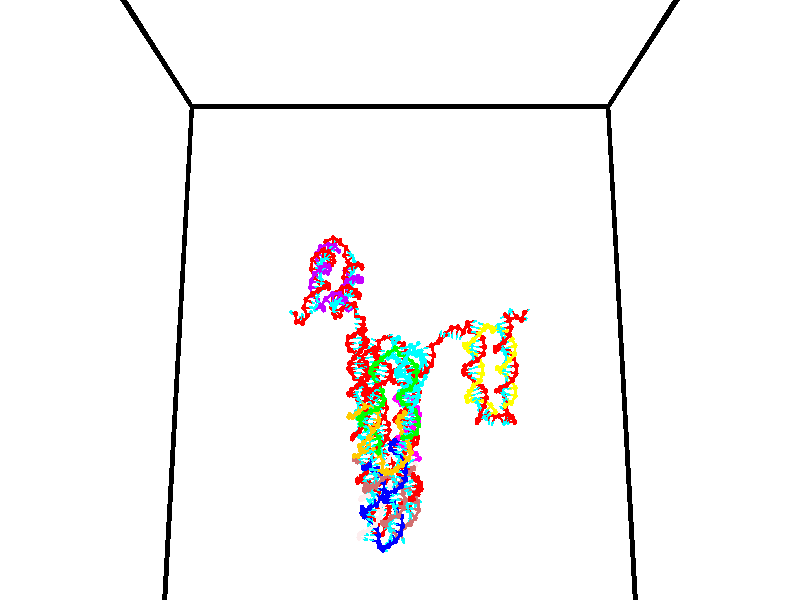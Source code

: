 // switches for output
#declare DRAW_BASES = 1; // possible values are 0, 1; only relevant for DNA ribbons
#declare DRAW_BASES_TYPE = 3; // possible values are 1, 2, 3; only relevant for DNA ribbons
#declare DRAW_FOG = 0; // set to 1 to enable fog

#include "colors.inc"

#include "transforms.inc"
background { rgb <1, 1, 1>}

#default {
   normal{
       ripples 0.25
       frequency 0.20
       turbulence 0.2
       lambda 5
   }
	finish {
		phong 0.1
		phong_size 40.
	}
}

// original window dimensions: 1024x640


// camera settings

camera {
	sky <0, 0.179814, -0.983701>
	up <0, 0.179814, -0.983701>
	right 1.6 * <1, 0, 0>
	location <35, 94.9851, 44.8844>
	look_at <35, 29.7336, 32.9568>
	direction <0, -65.2515, -11.9276>
	angle 67.0682
}


# declare cpy_camera_pos = <35, 94.9851, 44.8844>;
# if (DRAW_FOG = 1)
fog {
	fog_type 2
	up vnormalize(cpy_camera_pos)
	color rgbt<1,1,1,0.3>
	distance 1e-5
	fog_alt 3e-3
	fog_offset 56
}
# end


// LIGHTS

# declare lum = 6;
global_settings {
	ambient_light rgb lum * <0.05, 0.05, 0.05>
	max_trace_level 15
}# declare cpy_direct_light_amount = 0.25;
light_source
{	1000 * <-1, -1.16352, -0.803886>,
	rgb lum * cpy_direct_light_amount
	parallel
}

light_source
{	1000 * <1, 1.16352, 0.803886>,
	rgb lum * cpy_direct_light_amount
	parallel
}

// strand 0

// nucleotide -1

// particle -1
sphere {
	<24.400522, 34.474922, 35.018948> 0.250000
	pigment { color rgbt <1,0,0,0> }
	no_shadow
}
cylinder {
	<24.214699, 34.829071, 35.011986>,  <24.103205, 35.041561, 35.007809>, 0.100000
	pigment { color rgbt <1,0,0,0> }
	no_shadow
}
cylinder {
	<24.214699, 34.829071, 35.011986>,  <24.400522, 34.474922, 35.018948>, 0.100000
	pigment { color rgbt <1,0,0,0> }
	no_shadow
}

// particle -1
sphere {
	<24.214699, 34.829071, 35.011986> 0.100000
	pigment { color rgbt <1,0,0,0> }
	no_shadow
}
sphere {
	0, 1
	scale<0.080000,0.200000,0.300000>
	matrix <0.882901, 0.461567, -0.086270,
		-0.068350, -0.055441, -0.996120,
		-0.464559, 0.885371, -0.017401,
		24.075331, 35.094681, 35.006767>
	pigment { color rgbt <0,1,1,0> }
	no_shadow
}
cylinder {
	<24.505402, 34.684002, 35.733948>,  <24.400522, 34.474922, 35.018948>, 0.130000
	pigment { color rgbt <1,0,0,0> }
	no_shadow
}

// nucleotide -1

// particle -1
sphere {
	<24.505402, 34.684002, 35.733948> 0.250000
	pigment { color rgbt <1,0,0,0> }
	no_shadow
}
cylinder {
	<24.755941, 34.475334, 35.502239>,  <24.906265, 34.350136, 35.363216>, 0.100000
	pigment { color rgbt <1,0,0,0> }
	no_shadow
}
cylinder {
	<24.755941, 34.475334, 35.502239>,  <24.505402, 34.684002, 35.733948>, 0.100000
	pigment { color rgbt <1,0,0,0> }
	no_shadow
}

// particle -1
sphere {
	<24.755941, 34.475334, 35.502239> 0.100000
	pigment { color rgbt <1,0,0,0> }
	no_shadow
}
sphere {
	0, 1
	scale<0.080000,0.200000,0.300000>
	matrix <0.354761, 0.852428, -0.384072,
		0.694142, 0.035062, 0.718984,
		0.626348, -0.521668, -0.579267,
		24.943846, 34.318832, 35.328461>
	pigment { color rgbt <0,1,1,0> }
	no_shadow
}
cylinder {
	<25.212326, 34.923496, 35.871239>,  <24.505402, 34.684002, 35.733948>, 0.130000
	pigment { color rgbt <1,0,0,0> }
	no_shadow
}

// nucleotide -1

// particle -1
sphere {
	<25.212326, 34.923496, 35.871239> 0.250000
	pigment { color rgbt <1,0,0,0> }
	no_shadow
}
cylinder {
	<25.163166, 34.767170, 35.506348>,  <25.133671, 34.673374, 35.287415>, 0.100000
	pigment { color rgbt <1,0,0,0> }
	no_shadow
}
cylinder {
	<25.163166, 34.767170, 35.506348>,  <25.212326, 34.923496, 35.871239>, 0.100000
	pigment { color rgbt <1,0,0,0> }
	no_shadow
}

// particle -1
sphere {
	<25.163166, 34.767170, 35.506348> 0.100000
	pigment { color rgbt <1,0,0,0> }
	no_shadow
}
sphere {
	0, 1
	scale<0.080000,0.200000,0.300000>
	matrix <0.468465, 0.787493, -0.400495,
		0.874893, -0.476565, 0.086304,
		-0.122898, -0.390820, -0.912225,
		25.126297, 34.649925, 35.232681>
	pigment { color rgbt <0,1,1,0> }
	no_shadow
}
cylinder {
	<25.711367, 35.216000, 35.292919>,  <25.212326, 34.923496, 35.871239>, 0.130000
	pigment { color rgbt <1,0,0,0> }
	no_shadow
}

// nucleotide -1

// particle -1
sphere {
	<25.711367, 35.216000, 35.292919> 0.250000
	pigment { color rgbt <1,0,0,0> }
	no_shadow
}
cylinder {
	<25.960003, 35.505245, 35.172436>,  <26.109184, 35.678795, 35.100143>, 0.100000
	pigment { color rgbt <1,0,0,0> }
	no_shadow
}
cylinder {
	<25.960003, 35.505245, 35.172436>,  <25.711367, 35.216000, 35.292919>, 0.100000
	pigment { color rgbt <1,0,0,0> }
	no_shadow
}

// particle -1
sphere {
	<25.960003, 35.505245, 35.172436> 0.100000
	pigment { color rgbt <1,0,0,0> }
	no_shadow
}
sphere {
	0, 1
	scale<0.080000,0.200000,0.300000>
	matrix <0.084031, -0.443853, -0.892151,
		-0.778823, 0.529240, -0.336659,
		0.621589, 0.723118, -0.301211,
		26.146481, 35.722179, 35.082073>
	pigment { color rgbt <0,1,1,0> }
	no_shadow
}
cylinder {
	<25.426174, 35.716209, 34.701752>,  <25.711367, 35.216000, 35.292919>, 0.130000
	pigment { color rgbt <1,0,0,0> }
	no_shadow
}

// nucleotide -1

// particle -1
sphere {
	<25.426174, 35.716209, 34.701752> 0.250000
	pigment { color rgbt <1,0,0,0> }
	no_shadow
}
cylinder {
	<25.825214, 35.688797, 34.697872>,  <26.064638, 35.672348, 34.695545>, 0.100000
	pigment { color rgbt <1,0,0,0> }
	no_shadow
}
cylinder {
	<25.825214, 35.688797, 34.697872>,  <25.426174, 35.716209, 34.701752>, 0.100000
	pigment { color rgbt <1,0,0,0> }
	no_shadow
}

// particle -1
sphere {
	<25.825214, 35.688797, 34.697872> 0.100000
	pigment { color rgbt <1,0,0,0> }
	no_shadow
}
sphere {
	0, 1
	scale<0.080000,0.200000,0.300000>
	matrix <-0.044485, -0.527420, -0.848439,
		0.053029, 0.846836, -0.529204,
		0.997602, -0.068534, -0.009703,
		26.124495, 35.668236, 34.694962>
	pigment { color rgbt <0,1,1,0> }
	no_shadow
}
cylinder {
	<25.630859, 35.838924, 34.045433>,  <25.426174, 35.716209, 34.701752>, 0.130000
	pigment { color rgbt <1,0,0,0> }
	no_shadow
}

// nucleotide -1

// particle -1
sphere {
	<25.630859, 35.838924, 34.045433> 0.250000
	pigment { color rgbt <1,0,0,0> }
	no_shadow
}
cylinder {
	<25.981083, 35.685581, 34.163029>,  <26.191217, 35.593575, 34.233585>, 0.100000
	pigment { color rgbt <1,0,0,0> }
	no_shadow
}
cylinder {
	<25.981083, 35.685581, 34.163029>,  <25.630859, 35.838924, 34.045433>, 0.100000
	pigment { color rgbt <1,0,0,0> }
	no_shadow
}

// particle -1
sphere {
	<25.981083, 35.685581, 34.163029> 0.100000
	pigment { color rgbt <1,0,0,0> }
	no_shadow
}
sphere {
	0, 1
	scale<0.080000,0.200000,0.300000>
	matrix <0.137566, -0.385505, -0.912393,
		0.463110, 0.839298, -0.284795,
		0.875560, -0.383361, 0.293990,
		26.243752, 35.570572, 34.251225>
	pigment { color rgbt <0,1,1,0> }
	no_shadow
}
cylinder {
	<26.273623, 36.149944, 33.624863>,  <25.630859, 35.838924, 34.045433>, 0.130000
	pigment { color rgbt <1,0,0,0> }
	no_shadow
}

// nucleotide -1

// particle -1
sphere {
	<26.273623, 36.149944, 33.624863> 0.250000
	pigment { color rgbt <1,0,0,0> }
	no_shadow
}
cylinder {
	<26.428041, 35.805431, 33.757019>,  <26.520693, 35.598724, 33.836311>, 0.100000
	pigment { color rgbt <1,0,0,0> }
	no_shadow
}
cylinder {
	<26.428041, 35.805431, 33.757019>,  <26.273623, 36.149944, 33.624863>, 0.100000
	pigment { color rgbt <1,0,0,0> }
	no_shadow
}

// particle -1
sphere {
	<26.428041, 35.805431, 33.757019> 0.100000
	pigment { color rgbt <1,0,0,0> }
	no_shadow
}
sphere {
	0, 1
	scale<0.080000,0.200000,0.300000>
	matrix <0.204098, -0.269528, -0.941115,
		0.899618, 0.430744, 0.071737,
		0.386045, -0.861286, 0.330387,
		26.543856, 35.547047, 33.856136>
	pigment { color rgbt <0,1,1,0> }
	no_shadow
}
cylinder {
	<26.886604, 36.097069, 33.264645>,  <26.273623, 36.149944, 33.624863>, 0.130000
	pigment { color rgbt <1,0,0,0> }
	no_shadow
}

// nucleotide -1

// particle -1
sphere {
	<26.886604, 36.097069, 33.264645> 0.250000
	pigment { color rgbt <1,0,0,0> }
	no_shadow
}
cylinder {
	<26.810829, 35.720177, 33.375149>,  <26.765364, 35.494041, 33.441452>, 0.100000
	pigment { color rgbt <1,0,0,0> }
	no_shadow
}
cylinder {
	<26.810829, 35.720177, 33.375149>,  <26.886604, 36.097069, 33.264645>, 0.100000
	pigment { color rgbt <1,0,0,0> }
	no_shadow
}

// particle -1
sphere {
	<26.810829, 35.720177, 33.375149> 0.100000
	pigment { color rgbt <1,0,0,0> }
	no_shadow
}
sphere {
	0, 1
	scale<0.080000,0.200000,0.300000>
	matrix <0.257878, -0.319217, -0.911921,
		0.947424, -0.101513, 0.303452,
		-0.189438, -0.942229, 0.276256,
		26.753998, 35.437508, 33.458027>
	pigment { color rgbt <0,1,1,0> }
	no_shadow
}
cylinder {
	<27.437134, 35.656281, 32.927929>,  <26.886604, 36.097069, 33.264645>, 0.130000
	pigment { color rgbt <1,0,0,0> }
	no_shadow
}

// nucleotide -1

// particle -1
sphere {
	<27.437134, 35.656281, 32.927929> 0.250000
	pigment { color rgbt <1,0,0,0> }
	no_shadow
}
cylinder {
	<27.163982, 35.381386, 33.027031>,  <27.000092, 35.216450, 33.086491>, 0.100000
	pigment { color rgbt <1,0,0,0> }
	no_shadow
}
cylinder {
	<27.163982, 35.381386, 33.027031>,  <27.437134, 35.656281, 32.927929>, 0.100000
	pigment { color rgbt <1,0,0,0> }
	no_shadow
}

// particle -1
sphere {
	<27.163982, 35.381386, 33.027031> 0.100000
	pigment { color rgbt <1,0,0,0> }
	no_shadow
}
sphere {
	0, 1
	scale<0.080000,0.200000,0.300000>
	matrix <0.144288, -0.459346, -0.876460,
		0.716140, -0.562769, 0.412838,
		-0.682880, -0.687235, 0.247756,
		26.959118, 35.175217, 33.101357>
	pigment { color rgbt <0,1,1,0> }
	no_shadow
}
cylinder {
	<27.771572, 34.931740, 32.874687>,  <27.437134, 35.656281, 32.927929>, 0.130000
	pigment { color rgbt <1,0,0,0> }
	no_shadow
}

// nucleotide -1

// particle -1
sphere {
	<27.771572, 34.931740, 32.874687> 0.250000
	pigment { color rgbt <1,0,0,0> }
	no_shadow
}
cylinder {
	<27.376451, 34.870174, 32.865234>,  <27.139380, 34.833237, 32.859562>, 0.100000
	pigment { color rgbt <1,0,0,0> }
	no_shadow
}
cylinder {
	<27.376451, 34.870174, 32.865234>,  <27.771572, 34.931740, 32.874687>, 0.100000
	pigment { color rgbt <1,0,0,0> }
	no_shadow
}

// particle -1
sphere {
	<27.376451, 34.870174, 32.865234> 0.100000
	pigment { color rgbt <1,0,0,0> }
	no_shadow
}
sphere {
	0, 1
	scale<0.080000,0.200000,0.300000>
	matrix <0.101361, -0.520353, -0.847915,
		0.118208, -0.839967, 0.529606,
		-0.987802, -0.153912, -0.023630,
		27.080111, 34.824001, 32.858147>
	pigment { color rgbt <0,1,1,0> }
	no_shadow
}
cylinder {
	<27.699192, 34.193180, 32.469444>,  <27.771572, 34.931740, 32.874687>, 0.130000
	pigment { color rgbt <1,0,0,0> }
	no_shadow
}

// nucleotide -1

// particle -1
sphere {
	<27.699192, 34.193180, 32.469444> 0.250000
	pigment { color rgbt <1,0,0,0> }
	no_shadow
}
cylinder {
	<27.349987, 34.386436, 32.442837>,  <27.140463, 34.502388, 32.426872>, 0.100000
	pigment { color rgbt <1,0,0,0> }
	no_shadow
}
cylinder {
	<27.349987, 34.386436, 32.442837>,  <27.699192, 34.193180, 32.469444>, 0.100000
	pigment { color rgbt <1,0,0,0> }
	no_shadow
}

// particle -1
sphere {
	<27.349987, 34.386436, 32.442837> 0.100000
	pigment { color rgbt <1,0,0,0> }
	no_shadow
}
sphere {
	0, 1
	scale<0.080000,0.200000,0.300000>
	matrix <-0.164234, -0.419667, -0.892696,
		-0.459215, -0.768409, 0.445723,
		-0.873011, 0.483142, -0.066519,
		27.088083, 34.531376, 32.422882>
	pigment { color rgbt <0,1,1,0> }
	no_shadow
}
cylinder {
	<27.329792, 33.734039, 32.195805>,  <27.699192, 34.193180, 32.469444>, 0.130000
	pigment { color rgbt <1,0,0,0> }
	no_shadow
}

// nucleotide -1

// particle -1
sphere {
	<27.329792, 33.734039, 32.195805> 0.250000
	pigment { color rgbt <1,0,0,0> }
	no_shadow
}
cylinder {
	<27.126406, 34.069412, 32.117321>,  <27.004374, 34.270638, 32.070232>, 0.100000
	pigment { color rgbt <1,0,0,0> }
	no_shadow
}
cylinder {
	<27.126406, 34.069412, 32.117321>,  <27.329792, 33.734039, 32.195805>, 0.100000
	pigment { color rgbt <1,0,0,0> }
	no_shadow
}

// particle -1
sphere {
	<27.126406, 34.069412, 32.117321> 0.100000
	pigment { color rgbt <1,0,0,0> }
	no_shadow
}
sphere {
	0, 1
	scale<0.080000,0.200000,0.300000>
	matrix <-0.224476, -0.349046, -0.909823,
		-0.831309, -0.418569, 0.365685,
		-0.508465, 0.838431, -0.196207,
		26.973866, 34.320942, 32.058460>
	pigment { color rgbt <0,1,1,0> }
	no_shadow
}
cylinder {
	<26.619495, 33.559483, 32.126820>,  <27.329792, 33.734039, 32.195805>, 0.130000
	pigment { color rgbt <1,0,0,0> }
	no_shadow
}

// nucleotide -1

// particle -1
sphere {
	<26.619495, 33.559483, 32.126820> 0.250000
	pigment { color rgbt <1,0,0,0> }
	no_shadow
}
cylinder {
	<26.705757, 33.899906, 31.935324>,  <26.757513, 34.104160, 31.820427>, 0.100000
	pigment { color rgbt <1,0,0,0> }
	no_shadow
}
cylinder {
	<26.705757, 33.899906, 31.935324>,  <26.619495, 33.559483, 32.126820>, 0.100000
	pigment { color rgbt <1,0,0,0> }
	no_shadow
}

// particle -1
sphere {
	<26.705757, 33.899906, 31.935324> 0.100000
	pigment { color rgbt <1,0,0,0> }
	no_shadow
}
sphere {
	0, 1
	scale<0.080000,0.200000,0.300000>
	matrix <-0.305237, -0.406953, -0.860941,
		-0.927536, 0.331794, 0.172014,
		0.215653, 0.851059, -0.478740,
		26.770452, 34.155224, 31.791702>
	pigment { color rgbt <0,1,1,0> }
	no_shadow
}
cylinder {
	<26.077906, 33.602402, 31.624659>,  <26.619495, 33.559483, 32.126820>, 0.130000
	pigment { color rgbt <1,0,0,0> }
	no_shadow
}

// nucleotide -1

// particle -1
sphere {
	<26.077906, 33.602402, 31.624659> 0.250000
	pigment { color rgbt <1,0,0,0> }
	no_shadow
}
cylinder {
	<26.323593, 33.874397, 31.464479>,  <26.471004, 34.037594, 31.368372>, 0.100000
	pigment { color rgbt <1,0,0,0> }
	no_shadow
}
cylinder {
	<26.323593, 33.874397, 31.464479>,  <26.077906, 33.602402, 31.624659>, 0.100000
	pigment { color rgbt <1,0,0,0> }
	no_shadow
}

// particle -1
sphere {
	<26.323593, 33.874397, 31.464479> 0.100000
	pigment { color rgbt <1,0,0,0> }
	no_shadow
}
sphere {
	0, 1
	scale<0.080000,0.200000,0.300000>
	matrix <-0.183531, -0.370443, -0.910543,
		-0.767498, 0.632766, -0.102734,
		0.614218, 0.679985, -0.400446,
		26.507858, 34.078392, 31.344345>
	pigment { color rgbt <0,1,1,0> }
	no_shadow
}
cylinder {
	<25.763794, 33.787910, 30.986628>,  <26.077906, 33.602402, 31.624659>, 0.130000
	pigment { color rgbt <1,0,0,0> }
	no_shadow
}

// nucleotide -1

// particle -1
sphere {
	<25.763794, 33.787910, 30.986628> 0.250000
	pigment { color rgbt <1,0,0,0> }
	no_shadow
}
cylinder {
	<26.149693, 33.889812, 30.960194>,  <26.381231, 33.950954, 30.944334>, 0.100000
	pigment { color rgbt <1,0,0,0> }
	no_shadow
}
cylinder {
	<26.149693, 33.889812, 30.960194>,  <25.763794, 33.787910, 30.986628>, 0.100000
	pigment { color rgbt <1,0,0,0> }
	no_shadow
}

// particle -1
sphere {
	<26.149693, 33.889812, 30.960194> 0.100000
	pigment { color rgbt <1,0,0,0> }
	no_shadow
}
sphere {
	0, 1
	scale<0.080000,0.200000,0.300000>
	matrix <0.022122, -0.328694, -0.944178,
		-0.262255, 0.909429, -0.322741,
		0.964745, 0.254755, -0.066084,
		26.439116, 33.966240, 30.940369>
	pigment { color rgbt <0,1,1,0> }
	no_shadow
}
cylinder {
	<25.885141, 34.037289, 30.237934>,  <25.763794, 33.787910, 30.986628>, 0.130000
	pigment { color rgbt <1,0,0,0> }
	no_shadow
}

// nucleotide -1

// particle -1
sphere {
	<25.885141, 34.037289, 30.237934> 0.250000
	pigment { color rgbt <1,0,0,0> }
	no_shadow
}
cylinder {
	<26.228514, 33.928402, 30.411829>,  <26.434536, 33.863071, 30.516167>, 0.100000
	pigment { color rgbt <1,0,0,0> }
	no_shadow
}
cylinder {
	<26.228514, 33.928402, 30.411829>,  <25.885141, 34.037289, 30.237934>, 0.100000
	pigment { color rgbt <1,0,0,0> }
	no_shadow
}

// particle -1
sphere {
	<26.228514, 33.928402, 30.411829> 0.100000
	pigment { color rgbt <1,0,0,0> }
	no_shadow
}
sphere {
	0, 1
	scale<0.080000,0.200000,0.300000>
	matrix <0.266581, -0.487323, -0.831536,
		0.438216, 0.829707, -0.345764,
		0.858430, -0.272218, 0.434736,
		26.486042, 33.846737, 30.542250>
	pigment { color rgbt <0,1,1,0> }
	no_shadow
}
cylinder {
	<26.303953, 33.889610, 29.697720>,  <25.885141, 34.037289, 30.237934>, 0.130000
	pigment { color rgbt <1,0,0,0> }
	no_shadow
}

// nucleotide -1

// particle -1
sphere {
	<26.303953, 33.889610, 29.697720> 0.250000
	pigment { color rgbt <1,0,0,0> }
	no_shadow
}
cylinder {
	<26.538805, 33.713291, 29.969299>,  <26.679716, 33.607502, 30.132248>, 0.100000
	pigment { color rgbt <1,0,0,0> }
	no_shadow
}
cylinder {
	<26.538805, 33.713291, 29.969299>,  <26.303953, 33.889610, 29.697720>, 0.100000
	pigment { color rgbt <1,0,0,0> }
	no_shadow
}

// particle -1
sphere {
	<26.538805, 33.713291, 29.969299> 0.100000
	pigment { color rgbt <1,0,0,0> }
	no_shadow
}
sphere {
	0, 1
	scale<0.080000,0.200000,0.300000>
	matrix <0.317946, -0.645759, -0.694194,
		0.744437, 0.623453, -0.238996,
		0.587132, -0.440796, 0.678951,
		26.714945, 33.581051, 30.172985>
	pigment { color rgbt <0,1,1,0> }
	no_shadow
}
cylinder {
	<26.895164, 33.589375, 29.298100>,  <26.303953, 33.889610, 29.697720>, 0.130000
	pigment { color rgbt <1,0,0,0> }
	no_shadow
}

// nucleotide -1

// particle -1
sphere {
	<26.895164, 33.589375, 29.298100> 0.250000
	pigment { color rgbt <1,0,0,0> }
	no_shadow
}
cylinder {
	<26.919998, 33.389259, 29.643551>,  <26.934898, 33.269192, 29.850822>, 0.100000
	pigment { color rgbt <1,0,0,0> }
	no_shadow
}
cylinder {
	<26.919998, 33.389259, 29.643551>,  <26.895164, 33.589375, 29.298100>, 0.100000
	pigment { color rgbt <1,0,0,0> }
	no_shadow
}

// particle -1
sphere {
	<26.919998, 33.389259, 29.643551> 0.100000
	pigment { color rgbt <1,0,0,0> }
	no_shadow
}
sphere {
	0, 1
	scale<0.080000,0.200000,0.300000>
	matrix <0.225963, -0.835785, -0.500403,
		0.972155, 0.226216, 0.061158,
		0.062084, -0.500289, 0.863630,
		26.938623, 33.239174, 29.902639>
	pigment { color rgbt <0,1,1,0> }
	no_shadow
}
cylinder {
	<27.533356, 33.251789, 29.260841>,  <26.895164, 33.589375, 29.298100>, 0.130000
	pigment { color rgbt <1,0,0,0> }
	no_shadow
}

// nucleotide -1

// particle -1
sphere {
	<27.533356, 33.251789, 29.260841> 0.250000
	pigment { color rgbt <1,0,0,0> }
	no_shadow
}
cylinder {
	<27.323193, 33.039406, 29.526783>,  <27.197094, 32.911976, 29.686348>, 0.100000
	pigment { color rgbt <1,0,0,0> }
	no_shadow
}
cylinder {
	<27.323193, 33.039406, 29.526783>,  <27.533356, 33.251789, 29.260841>, 0.100000
	pigment { color rgbt <1,0,0,0> }
	no_shadow
}

// particle -1
sphere {
	<27.323193, 33.039406, 29.526783> 0.100000
	pigment { color rgbt <1,0,0,0> }
	no_shadow
}
sphere {
	0, 1
	scale<0.080000,0.200000,0.300000>
	matrix <0.312647, -0.847211, -0.429517,
		0.791326, -0.017808, 0.611134,
		-0.525409, -0.530957, 0.664853,
		27.165569, 32.880119, 29.726238>
	pigment { color rgbt <0,1,1,0> }
	no_shadow
}
cylinder {
	<27.917639, 32.685986, 29.530340>,  <27.533356, 33.251789, 29.260841>, 0.130000
	pigment { color rgbt <1,0,0,0> }
	no_shadow
}

// nucleotide -1

// particle -1
sphere {
	<27.917639, 32.685986, 29.530340> 0.250000
	pigment { color rgbt <1,0,0,0> }
	no_shadow
}
cylinder {
	<27.539949, 32.580341, 29.609020>,  <27.313335, 32.516956, 29.656229>, 0.100000
	pigment { color rgbt <1,0,0,0> }
	no_shadow
}
cylinder {
	<27.539949, 32.580341, 29.609020>,  <27.917639, 32.685986, 29.530340>, 0.100000
	pigment { color rgbt <1,0,0,0> }
	no_shadow
}

// particle -1
sphere {
	<27.539949, 32.580341, 29.609020> 0.100000
	pigment { color rgbt <1,0,0,0> }
	no_shadow
}
sphere {
	0, 1
	scale<0.080000,0.200000,0.300000>
	matrix <0.156762, -0.885784, -0.436821,
		0.289602, -0.381620, 0.877779,
		-0.944222, -0.264107, 0.196702,
		27.256683, 32.501110, 29.668030>
	pigment { color rgbt <0,1,1,0> }
	no_shadow
}
cylinder {
	<27.952965, 32.047081, 29.894245>,  <27.917639, 32.685986, 29.530340>, 0.130000
	pigment { color rgbt <1,0,0,0> }
	no_shadow
}

// nucleotide -1

// particle -1
sphere {
	<27.952965, 32.047081, 29.894245> 0.250000
	pigment { color rgbt <1,0,0,0> }
	no_shadow
}
cylinder {
	<27.587942, 32.069138, 29.732159>,  <27.368929, 32.082371, 29.634907>, 0.100000
	pigment { color rgbt <1,0,0,0> }
	no_shadow
}
cylinder {
	<27.587942, 32.069138, 29.732159>,  <27.952965, 32.047081, 29.894245>, 0.100000
	pigment { color rgbt <1,0,0,0> }
	no_shadow
}

// particle -1
sphere {
	<27.587942, 32.069138, 29.732159> 0.100000
	pigment { color rgbt <1,0,0,0> }
	no_shadow
}
sphere {
	0, 1
	scale<0.080000,0.200000,0.300000>
	matrix <0.067084, -0.957258, -0.281347,
		-0.403412, -0.283928, 0.869852,
		-0.912556, 0.055146, -0.405217,
		27.314175, 32.085682, 29.610594>
	pigment { color rgbt <0,1,1,0> }
	no_shadow
}
cylinder {
	<27.657600, 31.410650, 30.034281>,  <27.952965, 32.047081, 29.894245>, 0.130000
	pigment { color rgbt <1,0,0,0> }
	no_shadow
}

// nucleotide -1

// particle -1
sphere {
	<27.657600, 31.410650, 30.034281> 0.250000
	pigment { color rgbt <1,0,0,0> }
	no_shadow
}
cylinder {
	<27.453400, 31.587725, 29.739414>,  <27.330879, 31.693970, 29.562494>, 0.100000
	pigment { color rgbt <1,0,0,0> }
	no_shadow
}
cylinder {
	<27.453400, 31.587725, 29.739414>,  <27.657600, 31.410650, 30.034281>, 0.100000
	pigment { color rgbt <1,0,0,0> }
	no_shadow
}

// particle -1
sphere {
	<27.453400, 31.587725, 29.739414> 0.100000
	pigment { color rgbt <1,0,0,0> }
	no_shadow
}
sphere {
	0, 1
	scale<0.080000,0.200000,0.300000>
	matrix <0.011698, -0.853640, -0.520732,
		-0.859805, -0.274451, 0.430595,
		-0.510488, 0.442691, -0.737175,
		27.300249, 31.720530, 29.518265>
	pigment { color rgbt <0,1,1,0> }
	no_shadow
}
cylinder {
	<27.277496, 30.912615, 29.636551>,  <27.657600, 31.410650, 30.034281>, 0.130000
	pigment { color rgbt <1,0,0,0> }
	no_shadow
}

// nucleotide -1

// particle -1
sphere {
	<27.277496, 30.912615, 29.636551> 0.250000
	pigment { color rgbt <1,0,0,0> }
	no_shadow
}
cylinder {
	<27.233850, 31.211910, 29.374794>,  <27.207663, 31.391487, 29.217739>, 0.100000
	pigment { color rgbt <1,0,0,0> }
	no_shadow
}
cylinder {
	<27.233850, 31.211910, 29.374794>,  <27.277496, 30.912615, 29.636551>, 0.100000
	pigment { color rgbt <1,0,0,0> }
	no_shadow
}

// particle -1
sphere {
	<27.233850, 31.211910, 29.374794> 0.100000
	pigment { color rgbt <1,0,0,0> }
	no_shadow
}
sphere {
	0, 1
	scale<0.080000,0.200000,0.300000>
	matrix <0.124244, -0.642895, -0.755811,
		-0.986234, -0.163775, -0.022814,
		-0.109116, 0.748240, -0.654393,
		27.201117, 31.436382, 29.178476>
	pigment { color rgbt <0,1,1,0> }
	no_shadow
}
cylinder {
	<26.771084, 30.637327, 29.128887>,  <27.277496, 30.912615, 29.636551>, 0.130000
	pigment { color rgbt <1,0,0,0> }
	no_shadow
}

// nucleotide -1

// particle -1
sphere {
	<26.771084, 30.637327, 29.128887> 0.250000
	pigment { color rgbt <1,0,0,0> }
	no_shadow
}
cylinder {
	<27.030619, 30.917341, 29.009579>,  <27.186338, 31.085350, 28.937994>, 0.100000
	pigment { color rgbt <1,0,0,0> }
	no_shadow
}
cylinder {
	<27.030619, 30.917341, 29.009579>,  <26.771084, 30.637327, 29.128887>, 0.100000
	pigment { color rgbt <1,0,0,0> }
	no_shadow
}

// particle -1
sphere {
	<27.030619, 30.917341, 29.009579> 0.100000
	pigment { color rgbt <1,0,0,0> }
	no_shadow
}
sphere {
	0, 1
	scale<0.080000,0.200000,0.300000>
	matrix <0.351346, -0.623311, -0.698599,
		-0.674959, 0.348479, -0.650379,
		0.648835, 0.700034, -0.298273,
		27.225269, 31.127352, 28.920097>
	pigment { color rgbt <0,1,1,0> }
	no_shadow
}
cylinder {
	<26.629141, 30.654100, 28.458603>,  <26.771084, 30.637327, 29.128887>, 0.130000
	pigment { color rgbt <1,0,0,0> }
	no_shadow
}

// nucleotide -1

// particle -1
sphere {
	<26.629141, 30.654100, 28.458603> 0.250000
	pigment { color rgbt <1,0,0,0> }
	no_shadow
}
cylinder {
	<26.992788, 30.815823, 28.498690>,  <27.210976, 30.912855, 28.522741>, 0.100000
	pigment { color rgbt <1,0,0,0> }
	no_shadow
}
cylinder {
	<26.992788, 30.815823, 28.498690>,  <26.629141, 30.654100, 28.458603>, 0.100000
	pigment { color rgbt <1,0,0,0> }
	no_shadow
}

// particle -1
sphere {
	<26.992788, 30.815823, 28.498690> 0.100000
	pigment { color rgbt <1,0,0,0> }
	no_shadow
}
sphere {
	0, 1
	scale<0.080000,0.200000,0.300000>
	matrix <0.309353, -0.494235, -0.812424,
		-0.278937, 0.769590, -0.574390,
		0.909118, 0.404305, 0.100215,
		27.265524, 30.937115, 28.528753>
	pigment { color rgbt <0,1,1,0> }
	no_shadow
}
cylinder {
	<26.858660, 30.935211, 27.785656>,  <26.629141, 30.654100, 28.458603>, 0.130000
	pigment { color rgbt <1,0,0,0> }
	no_shadow
}

// nucleotide -1

// particle -1
sphere {
	<26.858660, 30.935211, 27.785656> 0.250000
	pigment { color rgbt <1,0,0,0> }
	no_shadow
}
cylinder {
	<27.154209, 30.828304, 28.033087>,  <27.331539, 30.764160, 28.181545>, 0.100000
	pigment { color rgbt <1,0,0,0> }
	no_shadow
}
cylinder {
	<27.154209, 30.828304, 28.033087>,  <26.858660, 30.935211, 27.785656>, 0.100000
	pigment { color rgbt <1,0,0,0> }
	no_shadow
}

// particle -1
sphere {
	<27.154209, 30.828304, 28.033087> 0.100000
	pigment { color rgbt <1,0,0,0> }
	no_shadow
}
sphere {
	0, 1
	scale<0.080000,0.200000,0.300000>
	matrix <0.353591, -0.627664, -0.693550,
		0.573622, 0.731167, -0.369260,
		0.738872, -0.267269, 0.618576,
		27.375870, 30.748123, 28.218660>
	pigment { color rgbt <0,1,1,0> }
	no_shadow
}
cylinder {
	<27.662512, 31.015232, 27.447308>,  <26.858660, 30.935211, 27.785656>, 0.130000
	pigment { color rgbt <1,0,0,0> }
	no_shadow
}

// nucleotide -1

// particle -1
sphere {
	<27.662512, 31.015232, 27.447308> 0.250000
	pigment { color rgbt <1,0,0,0> }
	no_shadow
}
cylinder {
	<27.638357, 30.740997, 27.737499>,  <27.623865, 30.576456, 27.911615>, 0.100000
	pigment { color rgbt <1,0,0,0> }
	no_shadow
}
cylinder {
	<27.638357, 30.740997, 27.737499>,  <27.662512, 31.015232, 27.447308>, 0.100000
	pigment { color rgbt <1,0,0,0> }
	no_shadow
}

// particle -1
sphere {
	<27.638357, 30.740997, 27.737499> 0.100000
	pigment { color rgbt <1,0,0,0> }
	no_shadow
}
sphere {
	0, 1
	scale<0.080000,0.200000,0.300000>
	matrix <0.358009, -0.693327, -0.625402,
		0.931764, 0.221962, 0.287314,
		-0.060387, -0.685588, 0.725481,
		27.620241, 30.535320, 27.955143>
	pigment { color rgbt <0,1,1,0> }
	no_shadow
}
cylinder {
	<28.414085, 30.570980, 27.576256>,  <27.662512, 31.015232, 27.447308>, 0.130000
	pigment { color rgbt <1,0,0,0> }
	no_shadow
}

// nucleotide -1

// particle -1
sphere {
	<28.414085, 30.570980, 27.576256> 0.250000
	pigment { color rgbt <1,0,0,0> }
	no_shadow
}
cylinder {
	<28.038525, 30.443983, 27.629414>,  <27.813189, 30.367785, 27.661308>, 0.100000
	pigment { color rgbt <1,0,0,0> }
	no_shadow
}
cylinder {
	<28.038525, 30.443983, 27.629414>,  <28.414085, 30.570980, 27.576256>, 0.100000
	pigment { color rgbt <1,0,0,0> }
	no_shadow
}

// particle -1
sphere {
	<28.038525, 30.443983, 27.629414> 0.100000
	pigment { color rgbt <1,0,0,0> }
	no_shadow
}
sphere {
	0, 1
	scale<0.080000,0.200000,0.300000>
	matrix <0.095334, -0.610908, -0.785941,
		0.330716, -0.725252, 0.603851,
		-0.938903, -0.317491, 0.132896,
		27.756853, 30.348736, 27.669283>
	pigment { color rgbt <0,1,1,0> }
	no_shadow
}
cylinder {
	<28.289061, 29.806757, 27.613152>,  <28.414085, 30.570980, 27.576256>, 0.130000
	pigment { color rgbt <1,0,0,0> }
	no_shadow
}

// nucleotide -1

// particle -1
sphere {
	<28.289061, 29.806757, 27.613152> 0.250000
	pigment { color rgbt <1,0,0,0> }
	no_shadow
}
cylinder {
	<27.988623, 30.000416, 27.433615>,  <27.808359, 30.116611, 27.325893>, 0.100000
	pigment { color rgbt <1,0,0,0> }
	no_shadow
}
cylinder {
	<27.988623, 30.000416, 27.433615>,  <28.289061, 29.806757, 27.613152>, 0.100000
	pigment { color rgbt <1,0,0,0> }
	no_shadow
}

// particle -1
sphere {
	<27.988623, 30.000416, 27.433615> 0.100000
	pigment { color rgbt <1,0,0,0> }
	no_shadow
}
sphere {
	0, 1
	scale<0.080000,0.200000,0.300000>
	matrix <-0.053705, -0.722416, -0.689370,
		-0.658004, -0.493678, 0.568605,
		-0.751097, 0.484145, -0.448840,
		27.763294, 30.145660, 27.298962>
	pigment { color rgbt <0,1,1,0> }
	no_shadow
}
cylinder {
	<28.980719, 29.727604, 27.975475>,  <28.289061, 29.806757, 27.613152>, 0.130000
	pigment { color rgbt <1,0,0,0> }
	no_shadow
}

// nucleotide -1

// particle -1
sphere {
	<28.980719, 29.727604, 27.975475> 0.250000
	pigment { color rgbt <1,0,0,0> }
	no_shadow
}
cylinder {
	<29.160906, 29.428535, 28.170645>,  <29.269018, 29.249094, 28.287746>, 0.100000
	pigment { color rgbt <1,0,0,0> }
	no_shadow
}
cylinder {
	<29.160906, 29.428535, 28.170645>,  <28.980719, 29.727604, 27.975475>, 0.100000
	pigment { color rgbt <1,0,0,0> }
	no_shadow
}

// particle -1
sphere {
	<29.160906, 29.428535, 28.170645> 0.100000
	pigment { color rgbt <1,0,0,0> }
	no_shadow
}
sphere {
	0, 1
	scale<0.080000,0.200000,0.300000>
	matrix <0.491638, 0.663925, 0.563468,
		-0.745231, -0.013944, 0.666661,
		0.450469, -0.747669, 0.487922,
		29.296047, 29.204235, 28.317020>
	pigment { color rgbt <0,1,1,0> }
	no_shadow
}
cylinder {
	<28.826120, 29.732224, 28.743816>,  <28.980719, 29.727604, 27.975475>, 0.130000
	pigment { color rgbt <1,0,0,0> }
	no_shadow
}

// nucleotide -1

// particle -1
sphere {
	<28.826120, 29.732224, 28.743816> 0.250000
	pigment { color rgbt <1,0,0,0> }
	no_shadow
}
cylinder {
	<29.172422, 29.541477, 28.683062>,  <29.380203, 29.427029, 28.646608>, 0.100000
	pigment { color rgbt <1,0,0,0> }
	no_shadow
}
cylinder {
	<29.172422, 29.541477, 28.683062>,  <28.826120, 29.732224, 28.743816>, 0.100000
	pigment { color rgbt <1,0,0,0> }
	no_shadow
}

// particle -1
sphere {
	<29.172422, 29.541477, 28.683062> 0.100000
	pigment { color rgbt <1,0,0,0> }
	no_shadow
}
sphere {
	0, 1
	scale<0.080000,0.200000,0.300000>
	matrix <0.446620, 0.599210, 0.664438,
		-0.225838, -0.643074, 0.731746,
		0.865753, -0.476867, -0.151885,
		29.432148, 29.398417, 28.637495>
	pigment { color rgbt <0,1,1,0> }
	no_shadow
}
cylinder {
	<29.173000, 29.468519, 29.329700>,  <28.826120, 29.732224, 28.743816>, 0.130000
	pigment { color rgbt <1,0,0,0> }
	no_shadow
}

// nucleotide -1

// particle -1
sphere {
	<29.173000, 29.468519, 29.329700> 0.250000
	pigment { color rgbt <1,0,0,0> }
	no_shadow
}
cylinder {
	<29.448214, 29.560938, 29.054535>,  <29.613342, 29.616388, 28.889435>, 0.100000
	pigment { color rgbt <1,0,0,0> }
	no_shadow
}
cylinder {
	<29.448214, 29.560938, 29.054535>,  <29.173000, 29.468519, 29.329700>, 0.100000
	pigment { color rgbt <1,0,0,0> }
	no_shadow
}

// particle -1
sphere {
	<29.448214, 29.560938, 29.054535> 0.100000
	pigment { color rgbt <1,0,0,0> }
	no_shadow
}
sphere {
	0, 1
	scale<0.080000,0.200000,0.300000>
	matrix <0.480631, 0.565145, 0.670526,
		0.543694, -0.791978, 0.277792,
		0.688034, 0.231045, -0.687915,
		29.654623, 29.630251, 28.848160>
	pigment { color rgbt <0,1,1,0> }
	no_shadow
}
cylinder {
	<29.883162, 29.389641, 29.679291>,  <29.173000, 29.468519, 29.329700>, 0.130000
	pigment { color rgbt <1,0,0,0> }
	no_shadow
}

// nucleotide -1

// particle -1
sphere {
	<29.883162, 29.389641, 29.679291> 0.250000
	pigment { color rgbt <1,0,0,0> }
	no_shadow
}
cylinder {
	<29.868473, 29.684296, 29.409174>,  <29.859659, 29.861088, 29.247105>, 0.100000
	pigment { color rgbt <1,0,0,0> }
	no_shadow
}
cylinder {
	<29.868473, 29.684296, 29.409174>,  <29.883162, 29.389641, 29.679291>, 0.100000
	pigment { color rgbt <1,0,0,0> }
	no_shadow
}

// particle -1
sphere {
	<29.868473, 29.684296, 29.409174> 0.100000
	pigment { color rgbt <1,0,0,0> }
	no_shadow
}
sphere {
	0, 1
	scale<0.080000,0.200000,0.300000>
	matrix <0.386732, 0.633571, 0.670095,
		0.921461, -0.236550, -0.308146,
		-0.036722, 0.736636, -0.675292,
		29.857456, 29.905287, 29.206587>
	pigment { color rgbt <0,1,1,0> }
	no_shadow
}
cylinder {
	<30.570259, 29.694313, 29.675255>,  <29.883162, 29.389641, 29.679291>, 0.130000
	pigment { color rgbt <1,0,0,0> }
	no_shadow
}

// nucleotide -1

// particle -1
sphere {
	<30.570259, 29.694313, 29.675255> 0.250000
	pigment { color rgbt <1,0,0,0> }
	no_shadow
}
cylinder {
	<30.295666, 29.971666, 29.587656>,  <30.130909, 30.138079, 29.535097>, 0.100000
	pigment { color rgbt <1,0,0,0> }
	no_shadow
}
cylinder {
	<30.295666, 29.971666, 29.587656>,  <30.570259, 29.694313, 29.675255>, 0.100000
	pigment { color rgbt <1,0,0,0> }
	no_shadow
}

// particle -1
sphere {
	<30.295666, 29.971666, 29.587656> 0.100000
	pigment { color rgbt <1,0,0,0> }
	no_shadow
}
sphere {
	0, 1
	scale<0.080000,0.200000,0.300000>
	matrix <0.267125, 0.520594, 0.810942,
		0.676302, 0.498199, -0.542599,
		-0.686484, 0.693383, -0.218997,
		30.089720, 30.179682, 29.521957>
	pigment { color rgbt <0,1,1,0> }
	no_shadow
}
cylinder {
	<30.856340, 30.325567, 30.086422>,  <30.570259, 29.694313, 29.675255>, 0.130000
	pigment { color rgbt <1,0,0,0> }
	no_shadow
}

// nucleotide -1

// particle -1
sphere {
	<30.856340, 30.325567, 30.086422> 0.250000
	pigment { color rgbt <1,0,0,0> }
	no_shadow
}
cylinder {
	<30.488554, 30.417658, 29.958937>,  <30.267881, 30.472912, 29.882446>, 0.100000
	pigment { color rgbt <1,0,0,0> }
	no_shadow
}
cylinder {
	<30.488554, 30.417658, 29.958937>,  <30.856340, 30.325567, 30.086422>, 0.100000
	pigment { color rgbt <1,0,0,0> }
	no_shadow
}

// particle -1
sphere {
	<30.488554, 30.417658, 29.958937> 0.100000
	pigment { color rgbt <1,0,0,0> }
	no_shadow
}
sphere {
	0, 1
	scale<0.080000,0.200000,0.300000>
	matrix <-0.099235, 0.648487, 0.754729,
		0.380439, 0.725576, -0.573416,
		-0.919466, 0.230226, -0.318712,
		30.212713, 30.486725, 29.863323>
	pigment { color rgbt <0,1,1,0> }
	no_shadow
}
cylinder {
	<30.880823, 31.037987, 30.039499>,  <30.856340, 30.325567, 30.086422>, 0.130000
	pigment { color rgbt <1,0,0,0> }
	no_shadow
}

// nucleotide -1

// particle -1
sphere {
	<30.880823, 31.037987, 30.039499> 0.250000
	pigment { color rgbt <1,0,0,0> }
	no_shadow
}
cylinder {
	<30.501123, 30.913469, 30.057501>,  <30.273304, 30.838758, 30.068302>, 0.100000
	pigment { color rgbt <1,0,0,0> }
	no_shadow
}
cylinder {
	<30.501123, 30.913469, 30.057501>,  <30.880823, 31.037987, 30.039499>, 0.100000
	pigment { color rgbt <1,0,0,0> }
	no_shadow
}

// particle -1
sphere {
	<30.501123, 30.913469, 30.057501> 0.100000
	pigment { color rgbt <1,0,0,0> }
	no_shadow
}
sphere {
	0, 1
	scale<0.080000,0.200000,0.300000>
	matrix <-0.172455, 0.634777, 0.753205,
		-0.263036, 0.707216, -0.656245,
		-0.949248, -0.311293, 0.045006,
		30.216349, 30.820082, 30.071003>
	pigment { color rgbt <0,1,1,0> }
	no_shadow
}
cylinder {
	<30.478834, 31.653875, 30.029400>,  <30.880823, 31.037987, 30.039499>, 0.130000
	pigment { color rgbt <1,0,0,0> }
	no_shadow
}

// nucleotide -1

// particle -1
sphere {
	<30.478834, 31.653875, 30.029400> 0.250000
	pigment { color rgbt <1,0,0,0> }
	no_shadow
}
cylinder {
	<30.250105, 31.369753, 30.193586>,  <30.112867, 31.199280, 30.292099>, 0.100000
	pigment { color rgbt <1,0,0,0> }
	no_shadow
}
cylinder {
	<30.250105, 31.369753, 30.193586>,  <30.478834, 31.653875, 30.029400>, 0.100000
	pigment { color rgbt <1,0,0,0> }
	no_shadow
}

// particle -1
sphere {
	<30.250105, 31.369753, 30.193586> 0.100000
	pigment { color rgbt <1,0,0,0> }
	no_shadow
}
sphere {
	0, 1
	scale<0.080000,0.200000,0.300000>
	matrix <-0.286484, 0.641735, 0.711409,
		-0.768730, 0.289207, -0.570450,
		-0.571822, -0.710307, 0.410468,
		30.078558, 31.156660, 30.316727>
	pigment { color rgbt <0,1,1,0> }
	no_shadow
}
cylinder {
	<29.669695, 31.758745, 30.094585>,  <30.478834, 31.653875, 30.029400>, 0.130000
	pigment { color rgbt <1,0,0,0> }
	no_shadow
}

// nucleotide -1

// particle -1
sphere {
	<29.669695, 31.758745, 30.094585> 0.250000
	pigment { color rgbt <1,0,0,0> }
	no_shadow
}
cylinder {
	<29.820396, 31.516443, 30.374905>,  <29.910816, 31.371061, 30.543097>, 0.100000
	pigment { color rgbt <1,0,0,0> }
	no_shadow
}
cylinder {
	<29.820396, 31.516443, 30.374905>,  <29.669695, 31.758745, 30.094585>, 0.100000
	pigment { color rgbt <1,0,0,0> }
	no_shadow
}

// particle -1
sphere {
	<29.820396, 31.516443, 30.374905> 0.100000
	pigment { color rgbt <1,0,0,0> }
	no_shadow
}
sphere {
	0, 1
	scale<0.080000,0.200000,0.300000>
	matrix <-0.285539, 0.643759, 0.709959,
		-0.881207, -0.467583, 0.069570,
		0.376751, -0.605756, 0.700798,
		29.933422, 31.334717, 30.585144>
	pigment { color rgbt <0,1,1,0> }
	no_shadow
}
cylinder {
	<29.124996, 31.897219, 30.580297>,  <29.669695, 31.758745, 30.094585>, 0.130000
	pigment { color rgbt <1,0,0,0> }
	no_shadow
}

// nucleotide -1

// particle -1
sphere {
	<29.124996, 31.897219, 30.580297> 0.250000
	pigment { color rgbt <1,0,0,0> }
	no_shadow
}
cylinder {
	<29.442959, 31.736254, 30.761929>,  <29.633736, 31.639675, 30.870907>, 0.100000
	pigment { color rgbt <1,0,0,0> }
	no_shadow
}
cylinder {
	<29.442959, 31.736254, 30.761929>,  <29.124996, 31.897219, 30.580297>, 0.100000
	pigment { color rgbt <1,0,0,0> }
	no_shadow
}

// particle -1
sphere {
	<29.442959, 31.736254, 30.761929> 0.100000
	pigment { color rgbt <1,0,0,0> }
	no_shadow
}
sphere {
	0, 1
	scale<0.080000,0.200000,0.300000>
	matrix <-0.110091, 0.640315, 0.760182,
		-0.596660, -0.654264, 0.464689,
		0.794907, -0.402413, 0.454079,
		29.681431, 31.615530, 30.898151>
	pigment { color rgbt <0,1,1,0> }
	no_shadow
}
cylinder {
	<28.945587, 31.735126, 31.244959>,  <29.124996, 31.897219, 30.580297>, 0.130000
	pigment { color rgbt <1,0,0,0> }
	no_shadow
}

// nucleotide -1

// particle -1
sphere {
	<28.945587, 31.735126, 31.244959> 0.250000
	pigment { color rgbt <1,0,0,0> }
	no_shadow
}
cylinder {
	<29.344671, 31.724731, 31.269951>,  <29.584122, 31.718494, 31.284946>, 0.100000
	pigment { color rgbt <1,0,0,0> }
	no_shadow
}
cylinder {
	<29.344671, 31.724731, 31.269951>,  <28.945587, 31.735126, 31.244959>, 0.100000
	pigment { color rgbt <1,0,0,0> }
	no_shadow
}

// particle -1
sphere {
	<29.344671, 31.724731, 31.269951> 0.100000
	pigment { color rgbt <1,0,0,0> }
	no_shadow
}
sphere {
	0, 1
	scale<0.080000,0.200000,0.300000>
	matrix <-0.041536, 0.493749, 0.868612,
		-0.053421, -0.869216, 0.491538,
		0.997708, -0.025986, 0.062480,
		29.643984, 31.716936, 31.288694>
	pigment { color rgbt <0,1,1,0> }
	no_shadow
}
cylinder {
	<29.051195, 31.579498, 31.933338>,  <28.945587, 31.735126, 31.244959>, 0.130000
	pigment { color rgbt <1,0,0,0> }
	no_shadow
}

// nucleotide -1

// particle -1
sphere {
	<29.051195, 31.579498, 31.933338> 0.250000
	pigment { color rgbt <1,0,0,0> }
	no_shadow
}
cylinder {
	<29.412165, 31.704157, 31.814339>,  <29.628746, 31.778952, 31.742939>, 0.100000
	pigment { color rgbt <1,0,0,0> }
	no_shadow
}
cylinder {
	<29.412165, 31.704157, 31.814339>,  <29.051195, 31.579498, 31.933338>, 0.100000
	pigment { color rgbt <1,0,0,0> }
	no_shadow
}

// particle -1
sphere {
	<29.412165, 31.704157, 31.814339> 0.100000
	pigment { color rgbt <1,0,0,0> }
	no_shadow
}
sphere {
	0, 1
	scale<0.080000,0.200000,0.300000>
	matrix <0.168060, 0.381180, 0.909097,
		0.396734, -0.870384, 0.291606,
		0.902418, 0.311662, -0.297504,
		29.682892, 31.797651, 31.725088>
	pigment { color rgbt <0,1,1,0> }
	no_shadow
}
cylinder {
	<29.389902, 31.598522, 32.557114>,  <29.051195, 31.579498, 31.933338>, 0.130000
	pigment { color rgbt <1,0,0,0> }
	no_shadow
}

// nucleotide -1

// particle -1
sphere {
	<29.389902, 31.598522, 32.557114> 0.250000
	pigment { color rgbt <1,0,0,0> }
	no_shadow
}
cylinder {
	<29.619577, 31.806812, 32.304398>,  <29.757383, 31.931786, 32.152767>, 0.100000
	pigment { color rgbt <1,0,0,0> }
	no_shadow
}
cylinder {
	<29.619577, 31.806812, 32.304398>,  <29.389902, 31.598522, 32.557114>, 0.100000
	pigment { color rgbt <1,0,0,0> }
	no_shadow
}

// particle -1
sphere {
	<29.619577, 31.806812, 32.304398> 0.100000
	pigment { color rgbt <1,0,0,0> }
	no_shadow
}
sphere {
	0, 1
	scale<0.080000,0.200000,0.300000>
	matrix <0.301610, 0.582868, 0.754517,
		0.761143, -0.623788, 0.177620,
		0.574188, 0.520724, -0.631787,
		29.791834, 31.963030, 32.114861>
	pigment { color rgbt <0,1,1,0> }
	no_shadow
}
cylinder {
	<30.004564, 31.646830, 32.873333>,  <29.389902, 31.598522, 32.557114>, 0.130000
	pigment { color rgbt <1,0,0,0> }
	no_shadow
}

// nucleotide -1

// particle -1
sphere {
	<30.004564, 31.646830, 32.873333> 0.250000
	pigment { color rgbt <1,0,0,0> }
	no_shadow
}
cylinder {
	<29.994236, 31.954714, 32.618187>,  <29.988039, 32.139446, 32.465099>, 0.100000
	pigment { color rgbt <1,0,0,0> }
	no_shadow
}
cylinder {
	<29.994236, 31.954714, 32.618187>,  <30.004564, 31.646830, 32.873333>, 0.100000
	pigment { color rgbt <1,0,0,0> }
	no_shadow
}

// particle -1
sphere {
	<29.994236, 31.954714, 32.618187> 0.100000
	pigment { color rgbt <1,0,0,0> }
	no_shadow
}
sphere {
	0, 1
	scale<0.080000,0.200000,0.300000>
	matrix <0.123885, 0.635627, 0.761991,
		0.991961, -0.059349, -0.111767,
		-0.025819, 0.769712, -0.637869,
		29.986490, 32.185627, 32.426826>
	pigment { color rgbt <0,1,1,0> }
	no_shadow
}
cylinder {
	<30.639317, 32.164150, 33.185184>,  <30.004564, 31.646830, 32.873333>, 0.130000
	pigment { color rgbt <1,0,0,0> }
	no_shadow
}

// nucleotide -1

// particle -1
sphere {
	<30.639317, 32.164150, 33.185184> 0.250000
	pigment { color rgbt <1,0,0,0> }
	no_shadow
}
cylinder {
	<30.390165, 32.359634, 32.940830>,  <30.240675, 32.476925, 32.794216>, 0.100000
	pigment { color rgbt <1,0,0,0> }
	no_shadow
}
cylinder {
	<30.390165, 32.359634, 32.940830>,  <30.639317, 32.164150, 33.185184>, 0.100000
	pigment { color rgbt <1,0,0,0> }
	no_shadow
}

// particle -1
sphere {
	<30.390165, 32.359634, 32.940830> 0.100000
	pigment { color rgbt <1,0,0,0> }
	no_shadow
}
sphere {
	0, 1
	scale<0.080000,0.200000,0.300000>
	matrix <0.072053, 0.813388, 0.577241,
		0.778994, 0.315534, -0.541855,
		-0.622877, 0.488710, -0.610890,
		30.203302, 32.506248, 32.757565>
	pigment { color rgbt <0,1,1,0> }
	no_shadow
}
cylinder {
	<30.724129, 32.906464, 33.230137>,  <30.639317, 32.164150, 33.185184>, 0.130000
	pigment { color rgbt <1,0,0,0> }
	no_shadow
}

// nucleotide -1

// particle -1
sphere {
	<30.724129, 32.906464, 33.230137> 0.250000
	pigment { color rgbt <1,0,0,0> }
	no_shadow
}
cylinder {
	<30.359909, 32.931870, 33.066738>,  <30.141378, 32.947113, 32.968700>, 0.100000
	pigment { color rgbt <1,0,0,0> }
	no_shadow
}
cylinder {
	<30.359909, 32.931870, 33.066738>,  <30.724129, 32.906464, 33.230137>, 0.100000
	pigment { color rgbt <1,0,0,0> }
	no_shadow
}

// particle -1
sphere {
	<30.359909, 32.931870, 33.066738> 0.100000
	pigment { color rgbt <1,0,0,0> }
	no_shadow
}
sphere {
	0, 1
	scale<0.080000,0.200000,0.300000>
	matrix <-0.105835, 0.919381, 0.378863,
		0.399626, 0.388206, -0.830419,
		-0.910548, 0.063516, -0.408494,
		30.086744, 32.950924, 32.944191>
	pigment { color rgbt <0,1,1,0> }
	no_shadow
}
cylinder {
	<30.790161, 33.564056, 33.155697>,  <30.724129, 32.906464, 33.230137>, 0.130000
	pigment { color rgbt <1,0,0,0> }
	no_shadow
}

// nucleotide -1

// particle -1
sphere {
	<30.790161, 33.564056, 33.155697> 0.250000
	pigment { color rgbt <1,0,0,0> }
	no_shadow
}
cylinder {
	<30.398464, 33.484039, 33.142609>,  <30.163446, 33.436031, 33.134754>, 0.100000
	pigment { color rgbt <1,0,0,0> }
	no_shadow
}
cylinder {
	<30.398464, 33.484039, 33.142609>,  <30.790161, 33.564056, 33.155697>, 0.100000
	pigment { color rgbt <1,0,0,0> }
	no_shadow
}

// particle -1
sphere {
	<30.398464, 33.484039, 33.142609> 0.100000
	pigment { color rgbt <1,0,0,0> }
	no_shadow
}
sphere {
	0, 1
	scale<0.080000,0.200000,0.300000>
	matrix <-0.194381, 0.880992, 0.431357,
		-0.057461, 0.428763, -0.901588,
		-0.979242, -0.200038, -0.032720,
		30.104692, 33.424026, 33.132793>
	pigment { color rgbt <0,1,1,0> }
	no_shadow
}
cylinder {
	<30.476582, 34.184952, 32.956558>,  <30.790161, 33.564056, 33.155697>, 0.130000
	pigment { color rgbt <1,0,0,0> }
	no_shadow
}

// nucleotide -1

// particle -1
sphere {
	<30.476582, 34.184952, 32.956558> 0.250000
	pigment { color rgbt <1,0,0,0> }
	no_shadow
}
cylinder {
	<30.183752, 33.972904, 33.127693>,  <30.008055, 33.845676, 33.230373>, 0.100000
	pigment { color rgbt <1,0,0,0> }
	no_shadow
}
cylinder {
	<30.183752, 33.972904, 33.127693>,  <30.476582, 34.184952, 32.956558>, 0.100000
	pigment { color rgbt <1,0,0,0> }
	no_shadow
}

// particle -1
sphere {
	<30.183752, 33.972904, 33.127693> 0.100000
	pigment { color rgbt <1,0,0,0> }
	no_shadow
}
sphere {
	0, 1
	scale<0.080000,0.200000,0.300000>
	matrix <-0.358669, 0.833885, 0.419516,
		-0.579159, 0.153665, -0.800601,
		-0.732074, -0.530117, 0.427837,
		29.964130, 33.813869, 33.256042>
	pigment { color rgbt <0,1,1,0> }
	no_shadow
}
cylinder {
	<29.825804, 34.522469, 32.719349>,  <30.476582, 34.184952, 32.956558>, 0.130000
	pigment { color rgbt <1,0,0,0> }
	no_shadow
}

// nucleotide -1

// particle -1
sphere {
	<29.825804, 34.522469, 32.719349> 0.250000
	pigment { color rgbt <1,0,0,0> }
	no_shadow
}
cylinder {
	<29.719019, 34.316559, 33.045227>,  <29.654947, 34.193012, 33.240753>, 0.100000
	pigment { color rgbt <1,0,0,0> }
	no_shadow
}
cylinder {
	<29.719019, 34.316559, 33.045227>,  <29.825804, 34.522469, 32.719349>, 0.100000
	pigment { color rgbt <1,0,0,0> }
	no_shadow
}

// particle -1
sphere {
	<29.719019, 34.316559, 33.045227> 0.100000
	pigment { color rgbt <1,0,0,0> }
	no_shadow
}
sphere {
	0, 1
	scale<0.080000,0.200000,0.300000>
	matrix <-0.395796, 0.829361, 0.394343,
		-0.878679, -0.217179, -0.425156,
		-0.266964, -0.514776, 0.814700,
		29.638929, 34.162125, 33.289639>
	pigment { color rgbt <0,1,1,0> }
	no_shadow
}
cylinder {
	<29.076591, 34.640221, 32.822441>,  <29.825804, 34.522469, 32.719349>, 0.130000
	pigment { color rgbt <1,0,0,0> }
	no_shadow
}

// nucleotide -1

// particle -1
sphere {
	<29.076591, 34.640221, 32.822441> 0.250000
	pigment { color rgbt <1,0,0,0> }
	no_shadow
}
cylinder {
	<29.201347, 34.492798, 33.172729>,  <29.276201, 34.404343, 33.382904>, 0.100000
	pigment { color rgbt <1,0,0,0> }
	no_shadow
}
cylinder {
	<29.201347, 34.492798, 33.172729>,  <29.076591, 34.640221, 32.822441>, 0.100000
	pigment { color rgbt <1,0,0,0> }
	no_shadow
}

// particle -1
sphere {
	<29.201347, 34.492798, 33.172729> 0.100000
	pigment { color rgbt <1,0,0,0> }
	no_shadow
}
sphere {
	0, 1
	scale<0.080000,0.200000,0.300000>
	matrix <-0.464853, 0.744656, 0.478956,
		-0.828634, -0.556465, 0.060927,
		0.311891, -0.368557, 0.875722,
		29.294914, 34.382229, 33.435448>
	pigment { color rgbt <0,1,1,0> }
	no_shadow
}
cylinder {
	<28.462326, 34.695431, 33.265785>,  <29.076591, 34.640221, 32.822441>, 0.130000
	pigment { color rgbt <1,0,0,0> }
	no_shadow
}

// nucleotide -1

// particle -1
sphere {
	<28.462326, 34.695431, 33.265785> 0.250000
	pigment { color rgbt <1,0,0,0> }
	no_shadow
}
cylinder {
	<28.774921, 34.667332, 33.513763>,  <28.962479, 34.650475, 33.662552>, 0.100000
	pigment { color rgbt <1,0,0,0> }
	no_shadow
}
cylinder {
	<28.774921, 34.667332, 33.513763>,  <28.462326, 34.695431, 33.265785>, 0.100000
	pigment { color rgbt <1,0,0,0> }
	no_shadow
}

// particle -1
sphere {
	<28.774921, 34.667332, 33.513763> 0.100000
	pigment { color rgbt <1,0,0,0> }
	no_shadow
}
sphere {
	0, 1
	scale<0.080000,0.200000,0.300000>
	matrix <-0.395053, 0.713370, 0.578823,
		-0.482913, -0.697258, 0.529742,
		0.781490, -0.070245, 0.619950,
		29.009369, 34.646259, 33.699749>
	pigment { color rgbt <0,1,1,0> }
	no_shadow
}
cylinder {
	<28.185850, 34.556446, 33.787186>,  <28.462326, 34.695431, 33.265785>, 0.130000
	pigment { color rgbt <1,0,0,0> }
	no_shadow
}

// nucleotide -1

// particle -1
sphere {
	<28.185850, 34.556446, 33.787186> 0.250000
	pigment { color rgbt <1,0,0,0> }
	no_shadow
}
cylinder {
	<28.529453, 34.733028, 33.890896>,  <28.735615, 34.838978, 33.953121>, 0.100000
	pigment { color rgbt <1,0,0,0> }
	no_shadow
}
cylinder {
	<28.529453, 34.733028, 33.890896>,  <28.185850, 34.556446, 33.787186>, 0.100000
	pigment { color rgbt <1,0,0,0> }
	no_shadow
}

// particle -1
sphere {
	<28.529453, 34.733028, 33.890896> 0.100000
	pigment { color rgbt <1,0,0,0> }
	no_shadow
}
sphere {
	0, 1
	scale<0.080000,0.200000,0.300000>
	matrix <-0.508004, 0.672112, 0.538699,
		0.063546, -0.594461, 0.801609,
		0.859007, 0.441453, 0.259278,
		28.787155, 34.865463, 33.968678>
	pigment { color rgbt <0,1,1,0> }
	no_shadow
}
cylinder {
	<28.070059, 34.698536, 34.479919>,  <28.185850, 34.556446, 33.787186>, 0.130000
	pigment { color rgbt <1,0,0,0> }
	no_shadow
}

// nucleotide -1

// particle -1
sphere {
	<28.070059, 34.698536, 34.479919> 0.250000
	pigment { color rgbt <1,0,0,0> }
	no_shadow
}
cylinder {
	<28.373625, 34.921452, 34.345173>,  <28.555765, 35.055199, 34.264324>, 0.100000
	pigment { color rgbt <1,0,0,0> }
	no_shadow
}
cylinder {
	<28.373625, 34.921452, 34.345173>,  <28.070059, 34.698536, 34.479919>, 0.100000
	pigment { color rgbt <1,0,0,0> }
	no_shadow
}

// particle -1
sphere {
	<28.373625, 34.921452, 34.345173> 0.100000
	pigment { color rgbt <1,0,0,0> }
	no_shadow
}
sphere {
	0, 1
	scale<0.080000,0.200000,0.300000>
	matrix <-0.338702, 0.779644, 0.526722,
		0.556172, -0.285639, 0.780437,
		0.758915, 0.557284, -0.336870,
		28.601299, 35.088638, 34.244110>
	pigment { color rgbt <0,1,1,0> }
	no_shadow
}
cylinder {
	<28.303461, 34.954510, 35.047138>,  <28.070059, 34.698536, 34.479919>, 0.130000
	pigment { color rgbt <1,0,0,0> }
	no_shadow
}

// nucleotide -1

// particle -1
sphere {
	<28.303461, 34.954510, 35.047138> 0.250000
	pigment { color rgbt <1,0,0,0> }
	no_shadow
}
cylinder {
	<28.410114, 35.189137, 34.741238>,  <28.474106, 35.329914, 34.557697>, 0.100000
	pigment { color rgbt <1,0,0,0> }
	no_shadow
}
cylinder {
	<28.410114, 35.189137, 34.741238>,  <28.303461, 34.954510, 35.047138>, 0.100000
	pigment { color rgbt <1,0,0,0> }
	no_shadow
}

// particle -1
sphere {
	<28.410114, 35.189137, 34.741238> 0.100000
	pigment { color rgbt <1,0,0,0> }
	no_shadow
}
sphere {
	0, 1
	scale<0.080000,0.200000,0.300000>
	matrix <-0.371705, 0.794675, 0.479924,
		0.889238, 0.156299, 0.429915,
		0.266631, 0.586568, -0.764752,
		28.490105, 35.365108, 34.511814>
	pigment { color rgbt <0,1,1,0> }
	no_shadow
}
cylinder {
	<28.548227, 35.597057, 35.457596>,  <28.303461, 34.954510, 35.047138>, 0.130000
	pigment { color rgbt <1,0,0,0> }
	no_shadow
}

// nucleotide -1

// particle -1
sphere {
	<28.548227, 35.597057, 35.457596> 0.250000
	pigment { color rgbt <1,0,0,0> }
	no_shadow
}
cylinder {
	<28.479132, 35.722275, 35.084038>,  <28.437675, 35.797405, 34.859901>, 0.100000
	pigment { color rgbt <1,0,0,0> }
	no_shadow
}
cylinder {
	<28.479132, 35.722275, 35.084038>,  <28.548227, 35.597057, 35.457596>, 0.100000
	pigment { color rgbt <1,0,0,0> }
	no_shadow
}

// particle -1
sphere {
	<28.479132, 35.722275, 35.084038> 0.100000
	pigment { color rgbt <1,0,0,0> }
	no_shadow
}
sphere {
	0, 1
	scale<0.080000,0.200000,0.300000>
	matrix <-0.180667, 0.921993, 0.342472,
		0.968257, 0.227883, -0.102706,
		-0.172738, 0.313046, -0.933897,
		28.427311, 35.816189, 34.803867>
	pigment { color rgbt <0,1,1,0> }
	no_shadow
}
cylinder {
	<29.108574, 36.109604, 35.431137>,  <28.548227, 35.597057, 35.457596>, 0.130000
	pigment { color rgbt <1,0,0,0> }
	no_shadow
}

// nucleotide -1

// particle -1
sphere {
	<29.108574, 36.109604, 35.431137> 0.250000
	pigment { color rgbt <1,0,0,0> }
	no_shadow
}
cylinder {
	<28.817619, 36.175686, 35.164719>,  <28.643047, 36.215336, 35.004868>, 0.100000
	pigment { color rgbt <1,0,0,0> }
	no_shadow
}
cylinder {
	<28.817619, 36.175686, 35.164719>,  <29.108574, 36.109604, 35.431137>, 0.100000
	pigment { color rgbt <1,0,0,0> }
	no_shadow
}

// particle -1
sphere {
	<28.817619, 36.175686, 35.164719> 0.100000
	pigment { color rgbt <1,0,0,0> }
	no_shadow
}
sphere {
	0, 1
	scale<0.080000,0.200000,0.300000>
	matrix <-0.182552, 0.889029, 0.419884,
		0.661502, 0.427006, -0.616508,
		-0.727386, 0.165209, -0.666045,
		28.599403, 36.225250, 34.964905>
	pigment { color rgbt <0,1,1,0> }
	no_shadow
}
cylinder {
	<29.306942, 36.713032, 34.997669>,  <29.108574, 36.109604, 35.431137>, 0.130000
	pigment { color rgbt <1,0,0,0> }
	no_shadow
}

// nucleotide -1

// particle -1
sphere {
	<29.306942, 36.713032, 34.997669> 0.250000
	pigment { color rgbt <1,0,0,0> }
	no_shadow
}
cylinder {
	<28.913090, 36.670517, 35.053101>,  <28.676779, 36.645008, 35.086361>, 0.100000
	pigment { color rgbt <1,0,0,0> }
	no_shadow
}
cylinder {
	<28.913090, 36.670517, 35.053101>,  <29.306942, 36.713032, 34.997669>, 0.100000
	pigment { color rgbt <1,0,0,0> }
	no_shadow
}

// particle -1
sphere {
	<28.913090, 36.670517, 35.053101> 0.100000
	pigment { color rgbt <1,0,0,0> }
	no_shadow
}
sphere {
	0, 1
	scale<0.080000,0.200000,0.300000>
	matrix <-0.041946, 0.914193, 0.403103,
		-0.169535, 0.391095, -0.904601,
		-0.984631, -0.106284, 0.138583,
		28.617701, 36.638630, 35.094677>
	pigment { color rgbt <0,1,1,0> }
	no_shadow
}
cylinder {
	<29.868654, 36.450603, 34.574520>,  <29.306942, 36.713032, 34.997669>, 0.130000
	pigment { color rgbt <1,0,0,0> }
	no_shadow
}

// nucleotide -1

// particle -1
sphere {
	<29.868654, 36.450603, 34.574520> 0.250000
	pigment { color rgbt <1,0,0,0> }
	no_shadow
}
cylinder {
	<29.847118, 36.837021, 34.675606>,  <29.834196, 37.068871, 34.736256>, 0.100000
	pigment { color rgbt <1,0,0,0> }
	no_shadow
}
cylinder {
	<29.847118, 36.837021, 34.675606>,  <29.868654, 36.450603, 34.574520>, 0.100000
	pigment { color rgbt <1,0,0,0> }
	no_shadow
}

// particle -1
sphere {
	<29.847118, 36.837021, 34.675606> 0.100000
	pigment { color rgbt <1,0,0,0> }
	no_shadow
}
sphere {
	0, 1
	scale<0.080000,0.200000,0.300000>
	matrix <0.641310, -0.160535, 0.750300,
		0.765390, 0.202463, -0.610890,
		-0.053839, 0.966042, 0.252714,
		29.830967, 37.126835, 34.751419>
	pigment { color rgbt <0,1,1,0> }
	no_shadow
}
cylinder {
	<30.547218, 36.718361, 34.531757>,  <29.868654, 36.450603, 34.574520>, 0.130000
	pigment { color rgbt <1,0,0,0> }
	no_shadow
}

// nucleotide -1

// particle -1
sphere {
	<30.547218, 36.718361, 34.531757> 0.250000
	pigment { color rgbt <1,0,0,0> }
	no_shadow
}
cylinder {
	<30.299280, 36.904728, 34.784332>,  <30.150517, 37.016548, 34.935879>, 0.100000
	pigment { color rgbt <1,0,0,0> }
	no_shadow
}
cylinder {
	<30.299280, 36.904728, 34.784332>,  <30.547218, 36.718361, 34.531757>, 0.100000
	pigment { color rgbt <1,0,0,0> }
	no_shadow
}

// particle -1
sphere {
	<30.299280, 36.904728, 34.784332> 0.100000
	pigment { color rgbt <1,0,0,0> }
	no_shadow
}
sphere {
	0, 1
	scale<0.080000,0.200000,0.300000>
	matrix <0.644363, -0.157055, 0.748418,
		0.447870, 0.870780, -0.202868,
		-0.619846, 0.465915, 0.631439,
		30.113327, 37.044502, 34.973763>
	pigment { color rgbt <0,1,1,0> }
	no_shadow
}
cylinder {
	<30.551346, 35.981304, 34.674458>,  <30.547218, 36.718361, 34.531757>, 0.130000
	pigment { color rgbt <1,0,0,0> }
	no_shadow
}

// nucleotide -1

// particle -1
sphere {
	<30.551346, 35.981304, 34.674458> 0.250000
	pigment { color rgbt <1,0,0,0> }
	no_shadow
}
cylinder {
	<30.702234, 36.316200, 34.832817>,  <30.792767, 36.517139, 34.927834>, 0.100000
	pigment { color rgbt <1,0,0,0> }
	no_shadow
}
cylinder {
	<30.702234, 36.316200, 34.832817>,  <30.551346, 35.981304, 34.674458>, 0.100000
	pigment { color rgbt <1,0,0,0> }
	no_shadow
}

// particle -1
sphere {
	<30.702234, 36.316200, 34.832817> 0.100000
	pigment { color rgbt <1,0,0,0> }
	no_shadow
}
sphere {
	0, 1
	scale<0.080000,0.200000,0.300000>
	matrix <-0.357251, -0.262846, 0.896261,
		0.854445, -0.479524, 0.199953,
		0.377222, 0.837239, 0.395898,
		30.815401, 36.567371, 34.951588>
	pigment { color rgbt <0,1,1,0> }
	no_shadow
}
cylinder {
	<30.653889, 35.830456, 35.392883>,  <30.551346, 35.981304, 34.674458>, 0.130000
	pigment { color rgbt <1,0,0,0> }
	no_shadow
}

// nucleotide -1

// particle -1
sphere {
	<30.653889, 35.830456, 35.392883> 0.250000
	pigment { color rgbt <1,0,0,0> }
	no_shadow
}
cylinder {
	<30.723642, 36.223347, 35.365086>,  <30.765493, 36.459080, 35.348408>, 0.100000
	pigment { color rgbt <1,0,0,0> }
	no_shadow
}
cylinder {
	<30.723642, 36.223347, 35.365086>,  <30.653889, 35.830456, 35.392883>, 0.100000
	pigment { color rgbt <1,0,0,0> }
	no_shadow
}

// particle -1
sphere {
	<30.723642, 36.223347, 35.365086> 0.100000
	pigment { color rgbt <1,0,0,0> }
	no_shadow
}
sphere {
	0, 1
	scale<0.080000,0.200000,0.300000>
	matrix <-0.061558, 0.081312, 0.994786,
		0.982752, -0.169195, 0.074643,
		0.174382, 0.982223, -0.069494,
		30.775957, 36.518013, 35.344238>
	pigment { color rgbt <0,1,1,0> }
	no_shadow
}
cylinder {
	<31.431612, 36.103310, 35.704197>,  <30.653889, 35.830456, 35.392883>, 0.130000
	pigment { color rgbt <1,0,0,0> }
	no_shadow
}

// nucleotide -1

// particle -1
sphere {
	<31.431612, 36.103310, 35.704197> 0.250000
	pigment { color rgbt <1,0,0,0> }
	no_shadow
}
cylinder {
	<31.096893, 36.320827, 35.729698>,  <30.896063, 36.451336, 35.744999>, 0.100000
	pigment { color rgbt <1,0,0,0> }
	no_shadow
}
cylinder {
	<31.096893, 36.320827, 35.729698>,  <31.431612, 36.103310, 35.704197>, 0.100000
	pigment { color rgbt <1,0,0,0> }
	no_shadow
}

// particle -1
sphere {
	<31.096893, 36.320827, 35.729698> 0.100000
	pigment { color rgbt <1,0,0,0> }
	no_shadow
}
sphere {
	0, 1
	scale<0.080000,0.200000,0.300000>
	matrix <-0.119554, -0.295105, 0.947956,
		0.534303, 0.785623, 0.311955,
		-0.836795, 0.543792, 0.063751,
		30.845854, 36.483967, 35.748825>
	pigment { color rgbt <0,1,1,0> }
	no_shadow
}
cylinder {
	<31.414978, 36.658798, 36.274979>,  <31.431612, 36.103310, 35.704197>, 0.130000
	pigment { color rgbt <1,0,0,0> }
	no_shadow
}

// nucleotide -1

// particle -1
sphere {
	<31.414978, 36.658798, 36.274979> 0.250000
	pigment { color rgbt <1,0,0,0> }
	no_shadow
}
cylinder {
	<31.047365, 36.515305, 36.209625>,  <30.826797, 36.429207, 36.170414>, 0.100000
	pigment { color rgbt <1,0,0,0> }
	no_shadow
}
cylinder {
	<31.047365, 36.515305, 36.209625>,  <31.414978, 36.658798, 36.274979>, 0.100000
	pigment { color rgbt <1,0,0,0> }
	no_shadow
}

// particle -1
sphere {
	<31.047365, 36.515305, 36.209625> 0.100000
	pigment { color rgbt <1,0,0,0> }
	no_shadow
}
sphere {
	0, 1
	scale<0.080000,0.200000,0.300000>
	matrix <-0.107739, -0.170106, 0.979518,
		-0.379178, 0.917810, 0.117682,
		-0.919030, -0.358733, -0.163385,
		30.771656, 36.407684, 36.160610>
	pigment { color rgbt <0,1,1,0> }
	no_shadow
}
cylinder {
	<31.125088, 37.017712, 36.802284>,  <31.414978, 36.658798, 36.274979>, 0.130000
	pigment { color rgbt <1,0,0,0> }
	no_shadow
}

// nucleotide -1

// particle -1
sphere {
	<31.125088, 37.017712, 36.802284> 0.250000
	pigment { color rgbt <1,0,0,0> }
	no_shadow
}
cylinder {
	<30.919260, 36.703754, 36.664204>,  <30.795763, 36.515381, 36.581356>, 0.100000
	pigment { color rgbt <1,0,0,0> }
	no_shadow
}
cylinder {
	<30.919260, 36.703754, 36.664204>,  <31.125088, 37.017712, 36.802284>, 0.100000
	pigment { color rgbt <1,0,0,0> }
	no_shadow
}

// particle -1
sphere {
	<30.919260, 36.703754, 36.664204> 0.100000
	pigment { color rgbt <1,0,0,0> }
	no_shadow
}
sphere {
	0, 1
	scale<0.080000,0.200000,0.300000>
	matrix <-0.168432, -0.302228, 0.938237,
		-0.840743, 0.540932, 0.023317,
		-0.514569, -0.784889, -0.345206,
		30.764889, 36.468288, 36.560642>
	pigment { color rgbt <0,1,1,0> }
	no_shadow
}
cylinder {
	<30.569635, 37.037090, 37.148193>,  <31.125088, 37.017712, 36.802284>, 0.130000
	pigment { color rgbt <1,0,0,0> }
	no_shadow
}

// nucleotide -1

// particle -1
sphere {
	<30.569635, 37.037090, 37.148193> 0.250000
	pigment { color rgbt <1,0,0,0> }
	no_shadow
}
cylinder {
	<30.643970, 36.656948, 37.048363>,  <30.688572, 36.428864, 36.988464>, 0.100000
	pigment { color rgbt <1,0,0,0> }
	no_shadow
}
cylinder {
	<30.643970, 36.656948, 37.048363>,  <30.569635, 37.037090, 37.148193>, 0.100000
	pigment { color rgbt <1,0,0,0> }
	no_shadow
}

// particle -1
sphere {
	<30.643970, 36.656948, 37.048363> 0.100000
	pigment { color rgbt <1,0,0,0> }
	no_shadow
}
sphere {
	0, 1
	scale<0.080000,0.200000,0.300000>
	matrix <-0.237481, -0.289918, 0.927119,
		-0.953450, -0.113023, -0.279569,
		0.185838, -0.950354, -0.249581,
		30.699722, 36.371841, 36.973488>
	pigment { color rgbt <0,1,1,0> }
	no_shadow
}
cylinder {
	<29.946848, 36.668800, 37.291801>,  <30.569635, 37.037090, 37.148193>, 0.130000
	pigment { color rgbt <1,0,0,0> }
	no_shadow
}

// nucleotide -1

// particle -1
sphere {
	<29.946848, 36.668800, 37.291801> 0.250000
	pigment { color rgbt <1,0,0,0> }
	no_shadow
}
cylinder {
	<30.277710, 36.444206, 37.301208>,  <30.476227, 36.309452, 37.306850>, 0.100000
	pigment { color rgbt <1,0,0,0> }
	no_shadow
}
cylinder {
	<30.277710, 36.444206, 37.301208>,  <29.946848, 36.668800, 37.291801>, 0.100000
	pigment { color rgbt <1,0,0,0> }
	no_shadow
}

// particle -1
sphere {
	<30.277710, 36.444206, 37.301208> 0.100000
	pigment { color rgbt <1,0,0,0> }
	no_shadow
}
sphere {
	0, 1
	scale<0.080000,0.200000,0.300000>
	matrix <-0.119732, -0.135197, 0.983558,
		-0.549071, -0.816370, -0.179056,
		0.827155, -0.561482, 0.023513,
		30.525856, 36.275761, 37.308262>
	pigment { color rgbt <0,1,1,0> }
	no_shadow
}
cylinder {
	<29.842834, 36.190868, 37.779324>,  <29.946848, 36.668800, 37.291801>, 0.130000
	pigment { color rgbt <1,0,0,0> }
	no_shadow
}

// nucleotide -1

// particle -1
sphere {
	<29.842834, 36.190868, 37.779324> 0.250000
	pigment { color rgbt <1,0,0,0> }
	no_shadow
}
cylinder {
	<30.241131, 36.162872, 37.755329>,  <30.480108, 36.146072, 37.740932>, 0.100000
	pigment { color rgbt <1,0,0,0> }
	no_shadow
}
cylinder {
	<30.241131, 36.162872, 37.755329>,  <29.842834, 36.190868, 37.779324>, 0.100000
	pigment { color rgbt <1,0,0,0> }
	no_shadow
}

// particle -1
sphere {
	<30.241131, 36.162872, 37.755329> 0.100000
	pigment { color rgbt <1,0,0,0> }
	no_shadow
}
sphere {
	0, 1
	scale<0.080000,0.200000,0.300000>
	matrix <0.049370, -0.144606, 0.988257,
		-0.077846, -0.987011, -0.140534,
		0.995742, -0.069994, -0.059986,
		30.539854, 36.141872, 37.737335>
	pigment { color rgbt <0,1,1,0> }
	no_shadow
}
cylinder {
	<29.981581, 35.599850, 38.209946>,  <29.842834, 36.190868, 37.779324>, 0.130000
	pigment { color rgbt <1,0,0,0> }
	no_shadow
}

// nucleotide -1

// particle -1
sphere {
	<29.981581, 35.599850, 38.209946> 0.250000
	pigment { color rgbt <1,0,0,0> }
	no_shadow
}
cylinder {
	<30.335615, 35.782486, 38.173843>,  <30.548037, 35.892067, 38.152180>, 0.100000
	pigment { color rgbt <1,0,0,0> }
	no_shadow
}
cylinder {
	<30.335615, 35.782486, 38.173843>,  <29.981581, 35.599850, 38.209946>, 0.100000
	pigment { color rgbt <1,0,0,0> }
	no_shadow
}

// particle -1
sphere {
	<30.335615, 35.782486, 38.173843> 0.100000
	pigment { color rgbt <1,0,0,0> }
	no_shadow
}
sphere {
	0, 1
	scale<0.080000,0.200000,0.300000>
	matrix <0.151632, -0.099528, 0.983413,
		0.440034, -0.884092, -0.157325,
		0.885086, 0.456591, -0.090260,
		30.601141, 35.919464, 38.146767>
	pigment { color rgbt <0,1,1,0> }
	no_shadow
}
cylinder {
	<30.612549, 35.070999, 38.410069>,  <29.981581, 35.599850, 38.209946>, 0.130000
	pigment { color rgbt <1,0,0,0> }
	no_shadow
}

// nucleotide -1

// particle -1
sphere {
	<30.612549, 35.070999, 38.410069> 0.250000
	pigment { color rgbt <1,0,0,0> }
	no_shadow
}
cylinder {
	<30.719675, 35.453957, 38.453270>,  <30.783951, 35.683731, 38.479191>, 0.100000
	pigment { color rgbt <1,0,0,0> }
	no_shadow
}
cylinder {
	<30.719675, 35.453957, 38.453270>,  <30.612549, 35.070999, 38.410069>, 0.100000
	pigment { color rgbt <1,0,0,0> }
	no_shadow
}

// particle -1
sphere {
	<30.719675, 35.453957, 38.453270> 0.100000
	pigment { color rgbt <1,0,0,0> }
	no_shadow
}
sphere {
	0, 1
	scale<0.080000,0.200000,0.300000>
	matrix <0.377751, -0.207465, 0.902365,
		0.886329, -0.200868, -0.417220,
		0.267815, 0.957398, 0.108004,
		30.800020, 35.741177, 38.485672>
	pigment { color rgbt <0,1,1,0> }
	no_shadow
}
cylinder {
	<31.238840, 34.975796, 38.813263>,  <30.612549, 35.070999, 38.410069>, 0.130000
	pigment { color rgbt <1,0,0,0> }
	no_shadow
}

// nucleotide -1

// particle -1
sphere {
	<31.238840, 34.975796, 38.813263> 0.250000
	pigment { color rgbt <1,0,0,0> }
	no_shadow
}
cylinder {
	<31.097651, 35.347229, 38.859116>,  <31.012936, 35.570087, 38.886627>, 0.100000
	pigment { color rgbt <1,0,0,0> }
	no_shadow
}
cylinder {
	<31.097651, 35.347229, 38.859116>,  <31.238840, 34.975796, 38.813263>, 0.100000
	pigment { color rgbt <1,0,0,0> }
	no_shadow
}

// particle -1
sphere {
	<31.097651, 35.347229, 38.859116> 0.100000
	pigment { color rgbt <1,0,0,0> }
	no_shadow
}
sphere {
	0, 1
	scale<0.080000,0.200000,0.300000>
	matrix <0.220989, -0.036312, 0.974600,
		0.909160, 0.369342, -0.192389,
		-0.352975, 0.928584, 0.114634,
		30.991758, 35.625805, 38.893505>
	pigment { color rgbt <0,1,1,0> }
	no_shadow
}
cylinder {
	<31.697557, 35.296638, 39.255795>,  <31.238840, 34.975796, 38.813263>, 0.130000
	pigment { color rgbt <1,0,0,0> }
	no_shadow
}

// nucleotide -1

// particle -1
sphere {
	<31.697557, 35.296638, 39.255795> 0.250000
	pigment { color rgbt <1,0,0,0> }
	no_shadow
}
cylinder {
	<31.407507, 35.567581, 39.305408>,  <31.233477, 35.730145, 39.335178>, 0.100000
	pigment { color rgbt <1,0,0,0> }
	no_shadow
}
cylinder {
	<31.407507, 35.567581, 39.305408>,  <31.697557, 35.296638, 39.255795>, 0.100000
	pigment { color rgbt <1,0,0,0> }
	no_shadow
}

// particle -1
sphere {
	<31.407507, 35.567581, 39.305408> 0.100000
	pigment { color rgbt <1,0,0,0> }
	no_shadow
}
sphere {
	0, 1
	scale<0.080000,0.200000,0.300000>
	matrix <0.064875, -0.112127, 0.991574,
		0.685553, 0.727063, 0.037363,
		-0.725126, 0.677353, 0.124037,
		31.189968, 35.770786, 39.342621>
	pigment { color rgbt <0,1,1,0> }
	no_shadow
}
cylinder {
	<31.959667, 35.758091, 39.786797>,  <31.697557, 35.296638, 39.255795>, 0.130000
	pigment { color rgbt <1,0,0,0> }
	no_shadow
}

// nucleotide -1

// particle -1
sphere {
	<31.959667, 35.758091, 39.786797> 0.250000
	pigment { color rgbt <1,0,0,0> }
	no_shadow
}
cylinder {
	<31.566629, 35.828857, 39.764153>,  <31.330807, 35.871319, 39.750565>, 0.100000
	pigment { color rgbt <1,0,0,0> }
	no_shadow
}
cylinder {
	<31.566629, 35.828857, 39.764153>,  <31.959667, 35.758091, 39.786797>, 0.100000
	pigment { color rgbt <1,0,0,0> }
	no_shadow
}

// particle -1
sphere {
	<31.566629, 35.828857, 39.764153> 0.100000
	pigment { color rgbt <1,0,0,0> }
	no_shadow
}
sphere {
	0, 1
	scale<0.080000,0.200000,0.300000>
	matrix <-0.046505, 0.060779, 0.997067,
		0.179841, 0.982347, -0.051494,
		-0.982596, 0.176919, -0.056614,
		31.271851, 35.881931, 39.747169>
	pigment { color rgbt <0,1,1,0> }
	no_shadow
}
cylinder {
	<31.770685, 36.397255, 40.279747>,  <31.959667, 35.758091, 39.786797>, 0.130000
	pigment { color rgbt <1,0,0,0> }
	no_shadow
}

// nucleotide -1

// particle -1
sphere {
	<31.770685, 36.397255, 40.279747> 0.250000
	pigment { color rgbt <1,0,0,0> }
	no_shadow
}
cylinder {
	<31.431240, 36.192722, 40.225498>,  <31.227573, 36.070004, 40.192947>, 0.100000
	pigment { color rgbt <1,0,0,0> }
	no_shadow
}
cylinder {
	<31.431240, 36.192722, 40.225498>,  <31.770685, 36.397255, 40.279747>, 0.100000
	pigment { color rgbt <1,0,0,0> }
	no_shadow
}

// particle -1
sphere {
	<31.431240, 36.192722, 40.225498> 0.100000
	pigment { color rgbt <1,0,0,0> }
	no_shadow
}
sphere {
	0, 1
	scale<0.080000,0.200000,0.300000>
	matrix <-0.196511, 0.066670, 0.978232,
		-0.491162, 0.856791, -0.157060,
		-0.848612, -0.511335, -0.135623,
		31.176657, 36.039322, 40.184811>
	pigment { color rgbt <0,1,1,0> }
	no_shadow
}
cylinder {
	<31.314995, 36.731331, 40.673439>,  <31.770685, 36.397255, 40.279747>, 0.130000
	pigment { color rgbt <1,0,0,0> }
	no_shadow
}

// nucleotide -1

// particle -1
sphere {
	<31.314995, 36.731331, 40.673439> 0.250000
	pigment { color rgbt <1,0,0,0> }
	no_shadow
}
cylinder {
	<31.154041, 36.369732, 40.615658>,  <31.057468, 36.152771, 40.580990>, 0.100000
	pigment { color rgbt <1,0,0,0> }
	no_shadow
}
cylinder {
	<31.154041, 36.369732, 40.615658>,  <31.314995, 36.731331, 40.673439>, 0.100000
	pigment { color rgbt <1,0,0,0> }
	no_shadow
}

// particle -1
sphere {
	<31.154041, 36.369732, 40.615658> 0.100000
	pigment { color rgbt <1,0,0,0> }
	no_shadow
}
sphere {
	0, 1
	scale<0.080000,0.200000,0.300000>
	matrix <-0.140636, -0.094882, 0.985505,
		-0.904604, 0.416867, -0.088956,
		-0.402384, -0.904002, -0.144458,
		31.033325, 36.098530, 40.572319>
	pigment { color rgbt <0,1,1,0> }
	no_shadow
}
cylinder {
	<30.829748, 36.672344, 41.277161>,  <31.314995, 36.731331, 40.673439>, 0.130000
	pigment { color rgbt <1,0,0,0> }
	no_shadow
}

// nucleotide -1

// particle -1
sphere {
	<30.829748, 36.672344, 41.277161> 0.250000
	pigment { color rgbt <1,0,0,0> }
	no_shadow
}
cylinder {
	<30.877300, 36.299026, 41.141613>,  <30.905830, 36.075035, 41.060284>, 0.100000
	pigment { color rgbt <1,0,0,0> }
	no_shadow
}
cylinder {
	<30.877300, 36.299026, 41.141613>,  <30.829748, 36.672344, 41.277161>, 0.100000
	pigment { color rgbt <1,0,0,0> }
	no_shadow
}

// particle -1
sphere {
	<30.877300, 36.299026, 41.141613> 0.100000
	pigment { color rgbt <1,0,0,0> }
	no_shadow
}
sphere {
	0, 1
	scale<0.080000,0.200000,0.300000>
	matrix <-0.113968, -0.351863, 0.929088,
		-0.986346, -0.071829, -0.148194,
		0.118879, -0.933292, -0.338872,
		30.912964, 36.019039, 41.039951>
	pigment { color rgbt <0,1,1,0> }
	no_shadow
}
cylinder {
	<30.269266, 36.272339, 41.522858>,  <30.829748, 36.672344, 41.277161>, 0.130000
	pigment { color rgbt <1,0,0,0> }
	no_shadow
}

// nucleotide -1

// particle -1
sphere {
	<30.269266, 36.272339, 41.522858> 0.250000
	pigment { color rgbt <1,0,0,0> }
	no_shadow
}
cylinder {
	<30.573202, 36.023426, 41.447586>,  <30.755564, 35.874077, 41.402424>, 0.100000
	pigment { color rgbt <1,0,0,0> }
	no_shadow
}
cylinder {
	<30.573202, 36.023426, 41.447586>,  <30.269266, 36.272339, 41.522858>, 0.100000
	pigment { color rgbt <1,0,0,0> }
	no_shadow
}

// particle -1
sphere {
	<30.573202, 36.023426, 41.447586> 0.100000
	pigment { color rgbt <1,0,0,0> }
	no_shadow
}
sphere {
	0, 1
	scale<0.080000,0.200000,0.300000>
	matrix <-0.129725, -0.428767, 0.894053,
		-0.637037, -0.654925, -0.406519,
		0.759839, -0.622281, -0.188180,
		30.801153, 35.836742, 41.391132>
	pigment { color rgbt <0,1,1,0> }
	no_shadow
}
cylinder {
	<29.987858, 35.604507, 41.794071>,  <30.269266, 36.272339, 41.522858>, 0.130000
	pigment { color rgbt <1,0,0,0> }
	no_shadow
}

// nucleotide -1

// particle -1
sphere {
	<29.987858, 35.604507, 41.794071> 0.250000
	pigment { color rgbt <1,0,0,0> }
	no_shadow
}
cylinder {
	<30.371271, 35.514591, 41.724003>,  <30.601318, 35.460644, 41.681961>, 0.100000
	pigment { color rgbt <1,0,0,0> }
	no_shadow
}
cylinder {
	<30.371271, 35.514591, 41.724003>,  <29.987858, 35.604507, 41.794071>, 0.100000
	pigment { color rgbt <1,0,0,0> }
	no_shadow
}

// particle -1
sphere {
	<30.371271, 35.514591, 41.724003> 0.100000
	pigment { color rgbt <1,0,0,0> }
	no_shadow
}
sphere {
	0, 1
	scale<0.080000,0.200000,0.300000>
	matrix <-0.010832, -0.642978, 0.765808,
		-0.284778, -0.732154, -0.618750,
		0.958532, -0.224788, -0.175175,
		30.658831, 35.447155, 41.671452>
	pigment { color rgbt <0,1,1,0> }
	no_shadow
}
cylinder {
	<29.999989, 34.922768, 41.816273>,  <29.987858, 35.604507, 41.794071>, 0.130000
	pigment { color rgbt <1,0,0,0> }
	no_shadow
}

// nucleotide -1

// particle -1
sphere {
	<29.999989, 34.922768, 41.816273> 0.250000
	pigment { color rgbt <1,0,0,0> }
	no_shadow
}
cylinder {
	<30.376644, 35.041351, 41.880062>,  <30.602636, 35.112503, 41.918335>, 0.100000
	pigment { color rgbt <1,0,0,0> }
	no_shadow
}
cylinder {
	<30.376644, 35.041351, 41.880062>,  <29.999989, 34.922768, 41.816273>, 0.100000
	pigment { color rgbt <1,0,0,0> }
	no_shadow
}

// particle -1
sphere {
	<30.376644, 35.041351, 41.880062> 0.100000
	pigment { color rgbt <1,0,0,0> }
	no_shadow
}
sphere {
	0, 1
	scale<0.080000,0.200000,0.300000>
	matrix <0.055528, -0.604031, 0.795024,
		0.332019, -0.739769, -0.585240,
		0.941637, 0.296461, 0.159472,
		30.659136, 35.130291, 41.927902>
	pigment { color rgbt <0,1,1,0> }
	no_shadow
}
cylinder {
	<30.355196, 34.344852, 41.827015>,  <29.999989, 34.922768, 41.816273>, 0.130000
	pigment { color rgbt <1,0,0,0> }
	no_shadow
}

// nucleotide -1

// particle -1
sphere {
	<30.355196, 34.344852, 41.827015> 0.250000
	pigment { color rgbt <1,0,0,0> }
	no_shadow
}
cylinder {
	<30.615685, 34.590397, 42.005493>,  <30.771976, 34.737724, 42.112579>, 0.100000
	pigment { color rgbt <1,0,0,0> }
	no_shadow
}
cylinder {
	<30.615685, 34.590397, 42.005493>,  <30.355196, 34.344852, 41.827015>, 0.100000
	pigment { color rgbt <1,0,0,0> }
	no_shadow
}

// particle -1
sphere {
	<30.615685, 34.590397, 42.005493> 0.100000
	pigment { color rgbt <1,0,0,0> }
	no_shadow
}
sphere {
	0, 1
	scale<0.080000,0.200000,0.300000>
	matrix <0.191576, -0.701895, 0.686034,
		0.734311, -0.361278, -0.574687,
		0.651219, 0.613858, 0.446197,
		30.811050, 34.774555, 42.139351>
	pigment { color rgbt <0,1,1,0> }
	no_shadow
}
cylinder {
	<30.745737, 33.776409, 42.148212>,  <30.355196, 34.344852, 41.827015>, 0.130000
	pigment { color rgbt <1,0,0,0> }
	no_shadow
}

// nucleotide -1

// particle -1
sphere {
	<30.745737, 33.776409, 42.148212> 0.250000
	pigment { color rgbt <1,0,0,0> }
	no_shadow
}
cylinder {
	<30.800692, 34.113514, 42.356400>,  <30.833664, 34.315777, 42.481312>, 0.100000
	pigment { color rgbt <1,0,0,0> }
	no_shadow
}
cylinder {
	<30.800692, 34.113514, 42.356400>,  <30.745737, 33.776409, 42.148212>, 0.100000
	pigment { color rgbt <1,0,0,0> }
	no_shadow
}

// particle -1
sphere {
	<30.800692, 34.113514, 42.356400> 0.100000
	pigment { color rgbt <1,0,0,0> }
	no_shadow
}
sphere {
	0, 1
	scale<0.080000,0.200000,0.300000>
	matrix <0.032628, -0.529013, 0.847986,
		0.989980, -0.099520, -0.100177,
		0.137386, 0.842758, 0.520465,
		30.841908, 34.366341, 42.512539>
	pigment { color rgbt <0,1,1,0> }
	no_shadow
}
cylinder {
	<31.307714, 33.721626, 42.479691>,  <30.745737, 33.776409, 42.148212>, 0.130000
	pigment { color rgbt <1,0,0,0> }
	no_shadow
}

// nucleotide -1

// particle -1
sphere {
	<31.307714, 33.721626, 42.479691> 0.250000
	pigment { color rgbt <1,0,0,0> }
	no_shadow
}
cylinder {
	<31.087963, 33.994778, 42.672298>,  <30.956112, 34.158669, 42.787865>, 0.100000
	pigment { color rgbt <1,0,0,0> }
	no_shadow
}
cylinder {
	<31.087963, 33.994778, 42.672298>,  <31.307714, 33.721626, 42.479691>, 0.100000
	pigment { color rgbt <1,0,0,0> }
	no_shadow
}

// particle -1
sphere {
	<31.087963, 33.994778, 42.672298> 0.100000
	pigment { color rgbt <1,0,0,0> }
	no_shadow
}
sphere {
	0, 1
	scale<0.080000,0.200000,0.300000>
	matrix <0.086331, -0.526807, 0.845589,
		0.831102, 0.506119, 0.230464,
		-0.549379, 0.682875, 0.481524,
		30.923149, 34.199638, 42.816757>
	pigment { color rgbt <0,1,1,0> }
	no_shadow
}
cylinder {
	<31.732777, 33.843418, 42.991013>,  <31.307714, 33.721626, 42.479691>, 0.130000
	pigment { color rgbt <1,0,0,0> }
	no_shadow
}

// nucleotide -1

// particle -1
sphere {
	<31.732777, 33.843418, 42.991013> 0.250000
	pigment { color rgbt <1,0,0,0> }
	no_shadow
}
cylinder {
	<31.364073, 33.958996, 43.094452>,  <31.142851, 34.028343, 43.156517>, 0.100000
	pigment { color rgbt <1,0,0,0> }
	no_shadow
}
cylinder {
	<31.364073, 33.958996, 43.094452>,  <31.732777, 33.843418, 42.991013>, 0.100000
	pigment { color rgbt <1,0,0,0> }
	no_shadow
}

// particle -1
sphere {
	<31.364073, 33.958996, 43.094452> 0.100000
	pigment { color rgbt <1,0,0,0> }
	no_shadow
}
sphere {
	0, 1
	scale<0.080000,0.200000,0.300000>
	matrix <0.197704, -0.223516, 0.954439,
		0.333580, 0.930888, 0.148902,
		-0.921758, 0.288944, 0.258601,
		31.087545, 34.045677, 43.172031>
	pigment { color rgbt <0,1,1,0> }
	no_shadow
}
cylinder {
	<31.826357, 34.277683, 43.601490>,  <31.732777, 33.843418, 42.991013>, 0.130000
	pigment { color rgbt <1,0,0,0> }
	no_shadow
}

// nucleotide -1

// particle -1
sphere {
	<31.826357, 34.277683, 43.601490> 0.250000
	pigment { color rgbt <1,0,0,0> }
	no_shadow
}
cylinder {
	<31.446579, 34.152107, 43.601494>,  <31.218712, 34.076763, 43.601494>, 0.100000
	pigment { color rgbt <1,0,0,0> }
	no_shadow
}
cylinder {
	<31.446579, 34.152107, 43.601494>,  <31.826357, 34.277683, 43.601490>, 0.100000
	pigment { color rgbt <1,0,0,0> }
	no_shadow
}

// particle -1
sphere {
	<31.446579, 34.152107, 43.601494> 0.100000
	pigment { color rgbt <1,0,0,0> }
	no_shadow
}
sphere {
	0, 1
	scale<0.080000,0.200000,0.300000>
	matrix <0.110612, -0.334505, 0.935880,
		-0.293805, 0.888566, 0.352319,
		-0.949444, -0.313937, 0.000006,
		31.161745, 34.057926, 43.601498>
	pigment { color rgbt <0,1,1,0> }
	no_shadow
}
cylinder {
	<31.552265, 34.411503, 44.320320>,  <31.826357, 34.277683, 43.601490>, 0.130000
	pigment { color rgbt <1,0,0,0> }
	no_shadow
}

// nucleotide -1

// particle -1
sphere {
	<31.552265, 34.411503, 44.320320> 0.250000
	pigment { color rgbt <1,0,0,0> }
	no_shadow
}
cylinder {
	<31.297796, 34.145512, 44.163815>,  <31.145115, 33.985916, 44.069912>, 0.100000
	pigment { color rgbt <1,0,0,0> }
	no_shadow
}
cylinder {
	<31.297796, 34.145512, 44.163815>,  <31.552265, 34.411503, 44.320320>, 0.100000
	pigment { color rgbt <1,0,0,0> }
	no_shadow
}

// particle -1
sphere {
	<31.297796, 34.145512, 44.163815> 0.100000
	pigment { color rgbt <1,0,0,0> }
	no_shadow
}
sphere {
	0, 1
	scale<0.080000,0.200000,0.300000>
	matrix <-0.011996, -0.498532, 0.866788,
		-0.771454, 0.556119, 0.309175,
		-0.636171, -0.664979, -0.391266,
		31.106945, 33.946018, 44.046436>
	pigment { color rgbt <0,1,1,0> }
	no_shadow
}
cylinder {
	<31.013359, 34.385227, 44.794964>,  <31.552265, 34.411503, 44.320320>, 0.130000
	pigment { color rgbt <1,0,0,0> }
	no_shadow
}

// nucleotide -1

// particle -1
sphere {
	<31.013359, 34.385227, 44.794964> 0.250000
	pigment { color rgbt <1,0,0,0> }
	no_shadow
}
cylinder {
	<30.962481, 34.044876, 44.591072>,  <30.931953, 33.840664, 44.468739>, 0.100000
	pigment { color rgbt <1,0,0,0> }
	no_shadow
}
cylinder {
	<30.962481, 34.044876, 44.591072>,  <31.013359, 34.385227, 44.794964>, 0.100000
	pigment { color rgbt <1,0,0,0> }
	no_shadow
}

// particle -1
sphere {
	<30.962481, 34.044876, 44.591072> 0.100000
	pigment { color rgbt <1,0,0,0> }
	no_shadow
}
sphere {
	0, 1
	scale<0.080000,0.200000,0.300000>
	matrix <0.045910, -0.518400, 0.853905,
		-0.990815, 0.085213, 0.105002,
		-0.127197, -0.850882, -0.509726,
		30.924322, 33.789612, 44.438152>
	pigment { color rgbt <0,1,1,0> }
	no_shadow
}
cylinder {
	<30.391487, 33.949451, 45.127392>,  <31.013359, 34.385227, 44.794964>, 0.130000
	pigment { color rgbt <1,0,0,0> }
	no_shadow
}

// nucleotide -1

// particle -1
sphere {
	<30.391487, 33.949451, 45.127392> 0.250000
	pigment { color rgbt <1,0,0,0> }
	no_shadow
}
cylinder {
	<30.610165, 33.696365, 44.908012>,  <30.741371, 33.544514, 44.776382>, 0.100000
	pigment { color rgbt <1,0,0,0> }
	no_shadow
}
cylinder {
	<30.610165, 33.696365, 44.908012>,  <30.391487, 33.949451, 45.127392>, 0.100000
	pigment { color rgbt <1,0,0,0> }
	no_shadow
}

// particle -1
sphere {
	<30.610165, 33.696365, 44.908012> 0.100000
	pigment { color rgbt <1,0,0,0> }
	no_shadow
}
sphere {
	0, 1
	scale<0.080000,0.200000,0.300000>
	matrix <0.064340, -0.621318, 0.780913,
		-0.834858, -0.462207, -0.298961,
		0.546693, -0.632716, -0.548451,
		30.774172, 33.506550, 44.743477>
	pigment { color rgbt <0,1,1,0> }
	no_shadow
}
cylinder {
	<30.213945, 33.328777, 45.388847>,  <30.391487, 33.949451, 45.127392>, 0.130000
	pigment { color rgbt <1,0,0,0> }
	no_shadow
}

// nucleotide -1

// particle -1
sphere {
	<30.213945, 33.328777, 45.388847> 0.250000
	pigment { color rgbt <1,0,0,0> }
	no_shadow
}
cylinder {
	<30.564096, 33.238548, 45.217815>,  <30.774187, 33.184410, 45.115196>, 0.100000
	pigment { color rgbt <1,0,0,0> }
	no_shadow
}
cylinder {
	<30.564096, 33.238548, 45.217815>,  <30.213945, 33.328777, 45.388847>, 0.100000
	pigment { color rgbt <1,0,0,0> }
	no_shadow
}

// particle -1
sphere {
	<30.564096, 33.238548, 45.217815> 0.100000
	pigment { color rgbt <1,0,0,0> }
	no_shadow
}
sphere {
	0, 1
	scale<0.080000,0.200000,0.300000>
	matrix <0.186784, -0.657969, 0.729513,
		-0.445896, -0.718466, -0.533839,
		0.875379, -0.225574, -0.427583,
		30.826710, 33.170876, 45.089539>
	pigment { color rgbt <0,1,1,0> }
	no_shadow
}
cylinder {
	<30.297737, 32.580963, 45.135857>,  <30.213945, 33.328777, 45.388847>, 0.130000
	pigment { color rgbt <1,0,0,0> }
	no_shadow
}

// nucleotide -1

// particle -1
sphere {
	<30.297737, 32.580963, 45.135857> 0.250000
	pigment { color rgbt <1,0,0,0> }
	no_shadow
}
cylinder {
	<30.665855, 32.720535, 45.206619>,  <30.886726, 32.804279, 45.249077>, 0.100000
	pigment { color rgbt <1,0,0,0> }
	no_shadow
}
cylinder {
	<30.665855, 32.720535, 45.206619>,  <30.297737, 32.580963, 45.135857>, 0.100000
	pigment { color rgbt <1,0,0,0> }
	no_shadow
}

// particle -1
sphere {
	<30.665855, 32.720535, 45.206619> 0.100000
	pigment { color rgbt <1,0,0,0> }
	no_shadow
}
sphere {
	0, 1
	scale<0.080000,0.200000,0.300000>
	matrix <0.156417, -0.742667, 0.651137,
		0.358588, -0.571569, -0.738054,
		0.920298, 0.348934, 0.176908,
		30.941944, 32.825214, 45.259693>
	pigment { color rgbt <0,1,1,0> }
	no_shadow
}
cylinder {
	<30.778696, 31.971878, 45.022034>,  <30.297737, 32.580963, 45.135857>, 0.130000
	pigment { color rgbt <1,0,0,0> }
	no_shadow
}

// nucleotide -1

// particle -1
sphere {
	<30.778696, 31.971878, 45.022034> 0.250000
	pigment { color rgbt <1,0,0,0> }
	no_shadow
}
cylinder {
	<30.969421, 32.243382, 45.245441>,  <31.083857, 32.406284, 45.379486>, 0.100000
	pigment { color rgbt <1,0,0,0> }
	no_shadow
}
cylinder {
	<30.969421, 32.243382, 45.245441>,  <30.778696, 31.971878, 45.022034>, 0.100000
	pigment { color rgbt <1,0,0,0> }
	no_shadow
}

// particle -1
sphere {
	<30.969421, 32.243382, 45.245441> 0.100000
	pigment { color rgbt <1,0,0,0> }
	no_shadow
}
sphere {
	0, 1
	scale<0.080000,0.200000,0.300000>
	matrix <0.152728, -0.689703, 0.707802,
		0.865636, -0.252187, -0.432523,
		0.476811, 0.678758, 0.558515,
		31.112465, 32.447010, 45.412994>
	pigment { color rgbt <0,1,1,0> }
	no_shadow
}
cylinder {
	<31.177931, 31.670321, 45.508202>,  <30.778696, 31.971878, 45.022034>, 0.130000
	pigment { color rgbt <1,0,0,0> }
	no_shadow
}

// nucleotide -1

// particle -1
sphere {
	<31.177931, 31.670321, 45.508202> 0.250000
	pigment { color rgbt <1,0,0,0> }
	no_shadow
}
cylinder {
	<31.198572, 32.019928, 45.701458>,  <31.210957, 32.229694, 45.817413>, 0.100000
	pigment { color rgbt <1,0,0,0> }
	no_shadow
}
cylinder {
	<31.198572, 32.019928, 45.701458>,  <31.177931, 31.670321, 45.508202>, 0.100000
	pigment { color rgbt <1,0,0,0> }
	no_shadow
}

// particle -1
sphere {
	<31.198572, 32.019928, 45.701458> 0.100000
	pigment { color rgbt <1,0,0,0> }
	no_shadow
}
sphere {
	0, 1
	scale<0.080000,0.200000,0.300000>
	matrix <0.121153, -0.485694, 0.865692,
		0.991292, 0.013862, -0.130953,
		0.051603, 0.874019, 0.483144,
		31.214052, 32.282135, 45.846401>
	pigment { color rgbt <0,1,1,0> }
	no_shadow
}
cylinder {
	<31.705809, 31.646729, 45.975090>,  <31.177931, 31.670321, 45.508202>, 0.130000
	pigment { color rgbt <1,0,0,0> }
	no_shadow
}

// nucleotide -1

// particle -1
sphere {
	<31.705809, 31.646729, 45.975090> 0.250000
	pigment { color rgbt <1,0,0,0> }
	no_shadow
}
cylinder {
	<31.507044, 31.964197, 46.115471>,  <31.387785, 32.154678, 46.199699>, 0.100000
	pigment { color rgbt <1,0,0,0> }
	no_shadow
}
cylinder {
	<31.507044, 31.964197, 46.115471>,  <31.705809, 31.646729, 45.975090>, 0.100000
	pigment { color rgbt <1,0,0,0> }
	no_shadow
}

// particle -1
sphere {
	<31.507044, 31.964197, 46.115471> 0.100000
	pigment { color rgbt <1,0,0,0> }
	no_shadow
}
sphere {
	0, 1
	scale<0.080000,0.200000,0.300000>
	matrix <-0.010567, -0.409918, 0.912061,
		0.867737, 0.449504, 0.212079,
		-0.496910, 0.793671, 0.350952,
		31.357971, 32.202297, 46.220757>
	pigment { color rgbt <0,1,1,0> }
	no_shadow
}
cylinder {
	<32.118362, 31.742033, 46.575340>,  <31.705809, 31.646729, 45.975090>, 0.130000
	pigment { color rgbt <1,0,0,0> }
	no_shadow
}

// nucleotide -1

// particle -1
sphere {
	<32.118362, 31.742033, 46.575340> 0.250000
	pigment { color rgbt <1,0,0,0> }
	no_shadow
}
cylinder {
	<31.764595, 31.924673, 46.613968>,  <31.552336, 32.034256, 46.637146>, 0.100000
	pigment { color rgbt <1,0,0,0> }
	no_shadow
}
cylinder {
	<31.764595, 31.924673, 46.613968>,  <32.118362, 31.742033, 46.575340>, 0.100000
	pigment { color rgbt <1,0,0,0> }
	no_shadow
}

// particle -1
sphere {
	<31.764595, 31.924673, 46.613968> 0.100000
	pigment { color rgbt <1,0,0,0> }
	no_shadow
}
sphere {
	0, 1
	scale<0.080000,0.200000,0.300000>
	matrix <-0.028520, -0.259414, 0.965345,
		0.465826, 0.851013, 0.242452,
		-0.884416, 0.456598, 0.096571,
		31.499269, 32.061653, 46.642941>
	pigment { color rgbt <0,1,1,0> }
	no_shadow
}
cylinder {
	<32.244804, 32.155704, 47.147854>,  <32.118362, 31.742033, 46.575340>, 0.130000
	pigment { color rgbt <1,0,0,0> }
	no_shadow
}

// nucleotide -1

// particle -1
sphere {
	<32.244804, 32.155704, 47.147854> 0.250000
	pigment { color rgbt <1,0,0,0> }
	no_shadow
}
cylinder {
	<31.848429, 32.111622, 47.117130>,  <31.610603, 32.085171, 47.098698>, 0.100000
	pigment { color rgbt <1,0,0,0> }
	no_shadow
}
cylinder {
	<31.848429, 32.111622, 47.117130>,  <32.244804, 32.155704, 47.147854>, 0.100000
	pigment { color rgbt <1,0,0,0> }
	no_shadow
}

// particle -1
sphere {
	<31.848429, 32.111622, 47.117130> 0.100000
	pigment { color rgbt <1,0,0,0> }
	no_shadow
}
sphere {
	0, 1
	scale<0.080000,0.200000,0.300000>
	matrix <-0.083584, 0.058265, 0.994796,
		-0.105160, 0.992199, -0.066949,
		-0.990936, -0.110209, -0.076805,
		31.551147, 32.078560, 47.094090>
	pigment { color rgbt <0,1,1,0> }
	no_shadow
}
cylinder {
	<31.886744, 32.677898, 47.510250>,  <32.244804, 32.155704, 47.147854>, 0.130000
	pigment { color rgbt <1,0,0,0> }
	no_shadow
}

// nucleotide -1

// particle -1
sphere {
	<31.886744, 32.677898, 47.510250> 0.250000
	pigment { color rgbt <1,0,0,0> }
	no_shadow
}
cylinder {
	<31.648596, 32.356899, 47.494640>,  <31.505707, 32.164299, 47.485275>, 0.100000
	pigment { color rgbt <1,0,0,0> }
	no_shadow
}
cylinder {
	<31.648596, 32.356899, 47.494640>,  <31.886744, 32.677898, 47.510250>, 0.100000
	pigment { color rgbt <1,0,0,0> }
	no_shadow
}

// particle -1
sphere {
	<31.648596, 32.356899, 47.494640> 0.100000
	pigment { color rgbt <1,0,0,0> }
	no_shadow
}
sphere {
	0, 1
	scale<0.080000,0.200000,0.300000>
	matrix <-0.014701, -0.037681, 0.999182,
		-0.803316, 0.595458, 0.010637,
		-0.595371, -0.802502, -0.039023,
		31.469984, 32.116150, 47.482933>
	pigment { color rgbt <0,1,1,0> }
	no_shadow
}
cylinder {
	<31.642977, 32.692356, 48.185272>,  <31.886744, 32.677898, 47.510250>, 0.130000
	pigment { color rgbt <1,0,0,0> }
	no_shadow
}

// nucleotide -1

// particle -1
sphere {
	<31.642977, 32.692356, 48.185272> 0.250000
	pigment { color rgbt <1,0,0,0> }
	no_shadow
}
cylinder {
	<31.530184, 32.334599, 48.046394>,  <31.462509, 32.119946, 47.963066>, 0.100000
	pigment { color rgbt <1,0,0,0> }
	no_shadow
}
cylinder {
	<31.530184, 32.334599, 48.046394>,  <31.642977, 32.692356, 48.185272>, 0.100000
	pigment { color rgbt <1,0,0,0> }
	no_shadow
}

// particle -1
sphere {
	<31.530184, 32.334599, 48.046394> 0.100000
	pigment { color rgbt <1,0,0,0> }
	no_shadow
}
sphere {
	0, 1
	scale<0.080000,0.200000,0.300000>
	matrix <-0.029108, -0.353742, 0.934890,
		-0.958978, 0.273728, 0.073715,
		-0.281981, -0.894394, -0.347198,
		31.445589, 32.066280, 47.942234>
	pigment { color rgbt <0,1,1,0> }
	no_shadow
}
cylinder {
	<31.068419, 32.451305, 48.545860>,  <31.642977, 32.692356, 48.185272>, 0.130000
	pigment { color rgbt <1,0,0,0> }
	no_shadow
}

// nucleotide -1

// particle -1
sphere {
	<31.068419, 32.451305, 48.545860> 0.250000
	pigment { color rgbt <1,0,0,0> }
	no_shadow
}
cylinder {
	<31.239698, 32.128883, 48.382435>,  <31.342466, 31.935431, 48.284382>, 0.100000
	pigment { color rgbt <1,0,0,0> }
	no_shadow
}
cylinder {
	<31.239698, 32.128883, 48.382435>,  <31.068419, 32.451305, 48.545860>, 0.100000
	pigment { color rgbt <1,0,0,0> }
	no_shadow
}

// particle -1
sphere {
	<31.239698, 32.128883, 48.382435> 0.100000
	pigment { color rgbt <1,0,0,0> }
	no_shadow
}
sphere {
	0, 1
	scale<0.080000,0.200000,0.300000>
	matrix <-0.117046, -0.497765, 0.859378,
		-0.896072, -0.320165, -0.307488,
		0.428199, -0.806055, -0.408559,
		31.368158, 31.887068, 48.259869>
	pigment { color rgbt <0,1,1,0> }
	no_shadow
}
cylinder {
	<30.675125, 31.900209, 48.812828>,  <31.068419, 32.451305, 48.545860>, 0.130000
	pigment { color rgbt <1,0,0,0> }
	no_shadow
}

// nucleotide -1

// particle -1
sphere {
	<30.675125, 31.900209, 48.812828> 0.250000
	pigment { color rgbt <1,0,0,0> }
	no_shadow
}
cylinder {
	<31.023289, 31.734266, 48.706783>,  <31.232187, 31.634701, 48.643154>, 0.100000
	pigment { color rgbt <1,0,0,0> }
	no_shadow
}
cylinder {
	<31.023289, 31.734266, 48.706783>,  <30.675125, 31.900209, 48.812828>, 0.100000
	pigment { color rgbt <1,0,0,0> }
	no_shadow
}

// particle -1
sphere {
	<31.023289, 31.734266, 48.706783> 0.100000
	pigment { color rgbt <1,0,0,0> }
	no_shadow
}
sphere {
	0, 1
	scale<0.080000,0.200000,0.300000>
	matrix <-0.026116, -0.576632, 0.816586,
		-0.491639, -0.703839, -0.512739,
		0.870407, -0.414857, -0.265113,
		31.284410, 31.609810, 48.627251>
	pigment { color rgbt <0,1,1,0> }
	no_shadow
}
cylinder {
	<30.650862, 31.180531, 49.062164>,  <30.675125, 31.900209, 48.812828>, 0.130000
	pigment { color rgbt <1,0,0,0> }
	no_shadow
}

// nucleotide -1

// particle -1
sphere {
	<30.650862, 31.180531, 49.062164> 0.250000
	pigment { color rgbt <1,0,0,0> }
	no_shadow
}
cylinder {
	<31.036453, 31.257288, 48.988491>,  <31.267807, 31.303343, 48.944286>, 0.100000
	pigment { color rgbt <1,0,0,0> }
	no_shadow
}
cylinder {
	<31.036453, 31.257288, 48.988491>,  <30.650862, 31.180531, 49.062164>, 0.100000
	pigment { color rgbt <1,0,0,0> }
	no_shadow
}

// particle -1
sphere {
	<31.036453, 31.257288, 48.988491> 0.100000
	pigment { color rgbt <1,0,0,0> }
	no_shadow
}
sphere {
	0, 1
	scale<0.080000,0.200000,0.300000>
	matrix <0.251354, -0.430714, 0.866779,
		0.087000, -0.881851, -0.463432,
		0.963977, 0.191895, -0.184185,
		31.325647, 31.314856, 48.933235>
	pigment { color rgbt <0,1,1,0> }
	no_shadow
}
cylinder {
	<31.136772, 30.543686, 49.018887>,  <30.650862, 31.180531, 49.062164>, 0.130000
	pigment { color rgbt <1,0,0,0> }
	no_shadow
}

// nucleotide -1

// particle -1
sphere {
	<31.136772, 30.543686, 49.018887> 0.250000
	pigment { color rgbt <1,0,0,0> }
	no_shadow
}
cylinder {
	<31.369442, 30.852644, 49.120914>,  <31.509045, 31.038019, 49.182129>, 0.100000
	pigment { color rgbt <1,0,0,0> }
	no_shadow
}
cylinder {
	<31.369442, 30.852644, 49.120914>,  <31.136772, 30.543686, 49.018887>, 0.100000
	pigment { color rgbt <1,0,0,0> }
	no_shadow
}

// particle -1
sphere {
	<31.369442, 30.852644, 49.120914> 0.100000
	pigment { color rgbt <1,0,0,0> }
	no_shadow
}
sphere {
	0, 1
	scale<0.080000,0.200000,0.300000>
	matrix <0.424759, -0.555850, 0.714570,
		0.693710, -0.307305, -0.651406,
		0.581676, 0.772395, 0.255068,
		31.543945, 31.084362, 49.197433>
	pigment { color rgbt <0,1,1,0> }
	no_shadow
}
cylinder {
	<31.768925, 30.221769, 49.119476>,  <31.136772, 30.543686, 49.018887>, 0.130000
	pigment { color rgbt <1,0,0,0> }
	no_shadow
}

// nucleotide -1

// particle -1
sphere {
	<31.768925, 30.221769, 49.119476> 0.250000
	pigment { color rgbt <1,0,0,0> }
	no_shadow
}
cylinder {
	<31.793375, 30.570921, 49.313114>,  <31.808046, 30.780413, 49.429295>, 0.100000
	pigment { color rgbt <1,0,0,0> }
	no_shadow
}
cylinder {
	<31.793375, 30.570921, 49.313114>,  <31.768925, 30.221769, 49.119476>, 0.100000
	pigment { color rgbt <1,0,0,0> }
	no_shadow
}

// particle -1
sphere {
	<31.793375, 30.570921, 49.313114> 0.100000
	pigment { color rgbt <1,0,0,0> }
	no_shadow
}
sphere {
	0, 1
	scale<0.080000,0.200000,0.300000>
	matrix <0.321555, -0.476362, 0.818341,
		0.944916, 0.105639, -0.309798,
		0.061127, 0.872880, 0.484091,
		31.811712, 30.832785, 49.458340>
	pigment { color rgbt <0,1,1,0> }
	no_shadow
}
cylinder {
	<32.372490, 30.082169, 49.494186>,  <31.768925, 30.221769, 49.119476>, 0.130000
	pigment { color rgbt <1,0,0,0> }
	no_shadow
}

// nucleotide -1

// particle -1
sphere {
	<32.372490, 30.082169, 49.494186> 0.250000
	pigment { color rgbt <1,0,0,0> }
	no_shadow
}
cylinder {
	<32.215996, 30.412319, 49.657005>,  <32.122101, 30.610411, 49.754696>, 0.100000
	pigment { color rgbt <1,0,0,0> }
	no_shadow
}
cylinder {
	<32.215996, 30.412319, 49.657005>,  <32.372490, 30.082169, 49.494186>, 0.100000
	pigment { color rgbt <1,0,0,0> }
	no_shadow
}

// particle -1
sphere {
	<32.215996, 30.412319, 49.657005> 0.100000
	pigment { color rgbt <1,0,0,0> }
	no_shadow
}
sphere {
	0, 1
	scale<0.080000,0.200000,0.300000>
	matrix <0.362148, -0.268537, 0.892601,
		0.846040, 0.496628, -0.193847,
		-0.391236, 0.825378, 0.407046,
		32.098625, 30.659933, 49.779118>
	pigment { color rgbt <0,1,1,0> }
	no_shadow
}
cylinder {
	<32.764275, 30.324362, 50.001453>,  <32.372490, 30.082169, 49.494186>, 0.130000
	pigment { color rgbt <1,0,0,0> }
	no_shadow
}

// nucleotide -1

// particle -1
sphere {
	<32.764275, 30.324362, 50.001453> 0.250000
	pigment { color rgbt <1,0,0,0> }
	no_shadow
}
cylinder {
	<32.431980, 30.515257, 50.116081>,  <32.232605, 30.629793, 50.184860>, 0.100000
	pigment { color rgbt <1,0,0,0> }
	no_shadow
}
cylinder {
	<32.431980, 30.515257, 50.116081>,  <32.764275, 30.324362, 50.001453>, 0.100000
	pigment { color rgbt <1,0,0,0> }
	no_shadow
}

// particle -1
sphere {
	<32.431980, 30.515257, 50.116081> 0.100000
	pigment { color rgbt <1,0,0,0> }
	no_shadow
}
sphere {
	0, 1
	scale<0.080000,0.200000,0.300000>
	matrix <0.122332, -0.345703, 0.930335,
		0.543058, 0.807920, 0.228807,
		-0.830736, 0.477236, 0.286572,
		32.182758, 30.658428, 50.202053>
	pigment { color rgbt <0,1,1,0> }
	no_shadow
}
cylinder {
	<32.929462, 30.685562, 50.621975>,  <32.764275, 30.324362, 50.001453>, 0.130000
	pigment { color rgbt <1,0,0,0> }
	no_shadow
}

// nucleotide -1

// particle -1
sphere {
	<32.929462, 30.685562, 50.621975> 0.250000
	pigment { color rgbt <1,0,0,0> }
	no_shadow
}
cylinder {
	<32.538414, 30.603081, 50.605343>,  <32.303783, 30.553593, 50.595364>, 0.100000
	pigment { color rgbt <1,0,0,0> }
	no_shadow
}
cylinder {
	<32.538414, 30.603081, 50.605343>,  <32.929462, 30.685562, 50.621975>, 0.100000
	pigment { color rgbt <1,0,0,0> }
	no_shadow
}

// particle -1
sphere {
	<32.538414, 30.603081, 50.605343> 0.100000
	pigment { color rgbt <1,0,0,0> }
	no_shadow
}
sphere {
	0, 1
	scale<0.080000,0.200000,0.300000>
	matrix <0.044007, -0.393783, 0.918149,
		-0.205698, 0.895777, 0.394046,
		-0.977626, -0.206202, -0.041580,
		32.245125, 30.541220, 50.592869>
	pigment { color rgbt <0,1,1,0> }
	no_shadow
}
cylinder {
	<32.723564, 30.792114, 51.321785>,  <32.929462, 30.685562, 50.621975>, 0.130000
	pigment { color rgbt <1,0,0,0> }
	no_shadow
}

// nucleotide -1

// particle -1
sphere {
	<32.723564, 30.792114, 51.321785> 0.250000
	pigment { color rgbt <1,0,0,0> }
	no_shadow
}
cylinder {
	<32.425159, 30.593679, 51.144081>,  <32.246117, 30.474619, 51.037460>, 0.100000
	pigment { color rgbt <1,0,0,0> }
	no_shadow
}
cylinder {
	<32.425159, 30.593679, 51.144081>,  <32.723564, 30.792114, 51.321785>, 0.100000
	pigment { color rgbt <1,0,0,0> }
	no_shadow
}

// particle -1
sphere {
	<32.425159, 30.593679, 51.144081> 0.100000
	pigment { color rgbt <1,0,0,0> }
	no_shadow
}
sphere {
	0, 1
	scale<0.080000,0.200000,0.300000>
	matrix <-0.177088, -0.495316, 0.850471,
		-0.641958, 0.713133, 0.281659,
		-0.746009, -0.496089, -0.444260,
		32.201355, 30.444853, 51.010803>
	pigment { color rgbt <0,1,1,0> }
	no_shadow
}
cylinder {
	<32.104275, 30.769592, 51.829910>,  <32.723564, 30.792114, 51.321785>, 0.130000
	pigment { color rgbt <1,0,0,0> }
	no_shadow
}

// nucleotide -1

// particle -1
sphere {
	<32.104275, 30.769592, 51.829910> 0.250000
	pigment { color rgbt <1,0,0,0> }
	no_shadow
}
cylinder {
	<32.061825, 30.473330, 51.564529>,  <32.036354, 30.295572, 51.405300>, 0.100000
	pigment { color rgbt <1,0,0,0> }
	no_shadow
}
cylinder {
	<32.061825, 30.473330, 51.564529>,  <32.104275, 30.769592, 51.829910>, 0.100000
	pigment { color rgbt <1,0,0,0> }
	no_shadow
}

// particle -1
sphere {
	<32.061825, 30.473330, 51.564529> 0.100000
	pigment { color rgbt <1,0,0,0> }
	no_shadow
}
sphere {
	0, 1
	scale<0.080000,0.200000,0.300000>
	matrix <-0.068242, -0.660221, 0.747965,
		-0.992008, 0.124653, 0.019522,
		-0.106125, -0.740655, -0.663451,
		32.029987, 30.251133, 51.365494>
	pigment { color rgbt <0,1,1,0> }
	no_shadow
}
cylinder {
	<31.435625, 30.370560, 51.970425>,  <32.104275, 30.769592, 51.829910>, 0.130000
	pigment { color rgbt <1,0,0,0> }
	no_shadow
}

// nucleotide -1

// particle -1
sphere {
	<31.435625, 30.370560, 51.970425> 0.250000
	pigment { color rgbt <1,0,0,0> }
	no_shadow
}
cylinder {
	<31.675072, 30.133472, 51.754890>,  <31.818741, 29.991220, 51.625568>, 0.100000
	pigment { color rgbt <1,0,0,0> }
	no_shadow
}
cylinder {
	<31.675072, 30.133472, 51.754890>,  <31.435625, 30.370560, 51.970425>, 0.100000
	pigment { color rgbt <1,0,0,0> }
	no_shadow
}

// particle -1
sphere {
	<31.675072, 30.133472, 51.754890> 0.100000
	pigment { color rgbt <1,0,0,0> }
	no_shadow
}
sphere {
	0, 1
	scale<0.080000,0.200000,0.300000>
	matrix <-0.086933, -0.716771, 0.691868,
		-0.796305, -0.367321, -0.480597,
		0.598615, -0.592718, -0.538837,
		31.854658, 29.955658, 51.593239>
	pigment { color rgbt <0,1,1,0> }
	no_shadow
}
cylinder {
	<31.212929, 29.676821, 52.007984>,  <31.435625, 30.370560, 51.970425>, 0.130000
	pigment { color rgbt <1,0,0,0> }
	no_shadow
}

// nucleotide -1

// particle -1
sphere {
	<31.212929, 29.676821, 52.007984> 0.250000
	pigment { color rgbt <1,0,0,0> }
	no_shadow
}
cylinder {
	<31.609882, 29.695208, 51.962273>,  <31.848055, 29.706240, 51.934845>, 0.100000
	pigment { color rgbt <1,0,0,0> }
	no_shadow
}
cylinder {
	<31.609882, 29.695208, 51.962273>,  <31.212929, 29.676821, 52.007984>, 0.100000
	pigment { color rgbt <1,0,0,0> }
	no_shadow
}

// particle -1
sphere {
	<31.609882, 29.695208, 51.962273> 0.100000
	pigment { color rgbt <1,0,0,0> }
	no_shadow
}
sphere {
	0, 1
	scale<0.080000,0.200000,0.300000>
	matrix <0.120838, -0.543410, 0.830725,
		-0.023914, -0.838208, -0.544826,
		0.992384, 0.045969, -0.114283,
		31.907598, 29.708998, 51.927986>
	pigment { color rgbt <0,1,1,0> }
	no_shadow
}
cylinder {
	<31.508135, 28.985828, 52.065907>,  <31.212929, 29.676821, 52.007984>, 0.130000
	pigment { color rgbt <1,0,0,0> }
	no_shadow
}

// nucleotide -1

// particle -1
sphere {
	<31.508135, 28.985828, 52.065907> 0.250000
	pigment { color rgbt <1,0,0,0> }
	no_shadow
}
cylinder {
	<31.755533, 29.271542, 52.196911>,  <31.903973, 29.442968, 52.275513>, 0.100000
	pigment { color rgbt <1,0,0,0> }
	no_shadow
}
cylinder {
	<31.755533, 29.271542, 52.196911>,  <31.508135, 28.985828, 52.065907>, 0.100000
	pigment { color rgbt <1,0,0,0> }
	no_shadow
}

// particle -1
sphere {
	<31.755533, 29.271542, 52.196911> 0.100000
	pigment { color rgbt <1,0,0,0> }
	no_shadow
}
sphere {
	0, 1
	scale<0.080000,0.200000,0.300000>
	matrix <0.050688, -0.452189, 0.890481,
		0.784150, -0.534159, -0.315883,
		0.618497, 0.714282, 0.327509,
		31.941082, 29.485826, 52.295162>
	pigment { color rgbt <0,1,1,0> }
	no_shadow
}
cylinder {
	<32.173611, 28.686750, 52.329235>,  <31.508135, 28.985828, 52.065907>, 0.130000
	pigment { color rgbt <1,0,0,0> }
	no_shadow
}

// nucleotide -1

// particle -1
sphere {
	<32.173611, 28.686750, 52.329235> 0.250000
	pigment { color rgbt <1,0,0,0> }
	no_shadow
}
cylinder {
	<32.057602, 29.027142, 52.504379>,  <31.987997, 29.231377, 52.609467>, 0.100000
	pigment { color rgbt <1,0,0,0> }
	no_shadow
}
cylinder {
	<32.057602, 29.027142, 52.504379>,  <32.173611, 28.686750, 52.329235>, 0.100000
	pigment { color rgbt <1,0,0,0> }
	no_shadow
}

// particle -1
sphere {
	<32.057602, 29.027142, 52.504379> 0.100000
	pigment { color rgbt <1,0,0,0> }
	no_shadow
}
sphere {
	0, 1
	scale<0.080000,0.200000,0.300000>
	matrix <0.095944, -0.429365, 0.898020,
		0.952199, 0.302455, 0.042879,
		-0.290022, 0.850980, 0.437859,
		31.970596, 29.282436, 52.635738>
	pigment { color rgbt <0,1,1,0> }
	no_shadow
}
cylinder {
	<32.641937, 28.992832, 52.872776>,  <32.173611, 28.686750, 52.329235>, 0.130000
	pigment { color rgbt <1,0,0,0> }
	no_shadow
}

// nucleotide -1

// particle -1
sphere {
	<32.641937, 28.992832, 52.872776> 0.250000
	pigment { color rgbt <1,0,0,0> }
	no_shadow
}
cylinder {
	<32.272972, 29.112759, 52.970158>,  <32.051594, 29.184713, 53.028587>, 0.100000
	pigment { color rgbt <1,0,0,0> }
	no_shadow
}
cylinder {
	<32.272972, 29.112759, 52.970158>,  <32.641937, 28.992832, 52.872776>, 0.100000
	pigment { color rgbt <1,0,0,0> }
	no_shadow
}

// particle -1
sphere {
	<32.272972, 29.112759, 52.970158> 0.100000
	pigment { color rgbt <1,0,0,0> }
	no_shadow
}
sphere {
	0, 1
	scale<0.080000,0.200000,0.300000>
	matrix <0.149185, -0.304825, 0.940652,
		0.356231, 0.903987, 0.236446,
		-0.922412, 0.299815, 0.243450,
		31.996248, 29.202703, 53.043194>
	pigment { color rgbt <0,1,1,0> }
	no_shadow
}
cylinder {
	<32.610222, 29.363949, 53.564926>,  <32.641937, 28.992832, 52.872776>, 0.130000
	pigment { color rgbt <1,0,0,0> }
	no_shadow
}

// nucleotide -1

// particle -1
sphere {
	<32.610222, 29.363949, 53.564926> 0.250000
	pigment { color rgbt <1,0,0,0> }
	no_shadow
}
cylinder {
	<32.241684, 29.222406, 53.500538>,  <32.020561, 29.137482, 53.461906>, 0.100000
	pigment { color rgbt <1,0,0,0> }
	no_shadow
}
cylinder {
	<32.241684, 29.222406, 53.500538>,  <32.610222, 29.363949, 53.564926>, 0.100000
	pigment { color rgbt <1,0,0,0> }
	no_shadow
}

// particle -1
sphere {
	<32.241684, 29.222406, 53.500538> 0.100000
	pigment { color rgbt <1,0,0,0> }
	no_shadow
}
sphere {
	0, 1
	scale<0.080000,0.200000,0.300000>
	matrix <-0.095181, -0.196134, 0.975947,
		-0.376917, 0.914504, 0.147027,
		-0.921344, -0.353857, -0.160969,
		31.965281, 29.116249, 53.452248>
	pigment { color rgbt <0,1,1,0> }
	no_shadow
}
cylinder {
	<33.159416, 28.907255, 53.664745>,  <32.610222, 29.363949, 53.564926>, 0.130000
	pigment { color rgbt <1,0,0,0> }
	no_shadow
}

// nucleotide -1

// particle -1
sphere {
	<33.159416, 28.907255, 53.664745> 0.250000
	pigment { color rgbt <1,0,0,0> }
	no_shadow
}
cylinder {
	<33.368511, 28.956341, 53.327301>,  <33.493969, 28.985792, 53.124832>, 0.100000
	pigment { color rgbt <1,0,0,0> }
	no_shadow
}
cylinder {
	<33.368511, 28.956341, 53.327301>,  <33.159416, 28.907255, 53.664745>, 0.100000
	pigment { color rgbt <1,0,0,0> }
	no_shadow
}

// particle -1
sphere {
	<33.368511, 28.956341, 53.327301> 0.100000
	pigment { color rgbt <1,0,0,0> }
	no_shadow
}
sphere {
	0, 1
	scale<0.080000,0.200000,0.300000>
	matrix <-0.771883, -0.351917, -0.529481,
		-0.361857, 0.927952, -0.089241,
		0.522739, 0.122713, -0.843615,
		33.525333, 28.993155, 53.074215>
	pigment { color rgbt <0,1,1,0> }
	no_shadow
}
cylinder {
	<33.413063, 28.465113, 53.131279>,  <33.159416, 28.907255, 53.664745>, 0.130000
	pigment { color rgbt <1,0,0,0> }
	no_shadow
}

// nucleotide -1

// particle -1
sphere {
	<33.413063, 28.465113, 53.131279> 0.250000
	pigment { color rgbt <1,0,0,0> }
	no_shadow
}
cylinder {
	<33.551666, 28.118513, 52.987549>,  <33.634830, 27.910553, 52.901310>, 0.100000
	pigment { color rgbt <1,0,0,0> }
	no_shadow
}
cylinder {
	<33.551666, 28.118513, 52.987549>,  <33.413063, 28.465113, 53.131279>, 0.100000
	pigment { color rgbt <1,0,0,0> }
	no_shadow
}

// particle -1
sphere {
	<33.551666, 28.118513, 52.987549> 0.100000
	pigment { color rgbt <1,0,0,0> }
	no_shadow
}
sphere {
	0, 1
	scale<0.080000,0.200000,0.300000>
	matrix <-0.690416, 0.023728, -0.723023,
		0.635023, 0.498618, -0.590021,
		0.346513, -0.866497, -0.359322,
		33.655621, 27.858564, 52.879753>
	pigment { color rgbt <0,1,1,0> }
	no_shadow
}
cylinder {
	<33.446255, 28.467861, 52.461796>,  <33.413063, 28.465113, 53.131279>, 0.130000
	pigment { color rgbt <1,0,0,0> }
	no_shadow
}

// nucleotide -1

// particle -1
sphere {
	<33.446255, 28.467861, 52.461796> 0.250000
	pigment { color rgbt <1,0,0,0> }
	no_shadow
}
cylinder {
	<33.447517, 28.071756, 52.517464>,  <33.448277, 27.834093, 52.550865>, 0.100000
	pigment { color rgbt <1,0,0,0> }
	no_shadow
}
cylinder {
	<33.447517, 28.071756, 52.517464>,  <33.446255, 28.467861, 52.461796>, 0.100000
	pigment { color rgbt <1,0,0,0> }
	no_shadow
}

// particle -1
sphere {
	<33.447517, 28.071756, 52.517464> 0.100000
	pigment { color rgbt <1,0,0,0> }
	no_shadow
}
sphere {
	0, 1
	scale<0.080000,0.200000,0.300000>
	matrix <-0.393290, -0.129186, -0.910294,
		0.919409, -0.051858, -0.389869,
		0.003159, -0.990264, 0.139170,
		33.448463, 27.774677, 52.559216>
	pigment { color rgbt <0,1,1,0> }
	no_shadow
}
cylinder {
	<33.841503, 28.096666, 51.826015>,  <33.446255, 28.467861, 52.461796>, 0.130000
	pigment { color rgbt <1,0,0,0> }
	no_shadow
}

// nucleotide -1

// particle -1
sphere {
	<33.841503, 28.096666, 51.826015> 0.250000
	pigment { color rgbt <1,0,0,0> }
	no_shadow
}
cylinder {
	<33.574932, 27.857830, 52.004616>,  <33.414989, 27.714529, 52.111774>, 0.100000
	pigment { color rgbt <1,0,0,0> }
	no_shadow
}
cylinder {
	<33.574932, 27.857830, 52.004616>,  <33.841503, 28.096666, 51.826015>, 0.100000
	pigment { color rgbt <1,0,0,0> }
	no_shadow
}

// particle -1
sphere {
	<33.574932, 27.857830, 52.004616> 0.100000
	pigment { color rgbt <1,0,0,0> }
	no_shadow
}
sphere {
	0, 1
	scale<0.080000,0.200000,0.300000>
	matrix <-0.406943, -0.210493, -0.888870,
		0.624720, -0.774065, -0.102704,
		-0.666425, -0.597090, 0.446499,
		33.375004, 27.678703, 52.138565>
	pigment { color rgbt <0,1,1,0> }
	no_shadow
}
cylinder {
	<33.903645, 27.434982, 51.532322>,  <33.841503, 28.096666, 51.826015>, 0.130000
	pigment { color rgbt <1,0,0,0> }
	no_shadow
}

// nucleotide -1

// particle -1
sphere {
	<33.903645, 27.434982, 51.532322> 0.250000
	pigment { color rgbt <1,0,0,0> }
	no_shadow
}
cylinder {
	<33.552853, 27.575132, 51.663864>,  <33.342377, 27.659222, 51.742790>, 0.100000
	pigment { color rgbt <1,0,0,0> }
	no_shadow
}
cylinder {
	<33.552853, 27.575132, 51.663864>,  <33.903645, 27.434982, 51.532322>, 0.100000
	pigment { color rgbt <1,0,0,0> }
	no_shadow
}

// particle -1
sphere {
	<33.552853, 27.575132, 51.663864> 0.100000
	pigment { color rgbt <1,0,0,0> }
	no_shadow
}
sphere {
	0, 1
	scale<0.080000,0.200000,0.300000>
	matrix <-0.293532, 0.151228, -0.943912,
		-0.380453, -0.924321, -0.029778,
		-0.876980, 0.350374, 0.328853,
		33.289757, 27.680244, 51.762520>
	pigment { color rgbt <0,1,1,0> }
	no_shadow
}
cylinder {
	<33.288284, 26.979229, 51.301548>,  <33.903645, 27.434982, 51.532322>, 0.130000
	pigment { color rgbt <1,0,0,0> }
	no_shadow
}

// nucleotide -1

// particle -1
sphere {
	<33.288284, 26.979229, 51.301548> 0.250000
	pigment { color rgbt <1,0,0,0> }
	no_shadow
}
cylinder {
	<33.221844, 27.371466, 51.343212>,  <33.181980, 27.606808, 51.368210>, 0.100000
	pigment { color rgbt <1,0,0,0> }
	no_shadow
}
cylinder {
	<33.221844, 27.371466, 51.343212>,  <33.288284, 26.979229, 51.301548>, 0.100000
	pigment { color rgbt <1,0,0,0> }
	no_shadow
}

// particle -1
sphere {
	<33.221844, 27.371466, 51.343212> 0.100000
	pigment { color rgbt <1,0,0,0> }
	no_shadow
}
sphere {
	0, 1
	scale<0.080000,0.200000,0.300000>
	matrix <-0.313551, 0.047629, -0.948376,
		-0.934932, -0.190184, 0.299554,
		-0.166099, 0.980592, 0.104162,
		33.172012, 27.665644, 51.374462>
	pigment { color rgbt <0,1,1,0> }
	no_shadow
}
cylinder {
	<32.681915, 27.127098, 50.931641>,  <33.288284, 26.979229, 51.301548>, 0.130000
	pigment { color rgbt <1,0,0,0> }
	no_shadow
}

// nucleotide -1

// particle -1
sphere {
	<32.681915, 27.127098, 50.931641> 0.250000
	pigment { color rgbt <1,0,0,0> }
	no_shadow
}
cylinder {
	<32.862770, 27.483162, 50.954216>,  <32.971283, 27.696800, 50.967762>, 0.100000
	pigment { color rgbt <1,0,0,0> }
	no_shadow
}
cylinder {
	<32.862770, 27.483162, 50.954216>,  <32.681915, 27.127098, 50.931641>, 0.100000
	pigment { color rgbt <1,0,0,0> }
	no_shadow
}

// particle -1
sphere {
	<32.862770, 27.483162, 50.954216> 0.100000
	pigment { color rgbt <1,0,0,0> }
	no_shadow
}
sphere {
	0, 1
	scale<0.080000,0.200000,0.300000>
	matrix <-0.244130, 0.184366, -0.952055,
		-0.857888, 0.416682, 0.300674,
		0.452138, 0.890160, 0.056441,
		32.998413, 27.750210, 50.971149>
	pigment { color rgbt <0,1,1,0> }
	no_shadow
}
cylinder {
	<32.257851, 27.514793, 50.558544>,  <32.681915, 27.127098, 50.931641>, 0.130000
	pigment { color rgbt <1,0,0,0> }
	no_shadow
}

// nucleotide -1

// particle -1
sphere {
	<32.257851, 27.514793, 50.558544> 0.250000
	pigment { color rgbt <1,0,0,0> }
	no_shadow
}
cylinder {
	<32.591572, 27.734251, 50.580189>,  <32.791805, 27.865925, 50.593178>, 0.100000
	pigment { color rgbt <1,0,0,0> }
	no_shadow
}
cylinder {
	<32.591572, 27.734251, 50.580189>,  <32.257851, 27.514793, 50.558544>, 0.100000
	pigment { color rgbt <1,0,0,0> }
	no_shadow
}

// particle -1
sphere {
	<32.591572, 27.734251, 50.580189> 0.100000
	pigment { color rgbt <1,0,0,0> }
	no_shadow
}
sphere {
	0, 1
	scale<0.080000,0.200000,0.300000>
	matrix <-0.075633, 0.211133, -0.974527,
		-0.546094, 0.808957, 0.217645,
		0.834303, 0.548644, 0.054115,
		32.841862, 27.898844, 50.596424>
	pigment { color rgbt <0,1,1,0> }
	no_shadow
}
cylinder {
	<32.115162, 28.172844, 50.161034>,  <32.257851, 27.514793, 50.558544>, 0.130000
	pigment { color rgbt <1,0,0,0> }
	no_shadow
}

// nucleotide -1

// particle -1
sphere {
	<32.115162, 28.172844, 50.161034> 0.250000
	pigment { color rgbt <1,0,0,0> }
	no_shadow
}
cylinder {
	<32.512554, 28.217966, 50.167641>,  <32.750988, 28.245039, 50.171604>, 0.100000
	pigment { color rgbt <1,0,0,0> }
	no_shadow
}
cylinder {
	<32.512554, 28.217966, 50.167641>,  <32.115162, 28.172844, 50.161034>, 0.100000
	pigment { color rgbt <1,0,0,0> }
	no_shadow
}

// particle -1
sphere {
	<32.512554, 28.217966, 50.167641> 0.100000
	pigment { color rgbt <1,0,0,0> }
	no_shadow
}
sphere {
	0, 1
	scale<0.080000,0.200000,0.300000>
	matrix <-0.030705, 0.404252, -0.914132,
		-0.109794, 0.907665, 0.405080,
		0.993480, 0.112804, 0.016515,
		32.810596, 28.251808, 50.172596>
	pigment { color rgbt <0,1,1,0> }
	no_shadow
}
cylinder {
	<32.328190, 28.795620, 49.861671>,  <32.115162, 28.172844, 50.161034>, 0.130000
	pigment { color rgbt <1,0,0,0> }
	no_shadow
}

// nucleotide -1

// particle -1
sphere {
	<32.328190, 28.795620, 49.861671> 0.250000
	pigment { color rgbt <1,0,0,0> }
	no_shadow
}
cylinder {
	<32.672249, 28.591867, 49.851246>,  <32.878685, 28.469616, 49.844990>, 0.100000
	pigment { color rgbt <1,0,0,0> }
	no_shadow
}
cylinder {
	<32.672249, 28.591867, 49.851246>,  <32.328190, 28.795620, 49.861671>, 0.100000
	pigment { color rgbt <1,0,0,0> }
	no_shadow
}

// particle -1
sphere {
	<32.672249, 28.591867, 49.851246> 0.100000
	pigment { color rgbt <1,0,0,0> }
	no_shadow
}
sphere {
	0, 1
	scale<0.080000,0.200000,0.300000>
	matrix <0.072027, 0.171894, -0.982479,
		0.504936, 0.843198, 0.184544,
		0.860146, -0.509381, -0.026063,
		32.930294, 28.439053, 49.843426>
	pigment { color rgbt <0,1,1,0> }
	no_shadow
}
cylinder {
	<32.765705, 29.148357, 49.385326>,  <32.328190, 28.795620, 49.861671>, 0.130000
	pigment { color rgbt <1,0,0,0> }
	no_shadow
}

// nucleotide -1

// particle -1
sphere {
	<32.765705, 29.148357, 49.385326> 0.250000
	pigment { color rgbt <1,0,0,0> }
	no_shadow
}
cylinder {
	<32.942459, 28.790545, 49.412289>,  <33.048512, 28.575857, 49.428467>, 0.100000
	pigment { color rgbt <1,0,0,0> }
	no_shadow
}
cylinder {
	<32.942459, 28.790545, 49.412289>,  <32.765705, 29.148357, 49.385326>, 0.100000
	pigment { color rgbt <1,0,0,0> }
	no_shadow
}

// particle -1
sphere {
	<32.942459, 28.790545, 49.412289> 0.100000
	pigment { color rgbt <1,0,0,0> }
	no_shadow
}
sphere {
	0, 1
	scale<0.080000,0.200000,0.300000>
	matrix <0.164675, 0.007021, -0.986323,
		0.881826, 0.446945, 0.150409,
		0.441888, -0.894534, 0.067409,
		33.075024, 28.522184, 49.432510>
	pigment { color rgbt <0,1,1,0> }
	no_shadow
}
cylinder {
	<33.460030, 29.179642, 49.194252>,  <32.765705, 29.148357, 49.385326>, 0.130000
	pigment { color rgbt <1,0,0,0> }
	no_shadow
}

// nucleotide -1

// particle -1
sphere {
	<33.460030, 29.179642, 49.194252> 0.250000
	pigment { color rgbt <1,0,0,0> }
	no_shadow
}
cylinder {
	<33.328838, 28.812696, 49.104034>,  <33.250122, 28.592529, 49.049904>, 0.100000
	pigment { color rgbt <1,0,0,0> }
	no_shadow
}
cylinder {
	<33.328838, 28.812696, 49.104034>,  <33.460030, 29.179642, 49.194252>, 0.100000
	pigment { color rgbt <1,0,0,0> }
	no_shadow
}

// particle -1
sphere {
	<33.328838, 28.812696, 49.104034> 0.100000
	pigment { color rgbt <1,0,0,0> }
	no_shadow
}
sphere {
	0, 1
	scale<0.080000,0.200000,0.300000>
	matrix <0.260159, 0.141809, -0.955096,
		0.908155, -0.371932, 0.192150,
		-0.327982, -0.917364, -0.225546,
		33.230442, 28.537487, 49.036369>
	pigment { color rgbt <0,1,1,0> }
	no_shadow
}
cylinder {
	<33.985474, 29.008244, 48.749027>,  <33.460030, 29.179642, 49.194252>, 0.130000
	pigment { color rgbt <1,0,0,0> }
	no_shadow
}

// nucleotide -1

// particle -1
sphere {
	<33.985474, 29.008244, 48.749027> 0.250000
	pigment { color rgbt <1,0,0,0> }
	no_shadow
}
cylinder {
	<33.712677, 28.726561, 48.670063>,  <33.549000, 28.557550, 48.622684>, 0.100000
	pigment { color rgbt <1,0,0,0> }
	no_shadow
}
cylinder {
	<33.712677, 28.726561, 48.670063>,  <33.985474, 29.008244, 48.749027>, 0.100000
	pigment { color rgbt <1,0,0,0> }
	no_shadow
}

// particle -1
sphere {
	<33.712677, 28.726561, 48.670063> 0.100000
	pigment { color rgbt <1,0,0,0> }
	no_shadow
}
sphere {
	0, 1
	scale<0.080000,0.200000,0.300000>
	matrix <0.208065, 0.071951, -0.975465,
		0.701136, -0.706337, 0.097451,
		-0.681995, -0.704210, -0.197412,
		33.508080, 28.515297, 48.610840>
	pigment { color rgbt <0,1,1,0> }
	no_shadow
}
cylinder {
	<34.257885, 28.826876, 48.186180>,  <33.985474, 29.008244, 48.749027>, 0.130000
	pigment { color rgbt <1,0,0,0> }
	no_shadow
}

// nucleotide -1

// particle -1
sphere {
	<34.257885, 28.826876, 48.186180> 0.250000
	pigment { color rgbt <1,0,0,0> }
	no_shadow
}
cylinder {
	<33.910965, 28.630833, 48.151348>,  <33.702812, 28.513206, 48.130447>, 0.100000
	pigment { color rgbt <1,0,0,0> }
	no_shadow
}
cylinder {
	<33.910965, 28.630833, 48.151348>,  <34.257885, 28.826876, 48.186180>, 0.100000
	pigment { color rgbt <1,0,0,0> }
	no_shadow
}

// particle -1
sphere {
	<33.910965, 28.630833, 48.151348> 0.100000
	pigment { color rgbt <1,0,0,0> }
	no_shadow
}
sphere {
	0, 1
	scale<0.080000,0.200000,0.300000>
	matrix <0.027654, 0.127225, -0.991488,
		0.497014, -0.862328, -0.096789,
		-0.867302, -0.490107, -0.087079,
		33.650776, 28.483801, 48.125225>
	pigment { color rgbt <0,1,1,0> }
	no_shadow
}
cylinder {
	<34.281967, 28.374777, 47.621765>,  <34.257885, 28.826876, 48.186180>, 0.130000
	pigment { color rgbt <1,0,0,0> }
	no_shadow
}

// nucleotide -1

// particle -1
sphere {
	<34.281967, 28.374777, 47.621765> 0.250000
	pigment { color rgbt <1,0,0,0> }
	no_shadow
}
cylinder {
	<33.895878, 28.444637, 47.699577>,  <33.664223, 28.486553, 47.746265>, 0.100000
	pigment { color rgbt <1,0,0,0> }
	no_shadow
}
cylinder {
	<33.895878, 28.444637, 47.699577>,  <34.281967, 28.374777, 47.621765>, 0.100000
	pigment { color rgbt <1,0,0,0> }
	no_shadow
}

// particle -1
sphere {
	<33.895878, 28.444637, 47.699577> 0.100000
	pigment { color rgbt <1,0,0,0> }
	no_shadow
}
sphere {
	0, 1
	scale<0.080000,0.200000,0.300000>
	matrix <-0.147487, 0.250609, -0.956788,
		-0.215857, -0.952204, -0.216134,
		-0.965222, 0.174652, 0.194533,
		33.606312, 28.497032, 47.757938>
	pigment { color rgbt <0,1,1,0> }
	no_shadow
}
cylinder {
	<33.878403, 28.039381, 47.045143>,  <34.281967, 28.374777, 47.621765>, 0.130000
	pigment { color rgbt <1,0,0,0> }
	no_shadow
}

// nucleotide -1

// particle -1
sphere {
	<33.878403, 28.039381, 47.045143> 0.250000
	pigment { color rgbt <1,0,0,0> }
	no_shadow
}
cylinder {
	<33.637215, 28.313835, 47.207943>,  <33.492500, 28.478508, 47.305622>, 0.100000
	pigment { color rgbt <1,0,0,0> }
	no_shadow
}
cylinder {
	<33.637215, 28.313835, 47.207943>,  <33.878403, 28.039381, 47.045143>, 0.100000
	pigment { color rgbt <1,0,0,0> }
	no_shadow
}

// particle -1
sphere {
	<33.637215, 28.313835, 47.207943> 0.100000
	pigment { color rgbt <1,0,0,0> }
	no_shadow
}
sphere {
	0, 1
	scale<0.080000,0.200000,0.300000>
	matrix <-0.247142, 0.324416, -0.913058,
		-0.758517, -0.651132, -0.026041,
		-0.602970, 0.686135, 0.406997,
		33.456322, 28.519676, 47.330044>
	pigment { color rgbt <0,1,1,0> }
	no_shadow
}
cylinder {
	<33.308598, 28.137735, 46.549843>,  <33.878403, 28.039381, 47.045143>, 0.130000
	pigment { color rgbt <1,0,0,0> }
	no_shadow
}

// nucleotide -1

// particle -1
sphere {
	<33.308598, 28.137735, 46.549843> 0.250000
	pigment { color rgbt <1,0,0,0> }
	no_shadow
}
cylinder {
	<33.247307, 28.450148, 46.792004>,  <33.210533, 28.637594, 46.937302>, 0.100000
	pigment { color rgbt <1,0,0,0> }
	no_shadow
}
cylinder {
	<33.247307, 28.450148, 46.792004>,  <33.308598, 28.137735, 46.549843>, 0.100000
	pigment { color rgbt <1,0,0,0> }
	no_shadow
}

// particle -1
sphere {
	<33.247307, 28.450148, 46.792004> 0.100000
	pigment { color rgbt <1,0,0,0> }
	no_shadow
}
sphere {
	0, 1
	scale<0.080000,0.200000,0.300000>
	matrix <-0.418367, 0.503753, -0.755779,
		-0.895260, -0.369088, 0.249568,
		-0.153228, 0.781029, 0.605404,
		33.201340, 28.684456, 46.973625>
	pigment { color rgbt <0,1,1,0> }
	no_shadow
}
cylinder {
	<32.593670, 28.463093, 46.346085>,  <33.308598, 28.137735, 46.549843>, 0.130000
	pigment { color rgbt <1,0,0,0> }
	no_shadow
}

// nucleotide -1

// particle -1
sphere {
	<32.593670, 28.463093, 46.346085> 0.250000
	pigment { color rgbt <1,0,0,0> }
	no_shadow
}
cylinder {
	<32.823101, 28.734190, 46.530117>,  <32.960758, 28.896849, 46.640537>, 0.100000
	pigment { color rgbt <1,0,0,0> }
	no_shadow
}
cylinder {
	<32.823101, 28.734190, 46.530117>,  <32.593670, 28.463093, 46.346085>, 0.100000
	pigment { color rgbt <1,0,0,0> }
	no_shadow
}

// particle -1
sphere {
	<32.823101, 28.734190, 46.530117> 0.100000
	pigment { color rgbt <1,0,0,0> }
	no_shadow
}
sphere {
	0, 1
	scale<0.080000,0.200000,0.300000>
	matrix <-0.282753, 0.690943, -0.665318,
		-0.768803, 0.251524, 0.587944,
		0.573579, 0.677741, 0.460080,
		32.995174, 28.937511, 46.668140>
	pigment { color rgbt <0,1,1,0> }
	no_shadow
}
cylinder {
	<32.259621, 29.153095, 46.388329>,  <32.593670, 28.463093, 46.346085>, 0.130000
	pigment { color rgbt <1,0,0,0> }
	no_shadow
}

// nucleotide -1

// particle -1
sphere {
	<32.259621, 29.153095, 46.388329> 0.250000
	pigment { color rgbt <1,0,0,0> }
	no_shadow
}
cylinder {
	<32.647198, 29.244240, 46.426746>,  <32.879745, 29.298927, 46.449799>, 0.100000
	pigment { color rgbt <1,0,0,0> }
	no_shadow
}
cylinder {
	<32.647198, 29.244240, 46.426746>,  <32.259621, 29.153095, 46.388329>, 0.100000
	pigment { color rgbt <1,0,0,0> }
	no_shadow
}

// particle -1
sphere {
	<32.647198, 29.244240, 46.426746> 0.100000
	pigment { color rgbt <1,0,0,0> }
	no_shadow
}
sphere {
	0, 1
	scale<0.080000,0.200000,0.300000>
	matrix <-0.115068, 0.759288, -0.640500,
		-0.218873, 0.609558, 0.761928,
		0.968945, 0.227861, 0.096047,
		32.937881, 29.312597, 46.455559>
	pigment { color rgbt <0,1,1,0> }
	no_shadow
}
cylinder {
	<32.280678, 29.851830, 46.332088>,  <32.259621, 29.153095, 46.388329>, 0.130000
	pigment { color rgbt <1,0,0,0> }
	no_shadow
}

// nucleotide -1

// particle -1
sphere {
	<32.280678, 29.851830, 46.332088> 0.250000
	pigment { color rgbt <1,0,0,0> }
	no_shadow
}
cylinder {
	<32.655510, 29.740908, 46.247253>,  <32.880409, 29.674355, 46.196354>, 0.100000
	pigment { color rgbt <1,0,0,0> }
	no_shadow
}
cylinder {
	<32.655510, 29.740908, 46.247253>,  <32.280678, 29.851830, 46.332088>, 0.100000
	pigment { color rgbt <1,0,0,0> }
	no_shadow
}

// particle -1
sphere {
	<32.655510, 29.740908, 46.247253> 0.100000
	pigment { color rgbt <1,0,0,0> }
	no_shadow
}
sphere {
	0, 1
	scale<0.080000,0.200000,0.300000>
	matrix <-0.040463, 0.517134, -0.854947,
		0.346757, 0.809737, 0.473377,
		0.937082, -0.277305, -0.212084,
		32.936634, 29.657717, 46.183628>
	pigment { color rgbt <0,1,1,0> }
	no_shadow
}
cylinder {
	<32.587486, 30.468596, 46.245304>,  <32.280678, 29.851830, 46.332088>, 0.130000
	pigment { color rgbt <1,0,0,0> }
	no_shadow
}

// nucleotide -1

// particle -1
sphere {
	<32.587486, 30.468596, 46.245304> 0.250000
	pigment { color rgbt <1,0,0,0> }
	no_shadow
}
cylinder {
	<32.802528, 30.189524, 46.055897>,  <32.931553, 30.022081, 45.942253>, 0.100000
	pigment { color rgbt <1,0,0,0> }
	no_shadow
}
cylinder {
	<32.802528, 30.189524, 46.055897>,  <32.587486, 30.468596, 46.245304>, 0.100000
	pigment { color rgbt <1,0,0,0> }
	no_shadow
}

// particle -1
sphere {
	<32.802528, 30.189524, 46.055897> 0.100000
	pigment { color rgbt <1,0,0,0> }
	no_shadow
}
sphere {
	0, 1
	scale<0.080000,0.200000,0.300000>
	matrix <-0.024675, 0.548321, -0.835904,
		0.842834, 0.461072, 0.277566,
		0.537607, -0.697679, -0.473521,
		32.963810, 29.980221, 45.913841>
	pigment { color rgbt <0,1,1,0> }
	no_shadow
}
cylinder {
	<33.151142, 30.847239, 45.899830>,  <32.587486, 30.468596, 46.245304>, 0.130000
	pigment { color rgbt <1,0,0,0> }
	no_shadow
}

// nucleotide -1

// particle -1
sphere {
	<33.151142, 30.847239, 45.899830> 0.250000
	pigment { color rgbt <1,0,0,0> }
	no_shadow
}
cylinder {
	<33.134655, 30.489594, 45.721451>,  <33.124763, 30.275007, 45.614426>, 0.100000
	pigment { color rgbt <1,0,0,0> }
	no_shadow
}
cylinder {
	<33.134655, 30.489594, 45.721451>,  <33.151142, 30.847239, 45.899830>, 0.100000
	pigment { color rgbt <1,0,0,0> }
	no_shadow
}

// particle -1
sphere {
	<33.134655, 30.489594, 45.721451> 0.100000
	pigment { color rgbt <1,0,0,0> }
	no_shadow
}
sphere {
	0, 1
	scale<0.080000,0.200000,0.300000>
	matrix <-0.003795, 0.446459, -0.894796,
		0.999143, -0.035188, -0.021795,
		-0.041216, -0.894112, -0.445943,
		33.122292, 30.221359, 45.587669>
	pigment { color rgbt <0,1,1,0> }
	no_shadow
}
cylinder {
	<33.702824, 30.819813, 45.393944>,  <33.151142, 30.847239, 45.899830>, 0.130000
	pigment { color rgbt <1,0,0,0> }
	no_shadow
}

// nucleotide -1

// particle -1
sphere {
	<33.702824, 30.819813, 45.393944> 0.250000
	pigment { color rgbt <1,0,0,0> }
	no_shadow
}
cylinder {
	<33.433838, 30.552088, 45.267574>,  <33.272446, 30.391453, 45.191753>, 0.100000
	pigment { color rgbt <1,0,0,0> }
	no_shadow
}
cylinder {
	<33.433838, 30.552088, 45.267574>,  <33.702824, 30.819813, 45.393944>, 0.100000
	pigment { color rgbt <1,0,0,0> }
	no_shadow
}

// particle -1
sphere {
	<33.433838, 30.552088, 45.267574> 0.100000
	pigment { color rgbt <1,0,0,0> }
	no_shadow
}
sphere {
	0, 1
	scale<0.080000,0.200000,0.300000>
	matrix <0.053835, 0.381482, -0.922807,
		0.738166, -0.637566, -0.220502,
		-0.672468, -0.669314, -0.315921,
		33.232098, 30.351294, 45.172798>
	pigment { color rgbt <0,1,1,0> }
	no_shadow
}
cylinder {
	<33.881458, 30.695566, 44.699162>,  <33.702824, 30.819813, 45.393944>, 0.130000
	pigment { color rgbt <1,0,0,0> }
	no_shadow
}

// nucleotide -1

// particle -1
sphere {
	<33.881458, 30.695566, 44.699162> 0.250000
	pigment { color rgbt <1,0,0,0> }
	no_shadow
}
cylinder {
	<33.507156, 30.554874, 44.709332>,  <33.282574, 30.470459, 44.715431>, 0.100000
	pigment { color rgbt <1,0,0,0> }
	no_shadow
}
cylinder {
	<33.507156, 30.554874, 44.709332>,  <33.881458, 30.695566, 44.699162>, 0.100000
	pigment { color rgbt <1,0,0,0> }
	no_shadow
}

// particle -1
sphere {
	<33.507156, 30.554874, 44.709332> 0.100000
	pigment { color rgbt <1,0,0,0> }
	no_shadow
}
sphere {
	0, 1
	scale<0.080000,0.200000,0.300000>
	matrix <-0.109924, 0.222428, -0.968732,
		0.335080, -0.909291, -0.246802,
		-0.935756, -0.351732, 0.025422,
		33.226429, 30.449356, 44.716957>
	pigment { color rgbt <0,1,1,0> }
	no_shadow
}
cylinder {
	<33.810085, 30.241817, 44.161488>,  <33.881458, 30.695566, 44.699162>, 0.130000
	pigment { color rgbt <1,0,0,0> }
	no_shadow
}

// nucleotide -1

// particle -1
sphere {
	<33.810085, 30.241817, 44.161488> 0.250000
	pigment { color rgbt <1,0,0,0> }
	no_shadow
}
cylinder {
	<33.435188, 30.358540, 44.237839>,  <33.210251, 30.428572, 44.283649>, 0.100000
	pigment { color rgbt <1,0,0,0> }
	no_shadow
}
cylinder {
	<33.435188, 30.358540, 44.237839>,  <33.810085, 30.241817, 44.161488>, 0.100000
	pigment { color rgbt <1,0,0,0> }
	no_shadow
}

// particle -1
sphere {
	<33.435188, 30.358540, 44.237839> 0.100000
	pigment { color rgbt <1,0,0,0> }
	no_shadow
}
sphere {
	0, 1
	scale<0.080000,0.200000,0.300000>
	matrix <-0.162860, 0.117699, -0.979604,
		-0.308319, -0.949209, -0.062789,
		-0.937239, 0.291805, 0.190877,
		33.154018, 30.446081, 44.295101>
	pigment { color rgbt <0,1,1,0> }
	no_shadow
}
cylinder {
	<33.368736, 29.954620, 43.608284>,  <33.810085, 30.241817, 44.161488>, 0.130000
	pigment { color rgbt <1,0,0,0> }
	no_shadow
}

// nucleotide -1

// particle -1
sphere {
	<33.368736, 29.954620, 43.608284> 0.250000
	pigment { color rgbt <1,0,0,0> }
	no_shadow
}
cylinder {
	<33.162598, 30.266920, 43.749615>,  <33.038914, 30.454300, 43.834415>, 0.100000
	pigment { color rgbt <1,0,0,0> }
	no_shadow
}
cylinder {
	<33.162598, 30.266920, 43.749615>,  <33.368736, 29.954620, 43.608284>, 0.100000
	pigment { color rgbt <1,0,0,0> }
	no_shadow
}

// particle -1
sphere {
	<33.162598, 30.266920, 43.749615> 0.100000
	pigment { color rgbt <1,0,0,0> }
	no_shadow
}
sphere {
	0, 1
	scale<0.080000,0.200000,0.300000>
	matrix <-0.339897, 0.192264, -0.920600,
		-0.786692, -0.594527, 0.166291,
		-0.515350, 0.780751, 0.353331,
		33.007992, 30.501146, 43.855614>
	pigment { color rgbt <0,1,1,0> }
	no_shadow
}
cylinder {
	<32.740692, 29.955702, 43.133297>,  <33.368736, 29.954620, 43.608284>, 0.130000
	pigment { color rgbt <1,0,0,0> }
	no_shadow
}

// nucleotide -1

// particle -1
sphere {
	<32.740692, 29.955702, 43.133297> 0.250000
	pigment { color rgbt <1,0,0,0> }
	no_shadow
}
cylinder {
	<32.784504, 30.310570, 43.312599>,  <32.810791, 30.523491, 43.420181>, 0.100000
	pigment { color rgbt <1,0,0,0> }
	no_shadow
}
cylinder {
	<32.784504, 30.310570, 43.312599>,  <32.740692, 29.955702, 43.133297>, 0.100000
	pigment { color rgbt <1,0,0,0> }
	no_shadow
}

// particle -1
sphere {
	<32.784504, 30.310570, 43.312599> 0.100000
	pigment { color rgbt <1,0,0,0> }
	no_shadow
}
sphere {
	0, 1
	scale<0.080000,0.200000,0.300000>
	matrix <-0.299623, 0.459460, -0.836135,
		-0.947750, -0.042727, 0.316141,
		0.109529, 0.887170, 0.448255,
		32.817364, 30.576721, 43.447075>
	pigment { color rgbt <0,1,1,0> }
	no_shadow
}
cylinder {
	<32.162167, 30.354525, 42.948517>,  <32.740692, 29.955702, 43.133297>, 0.130000
	pigment { color rgbt <1,0,0,0> }
	no_shadow
}

// nucleotide -1

// particle -1
sphere {
	<32.162167, 30.354525, 42.948517> 0.250000
	pigment { color rgbt <1,0,0,0> }
	no_shadow
}
cylinder {
	<32.398460, 30.639025, 43.100914>,  <32.540237, 30.809725, 43.192352>, 0.100000
	pigment { color rgbt <1,0,0,0> }
	no_shadow
}
cylinder {
	<32.398460, 30.639025, 43.100914>,  <32.162167, 30.354525, 42.948517>, 0.100000
	pigment { color rgbt <1,0,0,0> }
	no_shadow
}

// particle -1
sphere {
	<32.398460, 30.639025, 43.100914> 0.100000
	pigment { color rgbt <1,0,0,0> }
	no_shadow
}
sphere {
	0, 1
	scale<0.080000,0.200000,0.300000>
	matrix <-0.410579, 0.671459, -0.616901,
		-0.694591, 0.207999, 0.688680,
		0.590735, 0.711252, 0.380989,
		32.575680, 30.852400, 43.215210>
	pigment { color rgbt <0,1,1,0> }
	no_shadow
}
cylinder {
	<31.772377, 30.975866, 43.099819>,  <32.162167, 30.354525, 42.948517>, 0.130000
	pigment { color rgbt <1,0,0,0> }
	no_shadow
}

// nucleotide -1

// particle -1
sphere {
	<31.772377, 30.975866, 43.099819> 0.250000
	pigment { color rgbt <1,0,0,0> }
	no_shadow
}
cylinder {
	<32.138050, 31.126583, 43.040092>,  <32.357456, 31.217012, 43.004257>, 0.100000
	pigment { color rgbt <1,0,0,0> }
	no_shadow
}
cylinder {
	<32.138050, 31.126583, 43.040092>,  <31.772377, 30.975866, 43.099819>, 0.100000
	pigment { color rgbt <1,0,0,0> }
	no_shadow
}

// particle -1
sphere {
	<32.138050, 31.126583, 43.040092> 0.100000
	pigment { color rgbt <1,0,0,0> }
	no_shadow
}
sphere {
	0, 1
	scale<0.080000,0.200000,0.300000>
	matrix <-0.366638, 0.611781, -0.700929,
		-0.172752, 0.695524, 0.697426,
		0.914185, 0.376790, -0.149319,
		32.412304, 31.239620, 42.995296>
	pigment { color rgbt <0,1,1,0> }
	no_shadow
}
cylinder {
	<31.645386, 31.720703, 43.009949>,  <31.772377, 30.975866, 43.099819>, 0.130000
	pigment { color rgbt <1,0,0,0> }
	no_shadow
}

// nucleotide -1

// particle -1
sphere {
	<31.645386, 31.720703, 43.009949> 0.250000
	pigment { color rgbt <1,0,0,0> }
	no_shadow
}
cylinder {
	<31.994102, 31.650660, 42.826942>,  <32.203331, 31.608633, 42.717140>, 0.100000
	pigment { color rgbt <1,0,0,0> }
	no_shadow
}
cylinder {
	<31.994102, 31.650660, 42.826942>,  <31.645386, 31.720703, 43.009949>, 0.100000
	pigment { color rgbt <1,0,0,0> }
	no_shadow
}

// particle -1
sphere {
	<31.994102, 31.650660, 42.826942> 0.100000
	pigment { color rgbt <1,0,0,0> }
	no_shadow
}
sphere {
	0, 1
	scale<0.080000,0.200000,0.300000>
	matrix <-0.255016, 0.635183, -0.729046,
		0.418267, 0.752249, 0.509092,
		0.871791, -0.175109, -0.457512,
		32.255638, 31.598127, 42.689690>
	pigment { color rgbt <0,1,1,0> }
	no_shadow
}
cylinder {
	<31.735043, 32.291847, 42.638409>,  <31.645386, 31.720703, 43.009949>, 0.130000
	pigment { color rgbt <1,0,0,0> }
	no_shadow
}

// nucleotide -1

// particle -1
sphere {
	<31.735043, 32.291847, 42.638409> 0.250000
	pigment { color rgbt <1,0,0,0> }
	no_shadow
}
cylinder {
	<31.992531, 32.043320, 42.459705>,  <32.147022, 31.894203, 42.352486>, 0.100000
	pigment { color rgbt <1,0,0,0> }
	no_shadow
}
cylinder {
	<31.992531, 32.043320, 42.459705>,  <31.735043, 32.291847, 42.638409>, 0.100000
	pigment { color rgbt <1,0,0,0> }
	no_shadow
}

// particle -1
sphere {
	<31.992531, 32.043320, 42.459705> 0.100000
	pigment { color rgbt <1,0,0,0> }
	no_shadow
}
sphere {
	0, 1
	scale<0.080000,0.200000,0.300000>
	matrix <-0.080180, 0.525824, -0.846806,
		0.761049, 0.580927, 0.288667,
		0.643720, -0.621316, -0.446756,
		32.185646, 31.856924, 42.325680>
	pigment { color rgbt <0,1,1,0> }
	no_shadow
}
cylinder {
	<32.169109, 32.800884, 42.353813>,  <31.735043, 32.291847, 42.638409>, 0.130000
	pigment { color rgbt <1,0,0,0> }
	no_shadow
}

// nucleotide -1

// particle -1
sphere {
	<32.169109, 32.800884, 42.353813> 0.250000
	pigment { color rgbt <1,0,0,0> }
	no_shadow
}
cylinder {
	<32.236523, 32.469414, 42.140312>,  <32.276970, 32.270531, 42.012211>, 0.100000
	pigment { color rgbt <1,0,0,0> }
	no_shadow
}
cylinder {
	<32.236523, 32.469414, 42.140312>,  <32.169109, 32.800884, 42.353813>, 0.100000
	pigment { color rgbt <1,0,0,0> }
	no_shadow
}

// particle -1
sphere {
	<32.236523, 32.469414, 42.140312> 0.100000
	pigment { color rgbt <1,0,0,0> }
	no_shadow
}
sphere {
	0, 1
	scale<0.080000,0.200000,0.300000>
	matrix <0.021523, 0.544459, -0.838511,
		0.985460, 0.129832, 0.109597,
		0.168537, -0.828679, -0.533748,
		32.287083, 32.220810, 41.980186>
	pigment { color rgbt <0,1,1,0> }
	no_shadow
}
cylinder {
	<32.588615, 32.906704, 41.779522>,  <32.169109, 32.800884, 42.353813>, 0.130000
	pigment { color rgbt <1,0,0,0> }
	no_shadow
}

// nucleotide -1

// particle -1
sphere {
	<32.588615, 32.906704, 41.779522> 0.250000
	pigment { color rgbt <1,0,0,0> }
	no_shadow
}
cylinder {
	<32.441860, 32.551662, 41.668133>,  <32.353806, 32.338638, 41.601299>, 0.100000
	pigment { color rgbt <1,0,0,0> }
	no_shadow
}
cylinder {
	<32.441860, 32.551662, 41.668133>,  <32.588615, 32.906704, 41.779522>, 0.100000
	pigment { color rgbt <1,0,0,0> }
	no_shadow
}

// particle -1
sphere {
	<32.441860, 32.551662, 41.668133> 0.100000
	pigment { color rgbt <1,0,0,0> }
	no_shadow
}
sphere {
	0, 1
	scale<0.080000,0.200000,0.300000>
	matrix <-0.022137, 0.307590, -0.951261,
		0.930001, -0.342844, -0.132501,
		-0.366890, -0.887607, -0.278470,
		32.331795, 32.285381, 41.584591>
	pigment { color rgbt <0,1,1,0> }
	no_shadow
}
cylinder {
	<32.966770, 32.710625, 41.227116>,  <32.588615, 32.906704, 41.779522>, 0.130000
	pigment { color rgbt <1,0,0,0> }
	no_shadow
}

// nucleotide -1

// particle -1
sphere {
	<32.966770, 32.710625, 41.227116> 0.250000
	pigment { color rgbt <1,0,0,0> }
	no_shadow
}
cylinder {
	<32.628212, 32.500175, 41.194096>,  <32.425076, 32.373905, 41.174282>, 0.100000
	pigment { color rgbt <1,0,0,0> }
	no_shadow
}
cylinder {
	<32.628212, 32.500175, 41.194096>,  <32.966770, 32.710625, 41.227116>, 0.100000
	pigment { color rgbt <1,0,0,0> }
	no_shadow
}

// particle -1
sphere {
	<32.628212, 32.500175, 41.194096> 0.100000
	pigment { color rgbt <1,0,0,0> }
	no_shadow
}
sphere {
	0, 1
	scale<0.080000,0.200000,0.300000>
	matrix <-0.016935, 0.181523, -0.983241,
		0.532286, -0.830812, -0.162550,
		-0.846395, -0.526118, -0.082552,
		32.374294, 32.342339, 41.169331>
	pigment { color rgbt <0,1,1,0> }
	no_shadow
}
cylinder {
	<32.940052, 32.282558, 40.723427>,  <32.966770, 32.710625, 41.227116>, 0.130000
	pigment { color rgbt <1,0,0,0> }
	no_shadow
}

// nucleotide -1

// particle -1
sphere {
	<32.940052, 32.282558, 40.723427> 0.250000
	pigment { color rgbt <1,0,0,0> }
	no_shadow
}
cylinder {
	<32.541325, 32.312668, 40.733959>,  <32.302090, 32.330734, 40.740280>, 0.100000
	pigment { color rgbt <1,0,0,0> }
	no_shadow
}
cylinder {
	<32.541325, 32.312668, 40.733959>,  <32.940052, 32.282558, 40.723427>, 0.100000
	pigment { color rgbt <1,0,0,0> }
	no_shadow
}

// particle -1
sphere {
	<32.541325, 32.312668, 40.733959> 0.100000
	pigment { color rgbt <1,0,0,0> }
	no_shadow
}
sphere {
	0, 1
	scale<0.080000,0.200000,0.300000>
	matrix <-0.000689, 0.322024, -0.946731,
		-0.079744, -0.943734, -0.320946,
		-0.996815, 0.075275, 0.026330,
		32.242279, 32.335251, 40.741859>
	pigment { color rgbt <0,1,1,0> }
	no_shadow
}
cylinder {
	<32.639614, 31.945282, 40.072105>,  <32.940052, 32.282558, 40.723427>, 0.130000
	pigment { color rgbt <1,0,0,0> }
	no_shadow
}

// nucleotide -1

// particle -1
sphere {
	<32.639614, 31.945282, 40.072105> 0.250000
	pigment { color rgbt <1,0,0,0> }
	no_shadow
}
cylinder {
	<32.345871, 32.181870, 40.205307>,  <32.169624, 32.323822, 40.285229>, 0.100000
	pigment { color rgbt <1,0,0,0> }
	no_shadow
}
cylinder {
	<32.345871, 32.181870, 40.205307>,  <32.639614, 31.945282, 40.072105>, 0.100000
	pigment { color rgbt <1,0,0,0> }
	no_shadow
}

// particle -1
sphere {
	<32.345871, 32.181870, 40.205307> 0.100000
	pigment { color rgbt <1,0,0,0> }
	no_shadow
}
sphere {
	0, 1
	scale<0.080000,0.200000,0.300000>
	matrix <-0.195357, 0.285668, -0.938205,
		-0.650047, -0.754028, -0.094234,
		-0.734353, 0.591469, 0.333002,
		32.125565, 32.359310, 40.305206>
	pigment { color rgbt <0,1,1,0> }
	no_shadow
}
cylinder {
	<31.929033, 31.803026, 39.833332>,  <32.639614, 31.945282, 40.072105>, 0.130000
	pigment { color rgbt <1,0,0,0> }
	no_shadow
}

// nucleotide -1

// particle -1
sphere {
	<31.929033, 31.803026, 39.833332> 0.250000
	pigment { color rgbt <1,0,0,0> }
	no_shadow
}
cylinder {
	<31.917879, 32.190983, 39.930103>,  <31.911186, 32.423756, 39.988167>, 0.100000
	pigment { color rgbt <1,0,0,0> }
	no_shadow
}
cylinder {
	<31.917879, 32.190983, 39.930103>,  <31.929033, 31.803026, 39.833332>, 0.100000
	pigment { color rgbt <1,0,0,0> }
	no_shadow
}

// particle -1
sphere {
	<31.917879, 32.190983, 39.930103> 0.100000
	pigment { color rgbt <1,0,0,0> }
	no_shadow
}
sphere {
	0, 1
	scale<0.080000,0.200000,0.300000>
	matrix <-0.481375, 0.199083, -0.853606,
		-0.876071, -0.140263, 0.461331,
		-0.027886, 0.969893, 0.241930,
		31.909513, 32.481949, 40.002682>
	pigment { color rgbt <0,1,1,0> }
	no_shadow
}
cylinder {
	<31.365387, 32.077679, 39.497093>,  <31.929033, 31.803026, 39.833332>, 0.130000
	pigment { color rgbt <1,0,0,0> }
	no_shadow
}

// nucleotide -1

// particle -1
sphere {
	<31.365387, 32.077679, 39.497093> 0.250000
	pigment { color rgbt <1,0,0,0> }
	no_shadow
}
cylinder {
	<31.525597, 32.418858, 39.630997>,  <31.621723, 32.623566, 39.711338>, 0.100000
	pigment { color rgbt <1,0,0,0> }
	no_shadow
}
cylinder {
	<31.525597, 32.418858, 39.630997>,  <31.365387, 32.077679, 39.497093>, 0.100000
	pigment { color rgbt <1,0,0,0> }
	no_shadow
}

// particle -1
sphere {
	<31.525597, 32.418858, 39.630997> 0.100000
	pigment { color rgbt <1,0,0,0> }
	no_shadow
}
sphere {
	0, 1
	scale<0.080000,0.200000,0.300000>
	matrix <-0.340729, 0.477787, -0.809706,
		-0.850579, 0.210245, 0.481989,
		0.400524, 0.852946, 0.334759,
		31.645754, 32.674740, 39.731422>
	pigment { color rgbt <0,1,1,0> }
	no_shadow
}
cylinder {
	<30.911217, 32.637188, 39.288704>,  <31.365387, 32.077679, 39.497093>, 0.130000
	pigment { color rgbt <1,0,0,0> }
	no_shadow
}

// nucleotide -1

// particle -1
sphere {
	<30.911217, 32.637188, 39.288704> 0.250000
	pigment { color rgbt <1,0,0,0> }
	no_shadow
}
cylinder {
	<31.261061, 32.827068, 39.328129>,  <31.470966, 32.940998, 39.351784>, 0.100000
	pigment { color rgbt <1,0,0,0> }
	no_shadow
}
cylinder {
	<31.261061, 32.827068, 39.328129>,  <30.911217, 32.637188, 39.288704>, 0.100000
	pigment { color rgbt <1,0,0,0> }
	no_shadow
}

// particle -1
sphere {
	<31.261061, 32.827068, 39.328129> 0.100000
	pigment { color rgbt <1,0,0,0> }
	no_shadow
}
sphere {
	0, 1
	scale<0.080000,0.200000,0.300000>
	matrix <-0.118678, 0.406722, -0.905811,
		-0.470078, 0.780535, 0.412059,
		0.874610, 0.474704, 0.098559,
		31.523443, 32.969479, 39.357697>
	pigment { color rgbt <0,1,1,0> }
	no_shadow
}
cylinder {
	<30.791645, 33.365932, 39.114799>,  <30.911217, 32.637188, 39.288704>, 0.130000
	pigment { color rgbt <1,0,0,0> }
	no_shadow
}

// nucleotide -1

// particle -1
sphere {
	<30.791645, 33.365932, 39.114799> 0.250000
	pigment { color rgbt <1,0,0,0> }
	no_shadow
}
cylinder {
	<31.177473, 33.276299, 39.059105>,  <31.408970, 33.222519, 39.025688>, 0.100000
	pigment { color rgbt <1,0,0,0> }
	no_shadow
}
cylinder {
	<31.177473, 33.276299, 39.059105>,  <30.791645, 33.365932, 39.114799>, 0.100000
	pigment { color rgbt <1,0,0,0> }
	no_shadow
}

// particle -1
sphere {
	<31.177473, 33.276299, 39.059105> 0.100000
	pigment { color rgbt <1,0,0,0> }
	no_shadow
}
sphere {
	0, 1
	scale<0.080000,0.200000,0.300000>
	matrix <-0.076606, 0.267138, -0.960608,
		0.252452, 0.937243, 0.240508,
		0.964572, -0.224083, -0.139238,
		31.466845, 33.209072, 39.017334>
	pigment { color rgbt <0,1,1,0> }
	no_shadow
}
cylinder {
	<31.013866, 33.856232, 38.681126>,  <30.791645, 33.365932, 39.114799>, 0.130000
	pigment { color rgbt <1,0,0,0> }
	no_shadow
}

// nucleotide -1

// particle -1
sphere {
	<31.013866, 33.856232, 38.681126> 0.250000
	pigment { color rgbt <1,0,0,0> }
	no_shadow
}
cylinder {
	<31.330835, 33.613773, 38.653847>,  <31.521017, 33.468300, 38.637478>, 0.100000
	pigment { color rgbt <1,0,0,0> }
	no_shadow
}
cylinder {
	<31.330835, 33.613773, 38.653847>,  <31.013866, 33.856232, 38.681126>, 0.100000
	pigment { color rgbt <1,0,0,0> }
	no_shadow
}

// particle -1
sphere {
	<31.330835, 33.613773, 38.653847> 0.100000
	pigment { color rgbt <1,0,0,0> }
	no_shadow
}
sphere {
	0, 1
	scale<0.080000,0.200000,0.300000>
	matrix <0.206748, 0.372097, -0.904875,
		0.573862, 0.702945, 0.420178,
		0.792425, -0.606145, -0.068199,
		31.568563, 33.431931, 38.633389>
	pigment { color rgbt <0,1,1,0> }
	no_shadow
}
cylinder {
	<31.569725, 34.287224, 38.295982>,  <31.013866, 33.856232, 38.681126>, 0.130000
	pigment { color rgbt <1,0,0,0> }
	no_shadow
}

// nucleotide -1

// particle -1
sphere {
	<31.569725, 34.287224, 38.295982> 0.250000
	pigment { color rgbt <1,0,0,0> }
	no_shadow
}
cylinder {
	<31.666063, 33.902802, 38.241764>,  <31.723866, 33.672150, 38.209232>, 0.100000
	pigment { color rgbt <1,0,0,0> }
	no_shadow
}
cylinder {
	<31.666063, 33.902802, 38.241764>,  <31.569725, 34.287224, 38.295982>, 0.100000
	pigment { color rgbt <1,0,0,0> }
	no_shadow
}

// particle -1
sphere {
	<31.666063, 33.902802, 38.241764> 0.100000
	pigment { color rgbt <1,0,0,0> }
	no_shadow
}
sphere {
	0, 1
	scale<0.080000,0.200000,0.300000>
	matrix <0.356287, 0.217449, -0.908722,
		0.902803, 0.170569, 0.394782,
		0.240845, -0.961053, -0.135542,
		31.738317, 33.614487, 38.201103>
	pigment { color rgbt <0,1,1,0> }
	no_shadow
}
cylinder {
	<32.260921, 34.266003, 37.994614>,  <31.569725, 34.287224, 38.295982>, 0.130000
	pigment { color rgbt <1,0,0,0> }
	no_shadow
}

// nucleotide -1

// particle -1
sphere {
	<32.260921, 34.266003, 37.994614> 0.250000
	pigment { color rgbt <1,0,0,0> }
	no_shadow
}
cylinder {
	<32.099266, 33.908512, 37.916721>,  <32.002274, 33.694016, 37.869987>, 0.100000
	pigment { color rgbt <1,0,0,0> }
	no_shadow
}
cylinder {
	<32.099266, 33.908512, 37.916721>,  <32.260921, 34.266003, 37.994614>, 0.100000
	pigment { color rgbt <1,0,0,0> }
	no_shadow
}

// particle -1
sphere {
	<32.099266, 33.908512, 37.916721> 0.100000
	pigment { color rgbt <1,0,0,0> }
	no_shadow
}
sphere {
	0, 1
	scale<0.080000,0.200000,0.300000>
	matrix <0.410329, 0.013130, -0.911843,
		0.817499, -0.448412, 0.361417,
		-0.404136, -0.893730, -0.194730,
		31.978025, 33.640392, 37.858303>
	pigment { color rgbt <0,1,1,0> }
	no_shadow
}
cylinder {
	<32.803997, 33.796921, 37.844341>,  <32.260921, 34.266003, 37.994614>, 0.130000
	pigment { color rgbt <1,0,0,0> }
	no_shadow
}

// nucleotide -1

// particle -1
sphere {
	<32.803997, 33.796921, 37.844341> 0.250000
	pigment { color rgbt <1,0,0,0> }
	no_shadow
}
cylinder {
	<32.442081, 33.773865, 37.675564>,  <32.224934, 33.760033, 37.574299>, 0.100000
	pigment { color rgbt <1,0,0,0> }
	no_shadow
}
cylinder {
	<32.442081, 33.773865, 37.675564>,  <32.803997, 33.796921, 37.844341>, 0.100000
	pigment { color rgbt <1,0,0,0> }
	no_shadow
}

// particle -1
sphere {
	<32.442081, 33.773865, 37.675564> 0.100000
	pigment { color rgbt <1,0,0,0> }
	no_shadow
}
sphere {
	0, 1
	scale<0.080000,0.200000,0.300000>
	matrix <0.423767, -0.023779, -0.905459,
		0.042159, -0.998054, 0.045942,
		-0.904789, -0.057642, -0.421940,
		32.170643, 33.756573, 37.548981>
	pigment { color rgbt <0,1,1,0> }
	no_shadow
}
cylinder {
	<32.831638, 33.452579, 37.244015>,  <32.803997, 33.796921, 37.844341>, 0.130000
	pigment { color rgbt <1,0,0,0> }
	no_shadow
}

// nucleotide -1

// particle -1
sphere {
	<32.831638, 33.452579, 37.244015> 0.250000
	pigment { color rgbt <1,0,0,0> }
	no_shadow
}
cylinder {
	<32.514870, 33.689159, 37.183289>,  <32.324806, 33.831108, 37.146854>, 0.100000
	pigment { color rgbt <1,0,0,0> }
	no_shadow
}
cylinder {
	<32.514870, 33.689159, 37.183289>,  <32.831638, 33.452579, 37.244015>, 0.100000
	pigment { color rgbt <1,0,0,0> }
	no_shadow
}

// particle -1
sphere {
	<32.514870, 33.689159, 37.183289> 0.100000
	pigment { color rgbt <1,0,0,0> }
	no_shadow
}
sphere {
	0, 1
	scale<0.080000,0.200000,0.300000>
	matrix <0.349901, 0.235787, -0.906628,
		-0.500426, -0.771100, -0.393673,
		-0.791924, 0.591447, -0.151815,
		32.277294, 33.866592, 37.137745>
	pigment { color rgbt <0,1,1,0> }
	no_shadow
}
cylinder {
	<33.406769, 33.669338, 36.946938>,  <32.831638, 33.452579, 37.244015>, 0.130000
	pigment { color rgbt <1,0,0,0> }
	no_shadow
}

// nucleotide -1

// particle -1
sphere {
	<33.406769, 33.669338, 36.946938> 0.250000
	pigment { color rgbt <1,0,0,0> }
	no_shadow
}
cylinder {
	<33.758968, 33.826492, 36.840832>,  <33.970287, 33.920784, 36.777168>, 0.100000
	pigment { color rgbt <1,0,0,0> }
	no_shadow
}
cylinder {
	<33.758968, 33.826492, 36.840832>,  <33.406769, 33.669338, 36.946938>, 0.100000
	pigment { color rgbt <1,0,0,0> }
	no_shadow
}

// particle -1
sphere {
	<33.758968, 33.826492, 36.840832> 0.100000
	pigment { color rgbt <1,0,0,0> }
	no_shadow
}
sphere {
	0, 1
	scale<0.080000,0.200000,0.300000>
	matrix <0.367853, -0.213314, 0.905086,
		0.299011, -0.894504, -0.332347,
		0.880498, 0.392886, -0.265263,
		34.023117, 33.944359, 36.761253>
	pigment { color rgbt <0,1,1,0> }
	no_shadow
}
cylinder {
	<34.037071, 33.239689, 36.888313>,  <33.406769, 33.669338, 36.946938>, 0.130000
	pigment { color rgbt <1,0,0,0> }
	no_shadow
}

// nucleotide -1

// particle -1
sphere {
	<34.037071, 33.239689, 36.888313> 0.250000
	pigment { color rgbt <1,0,0,0> }
	no_shadow
}
cylinder {
	<34.147617, 33.588978, 37.048862>,  <34.213943, 33.798553, 37.145191>, 0.100000
	pigment { color rgbt <1,0,0,0> }
	no_shadow
}
cylinder {
	<34.147617, 33.588978, 37.048862>,  <34.037071, 33.239689, 36.888313>, 0.100000
	pigment { color rgbt <1,0,0,0> }
	no_shadow
}

// particle -1
sphere {
	<34.147617, 33.588978, 37.048862> 0.100000
	pigment { color rgbt <1,0,0,0> }
	no_shadow
}
sphere {
	0, 1
	scale<0.080000,0.200000,0.300000>
	matrix <0.470738, -0.487105, 0.735618,
		0.837871, -0.014358, -0.545680,
		0.276365, 0.873225, 0.401372,
		34.230526, 33.850945, 37.169273>
	pigment { color rgbt <0,1,1,0> }
	no_shadow
}
cylinder {
	<34.764034, 33.114422, 37.190189>,  <34.037071, 33.239689, 36.888313>, 0.130000
	pigment { color rgbt <1,0,0,0> }
	no_shadow
}

// nucleotide -1

// particle -1
sphere {
	<34.764034, 33.114422, 37.190189> 0.250000
	pigment { color rgbt <1,0,0,0> }
	no_shadow
}
cylinder {
	<34.614265, 33.431034, 37.383389>,  <34.524403, 33.621002, 37.499310>, 0.100000
	pigment { color rgbt <1,0,0,0> }
	no_shadow
}
cylinder {
	<34.614265, 33.431034, 37.383389>,  <34.764034, 33.114422, 37.190189>, 0.100000
	pigment { color rgbt <1,0,0,0> }
	no_shadow
}

// particle -1
sphere {
	<34.614265, 33.431034, 37.383389> 0.100000
	pigment { color rgbt <1,0,0,0> }
	no_shadow
}
sphere {
	0, 1
	scale<0.080000,0.200000,0.300000>
	matrix <0.569870, -0.214478, 0.793251,
		0.731473, 0.572261, -0.370762,
		-0.374426, 0.791528, 0.483000,
		34.501938, 33.668491, 37.528290>
	pigment { color rgbt <0,1,1,0> }
	no_shadow
}
cylinder {
	<35.362579, 33.478306, 37.476334>,  <34.764034, 33.114422, 37.190189>, 0.130000
	pigment { color rgbt <1,0,0,0> }
	no_shadow
}

// nucleotide -1

// particle -1
sphere {
	<35.362579, 33.478306, 37.476334> 0.250000
	pigment { color rgbt <1,0,0,0> }
	no_shadow
}
cylinder {
	<35.039330, 33.558212, 37.697975>,  <34.845379, 33.606155, 37.830959>, 0.100000
	pigment { color rgbt <1,0,0,0> }
	no_shadow
}
cylinder {
	<35.039330, 33.558212, 37.697975>,  <35.362579, 33.478306, 37.476334>, 0.100000
	pigment { color rgbt <1,0,0,0> }
	no_shadow
}

// particle -1
sphere {
	<35.039330, 33.558212, 37.697975> 0.100000
	pigment { color rgbt <1,0,0,0> }
	no_shadow
}
sphere {
	0, 1
	scale<0.080000,0.200000,0.300000>
	matrix <0.461261, -0.370393, 0.806255,
		0.366301, 0.907139, 0.207177,
		-0.808122, 0.199769, 0.554103,
		34.796894, 33.618141, 37.864204>
	pigment { color rgbt <0,1,1,0> }
	no_shadow
}
cylinder {
	<35.621624, 33.779945, 38.092491>,  <35.362579, 33.478306, 37.476334>, 0.130000
	pigment { color rgbt <1,0,0,0> }
	no_shadow
}

// nucleotide -1

// particle -1
sphere {
	<35.621624, 33.779945, 38.092491> 0.250000
	pigment { color rgbt <1,0,0,0> }
	no_shadow
}
cylinder {
	<35.264370, 33.616329, 38.167316>,  <35.050018, 33.518158, 38.212212>, 0.100000
	pigment { color rgbt <1,0,0,0> }
	no_shadow
}
cylinder {
	<35.264370, 33.616329, 38.167316>,  <35.621624, 33.779945, 38.092491>, 0.100000
	pigment { color rgbt <1,0,0,0> }
	no_shadow
}

// particle -1
sphere {
	<35.264370, 33.616329, 38.167316> 0.100000
	pigment { color rgbt <1,0,0,0> }
	no_shadow
}
sphere {
	0, 1
	scale<0.080000,0.200000,0.300000>
	matrix <0.405308, -0.551584, 0.729028,
		-0.195021, 0.726939, 0.658427,
		-0.893136, -0.409041, 0.187064,
		34.996429, 33.493618, 38.223434>
	pigment { color rgbt <0,1,1,0> }
	no_shadow
}
cylinder {
	<35.546368, 33.888046, 38.864094>,  <35.621624, 33.779945, 38.092491>, 0.130000
	pigment { color rgbt <1,0,0,0> }
	no_shadow
}

// nucleotide -1

// particle -1
sphere {
	<35.546368, 33.888046, 38.864094> 0.250000
	pigment { color rgbt <1,0,0,0> }
	no_shadow
}
cylinder {
	<35.259819, 33.620209, 38.785652>,  <35.087891, 33.459507, 38.738586>, 0.100000
	pigment { color rgbt <1,0,0,0> }
	no_shadow
}
cylinder {
	<35.259819, 33.620209, 38.785652>,  <35.546368, 33.888046, 38.864094>, 0.100000
	pigment { color rgbt <1,0,0,0> }
	no_shadow
}

// particle -1
sphere {
	<35.259819, 33.620209, 38.785652> 0.100000
	pigment { color rgbt <1,0,0,0> }
	no_shadow
}
sphere {
	0, 1
	scale<0.080000,0.200000,0.300000>
	matrix <0.063277, -0.342254, 0.937475,
		-0.694841, 0.659174, 0.287552,
		-0.716375, -0.669591, -0.196101,
		35.044907, 33.419331, 38.726822>
	pigment { color rgbt <0,1,1,0> }
	no_shadow
}
cylinder {
	<35.021004, 33.922146, 39.406052>,  <35.546368, 33.888046, 38.864094>, 0.130000
	pigment { color rgbt <1,0,0,0> }
	no_shadow
}

// nucleotide -1

// particle -1
sphere {
	<35.021004, 33.922146, 39.406052> 0.250000
	pigment { color rgbt <1,0,0,0> }
	no_shadow
}
cylinder {
	<34.957405, 33.560017, 39.248520>,  <34.919247, 33.342739, 39.153999>, 0.100000
	pigment { color rgbt <1,0,0,0> }
	no_shadow
}
cylinder {
	<34.957405, 33.560017, 39.248520>,  <35.021004, 33.922146, 39.406052>, 0.100000
	pigment { color rgbt <1,0,0,0> }
	no_shadow
}

// particle -1
sphere {
	<34.957405, 33.560017, 39.248520> 0.100000
	pigment { color rgbt <1,0,0,0> }
	no_shadow
}
sphere {
	0, 1
	scale<0.080000,0.200000,0.300000>
	matrix <0.087277, -0.410234, 0.907794,
		-0.983414, 0.109963, 0.144240,
		-0.158996, -0.905326, -0.393832,
		34.909706, 33.288418, 39.130371>
	pigment { color rgbt <0,1,1,0> }
	no_shadow
}
cylinder {
	<34.480434, 33.646019, 39.731308>,  <35.021004, 33.922146, 39.406052>, 0.130000
	pigment { color rgbt <1,0,0,0> }
	no_shadow
}

// nucleotide -1

// particle -1
sphere {
	<34.480434, 33.646019, 39.731308> 0.250000
	pigment { color rgbt <1,0,0,0> }
	no_shadow
}
cylinder {
	<34.664776, 33.319298, 39.592491>,  <34.775379, 33.123264, 39.509201>, 0.100000
	pigment { color rgbt <1,0,0,0> }
	no_shadow
}
cylinder {
	<34.664776, 33.319298, 39.592491>,  <34.480434, 33.646019, 39.731308>, 0.100000
	pigment { color rgbt <1,0,0,0> }
	no_shadow
}

// particle -1
sphere {
	<34.664776, 33.319298, 39.592491> 0.100000
	pigment { color rgbt <1,0,0,0> }
	no_shadow
}
sphere {
	0, 1
	scale<0.080000,0.200000,0.300000>
	matrix <0.024968, -0.378960, 0.925076,
		-0.887126, -0.434988, -0.154250,
		0.460852, -0.816808, -0.347046,
		34.803032, 33.074257, 39.488377>
	pigment { color rgbt <0,1,1,0> }
	no_shadow
}
cylinder {
	<34.078438, 33.097363, 39.834599>,  <34.480434, 33.646019, 39.731308>, 0.130000
	pigment { color rgbt <1,0,0,0> }
	no_shadow
}

// nucleotide -1

// particle -1
sphere {
	<34.078438, 33.097363, 39.834599> 0.250000
	pigment { color rgbt <1,0,0,0> }
	no_shadow
}
cylinder {
	<34.446529, 32.943977, 39.803291>,  <34.667385, 32.851944, 39.784508>, 0.100000
	pigment { color rgbt <1,0,0,0> }
	no_shadow
}
cylinder {
	<34.446529, 32.943977, 39.803291>,  <34.078438, 33.097363, 39.834599>, 0.100000
	pigment { color rgbt <1,0,0,0> }
	no_shadow
}

// particle -1
sphere {
	<34.446529, 32.943977, 39.803291> 0.100000
	pigment { color rgbt <1,0,0,0> }
	no_shadow
}
sphere {
	0, 1
	scale<0.080000,0.200000,0.300000>
	matrix <-0.092002, -0.406330, 0.909083,
		-0.380397, -0.829370, -0.409198,
		0.920235, -0.383460, -0.078263,
		34.722599, 32.828938, 39.779812>
	pigment { color rgbt <0,1,1,0> }
	no_shadow
}
cylinder {
	<34.145721, 32.691498, 40.466198>,  <34.078438, 33.097363, 39.834599>, 0.130000
	pigment { color rgbt <1,0,0,0> }
	no_shadow
}

// nucleotide -1

// particle -1
sphere {
	<34.145721, 32.691498, 40.466198> 0.250000
	pigment { color rgbt <1,0,0,0> }
	no_shadow
}
cylinder {
	<34.523720, 32.649090, 40.342430>,  <34.750519, 32.623646, 40.268169>, 0.100000
	pigment { color rgbt <1,0,0,0> }
	no_shadow
}
cylinder {
	<34.523720, 32.649090, 40.342430>,  <34.145721, 32.691498, 40.466198>, 0.100000
	pigment { color rgbt <1,0,0,0> }
	no_shadow
}

// particle -1
sphere {
	<34.523720, 32.649090, 40.342430> 0.100000
	pigment { color rgbt <1,0,0,0> }
	no_shadow
}
sphere {
	0, 1
	scale<0.080000,0.200000,0.300000>
	matrix <0.203472, -0.550106, 0.809927,
		-0.256083, -0.828337, -0.498276,
		0.944997, -0.106023, -0.309416,
		34.807220, 32.617283, 40.249607>
	pigment { color rgbt <0,1,1,0> }
	no_shadow
}
cylinder {
	<34.358234, 31.966944, 40.617874>,  <34.145721, 32.691498, 40.466198>, 0.130000
	pigment { color rgbt <1,0,0,0> }
	no_shadow
}

// nucleotide -1

// particle -1
sphere {
	<34.358234, 31.966944, 40.617874> 0.250000
	pigment { color rgbt <1,0,0,0> }
	no_shadow
}
cylinder {
	<34.681484, 32.198368, 40.573677>,  <34.875435, 32.337223, 40.547161>, 0.100000
	pigment { color rgbt <1,0,0,0> }
	no_shadow
}
cylinder {
	<34.681484, 32.198368, 40.573677>,  <34.358234, 31.966944, 40.617874>, 0.100000
	pigment { color rgbt <1,0,0,0> }
	no_shadow
}

// particle -1
sphere {
	<34.681484, 32.198368, 40.573677> 0.100000
	pigment { color rgbt <1,0,0,0> }
	no_shadow
}
sphere {
	0, 1
	scale<0.080000,0.200000,0.300000>
	matrix <0.402784, -0.405937, 0.820354,
		0.429772, -0.707449, -0.561081,
		0.808122, 0.578559, -0.110489,
		34.923920, 32.371937, 40.540531>
	pigment { color rgbt <0,1,1,0> }
	no_shadow
}
cylinder {
	<34.911972, 31.490225, 40.682701>,  <34.358234, 31.966944, 40.617874>, 0.130000
	pigment { color rgbt <1,0,0,0> }
	no_shadow
}

// nucleotide -1

// particle -1
sphere {
	<34.911972, 31.490225, 40.682701> 0.250000
	pigment { color rgbt <1,0,0,0> }
	no_shadow
}
cylinder {
	<35.047935, 31.857834, 40.762566>,  <35.129513, 32.078400, 40.810482>, 0.100000
	pigment { color rgbt <1,0,0,0> }
	no_shadow
}
cylinder {
	<35.047935, 31.857834, 40.762566>,  <34.911972, 31.490225, 40.682701>, 0.100000
	pigment { color rgbt <1,0,0,0> }
	no_shadow
}

// particle -1
sphere {
	<35.047935, 31.857834, 40.762566> 0.100000
	pigment { color rgbt <1,0,0,0> }
	no_shadow
}
sphere {
	0, 1
	scale<0.080000,0.200000,0.300000>
	matrix <0.432066, -0.341168, 0.834820,
		0.835333, -0.197498, -0.513043,
		0.339909, 0.919021, 0.199657,
		35.149910, 32.133541, 40.822464>
	pigment { color rgbt <0,1,1,0> }
	no_shadow
}
cylinder {
	<35.708862, 31.486469, 40.709831>,  <34.911972, 31.490225, 40.682701>, 0.130000
	pigment { color rgbt <1,0,0,0> }
	no_shadow
}

// nucleotide -1

// particle -1
sphere {
	<35.708862, 31.486469, 40.709831> 0.250000
	pigment { color rgbt <1,0,0,0> }
	no_shadow
}
cylinder {
	<35.550137, 31.781359, 40.928570>,  <35.454903, 31.958292, 41.059814>, 0.100000
	pigment { color rgbt <1,0,0,0> }
	no_shadow
}
cylinder {
	<35.550137, 31.781359, 40.928570>,  <35.708862, 31.486469, 40.709831>, 0.100000
	pigment { color rgbt <1,0,0,0> }
	no_shadow
}

// particle -1
sphere {
	<35.550137, 31.781359, 40.928570> 0.100000
	pigment { color rgbt <1,0,0,0> }
	no_shadow
}
sphere {
	0, 1
	scale<0.080000,0.200000,0.300000>
	matrix <0.394907, -0.400687, 0.826740,
		0.828605, 0.544017, -0.132135,
		-0.396816, 0.737221, 0.546847,
		35.431091, 32.002525, 41.092625>
	pigment { color rgbt <0,1,1,0> }
	no_shadow
}
cylinder {
	<36.244156, 31.581915, 41.204369>,  <35.708862, 31.486469, 40.709831>, 0.130000
	pigment { color rgbt <1,0,0,0> }
	no_shadow
}

// nucleotide -1

// particle -1
sphere {
	<36.244156, 31.581915, 41.204369> 0.250000
	pigment { color rgbt <1,0,0,0> }
	no_shadow
}
cylinder {
	<35.914490, 31.756014, 41.349316>,  <35.716690, 31.860474, 41.436283>, 0.100000
	pigment { color rgbt <1,0,0,0> }
	no_shadow
}
cylinder {
	<35.914490, 31.756014, 41.349316>,  <36.244156, 31.581915, 41.204369>, 0.100000
	pigment { color rgbt <1,0,0,0> }
	no_shadow
}

// particle -1
sphere {
	<35.914490, 31.756014, 41.349316> 0.100000
	pigment { color rgbt <1,0,0,0> }
	no_shadow
}
sphere {
	0, 1
	scale<0.080000,0.200000,0.300000>
	matrix <0.226767, -0.332698, 0.915363,
		0.518970, 0.836583, 0.175498,
		-0.824164, 0.435249, 0.362370,
		35.667240, 31.886589, 41.458027>
	pigment { color rgbt <0,1,1,0> }
	no_shadow
}
cylinder {
	<36.421535, 31.951956, 41.770634>,  <36.244156, 31.581915, 41.204369>, 0.130000
	pigment { color rgbt <1,0,0,0> }
	no_shadow
}

// nucleotide -1

// particle -1
sphere {
	<36.421535, 31.951956, 41.770634> 0.250000
	pigment { color rgbt <1,0,0,0> }
	no_shadow
}
cylinder {
	<36.024918, 31.937517, 41.820496>,  <35.786945, 31.928854, 41.850414>, 0.100000
	pigment { color rgbt <1,0,0,0> }
	no_shadow
}
cylinder {
	<36.024918, 31.937517, 41.820496>,  <36.421535, 31.951956, 41.770634>, 0.100000
	pigment { color rgbt <1,0,0,0> }
	no_shadow
}

// particle -1
sphere {
	<36.024918, 31.937517, 41.820496> 0.100000
	pigment { color rgbt <1,0,0,0> }
	no_shadow
}
sphere {
	0, 1
	scale<0.080000,0.200000,0.300000>
	matrix <0.129031, -0.171403, 0.976715,
		-0.013892, 0.984539, 0.174612,
		-0.991543, -0.036098, 0.124655,
		35.727455, 31.926687, 41.857891>
	pigment { color rgbt <0,1,1,0> }
	no_shadow
}
cylinder {
	<36.279701, 32.260574, 42.436741>,  <36.421535, 31.951956, 41.770634>, 0.130000
	pigment { color rgbt <1,0,0,0> }
	no_shadow
}

// nucleotide -1

// particle -1
sphere {
	<36.279701, 32.260574, 42.436741> 0.250000
	pigment { color rgbt <1,0,0,0> }
	no_shadow
}
cylinder {
	<35.943462, 32.047077, 42.399830>,  <35.741718, 31.918980, 42.377682>, 0.100000
	pigment { color rgbt <1,0,0,0> }
	no_shadow
}
cylinder {
	<35.943462, 32.047077, 42.399830>,  <36.279701, 32.260574, 42.436741>, 0.100000
	pigment { color rgbt <1,0,0,0> }
	no_shadow
}

// particle -1
sphere {
	<35.943462, 32.047077, 42.399830> 0.100000
	pigment { color rgbt <1,0,0,0> }
	no_shadow
}
sphere {
	0, 1
	scale<0.080000,0.200000,0.300000>
	matrix <0.026171, -0.210187, 0.977311,
		-0.541029, 0.819109, 0.190651,
		-0.840597, -0.533743, -0.092280,
		35.691284, 31.886953, 42.372147>
	pigment { color rgbt <0,1,1,0> }
	no_shadow
}
cylinder {
	<35.889095, 32.455723, 43.001957>,  <36.279701, 32.260574, 42.436741>, 0.130000
	pigment { color rgbt <1,0,0,0> }
	no_shadow
}

// nucleotide -1

// particle -1
sphere {
	<35.889095, 32.455723, 43.001957> 0.250000
	pigment { color rgbt <1,0,0,0> }
	no_shadow
}
cylinder {
	<35.700211, 32.121670, 42.889118>,  <35.586880, 31.921238, 42.821415>, 0.100000
	pigment { color rgbt <1,0,0,0> }
	no_shadow
}
cylinder {
	<35.700211, 32.121670, 42.889118>,  <35.889095, 32.455723, 43.001957>, 0.100000
	pigment { color rgbt <1,0,0,0> }
	no_shadow
}

// particle -1
sphere {
	<35.700211, 32.121670, 42.889118> 0.100000
	pigment { color rgbt <1,0,0,0> }
	no_shadow
}
sphere {
	0, 1
	scale<0.080000,0.200000,0.300000>
	matrix <-0.024072, -0.307687, 0.951183,
		-0.881158, 0.455947, 0.125189,
		-0.472208, -0.835129, -0.282097,
		35.558548, 31.871132, 42.804489>
	pigment { color rgbt <0,1,1,0> }
	no_shadow
}
cylinder {
	<35.230427, 32.395992, 43.384411>,  <35.889095, 32.455723, 43.001957>, 0.130000
	pigment { color rgbt <1,0,0,0> }
	no_shadow
}

// nucleotide -1

// particle -1
sphere {
	<35.230427, 32.395992, 43.384411> 0.250000
	pigment { color rgbt <1,0,0,0> }
	no_shadow
}
cylinder {
	<35.336193, 32.030266, 43.261696>,  <35.399651, 31.810831, 43.188068>, 0.100000
	pigment { color rgbt <1,0,0,0> }
	no_shadow
}
cylinder {
	<35.336193, 32.030266, 43.261696>,  <35.230427, 32.395992, 43.384411>, 0.100000
	pigment { color rgbt <1,0,0,0> }
	no_shadow
}

// particle -1
sphere {
	<35.336193, 32.030266, 43.261696> 0.100000
	pigment { color rgbt <1,0,0,0> }
	no_shadow
}
sphere {
	0, 1
	scale<0.080000,0.200000,0.300000>
	matrix <-0.187036, -0.360686, 0.913741,
		-0.946099, -0.184223, -0.266379,
		0.264412, -0.914313, -0.306788,
		35.415516, 31.755972, 43.169659>
	pigment { color rgbt <0,1,1,0> }
	no_shadow
}
cylinder {
	<34.647163, 31.953588, 43.668728>,  <35.230427, 32.395992, 43.384411>, 0.130000
	pigment { color rgbt <1,0,0,0> }
	no_shadow
}

// nucleotide -1

// particle -1
sphere {
	<34.647163, 31.953588, 43.668728> 0.250000
	pigment { color rgbt <1,0,0,0> }
	no_shadow
}
cylinder {
	<34.947254, 31.697176, 43.603943>,  <35.127308, 31.543329, 43.565071>, 0.100000
	pigment { color rgbt <1,0,0,0> }
	no_shadow
}
cylinder {
	<34.947254, 31.697176, 43.603943>,  <34.647163, 31.953588, 43.668728>, 0.100000
	pigment { color rgbt <1,0,0,0> }
	no_shadow
}

// particle -1
sphere {
	<34.947254, 31.697176, 43.603943> 0.100000
	pigment { color rgbt <1,0,0,0> }
	no_shadow
}
sphere {
	0, 1
	scale<0.080000,0.200000,0.300000>
	matrix <-0.296894, -0.545498, 0.783764,
		-0.590773, -0.539914, -0.599567,
		0.750227, -0.641034, -0.161969,
		35.172325, 31.504866, 43.555351>
	pigment { color rgbt <0,1,1,0> }
	no_shadow
}
cylinder {
	<34.444927, 31.263323, 43.829647>,  <34.647163, 31.953588, 43.668728>, 0.130000
	pigment { color rgbt <1,0,0,0> }
	no_shadow
}

// nucleotide -1

// particle -1
sphere {
	<34.444927, 31.263323, 43.829647> 0.250000
	pigment { color rgbt <1,0,0,0> }
	no_shadow
}
cylinder {
	<34.840778, 31.206238, 43.823185>,  <35.078289, 31.171986, 43.819309>, 0.100000
	pigment { color rgbt <1,0,0,0> }
	no_shadow
}
cylinder {
	<34.840778, 31.206238, 43.823185>,  <34.444927, 31.263323, 43.829647>, 0.100000
	pigment { color rgbt <1,0,0,0> }
	no_shadow
}

// particle -1
sphere {
	<34.840778, 31.206238, 43.823185> 0.100000
	pigment { color rgbt <1,0,0,0> }
	no_shadow
}
sphere {
	0, 1
	scale<0.080000,0.200000,0.300000>
	matrix <-0.086325, -0.680934, 0.727239,
		-0.114788, -0.718305, -0.686194,
		0.989632, -0.142714, -0.016155,
		35.137669, 31.163424, 43.818336>
	pigment { color rgbt <0,1,1,0> }
	no_shadow
}
cylinder {
	<34.618412, 30.489199, 43.940414>,  <34.444927, 31.263323, 43.829647>, 0.130000
	pigment { color rgbt <1,0,0,0> }
	no_shadow
}

// nucleotide -1

// particle -1
sphere {
	<34.618412, 30.489199, 43.940414> 0.250000
	pigment { color rgbt <1,0,0,0> }
	no_shadow
}
cylinder {
	<34.954098, 30.684580, 44.036018>,  <35.155510, 30.801809, 44.093380>, 0.100000
	pigment { color rgbt <1,0,0,0> }
	no_shadow
}
cylinder {
	<34.954098, 30.684580, 44.036018>,  <34.618412, 30.489199, 43.940414>, 0.100000
	pigment { color rgbt <1,0,0,0> }
	no_shadow
}

// particle -1
sphere {
	<34.954098, 30.684580, 44.036018> 0.100000
	pigment { color rgbt <1,0,0,0> }
	no_shadow
}
sphere {
	0, 1
	scale<0.080000,0.200000,0.300000>
	matrix <0.101650, -0.572688, 0.813447,
		0.534211, -0.658363, -0.530261,
		0.839218, 0.488453, 0.239014,
		35.205864, 30.831116, 44.107723>
	pigment { color rgbt <0,1,1,0> }
	no_shadow
}
cylinder {
	<35.073704, 29.978479, 44.100170>,  <34.618412, 30.489199, 43.940414>, 0.130000
	pigment { color rgbt <1,0,0,0> }
	no_shadow
}

// nucleotide -1

// particle -1
sphere {
	<35.073704, 29.978479, 44.100170> 0.250000
	pigment { color rgbt <1,0,0,0> }
	no_shadow
}
cylinder {
	<35.222008, 30.299564, 44.287014>,  <35.310989, 30.492216, 44.399120>, 0.100000
	pigment { color rgbt <1,0,0,0> }
	no_shadow
}
cylinder {
	<35.222008, 30.299564, 44.287014>,  <35.073704, 29.978479, 44.100170>, 0.100000
	pigment { color rgbt <1,0,0,0> }
	no_shadow
}

// particle -1
sphere {
	<35.222008, 30.299564, 44.287014> 0.100000
	pigment { color rgbt <1,0,0,0> }
	no_shadow
}
sphere {
	0, 1
	scale<0.080000,0.200000,0.300000>
	matrix <0.173495, -0.553962, 0.814264,
		0.912380, -0.220854, -0.344653,
		0.370758, 0.802714, 0.467108,
		35.333237, 30.540379, 44.427147>
	pigment { color rgbt <0,1,1,0> }
	no_shadow
}
cylinder {
	<35.627628, 29.745520, 44.478500>,  <35.073704, 29.978479, 44.100170>, 0.130000
	pigment { color rgbt <1,0,0,0> }
	no_shadow
}

// nucleotide -1

// particle -1
sphere {
	<35.627628, 29.745520, 44.478500> 0.250000
	pigment { color rgbt <1,0,0,0> }
	no_shadow
}
cylinder {
	<35.518578, 30.096312, 44.636780>,  <35.453148, 30.306787, 44.731747>, 0.100000
	pigment { color rgbt <1,0,0,0> }
	no_shadow
}
cylinder {
	<35.518578, 30.096312, 44.636780>,  <35.627628, 29.745520, 44.478500>, 0.100000
	pigment { color rgbt <1,0,0,0> }
	no_shadow
}

// particle -1
sphere {
	<35.518578, 30.096312, 44.636780> 0.100000
	pigment { color rgbt <1,0,0,0> }
	no_shadow
}
sphere {
	0, 1
	scale<0.080000,0.200000,0.300000>
	matrix <0.130281, -0.373845, 0.918296,
		0.953258, 0.301906, -0.012334,
		-0.272628, 0.876979, 0.395703,
		35.436790, 30.359406, 44.755489>
	pigment { color rgbt <0,1,1,0> }
	no_shadow
}
cylinder {
	<36.061779, 29.922012, 45.049904>,  <35.627628, 29.745520, 44.478500>, 0.130000
	pigment { color rgbt <1,0,0,0> }
	no_shadow
}

// nucleotide -1

// particle -1
sphere {
	<36.061779, 29.922012, 45.049904> 0.250000
	pigment { color rgbt <1,0,0,0> }
	no_shadow
}
cylinder {
	<35.763603, 30.172569, 45.141079>,  <35.584698, 30.322903, 45.195786>, 0.100000
	pigment { color rgbt <1,0,0,0> }
	no_shadow
}
cylinder {
	<35.763603, 30.172569, 45.141079>,  <36.061779, 29.922012, 45.049904>, 0.100000
	pigment { color rgbt <1,0,0,0> }
	no_shadow
}

// particle -1
sphere {
	<35.763603, 30.172569, 45.141079> 0.100000
	pigment { color rgbt <1,0,0,0> }
	no_shadow
}
sphere {
	0, 1
	scale<0.080000,0.200000,0.300000>
	matrix <0.197395, -0.119174, 0.973053,
		0.636676, 0.770345, -0.034810,
		-0.745438, 0.626391, 0.227937,
		35.539970, 30.360487, 45.209461>
	pigment { color rgbt <0,1,1,0> }
	no_shadow
}
cylinder {
	<36.304291, 30.392332, 45.580246>,  <36.061779, 29.922012, 45.049904>, 0.130000
	pigment { color rgbt <1,0,0,0> }
	no_shadow
}

// nucleotide -1

// particle -1
sphere {
	<36.304291, 30.392332, 45.580246> 0.250000
	pigment { color rgbt <1,0,0,0> }
	no_shadow
}
cylinder {
	<35.911396, 30.453461, 45.623783>,  <35.675659, 30.490139, 45.649906>, 0.100000
	pigment { color rgbt <1,0,0,0> }
	no_shadow
}
cylinder {
	<35.911396, 30.453461, 45.623783>,  <36.304291, 30.392332, 45.580246>, 0.100000
	pigment { color rgbt <1,0,0,0> }
	no_shadow
}

// particle -1
sphere {
	<35.911396, 30.453461, 45.623783> 0.100000
	pigment { color rgbt <1,0,0,0> }
	no_shadow
}
sphere {
	0, 1
	scale<0.080000,0.200000,0.300000>
	matrix <0.155125, 0.335148, 0.929307,
		0.105540, 0.929688, -0.352903,
		-0.982241, 0.152823, 0.108846,
		35.616722, 30.499308, 45.656437>
	pigment { color rgbt <0,1,1,0> }
	no_shadow
}
cylinder {
	<36.131920, 30.989569, 46.028069>,  <36.304291, 30.392332, 45.580246>, 0.130000
	pigment { color rgbt <1,0,0,0> }
	no_shadow
}

// nucleotide -1

// particle -1
sphere {
	<36.131920, 30.989569, 46.028069> 0.250000
	pigment { color rgbt <1,0,0,0> }
	no_shadow
}
cylinder {
	<35.772202, 30.817137, 46.057575>,  <35.556370, 30.713678, 46.075279>, 0.100000
	pigment { color rgbt <1,0,0,0> }
	no_shadow
}
cylinder {
	<35.772202, 30.817137, 46.057575>,  <36.131920, 30.989569, 46.028069>, 0.100000
	pigment { color rgbt <1,0,0,0> }
	no_shadow
}

// particle -1
sphere {
	<35.772202, 30.817137, 46.057575> 0.100000
	pigment { color rgbt <1,0,0,0> }
	no_shadow
}
sphere {
	0, 1
	scale<0.080000,0.200000,0.300000>
	matrix <0.054459, 0.056975, 0.996889,
		-0.433942, 0.900513, -0.027761,
		-0.899293, -0.431080, 0.073765,
		35.502415, 30.687813, 46.079704>
	pigment { color rgbt <0,1,1,0> }
	no_shadow
}
cylinder {
	<35.693829, 31.416521, 46.395657>,  <36.131920, 30.989569, 46.028069>, 0.130000
	pigment { color rgbt <1,0,0,0> }
	no_shadow
}

// nucleotide -1

// particle -1
sphere {
	<35.693829, 31.416521, 46.395657> 0.250000
	pigment { color rgbt <1,0,0,0> }
	no_shadow
}
cylinder {
	<35.519566, 31.058302, 46.431870>,  <35.415009, 30.843370, 46.453598>, 0.100000
	pigment { color rgbt <1,0,0,0> }
	no_shadow
}
cylinder {
	<35.519566, 31.058302, 46.431870>,  <35.693829, 31.416521, 46.395657>, 0.100000
	pigment { color rgbt <1,0,0,0> }
	no_shadow
}

// particle -1
sphere {
	<35.519566, 31.058302, 46.431870> 0.100000
	pigment { color rgbt <1,0,0,0> }
	no_shadow
}
sphere {
	0, 1
	scale<0.080000,0.200000,0.300000>
	matrix <0.081917, 0.060718, 0.994788,
		-0.896377, 0.440804, 0.046908,
		-0.435658, -0.895547, 0.090536,
		35.388866, 30.789639, 46.459030>
	pigment { color rgbt <0,1,1,0> }
	no_shadow
}
cylinder {
	<35.360641, 31.488413, 47.062271>,  <35.693829, 31.416521, 46.395657>, 0.130000
	pigment { color rgbt <1,0,0,0> }
	no_shadow
}

// nucleotide -1

// particle -1
sphere {
	<35.360641, 31.488413, 47.062271> 0.250000
	pigment { color rgbt <1,0,0,0> }
	no_shadow
}
cylinder {
	<35.355740, 31.092899, 47.002728>,  <35.352798, 30.855591, 46.967003>, 0.100000
	pigment { color rgbt <1,0,0,0> }
	no_shadow
}
cylinder {
	<35.355740, 31.092899, 47.002728>,  <35.360641, 31.488413, 47.062271>, 0.100000
	pigment { color rgbt <1,0,0,0> }
	no_shadow
}

// particle -1
sphere {
	<35.355740, 31.092899, 47.002728> 0.100000
	pigment { color rgbt <1,0,0,0> }
	no_shadow
}
sphere {
	0, 1
	scale<0.080000,0.200000,0.300000>
	matrix <0.191275, -0.148438, 0.970247,
		-0.981460, -0.016579, 0.190949,
		-0.012258, -0.988783, -0.148857,
		35.352062, 30.796265, 46.958069>
	pigment { color rgbt <0,1,1,0> }
	no_shadow
}
cylinder {
	<34.864304, 31.230272, 47.499035>,  <35.360641, 31.488413, 47.062271>, 0.130000
	pigment { color rgbt <1,0,0,0> }
	no_shadow
}

// nucleotide -1

// particle -1
sphere {
	<34.864304, 31.230272, 47.499035> 0.250000
	pigment { color rgbt <1,0,0,0> }
	no_shadow
}
cylinder {
	<35.140511, 30.952097, 47.419479>,  <35.306232, 30.785192, 47.371746>, 0.100000
	pigment { color rgbt <1,0,0,0> }
	no_shadow
}
cylinder {
	<35.140511, 30.952097, 47.419479>,  <34.864304, 31.230272, 47.499035>, 0.100000
	pigment { color rgbt <1,0,0,0> }
	no_shadow
}

// particle -1
sphere {
	<35.140511, 30.952097, 47.419479> 0.100000
	pigment { color rgbt <1,0,0,0> }
	no_shadow
}
sphere {
	0, 1
	scale<0.080000,0.200000,0.300000>
	matrix <0.187780, -0.093181, 0.977781,
		-0.698519, -0.712519, 0.066247,
		0.690514, -0.695438, -0.198886,
		35.347664, 30.743465, 47.359814>
	pigment { color rgbt <0,1,1,0> }
	no_shadow
}
cylinder {
	<34.713573, 30.794199, 47.979900>,  <34.864304, 31.230272, 47.499035>, 0.130000
	pigment { color rgbt <1,0,0,0> }
	no_shadow
}

// nucleotide -1

// particle -1
sphere {
	<34.713573, 30.794199, 47.979900> 0.250000
	pigment { color rgbt <1,0,0,0> }
	no_shadow
}
cylinder {
	<35.074104, 30.685820, 47.844730>,  <35.290424, 30.620792, 47.763630>, 0.100000
	pigment { color rgbt <1,0,0,0> }
	no_shadow
}
cylinder {
	<35.074104, 30.685820, 47.844730>,  <34.713573, 30.794199, 47.979900>, 0.100000
	pigment { color rgbt <1,0,0,0> }
	no_shadow
}

// particle -1
sphere {
	<35.074104, 30.685820, 47.844730> 0.100000
	pigment { color rgbt <1,0,0,0> }
	no_shadow
}
sphere {
	0, 1
	scale<0.080000,0.200000,0.300000>
	matrix <0.346370, -0.017559, 0.937934,
		-0.260068, -0.962433, 0.078023,
		0.901328, -0.270951, -0.337925,
		35.344501, 30.604534, 47.743355>
	pigment { color rgbt <0,1,1,0> }
	no_shadow
}
cylinder {
	<34.841148, 30.212624, 48.418793>,  <34.713573, 30.794199, 47.979900>, 0.130000
	pigment { color rgbt <1,0,0,0> }
	no_shadow
}

// nucleotide -1

// particle -1
sphere {
	<34.841148, 30.212624, 48.418793> 0.250000
	pigment { color rgbt <1,0,0,0> }
	no_shadow
}
cylinder {
	<35.174812, 30.370562, 48.264767>,  <35.375011, 30.465324, 48.172352>, 0.100000
	pigment { color rgbt <1,0,0,0> }
	no_shadow
}
cylinder {
	<35.174812, 30.370562, 48.264767>,  <34.841148, 30.212624, 48.418793>, 0.100000
	pigment { color rgbt <1,0,0,0> }
	no_shadow
}

// particle -1
sphere {
	<35.174812, 30.370562, 48.264767> 0.100000
	pigment { color rgbt <1,0,0,0> }
	no_shadow
}
sphere {
	0, 1
	scale<0.080000,0.200000,0.300000>
	matrix <0.366511, 0.124861, 0.921998,
		0.412126, -0.910224, -0.040562,
		0.834159, 0.394845, -0.385065,
		35.425060, 30.489016, 48.149246>
	pigment { color rgbt <0,1,1,0> }
	no_shadow
}
cylinder {
	<35.425144, 29.852695, 48.798710>,  <34.841148, 30.212624, 48.418793>, 0.130000
	pigment { color rgbt <1,0,0,0> }
	no_shadow
}

// nucleotide -1

// particle -1
sphere {
	<35.425144, 29.852695, 48.798710> 0.250000
	pigment { color rgbt <1,0,0,0> }
	no_shadow
}
cylinder {
	<35.597321, 30.179777, 48.645832>,  <35.700626, 30.376026, 48.554104>, 0.100000
	pigment { color rgbt <1,0,0,0> }
	no_shadow
}
cylinder {
	<35.597321, 30.179777, 48.645832>,  <35.425144, 29.852695, 48.798710>, 0.100000
	pigment { color rgbt <1,0,0,0> }
	no_shadow
}

// particle -1
sphere {
	<35.597321, 30.179777, 48.645832> 0.100000
	pigment { color rgbt <1,0,0,0> }
	no_shadow
}
sphere {
	0, 1
	scale<0.080000,0.200000,0.300000>
	matrix <0.649731, 0.013228, 0.760049,
		0.626552, -0.575485, -0.525594,
		0.430445, 0.817705, -0.382199,
		35.726456, 30.425089, 48.531174>
	pigment { color rgbt <0,1,1,0> }
	no_shadow
}
cylinder {
	<36.104050, 29.737213, 48.842453>,  <35.425144, 29.852695, 48.798710>, 0.130000
	pigment { color rgbt <1,0,0,0> }
	no_shadow
}

// nucleotide -1

// particle -1
sphere {
	<36.104050, 29.737213, 48.842453> 0.250000
	pigment { color rgbt <1,0,0,0> }
	no_shadow
}
cylinder {
	<36.055767, 30.132286, 48.802628>,  <36.026798, 30.369329, 48.778732>, 0.100000
	pigment { color rgbt <1,0,0,0> }
	no_shadow
}
cylinder {
	<36.055767, 30.132286, 48.802628>,  <36.104050, 29.737213, 48.842453>, 0.100000
	pigment { color rgbt <1,0,0,0> }
	no_shadow
}

// particle -1
sphere {
	<36.055767, 30.132286, 48.802628> 0.100000
	pigment { color rgbt <1,0,0,0> }
	no_shadow
}
sphere {
	0, 1
	scale<0.080000,0.200000,0.300000>
	matrix <0.552932, 0.150194, 0.819578,
		0.824437, 0.043873, -0.564251,
		-0.120704, 0.987683, -0.099567,
		36.019554, 30.428591, 48.772758>
	pigment { color rgbt <0,1,1,0> }
	no_shadow
}
cylinder {
	<36.718861, 29.950909, 48.959927>,  <36.104050, 29.737213, 48.842453>, 0.130000
	pigment { color rgbt <1,0,0,0> }
	no_shadow
}

// nucleotide -1

// particle -1
sphere {
	<36.718861, 29.950909, 48.959927> 0.250000
	pigment { color rgbt <1,0,0,0> }
	no_shadow
}
cylinder {
	<36.491322, 30.274765, 49.017750>,  <36.354797, 30.469078, 49.052444>, 0.100000
	pigment { color rgbt <1,0,0,0> }
	no_shadow
}
cylinder {
	<36.491322, 30.274765, 49.017750>,  <36.718861, 29.950909, 48.959927>, 0.100000
	pigment { color rgbt <1,0,0,0> }
	no_shadow
}

// particle -1
sphere {
	<36.491322, 30.274765, 49.017750> 0.100000
	pigment { color rgbt <1,0,0,0> }
	no_shadow
}
sphere {
	0, 1
	scale<0.080000,0.200000,0.300000>
	matrix <0.394861, 0.114677, 0.911556,
		0.721455, 0.575615, -0.384929,
		-0.568848, 0.809640, 0.144553,
		36.320667, 30.517656, 49.061115>
	pigment { color rgbt <0,1,1,0> }
	no_shadow
}
cylinder {
	<37.174908, 30.389082, 49.231483>,  <36.718861, 29.950909, 48.959927>, 0.130000
	pigment { color rgbt <1,0,0,0> }
	no_shadow
}

// nucleotide -1

// particle -1
sphere {
	<37.174908, 30.389082, 49.231483> 0.250000
	pigment { color rgbt <1,0,0,0> }
	no_shadow
}
cylinder {
	<36.806366, 30.503855, 49.336388>,  <36.585243, 30.572720, 49.399330>, 0.100000
	pigment { color rgbt <1,0,0,0> }
	no_shadow
}
cylinder {
	<36.806366, 30.503855, 49.336388>,  <37.174908, 30.389082, 49.231483>, 0.100000
	pigment { color rgbt <1,0,0,0> }
	no_shadow
}

// particle -1
sphere {
	<36.806366, 30.503855, 49.336388> 0.100000
	pigment { color rgbt <1,0,0,0> }
	no_shadow
}
sphere {
	0, 1
	scale<0.080000,0.200000,0.300000>
	matrix <0.279300, 0.019395, 0.960008,
		0.270372, 0.957754, -0.098010,
		-0.921353, 0.286934, 0.262257,
		36.529961, 30.589935, 49.415066>
	pigment { color rgbt <0,1,1,0> }
	no_shadow
}
cylinder {
	<37.192272, 30.955269, 49.661854>,  <37.174908, 30.389082, 49.231483>, 0.130000
	pigment { color rgbt <1,0,0,0> }
	no_shadow
}

// nucleotide -1

// particle -1
sphere {
	<37.192272, 30.955269, 49.661854> 0.250000
	pigment { color rgbt <1,0,0,0> }
	no_shadow
}
cylinder {
	<36.832397, 30.800409, 49.742535>,  <36.616474, 30.707495, 49.790943>, 0.100000
	pigment { color rgbt <1,0,0,0> }
	no_shadow
}
cylinder {
	<36.832397, 30.800409, 49.742535>,  <37.192272, 30.955269, 49.661854>, 0.100000
	pigment { color rgbt <1,0,0,0> }
	no_shadow
}

// particle -1
sphere {
	<36.832397, 30.800409, 49.742535> 0.100000
	pigment { color rgbt <1,0,0,0> }
	no_shadow
}
sphere {
	0, 1
	scale<0.080000,0.200000,0.300000>
	matrix <0.123888, 0.216613, 0.968365,
		-0.418591, 0.896212, -0.146921,
		-0.899685, -0.387147, 0.201702,
		36.562492, 30.684265, 49.803047>
	pigment { color rgbt <0,1,1,0> }
	no_shadow
}
cylinder {
	<36.843716, 31.446234, 50.055435>,  <37.192272, 30.955269, 49.661854>, 0.130000
	pigment { color rgbt <1,0,0,0> }
	no_shadow
}

// nucleotide -1

// particle -1
sphere {
	<36.843716, 31.446234, 50.055435> 0.250000
	pigment { color rgbt <1,0,0,0> }
	no_shadow
}
cylinder {
	<36.695862, 31.083881, 50.138142>,  <36.607151, 30.866470, 50.187767>, 0.100000
	pigment { color rgbt <1,0,0,0> }
	no_shadow
}
cylinder {
	<36.695862, 31.083881, 50.138142>,  <36.843716, 31.446234, 50.055435>, 0.100000
	pigment { color rgbt <1,0,0,0> }
	no_shadow
}

// particle -1
sphere {
	<36.695862, 31.083881, 50.138142> 0.100000
	pigment { color rgbt <1,0,0,0> }
	no_shadow
}
sphere {
	0, 1
	scale<0.080000,0.200000,0.300000>
	matrix <0.246423, 0.118985, 0.961830,
		-0.895905, 0.406476, 0.179249,
		-0.369633, -0.905880, 0.206765,
		36.584972, 30.812117, 50.200172>
	pigment { color rgbt <0,1,1,0> }
	no_shadow
}
cylinder {
	<36.447895, 31.399200, 50.586941>,  <36.843716, 31.446234, 50.055435>, 0.130000
	pigment { color rgbt <1,0,0,0> }
	no_shadow
}

// nucleotide -1

// particle -1
sphere {
	<36.447895, 31.399200, 50.586941> 0.250000
	pigment { color rgbt <1,0,0,0> }
	no_shadow
}
cylinder {
	<36.770588, 31.176758, 50.666870>,  <36.964203, 31.043293, 50.714828>, 0.100000
	pigment { color rgbt <1,0,0,0> }
	no_shadow
}
cylinder {
	<36.770588, 31.176758, 50.666870>,  <36.447895, 31.399200, 50.586941>, 0.100000
	pigment { color rgbt <1,0,0,0> }
	no_shadow
}

// particle -1
sphere {
	<36.770588, 31.176758, 50.666870> 0.100000
	pigment { color rgbt <1,0,0,0> }
	no_shadow
}
sphere {
	0, 1
	scale<0.080000,0.200000,0.300000>
	matrix <0.189825, 0.564120, 0.803577,
		-0.559598, -0.610340, 0.560657,
		0.806732, -0.556106, 0.199823,
		37.012608, 31.009926, 50.726818>
	pigment { color rgbt <0,1,1,0> }
	no_shadow
}
cylinder {
	<35.951405, 31.452921, 51.109741>,  <36.447895, 31.399200, 50.586941>, 0.130000
	pigment { color rgbt <1,0,0,0> }
	no_shadow
}

// nucleotide -1

// particle -1
sphere {
	<35.951405, 31.452921, 51.109741> 0.250000
	pigment { color rgbt <1,0,0,0> }
	no_shadow
}
cylinder {
	<36.018681, 31.719257, 51.400497>,  <36.059044, 31.879059, 51.574951>, 0.100000
	pigment { color rgbt <1,0,0,0> }
	no_shadow
}
cylinder {
	<36.018681, 31.719257, 51.400497>,  <35.951405, 31.452921, 51.109741>, 0.100000
	pigment { color rgbt <1,0,0,0> }
	no_shadow
}

// particle -1
sphere {
	<36.018681, 31.719257, 51.400497> 0.100000
	pigment { color rgbt <1,0,0,0> }
	no_shadow
}
sphere {
	0, 1
	scale<0.080000,0.200000,0.300000>
	matrix <-0.271961, 0.740118, -0.615031,
		-0.947497, -0.094245, 0.305561,
		0.168188, 0.665840, 0.726890,
		36.069138, 31.919010, 51.618565>
	pigment { color rgbt <0,1,1,0> }
	no_shadow
}
cylinder {
	<35.470093, 31.755909, 50.918255>,  <35.951405, 31.452921, 51.109741>, 0.130000
	pigment { color rgbt <1,0,0,0> }
	no_shadow
}

// nucleotide -1

// particle -1
sphere {
	<35.470093, 31.755909, 50.918255> 0.250000
	pigment { color rgbt <1,0,0,0> }
	no_shadow
}
cylinder {
	<35.631340, 32.036423, 51.153439>,  <35.728088, 32.204731, 51.294548>, 0.100000
	pigment { color rgbt <1,0,0,0> }
	no_shadow
}
cylinder {
	<35.631340, 32.036423, 51.153439>,  <35.470093, 31.755909, 50.918255>, 0.100000
	pigment { color rgbt <1,0,0,0> }
	no_shadow
}

// particle -1
sphere {
	<35.631340, 32.036423, 51.153439> 0.100000
	pigment { color rgbt <1,0,0,0> }
	no_shadow
}
sphere {
	0, 1
	scale<0.080000,0.200000,0.300000>
	matrix <-0.191809, 0.692948, -0.695006,
		-0.894821, 0.167395, 0.413853,
		0.403119, 0.701286, 0.587956,
		35.752277, 32.246807, 51.329826>
	pigment { color rgbt <0,1,1,0> }
	no_shadow
}
cylinder {
	<34.952145, 32.371319, 50.913059>,  <35.470093, 31.755909, 50.918255>, 0.130000
	pigment { color rgbt <1,0,0,0> }
	no_shadow
}

// nucleotide -1

// particle -1
sphere {
	<34.952145, 32.371319, 50.913059> 0.250000
	pigment { color rgbt <1,0,0,0> }
	no_shadow
}
cylinder {
	<35.337181, 32.459595, 50.975941>,  <35.568203, 32.512562, 51.013668>, 0.100000
	pigment { color rgbt <1,0,0,0> }
	no_shadow
}
cylinder {
	<35.337181, 32.459595, 50.975941>,  <34.952145, 32.371319, 50.913059>, 0.100000
	pigment { color rgbt <1,0,0,0> }
	no_shadow
}

// particle -1
sphere {
	<35.337181, 32.459595, 50.975941> 0.100000
	pigment { color rgbt <1,0,0,0> }
	no_shadow
}
sphere {
	0, 1
	scale<0.080000,0.200000,0.300000>
	matrix <-0.023037, 0.644732, -0.764061,
		-0.269975, 0.731857, 0.625698,
		0.962592, 0.220692, 0.157202,
		35.625957, 32.525803, 51.023102>
	pigment { color rgbt <0,1,1,0> }
	no_shadow
}
cylinder {
	<34.987907, 33.104492, 50.768932>,  <34.952145, 32.371319, 50.913059>, 0.130000
	pigment { color rgbt <1,0,0,0> }
	no_shadow
}

// nucleotide -1

// particle -1
sphere {
	<34.987907, 33.104492, 50.768932> 0.250000
	pigment { color rgbt <1,0,0,0> }
	no_shadow
}
cylinder {
	<35.366558, 32.976292, 50.755238>,  <35.593750, 32.899372, 50.747021>, 0.100000
	pigment { color rgbt <1,0,0,0> }
	no_shadow
}
cylinder {
	<35.366558, 32.976292, 50.755238>,  <34.987907, 33.104492, 50.768932>, 0.100000
	pigment { color rgbt <1,0,0,0> }
	no_shadow
}

// particle -1
sphere {
	<35.366558, 32.976292, 50.755238> 0.100000
	pigment { color rgbt <1,0,0,0> }
	no_shadow
}
sphere {
	0, 1
	scale<0.080000,0.200000,0.300000>
	matrix <0.182909, 0.621590, -0.761689,
		0.265402, 0.714775, 0.647038,
		0.946629, -0.320503, -0.034232,
		35.650547, 32.880142, 50.744968>
	pigment { color rgbt <0,1,1,0> }
	no_shadow
}
cylinder {
	<35.327496, 33.640461, 50.491962>,  <34.987907, 33.104492, 50.768932>, 0.130000
	pigment { color rgbt <1,0,0,0> }
	no_shadow
}

// nucleotide -1

// particle -1
sphere {
	<35.327496, 33.640461, 50.491962> 0.250000
	pigment { color rgbt <1,0,0,0> }
	no_shadow
}
cylinder {
	<35.594601, 33.344837, 50.456440>,  <35.754864, 33.167465, 50.435127>, 0.100000
	pigment { color rgbt <1,0,0,0> }
	no_shadow
}
cylinder {
	<35.594601, 33.344837, 50.456440>,  <35.327496, 33.640461, 50.491962>, 0.100000
	pigment { color rgbt <1,0,0,0> }
	no_shadow
}

// particle -1
sphere {
	<35.594601, 33.344837, 50.456440> 0.100000
	pigment { color rgbt <1,0,0,0> }
	no_shadow
}
sphere {
	0, 1
	scale<0.080000,0.200000,0.300000>
	matrix <0.202809, 0.295425, -0.933591,
		0.716213, 0.605407, 0.347162,
		0.667763, -0.739057, -0.088805,
		35.794930, 33.123119, 50.429798>
	pigment { color rgbt <0,1,1,0> }
	no_shadow
}
cylinder {
	<35.943760, 34.038677, 50.246555>,  <35.327496, 33.640461, 50.491962>, 0.130000
	pigment { color rgbt <1,0,0,0> }
	no_shadow
}

// nucleotide -1

// particle -1
sphere {
	<35.943760, 34.038677, 50.246555> 0.250000
	pigment { color rgbt <1,0,0,0> }
	no_shadow
}
cylinder {
	<35.982250, 33.653389, 50.146202>,  <36.005344, 33.422215, 50.085991>, 0.100000
	pigment { color rgbt <1,0,0,0> }
	no_shadow
}
cylinder {
	<35.982250, 33.653389, 50.146202>,  <35.943760, 34.038677, 50.246555>, 0.100000
	pigment { color rgbt <1,0,0,0> }
	no_shadow
}

// particle -1
sphere {
	<35.982250, 33.653389, 50.146202> 0.100000
	pigment { color rgbt <1,0,0,0> }
	no_shadow
}
sphere {
	0, 1
	scale<0.080000,0.200000,0.300000>
	matrix <0.146000, 0.262990, -0.953687,
		0.984593, 0.055143, 0.165938,
		0.096230, -0.963221, -0.250888,
		36.011120, 33.364422, 50.070934>
	pigment { color rgbt <0,1,1,0> }
	no_shadow
}
cylinder {
	<36.577641, 33.923897, 49.770973>,  <35.943760, 34.038677, 50.246555>, 0.130000
	pigment { color rgbt <1,0,0,0> }
	no_shadow
}

// nucleotide -1

// particle -1
sphere {
	<36.577641, 33.923897, 49.770973> 0.250000
	pigment { color rgbt <1,0,0,0> }
	no_shadow
}
cylinder {
	<36.301960, 33.637505, 49.726498>,  <36.136551, 33.465668, 49.699814>, 0.100000
	pigment { color rgbt <1,0,0,0> }
	no_shadow
}
cylinder {
	<36.301960, 33.637505, 49.726498>,  <36.577641, 33.923897, 49.770973>, 0.100000
	pigment { color rgbt <1,0,0,0> }
	no_shadow
}

// particle -1
sphere {
	<36.301960, 33.637505, 49.726498> 0.100000
	pigment { color rgbt <1,0,0,0> }
	no_shadow
}
sphere {
	0, 1
	scale<0.080000,0.200000,0.300000>
	matrix <0.118547, 0.039962, -0.992144,
		0.714804, -0.696970, 0.057336,
		-0.689204, -0.715986, -0.111189,
		36.095200, 33.422710, 49.693142>
	pigment { color rgbt <0,1,1,0> }
	no_shadow
}
cylinder {
	<36.816921, 33.402172, 49.294933>,  <36.577641, 33.923897, 49.770973>, 0.130000
	pigment { color rgbt <1,0,0,0> }
	no_shadow
}

// nucleotide -1

// particle -1
sphere {
	<36.816921, 33.402172, 49.294933> 0.250000
	pigment { color rgbt <1,0,0,0> }
	no_shadow
}
cylinder {
	<36.418163, 33.372192, 49.285225>,  <36.178909, 33.354206, 49.279400>, 0.100000
	pigment { color rgbt <1,0,0,0> }
	no_shadow
}
cylinder {
	<36.418163, 33.372192, 49.285225>,  <36.816921, 33.402172, 49.294933>, 0.100000
	pigment { color rgbt <1,0,0,0> }
	no_shadow
}

// particle -1
sphere {
	<36.418163, 33.372192, 49.285225> 0.100000
	pigment { color rgbt <1,0,0,0> }
	no_shadow
}
sphere {
	0, 1
	scale<0.080000,0.200000,0.300000>
	matrix <0.031314, -0.094304, -0.995051,
		0.072291, -0.992718, 0.096358,
		-0.996892, -0.074950, -0.024269,
		36.119095, 33.349709, 49.277943>
	pigment { color rgbt <0,1,1,0> }
	no_shadow
}
cylinder {
	<36.769222, 33.113953, 48.646114>,  <36.816921, 33.402172, 49.294933>, 0.130000
	pigment { color rgbt <1,0,0,0> }
	no_shadow
}

// nucleotide -1

// particle -1
sphere {
	<36.769222, 33.113953, 48.646114> 0.250000
	pigment { color rgbt <1,0,0,0> }
	no_shadow
}
cylinder {
	<36.383411, 33.161320, 48.740498>,  <36.151924, 33.189739, 48.797127>, 0.100000
	pigment { color rgbt <1,0,0,0> }
	no_shadow
}
cylinder {
	<36.383411, 33.161320, 48.740498>,  <36.769222, 33.113953, 48.646114>, 0.100000
	pigment { color rgbt <1,0,0,0> }
	no_shadow
}

// particle -1
sphere {
	<36.383411, 33.161320, 48.740498> 0.100000
	pigment { color rgbt <1,0,0,0> }
	no_shadow
}
sphere {
	0, 1
	scale<0.080000,0.200000,0.300000>
	matrix <-0.241729, -0.036832, -0.969644,
		-0.106133, -0.992280, 0.064150,
		-0.964522, 0.118418, 0.235954,
		36.094055, 33.196842, 48.811283>
	pigment { color rgbt <0,1,1,0> }
	no_shadow
}
cylinder {
	<36.316841, 32.523838, 48.389244>,  <36.769222, 33.113953, 48.646114>, 0.130000
	pigment { color rgbt <1,0,0,0> }
	no_shadow
}

// nucleotide -1

// particle -1
sphere {
	<36.316841, 32.523838, 48.389244> 0.250000
	pigment { color rgbt <1,0,0,0> }
	no_shadow
}
cylinder {
	<36.082878, 32.847702, 48.408558>,  <35.942501, 33.042023, 48.420147>, 0.100000
	pigment { color rgbt <1,0,0,0> }
	no_shadow
}
cylinder {
	<36.082878, 32.847702, 48.408558>,  <36.316841, 32.523838, 48.389244>, 0.100000
	pigment { color rgbt <1,0,0,0> }
	no_shadow
}

// particle -1
sphere {
	<36.082878, 32.847702, 48.408558> 0.100000
	pigment { color rgbt <1,0,0,0> }
	no_shadow
}
sphere {
	0, 1
	scale<0.080000,0.200000,0.300000>
	matrix <-0.320766, -0.176221, -0.930621,
		-0.744980, -0.559814, 0.362785,
		-0.584905, 0.809663, 0.048289,
		35.907406, 33.090603, 48.423046>
	pigment { color rgbt <0,1,1,0> }
	no_shadow
}
cylinder {
	<35.763584, 32.421677, 47.933319>,  <36.316841, 32.523838, 48.389244>, 0.130000
	pigment { color rgbt <1,0,0,0> }
	no_shadow
}

// nucleotide -1

// particle -1
sphere {
	<35.763584, 32.421677, 47.933319> 0.250000
	pigment { color rgbt <1,0,0,0> }
	no_shadow
}
cylinder {
	<35.773697, 32.815865, 48.000511>,  <35.779762, 33.052376, 48.040829>, 0.100000
	pigment { color rgbt <1,0,0,0> }
	no_shadow
}
cylinder {
	<35.773697, 32.815865, 48.000511>,  <35.763584, 32.421677, 47.933319>, 0.100000
	pigment { color rgbt <1,0,0,0> }
	no_shadow
}

// particle -1
sphere {
	<35.773697, 32.815865, 48.000511> 0.100000
	pigment { color rgbt <1,0,0,0> }
	no_shadow
}
sphere {
	0, 1
	scale<0.080000,0.200000,0.300000>
	matrix <-0.350962, 0.166089, -0.921542,
		-0.936048, -0.035661, 0.350060,
		0.025278, 0.985466, 0.167983,
		35.781281, 33.111504, 48.050907>
	pigment { color rgbt <0,1,1,0> }
	no_shadow
}
cylinder {
	<35.217979, 32.736687, 47.705029>,  <35.763584, 32.421677, 47.933319>, 0.130000
	pigment { color rgbt <1,0,0,0> }
	no_shadow
}

// nucleotide -1

// particle -1
sphere {
	<35.217979, 32.736687, 47.705029> 0.250000
	pigment { color rgbt <1,0,0,0> }
	no_shadow
}
cylinder {
	<35.476883, 33.041256, 47.690712>,  <35.632225, 33.223999, 47.682121>, 0.100000
	pigment { color rgbt <1,0,0,0> }
	no_shadow
}
cylinder {
	<35.476883, 33.041256, 47.690712>,  <35.217979, 32.736687, 47.705029>, 0.100000
	pigment { color rgbt <1,0,0,0> }
	no_shadow
}

// particle -1
sphere {
	<35.476883, 33.041256, 47.690712> 0.100000
	pigment { color rgbt <1,0,0,0> }
	no_shadow
}
sphere {
	0, 1
	scale<0.080000,0.200000,0.300000>
	matrix <-0.189605, 0.115342, -0.975062,
		-0.738311, 0.637906, 0.219027,
		0.647261, 0.761428, -0.035792,
		35.671062, 33.269684, 47.679974>
	pigment { color rgbt <0,1,1,0> }
	no_shadow
}
cylinder {
	<34.939407, 33.308857, 47.395515>,  <35.217979, 32.736687, 47.705029>, 0.130000
	pigment { color rgbt <1,0,0,0> }
	no_shadow
}

// nucleotide -1

// particle -1
sphere {
	<34.939407, 33.308857, 47.395515> 0.250000
	pigment { color rgbt <1,0,0,0> }
	no_shadow
}
cylinder {
	<35.333530, 33.276417, 47.335400>,  <35.570004, 33.256954, 47.299332>, 0.100000
	pigment { color rgbt <1,0,0,0> }
	no_shadow
}
cylinder {
	<35.333530, 33.276417, 47.335400>,  <34.939407, 33.308857, 47.395515>, 0.100000
	pigment { color rgbt <1,0,0,0> }
	no_shadow
}

// particle -1
sphere {
	<35.333530, 33.276417, 47.335400> 0.100000
	pigment { color rgbt <1,0,0,0> }
	no_shadow
}
sphere {
	0, 1
	scale<0.080000,0.200000,0.300000>
	matrix <-0.142548, 0.094043, -0.985310,
		0.094043, 0.992260, 0.081101,
		0.985310, -0.081101, -0.150289,
		35.629124, 33.252087, 47.290314>
	pigment { color rgbt <0,1,1,0> }
	no_shadow
}
cylinder {
	<35.038292, 33.817089, 47.011547>,  <34.939407, 33.308857, 47.395515>, 0.130000
	pigment { color rgbt <1,0,0,0> }
	no_shadow
}

// nucleotide -1

// particle -1
sphere {
	<35.038292, 33.817089, 47.011547> 0.250000
	pigment { color rgbt <1,0,0,0> }
	no_shadow
}
cylinder {
	<35.365082, 33.595505, 46.947449>,  <35.561157, 33.462555, 46.908989>, 0.100000
	pigment { color rgbt <1,0,0,0> }
	no_shadow
}
cylinder {
	<35.365082, 33.595505, 46.947449>,  <35.038292, 33.817089, 47.011547>, 0.100000
	pigment { color rgbt <1,0,0,0> }
	no_shadow
}

// particle -1
sphere {
	<35.365082, 33.595505, 46.947449> 0.100000
	pigment { color rgbt <1,0,0,0> }
	no_shadow
}
sphere {
	0, 1
	scale<0.080000,0.200000,0.300000>
	matrix <-0.081477, 0.164215, -0.983054,
		0.570885, 0.816189, 0.089025,
		0.816977, -0.553957, -0.160249,
		35.610176, 33.429317, 46.899376>
	pigment { color rgbt <0,1,1,0> }
	no_shadow
}
cylinder {
	<35.464600, 34.168243, 46.497223>,  <35.038292, 33.817089, 47.011547>, 0.130000
	pigment { color rgbt <1,0,0,0> }
	no_shadow
}

// nucleotide -1

// particle -1
sphere {
	<35.464600, 34.168243, 46.497223> 0.250000
	pigment { color rgbt <1,0,0,0> }
	no_shadow
}
cylinder {
	<35.610527, 33.797203, 46.465050>,  <35.698086, 33.574581, 46.445744>, 0.100000
	pigment { color rgbt <1,0,0,0> }
	no_shadow
}
cylinder {
	<35.610527, 33.797203, 46.465050>,  <35.464600, 34.168243, 46.497223>, 0.100000
	pigment { color rgbt <1,0,0,0> }
	no_shadow
}

// particle -1
sphere {
	<35.610527, 33.797203, 46.465050> 0.100000
	pigment { color rgbt <1,0,0,0> }
	no_shadow
}
sphere {
	0, 1
	scale<0.080000,0.200000,0.300000>
	matrix <0.081895, 0.118023, -0.989628,
		0.927469, 0.354449, 0.119023,
		0.364820, -0.927597, -0.080435,
		35.719975, 33.518925, 46.440918>
	pigment { color rgbt <0,1,1,0> }
	no_shadow
}
cylinder {
	<36.099224, 34.210762, 46.074924>,  <35.464600, 34.168243, 46.497223>, 0.130000
	pigment { color rgbt <1,0,0,0> }
	no_shadow
}

// nucleotide -1

// particle -1
sphere {
	<36.099224, 34.210762, 46.074924> 0.250000
	pigment { color rgbt <1,0,0,0> }
	no_shadow
}
cylinder {
	<35.984528, 33.827564, 46.076569>,  <35.915710, 33.597645, 46.077553>, 0.100000
	pigment { color rgbt <1,0,0,0> }
	no_shadow
}
cylinder {
	<35.984528, 33.827564, 46.076569>,  <36.099224, 34.210762, 46.074924>, 0.100000
	pigment { color rgbt <1,0,0,0> }
	no_shadow
}

// particle -1
sphere {
	<35.984528, 33.827564, 46.076569> 0.100000
	pigment { color rgbt <1,0,0,0> }
	no_shadow
}
sphere {
	0, 1
	scale<0.080000,0.200000,0.300000>
	matrix <0.103728, -0.035310, -0.993979,
		0.952376, -0.284590, 0.109496,
		-0.286742, -0.957999, 0.004108,
		35.898506, 33.540165, 46.077801>
	pigment { color rgbt <0,1,1,0> }
	no_shadow
}
cylinder {
	<36.665321, 33.735794, 45.768211>,  <36.099224, 34.210762, 46.074924>, 0.130000
	pigment { color rgbt <1,0,0,0> }
	no_shadow
}

// nucleotide -1

// particle -1
sphere {
	<36.665321, 33.735794, 45.768211> 0.250000
	pigment { color rgbt <1,0,0,0> }
	no_shadow
}
cylinder {
	<36.311848, 33.550533, 45.741085>,  <36.099766, 33.439377, 45.724812>, 0.100000
	pigment { color rgbt <1,0,0,0> }
	no_shadow
}
cylinder {
	<36.311848, 33.550533, 45.741085>,  <36.665321, 33.735794, 45.768211>, 0.100000
	pigment { color rgbt <1,0,0,0> }
	no_shadow
}

// particle -1
sphere {
	<36.311848, 33.550533, 45.741085> 0.100000
	pigment { color rgbt <1,0,0,0> }
	no_shadow
}
sphere {
	0, 1
	scale<0.080000,0.200000,0.300000>
	matrix <0.155776, -0.154367, -0.975656,
		0.441412, -0.872731, 0.208559,
		-0.883680, -0.463154, -0.067811,
		36.046745, 33.411587, 45.720741>
	pigment { color rgbt <0,1,1,0> }
	no_shadow
}
cylinder {
	<36.779243, 33.204994, 45.302837>,  <36.665321, 33.735794, 45.768211>, 0.130000
	pigment { color rgbt <1,0,0,0> }
	no_shadow
}

// nucleotide -1

// particle -1
sphere {
	<36.779243, 33.204994, 45.302837> 0.250000
	pigment { color rgbt <1,0,0,0> }
	no_shadow
}
cylinder {
	<36.381725, 33.244209, 45.323883>,  <36.143215, 33.267738, 45.336510>, 0.100000
	pigment { color rgbt <1,0,0,0> }
	no_shadow
}
cylinder {
	<36.381725, 33.244209, 45.323883>,  <36.779243, 33.204994, 45.302837>, 0.100000
	pigment { color rgbt <1,0,0,0> }
	no_shadow
}

// particle -1
sphere {
	<36.381725, 33.244209, 45.323883> 0.100000
	pigment { color rgbt <1,0,0,0> }
	no_shadow
}
sphere {
	0, 1
	scale<0.080000,0.200000,0.300000>
	matrix <-0.043777, 0.090195, -0.994962,
		-0.102289, -0.991087, -0.085343,
		-0.993791, 0.098038, 0.052612,
		36.083588, 33.273621, 45.339668>
	pigment { color rgbt <0,1,1,0> }
	no_shadow
}
cylinder {
	<36.577213, 32.777554, 44.857246>,  <36.779243, 33.204994, 45.302837>, 0.130000
	pigment { color rgbt <1,0,0,0> }
	no_shadow
}

// nucleotide -1

// particle -1
sphere {
	<36.577213, 32.777554, 44.857246> 0.250000
	pigment { color rgbt <1,0,0,0> }
	no_shadow
}
cylinder {
	<36.290878, 33.052631, 44.905655>,  <36.119076, 33.217678, 44.934700>, 0.100000
	pigment { color rgbt <1,0,0,0> }
	no_shadow
}
cylinder {
	<36.290878, 33.052631, 44.905655>,  <36.577213, 32.777554, 44.857246>, 0.100000
	pigment { color rgbt <1,0,0,0> }
	no_shadow
}

// particle -1
sphere {
	<36.290878, 33.052631, 44.905655> 0.100000
	pigment { color rgbt <1,0,0,0> }
	no_shadow
}
sphere {
	0, 1
	scale<0.080000,0.200000,0.300000>
	matrix <0.011277, 0.184684, -0.982733,
		-0.698172, -0.702116, -0.139960,
		-0.715841, 0.687695, 0.121024,
		36.076126, 33.258942, 44.941963>
	pigment { color rgbt <0,1,1,0> }
	no_shadow
}
cylinder {
	<36.171253, 32.602047, 44.324783>,  <36.577213, 32.777554, 44.857246>, 0.130000
	pigment { color rgbt <1,0,0,0> }
	no_shadow
}

// nucleotide -1

// particle -1
sphere {
	<36.171253, 32.602047, 44.324783> 0.250000
	pigment { color rgbt <1,0,0,0> }
	no_shadow
}
cylinder {
	<36.090996, 32.978558, 44.433399>,  <36.042843, 33.204464, 44.498569>, 0.100000
	pigment { color rgbt <1,0,0,0> }
	no_shadow
}
cylinder {
	<36.090996, 32.978558, 44.433399>,  <36.171253, 32.602047, 44.324783>, 0.100000
	pigment { color rgbt <1,0,0,0> }
	no_shadow
}

// particle -1
sphere {
	<36.090996, 32.978558, 44.433399> 0.100000
	pigment { color rgbt <1,0,0,0> }
	no_shadow
}
sphere {
	0, 1
	scale<0.080000,0.200000,0.300000>
	matrix <-0.117590, 0.252031, -0.960548,
		-0.972582, -0.224656, 0.060117,
		-0.200642, 0.941281, 0.271538,
		36.030804, 33.260941, 44.514862>
	pigment { color rgbt <0,1,1,0> }
	no_shadow
}
cylinder {
	<35.592594, 32.812874, 43.827236>,  <36.171253, 32.602047, 44.324783>, 0.130000
	pigment { color rgbt <1,0,0,0> }
	no_shadow
}

// nucleotide -1

// particle -1
sphere {
	<35.592594, 32.812874, 43.827236> 0.250000
	pigment { color rgbt <1,0,0,0> }
	no_shadow
}
cylinder {
	<35.743965, 33.153511, 43.972336>,  <35.834785, 33.357891, 44.059395>, 0.100000
	pigment { color rgbt <1,0,0,0> }
	no_shadow
}
cylinder {
	<35.743965, 33.153511, 43.972336>,  <35.592594, 32.812874, 43.827236>, 0.100000
	pigment { color rgbt <1,0,0,0> }
	no_shadow
}

// particle -1
sphere {
	<35.743965, 33.153511, 43.972336> 0.100000
	pigment { color rgbt <1,0,0,0> }
	no_shadow
}
sphere {
	0, 1
	scale<0.080000,0.200000,0.300000>
	matrix <-0.268983, 0.476156, -0.837212,
		-0.885688, 0.219248, 0.409252,
		0.378425, 0.851590, 0.362751,
		35.857494, 33.408989, 44.081161>
	pigment { color rgbt <0,1,1,0> }
	no_shadow
}
cylinder {
	<35.126961, 33.311703, 43.680161>,  <35.592594, 32.812874, 43.827236>, 0.130000
	pigment { color rgbt <1,0,0,0> }
	no_shadow
}

// nucleotide -1

// particle -1
sphere {
	<35.126961, 33.311703, 43.680161> 0.250000
	pigment { color rgbt <1,0,0,0> }
	no_shadow
}
cylinder {
	<35.462051, 33.525223, 43.726250>,  <35.663105, 33.653336, 43.753902>, 0.100000
	pigment { color rgbt <1,0,0,0> }
	no_shadow
}
cylinder {
	<35.462051, 33.525223, 43.726250>,  <35.126961, 33.311703, 43.680161>, 0.100000
	pigment { color rgbt <1,0,0,0> }
	no_shadow
}

// particle -1
sphere {
	<35.462051, 33.525223, 43.726250> 0.100000
	pigment { color rgbt <1,0,0,0> }
	no_shadow
}
sphere {
	0, 1
	scale<0.080000,0.200000,0.300000>
	matrix <-0.139243, 0.412808, -0.900111,
		-0.528044, 0.738001, 0.420147,
		0.837723, 0.533801, 0.115220,
		35.713367, 33.685364, 43.760815>
	pigment { color rgbt <0,1,1,0> }
	no_shadow
}
cylinder {
	<34.921883, 33.957008, 43.480019>,  <35.126961, 33.311703, 43.680161>, 0.130000
	pigment { color rgbt <1,0,0,0> }
	no_shadow
}

// nucleotide -1

// particle -1
sphere {
	<34.921883, 33.957008, 43.480019> 0.250000
	pigment { color rgbt <1,0,0,0> }
	no_shadow
}
cylinder {
	<35.321316, 33.940933, 43.466057>,  <35.560974, 33.931290, 43.457680>, 0.100000
	pigment { color rgbt <1,0,0,0> }
	no_shadow
}
cylinder {
	<35.321316, 33.940933, 43.466057>,  <34.921883, 33.957008, 43.480019>, 0.100000
	pigment { color rgbt <1,0,0,0> }
	no_shadow
}

// particle -1
sphere {
	<35.321316, 33.940933, 43.466057> 0.100000
	pigment { color rgbt <1,0,0,0> }
	no_shadow
}
sphere {
	0, 1
	scale<0.080000,0.200000,0.300000>
	matrix <-0.012805, 0.455082, -0.890358,
		0.051664, 0.889542, 0.453922,
		0.998582, -0.040188, -0.034902,
		35.620892, 33.928879, 43.455585>
	pigment { color rgbt <0,1,1,0> }
	no_shadow
}
cylinder {
	<35.098869, 34.596725, 43.263931>,  <34.921883, 33.957008, 43.480019>, 0.130000
	pigment { color rgbt <1,0,0,0> }
	no_shadow
}

// nucleotide -1

// particle -1
sphere {
	<35.098869, 34.596725, 43.263931> 0.250000
	pigment { color rgbt <1,0,0,0> }
	no_shadow
}
cylinder {
	<35.452152, 34.431973, 43.174217>,  <35.664124, 34.333122, 43.120388>, 0.100000
	pigment { color rgbt <1,0,0,0> }
	no_shadow
}
cylinder {
	<35.452152, 34.431973, 43.174217>,  <35.098869, 34.596725, 43.263931>, 0.100000
	pigment { color rgbt <1,0,0,0> }
	no_shadow
}

// particle -1
sphere {
	<35.452152, 34.431973, 43.174217> 0.100000
	pigment { color rgbt <1,0,0,0> }
	no_shadow
}
sphere {
	0, 1
	scale<0.080000,0.200000,0.300000>
	matrix <0.065863, 0.582426, -0.810211,
		0.464338, 0.700811, 0.541529,
		0.883206, -0.411878, -0.224284,
		35.717113, 34.308411, 43.106934>
	pigment { color rgbt <0,1,1,0> }
	no_shadow
}
cylinder {
	<35.563473, 35.029358, 43.025085>,  <35.098869, 34.596725, 43.263931>, 0.130000
	pigment { color rgbt <1,0,0,0> }
	no_shadow
}

// nucleotide -1

// particle -1
sphere {
	<35.563473, 35.029358, 43.025085> 0.250000
	pigment { color rgbt <1,0,0,0> }
	no_shadow
}
cylinder {
	<35.741337, 34.698986, 42.886452>,  <35.848053, 34.500763, 42.803272>, 0.100000
	pigment { color rgbt <1,0,0,0> }
	no_shadow
}
cylinder {
	<35.741337, 34.698986, 42.886452>,  <35.563473, 35.029358, 43.025085>, 0.100000
	pigment { color rgbt <1,0,0,0> }
	no_shadow
}

// particle -1
sphere {
	<35.741337, 34.698986, 42.886452> 0.100000
	pigment { color rgbt <1,0,0,0> }
	no_shadow
}
sphere {
	0, 1
	scale<0.080000,0.200000,0.300000>
	matrix <0.174171, 0.459287, -0.871045,
		0.878604, 0.326951, 0.348078,
		0.444657, -0.825929, -0.346586,
		35.874733, 34.451206, 42.782475>
	pigment { color rgbt <0,1,1,0> }
	no_shadow
}
cylinder {
	<36.266689, 35.186287, 42.754608>,  <35.563473, 35.029358, 43.025085>, 0.130000
	pigment { color rgbt <1,0,0,0> }
	no_shadow
}

// nucleotide -1

// particle -1
sphere {
	<36.266689, 35.186287, 42.754608> 0.250000
	pigment { color rgbt <1,0,0,0> }
	no_shadow
}
cylinder {
	<36.129887, 34.858177, 42.571228>,  <36.047806, 34.661312, 42.461201>, 0.100000
	pigment { color rgbt <1,0,0,0> }
	no_shadow
}
cylinder {
	<36.129887, 34.858177, 42.571228>,  <36.266689, 35.186287, 42.754608>, 0.100000
	pigment { color rgbt <1,0,0,0> }
	no_shadow
}

// particle -1
sphere {
	<36.129887, 34.858177, 42.571228> 0.100000
	pigment { color rgbt <1,0,0,0> }
	no_shadow
}
sphere {
	0, 1
	scale<0.080000,0.200000,0.300000>
	matrix <0.206427, 0.410375, -0.888246,
		0.916745, -0.398421, 0.028977,
		-0.342004, -0.820276, -0.458454,
		36.027287, 34.612095, 42.433693>
	pigment { color rgbt <0,1,1,0> }
	no_shadow
}
cylinder {
	<36.782715, 34.909958, 42.265148>,  <36.266689, 35.186287, 42.754608>, 0.130000
	pigment { color rgbt <1,0,0,0> }
	no_shadow
}

// nucleotide -1

// particle -1
sphere {
	<36.782715, 34.909958, 42.265148> 0.250000
	pigment { color rgbt <1,0,0,0> }
	no_shadow
}
cylinder {
	<36.440857, 34.748074, 42.135048>,  <36.235741, 34.650944, 42.056988>, 0.100000
	pigment { color rgbt <1,0,0,0> }
	no_shadow
}
cylinder {
	<36.440857, 34.748074, 42.135048>,  <36.782715, 34.909958, 42.265148>, 0.100000
	pigment { color rgbt <1,0,0,0> }
	no_shadow
}

// particle -1
sphere {
	<36.440857, 34.748074, 42.135048> 0.100000
	pigment { color rgbt <1,0,0,0> }
	no_shadow
}
sphere {
	0, 1
	scale<0.080000,0.200000,0.300000>
	matrix <0.264930, 0.198817, -0.943549,
		0.446531, -0.892569, -0.062697,
		-0.854648, -0.404713, -0.325246,
		36.184464, 34.626659, 42.037476>
	pigment { color rgbt <0,1,1,0> }
	no_shadow
}
cylinder {
	<36.947567, 34.685356, 41.626019>,  <36.782715, 34.909958, 42.265148>, 0.130000
	pigment { color rgbt <1,0,0,0> }
	no_shadow
}

// nucleotide -1

// particle -1
sphere {
	<36.947567, 34.685356, 41.626019> 0.250000
	pigment { color rgbt <1,0,0,0> }
	no_shadow
}
cylinder {
	<36.548195, 34.698383, 41.607819>,  <36.308571, 34.706200, 41.596897>, 0.100000
	pigment { color rgbt <1,0,0,0> }
	no_shadow
}
cylinder {
	<36.548195, 34.698383, 41.607819>,  <36.947567, 34.685356, 41.626019>, 0.100000
	pigment { color rgbt <1,0,0,0> }
	no_shadow
}

// particle -1
sphere {
	<36.548195, 34.698383, 41.607819> 0.100000
	pigment { color rgbt <1,0,0,0> }
	no_shadow
}
sphere {
	0, 1
	scale<0.080000,0.200000,0.300000>
	matrix <0.054326, 0.369491, -0.927645,
		-0.013399, -0.928663, -0.370682,
		-0.998434, 0.032567, -0.045500,
		36.248665, 34.708153, 41.594170>
	pigment { color rgbt <0,1,1,0> }
	no_shadow
}
cylinder {
	<36.854233, 34.476921, 41.001129>,  <36.947567, 34.685356, 41.626019>, 0.130000
	pigment { color rgbt <1,0,0,0> }
	no_shadow
}

// nucleotide -1

// particle -1
sphere {
	<36.854233, 34.476921, 41.001129> 0.250000
	pigment { color rgbt <1,0,0,0> }
	no_shadow
}
cylinder {
	<36.494301, 34.621918, 41.098209>,  <36.278339, 34.708916, 41.156456>, 0.100000
	pigment { color rgbt <1,0,0,0> }
	no_shadow
}
cylinder {
	<36.494301, 34.621918, 41.098209>,  <36.854233, 34.476921, 41.001129>, 0.100000
	pigment { color rgbt <1,0,0,0> }
	no_shadow
}

// particle -1
sphere {
	<36.494301, 34.621918, 41.098209> 0.100000
	pigment { color rgbt <1,0,0,0> }
	no_shadow
}
sphere {
	0, 1
	scale<0.080000,0.200000,0.300000>
	matrix <-0.088492, 0.393104, -0.915226,
		-0.427165, -0.845027, -0.321650,
		-0.899833, 0.362489, 0.242699,
		36.224350, 34.730663, 41.171021>
	pigment { color rgbt <0,1,1,0> }
	no_shadow
}
cylinder {
	<36.444542, 34.227627, 40.497684>,  <36.854233, 34.476921, 41.001129>, 0.130000
	pigment { color rgbt <1,0,0,0> }
	no_shadow
}

// nucleotide -1

// particle -1
sphere {
	<36.444542, 34.227627, 40.497684> 0.250000
	pigment { color rgbt <1,0,0,0> }
	no_shadow
}
cylinder {
	<36.285595, 34.561878, 40.649380>,  <36.190228, 34.762428, 40.740398>, 0.100000
	pigment { color rgbt <1,0,0,0> }
	no_shadow
}
cylinder {
	<36.285595, 34.561878, 40.649380>,  <36.444542, 34.227627, 40.497684>, 0.100000
	pigment { color rgbt <1,0,0,0> }
	no_shadow
}

// particle -1
sphere {
	<36.285595, 34.561878, 40.649380> 0.100000
	pigment { color rgbt <1,0,0,0> }
	no_shadow
}
sphere {
	0, 1
	scale<0.080000,0.200000,0.300000>
	matrix <0.094049, 0.448173, -0.888986,
		-0.912829, -0.317584, -0.256678,
		-0.397364, 0.835632, 0.379237,
		36.166386, 34.812569, 40.763149>
	pigment { color rgbt <0,1,1,0> }
	no_shadow
}
cylinder {
	<36.114155, 34.547577, 39.914787>,  <36.444542, 34.227627, 40.497684>, 0.130000
	pigment { color rgbt <1,0,0,0> }
	no_shadow
}

// nucleotide -1

// particle -1
sphere {
	<36.114155, 34.547577, 39.914787> 0.250000
	pigment { color rgbt <1,0,0,0> }
	no_shadow
}
cylinder {
	<36.123611, 34.858223, 40.166599>,  <36.129284, 35.044613, 40.317684>, 0.100000
	pigment { color rgbt <1,0,0,0> }
	no_shadow
}
cylinder {
	<36.123611, 34.858223, 40.166599>,  <36.114155, 34.547577, 39.914787>, 0.100000
	pigment { color rgbt <1,0,0,0> }
	no_shadow
}

// particle -1
sphere {
	<36.123611, 34.858223, 40.166599> 0.100000
	pigment { color rgbt <1,0,0,0> }
	no_shadow
}
sphere {
	0, 1
	scale<0.080000,0.200000,0.300000>
	matrix <0.377090, 0.576262, -0.725069,
		-0.925875, 0.254530, -0.279232,
		0.023641, 0.776618, 0.629527,
		36.130703, 35.091209, 40.355457>
	pigment { color rgbt <0,1,1,0> }
	no_shadow
}
cylinder {
	<35.775848, 35.283138, 39.585907>,  <36.114155, 34.547577, 39.914787>, 0.130000
	pigment { color rgbt <1,0,0,0> }
	no_shadow
}

// nucleotide -1

// particle -1
sphere {
	<35.775848, 35.283138, 39.585907> 0.250000
	pigment { color rgbt <1,0,0,0> }
	no_shadow
}
cylinder {
	<36.034313, 35.380016, 39.875408>,  <36.189392, 35.438145, 40.049110>, 0.100000
	pigment { color rgbt <1,0,0,0> }
	no_shadow
}
cylinder {
	<36.034313, 35.380016, 39.875408>,  <35.775848, 35.283138, 39.585907>, 0.100000
	pigment { color rgbt <1,0,0,0> }
	no_shadow
}

// particle -1
sphere {
	<36.034313, 35.380016, 39.875408> 0.100000
	pigment { color rgbt <1,0,0,0> }
	no_shadow
}
sphere {
	0, 1
	scale<0.080000,0.200000,0.300000>
	matrix <0.429586, 0.668404, -0.607200,
		-0.630821, 0.703262, 0.327852,
		0.646159, 0.242194, 0.723755,
		36.228161, 35.452675, 40.092533>
	pigment { color rgbt <0,1,1,0> }
	no_shadow
}
cylinder {
	<35.707119, 35.981205, 39.695580>,  <35.775848, 35.283138, 39.585907>, 0.130000
	pigment { color rgbt <1,0,0,0> }
	no_shadow
}

// nucleotide -1

// particle -1
sphere {
	<35.707119, 35.981205, 39.695580> 0.250000
	pigment { color rgbt <1,0,0,0> }
	no_shadow
}
cylinder {
	<36.070087, 35.893562, 39.839016>,  <36.287868, 35.840977, 39.925079>, 0.100000
	pigment { color rgbt <1,0,0,0> }
	no_shadow
}
cylinder {
	<36.070087, 35.893562, 39.839016>,  <35.707119, 35.981205, 39.695580>, 0.100000
	pigment { color rgbt <1,0,0,0> }
	no_shadow
}

// particle -1
sphere {
	<36.070087, 35.893562, 39.839016> 0.100000
	pigment { color rgbt <1,0,0,0> }
	no_shadow
}
sphere {
	0, 1
	scale<0.080000,0.200000,0.300000>
	matrix <0.366752, 0.829488, -0.421239,
		-0.205150, 0.513753, 0.833049,
		0.907417, -0.219106, 0.358589,
		36.342312, 35.827831, 39.946594>
	pigment { color rgbt <0,1,1,0> }
	no_shadow
}
cylinder {
	<35.890831, 36.596382, 39.967739>,  <35.707119, 35.981205, 39.695580>, 0.130000
	pigment { color rgbt <1,0,0,0> }
	no_shadow
}

// nucleotide -1

// particle -1
sphere {
	<35.890831, 36.596382, 39.967739> 0.250000
	pigment { color rgbt <1,0,0,0> }
	no_shadow
}
cylinder {
	<36.245911, 36.412319, 39.961449>,  <36.458958, 36.301884, 39.957676>, 0.100000
	pigment { color rgbt <1,0,0,0> }
	no_shadow
}
cylinder {
	<36.245911, 36.412319, 39.961449>,  <35.890831, 36.596382, 39.967739>, 0.100000
	pigment { color rgbt <1,0,0,0> }
	no_shadow
}

// particle -1
sphere {
	<36.245911, 36.412319, 39.961449> 0.100000
	pigment { color rgbt <1,0,0,0> }
	no_shadow
}
sphere {
	0, 1
	scale<0.080000,0.200000,0.300000>
	matrix <0.424080, 0.830450, -0.361261,
		0.179293, 0.314024, 0.932332,
		0.887699, -0.460155, -0.015723,
		36.512222, 36.274273, 39.956734>
	pigment { color rgbt <0,1,1,0> }
	no_shadow
}
cylinder {
	<36.315372, 36.934387, 40.298767>,  <35.890831, 36.596382, 39.967739>, 0.130000
	pigment { color rgbt <1,0,0,0> }
	no_shadow
}

// nucleotide -1

// particle -1
sphere {
	<36.315372, 36.934387, 40.298767> 0.250000
	pigment { color rgbt <1,0,0,0> }
	no_shadow
}
cylinder {
	<36.591499, 36.747955, 40.077415>,  <36.757175, 36.636097, 39.944603>, 0.100000
	pigment { color rgbt <1,0,0,0> }
	no_shadow
}
cylinder {
	<36.591499, 36.747955, 40.077415>,  <36.315372, 36.934387, 40.298767>, 0.100000
	pigment { color rgbt <1,0,0,0> }
	no_shadow
}

// particle -1
sphere {
	<36.591499, 36.747955, 40.077415> 0.100000
	pigment { color rgbt <1,0,0,0> }
	no_shadow
}
sphere {
	0, 1
	scale<0.080000,0.200000,0.300000>
	matrix <0.404660, 0.882763, -0.238703,
		0.599758, -0.059150, 0.797992,
		0.690319, -0.466079, -0.553380,
		36.798595, 36.608131, 39.911400>
	pigment { color rgbt <0,1,1,0> }
	no_shadow
}
cylinder {
	<36.986168, 37.328461, 40.422623>,  <36.315372, 36.934387, 40.298767>, 0.130000
	pigment { color rgbt <1,0,0,0> }
	no_shadow
}

// nucleotide -1

// particle -1
sphere {
	<36.986168, 37.328461, 40.422623> 0.250000
	pigment { color rgbt <1,0,0,0> }
	no_shadow
}
cylinder {
	<37.030926, 37.131691, 40.077255>,  <37.057781, 37.013630, 39.870033>, 0.100000
	pigment { color rgbt <1,0,0,0> }
	no_shadow
}
cylinder {
	<37.030926, 37.131691, 40.077255>,  <36.986168, 37.328461, 40.422623>, 0.100000
	pigment { color rgbt <1,0,0,0> }
	no_shadow
}

// particle -1
sphere {
	<37.030926, 37.131691, 40.077255> 0.100000
	pigment { color rgbt <1,0,0,0> }
	no_shadow
}
sphere {
	0, 1
	scale<0.080000,0.200000,0.300000>
	matrix <0.401061, 0.817320, -0.413688,
		0.909192, -0.299995, 0.288743,
		0.111890, -0.491926, -0.863417,
		37.064491, 36.984112, 39.818230>
	pigment { color rgbt <0,1,1,0> }
	no_shadow
}
cylinder {
	<37.505215, 37.665043, 40.084034>,  <36.986168, 37.328461, 40.422623>, 0.130000
	pigment { color rgbt <1,0,0,0> }
	no_shadow
}

// nucleotide -1

// particle -1
sphere {
	<37.505215, 37.665043, 40.084034> 0.250000
	pigment { color rgbt <1,0,0,0> }
	no_shadow
}
cylinder {
	<37.362434, 37.459579, 39.771946>,  <37.276768, 37.336300, 39.584694>, 0.100000
	pigment { color rgbt <1,0,0,0> }
	no_shadow
}
cylinder {
	<37.362434, 37.459579, 39.771946>,  <37.505215, 37.665043, 40.084034>, 0.100000
	pigment { color rgbt <1,0,0,0> }
	no_shadow
}

// particle -1
sphere {
	<37.362434, 37.459579, 39.771946> 0.100000
	pigment { color rgbt <1,0,0,0> }
	no_shadow
}
sphere {
	0, 1
	scale<0.080000,0.200000,0.300000>
	matrix <0.265363, 0.745071, -0.611924,
		0.895640, -0.425465, -0.129644,
		-0.356947, -0.513661, -0.780219,
		37.255352, 37.305481, 39.537880>
	pigment { color rgbt <0,1,1,0> }
	no_shadow
}
cylinder {
	<38.016842, 37.720673, 39.597828>,  <37.505215, 37.665043, 40.084034>, 0.130000
	pigment { color rgbt <1,0,0,0> }
	no_shadow
}

// nucleotide -1

// particle -1
sphere {
	<38.016842, 37.720673, 39.597828> 0.250000
	pigment { color rgbt <1,0,0,0> }
	no_shadow
}
cylinder {
	<37.694145, 37.602306, 39.393238>,  <37.500526, 37.531288, 39.270485>, 0.100000
	pigment { color rgbt <1,0,0,0> }
	no_shadow
}
cylinder {
	<37.694145, 37.602306, 39.393238>,  <38.016842, 37.720673, 39.597828>, 0.100000
	pigment { color rgbt <1,0,0,0> }
	no_shadow
}

// particle -1
sphere {
	<37.694145, 37.602306, 39.393238> 0.100000
	pigment { color rgbt <1,0,0,0> }
	no_shadow
}
sphere {
	0, 1
	scale<0.080000,0.200000,0.300000>
	matrix <0.260066, 0.599431, -0.757000,
		0.530599, -0.743720, -0.406628,
		-0.806741, -0.295913, -0.511473,
		37.452122, 37.513531, 39.239796>
	pigment { color rgbt <0,1,1,0> }
	no_shadow
}
cylinder {
	<38.218964, 37.560894, 38.848438>,  <38.016842, 37.720673, 39.597828>, 0.130000
	pigment { color rgbt <1,0,0,0> }
	no_shadow
}

// nucleotide -1

// particle -1
sphere {
	<38.218964, 37.560894, 38.848438> 0.250000
	pigment { color rgbt <1,0,0,0> }
	no_shadow
}
cylinder {
	<37.824078, 37.622375, 38.831604>,  <37.587143, 37.659264, 38.821503>, 0.100000
	pigment { color rgbt <1,0,0,0> }
	no_shadow
}
cylinder {
	<37.824078, 37.622375, 38.831604>,  <38.218964, 37.560894, 38.848438>, 0.100000
	pigment { color rgbt <1,0,0,0> }
	no_shadow
}

// particle -1
sphere {
	<37.824078, 37.622375, 38.831604> 0.100000
	pigment { color rgbt <1,0,0,0> }
	no_shadow
}
sphere {
	0, 1
	scale<0.080000,0.200000,0.300000>
	matrix <0.122402, 0.562201, -0.817892,
		-0.102053, -0.812591, -0.573830,
		-0.987220, 0.153706, -0.042089,
		37.527912, 37.668488, 38.818977>
	pigment { color rgbt <0,1,1,0> }
	no_shadow
}
cylinder {
	<38.042648, 37.349640, 38.053085>,  <38.218964, 37.560894, 38.848438>, 0.130000
	pigment { color rgbt <1,0,0,0> }
	no_shadow
}

// nucleotide -1

// particle -1
sphere {
	<38.042648, 37.349640, 38.053085> 0.250000
	pigment { color rgbt <1,0,0,0> }
	no_shadow
}
cylinder {
	<37.729301, 37.560375, 38.185005>,  <37.541294, 37.686817, 38.264156>, 0.100000
	pigment { color rgbt <1,0,0,0> }
	no_shadow
}
cylinder {
	<37.729301, 37.560375, 38.185005>,  <38.042648, 37.349640, 38.053085>, 0.100000
	pigment { color rgbt <1,0,0,0> }
	no_shadow
}

// particle -1
sphere {
	<37.729301, 37.560375, 38.185005> 0.100000
	pigment { color rgbt <1,0,0,0> }
	no_shadow
}
sphere {
	0, 1
	scale<0.080000,0.200000,0.300000>
	matrix <-0.051667, 0.473568, -0.879241,
		-0.619402, -0.705812, -0.343760,
		-0.783372, 0.526843, 0.329796,
		37.494289, 37.718430, 38.283943>
	pigment { color rgbt <0,1,1,0> }
	no_shadow
}
cylinder {
	<38.669800, 37.195728, 37.754055>,  <38.042648, 37.349640, 38.053085>, 0.130000
	pigment { color rgbt <1,0,0,0> }
	no_shadow
}

// nucleotide -1

// particle -1
sphere {
	<38.669800, 37.195728, 37.754055> 0.250000
	pigment { color rgbt <1,0,0,0> }
	no_shadow
}
cylinder {
	<38.804115, 37.271645, 37.385006>,  <38.884705, 37.317192, 37.163578>, 0.100000
	pigment { color rgbt <1,0,0,0> }
	no_shadow
}
cylinder {
	<38.804115, 37.271645, 37.385006>,  <38.669800, 37.195728, 37.754055>, 0.100000
	pigment { color rgbt <1,0,0,0> }
	no_shadow
}

// particle -1
sphere {
	<38.804115, 37.271645, 37.385006> 0.100000
	pigment { color rgbt <1,0,0,0> }
	no_shadow
}
sphere {
	0, 1
	scale<0.080000,0.200000,0.300000>
	matrix <0.814725, -0.550094, 0.183359,
		-0.472728, -0.813251, -0.339338,
		0.335785, 0.189789, -0.922621,
		38.904850, 37.328583, 37.108219>
	pigment { color rgbt <0,1,1,0> }
	no_shadow
}
cylinder {
	<38.979759, 36.473316, 37.501141>,  <38.669800, 37.195728, 37.754055>, 0.130000
	pigment { color rgbt <1,0,0,0> }
	no_shadow
}

// nucleotide -1

// particle -1
sphere {
	<38.979759, 36.473316, 37.501141> 0.250000
	pigment { color rgbt <1,0,0,0> }
	no_shadow
}
cylinder {
	<39.135281, 36.788708, 37.310505>,  <39.228596, 36.977943, 37.196125>, 0.100000
	pigment { color rgbt <1,0,0,0> }
	no_shadow
}
cylinder {
	<39.135281, 36.788708, 37.310505>,  <38.979759, 36.473316, 37.501141>, 0.100000
	pigment { color rgbt <1,0,0,0> }
	no_shadow
}

// particle -1
sphere {
	<39.135281, 36.788708, 37.310505> 0.100000
	pigment { color rgbt <1,0,0,0> }
	no_shadow
}
sphere {
	0, 1
	scale<0.080000,0.200000,0.300000>
	matrix <0.910655, -0.407373, 0.068957,
		-0.139778, -0.460817, -0.876419,
		0.388806, 0.788476, -0.476587,
		39.251923, 37.025249, 37.167530>
	pigment { color rgbt <0,1,1,0> }
	no_shadow
}
cylinder {
	<39.442738, 36.378620, 36.983955>,  <38.979759, 36.473316, 37.501141>, 0.130000
	pigment { color rgbt <1,0,0,0> }
	no_shadow
}

// nucleotide -1

// particle -1
sphere {
	<39.442738, 36.378620, 36.983955> 0.250000
	pigment { color rgbt <1,0,0,0> }
	no_shadow
}
cylinder {
	<39.595451, 36.736423, 37.076992>,  <39.687080, 36.951103, 37.132812>, 0.100000
	pigment { color rgbt <1,0,0,0> }
	no_shadow
}
cylinder {
	<39.595451, 36.736423, 37.076992>,  <39.442738, 36.378620, 36.983955>, 0.100000
	pigment { color rgbt <1,0,0,0> }
	no_shadow
}

// particle -1
sphere {
	<39.595451, 36.736423, 37.076992> 0.100000
	pigment { color rgbt <1,0,0,0> }
	no_shadow
}
sphere {
	0, 1
	scale<0.080000,0.200000,0.300000>
	matrix <0.916795, -0.398419, 0.027380,
		0.117159, 0.202783, -0.972190,
		0.381787, 0.894506, 0.232588,
		39.709988, 37.004776, 37.146770>
	pigment { color rgbt <0,1,1,0> }
	no_shadow
}
cylinder {
	<40.019051, 36.561142, 36.531498>,  <39.442738, 36.378620, 36.983955>, 0.130000
	pigment { color rgbt <1,0,0,0> }
	no_shadow
}

// nucleotide -1

// particle -1
sphere {
	<40.019051, 36.561142, 36.531498> 0.250000
	pigment { color rgbt <1,0,0,0> }
	no_shadow
}
cylinder {
	<40.043678, 36.737919, 36.889469>,  <40.058456, 36.843987, 37.104252>, 0.100000
	pigment { color rgbt <1,0,0,0> }
	no_shadow
}
cylinder {
	<40.043678, 36.737919, 36.889469>,  <40.019051, 36.561142, 36.531498>, 0.100000
	pigment { color rgbt <1,0,0,0> }
	no_shadow
}

// particle -1
sphere {
	<40.043678, 36.737919, 36.889469> 0.100000
	pigment { color rgbt <1,0,0,0> }
	no_shadow
}
sphere {
	0, 1
	scale<0.080000,0.200000,0.300000>
	matrix <0.952869, -0.292892, 0.079085,
		0.297069, 0.847879, -0.439148,
		0.061568, 0.441944, 0.894927,
		40.062149, 36.870502, 37.157948>
	pigment { color rgbt <0,1,1,0> }
	no_shadow
}
cylinder {
	<40.641624, 36.751766, 36.496845>,  <40.019051, 36.561142, 36.531498>, 0.130000
	pigment { color rgbt <1,0,0,0> }
	no_shadow
}

// nucleotide -1

// particle -1
sphere {
	<40.641624, 36.751766, 36.496845> 0.250000
	pigment { color rgbt <1,0,0,0> }
	no_shadow
}
cylinder {
	<40.582783, 36.736755, 36.892208>,  <40.547478, 36.727749, 37.129425>, 0.100000
	pigment { color rgbt <1,0,0,0> }
	no_shadow
}
cylinder {
	<40.582783, 36.736755, 36.892208>,  <40.641624, 36.751766, 36.496845>, 0.100000
	pigment { color rgbt <1,0,0,0> }
	no_shadow
}

// particle -1
sphere {
	<40.582783, 36.736755, 36.892208> 0.100000
	pigment { color rgbt <1,0,0,0> }
	no_shadow
}
sphere {
	0, 1
	scale<0.080000,0.200000,0.300000>
	matrix <0.973897, -0.180143, 0.138105,
		0.172872, 0.982924, 0.063048,
		-0.147105, -0.037528, 0.988409,
		40.538651, 36.725498, 37.188732>
	pigment { color rgbt <0,1,1,0> }
	no_shadow
}
cylinder {
	<41.147621, 37.192871, 36.915207>,  <40.641624, 36.751766, 36.496845>, 0.130000
	pigment { color rgbt <1,0,0,0> }
	no_shadow
}

// nucleotide -1

// particle -1
sphere {
	<41.147621, 37.192871, 36.915207> 0.250000
	pigment { color rgbt <1,0,0,0> }
	no_shadow
}
cylinder {
	<41.008213, 36.880775, 37.122959>,  <40.924568, 36.693520, 37.247612>, 0.100000
	pigment { color rgbt <1,0,0,0> }
	no_shadow
}
cylinder {
	<41.008213, 36.880775, 37.122959>,  <41.147621, 37.192871, 36.915207>, 0.100000
	pigment { color rgbt <1,0,0,0> }
	no_shadow
}

// particle -1
sphere {
	<41.008213, 36.880775, 37.122959> 0.100000
	pigment { color rgbt <1,0,0,0> }
	no_shadow
}
sphere {
	0, 1
	scale<0.080000,0.200000,0.300000>
	matrix <0.934101, -0.243386, 0.261186,
		-0.077376, 0.576187, 0.813647,
		-0.348523, -0.780238, 0.519385,
		40.903656, 36.646706, 37.278774>
	pigment { color rgbt <0,1,1,0> }
	no_shadow
}
cylinder {
	<41.529984, 37.059437, 36.176964>,  <41.147621, 37.192871, 36.915207>, 0.130000
	pigment { color rgbt <1,0,0,0> }
	no_shadow
}

// nucleotide -1

// particle -1
sphere {
	<41.529984, 37.059437, 36.176964> 0.250000
	pigment { color rgbt <1,0,0,0> }
	no_shadow
}
cylinder {
	<41.920673, 37.039501, 36.093506>,  <42.155087, 37.027538, 36.043430>, 0.100000
	pigment { color rgbt <1,0,0,0> }
	no_shadow
}
cylinder {
	<41.920673, 37.039501, 36.093506>,  <41.529984, 37.059437, 36.176964>, 0.100000
	pigment { color rgbt <1,0,0,0> }
	no_shadow
}

// particle -1
sphere {
	<41.920673, 37.039501, 36.093506> 0.100000
	pigment { color rgbt <1,0,0,0> }
	no_shadow
}
sphere {
	0, 1
	scale<0.080000,0.200000,0.300000>
	matrix <0.139293, -0.592318, 0.793572,
		-0.163134, -0.804161, -0.571587,
		0.976722, -0.049841, -0.208641,
		42.213688, 37.024548, 36.030914>
	pigment { color rgbt <0,1,1,0> }
	no_shadow
}
cylinder {
	<41.658112, 36.236572, 36.191505>,  <41.529984, 37.059437, 36.176964>, 0.130000
	pigment { color rgbt <1,0,0,0> }
	no_shadow
}

// nucleotide -1

// particle -1
sphere {
	<41.658112, 36.236572, 36.191505> 0.250000
	pigment { color rgbt <1,0,0,0> }
	no_shadow
}
cylinder {
	<41.922977, 36.497028, 36.339859>,  <42.081898, 36.653301, 36.428871>, 0.100000
	pigment { color rgbt <1,0,0,0> }
	no_shadow
}
cylinder {
	<41.922977, 36.497028, 36.339859>,  <41.658112, 36.236572, 36.191505>, 0.100000
	pigment { color rgbt <1,0,0,0> }
	no_shadow
}

// particle -1
sphere {
	<41.922977, 36.497028, 36.339859> 0.100000
	pigment { color rgbt <1,0,0,0> }
	no_shadow
}
sphere {
	0, 1
	scale<0.080000,0.200000,0.300000>
	matrix <0.000780, -0.495538, 0.868586,
		0.749358, -0.574858, -0.328636,
		0.662165, 0.651138, 0.370886,
		42.121628, 36.692371, 36.451126>
	pigment { color rgbt <0,1,1,0> }
	no_shadow
}
cylinder {
	<41.889507, 35.955276, 36.718956>,  <41.658112, 36.236572, 36.191505>, 0.130000
	pigment { color rgbt <1,0,0,0> }
	no_shadow
}

// nucleotide -1

// particle -1
sphere {
	<41.889507, 35.955276, 36.718956> 0.250000
	pigment { color rgbt <1,0,0,0> }
	no_shadow
}
cylinder {
	<42.042690, 36.316460, 36.796936>,  <42.134602, 36.533169, 36.843723>, 0.100000
	pigment { color rgbt <1,0,0,0> }
	no_shadow
}
cylinder {
	<42.042690, 36.316460, 36.796936>,  <41.889507, 35.955276, 36.718956>, 0.100000
	pigment { color rgbt <1,0,0,0> }
	no_shadow
}

// particle -1
sphere {
	<42.042690, 36.316460, 36.796936> 0.100000
	pigment { color rgbt <1,0,0,0> }
	no_shadow
}
sphere {
	0, 1
	scale<0.080000,0.200000,0.300000>
	matrix <0.169250, -0.276046, 0.946125,
		0.908128, -0.329334, -0.258540,
		0.382960, 0.902961, 0.194945,
		42.157578, 36.587349, 36.855419>
	pigment { color rgbt <0,1,1,0> }
	no_shadow
}
cylinder {
	<42.635696, 35.948898, 36.903419>,  <41.889507, 35.955276, 36.718956>, 0.130000
	pigment { color rgbt <1,0,0,0> }
	no_shadow
}

// nucleotide -1

// particle -1
sphere {
	<42.635696, 35.948898, 36.903419> 0.250000
	pigment { color rgbt <1,0,0,0> }
	no_shadow
}
cylinder {
	<42.494061, 36.285416, 37.066803>,  <42.409077, 36.487328, 37.164833>, 0.100000
	pigment { color rgbt <1,0,0,0> }
	no_shadow
}
cylinder {
	<42.494061, 36.285416, 37.066803>,  <42.635696, 35.948898, 36.903419>, 0.100000
	pigment { color rgbt <1,0,0,0> }
	no_shadow
}

// particle -1
sphere {
	<42.494061, 36.285416, 37.066803> 0.100000
	pigment { color rgbt <1,0,0,0> }
	no_shadow
}
sphere {
	0, 1
	scale<0.080000,0.200000,0.300000>
	matrix <0.278531, -0.322066, 0.904817,
		0.892771, 0.434156, -0.120287,
		-0.354092, 0.841298, 0.408457,
		42.387833, 36.537804, 37.189339>
	pigment { color rgbt <0,1,1,0> }
	no_shadow
}
cylinder {
	<43.147423, 36.172424, 37.303001>,  <42.635696, 35.948898, 36.903419>, 0.130000
	pigment { color rgbt <1,0,0,0> }
	no_shadow
}

// nucleotide -1

// particle -1
sphere {
	<43.147423, 36.172424, 37.303001> 0.250000
	pigment { color rgbt <1,0,0,0> }
	no_shadow
}
cylinder {
	<42.806862, 36.320137, 37.452000>,  <42.602528, 36.408764, 37.541397>, 0.100000
	pigment { color rgbt <1,0,0,0> }
	no_shadow
}
cylinder {
	<42.806862, 36.320137, 37.452000>,  <43.147423, 36.172424, 37.303001>, 0.100000
	pigment { color rgbt <1,0,0,0> }
	no_shadow
}

// particle -1
sphere {
	<42.806862, 36.320137, 37.452000> 0.100000
	pigment { color rgbt <1,0,0,0> }
	no_shadow
}
sphere {
	0, 1
	scale<0.080000,0.200000,0.300000>
	matrix <0.207699, -0.414759, 0.885910,
		0.481645, 0.831629, 0.276426,
		-0.851398, 0.369281, 0.372495,
		42.551441, 36.430920, 37.563747>
	pigment { color rgbt <0,1,1,0> }
	no_shadow
}
cylinder {
	<43.245167, 36.277264, 38.059708>,  <43.147423, 36.172424, 37.303001>, 0.130000
	pigment { color rgbt <1,0,0,0> }
	no_shadow
}

// nucleotide -1

// particle -1
sphere {
	<43.245167, 36.277264, 38.059708> 0.250000
	pigment { color rgbt <1,0,0,0> }
	no_shadow
}
cylinder {
	<42.846764, 36.307899, 38.041378>,  <42.607723, 36.326283, 38.030380>, 0.100000
	pigment { color rgbt <1,0,0,0> }
	no_shadow
}
cylinder {
	<42.846764, 36.307899, 38.041378>,  <43.245167, 36.277264, 38.059708>, 0.100000
	pigment { color rgbt <1,0,0,0> }
	no_shadow
}

// particle -1
sphere {
	<42.846764, 36.307899, 38.041378> 0.100000
	pigment { color rgbt <1,0,0,0> }
	no_shadow
}
sphere {
	0, 1
	scale<0.080000,0.200000,0.300000>
	matrix <-0.071175, -0.371816, 0.925574,
		0.053854, 0.925141, 0.375784,
		-0.996009, 0.076592, -0.045823,
		42.547962, 36.330875, 38.027630>
	pigment { color rgbt <0,1,1,0> }
	no_shadow
}
cylinder {
	<43.093090, 36.533436, 38.648899>,  <43.245167, 36.277264, 38.059708>, 0.130000
	pigment { color rgbt <1,0,0,0> }
	no_shadow
}

// nucleotide -1

// particle -1
sphere {
	<43.093090, 36.533436, 38.648899> 0.250000
	pigment { color rgbt <1,0,0,0> }
	no_shadow
}
cylinder {
	<42.736782, 36.398136, 38.527493>,  <42.522999, 36.316956, 38.454647>, 0.100000
	pigment { color rgbt <1,0,0,0> }
	no_shadow
}
cylinder {
	<42.736782, 36.398136, 38.527493>,  <43.093090, 36.533436, 38.648899>, 0.100000
	pigment { color rgbt <1,0,0,0> }
	no_shadow
}

// particle -1
sphere {
	<42.736782, 36.398136, 38.527493> 0.100000
	pigment { color rgbt <1,0,0,0> }
	no_shadow
}
sphere {
	0, 1
	scale<0.080000,0.200000,0.300000>
	matrix <-0.133686, -0.443294, 0.886351,
		-0.434355, 0.830108, 0.349652,
		-0.890766, -0.338247, -0.303521,
		42.469551, 36.296661, 38.436436>
	pigment { color rgbt <0,1,1,0> }
	no_shadow
}
cylinder {
	<42.474457, 36.747578, 39.158272>,  <43.093090, 36.533436, 38.648899>, 0.130000
	pigment { color rgbt <1,0,0,0> }
	no_shadow
}

// nucleotide -1

// particle -1
sphere {
	<42.474457, 36.747578, 39.158272> 0.250000
	pigment { color rgbt <1,0,0,0> }
	no_shadow
}
cylinder {
	<42.357964, 36.424168, 38.953735>,  <42.288067, 36.230122, 38.831013>, 0.100000
	pigment { color rgbt <1,0,0,0> }
	no_shadow
}
cylinder {
	<42.357964, 36.424168, 38.953735>,  <42.474457, 36.747578, 39.158272>, 0.100000
	pigment { color rgbt <1,0,0,0> }
	no_shadow
}

// particle -1
sphere {
	<42.357964, 36.424168, 38.953735> 0.100000
	pigment { color rgbt <1,0,0,0> }
	no_shadow
}
sphere {
	0, 1
	scale<0.080000,0.200000,0.300000>
	matrix <-0.086701, -0.510001, 0.855793,
		-0.952716, 0.293567, 0.078428,
		-0.291231, -0.808528, -0.511338,
		42.270596, 36.181610, 38.800335>
	pigment { color rgbt <0,1,1,0> }
	no_shadow
}
cylinder {
	<41.844894, 36.565384, 39.449520>,  <42.474457, 36.747578, 39.158272>, 0.130000
	pigment { color rgbt <1,0,0,0> }
	no_shadow
}

// nucleotide -1

// particle -1
sphere {
	<41.844894, 36.565384, 39.449520> 0.250000
	pigment { color rgbt <1,0,0,0> }
	no_shadow
}
cylinder {
	<41.980312, 36.237274, 39.265118>,  <42.061565, 36.040409, 39.154476>, 0.100000
	pigment { color rgbt <1,0,0,0> }
	no_shadow
}
cylinder {
	<41.980312, 36.237274, 39.265118>,  <41.844894, 36.565384, 39.449520>, 0.100000
	pigment { color rgbt <1,0,0,0> }
	no_shadow
}

// particle -1
sphere {
	<41.980312, 36.237274, 39.265118> 0.100000
	pigment { color rgbt <1,0,0,0> }
	no_shadow
}
sphere {
	0, 1
	scale<0.080000,0.200000,0.300000>
	matrix <-0.269568, -0.553954, 0.787698,
		-0.901509, -0.142399, -0.408661,
		0.338547, -0.820279, -0.461008,
		42.081875, 35.991192, 39.126816>
	pigment { color rgbt <0,1,1,0> }
	no_shadow
}
cylinder {
	<41.339386, 36.143837, 39.582340>,  <41.844894, 36.565384, 39.449520>, 0.130000
	pigment { color rgbt <1,0,0,0> }
	no_shadow
}

// nucleotide -1

// particle -1
sphere {
	<41.339386, 36.143837, 39.582340> 0.250000
	pigment { color rgbt <1,0,0,0> }
	no_shadow
}
cylinder {
	<41.651173, 35.909103, 39.494659>,  <41.838245, 35.768261, 39.442051>, 0.100000
	pigment { color rgbt <1,0,0,0> }
	no_shadow
}
cylinder {
	<41.651173, 35.909103, 39.494659>,  <41.339386, 36.143837, 39.582340>, 0.100000
	pigment { color rgbt <1,0,0,0> }
	no_shadow
}

// particle -1
sphere {
	<41.651173, 35.909103, 39.494659> 0.100000
	pigment { color rgbt <1,0,0,0> }
	no_shadow
}
sphere {
	0, 1
	scale<0.080000,0.200000,0.300000>
	matrix <-0.226670, -0.590421, 0.774612,
		-0.583966, -0.554120, -0.593241,
		0.779490, -0.586817, -0.219183,
		41.885014, 35.733051, 39.428898>
	pigment { color rgbt <0,1,1,0> }
	no_shadow
}
cylinder {
	<41.211979, 35.542469, 39.950001>,  <41.339386, 36.143837, 39.582340>, 0.130000
	pigment { color rgbt <1,0,0,0> }
	no_shadow
}

// nucleotide -1

// particle -1
sphere {
	<41.211979, 35.542469, 39.950001> 0.250000
	pigment { color rgbt <1,0,0,0> }
	no_shadow
}
cylinder {
	<41.594158, 35.485638, 39.846516>,  <41.823467, 35.451538, 39.784424>, 0.100000
	pigment { color rgbt <1,0,0,0> }
	no_shadow
}
cylinder {
	<41.594158, 35.485638, 39.846516>,  <41.211979, 35.542469, 39.950001>, 0.100000
	pigment { color rgbt <1,0,0,0> }
	no_shadow
}

// particle -1
sphere {
	<41.594158, 35.485638, 39.846516> 0.100000
	pigment { color rgbt <1,0,0,0> }
	no_shadow
}
sphere {
	0, 1
	scale<0.080000,0.200000,0.300000>
	matrix <0.175570, -0.431001, 0.885107,
		-0.237261, -0.891095, -0.386854,
		0.955449, -0.142081, -0.258709,
		41.880795, 35.443012, 39.768902>
	pigment { color rgbt <0,1,1,0> }
	no_shadow
}
cylinder {
	<41.362366, 34.808475, 40.093689>,  <41.211979, 35.542469, 39.950001>, 0.130000
	pigment { color rgbt <1,0,0,0> }
	no_shadow
}

// nucleotide -1

// particle -1
sphere {
	<41.362366, 34.808475, 40.093689> 0.250000
	pigment { color rgbt <1,0,0,0> }
	no_shadow
}
cylinder {
	<41.711571, 35.003517, 40.089863>,  <41.921093, 35.120541, 40.087566>, 0.100000
	pigment { color rgbt <1,0,0,0> }
	no_shadow
}
cylinder {
	<41.711571, 35.003517, 40.089863>,  <41.362366, 34.808475, 40.093689>, 0.100000
	pigment { color rgbt <1,0,0,0> }
	no_shadow
}

// particle -1
sphere {
	<41.711571, 35.003517, 40.089863> 0.100000
	pigment { color rgbt <1,0,0,0> }
	no_shadow
}
sphere {
	0, 1
	scale<0.080000,0.200000,0.300000>
	matrix <0.271096, -0.468874, 0.840633,
		0.405410, -0.736477, -0.541521,
		0.873012, 0.487605, -0.009570,
		41.973473, 35.149799, 40.086990>
	pigment { color rgbt <0,1,1,0> }
	no_shadow
}
cylinder {
	<41.978020, 34.304260, 40.260563>,  <41.362366, 34.808475, 40.093689>, 0.130000
	pigment { color rgbt <1,0,0,0> }
	no_shadow
}

// nucleotide -1

// particle -1
sphere {
	<41.978020, 34.304260, 40.260563> 0.250000
	pigment { color rgbt <1,0,0,0> }
	no_shadow
}
cylinder {
	<42.108845, 34.664745, 40.374302>,  <42.187340, 34.881035, 40.442543>, 0.100000
	pigment { color rgbt <1,0,0,0> }
	no_shadow
}
cylinder {
	<42.108845, 34.664745, 40.374302>,  <41.978020, 34.304260, 40.260563>, 0.100000
	pigment { color rgbt <1,0,0,0> }
	no_shadow
}

// particle -1
sphere {
	<42.108845, 34.664745, 40.374302> 0.100000
	pigment { color rgbt <1,0,0,0> }
	no_shadow
}
sphere {
	0, 1
	scale<0.080000,0.200000,0.300000>
	matrix <0.237648, -0.369661, 0.898262,
		0.914633, -0.226215, -0.335073,
		0.327063, 0.901209, 0.284344,
		42.206963, 34.935108, 40.459606>
	pigment { color rgbt <0,1,1,0> }
	no_shadow
}
cylinder {
	<42.531517, 34.029057, 40.829002>,  <41.978020, 34.304260, 40.260563>, 0.130000
	pigment { color rgbt <1,0,0,0> }
	no_shadow
}

// nucleotide -1

// particle -1
sphere {
	<42.531517, 34.029057, 40.829002> 0.250000
	pigment { color rgbt <1,0,0,0> }
	no_shadow
}
cylinder {
	<42.505936, 34.424202, 40.885632>,  <42.490585, 34.661289, 40.919609>, 0.100000
	pigment { color rgbt <1,0,0,0> }
	no_shadow
}
cylinder {
	<42.505936, 34.424202, 40.885632>,  <42.531517, 34.029057, 40.829002>, 0.100000
	pigment { color rgbt <1,0,0,0> }
	no_shadow
}

// particle -1
sphere {
	<42.505936, 34.424202, 40.885632> 0.100000
	pigment { color rgbt <1,0,0,0> }
	no_shadow
}
sphere {
	0, 1
	scale<0.080000,0.200000,0.300000>
	matrix <0.215161, -0.124882, 0.968561,
		0.974482, 0.092405, -0.204563,
		-0.063953, 0.987859, 0.141577,
		42.486752, 34.720558, 40.928104>
	pigment { color rgbt <0,1,1,0> }
	no_shadow
}
cylinder {
	<43.213028, 34.291542, 41.134933>,  <42.531517, 34.029057, 40.829002>, 0.130000
	pigment { color rgbt <1,0,0,0> }
	no_shadow
}

// nucleotide -1

// particle -1
sphere {
	<43.213028, 34.291542, 41.134933> 0.250000
	pigment { color rgbt <1,0,0,0> }
	no_shadow
}
cylinder {
	<42.912617, 34.530231, 41.247993>,  <42.732372, 34.673443, 41.315830>, 0.100000
	pigment { color rgbt <1,0,0,0> }
	no_shadow
}
cylinder {
	<42.912617, 34.530231, 41.247993>,  <43.213028, 34.291542, 41.134933>, 0.100000
	pigment { color rgbt <1,0,0,0> }
	no_shadow
}

// particle -1
sphere {
	<42.912617, 34.530231, 41.247993> 0.100000
	pigment { color rgbt <1,0,0,0> }
	no_shadow
}
sphere {
	0, 1
	scale<0.080000,0.200000,0.300000>
	matrix <0.348993, -0.004639, 0.937114,
		0.560505, 0.802437, -0.204766,
		-0.751025, 0.596719, 0.282645,
		42.687309, 34.709248, 41.332787>
	pigment { color rgbt <0,1,1,0> }
	no_shadow
}
cylinder {
	<43.489277, 34.814537, 41.529701>,  <43.213028, 34.291542, 41.134933>, 0.130000
	pigment { color rgbt <1,0,0,0> }
	no_shadow
}

// nucleotide -1

// particle -1
sphere {
	<43.489277, 34.814537, 41.529701> 0.250000
	pigment { color rgbt <1,0,0,0> }
	no_shadow
}
cylinder {
	<43.102642, 34.836205, 41.629913>,  <42.870659, 34.849205, 41.690041>, 0.100000
	pigment { color rgbt <1,0,0,0> }
	no_shadow
}
cylinder {
	<43.102642, 34.836205, 41.629913>,  <43.489277, 34.814537, 41.529701>, 0.100000
	pigment { color rgbt <1,0,0,0> }
	no_shadow
}

// particle -1
sphere {
	<43.102642, 34.836205, 41.629913> 0.100000
	pigment { color rgbt <1,0,0,0> }
	no_shadow
}
sphere {
	0, 1
	scale<0.080000,0.200000,0.300000>
	matrix <0.233384, -0.218163, 0.947595,
		0.105989, 0.974408, 0.198232,
		-0.966591, 0.054170, 0.250534,
		42.812664, 34.852455, 41.705074>
	pigment { color rgbt <0,1,1,0> }
	no_shadow
}
cylinder {
	<43.492420, 35.244122, 42.085022>,  <43.489277, 34.814537, 41.529701>, 0.130000
	pigment { color rgbt <1,0,0,0> }
	no_shadow
}

// nucleotide -1

// particle -1
sphere {
	<43.492420, 35.244122, 42.085022> 0.250000
	pigment { color rgbt <1,0,0,0> }
	no_shadow
}
cylinder {
	<43.128784, 35.080727, 42.117767>,  <42.910603, 34.982689, 42.137413>, 0.100000
	pigment { color rgbt <1,0,0,0> }
	no_shadow
}
cylinder {
	<43.128784, 35.080727, 42.117767>,  <43.492420, 35.244122, 42.085022>, 0.100000
	pigment { color rgbt <1,0,0,0> }
	no_shadow
}

// particle -1
sphere {
	<43.128784, 35.080727, 42.117767> 0.100000
	pigment { color rgbt <1,0,0,0> }
	no_shadow
}
sphere {
	0, 1
	scale<0.080000,0.200000,0.300000>
	matrix <0.170694, -0.185974, 0.967614,
		-0.380035, 0.893617, 0.238793,
		-0.909086, -0.408488, 0.081859,
		42.856060, 34.958179, 42.142326>
	pigment { color rgbt <0,1,1,0> }
	no_shadow
}
cylinder {
	<43.206760, 35.510994, 42.792034>,  <43.492420, 35.244122, 42.085022>, 0.130000
	pigment { color rgbt <1,0,0,0> }
	no_shadow
}

// nucleotide -1

// particle -1
sphere {
	<43.206760, 35.510994, 42.792034> 0.250000
	pigment { color rgbt <1,0,0,0> }
	no_shadow
}
cylinder {
	<43.009953, 35.173756, 42.705215>,  <42.891869, 34.971413, 42.653126>, 0.100000
	pigment { color rgbt <1,0,0,0> }
	no_shadow
}
cylinder {
	<43.009953, 35.173756, 42.705215>,  <43.206760, 35.510994, 42.792034>, 0.100000
	pigment { color rgbt <1,0,0,0> }
	no_shadow
}

// particle -1
sphere {
	<43.009953, 35.173756, 42.705215> 0.100000
	pigment { color rgbt <1,0,0,0> }
	no_shadow
}
sphere {
	0, 1
	scale<0.080000,0.200000,0.300000>
	matrix <0.178142, -0.341535, 0.922832,
		-0.852163, 0.415388, 0.318233,
		-0.492021, -0.843094, -0.217046,
		42.862347, 34.920826, 42.640102>
	pigment { color rgbt <0,1,1,0> }
	no_shadow
}
cylinder {
	<42.838413, 35.248795, 43.488350>,  <43.206760, 35.510994, 42.792034>, 0.130000
	pigment { color rgbt <1,0,0,0> }
	no_shadow
}

// nucleotide -1

// particle -1
sphere {
	<42.838413, 35.248795, 43.488350> 0.250000
	pigment { color rgbt <1,0,0,0> }
	no_shadow
}
cylinder {
	<42.840496, 34.942486, 43.231113>,  <42.841743, 34.758701, 43.076771>, 0.100000
	pigment { color rgbt <1,0,0,0> }
	no_shadow
}
cylinder {
	<42.840496, 34.942486, 43.231113>,  <42.838413, 35.248795, 43.488350>, 0.100000
	pigment { color rgbt <1,0,0,0> }
	no_shadow
}

// particle -1
sphere {
	<42.840496, 34.942486, 43.231113> 0.100000
	pigment { color rgbt <1,0,0,0> }
	no_shadow
}
sphere {
	0, 1
	scale<0.080000,0.200000,0.300000>
	matrix <0.309974, -0.610184, 0.729103,
		-0.950731, -0.203135, 0.234194,
		0.005204, -0.765775, -0.643087,
		42.842056, 34.712753, 43.038189>
	pigment { color rgbt <0,1,1,0> }
	no_shadow
}
cylinder {
	<42.719814, 34.749813, 43.916348>,  <42.838413, 35.248795, 43.488350>, 0.130000
	pigment { color rgbt <1,0,0,0> }
	no_shadow
}

// nucleotide -1

// particle -1
sphere {
	<42.719814, 34.749813, 43.916348> 0.250000
	pigment { color rgbt <1,0,0,0> }
	no_shadow
}
cylinder {
	<42.885292, 34.563419, 43.603500>,  <42.984577, 34.451584, 43.415791>, 0.100000
	pigment { color rgbt <1,0,0,0> }
	no_shadow
}
cylinder {
	<42.885292, 34.563419, 43.603500>,  <42.719814, 34.749813, 43.916348>, 0.100000
	pigment { color rgbt <1,0,0,0> }
	no_shadow
}

// particle -1
sphere {
	<42.885292, 34.563419, 43.603500> 0.100000
	pigment { color rgbt <1,0,0,0> }
	no_shadow
}
sphere {
	0, 1
	scale<0.080000,0.200000,0.300000>
	matrix <0.476501, -0.621193, 0.622146,
		-0.775760, -0.630061, -0.034942,
		0.413696, -0.465986, -0.782121,
		43.009399, 34.423622, 43.368866>
	pigment { color rgbt <0,1,1,0> }
	no_shadow
}
cylinder {
	<42.671291, 34.037178, 44.073673>,  <42.719814, 34.749813, 43.916348>, 0.130000
	pigment { color rgbt <1,0,0,0> }
	no_shadow
}

// nucleotide -1

// particle -1
sphere {
	<42.671291, 34.037178, 44.073673> 0.250000
	pigment { color rgbt <1,0,0,0> }
	no_shadow
}
cylinder {
	<42.956551, 34.045338, 43.793388>,  <43.127708, 34.050232, 43.625217>, 0.100000
	pigment { color rgbt <1,0,0,0> }
	no_shadow
}
cylinder {
	<42.956551, 34.045338, 43.793388>,  <42.671291, 34.037178, 44.073673>, 0.100000
	pigment { color rgbt <1,0,0,0> }
	no_shadow
}

// particle -1
sphere {
	<42.956551, 34.045338, 43.793388> 0.100000
	pigment { color rgbt <1,0,0,0> }
	no_shadow
}
sphere {
	0, 1
	scale<0.080000,0.200000,0.300000>
	matrix <0.542923, -0.648396, 0.533683,
		-0.443455, -0.761030, -0.473477,
		0.713150, 0.020397, -0.700715,
		43.170494, 34.051456, 43.583176>
	pigment { color rgbt <0,1,1,0> }
	no_shadow
}
cylinder {
	<42.814659, 33.378975, 43.829388>,  <42.671291, 34.037178, 44.073673>, 0.130000
	pigment { color rgbt <1,0,0,0> }
	no_shadow
}

// nucleotide -1

// particle -1
sphere {
	<42.814659, 33.378975, 43.829388> 0.250000
	pigment { color rgbt <1,0,0,0> }
	no_shadow
}
cylinder {
	<43.150265, 33.554619, 43.700867>,  <43.351627, 33.660004, 43.623756>, 0.100000
	pigment { color rgbt <1,0,0,0> }
	no_shadow
}
cylinder {
	<43.150265, 33.554619, 43.700867>,  <42.814659, 33.378975, 43.829388>, 0.100000
	pigment { color rgbt <1,0,0,0> }
	no_shadow
}

// particle -1
sphere {
	<43.150265, 33.554619, 43.700867> 0.100000
	pigment { color rgbt <1,0,0,0> }
	no_shadow
}
sphere {
	0, 1
	scale<0.080000,0.200000,0.300000>
	matrix <0.543283, -0.643638, 0.539049,
		0.029902, -0.626827, -0.778584,
		0.839017, 0.439110, -0.321299,
		43.401970, 33.686352, 43.604477>
	pigment { color rgbt <0,1,1,0> }
	no_shadow
}
cylinder {
	<43.343285, 32.876389, 43.578621>,  <42.814659, 33.378975, 43.829388>, 0.130000
	pigment { color rgbt <1,0,0,0> }
	no_shadow
}

// nucleotide -1

// particle -1
sphere {
	<43.343285, 32.876389, 43.578621> 0.250000
	pigment { color rgbt <1,0,0,0> }
	no_shadow
}
cylinder {
	<43.537281, 33.207424, 43.691681>,  <43.653679, 33.406044, 43.759518>, 0.100000
	pigment { color rgbt <1,0,0,0> }
	no_shadow
}
cylinder {
	<43.537281, 33.207424, 43.691681>,  <43.343285, 32.876389, 43.578621>, 0.100000
	pigment { color rgbt <1,0,0,0> }
	no_shadow
}

// particle -1
sphere {
	<43.537281, 33.207424, 43.691681> 0.100000
	pigment { color rgbt <1,0,0,0> }
	no_shadow
}
sphere {
	0, 1
	scale<0.080000,0.200000,0.300000>
	matrix <0.672337, -0.559533, 0.484650,
		0.559241, -0.045013, -0.827782,
		0.484987, 0.827585, 0.282650,
		43.682777, 33.455700, 43.776478>
	pigment { color rgbt <0,1,1,0> }
	no_shadow
}
cylinder {
	<44.027531, 33.010880, 43.389023>,  <43.343285, 32.876389, 43.578621>, 0.130000
	pigment { color rgbt <1,0,0,0> }
	no_shadow
}

// nucleotide -1

// particle -1
sphere {
	<44.027531, 33.010880, 43.389023> 0.250000
	pigment { color rgbt <1,0,0,0> }
	no_shadow
}
cylinder {
	<43.997242, 33.186398, 43.747177>,  <43.979069, 33.291710, 43.962070>, 0.100000
	pigment { color rgbt <1,0,0,0> }
	no_shadow
}
cylinder {
	<43.997242, 33.186398, 43.747177>,  <44.027531, 33.010880, 43.389023>, 0.100000
	pigment { color rgbt <1,0,0,0> }
	no_shadow
}

// particle -1
sphere {
	<43.997242, 33.186398, 43.747177> 0.100000
	pigment { color rgbt <1,0,0,0> }
	no_shadow
}
sphere {
	0, 1
	scale<0.080000,0.200000,0.300000>
	matrix <0.870563, -0.408752, 0.273938,
		0.486196, 0.800235, -0.351051,
		-0.075722, 0.438799, 0.895389,
		43.974525, 33.318039, 44.015793>
	pigment { color rgbt <0,1,1,0> }
	no_shadow
}
cylinder {
	<44.610714, 33.379738, 43.519199>,  <44.027531, 33.010880, 43.389023>, 0.130000
	pigment { color rgbt <1,0,0,0> }
	no_shadow
}

// nucleotide -1

// particle -1
sphere {
	<44.610714, 33.379738, 43.519199> 0.250000
	pigment { color rgbt <1,0,0,0> }
	no_shadow
}
cylinder {
	<44.446163, 33.260662, 43.863792>,  <44.347431, 33.189217, 44.070549>, 0.100000
	pigment { color rgbt <1,0,0,0> }
	no_shadow
}
cylinder {
	<44.446163, 33.260662, 43.863792>,  <44.610714, 33.379738, 43.519199>, 0.100000
	pigment { color rgbt <1,0,0,0> }
	no_shadow
}

// particle -1
sphere {
	<44.446163, 33.260662, 43.863792> 0.100000
	pigment { color rgbt <1,0,0,0> }
	no_shadow
}
sphere {
	0, 1
	scale<0.080000,0.200000,0.300000>
	matrix <0.882973, -0.364632, 0.295638,
		0.226115, 0.882283, 0.412855,
		-0.411376, -0.297692, 0.861481,
		44.322750, 33.171356, 44.122238>
	pigment { color rgbt <0,1,1,0> }
	no_shadow
}
cylinder {
	<45.086678, 32.764179, 43.523518>,  <44.610714, 33.379738, 43.519199>, 0.130000
	pigment { color rgbt <1,0,0,0> }
	no_shadow
}

// nucleotide -1

// particle -1
sphere {
	<45.086678, 32.764179, 43.523518> 0.250000
	pigment { color rgbt <1,0,0,0> }
	no_shadow
}
cylinder {
	<45.329193, 32.787006, 43.840794>,  <45.474701, 32.800701, 44.031158>, 0.100000
	pigment { color rgbt <1,0,0,0> }
	no_shadow
}
cylinder {
	<45.329193, 32.787006, 43.840794>,  <45.086678, 32.764179, 43.523518>, 0.100000
	pigment { color rgbt <1,0,0,0> }
	no_shadow
}

// particle -1
sphere {
	<45.329193, 32.787006, 43.840794> 0.100000
	pigment { color rgbt <1,0,0,0> }
	no_shadow
}
sphere {
	0, 1
	scale<0.080000,0.200000,0.300000>
	matrix <0.462708, -0.836518, -0.293494,
		0.646772, 0.544960, -0.533578,
		0.606290, 0.057067, 0.793193,
		45.511082, 32.804127, 44.078751>
	pigment { color rgbt <0,1,1,0> }
	no_shadow
}
cylinder {
	<45.926727, 32.700996, 43.366329>,  <45.086678, 32.764179, 43.523518>, 0.130000
	pigment { color rgbt <1,0,0,0> }
	no_shadow
}

// nucleotide -1

// particle -1
sphere {
	<45.926727, 32.700996, 43.366329> 0.250000
	pigment { color rgbt <1,0,0,0> }
	no_shadow
}
cylinder {
	<45.801136, 32.571106, 43.723198>,  <45.725780, 32.493172, 43.937321>, 0.100000
	pigment { color rgbt <1,0,0,0> }
	no_shadow
}
cylinder {
	<45.801136, 32.571106, 43.723198>,  <45.926727, 32.700996, 43.366329>, 0.100000
	pigment { color rgbt <1,0,0,0> }
	no_shadow
}

// particle -1
sphere {
	<45.801136, 32.571106, 43.723198> 0.100000
	pigment { color rgbt <1,0,0,0> }
	no_shadow
}
sphere {
	0, 1
	scale<0.080000,0.200000,0.300000>
	matrix <0.394533, -0.899342, -0.188486,
		0.863575, 0.292812, 0.410487,
		-0.313977, -0.324723, 0.892173,
		45.706944, 32.473690, 43.990849>
	pigment { color rgbt <0,1,1,0> }
	no_shadow
}
cylinder {
	<46.524994, 32.341267, 43.608471>,  <45.926727, 32.700996, 43.366329>, 0.130000
	pigment { color rgbt <1,0,0,0> }
	no_shadow
}

// nucleotide -1

// particle -1
sphere {
	<46.524994, 32.341267, 43.608471> 0.250000
	pigment { color rgbt <1,0,0,0> }
	no_shadow
}
cylinder {
	<46.205704, 32.200954, 43.804344>,  <46.014130, 32.116768, 43.921867>, 0.100000
	pigment { color rgbt <1,0,0,0> }
	no_shadow
}
cylinder {
	<46.205704, 32.200954, 43.804344>,  <46.524994, 32.341267, 43.608471>, 0.100000
	pigment { color rgbt <1,0,0,0> }
	no_shadow
}

// particle -1
sphere {
	<46.205704, 32.200954, 43.804344> 0.100000
	pigment { color rgbt <1,0,0,0> }
	no_shadow
}
sphere {
	0, 1
	scale<0.080000,0.200000,0.300000>
	matrix <0.398607, -0.917094, -0.007185,
		0.451609, 0.189457, 0.871869,
		-0.798224, -0.350778, 0.489687,
		45.966236, 32.095722, 43.951252>
	pigment { color rgbt <0,1,1,0> }
	no_shadow
}
cylinder {
	<46.831974, 31.882204, 44.024105>,  <46.524994, 32.341267, 43.608471>, 0.130000
	pigment { color rgbt <1,0,0,0> }
	no_shadow
}

// nucleotide -1

// particle -1
sphere {
	<46.831974, 31.882204, 44.024105> 0.250000
	pigment { color rgbt <1,0,0,0> }
	no_shadow
}
cylinder {
	<46.445251, 31.780006, 44.022598>,  <46.213219, 31.718687, 44.021694>, 0.100000
	pigment { color rgbt <1,0,0,0> }
	no_shadow
}
cylinder {
	<46.445251, 31.780006, 44.022598>,  <46.831974, 31.882204, 44.024105>, 0.100000
	pigment { color rgbt <1,0,0,0> }
	no_shadow
}

// particle -1
sphere {
	<46.445251, 31.780006, 44.022598> 0.100000
	pigment { color rgbt <1,0,0,0> }
	no_shadow
}
sphere {
	0, 1
	scale<0.080000,0.200000,0.300000>
	matrix <0.255520, -0.966766, -0.008591,
		-0.001444, -0.009267, 0.999956,
		-0.966803, -0.255496, -0.003763,
		46.155212, 31.703358, 44.021469>
	pigment { color rgbt <0,1,1,0> }
	no_shadow
}
cylinder {
	<46.662560, 31.255768, 43.529144>,  <46.831974, 31.882204, 44.024105>, 0.130000
	pigment { color rgbt <1,0,0,0> }
	no_shadow
}

// nucleotide -1

// particle -1
sphere {
	<46.662560, 31.255768, 43.529144> 0.250000
	pigment { color rgbt <1,0,0,0> }
	no_shadow
}
cylinder {
	<46.468010, 30.925486, 43.643444>,  <46.351280, 30.727316, 43.712025>, 0.100000
	pigment { color rgbt <1,0,0,0> }
	no_shadow
}
cylinder {
	<46.468010, 30.925486, 43.643444>,  <46.662560, 31.255768, 43.529144>, 0.100000
	pigment { color rgbt <1,0,0,0> }
	no_shadow
}

// particle -1
sphere {
	<46.468010, 30.925486, 43.643444> 0.100000
	pigment { color rgbt <1,0,0,0> }
	no_shadow
}
sphere {
	0, 1
	scale<0.080000,0.200000,0.300000>
	matrix <-0.848044, 0.524852, 0.073158,
		-0.210384, -0.206747, -0.955507,
		-0.486375, -0.825703, 0.285751,
		46.322098, 30.677774, 43.729168>
	pigment { color rgbt <0,1,1,0> }
	no_shadow
}
cylinder {
	<46.141205, 31.416094, 43.109039>,  <46.662560, 31.255768, 43.529144>, 0.130000
	pigment { color rgbt <1,0,0,0> }
	no_shadow
}

// nucleotide -1

// particle -1
sphere {
	<46.141205, 31.416094, 43.109039> 0.250000
	pigment { color rgbt <1,0,0,0> }
	no_shadow
}
cylinder {
	<45.807636, 31.557192, 42.939266>,  <45.607494, 31.641851, 42.837402>, 0.100000
	pigment { color rgbt <1,0,0,0> }
	no_shadow
}
cylinder {
	<45.807636, 31.557192, 42.939266>,  <46.141205, 31.416094, 43.109039>, 0.100000
	pigment { color rgbt <1,0,0,0> }
	no_shadow
}

// particle -1
sphere {
	<45.807636, 31.557192, 42.939266> 0.100000
	pigment { color rgbt <1,0,0,0> }
	no_shadow
}
sphere {
	0, 1
	scale<0.080000,0.200000,0.300000>
	matrix <0.551809, 0.545306, -0.630990,
		0.008867, -0.760403, -0.649391,
		-0.833923, 0.352745, -0.424433,
		45.557461, 31.663015, 42.811935>
	pigment { color rgbt <0,1,1,0> }
	no_shadow
}
cylinder {
	<46.134251, 31.253119, 42.400009>,  <46.141205, 31.416094, 43.109039>, 0.130000
	pigment { color rgbt <1,0,0,0> }
	no_shadow
}

// nucleotide -1

// particle -1
sphere {
	<46.134251, 31.253119, 42.400009> 0.250000
	pigment { color rgbt <1,0,0,0> }
	no_shadow
}
cylinder {
	<45.894901, 31.569891, 42.448658>,  <45.751289, 31.759954, 42.477848>, 0.100000
	pigment { color rgbt <1,0,0,0> }
	no_shadow
}
cylinder {
	<45.894901, 31.569891, 42.448658>,  <46.134251, 31.253119, 42.400009>, 0.100000
	pigment { color rgbt <1,0,0,0> }
	no_shadow
}

// particle -1
sphere {
	<45.894901, 31.569891, 42.448658> 0.100000
	pigment { color rgbt <1,0,0,0> }
	no_shadow
}
sphere {
	0, 1
	scale<0.080000,0.200000,0.300000>
	matrix <0.302981, 0.364179, -0.880668,
		-0.741720, -0.490121, -0.457856,
		-0.598376, 0.791931, 0.121621,
		45.715389, 31.807470, 42.485146>
	pigment { color rgbt <0,1,1,0> }
	no_shadow
}
cylinder {
	<45.893280, 31.384224, 41.790028>,  <46.134251, 31.253119, 42.400009>, 0.130000
	pigment { color rgbt <1,0,0,0> }
	no_shadow
}

// nucleotide -1

// particle -1
sphere {
	<45.893280, 31.384224, 41.790028> 0.250000
	pigment { color rgbt <1,0,0,0> }
	no_shadow
}
cylinder {
	<45.835148, 31.731806, 41.979256>,  <45.800270, 31.940355, 42.092793>, 0.100000
	pigment { color rgbt <1,0,0,0> }
	no_shadow
}
cylinder {
	<45.835148, 31.731806, 41.979256>,  <45.893280, 31.384224, 41.790028>, 0.100000
	pigment { color rgbt <1,0,0,0> }
	no_shadow
}

// particle -1
sphere {
	<45.835148, 31.731806, 41.979256> 0.100000
	pigment { color rgbt <1,0,0,0> }
	no_shadow
}
sphere {
	0, 1
	scale<0.080000,0.200000,0.300000>
	matrix <0.183137, 0.493510, -0.850240,
		-0.972286, -0.036927, -0.230859,
		-0.145328, 0.868956, 0.473070,
		45.791550, 31.992493, 42.121178>
	pigment { color rgbt <0,1,1,0> }
	no_shadow
}
cylinder {
	<45.450863, 31.759584, 41.351765>,  <45.893280, 31.384224, 41.790028>, 0.130000
	pigment { color rgbt <1,0,0,0> }
	no_shadow
}

// nucleotide -1

// particle -1
sphere {
	<45.450863, 31.759584, 41.351765> 0.250000
	pigment { color rgbt <1,0,0,0> }
	no_shadow
}
cylinder {
	<45.588127, 32.062424, 41.574131>,  <45.670486, 32.244125, 41.707550>, 0.100000
	pigment { color rgbt <1,0,0,0> }
	no_shadow
}
cylinder {
	<45.588127, 32.062424, 41.574131>,  <45.450863, 31.759584, 41.351765>, 0.100000
	pigment { color rgbt <1,0,0,0> }
	no_shadow
}

// particle -1
sphere {
	<45.588127, 32.062424, 41.574131> 0.100000
	pigment { color rgbt <1,0,0,0> }
	no_shadow
}
sphere {
	0, 1
	scale<0.080000,0.200000,0.300000>
	matrix <-0.034763, 0.601691, -0.797972,
		-0.938633, 0.254506, 0.232795,
		0.343160, 0.757096, 0.555920,
		45.691074, 32.289551, 41.740906>
	pigment { color rgbt <0,1,1,0> }
	no_shadow
}
cylinder {
	<44.951988, 32.304482, 41.362328>,  <45.450863, 31.759584, 41.351765>, 0.130000
	pigment { color rgbt <1,0,0,0> }
	no_shadow
}

// nucleotide -1

// particle -1
sphere {
	<44.951988, 32.304482, 41.362328> 0.250000
	pigment { color rgbt <1,0,0,0> }
	no_shadow
}
cylinder {
	<45.302208, 32.474323, 41.454525>,  <45.512341, 32.576229, 41.509842>, 0.100000
	pigment { color rgbt <1,0,0,0> }
	no_shadow
}
cylinder {
	<45.302208, 32.474323, 41.454525>,  <44.951988, 32.304482, 41.362328>, 0.100000
	pigment { color rgbt <1,0,0,0> }
	no_shadow
}

// particle -1
sphere {
	<45.302208, 32.474323, 41.454525> 0.100000
	pigment { color rgbt <1,0,0,0> }
	no_shadow
}
sphere {
	0, 1
	scale<0.080000,0.200000,0.300000>
	matrix <-0.106369, 0.634791, -0.765327,
		-0.471272, 0.645565, 0.600956,
		0.875550, 0.424600, 0.230491,
		45.564873, 32.601704, 41.523674>
	pigment { color rgbt <0,1,1,0> }
	no_shadow
}
cylinder {
	<44.848824, 33.022491, 41.390907>,  <44.951988, 32.304482, 41.362328>, 0.130000
	pigment { color rgbt <1,0,0,0> }
	no_shadow
}

// nucleotide -1

// particle -1
sphere {
	<44.848824, 33.022491, 41.390907> 0.250000
	pigment { color rgbt <1,0,0,0> }
	no_shadow
}
cylinder {
	<45.233543, 32.950882, 41.308075>,  <45.464375, 32.907917, 41.258373>, 0.100000
	pigment { color rgbt <1,0,0,0> }
	no_shadow
}
cylinder {
	<45.233543, 32.950882, 41.308075>,  <44.848824, 33.022491, 41.390907>, 0.100000
	pigment { color rgbt <1,0,0,0> }
	no_shadow
}

// particle -1
sphere {
	<45.233543, 32.950882, 41.308075> 0.100000
	pigment { color rgbt <1,0,0,0> }
	no_shadow
}
sphere {
	0, 1
	scale<0.080000,0.200000,0.300000>
	matrix <-0.026412, 0.692278, -0.721148,
		0.272463, 0.699072, 0.661107,
		0.961804, -0.179025, -0.207084,
		45.522083, 32.897175, 41.245949>
	pigment { color rgbt <0,1,1,0> }
	no_shadow
}
cylinder {
	<45.112492, 33.738724, 41.205334>,  <44.848824, 33.022491, 41.390907>, 0.130000
	pigment { color rgbt <1,0,0,0> }
	no_shadow
}

// nucleotide -1

// particle -1
sphere {
	<45.112492, 33.738724, 41.205334> 0.250000
	pigment { color rgbt <1,0,0,0> }
	no_shadow
}
cylinder {
	<45.381763, 33.480915, 41.060326>,  <45.543327, 33.326229, 40.973320>, 0.100000
	pigment { color rgbt <1,0,0,0> }
	no_shadow
}
cylinder {
	<45.381763, 33.480915, 41.060326>,  <45.112492, 33.738724, 41.205334>, 0.100000
	pigment { color rgbt <1,0,0,0> }
	no_shadow
}

// particle -1
sphere {
	<45.381763, 33.480915, 41.060326> 0.100000
	pigment { color rgbt <1,0,0,0> }
	no_shadow
}
sphere {
	0, 1
	scale<0.080000,0.200000,0.300000>
	matrix <0.105062, 0.568626, -0.815859,
		0.731981, 0.511130, 0.450500,
		0.673176, -0.644524, -0.362523,
		45.583717, 33.287560, 40.951569>
	pigment { color rgbt <0,1,1,0> }
	no_shadow
}
cylinder {
	<45.723400, 34.150673, 40.995350>,  <45.112492, 33.738724, 41.205334>, 0.130000
	pigment { color rgbt <1,0,0,0> }
	no_shadow
}

// nucleotide -1

// particle -1
sphere {
	<45.723400, 34.150673, 40.995350> 0.250000
	pigment { color rgbt <1,0,0,0> }
	no_shadow
}
cylinder {
	<45.765488, 33.807487, 40.794220>,  <45.790741, 33.601578, 40.673542>, 0.100000
	pigment { color rgbt <1,0,0,0> }
	no_shadow
}
cylinder {
	<45.765488, 33.807487, 40.794220>,  <45.723400, 34.150673, 40.995350>, 0.100000
	pigment { color rgbt <1,0,0,0> }
	no_shadow
}

// particle -1
sphere {
	<45.765488, 33.807487, 40.794220> 0.100000
	pigment { color rgbt <1,0,0,0> }
	no_shadow
}
sphere {
	0, 1
	scale<0.080000,0.200000,0.300000>
	matrix <0.145147, 0.513467, -0.845744,
		0.983799, 0.016006, 0.178557,
		0.105220, -0.857960, -0.502826,
		45.797054, 33.550098, 40.643372>
	pigment { color rgbt <0,1,1,0> }
	no_shadow
}
cylinder {
	<46.289749, 34.299332, 40.560314>,  <45.723400, 34.150673, 40.995350>, 0.130000
	pigment { color rgbt <1,0,0,0> }
	no_shadow
}

// nucleotide -1

// particle -1
sphere {
	<46.289749, 34.299332, 40.560314> 0.250000
	pigment { color rgbt <1,0,0,0> }
	no_shadow
}
cylinder {
	<46.109127, 33.976456, 40.408237>,  <46.000755, 33.782730, 40.316990>, 0.100000
	pigment { color rgbt <1,0,0,0> }
	no_shadow
}
cylinder {
	<46.109127, 33.976456, 40.408237>,  <46.289749, 34.299332, 40.560314>, 0.100000
	pigment { color rgbt <1,0,0,0> }
	no_shadow
}

// particle -1
sphere {
	<46.109127, 33.976456, 40.408237> 0.100000
	pigment { color rgbt <1,0,0,0> }
	no_shadow
}
sphere {
	0, 1
	scale<0.080000,0.200000,0.300000>
	matrix <0.058264, 0.398522, -0.915307,
		0.890340, -0.435461, -0.132923,
		-0.451553, -0.807189, -0.380192,
		45.973660, 33.734299, 40.294182>
	pigment { color rgbt <0,1,1,0> }
	no_shadow
}
cylinder {
	<46.685959, 34.101376, 40.031364>,  <46.289749, 34.299332, 40.560314>, 0.130000
	pigment { color rgbt <1,0,0,0> }
	no_shadow
}

// nucleotide -1

// particle -1
sphere {
	<46.685959, 34.101376, 40.031364> 0.250000
	pigment { color rgbt <1,0,0,0> }
	no_shadow
}
cylinder {
	<46.347904, 33.907265, 39.941692>,  <46.145073, 33.790798, 39.887890>, 0.100000
	pigment { color rgbt <1,0,0,0> }
	no_shadow
}
cylinder {
	<46.347904, 33.907265, 39.941692>,  <46.685959, 34.101376, 40.031364>, 0.100000
	pigment { color rgbt <1,0,0,0> }
	no_shadow
}

// particle -1
sphere {
	<46.347904, 33.907265, 39.941692> 0.100000
	pigment { color rgbt <1,0,0,0> }
	no_shadow
}
sphere {
	0, 1
	scale<0.080000,0.200000,0.300000>
	matrix <0.008435, 0.407221, -0.913291,
		0.534490, -0.773743, -0.340062,
		-0.845133, -0.485277, -0.224182,
		46.094364, 33.761681, 39.874439>
	pigment { color rgbt <0,1,1,0> }
	no_shadow
}
cylinder {
	<46.756382, 34.013851, 39.369198>,  <46.685959, 34.101376, 40.031364>, 0.130000
	pigment { color rgbt <1,0,0,0> }
	no_shadow
}

// nucleotide -1

// particle -1
sphere {
	<46.756382, 34.013851, 39.369198> 0.250000
	pigment { color rgbt <1,0,0,0> }
	no_shadow
}
cylinder {
	<46.362202, 33.954121, 39.401653>,  <46.125694, 33.918282, 39.421127>, 0.100000
	pigment { color rgbt <1,0,0,0> }
	no_shadow
}
cylinder {
	<46.362202, 33.954121, 39.401653>,  <46.756382, 34.013851, 39.369198>, 0.100000
	pigment { color rgbt <1,0,0,0> }
	no_shadow
}

// particle -1
sphere {
	<46.362202, 33.954121, 39.401653> 0.100000
	pigment { color rgbt <1,0,0,0> }
	no_shadow
}
sphere {
	0, 1
	scale<0.080000,0.200000,0.300000>
	matrix <-0.153810, 0.580596, -0.799531,
		0.072287, -0.800380, -0.595119,
		-0.985453, -0.149331, 0.081137,
		46.066566, 33.909321, 39.425995>
	pigment { color rgbt <0,1,1,0> }
	no_shadow
}
cylinder {
	<46.563622, 33.816227, 38.708237>,  <46.756382, 34.013851, 39.369198>, 0.130000
	pigment { color rgbt <1,0,0,0> }
	no_shadow
}

// nucleotide -1

// particle -1
sphere {
	<46.563622, 33.816227, 38.708237> 0.250000
	pigment { color rgbt <1,0,0,0> }
	no_shadow
}
cylinder {
	<46.235275, 33.959816, 38.885918>,  <46.038269, 34.045967, 38.992527>, 0.100000
	pigment { color rgbt <1,0,0,0> }
	no_shadow
}
cylinder {
	<46.235275, 33.959816, 38.885918>,  <46.563622, 33.816227, 38.708237>, 0.100000
	pigment { color rgbt <1,0,0,0> }
	no_shadow
}

// particle -1
sphere {
	<46.235275, 33.959816, 38.885918> 0.100000
	pigment { color rgbt <1,0,0,0> }
	no_shadow
}
sphere {
	0, 1
	scale<0.080000,0.200000,0.300000>
	matrix <-0.198860, 0.549459, -0.811510,
		-0.535381, -0.754476, -0.379648,
		-0.820866, 0.358971, 0.444206,
		45.989014, 34.067509, 39.019180>
	pigment { color rgbt <0,1,1,0> }
	no_shadow
}
cylinder {
	<46.092113, 33.863491, 38.165932>,  <46.563622, 33.816227, 38.708237>, 0.130000
	pigment { color rgbt <1,0,0,0> }
	no_shadow
}

// nucleotide -1

// particle -1
sphere {
	<46.092113, 33.863491, 38.165932> 0.250000
	pigment { color rgbt <1,0,0,0> }
	no_shadow
}
cylinder {
	<45.921974, 34.089149, 38.449005>,  <45.819889, 34.224545, 38.618847>, 0.100000
	pigment { color rgbt <1,0,0,0> }
	no_shadow
}
cylinder {
	<45.921974, 34.089149, 38.449005>,  <46.092113, 33.863491, 38.165932>, 0.100000
	pigment { color rgbt <1,0,0,0> }
	no_shadow
}

// particle -1
sphere {
	<45.921974, 34.089149, 38.449005> 0.100000
	pigment { color rgbt <1,0,0,0> }
	no_shadow
}
sphere {
	0, 1
	scale<0.080000,0.200000,0.300000>
	matrix <-0.351764, 0.617408, -0.703611,
		-0.833870, -0.548218, -0.064167,
		-0.425350, 0.564149, 0.707682,
		45.794369, 34.258392, 38.661308>
	pigment { color rgbt <0,1,1,0> }
	no_shadow
}
cylinder {
	<45.441063, 33.917858, 37.909374>,  <46.092113, 33.863491, 38.165932>, 0.130000
	pigment { color rgbt <1,0,0,0> }
	no_shadow
}

// nucleotide -1

// particle -1
sphere {
	<45.441063, 33.917858, 37.909374> 0.250000
	pigment { color rgbt <1,0,0,0> }
	no_shadow
}
cylinder {
	<45.495071, 34.217064, 38.169292>,  <45.527477, 34.396587, 38.325245>, 0.100000
	pigment { color rgbt <1,0,0,0> }
	no_shadow
}
cylinder {
	<45.495071, 34.217064, 38.169292>,  <45.441063, 33.917858, 37.909374>, 0.100000
	pigment { color rgbt <1,0,0,0> }
	no_shadow
}

// particle -1
sphere {
	<45.495071, 34.217064, 38.169292> 0.100000
	pigment { color rgbt <1,0,0,0> }
	no_shadow
}
sphere {
	0, 1
	scale<0.080000,0.200000,0.300000>
	matrix <-0.278670, 0.658001, -0.699556,
		-0.950848, -0.086623, 0.297296,
		0.135023, 0.748019, 0.649798,
		45.535580, 34.441471, 38.364231>
	pigment { color rgbt <0,1,1,0> }
	no_shadow
}
cylinder {
	<44.821522, 34.324688, 38.021347>,  <45.441063, 33.917858, 37.909374>, 0.130000
	pigment { color rgbt <1,0,0,0> }
	no_shadow
}

// nucleotide -1

// particle -1
sphere {
	<44.821522, 34.324688, 38.021347> 0.250000
	pigment { color rgbt <1,0,0,0> }
	no_shadow
}
cylinder {
	<45.137344, 34.548565, 38.122017>,  <45.326839, 34.682892, 38.182419>, 0.100000
	pigment { color rgbt <1,0,0,0> }
	no_shadow
}
cylinder {
	<45.137344, 34.548565, 38.122017>,  <44.821522, 34.324688, 38.021347>, 0.100000
	pigment { color rgbt <1,0,0,0> }
	no_shadow
}

// particle -1
sphere {
	<45.137344, 34.548565, 38.122017> 0.100000
	pigment { color rgbt <1,0,0,0> }
	no_shadow
}
sphere {
	0, 1
	scale<0.080000,0.200000,0.300000>
	matrix <-0.168124, 0.591699, -0.788433,
		-0.590194, 0.580203, 0.561280,
		0.789560, 0.559693, 0.251671,
		45.374214, 34.716473, 38.197517>
	pigment { color rgbt <0,1,1,0> }
	no_shadow
}
cylinder {
	<44.503258, 34.924870, 38.218178>,  <44.821522, 34.324688, 38.021347>, 0.130000
	pigment { color rgbt <1,0,0,0> }
	no_shadow
}

// nucleotide -1

// particle -1
sphere {
	<44.503258, 34.924870, 38.218178> 0.250000
	pigment { color rgbt <1,0,0,0> }
	no_shadow
}
cylinder {
	<44.886776, 35.013432, 38.146961>,  <45.116886, 35.066566, 38.104229>, 0.100000
	pigment { color rgbt <1,0,0,0> }
	no_shadow
}
cylinder {
	<44.886776, 35.013432, 38.146961>,  <44.503258, 34.924870, 38.218178>, 0.100000
	pigment { color rgbt <1,0,0,0> }
	no_shadow
}

// particle -1
sphere {
	<44.886776, 35.013432, 38.146961> 0.100000
	pigment { color rgbt <1,0,0,0> }
	no_shadow
}
sphere {
	0, 1
	scale<0.080000,0.200000,0.300000>
	matrix <-0.283679, 0.711593, -0.642777,
		-0.015616, 0.666797, 0.745076,
		0.958792, 0.221400, -0.178044,
		45.174412, 35.079853, 38.093548>
	pigment { color rgbt <0,1,1,0> }
	no_shadow
}
cylinder {
	<44.400894, 35.595493, 38.032928>,  <44.503258, 34.924870, 38.218178>, 0.130000
	pigment { color rgbt <1,0,0,0> }
	no_shadow
}

// nucleotide -1

// particle -1
sphere {
	<44.400894, 35.595493, 38.032928> 0.250000
	pigment { color rgbt <1,0,0,0> }
	no_shadow
}
cylinder {
	<44.775341, 35.526550, 37.910305>,  <45.000008, 35.485184, 37.836731>, 0.100000
	pigment { color rgbt <1,0,0,0> }
	no_shadow
}
cylinder {
	<44.775341, 35.526550, 37.910305>,  <44.400894, 35.595493, 38.032928>, 0.100000
	pigment { color rgbt <1,0,0,0> }
	no_shadow
}

// particle -1
sphere {
	<44.775341, 35.526550, 37.910305> 0.100000
	pigment { color rgbt <1,0,0,0> }
	no_shadow
}
sphere {
	0, 1
	scale<0.080000,0.200000,0.300000>
	matrix <-0.134557, 0.629821, -0.764996,
		0.324933, 0.757375, 0.566394,
		0.936116, -0.172360, -0.306559,
		45.056175, 35.474842, 37.818336>
	pigment { color rgbt <0,1,1,0> }
	no_shadow
}
cylinder {
	<44.665894, 36.229259, 37.973412>,  <44.400894, 35.595493, 38.032928>, 0.130000
	pigment { color rgbt <1,0,0,0> }
	no_shadow
}

// nucleotide -1

// particle -1
sphere {
	<44.665894, 36.229259, 37.973412> 0.250000
	pigment { color rgbt <1,0,0,0> }
	no_shadow
}
cylinder {
	<44.889050, 36.009678, 37.724445>,  <45.022945, 35.877930, 37.575066>, 0.100000
	pigment { color rgbt <1,0,0,0> }
	no_shadow
}
cylinder {
	<44.889050, 36.009678, 37.724445>,  <44.665894, 36.229259, 37.973412>, 0.100000
	pigment { color rgbt <1,0,0,0> }
	no_shadow
}

// particle -1
sphere {
	<44.889050, 36.009678, 37.724445> 0.100000
	pigment { color rgbt <1,0,0,0> }
	no_shadow
}
sphere {
	0, 1
	scale<0.080000,0.200000,0.300000>
	matrix <-0.137646, 0.678387, -0.721696,
		0.818418, 0.488303, 0.302906,
		0.557894, -0.548955, -0.622417,
		45.056419, 35.844990, 37.537720>
	pigment { color rgbt <0,1,1,0> }
	no_shadow
}
cylinder {
	<45.122032, 36.710182, 37.683701>,  <44.665894, 36.229259, 37.973412>, 0.130000
	pigment { color rgbt <1,0,0,0> }
	no_shadow
}

// nucleotide -1

// particle -1
sphere {
	<45.122032, 36.710182, 37.683701> 0.250000
	pigment { color rgbt <1,0,0,0> }
	no_shadow
}
cylinder {
	<45.108322, 36.381374, 37.456329>,  <45.100098, 36.184090, 37.319908>, 0.100000
	pigment { color rgbt <1,0,0,0> }
	no_shadow
}
cylinder {
	<45.108322, 36.381374, 37.456329>,  <45.122032, 36.710182, 37.683701>, 0.100000
	pigment { color rgbt <1,0,0,0> }
	no_shadow
}

// particle -1
sphere {
	<45.108322, 36.381374, 37.456329> 0.100000
	pigment { color rgbt <1,0,0,0> }
	no_shadow
}
sphere {
	0, 1
	scale<0.080000,0.200000,0.300000>
	matrix <-0.159749, 0.565952, -0.808813,
		0.986563, 0.063086, -0.150713,
		-0.034271, -0.822021, -0.568425,
		45.098042, 36.134769, 37.285801>
	pigment { color rgbt <0,1,1,0> }
	no_shadow
}
cylinder {
	<45.628952, 36.777908, 37.143497>,  <45.122032, 36.710182, 37.683701>, 0.130000
	pigment { color rgbt <1,0,0,0> }
	no_shadow
}

// nucleotide -1

// particle -1
sphere {
	<45.628952, 36.777908, 37.143497> 0.250000
	pigment { color rgbt <1,0,0,0> }
	no_shadow
}
cylinder {
	<45.360561, 36.509377, 37.017567>,  <45.199528, 36.348259, 36.942009>, 0.100000
	pigment { color rgbt <1,0,0,0> }
	no_shadow
}
cylinder {
	<45.360561, 36.509377, 37.017567>,  <45.628952, 36.777908, 37.143497>, 0.100000
	pigment { color rgbt <1,0,0,0> }
	no_shadow
}

// particle -1
sphere {
	<45.360561, 36.509377, 37.017567> 0.100000
	pigment { color rgbt <1,0,0,0> }
	no_shadow
}
sphere {
	0, 1
	scale<0.080000,0.200000,0.300000>
	matrix <-0.073805, 0.482952, -0.872531,
		0.737800, -0.562209, -0.373595,
		-0.670973, -0.671326, -0.314828,
		45.159271, 36.307980, 36.923119>
	pigment { color rgbt <0,1,1,0> }
	no_shadow
}
cylinder {
	<45.829048, 36.662178, 36.469582>,  <45.628952, 36.777908, 37.143497>, 0.130000
	pigment { color rgbt <1,0,0,0> }
	no_shadow
}

// nucleotide -1

// particle -1
sphere {
	<45.829048, 36.662178, 36.469582> 0.250000
	pigment { color rgbt <1,0,0,0> }
	no_shadow
}
cylinder {
	<45.449368, 36.541553, 36.505535>,  <45.221561, 36.469177, 36.527107>, 0.100000
	pigment { color rgbt <1,0,0,0> }
	no_shadow
}
cylinder {
	<45.449368, 36.541553, 36.505535>,  <45.829048, 36.662178, 36.469582>, 0.100000
	pigment { color rgbt <1,0,0,0> }
	no_shadow
}

// particle -1
sphere {
	<45.449368, 36.541553, 36.505535> 0.100000
	pigment { color rgbt <1,0,0,0> }
	no_shadow
}
sphere {
	0, 1
	scale<0.080000,0.200000,0.300000>
	matrix <-0.230616, 0.472307, -0.850730,
		0.214093, -0.828243, -0.517859,
		-0.949200, -0.301562, 0.089888,
		45.164608, 36.451084, 36.532501>
	pigment { color rgbt <0,1,1,0> }
	no_shadow
}
cylinder {
	<45.719746, 36.415150, 35.867962>,  <45.829048, 36.662178, 36.469582>, 0.130000
	pigment { color rgbt <1,0,0,0> }
	no_shadow
}

// nucleotide -1

// particle -1
sphere {
	<45.719746, 36.415150, 35.867962> 0.250000
	pigment { color rgbt <1,0,0,0> }
	no_shadow
}
cylinder {
	<45.352379, 36.487232, 36.008835>,  <45.131958, 36.530483, 36.093361>, 0.100000
	pigment { color rgbt <1,0,0,0> }
	no_shadow
}
cylinder {
	<45.352379, 36.487232, 36.008835>,  <45.719746, 36.415150, 35.867962>, 0.100000
	pigment { color rgbt <1,0,0,0> }
	no_shadow
}

// particle -1
sphere {
	<45.352379, 36.487232, 36.008835> 0.100000
	pigment { color rgbt <1,0,0,0> }
	no_shadow
}
sphere {
	0, 1
	scale<0.080000,0.200000,0.300000>
	matrix <-0.288598, 0.303723, -0.908000,
		-0.270594, -0.935563, -0.226938,
		-0.918417, 0.180205, 0.352187,
		45.076855, 36.541294, 36.114491>
	pigment { color rgbt <0,1,1,0> }
	no_shadow
}
cylinder {
	<45.401398, 36.050030, 35.394871>,  <45.719746, 36.415150, 35.867962>, 0.130000
	pigment { color rgbt <1,0,0,0> }
	no_shadow
}

// nucleotide -1

// particle -1
sphere {
	<45.401398, 36.050030, 35.394871> 0.250000
	pigment { color rgbt <1,0,0,0> }
	no_shadow
}
cylinder {
	<45.173790, 36.344948, 35.540535>,  <45.037224, 36.521896, 35.627934>, 0.100000
	pigment { color rgbt <1,0,0,0> }
	no_shadow
}
cylinder {
	<45.173790, 36.344948, 35.540535>,  <45.401398, 36.050030, 35.394871>, 0.100000
	pigment { color rgbt <1,0,0,0> }
	no_shadow
}

// particle -1
sphere {
	<45.173790, 36.344948, 35.540535> 0.100000
	pigment { color rgbt <1,0,0,0> }
	no_shadow
}
sphere {
	0, 1
	scale<0.080000,0.200000,0.300000>
	matrix <-0.312916, 0.215395, -0.925034,
		-0.760461, -0.640315, 0.108147,
		-0.569019, 0.737293, 0.364165,
		45.003086, 36.566135, 35.649784>
	pigment { color rgbt <0,1,1,0> }
	no_shadow
}
cylinder {
	<45.863987, 35.681549, 35.711613>,  <45.401398, 36.050030, 35.394871>, 0.130000
	pigment { color rgbt <1,0,0,0> }
	no_shadow
}

// nucleotide -1

// particle -1
sphere {
	<45.863987, 35.681549, 35.711613> 0.250000
	pigment { color rgbt <1,0,0,0> }
	no_shadow
}
cylinder {
	<45.902485, 35.528435, 35.344090>,  <45.925583, 35.436565, 35.123573>, 0.100000
	pigment { color rgbt <1,0,0,0> }
	no_shadow
}
cylinder {
	<45.902485, 35.528435, 35.344090>,  <45.863987, 35.681549, 35.711613>, 0.100000
	pigment { color rgbt <1,0,0,0> }
	no_shadow
}

// particle -1
sphere {
	<45.902485, 35.528435, 35.344090> 0.100000
	pigment { color rgbt <1,0,0,0> }
	no_shadow
}
sphere {
	0, 1
	scale<0.080000,0.200000,0.300000>
	matrix <0.417292, 0.853576, -0.311892,
		0.903661, -0.353393, 0.241887,
		0.096249, -0.382782, -0.918811,
		45.931358, 35.413601, 35.068447>
	pigment { color rgbt <0,1,1,0> }
	no_shadow
}
cylinder {
	<46.610069, 35.681316, 35.475090>,  <45.863987, 35.681549, 35.711613>, 0.130000
	pigment { color rgbt <1,0,0,0> }
	no_shadow
}

// nucleotide -1

// particle -1
sphere {
	<46.610069, 35.681316, 35.475090> 0.250000
	pigment { color rgbt <1,0,0,0> }
	no_shadow
}
cylinder {
	<46.329044, 35.707066, 35.191608>,  <46.160431, 35.722515, 35.021519>, 0.100000
	pigment { color rgbt <1,0,0,0> }
	no_shadow
}
cylinder {
	<46.329044, 35.707066, 35.191608>,  <46.610069, 35.681316, 35.475090>, 0.100000
	pigment { color rgbt <1,0,0,0> }
	no_shadow
}

// particle -1
sphere {
	<46.329044, 35.707066, 35.191608> 0.100000
	pigment { color rgbt <1,0,0,0> }
	no_shadow
}
sphere {
	0, 1
	scale<0.080000,0.200000,0.300000>
	matrix <0.413952, 0.847036, -0.333427,
		0.578838, -0.527623, -0.621740,
		-0.702560, 0.064370, -0.708707,
		46.118275, 35.726376, 34.978996>
	pigment { color rgbt <0,1,1,0> }
	no_shadow
}
cylinder {
	<47.144142, 35.231693, 35.672543>,  <46.610069, 35.681316, 35.475090>, 0.130000
	pigment { color rgbt <1,0,0,0> }
	no_shadow
}

// nucleotide -1

// particle -1
sphere {
	<47.144142, 35.231693, 35.672543> 0.250000
	pigment { color rgbt <1,0,0,0> }
	no_shadow
}
cylinder {
	<47.445580, 34.988583, 35.572376>,  <47.626442, 34.842716, 35.512276>, 0.100000
	pigment { color rgbt <1,0,0,0> }
	no_shadow
}
cylinder {
	<47.445580, 34.988583, 35.572376>,  <47.144142, 35.231693, 35.672543>, 0.100000
	pigment { color rgbt <1,0,0,0> }
	no_shadow
}

// particle -1
sphere {
	<47.445580, 34.988583, 35.572376> 0.100000
	pigment { color rgbt <1,0,0,0> }
	no_shadow
}
sphere {
	0, 1
	scale<0.080000,0.200000,0.300000>
	matrix <0.653228, 0.734954, 0.182031,
		0.073411, -0.300757, 0.950871,
		0.753594, -0.607773, -0.250417,
		47.671658, 34.806252, 35.497250>
	pigment { color rgbt <0,1,1,0> }
	no_shadow
}
cylinder {
	<47.500046, 35.102318, 35.025993>,  <47.144142, 35.231693, 35.672543>, 0.130000
	pigment { color rgbt <1,0,0,0> }
	no_shadow
}

// nucleotide -1

// particle -1
sphere {
	<47.500046, 35.102318, 35.025993> 0.250000
	pigment { color rgbt <1,0,0,0> }
	no_shadow
}
cylinder {
	<47.759338, 34.850533, 34.854610>,  <47.914913, 34.699463, 34.751781>, 0.100000
	pigment { color rgbt <1,0,0,0> }
	no_shadow
}
cylinder {
	<47.759338, 34.850533, 34.854610>,  <47.500046, 35.102318, 35.025993>, 0.100000
	pigment { color rgbt <1,0,0,0> }
	no_shadow
}

// particle -1
sphere {
	<47.759338, 34.850533, 34.854610> 0.100000
	pigment { color rgbt <1,0,0,0> }
	no_shadow
}
sphere {
	0, 1
	scale<0.080000,0.200000,0.300000>
	matrix <0.246081, -0.359308, 0.900190,
		-0.720582, -0.688966, -0.078016,
		0.648232, -0.629462, -0.428453,
		47.953808, 34.661694, 34.726074>
	pigment { color rgbt <0,1,1,0> }
	no_shadow
}
// strand 1

// nucleotide -1

// particle -1
sphere {
	<32.968861, 36.555389, 46.441788> 0.250000
	pigment { color rgbt <0,1,0,0> }
	no_shadow
}
cylinder {
	<32.725967, 36.237808, 46.429718>,  <32.580231, 36.047260, 46.422478>, 0.100000
	pigment { color rgbt <0,1,0,0> }
	no_shadow
}
cylinder {
	<32.725967, 36.237808, 46.429718>,  <32.968861, 36.555389, 46.441788>, 0.100000
	pigment { color rgbt <0,1,0,0> }
	no_shadow
}

// particle -1
sphere {
	<32.725967, 36.237808, 46.429718> 0.100000
	pigment { color rgbt <0,1,0,0> }
	no_shadow
}
sphere {
	0, 1
	scale<0.080000,0.200000,0.300000>
	matrix <-0.359681, 0.308561, -0.880579,
		0.708446, -0.523864, -0.472937,
		-0.607234, -0.793950, -0.030175,
		32.543797, 35.999622, 46.420666>
	pigment { color rgbt <0,1,1,0> }
	no_shadow
}
cylinder {
	<33.097866, 36.290375, 45.774540>,  <32.968861, 36.555389, 46.441788>, 0.130000
	pigment { color rgbt <0,1,0,0> }
	no_shadow
}

// nucleotide -1

// particle -1
sphere {
	<33.097866, 36.290375, 45.774540> 0.250000
	pigment { color rgbt <0,1,0,0> }
	no_shadow
}
cylinder {
	<32.743305, 36.129478, 45.866192>,  <32.530571, 36.032940, 45.921181>, 0.100000
	pigment { color rgbt <0,1,0,0> }
	no_shadow
}
cylinder {
	<32.743305, 36.129478, 45.866192>,  <33.097866, 36.290375, 45.774540>, 0.100000
	pigment { color rgbt <0,1,0,0> }
	no_shadow
}

// particle -1
sphere {
	<32.743305, 36.129478, 45.866192> 0.100000
	pigment { color rgbt <0,1,0,0> }
	no_shadow
}
sphere {
	0, 1
	scale<0.080000,0.200000,0.300000>
	matrix <-0.374379, 0.331759, -0.865896,
		0.272280, -0.853312, -0.444660,
		-0.886399, -0.402238, 0.229130,
		32.477386, 36.008804, 45.934929>
	pigment { color rgbt <0,1,1,0> }
	no_shadow
}
cylinder {
	<32.973255, 35.807777, 45.299213>,  <33.097866, 36.290375, 45.774540>, 0.130000
	pigment { color rgbt <0,1,0,0> }
	no_shadow
}

// nucleotide -1

// particle -1
sphere {
	<32.973255, 35.807777, 45.299213> 0.250000
	pigment { color rgbt <0,1,0,0> }
	no_shadow
}
cylinder {
	<32.613518, 35.908562, 45.442150>,  <32.397675, 35.969032, 45.527912>, 0.100000
	pigment { color rgbt <0,1,0,0> }
	no_shadow
}
cylinder {
	<32.613518, 35.908562, 45.442150>,  <32.973255, 35.807777, 45.299213>, 0.100000
	pigment { color rgbt <0,1,0,0> }
	no_shadow
}

// particle -1
sphere {
	<32.613518, 35.908562, 45.442150> 0.100000
	pigment { color rgbt <0,1,0,0> }
	no_shadow
}
sphere {
	0, 1
	scale<0.080000,0.200000,0.300000>
	matrix <-0.295992, 0.250688, -0.921707,
		-0.321817, -0.934703, -0.150876,
		-0.899346, 0.251963, 0.357340,
		32.343716, 35.984150, 45.549351>
	pigment { color rgbt <0,1,1,0> }
	no_shadow
}
cylinder {
	<32.488976, 35.411743, 44.872093>,  <32.973255, 35.807777, 45.299213>, 0.130000
	pigment { color rgbt <0,1,0,0> }
	no_shadow
}

// nucleotide -1

// particle -1
sphere {
	<32.488976, 35.411743, 44.872093> 0.250000
	pigment { color rgbt <0,1,0,0> }
	no_shadow
}
cylinder {
	<32.303986, 35.723000, 45.042091>,  <32.192993, 35.909752, 45.144089>, 0.100000
	pigment { color rgbt <0,1,0,0> }
	no_shadow
}
cylinder {
	<32.303986, 35.723000, 45.042091>,  <32.488976, 35.411743, 44.872093>, 0.100000
	pigment { color rgbt <0,1,0,0> }
	no_shadow
}

// particle -1
sphere {
	<32.303986, 35.723000, 45.042091> 0.100000
	pigment { color rgbt <0,1,0,0> }
	no_shadow
}
sphere {
	0, 1
	scale<0.080000,0.200000,0.300000>
	matrix <-0.442848, 0.212535, -0.871042,
		-0.768119, -0.591038, 0.246307,
		-0.462470, 0.778141, 0.424992,
		32.165245, 35.956440, 45.169590>
	pigment { color rgbt <0,1,1,0> }
	no_shadow
}
cylinder {
	<31.719439, 35.339798, 44.586361>,  <32.488976, 35.411743, 44.872093>, 0.130000
	pigment { color rgbt <0,1,0,0> }
	no_shadow
}

// nucleotide -1

// particle -1
sphere {
	<31.719439, 35.339798, 44.586361> 0.250000
	pigment { color rgbt <0,1,0,0> }
	no_shadow
}
cylinder {
	<31.819561, 35.708046, 44.706230>,  <31.879635, 35.928993, 44.778152>, 0.100000
	pigment { color rgbt <0,1,0,0> }
	no_shadow
}
cylinder {
	<31.819561, 35.708046, 44.706230>,  <31.719439, 35.339798, 44.586361>, 0.100000
	pigment { color rgbt <0,1,0,0> }
	no_shadow
}

// particle -1
sphere {
	<31.819561, 35.708046, 44.706230> 0.100000
	pigment { color rgbt <0,1,0,0> }
	no_shadow
}
sphere {
	0, 1
	scale<0.080000,0.200000,0.300000>
	matrix <-0.397038, 0.379909, -0.835482,
		-0.883010, 0.090146, 0.460615,
		0.250307, 0.920621, 0.299672,
		31.894653, 35.984234, 44.796131>
	pigment { color rgbt <0,1,1,0> }
	no_shadow
}
cylinder {
	<31.216854, 35.753769, 44.221317>,  <31.719439, 35.339798, 44.586361>, 0.130000
	pigment { color rgbt <0,1,0,0> }
	no_shadow
}

// nucleotide -1

// particle -1
sphere {
	<31.216854, 35.753769, 44.221317> 0.250000
	pigment { color rgbt <0,1,0,0> }
	no_shadow
}
cylinder {
	<31.490929, 36.020966, 44.337460>,  <31.655375, 36.181282, 44.407146>, 0.100000
	pigment { color rgbt <0,1,0,0> }
	no_shadow
}
cylinder {
	<31.490929, 36.020966, 44.337460>,  <31.216854, 35.753769, 44.221317>, 0.100000
	pigment { color rgbt <0,1,0,0> }
	no_shadow
}

// particle -1
sphere {
	<31.490929, 36.020966, 44.337460> 0.100000
	pigment { color rgbt <0,1,0,0> }
	no_shadow
}
sphere {
	0, 1
	scale<0.080000,0.200000,0.300000>
	matrix <-0.124276, 0.500011, -0.857056,
		-0.717686, 0.551160, 0.425616,
		0.685187, 0.667991, 0.290355,
		31.696486, 36.221363, 44.424564>
	pigment { color rgbt <0,1,1,0> }
	no_shadow
}
cylinder {
	<31.137657, 36.274818, 43.731930>,  <31.216854, 35.753769, 44.221317>, 0.130000
	pigment { color rgbt <0,1,0,0> }
	no_shadow
}

// nucleotide -1

// particle -1
sphere {
	<31.137657, 36.274818, 43.731930> 0.250000
	pigment { color rgbt <0,1,0,0> }
	no_shadow
}
cylinder {
	<31.462061, 36.419453, 43.915897>,  <31.656702, 36.506233, 44.026276>, 0.100000
	pigment { color rgbt <0,1,0,0> }
	no_shadow
}
cylinder {
	<31.462061, 36.419453, 43.915897>,  <31.137657, 36.274818, 43.731930>, 0.100000
	pigment { color rgbt <0,1,0,0> }
	no_shadow
}

// particle -1
sphere {
	<31.462061, 36.419453, 43.915897> 0.100000
	pigment { color rgbt <0,1,0,0> }
	no_shadow
}
sphere {
	0, 1
	scale<0.080000,0.200000,0.300000>
	matrix <0.247976, 0.499556, -0.830031,
		-0.529882, 0.787210, 0.315479,
		0.811008, 0.361587, 0.459914,
		31.705362, 36.527927, 44.053871>
	pigment { color rgbt <0,1,1,0> }
	no_shadow
}
cylinder {
	<31.109604, 37.087345, 43.785351>,  <31.137657, 36.274818, 43.731930>, 0.130000
	pigment { color rgbt <0,1,0,0> }
	no_shadow
}

// nucleotide -1

// particle -1
sphere {
	<31.109604, 37.087345, 43.785351> 0.250000
	pigment { color rgbt <0,1,0,0> }
	no_shadow
}
cylinder {
	<31.481079, 36.939022, 43.787762>,  <31.703964, 36.850029, 43.789207>, 0.100000
	pigment { color rgbt <0,1,0,0> }
	no_shadow
}
cylinder {
	<31.481079, 36.939022, 43.787762>,  <31.109604, 37.087345, 43.785351>, 0.100000
	pigment { color rgbt <0,1,0,0> }
	no_shadow
}

// particle -1
sphere {
	<31.481079, 36.939022, 43.787762> 0.100000
	pigment { color rgbt <0,1,0,0> }
	no_shadow
}
sphere {
	0, 1
	scale<0.080000,0.200000,0.300000>
	matrix <0.210350, 0.513289, -0.832038,
		0.305430, 0.773975, 0.554685,
		0.928690, -0.370807, 0.006032,
		31.759686, 36.827782, 43.789570>
	pigment { color rgbt <0,1,1,0> }
	no_shadow
}
cylinder {
	<31.527370, 37.622829, 43.518177>,  <31.109604, 37.087345, 43.785351>, 0.130000
	pigment { color rgbt <0,1,0,0> }
	no_shadow
}

// nucleotide -1

// particle -1
sphere {
	<31.527370, 37.622829, 43.518177> 0.250000
	pigment { color rgbt <0,1,0,0> }
	no_shadow
}
cylinder {
	<31.785673, 37.318863, 43.488453>,  <31.940655, 37.136482, 43.470619>, 0.100000
	pigment { color rgbt <0,1,0,0> }
	no_shadow
}
cylinder {
	<31.785673, 37.318863, 43.488453>,  <31.527370, 37.622829, 43.518177>, 0.100000
	pigment { color rgbt <0,1,0,0> }
	no_shadow
}

// particle -1
sphere {
	<31.785673, 37.318863, 43.488453> 0.100000
	pigment { color rgbt <0,1,0,0> }
	no_shadow
}
sphere {
	0, 1
	scale<0.080000,0.200000,0.300000>
	matrix <0.284245, 0.329580, -0.900323,
		0.708662, 0.560269, 0.428832,
		0.645758, -0.759918, -0.074307,
		31.979401, 37.090889, 43.466160>
	pigment { color rgbt <0,1,1,0> }
	no_shadow
}
cylinder {
	<32.269615, 37.937733, 43.290081>,  <31.527370, 37.622829, 43.518177>, 0.130000
	pigment { color rgbt <0,1,0,0> }
	no_shadow
}

// nucleotide -1

// particle -1
sphere {
	<32.269615, 37.937733, 43.290081> 0.250000
	pigment { color rgbt <0,1,0,0> }
	no_shadow
}
cylinder {
	<32.246723, 37.549789, 43.195335>,  <32.232986, 37.317024, 43.138489>, 0.100000
	pigment { color rgbt <0,1,0,0> }
	no_shadow
}
cylinder {
	<32.246723, 37.549789, 43.195335>,  <32.269615, 37.937733, 43.290081>, 0.100000
	pigment { color rgbt <0,1,0,0> }
	no_shadow
}

// particle -1
sphere {
	<32.246723, 37.549789, 43.195335> 0.100000
	pigment { color rgbt <0,1,0,0> }
	no_shadow
}
sphere {
	0, 1
	scale<0.080000,0.200000,0.300000>
	matrix <0.516285, 0.174315, -0.838489,
		0.854503, -0.170278, 0.490745,
		-0.057232, -0.969855, -0.236865,
		32.229553, 37.258831, 43.124275>
	pigment { color rgbt <0,1,1,0> }
	no_shadow
}
cylinder {
	<32.890160, 37.738518, 43.085651>,  <32.269615, 37.937733, 43.290081>, 0.130000
	pigment { color rgbt <0,1,0,0> }
	no_shadow
}

// nucleotide -1

// particle -1
sphere {
	<32.890160, 37.738518, 43.085651> 0.250000
	pigment { color rgbt <0,1,0,0> }
	no_shadow
}
cylinder {
	<32.658031, 37.459976, 42.916737>,  <32.518757, 37.292850, 42.815388>, 0.100000
	pigment { color rgbt <0,1,0,0> }
	no_shadow
}
cylinder {
	<32.658031, 37.459976, 42.916737>,  <32.890160, 37.738518, 43.085651>, 0.100000
	pigment { color rgbt <0,1,0,0> }
	no_shadow
}

// particle -1
sphere {
	<32.658031, 37.459976, 42.916737> 0.100000
	pigment { color rgbt <0,1,0,0> }
	no_shadow
}
sphere {
	0, 1
	scale<0.080000,0.200000,0.300000>
	matrix <0.518083, 0.084404, -0.851155,
		0.628348, -0.712718, 0.311788,
		-0.580318, -0.696354, -0.422282,
		32.483936, 37.251072, 42.790051>
	pigment { color rgbt <0,1,1,0> }
	no_shadow
}
cylinder {
	<33.373302, 37.325233, 42.670856>,  <32.890160, 37.738518, 43.085651>, 0.130000
	pigment { color rgbt <0,1,0,0> }
	no_shadow
}

// nucleotide -1

// particle -1
sphere {
	<33.373302, 37.325233, 42.670856> 0.250000
	pigment { color rgbt <0,1,0,0> }
	no_shadow
}
cylinder {
	<33.005463, 37.236507, 42.541161>,  <32.784760, 37.183270, 42.463345>, 0.100000
	pigment { color rgbt <0,1,0,0> }
	no_shadow
}
cylinder {
	<33.005463, 37.236507, 42.541161>,  <33.373302, 37.325233, 42.670856>, 0.100000
	pigment { color rgbt <0,1,0,0> }
	no_shadow
}

// particle -1
sphere {
	<33.005463, 37.236507, 42.541161> 0.100000
	pigment { color rgbt <0,1,0,0> }
	no_shadow
}
sphere {
	0, 1
	scale<0.080000,0.200000,0.300000>
	matrix <0.297383, 0.146244, -0.943491,
		0.256702, -0.964059, -0.068521,
		-0.919602, -0.221819, -0.324235,
		32.729584, 37.169964, 42.443890>
	pigment { color rgbt <0,1,1,0> }
	no_shadow
}
cylinder {
	<33.467197, 36.799873, 42.284859>,  <33.373302, 37.325233, 42.670856>, 0.130000
	pigment { color rgbt <0,1,0,0> }
	no_shadow
}

// nucleotide -1

// particle -1
sphere {
	<33.467197, 36.799873, 42.284859> 0.250000
	pigment { color rgbt <0,1,0,0> }
	no_shadow
}
cylinder {
	<33.122540, 36.960098, 42.160206>,  <32.915745, 37.056232, 42.085415>, 0.100000
	pigment { color rgbt <0,1,0,0> }
	no_shadow
}
cylinder {
	<33.122540, 36.960098, 42.160206>,  <33.467197, 36.799873, 42.284859>, 0.100000
	pigment { color rgbt <0,1,0,0> }
	no_shadow
}

// particle -1
sphere {
	<33.122540, 36.960098, 42.160206> 0.100000
	pigment { color rgbt <0,1,0,0> }
	no_shadow
}
sphere {
	0, 1
	scale<0.080000,0.200000,0.300000>
	matrix <0.341890, 0.004343, -0.939730,
		-0.375071, -0.916257, -0.140692,
		-0.861646, 0.400567, -0.311630,
		32.864044, 37.080269, 42.066715>
	pigment { color rgbt <0,1,1,0> }
	no_shadow
}
cylinder {
	<33.294746, 36.468060, 41.610153>,  <33.467197, 36.799873, 42.284859>, 0.130000
	pigment { color rgbt <0,1,0,0> }
	no_shadow
}

// nucleotide -1

// particle -1
sphere {
	<33.294746, 36.468060, 41.610153> 0.250000
	pigment { color rgbt <0,1,0,0> }
	no_shadow
}
cylinder {
	<33.060177, 36.791733, 41.595581>,  <32.919437, 36.985939, 41.586838>, 0.100000
	pigment { color rgbt <0,1,0,0> }
	no_shadow
}
cylinder {
	<33.060177, 36.791733, 41.595581>,  <33.294746, 36.468060, 41.610153>, 0.100000
	pigment { color rgbt <0,1,0,0> }
	no_shadow
}

// particle -1
sphere {
	<33.060177, 36.791733, 41.595581> 0.100000
	pigment { color rgbt <0,1,0,0> }
	no_shadow
}
sphere {
	0, 1
	scale<0.080000,0.200000,0.300000>
	matrix <0.209681, 0.108212, -0.971763,
		-0.782397, -0.577500, -0.233129,
		-0.586421, 0.809187, -0.036426,
		32.884251, 37.034489, 41.584652>
	pigment { color rgbt <0,1,1,0> }
	no_shadow
}
cylinder {
	<32.791523, 36.381603, 41.089329>,  <33.294746, 36.468060, 41.610153>, 0.130000
	pigment { color rgbt <0,1,0,0> }
	no_shadow
}

// nucleotide -1

// particle -1
sphere {
	<32.791523, 36.381603, 41.089329> 0.250000
	pigment { color rgbt <0,1,0,0> }
	no_shadow
}
cylinder {
	<32.846096, 36.775166, 41.135487>,  <32.878841, 37.011303, 41.163181>, 0.100000
	pigment { color rgbt <0,1,0,0> }
	no_shadow
}
cylinder {
	<32.846096, 36.775166, 41.135487>,  <32.791523, 36.381603, 41.089329>, 0.100000
	pigment { color rgbt <0,1,0,0> }
	no_shadow
}

// particle -1
sphere {
	<32.846096, 36.775166, 41.135487> 0.100000
	pigment { color rgbt <0,1,0,0> }
	no_shadow
}
sphere {
	0, 1
	scale<0.080000,0.200000,0.300000>
	matrix <0.029375, 0.112416, -0.993227,
		-0.990214, 0.138897, -0.013565,
		0.136432, 0.983905, 0.115395,
		32.887024, 37.070335, 41.170105>
	pigment { color rgbt <0,1,1,0> }
	no_shadow
}
cylinder {
	<32.492039, 36.641891, 40.545139>,  <32.791523, 36.381603, 41.089329>, 0.130000
	pigment { color rgbt <0,1,0,0> }
	no_shadow
}

// nucleotide -1

// particle -1
sphere {
	<32.492039, 36.641891, 40.545139> 0.250000
	pigment { color rgbt <0,1,0,0> }
	no_shadow
}
cylinder {
	<32.683159, 36.973087, 40.662540>,  <32.797832, 37.171803, 40.732983>, 0.100000
	pigment { color rgbt <0,1,0,0> }
	no_shadow
}
cylinder {
	<32.683159, 36.973087, 40.662540>,  <32.492039, 36.641891, 40.545139>, 0.100000
	pigment { color rgbt <0,1,0,0> }
	no_shadow
}

// particle -1
sphere {
	<32.683159, 36.973087, 40.662540> 0.100000
	pigment { color rgbt <0,1,0,0> }
	no_shadow
}
sphere {
	0, 1
	scale<0.080000,0.200000,0.300000>
	matrix <0.087584, 0.287542, -0.953755,
		-0.874089, 0.481415, 0.064871,
		0.477805, 0.827985, 0.293502,
		32.826500, 37.221481, 40.750591>
	pigment { color rgbt <0,1,1,0> }
	no_shadow
}
cylinder {
	<32.190060, 37.305298, 40.185318>,  <32.492039, 36.641891, 40.545139>, 0.130000
	pigment { color rgbt <0,1,0,0> }
	no_shadow
}

// nucleotide -1

// particle -1
sphere {
	<32.190060, 37.305298, 40.185318> 0.250000
	pigment { color rgbt <0,1,0,0> }
	no_shadow
}
cylinder {
	<32.571060, 37.397190, 40.265278>,  <32.799660, 37.452324, 40.313251>, 0.100000
	pigment { color rgbt <0,1,0,0> }
	no_shadow
}
cylinder {
	<32.571060, 37.397190, 40.265278>,  <32.190060, 37.305298, 40.185318>, 0.100000
	pigment { color rgbt <0,1,0,0> }
	no_shadow
}

// particle -1
sphere {
	<32.571060, 37.397190, 40.265278> 0.100000
	pigment { color rgbt <0,1,0,0> }
	no_shadow
}
sphere {
	0, 1
	scale<0.080000,0.200000,0.300000>
	matrix <0.108535, 0.357210, -0.927697,
		-0.284525, 0.905331, 0.315311,
		0.952505, 0.229731, 0.199895,
		32.856812, 37.466110, 40.325245>
	pigment { color rgbt <0,1,1,0> }
	no_shadow
}
cylinder {
	<32.325508, 38.029156, 39.937359>,  <32.190060, 37.305298, 40.185318>, 0.130000
	pigment { color rgbt <0,1,0,0> }
	no_shadow
}

// nucleotide -1

// particle -1
sphere {
	<32.325508, 38.029156, 39.937359> 0.250000
	pigment { color rgbt <0,1,0,0> }
	no_shadow
}
cylinder {
	<32.689217, 37.868992, 39.982796>,  <32.907440, 37.772892, 40.010059>, 0.100000
	pigment { color rgbt <0,1,0,0> }
	no_shadow
}
cylinder {
	<32.689217, 37.868992, 39.982796>,  <32.325508, 38.029156, 39.937359>, 0.100000
	pigment { color rgbt <0,1,0,0> }
	no_shadow
}

// particle -1
sphere {
	<32.689217, 37.868992, 39.982796> 0.100000
	pigment { color rgbt <0,1,0,0> }
	no_shadow
}
sphere {
	0, 1
	scale<0.080000,0.200000,0.300000>
	matrix <0.240304, 0.282212, -0.928768,
		0.339832, 0.871796, 0.352827,
		0.909268, -0.400411, 0.113591,
		32.961998, 37.748867, 40.016872>
	pigment { color rgbt <0,1,1,0> }
	no_shadow
}
cylinder {
	<32.667049, 38.500595, 39.644875>,  <32.325508, 38.029156, 39.937359>, 0.130000
	pigment { color rgbt <0,1,0,0> }
	no_shadow
}

// nucleotide -1

// particle -1
sphere {
	<32.667049, 38.500595, 39.644875> 0.250000
	pigment { color rgbt <0,1,0,0> }
	no_shadow
}
cylinder {
	<32.897957, 38.174114, 39.654404>,  <33.036503, 37.978226, 39.660122>, 0.100000
	pigment { color rgbt <0,1,0,0> }
	no_shadow
}
cylinder {
	<32.897957, 38.174114, 39.654404>,  <32.667049, 38.500595, 39.644875>, 0.100000
	pigment { color rgbt <0,1,0,0> }
	no_shadow
}

// particle -1
sphere {
	<32.897957, 38.174114, 39.654404> 0.100000
	pigment { color rgbt <0,1,0,0> }
	no_shadow
}
sphere {
	0, 1
	scale<0.080000,0.200000,0.300000>
	matrix <0.359617, 0.227936, -0.904832,
		0.733097, 0.530902, 0.425102,
		0.577273, -0.816204, 0.023822,
		33.071140, 37.929253, 39.661549>
	pigment { color rgbt <0,1,1,0> }
	no_shadow
}
cylinder {
	<33.304955, 38.638847, 39.250500>,  <32.667049, 38.500595, 39.644875>, 0.130000
	pigment { color rgbt <0,1,0,0> }
	no_shadow
}

// nucleotide -1

// particle -1
sphere {
	<33.304955, 38.638847, 39.250500> 0.250000
	pigment { color rgbt <0,1,0,0> }
	no_shadow
}
cylinder {
	<33.297573, 38.238983, 39.257763>,  <33.293144, 37.999065, 39.262119>, 0.100000
	pigment { color rgbt <0,1,0,0> }
	no_shadow
}
cylinder {
	<33.297573, 38.238983, 39.257763>,  <33.304955, 38.638847, 39.250500>, 0.100000
	pigment { color rgbt <0,1,0,0> }
	no_shadow
}

// particle -1
sphere {
	<33.297573, 38.238983, 39.257763> 0.100000
	pigment { color rgbt <0,1,0,0> }
	no_shadow
}
sphere {
	0, 1
	scale<0.080000,0.200000,0.300000>
	matrix <0.293183, -0.022775, -0.955785,
		0.955878, -0.012316, 0.293505,
		-0.018456, -0.999665, 0.018159,
		33.292038, 37.939083, 39.263210>
	pigment { color rgbt <0,1,1,0> }
	no_shadow
}
cylinder {
	<33.899609, 38.496326, 38.802078>,  <33.304955, 38.638847, 39.250500>, 0.130000
	pigment { color rgbt <0,1,0,0> }
	no_shadow
}

// nucleotide -1

// particle -1
sphere {
	<33.899609, 38.496326, 38.802078> 0.250000
	pigment { color rgbt <0,1,0,0> }
	no_shadow
}
cylinder {
	<33.699860, 38.151031, 38.831619>,  <33.580009, 37.943855, 38.849342>, 0.100000
	pigment { color rgbt <0,1,0,0> }
	no_shadow
}
cylinder {
	<33.699860, 38.151031, 38.831619>,  <33.899609, 38.496326, 38.802078>, 0.100000
	pigment { color rgbt <0,1,0,0> }
	no_shadow
}

// particle -1
sphere {
	<33.699860, 38.151031, 38.831619> 0.100000
	pigment { color rgbt <0,1,0,0> }
	no_shadow
}
sphere {
	0, 1
	scale<0.080000,0.200000,0.300000>
	matrix <0.301077, -0.252832, -0.919472,
		0.812391, -0.436925, 0.386157,
		-0.499373, -0.863234, 0.073850,
		33.550049, 37.892063, 38.853775>
	pigment { color rgbt <0,1,1,0> }
	no_shadow
}
cylinder {
	<34.572601, 38.548744, 38.424194>,  <33.899609, 38.496326, 38.802078>, 0.130000
	pigment { color rgbt <0,1,0,0> }
	no_shadow
}

// nucleotide -1

// particle -1
sphere {
	<34.572601, 38.548744, 38.424194> 0.250000
	pigment { color rgbt <0,1,0,0> }
	no_shadow
}
cylinder {
	<34.950150, 38.680222, 38.411152>,  <35.176678, 38.759109, 38.403324>, 0.100000
	pigment { color rgbt <0,1,0,0> }
	no_shadow
}
cylinder {
	<34.950150, 38.680222, 38.411152>,  <34.572601, 38.548744, 38.424194>, 0.100000
	pigment { color rgbt <0,1,0,0> }
	no_shadow
}

// particle -1
sphere {
	<34.950150, 38.680222, 38.411152> 0.100000
	pigment { color rgbt <0,1,0,0> }
	no_shadow
}
sphere {
	0, 1
	scale<0.080000,0.200000,0.300000>
	matrix <0.051987, -0.050335, 0.997378,
		0.326194, -0.943093, -0.064598,
		0.943872, 0.328698, -0.032610,
		35.233311, 38.778831, 38.401367>
	pigment { color rgbt <0,1,1,0> }
	no_shadow
}
cylinder {
	<34.949295, 37.982964, 38.792416>,  <34.572601, 38.548744, 38.424194>, 0.130000
	pigment { color rgbt <0,1,0,0> }
	no_shadow
}

// nucleotide -1

// particle -1
sphere {
	<34.949295, 37.982964, 38.792416> 0.250000
	pigment { color rgbt <0,1,0,0> }
	no_shadow
}
cylinder {
	<35.138058, 38.335388, 38.805328>,  <35.251316, 38.546841, 38.813076>, 0.100000
	pigment { color rgbt <0,1,0,0> }
	no_shadow
}
cylinder {
	<35.138058, 38.335388, 38.805328>,  <34.949295, 37.982964, 38.792416>, 0.100000
	pigment { color rgbt <0,1,0,0> }
	no_shadow
}

// particle -1
sphere {
	<35.138058, 38.335388, 38.805328> 0.100000
	pigment { color rgbt <0,1,0,0> }
	no_shadow
}
sphere {
	0, 1
	scale<0.080000,0.200000,0.300000>
	matrix <0.368994, -0.230629, 0.900363,
		0.800719, -0.412971, -0.433940,
		0.471903, 0.881059, 0.032285,
		35.279629, 38.599705, 38.815014>
	pigment { color rgbt <0,1,1,0> }
	no_shadow
}
cylinder {
	<35.509773, 37.783455, 39.006435>,  <34.949295, 37.982964, 38.792416>, 0.130000
	pigment { color rgbt <0,1,0,0> }
	no_shadow
}

// nucleotide -1

// particle -1
sphere {
	<35.509773, 37.783455, 39.006435> 0.250000
	pigment { color rgbt <0,1,0,0> }
	no_shadow
}
cylinder {
	<35.495487, 38.174156, 39.090977>,  <35.486916, 38.408577, 39.141701>, 0.100000
	pigment { color rgbt <0,1,0,0> }
	no_shadow
}
cylinder {
	<35.495487, 38.174156, 39.090977>,  <35.509773, 37.783455, 39.006435>, 0.100000
	pigment { color rgbt <0,1,0,0> }
	no_shadow
}

// particle -1
sphere {
	<35.495487, 38.174156, 39.090977> 0.100000
	pigment { color rgbt <0,1,0,0> }
	no_shadow
}
sphere {
	0, 1
	scale<0.080000,0.200000,0.300000>
	matrix <0.434788, -0.175238, 0.883318,
		0.899824, 0.123445, -0.418422,
		-0.035718, 0.976756, 0.211356,
		35.484772, 38.467182, 39.154385>
	pigment { color rgbt <0,1,1,0> }
	no_shadow
}
cylinder {
	<36.103863, 37.868103, 39.417461>,  <35.509773, 37.783455, 39.006435>, 0.130000
	pigment { color rgbt <0,1,0,0> }
	no_shadow
}

// nucleotide -1

// particle -1
sphere {
	<36.103863, 37.868103, 39.417461> 0.250000
	pigment { color rgbt <0,1,0,0> }
	no_shadow
}
cylinder {
	<35.921047, 38.209476, 39.517670>,  <35.811359, 38.414303, 39.577793>, 0.100000
	pigment { color rgbt <0,1,0,0> }
	no_shadow
}
cylinder {
	<35.921047, 38.209476, 39.517670>,  <36.103863, 37.868103, 39.417461>, 0.100000
	pigment { color rgbt <0,1,0,0> }
	no_shadow
}

// particle -1
sphere {
	<35.921047, 38.209476, 39.517670> 0.100000
	pigment { color rgbt <0,1,0,0> }
	no_shadow
}
sphere {
	0, 1
	scale<0.080000,0.200000,0.300000>
	matrix <0.412037, -0.046464, 0.909982,
		0.788253, 0.519120, -0.330412,
		-0.457037, 0.853438, 0.250522,
		35.783936, 38.465508, 39.592827>
	pigment { color rgbt <0,1,1,0> }
	no_shadow
}
cylinder {
	<36.544094, 38.295750, 39.795856>,  <36.103863, 37.868103, 39.417461>, 0.130000
	pigment { color rgbt <0,1,0,0> }
	no_shadow
}

// nucleotide -1

// particle -1
sphere {
	<36.544094, 38.295750, 39.795856> 0.250000
	pigment { color rgbt <0,1,0,0> }
	no_shadow
}
cylinder {
	<36.176376, 38.420471, 39.891918>,  <35.955746, 38.495304, 39.949554>, 0.100000
	pigment { color rgbt <0,1,0,0> }
	no_shadow
}
cylinder {
	<36.176376, 38.420471, 39.891918>,  <36.544094, 38.295750, 39.795856>, 0.100000
	pigment { color rgbt <0,1,0,0> }
	no_shadow
}

// particle -1
sphere {
	<36.176376, 38.420471, 39.891918> 0.100000
	pigment { color rgbt <0,1,0,0> }
	no_shadow
}
sphere {
	0, 1
	scale<0.080000,0.200000,0.300000>
	matrix <0.221136, -0.095559, 0.970550,
		0.325571, 0.945329, 0.018896,
		-0.919295, 0.311804, 0.240158,
		35.900589, 38.514011, 39.963966>
	pigment { color rgbt <0,1,1,0> }
	no_shadow
}
cylinder {
	<36.579136, 38.835106, 40.256649>,  <36.544094, 38.295750, 39.795856>, 0.130000
	pigment { color rgbt <0,1,0,0> }
	no_shadow
}

// nucleotide -1

// particle -1
sphere {
	<36.579136, 38.835106, 40.256649> 0.250000
	pigment { color rgbt <0,1,0,0> }
	no_shadow
}
cylinder {
	<36.222935, 38.661228, 40.310368>,  <36.009212, 38.556900, 40.342598>, 0.100000
	pigment { color rgbt <0,1,0,0> }
	no_shadow
}
cylinder {
	<36.222935, 38.661228, 40.310368>,  <36.579136, 38.835106, 40.256649>, 0.100000
	pigment { color rgbt <0,1,0,0> }
	no_shadow
}

// particle -1
sphere {
	<36.222935, 38.661228, 40.310368> 0.100000
	pigment { color rgbt <0,1,0,0> }
	no_shadow
}
sphere {
	0, 1
	scale<0.080000,0.200000,0.300000>
	matrix <0.259926, -0.243812, 0.934342,
		-0.373412, 0.866945, 0.330105,
		-0.890506, -0.434698, 0.134299,
		35.955784, 38.530819, 40.350658>
	pigment { color rgbt <0,1,1,0> }
	no_shadow
}
cylinder {
	<36.451477, 38.918617, 40.961849>,  <36.579136, 38.835106, 40.256649>, 0.130000
	pigment { color rgbt <0,1,0,0> }
	no_shadow
}

// nucleotide -1

// particle -1
sphere {
	<36.451477, 38.918617, 40.961849> 0.250000
	pigment { color rgbt <0,1,0,0> }
	no_shadow
}
cylinder {
	<36.192917, 38.636803, 40.844681>,  <36.037781, 38.467712, 40.774380>, 0.100000
	pigment { color rgbt <0,1,0,0> }
	no_shadow
}
cylinder {
	<36.192917, 38.636803, 40.844681>,  <36.451477, 38.918617, 40.961849>, 0.100000
	pigment { color rgbt <0,1,0,0> }
	no_shadow
}

// particle -1
sphere {
	<36.192917, 38.636803, 40.844681> 0.100000
	pigment { color rgbt <0,1,0,0> }
	no_shadow
}
sphere {
	0, 1
	scale<0.080000,0.200000,0.300000>
	matrix <0.042723, -0.416719, 0.908031,
		-0.761805, 0.574433, 0.299466,
		-0.646396, -0.704537, -0.292917,
		35.998997, 38.425442, 40.756805>
	pigment { color rgbt <0,1,1,0> }
	no_shadow
}
cylinder {
	<35.971256, 38.829048, 41.590137>,  <36.451477, 38.918617, 40.961849>, 0.130000
	pigment { color rgbt <0,1,0,0> }
	no_shadow
}

// nucleotide -1

// particle -1
sphere {
	<35.971256, 38.829048, 41.590137> 0.250000
	pigment { color rgbt <0,1,0,0> }
	no_shadow
}
cylinder {
	<35.940563, 38.505013, 41.357632>,  <35.922146, 38.310593, 41.218128>, 0.100000
	pigment { color rgbt <0,1,0,0> }
	no_shadow
}
cylinder {
	<35.940563, 38.505013, 41.357632>,  <35.971256, 38.829048, 41.590137>, 0.100000
	pigment { color rgbt <0,1,0,0> }
	no_shadow
}

// particle -1
sphere {
	<35.940563, 38.505013, 41.357632> 0.100000
	pigment { color rgbt <0,1,0,0> }
	no_shadow
}
sphere {
	0, 1
	scale<0.080000,0.200000,0.300000>
	matrix <-0.121102, -0.571094, 0.811902,
		-0.989670, 0.132691, -0.054282,
		-0.076732, -0.810089, -0.581264,
		35.917545, 38.261986, 41.183254>
	pigment { color rgbt <0,1,1,0> }
	no_shadow
}
cylinder {
	<35.231785, 38.653347, 41.783245>,  <35.971256, 38.829048, 41.590137>, 0.130000
	pigment { color rgbt <0,1,0,0> }
	no_shadow
}

// nucleotide -1

// particle -1
sphere {
	<35.231785, 38.653347, 41.783245> 0.250000
	pigment { color rgbt <0,1,0,0> }
	no_shadow
}
cylinder {
	<35.457047, 38.350975, 41.649723>,  <35.592205, 38.169552, 41.569611>, 0.100000
	pigment { color rgbt <0,1,0,0> }
	no_shadow
}
cylinder {
	<35.457047, 38.350975, 41.649723>,  <35.231785, 38.653347, 41.783245>, 0.100000
	pigment { color rgbt <0,1,0,0> }
	no_shadow
}

// particle -1
sphere {
	<35.457047, 38.350975, 41.649723> 0.100000
	pigment { color rgbt <0,1,0,0> }
	no_shadow
}
sphere {
	0, 1
	scale<0.080000,0.200000,0.300000>
	matrix <0.008516, -0.398617, 0.917078,
		-0.826307, -0.519300, -0.218045,
		0.563156, -0.755932, -0.333802,
		35.625992, 38.124195, 41.549583>
	pigment { color rgbt <0,1,1,0> }
	no_shadow
}
cylinder {
	<34.894768, 38.045647, 42.025455>,  <35.231785, 38.653347, 41.783245>, 0.130000
	pigment { color rgbt <0,1,0,0> }
	no_shadow
}

// nucleotide -1

// particle -1
sphere {
	<34.894768, 38.045647, 42.025455> 0.250000
	pigment { color rgbt <0,1,0,0> }
	no_shadow
}
cylinder {
	<35.239803, 37.870831, 41.923515>,  <35.446823, 37.765942, 41.862350>, 0.100000
	pigment { color rgbt <0,1,0,0> }
	no_shadow
}
cylinder {
	<35.239803, 37.870831, 41.923515>,  <34.894768, 38.045647, 42.025455>, 0.100000
	pigment { color rgbt <0,1,0,0> }
	no_shadow
}

// particle -1
sphere {
	<35.239803, 37.870831, 41.923515> 0.100000
	pigment { color rgbt <0,1,0,0> }
	no_shadow
}
sphere {
	0, 1
	scale<0.080000,0.200000,0.300000>
	matrix <0.087154, -0.367840, 0.925796,
		-0.498350, -0.820788, -0.279203,
		0.862584, -0.437037, -0.254848,
		35.498577, 37.739719, 41.847061>
	pigment { color rgbt <0,1,1,0> }
	no_shadow
}
cylinder {
	<34.824924, 37.251598, 42.141239>,  <34.894768, 38.045647, 42.025455>, 0.130000
	pigment { color rgbt <0,1,0,0> }
	no_shadow
}

// nucleotide -1

// particle -1
sphere {
	<34.824924, 37.251598, 42.141239> 0.250000
	pigment { color rgbt <0,1,0,0> }
	no_shadow
}
cylinder {
	<35.200245, 37.389084, 42.156521>,  <35.425438, 37.471573, 42.165691>, 0.100000
	pigment { color rgbt <0,1,0,0> }
	no_shadow
}
cylinder {
	<35.200245, 37.389084, 42.156521>,  <34.824924, 37.251598, 42.141239>, 0.100000
	pigment { color rgbt <0,1,0,0> }
	no_shadow
}

// particle -1
sphere {
	<35.200245, 37.389084, 42.156521> 0.100000
	pigment { color rgbt <0,1,0,0> }
	no_shadow
}
sphere {
	0, 1
	scale<0.080000,0.200000,0.300000>
	matrix <0.076023, -0.312779, 0.946778,
		0.337370, -0.885455, -0.319610,
		0.938298, 0.343713, 0.038208,
		35.481735, 37.492199, 42.167984>
	pigment { color rgbt <0,1,1,0> }
	no_shadow
}
cylinder {
	<35.210629, 36.860592, 42.565586>,  <34.824924, 37.251598, 42.141239>, 0.130000
	pigment { color rgbt <0,1,0,0> }
	no_shadow
}

// nucleotide -1

// particle -1
sphere {
	<35.210629, 36.860592, 42.565586> 0.250000
	pigment { color rgbt <0,1,0,0> }
	no_shadow
}
cylinder {
	<35.470257, 37.164478, 42.549911>,  <35.626034, 37.346809, 42.540508>, 0.100000
	pigment { color rgbt <0,1,0,0> }
	no_shadow
}
cylinder {
	<35.470257, 37.164478, 42.549911>,  <35.210629, 36.860592, 42.565586>, 0.100000
	pigment { color rgbt <0,1,0,0> }
	no_shadow
}

// particle -1
sphere {
	<35.470257, 37.164478, 42.549911> 0.100000
	pigment { color rgbt <0,1,0,0> }
	no_shadow
}
sphere {
	0, 1
	scale<0.080000,0.200000,0.300000>
	matrix <0.327068, -0.232187, 0.916033,
		0.686830, -0.607384, -0.399186,
		0.649069, 0.759719, -0.039183,
		35.664978, 37.392395, 42.538155>
	pigment { color rgbt <0,1,1,0> }
	no_shadow
}
cylinder {
	<35.827633, 36.575306, 42.809177>,  <35.210629, 36.860592, 42.565586>, 0.130000
	pigment { color rgbt <0,1,0,0> }
	no_shadow
}

// nucleotide -1

// particle -1
sphere {
	<35.827633, 36.575306, 42.809177> 0.250000
	pigment { color rgbt <0,1,0,0> }
	no_shadow
}
cylinder {
	<35.853535, 36.970406, 42.865982>,  <35.869076, 37.207466, 42.900066>, 0.100000
	pigment { color rgbt <0,1,0,0> }
	no_shadow
}
cylinder {
	<35.853535, 36.970406, 42.865982>,  <35.827633, 36.575306, 42.809177>, 0.100000
	pigment { color rgbt <0,1,0,0> }
	no_shadow
}

// particle -1
sphere {
	<35.853535, 36.970406, 42.865982> 0.100000
	pigment { color rgbt <0,1,0,0> }
	no_shadow
}
sphere {
	0, 1
	scale<0.080000,0.200000,0.300000>
	matrix <0.235357, -0.153414, 0.959725,
		0.969749, -0.028725, -0.242407,
		0.064756, 0.987744, 0.142012,
		35.872963, 37.266727, 42.908585>
	pigment { color rgbt <0,1,1,0> }
	no_shadow
}
cylinder {
	<36.457634, 36.680649, 43.225597>,  <35.827633, 36.575306, 42.809177>, 0.130000
	pigment { color rgbt <0,1,0,0> }
	no_shadow
}

// nucleotide -1

// particle -1
sphere {
	<36.457634, 36.680649, 43.225597> 0.250000
	pigment { color rgbt <0,1,0,0> }
	no_shadow
}
cylinder {
	<36.257599, 37.021839, 43.285393>,  <36.137577, 37.226551, 43.321270>, 0.100000
	pigment { color rgbt <0,1,0,0> }
	no_shadow
}
cylinder {
	<36.257599, 37.021839, 43.285393>,  <36.457634, 36.680649, 43.225597>, 0.100000
	pigment { color rgbt <0,1,0,0> }
	no_shadow
}

// particle -1
sphere {
	<36.257599, 37.021839, 43.285393> 0.100000
	pigment { color rgbt <0,1,0,0> }
	no_shadow
}
sphere {
	0, 1
	scale<0.080000,0.200000,0.300000>
	matrix <0.289346, 0.001881, 0.957223,
		0.816204, 0.521952, -0.247745,
		-0.500090, 0.852973, 0.149489,
		36.107571, 37.277733, 43.330238>
	pigment { color rgbt <0,1,1,0> }
	no_shadow
}
cylinder {
	<36.730503, 36.985764, 43.815083>,  <36.457634, 36.680649, 43.225597>, 0.130000
	pigment { color rgbt <0,1,0,0> }
	no_shadow
}

// nucleotide -1

// particle -1
sphere {
	<36.730503, 36.985764, 43.815083> 0.250000
	pigment { color rgbt <0,1,0,0> }
	no_shadow
}
cylinder {
	<36.372429, 37.163887, 43.807560>,  <36.157585, 37.270760, 43.803047>, 0.100000
	pigment { color rgbt <0,1,0,0> }
	no_shadow
}
cylinder {
	<36.372429, 37.163887, 43.807560>,  <36.730503, 36.985764, 43.815083>, 0.100000
	pigment { color rgbt <0,1,0,0> }
	no_shadow
}

// particle -1
sphere {
	<36.372429, 37.163887, 43.807560> 0.100000
	pigment { color rgbt <0,1,0,0> }
	no_shadow
}
sphere {
	0, 1
	scale<0.080000,0.200000,0.300000>
	matrix <-0.017802, 0.006445, 0.999821,
		0.445346, 0.895356, 0.002158,
		-0.895181, 0.445305, -0.018809,
		36.103874, 37.297478, 43.801918>
	pigment { color rgbt <0,1,1,0> }
	no_shadow
}
cylinder {
	<36.762394, 37.445862, 44.330715>,  <36.730503, 36.985764, 43.815083>, 0.130000
	pigment { color rgbt <0,1,0,0> }
	no_shadow
}

// nucleotide -1

// particle -1
sphere {
	<36.762394, 37.445862, 44.330715> 0.250000
	pigment { color rgbt <0,1,0,0> }
	no_shadow
}
cylinder {
	<36.372036, 37.391186, 44.262665>,  <36.137821, 37.358379, 44.221836>, 0.100000
	pigment { color rgbt <0,1,0,0> }
	no_shadow
}
cylinder {
	<36.372036, 37.391186, 44.262665>,  <36.762394, 37.445862, 44.330715>, 0.100000
	pigment { color rgbt <0,1,0,0> }
	no_shadow
}

// particle -1
sphere {
	<36.372036, 37.391186, 44.262665> 0.100000
	pigment { color rgbt <0,1,0,0> }
	no_shadow
}
sphere {
	0, 1
	scale<0.080000,0.200000,0.300000>
	matrix <-0.192629, 0.173103, 0.965883,
		-0.102581, 0.975372, -0.195262,
		-0.975895, -0.136695, -0.170127,
		36.079266, 37.350178, 44.211628>
	pigment { color rgbt <0,1,1,0> }
	no_shadow
}
cylinder {
	<36.542660, 37.708271, 44.948139>,  <36.762394, 37.445862, 44.330715>, 0.130000
	pigment { color rgbt <0,1,0,0> }
	no_shadow
}

// nucleotide -1

// particle -1
sphere {
	<36.542660, 37.708271, 44.948139> 0.250000
	pigment { color rgbt <0,1,0,0> }
	no_shadow
}
cylinder {
	<36.199684, 37.556877, 44.808685>,  <35.993900, 37.466042, 44.725014>, 0.100000
	pigment { color rgbt <0,1,0,0> }
	no_shadow
}
cylinder {
	<36.199684, 37.556877, 44.808685>,  <36.542660, 37.708271, 44.948139>, 0.100000
	pigment { color rgbt <0,1,0,0> }
	no_shadow
}

// particle -1
sphere {
	<36.199684, 37.556877, 44.808685> 0.100000
	pigment { color rgbt <0,1,0,0> }
	no_shadow
}
sphere {
	0, 1
	scale<0.080000,0.200000,0.300000>
	matrix <-0.474732, 0.320382, 0.819747,
		-0.198561, 0.868394, -0.454385,
		-0.857440, -0.378481, -0.348639,
		35.942451, 37.443333, 44.704094>
	pigment { color rgbt <0,1,1,0> }
	no_shadow
}
cylinder {
	<35.990334, 38.221611, 45.192181>,  <36.542660, 37.708271, 44.948139>, 0.130000
	pigment { color rgbt <0,1,0,0> }
	no_shadow
}

// nucleotide -1

// particle -1
sphere {
	<35.990334, 38.221611, 45.192181> 0.250000
	pigment { color rgbt <0,1,0,0> }
	no_shadow
}
cylinder {
	<35.803928, 37.876080, 45.115631>,  <35.692085, 37.668758, 45.069702>, 0.100000
	pigment { color rgbt <0,1,0,0> }
	no_shadow
}
cylinder {
	<35.803928, 37.876080, 45.115631>,  <35.990334, 38.221611, 45.192181>, 0.100000
	pigment { color rgbt <0,1,0,0> }
	no_shadow
}

// particle -1
sphere {
	<35.803928, 37.876080, 45.115631> 0.100000
	pigment { color rgbt <0,1,0,0> }
	no_shadow
}
sphere {
	0, 1
	scale<0.080000,0.200000,0.300000>
	matrix <-0.522169, 0.093909, 0.847656,
		-0.714261, 0.494950, -0.494829,
		-0.466017, -0.863832, -0.191372,
		35.664124, 37.616928, 45.058220>
	pigment { color rgbt <0,1,1,0> }
	no_shadow
}
cylinder {
	<35.287624, 38.353329, 45.289474>,  <35.990334, 38.221611, 45.192181>, 0.130000
	pigment { color rgbt <0,1,0,0> }
	no_shadow
}

// nucleotide -1

// particle -1
sphere {
	<35.287624, 38.353329, 45.289474> 0.250000
	pigment { color rgbt <0,1,0,0> }
	no_shadow
}
cylinder {
	<35.385021, 37.967400, 45.329128>,  <35.443459, 37.735844, 45.352921>, 0.100000
	pigment { color rgbt <0,1,0,0> }
	no_shadow
}
cylinder {
	<35.385021, 37.967400, 45.329128>,  <35.287624, 38.353329, 45.289474>, 0.100000
	pigment { color rgbt <0,1,0,0> }
	no_shadow
}

// particle -1
sphere {
	<35.385021, 37.967400, 45.329128> 0.100000
	pigment { color rgbt <0,1,0,0> }
	no_shadow
}
sphere {
	0, 1
	scale<0.080000,0.200000,0.300000>
	matrix <-0.529807, -0.046698, 0.846832,
		-0.812413, -0.258722, -0.522540,
		0.243496, -0.964822, 0.099135,
		35.458069, 37.677952, 45.358868>
	pigment { color rgbt <0,1,1,0> }
	no_shadow
}
// strand 2

// nucleotide -1

// particle -1
sphere {
	<34.507542, 38.037880, 45.532963> 0.250000
	pigment { color rgbt <0,0,1,0> }
	no_shadow
}
cylinder {
	<34.788013, 37.760529, 45.599377>,  <34.956295, 37.594116, 45.639225>, 0.100000
	pigment { color rgbt <0,0,1,0> }
	no_shadow
}
cylinder {
	<34.788013, 37.760529, 45.599377>,  <34.507542, 38.037880, 45.532963>, 0.100000
	pigment { color rgbt <0,0,1,0> }
	no_shadow
}

// particle -1
sphere {
	<34.788013, 37.760529, 45.599377> 0.100000
	pigment { color rgbt <0,0,1,0> }
	no_shadow
}
sphere {
	0, 1
	scale<0.080000,0.200000,0.300000>
	matrix <-0.502331, -0.315171, 0.805189,
		-0.505974, -0.647987, -0.569300,
		0.701180, -0.693383, 0.166036,
		34.998367, 37.552513, 45.649189>
	pigment { color rgbt <0,1,1,0> }
	no_shadow
}
cylinder {
	<34.153141, 37.436043, 45.761700>,  <34.507542, 38.037880, 45.532963>, 0.130000
	pigment { color rgbt <0,0,1,0> }
	no_shadow
}

// nucleotide -1

// particle -1
sphere {
	<34.153141, 37.436043, 45.761700> 0.250000
	pigment { color rgbt <0,0,1,0> }
	no_shadow
}
cylinder {
	<34.529926, 37.378777, 45.883163>,  <34.755997, 37.344418, 45.956043>, 0.100000
	pigment { color rgbt <0,0,1,0> }
	no_shadow
}
cylinder {
	<34.529926, 37.378777, 45.883163>,  <34.153141, 37.436043, 45.761700>, 0.100000
	pigment { color rgbt <0,0,1,0> }
	no_shadow
}

// particle -1
sphere {
	<34.529926, 37.378777, 45.883163> 0.100000
	pigment { color rgbt <0,0,1,0> }
	no_shadow
}
sphere {
	0, 1
	scale<0.080000,0.200000,0.300000>
	matrix <-0.334986, -0.460594, 0.821972,
		0.022187, -0.875989, -0.481821,
		0.941962, -0.143166, 0.303663,
		34.812515, 37.335827, 45.974262>
	pigment { color rgbt <0,1,1,0> }
	no_shadow
}
cylinder {
	<34.101643, 36.885117, 46.176186>,  <34.153141, 37.436043, 45.761700>, 0.130000
	pigment { color rgbt <0,0,1,0> }
	no_shadow
}

// nucleotide -1

// particle -1
sphere {
	<34.101643, 36.885117, 46.176186> 0.250000
	pigment { color rgbt <0,0,1,0> }
	no_shadow
}
cylinder {
	<34.459232, 37.023293, 46.290371>,  <34.673786, 37.106197, 46.358883>, 0.100000
	pigment { color rgbt <0,0,1,0> }
	no_shadow
}
cylinder {
	<34.459232, 37.023293, 46.290371>,  <34.101643, 36.885117, 46.176186>, 0.100000
	pigment { color rgbt <0,0,1,0> }
	no_shadow
}

// particle -1
sphere {
	<34.459232, 37.023293, 46.290371> 0.100000
	pigment { color rgbt <0,0,1,0> }
	no_shadow
}
sphere {
	0, 1
	scale<0.080000,0.200000,0.300000>
	matrix <-0.075341, -0.512089, 0.855622,
		0.441747, -0.786408, -0.431767,
		0.893971, 0.345438, 0.285462,
		34.727425, 37.126923, 46.376011>
	pigment { color rgbt <0,1,1,0> }
	no_shadow
}
cylinder {
	<34.532726, 36.357464, 46.422447>,  <34.101643, 36.885117, 46.176186>, 0.130000
	pigment { color rgbt <0,0,1,0> }
	no_shadow
}

// nucleotide -1

// particle -1
sphere {
	<34.532726, 36.357464, 46.422447> 0.250000
	pigment { color rgbt <0,0,1,0> }
	no_shadow
}
cylinder {
	<34.675243, 36.686085, 46.600483>,  <34.760754, 36.883259, 46.707306>, 0.100000
	pigment { color rgbt <0,0,1,0> }
	no_shadow
}
cylinder {
	<34.675243, 36.686085, 46.600483>,  <34.532726, 36.357464, 46.422447>, 0.100000
	pigment { color rgbt <0,0,1,0> }
	no_shadow
}

// particle -1
sphere {
	<34.675243, 36.686085, 46.600483> 0.100000
	pigment { color rgbt <0,0,1,0> }
	no_shadow
}
sphere {
	0, 1
	scale<0.080000,0.200000,0.300000>
	matrix <0.075842, -0.500208, 0.862577,
		0.931291, -0.273574, -0.240530,
		0.356294, 0.821553, 0.445091,
		34.782131, 36.932552, 46.734009>
	pigment { color rgbt <0,1,1,0> }
	no_shadow
}
cylinder {
	<35.063854, 35.976509, 46.834930>,  <34.532726, 36.357464, 46.422447>, 0.130000
	pigment { color rgbt <0,0,1,0> }
	no_shadow
}

// nucleotide -1

// particle -1
sphere {
	<35.063854, 35.976509, 46.834930> 0.250000
	pigment { color rgbt <0,0,1,0> }
	no_shadow
}
cylinder {
	<34.984699, 36.343269, 46.973568>,  <34.937206, 36.563328, 47.056751>, 0.100000
	pigment { color rgbt <0,0,1,0> }
	no_shadow
}
cylinder {
	<34.984699, 36.343269, 46.973568>,  <35.063854, 35.976509, 46.834930>, 0.100000
	pigment { color rgbt <0,0,1,0> }
	no_shadow
}

// particle -1
sphere {
	<34.984699, 36.343269, 46.973568> 0.100000
	pigment { color rgbt <0,0,1,0> }
	no_shadow
}
sphere {
	0, 1
	scale<0.080000,0.200000,0.300000>
	matrix <-0.059661, -0.364198, 0.929409,
		0.978408, 0.163239, 0.126773,
		-0.197887, 0.916904, 0.346595,
		34.925335, 36.618340, 47.077545>
	pigment { color rgbt <0,1,1,0> }
	no_shadow
}
cylinder {
	<35.491879, 36.062569, 47.293613>,  <35.063854, 35.976509, 46.834930>, 0.130000
	pigment { color rgbt <0,0,1,0> }
	no_shadow
}

// nucleotide -1

// particle -1
sphere {
	<35.491879, 36.062569, 47.293613> 0.250000
	pigment { color rgbt <0,0,1,0> }
	no_shadow
}
cylinder {
	<35.199940, 36.316883, 47.394093>,  <35.024776, 36.469471, 47.454380>, 0.100000
	pigment { color rgbt <0,0,1,0> }
	no_shadow
}
cylinder {
	<35.199940, 36.316883, 47.394093>,  <35.491879, 36.062569, 47.293613>, 0.100000
	pigment { color rgbt <0,0,1,0> }
	no_shadow
}

// particle -1
sphere {
	<35.199940, 36.316883, 47.394093> 0.100000
	pigment { color rgbt <0,0,1,0> }
	no_shadow
}
sphere {
	0, 1
	scale<0.080000,0.200000,0.300000>
	matrix <-0.126817, -0.486998, 0.864147,
		0.671748, 0.598837, 0.436062,
		-0.729844, 0.635789, 0.251197,
		34.980988, 36.507618, 47.469452>
	pigment { color rgbt <0,1,1,0> }
	no_shadow
}
cylinder {
	<35.537296, 36.091301, 47.955421>,  <35.491879, 36.062569, 47.293613>, 0.130000
	pigment { color rgbt <0,0,1,0> }
	no_shadow
}

// nucleotide -1

// particle -1
sphere {
	<35.537296, 36.091301, 47.955421> 0.250000
	pigment { color rgbt <0,0,1,0> }
	no_shadow
}
cylinder {
	<35.183121, 36.276058, 47.934803>,  <34.970615, 36.386913, 47.922432>, 0.100000
	pigment { color rgbt <0,0,1,0> }
	no_shadow
}
cylinder {
	<35.183121, 36.276058, 47.934803>,  <35.537296, 36.091301, 47.955421>, 0.100000
	pigment { color rgbt <0,0,1,0> }
	no_shadow
}

// particle -1
sphere {
	<35.183121, 36.276058, 47.934803> 0.100000
	pigment { color rgbt <0,0,1,0> }
	no_shadow
}
sphere {
	0, 1
	scale<0.080000,0.200000,0.300000>
	matrix <-0.153626, -0.186197, 0.970428,
		0.438631, 0.867174, 0.235824,
		-0.885439, 0.461888, -0.051549,
		34.917488, 36.414623, 47.919338>
	pigment { color rgbt <0,1,1,0> }
	no_shadow
}
cylinder {
	<35.546272, 36.548035, 48.505249>,  <35.537296, 36.091301, 47.955421>, 0.130000
	pigment { color rgbt <0,0,1,0> }
	no_shadow
}

// nucleotide -1

// particle -1
sphere {
	<35.546272, 36.548035, 48.505249> 0.250000
	pigment { color rgbt <0,0,1,0> }
	no_shadow
}
cylinder {
	<35.160824, 36.485840, 48.418297>,  <34.929554, 36.448524, 48.366127>, 0.100000
	pigment { color rgbt <0,0,1,0> }
	no_shadow
}
cylinder {
	<35.160824, 36.485840, 48.418297>,  <35.546272, 36.548035, 48.505249>, 0.100000
	pigment { color rgbt <0,0,1,0> }
	no_shadow
}

// particle -1
sphere {
	<35.160824, 36.485840, 48.418297> 0.100000
	pigment { color rgbt <0,0,1,0> }
	no_shadow
}
sphere {
	0, 1
	scale<0.080000,0.200000,0.300000>
	matrix <-0.186488, -0.191445, 0.963624,
		-0.191445, 0.969109, 0.155485,
		-0.963624, -0.155485, -0.217379,
		34.871738, 36.439194, 48.353085>
	pigment { color rgbt <0,1,1,0> }
	no_shadow
}
cylinder {
	<35.162540, 37.039425, 48.959961>,  <35.546272, 36.548035, 48.505249>, 0.130000
	pigment { color rgbt <0,0,1,0> }
	no_shadow
}

// nucleotide -1

// particle -1
sphere {
	<35.162540, 37.039425, 48.959961> 0.250000
	pigment { color rgbt <0,0,1,0> }
	no_shadow
}
cylinder {
	<34.909111, 36.755440, 48.836975>,  <34.757053, 36.585049, 48.763184>, 0.100000
	pigment { color rgbt <0,0,1,0> }
	no_shadow
}
cylinder {
	<34.909111, 36.755440, 48.836975>,  <35.162540, 37.039425, 48.959961>, 0.100000
	pigment { color rgbt <0,0,1,0> }
	no_shadow
}

// particle -1
sphere {
	<34.909111, 36.755440, 48.836975> 0.100000
	pigment { color rgbt <0,0,1,0> }
	no_shadow
}
sphere {
	0, 1
	scale<0.080000,0.200000,0.300000>
	matrix <-0.275603, -0.164230, 0.947139,
		-0.722930, 0.684820, -0.091617,
		-0.633573, -0.709965, -0.307465,
		34.719040, 36.542450, 48.744736>
	pigment { color rgbt <0,1,1,0> }
	no_shadow
}
cylinder {
	<34.528301, 37.014526, 49.365715>,  <35.162540, 37.039425, 48.959961>, 0.130000
	pigment { color rgbt <0,0,1,0> }
	no_shadow
}

// nucleotide -1

// particle -1
sphere {
	<34.528301, 37.014526, 49.365715> 0.250000
	pigment { color rgbt <0,0,1,0> }
	no_shadow
}
cylinder {
	<34.492290, 36.641632, 49.225525>,  <34.470684, 36.417896, 49.141411>, 0.100000
	pigment { color rgbt <0,0,1,0> }
	no_shadow
}
cylinder {
	<34.492290, 36.641632, 49.225525>,  <34.528301, 37.014526, 49.365715>, 0.100000
	pigment { color rgbt <0,0,1,0> }
	no_shadow
}

// particle -1
sphere {
	<34.492290, 36.641632, 49.225525> 0.100000
	pigment { color rgbt <0,0,1,0> }
	no_shadow
}
sphere {
	0, 1
	scale<0.080000,0.200000,0.300000>
	matrix <-0.077220, -0.344314, 0.935674,
		-0.992941, 0.111302, -0.040988,
		-0.090029, -0.932234, -0.350478,
		34.465282, 36.361961, 49.120380>
	pigment { color rgbt <0,1,1,0> }
	no_shadow
}
cylinder {
	<33.813396, 36.705021, 49.535881>,  <34.528301, 37.014526, 49.365715>, 0.130000
	pigment { color rgbt <0,0,1,0> }
	no_shadow
}

// nucleotide -1

// particle -1
sphere {
	<33.813396, 36.705021, 49.535881> 0.250000
	pigment { color rgbt <0,0,1,0> }
	no_shadow
}
cylinder {
	<34.090801, 36.420177, 49.492168>,  <34.257244, 36.249271, 49.465942>, 0.100000
	pigment { color rgbt <0,0,1,0> }
	no_shadow
}
cylinder {
	<34.090801, 36.420177, 49.492168>,  <33.813396, 36.705021, 49.535881>, 0.100000
	pigment { color rgbt <0,0,1,0> }
	no_shadow
}

// particle -1
sphere {
	<34.090801, 36.420177, 49.492168> 0.100000
	pigment { color rgbt <0,0,1,0> }
	no_shadow
}
sphere {
	0, 1
	scale<0.080000,0.200000,0.300000>
	matrix <-0.099003, -0.244447, 0.964595,
		-0.713606, -0.658144, -0.240028,
		0.693516, -0.712105, -0.109281,
		34.298855, 36.206547, 49.459385>
	pigment { color rgbt <0,1,1,0> }
	no_shadow
}
cylinder {
	<33.622307, 36.267918, 49.955193>,  <33.813396, 36.705021, 49.535881>, 0.130000
	pigment { color rgbt <0,0,1,0> }
	no_shadow
}

// nucleotide -1

// particle -1
sphere {
	<33.622307, 36.267918, 49.955193> 0.250000
	pigment { color rgbt <0,0,1,0> }
	no_shadow
}
cylinder {
	<33.968906, 36.084702, 49.875824>,  <34.176868, 35.974770, 49.828201>, 0.100000
	pigment { color rgbt <0,0,1,0> }
	no_shadow
}
cylinder {
	<33.968906, 36.084702, 49.875824>,  <33.622307, 36.267918, 49.955193>, 0.100000
	pigment { color rgbt <0,0,1,0> }
	no_shadow
}

// particle -1
sphere {
	<33.968906, 36.084702, 49.875824> 0.100000
	pigment { color rgbt <0,0,1,0> }
	no_shadow
}
sphere {
	0, 1
	scale<0.080000,0.200000,0.300000>
	matrix <0.028751, -0.351045, 0.935917,
		-0.498346, -0.816678, -0.291012,
		0.866501, -0.458044, -0.198422,
		34.228859, 35.947289, 49.816296>
	pigment { color rgbt <0,1,1,0> }
	no_shadow
}
cylinder {
	<33.551888, 35.572338, 50.233135>,  <33.622307, 36.267918, 49.955193>, 0.130000
	pigment { color rgbt <0,0,1,0> }
	no_shadow
}

// nucleotide -1

// particle -1
sphere {
	<33.551888, 35.572338, 50.233135> 0.250000
	pigment { color rgbt <0,0,1,0> }
	no_shadow
}
cylinder {
	<33.949001, 35.612831, 50.207424>,  <34.187271, 35.637127, 50.191998>, 0.100000
	pigment { color rgbt <0,0,1,0> }
	no_shadow
}
cylinder {
	<33.949001, 35.612831, 50.207424>,  <33.551888, 35.572338, 50.233135>, 0.100000
	pigment { color rgbt <0,0,1,0> }
	no_shadow
}

// particle -1
sphere {
	<33.949001, 35.612831, 50.207424> 0.100000
	pigment { color rgbt <0,0,1,0> }
	no_shadow
}
sphere {
	0, 1
	scale<0.080000,0.200000,0.300000>
	matrix <0.107229, -0.509454, 0.853791,
		0.053684, -0.854522, -0.516633,
		0.992784, 0.101233, -0.064280,
		34.246838, 35.643200, 50.188141>
	pigment { color rgbt <0,1,1,0> }
	no_shadow
}
cylinder {
	<33.822212, 34.833591, 50.323063>,  <33.551888, 35.572338, 50.233135>, 0.130000
	pigment { color rgbt <0,0,1,0> }
	no_shadow
}

// nucleotide -1

// particle -1
sphere {
	<33.822212, 34.833591, 50.323063> 0.250000
	pigment { color rgbt <0,0,1,0> }
	no_shadow
}
cylinder {
	<34.103798, 35.099899, 50.422005>,  <34.272747, 35.259686, 50.481369>, 0.100000
	pigment { color rgbt <0,0,1,0> }
	no_shadow
}
cylinder {
	<34.103798, 35.099899, 50.422005>,  <33.822212, 34.833591, 50.323063>, 0.100000
	pigment { color rgbt <0,0,1,0> }
	no_shadow
}

// particle -1
sphere {
	<34.103798, 35.099899, 50.422005> 0.100000
	pigment { color rgbt <0,0,1,0> }
	no_shadow
}
sphere {
	0, 1
	scale<0.080000,0.200000,0.300000>
	matrix <0.063358, -0.405750, 0.911785,
		0.707407, -0.626190, -0.327814,
		0.703961, 0.665773, 0.247356,
		34.314987, 35.299629, 50.496212>
	pigment { color rgbt <0,1,1,0> }
	no_shadow
}
cylinder {
	<34.381241, 34.445152, 50.429657>,  <33.822212, 34.833591, 50.323063>, 0.130000
	pigment { color rgbt <0,0,1,0> }
	no_shadow
}

// nucleotide -1

// particle -1
sphere {
	<34.381241, 34.445152, 50.429657> 0.250000
	pigment { color rgbt <0,0,1,0> }
	no_shadow
}
cylinder {
	<34.431664, 34.792175, 50.622093>,  <34.461918, 35.000389, 50.737556>, 0.100000
	pigment { color rgbt <0,0,1,0> }
	no_shadow
}
cylinder {
	<34.431664, 34.792175, 50.622093>,  <34.381241, 34.445152, 50.429657>, 0.100000
	pigment { color rgbt <0,0,1,0> }
	no_shadow
}

// particle -1
sphere {
	<34.431664, 34.792175, 50.622093> 0.100000
	pigment { color rgbt <0,0,1,0> }
	no_shadow
}
sphere {
	0, 1
	scale<0.080000,0.200000,0.300000>
	matrix <-0.008831, -0.483958, 0.875047,
		0.991984, -0.114552, -0.053343,
		0.126054, 0.867561, 0.481090,
		34.469479, 35.052444, 50.766418>
	pigment { color rgbt <0,1,1,0> }
	no_shadow
}
cylinder {
	<34.613068, 34.310833, 51.035725>,  <34.381241, 34.445152, 50.429657>, 0.130000
	pigment { color rgbt <0,0,1,0> }
	no_shadow
}

// nucleotide -1

// particle -1
sphere {
	<34.613068, 34.310833, 51.035725> 0.250000
	pigment { color rgbt <0,0,1,0> }
	no_shadow
}
cylinder {
	<34.596588, 34.696072, 51.142117>,  <34.586700, 34.927216, 51.205952>, 0.100000
	pigment { color rgbt <0,0,1,0> }
	no_shadow
}
cylinder {
	<34.596588, 34.696072, 51.142117>,  <34.613068, 34.310833, 51.035725>, 0.100000
	pigment { color rgbt <0,0,1,0> }
	no_shadow
}

// particle -1
sphere {
	<34.596588, 34.696072, 51.142117> 0.100000
	pigment { color rgbt <0,0,1,0> }
	no_shadow
}
sphere {
	0, 1
	scale<0.080000,0.200000,0.300000>
	matrix <-0.065965, -0.268247, 0.961089,
		0.996971, 0.022050, 0.074582,
		-0.041198, 0.963098, 0.265980,
		34.584229, 34.985001, 51.221912>
	pigment { color rgbt <0,1,1,0> }
	no_shadow
}
cylinder {
	<35.172844, 34.411026, 51.573109>,  <34.613068, 34.310833, 51.035725>, 0.130000
	pigment { color rgbt <0,0,1,0> }
	no_shadow
}

// nucleotide -1

// particle -1
sphere {
	<35.172844, 34.411026, 51.573109> 0.250000
	pigment { color rgbt <0,0,1,0> }
	no_shadow
}
cylinder {
	<34.861629, 34.661446, 51.593964>,  <34.674900, 34.811699, 51.606476>, 0.100000
	pigment { color rgbt <0,0,1,0> }
	no_shadow
}
cylinder {
	<34.861629, 34.661446, 51.593964>,  <35.172844, 34.411026, 51.573109>, 0.100000
	pigment { color rgbt <0,0,1,0> }
	no_shadow
}

// particle -1
sphere {
	<34.861629, 34.661446, 51.593964> 0.100000
	pigment { color rgbt <0,0,1,0> }
	no_shadow
}
sphere {
	0, 1
	scale<0.080000,0.200000,0.300000>
	matrix <-0.124015, -0.234426, 0.964191,
		0.615853, 0.743713, 0.260032,
		-0.778040, 0.626048, 0.052140,
		34.628216, 34.849258, 51.609604>
	pigment { color rgbt <0,1,1,0> }
	no_shadow
}
cylinder {
	<35.227730, 34.688263, 52.240318>,  <35.172844, 34.411026, 51.573109>, 0.130000
	pigment { color rgbt <0,0,1,0> }
	no_shadow
}

// nucleotide -1

// particle -1
sphere {
	<35.227730, 34.688263, 52.240318> 0.250000
	pigment { color rgbt <0,0,1,0> }
	no_shadow
}
cylinder {
	<34.844227, 34.757244, 52.149948>,  <34.614124, 34.798634, 52.095726>, 0.100000
	pigment { color rgbt <0,0,1,0> }
	no_shadow
}
cylinder {
	<34.844227, 34.757244, 52.149948>,  <35.227730, 34.688263, 52.240318>, 0.100000
	pigment { color rgbt <0,0,1,0> }
	no_shadow
}

// particle -1
sphere {
	<34.844227, 34.757244, 52.149948> 0.100000
	pigment { color rgbt <0,0,1,0> }
	no_shadow
}
sphere {
	0, 1
	scale<0.080000,0.200000,0.300000>
	matrix <-0.260108, -0.211984, 0.942023,
		0.114567, 0.961936, 0.248099,
		-0.958759, 0.172458, -0.225921,
		34.556599, 34.808983, 52.082172>
	pigment { color rgbt <0,1,1,0> }
	no_shadow
}
cylinder {
	<35.070961, 35.240730, 52.770683>,  <35.227730, 34.688263, 52.240318>, 0.130000
	pigment { color rgbt <0,0,1,0> }
	no_shadow
}

// nucleotide -1

// particle -1
sphere {
	<35.070961, 35.240730, 52.770683> 0.250000
	pigment { color rgbt <0,0,1,0> }
	no_shadow
}
cylinder {
	<34.733868, 35.054943, 52.661823>,  <34.531612, 34.943470, 52.596508>, 0.100000
	pigment { color rgbt <0,0,1,0> }
	no_shadow
}
cylinder {
	<34.733868, 35.054943, 52.661823>,  <35.070961, 35.240730, 52.770683>, 0.100000
	pigment { color rgbt <0,0,1,0> }
	no_shadow
}

// particle -1
sphere {
	<34.733868, 35.054943, 52.661823> 0.100000
	pigment { color rgbt <0,0,1,0> }
	no_shadow
}
sphere {
	0, 1
	scale<0.080000,0.200000,0.300000>
	matrix <-0.206222, -0.188446, 0.960188,
		-0.497261, 0.865308, 0.063027,
		-0.842736, -0.464467, -0.272152,
		34.481049, 34.915604, 52.580177>
	pigment { color rgbt <0,1,1,0> }
	no_shadow
}
cylinder {
	<34.583618, 35.384933, 53.316242>,  <35.070961, 35.240730, 52.770683>, 0.130000
	pigment { color rgbt <0,0,1,0> }
	no_shadow
}

// nucleotide -1

// particle -1
sphere {
	<34.583618, 35.384933, 53.316242> 0.250000
	pigment { color rgbt <0,0,1,0> }
	no_shadow
}
cylinder {
	<34.406231, 35.077774, 53.131344>,  <34.299797, 34.893478, 53.020405>, 0.100000
	pigment { color rgbt <0,0,1,0> }
	no_shadow
}
cylinder {
	<34.406231, 35.077774, 53.131344>,  <34.583618, 35.384933, 53.316242>, 0.100000
	pigment { color rgbt <0,0,1,0> }
	no_shadow
}

// particle -1
sphere {
	<34.406231, 35.077774, 53.131344> 0.100000
	pigment { color rgbt <0,0,1,0> }
	no_shadow
}
sphere {
	0, 1
	scale<0.080000,0.200000,0.300000>
	matrix <-0.213727, -0.410251, 0.886575,
		-0.870434, 0.491963, 0.017813,
		-0.443470, -0.767898, -0.462242,
		34.273190, 34.847404, 52.992672>
	pigment { color rgbt <0,1,1,0> }
	no_shadow
}
cylinder {
	<33.923000, 35.253384, 53.697990>,  <34.583618, 35.384933, 53.316242>, 0.130000
	pigment { color rgbt <0,0,1,0> }
	no_shadow
}

// nucleotide -1

// particle -1
sphere {
	<33.923000, 35.253384, 53.697990> 0.250000
	pigment { color rgbt <0,0,1,0> }
	no_shadow
}
cylinder {
	<34.004581, 34.903221, 53.522690>,  <34.053532, 34.693123, 53.417511>, 0.100000
	pigment { color rgbt <0,0,1,0> }
	no_shadow
}
cylinder {
	<34.004581, 34.903221, 53.522690>,  <33.923000, 35.253384, 53.697990>, 0.100000
	pigment { color rgbt <0,0,1,0> }
	no_shadow
}

// particle -1
sphere {
	<34.004581, 34.903221, 53.522690> 0.100000
	pigment { color rgbt <0,0,1,0> }
	no_shadow
}
sphere {
	0, 1
	scale<0.080000,0.200000,0.300000>
	matrix <-0.197300, -0.475228, 0.857456,
		-0.958893, -0.088414, -0.269641,
		0.203952, -0.875409, -0.438248,
		34.065765, 34.640598, 53.391216>
	pigment { color rgbt <0,1,1,0> }
	no_shadow
}
cylinder {
	<33.373112, 34.798595, 54.021255>,  <33.923000, 35.253384, 53.697990>, 0.130000
	pigment { color rgbt <0,0,1,0> }
	no_shadow
}

// nucleotide -1

// particle -1
sphere {
	<33.373112, 34.798595, 54.021255> 0.250000
	pigment { color rgbt <0,0,1,0> }
	no_shadow
}
cylinder {
	<33.623322, 34.544582, 53.839947>,  <33.773445, 34.392174, 53.731163>, 0.100000
	pigment { color rgbt <0,0,1,0> }
	no_shadow
}
cylinder {
	<33.623322, 34.544582, 53.839947>,  <33.373112, 34.798595, 54.021255>, 0.100000
	pigment { color rgbt <0,0,1,0> }
	no_shadow
}

// particle -1
sphere {
	<33.623322, 34.544582, 53.839947> 0.100000
	pigment { color rgbt <0,0,1,0> }
	no_shadow
}
sphere {
	0, 1
	scale<0.080000,0.200000,0.300000>
	matrix <-0.224399, -0.702849, 0.675018,
		-0.747242, -0.320523, -0.582147,
		0.625519, -0.635035, -0.453273,
		33.810978, 34.354073, 53.703964>
	pigment { color rgbt <0,1,1,0> }
	no_shadow
}
cylinder {
	<32.997463, 34.195530, 53.885506>,  <33.373112, 34.798595, 54.021255>, 0.130000
	pigment { color rgbt <0,0,1,0> }
	no_shadow
}

// nucleotide -1

// particle -1
sphere {
	<32.997463, 34.195530, 53.885506> 0.250000
	pigment { color rgbt <0,0,1,0> }
	no_shadow
}
cylinder {
	<33.388138, 34.119583, 53.925560>,  <33.622543, 34.074013, 53.949593>, 0.100000
	pigment { color rgbt <0,0,1,0> }
	no_shadow
}
cylinder {
	<33.388138, 34.119583, 53.925560>,  <32.997463, 34.195530, 53.885506>, 0.100000
	pigment { color rgbt <0,0,1,0> }
	no_shadow
}

// particle -1
sphere {
	<33.388138, 34.119583, 53.925560> 0.100000
	pigment { color rgbt <0,0,1,0> }
	no_shadow
}
sphere {
	0, 1
	scale<0.080000,0.200000,0.300000>
	matrix <-0.211249, -0.767371, 0.605405,
		-0.038107, -0.612446, -0.789593,
		0.976689, -0.189871, 0.100136,
		33.681145, 34.062622, 53.955601>
	pigment { color rgbt <0,1,1,0> }
	no_shadow
}
cylinder {
	<32.990475, 33.418816, 53.863602>,  <32.997463, 34.195530, 53.885506>, 0.130000
	pigment { color rgbt <0,0,1,0> }
	no_shadow
}

// nucleotide -1

// particle -1
sphere {
	<32.990475, 33.418816, 53.863602> 0.250000
	pigment { color rgbt <0,0,1,0> }
	no_shadow
}
cylinder {
	<33.305157, 33.563820, 54.063473>,  <33.493965, 33.650822, 54.183395>, 0.100000
	pigment { color rgbt <0,0,1,0> }
	no_shadow
}
cylinder {
	<33.305157, 33.563820, 54.063473>,  <32.990475, 33.418816, 53.863602>, 0.100000
	pigment { color rgbt <0,0,1,0> }
	no_shadow
}

// particle -1
sphere {
	<33.305157, 33.563820, 54.063473> 0.100000
	pigment { color rgbt <0,0,1,0> }
	no_shadow
}
sphere {
	0, 1
	scale<0.080000,0.200000,0.300000>
	matrix <-0.053468, -0.766369, 0.640171,
		0.615012, -0.530342, -0.583523,
		0.786703, 0.362513, 0.499682,
		33.541168, 33.672573, 54.213379>
	pigment { color rgbt <0,1,1,0> }
	no_shadow
}
cylinder {
	<32.876148, 32.597279, 53.762417>,  <32.990475, 33.418816, 53.863602>, 0.130000
	pigment { color rgbt <0,0,1,0> }
	no_shadow
}

// nucleotide -1

// particle -1
sphere {
	<32.876148, 32.597279, 53.762417> 0.250000
	pigment { color rgbt <0,0,1,0> }
	no_shadow
}
cylinder {
	<32.495396, 32.485439, 53.712234>,  <32.266945, 32.418335, 53.682125>, 0.100000
	pigment { color rgbt <0,0,1,0> }
	no_shadow
}
cylinder {
	<32.495396, 32.485439, 53.712234>,  <32.876148, 32.597279, 53.762417>, 0.100000
	pigment { color rgbt <0,0,1,0> }
	no_shadow
}

// particle -1
sphere {
	<32.495396, 32.485439, 53.712234> 0.100000
	pigment { color rgbt <0,0,1,0> }
	no_shadow
}
sphere {
	0, 1
	scale<0.080000,0.200000,0.300000>
	matrix <0.185180, -0.198612, -0.962425,
		0.244177, -0.939349, 0.240832,
		-0.951885, -0.279599, -0.125452,
		32.209831, 32.401558, 53.674599>
	pigment { color rgbt <0,1,1,0> }
	no_shadow
}
cylinder {
	<32.881035, 32.042713, 53.327324>,  <32.876148, 32.597279, 53.762417>, 0.130000
	pigment { color rgbt <0,0,1,0> }
	no_shadow
}

// nucleotide -1

// particle -1
sphere {
	<32.881035, 32.042713, 53.327324> 0.250000
	pigment { color rgbt <0,0,1,0> }
	no_shadow
}
cylinder {
	<32.514477, 32.199203, 53.293468>,  <32.294544, 32.293098, 53.273155>, 0.100000
	pigment { color rgbt <0,0,1,0> }
	no_shadow
}
cylinder {
	<32.514477, 32.199203, 53.293468>,  <32.881035, 32.042713, 53.327324>, 0.100000
	pigment { color rgbt <0,0,1,0> }
	no_shadow
}

// particle -1
sphere {
	<32.514477, 32.199203, 53.293468> 0.100000
	pigment { color rgbt <0,0,1,0> }
	no_shadow
}
sphere {
	0, 1
	scale<0.080000,0.200000,0.300000>
	matrix <0.089058, -0.006877, -0.996003,
		-0.390247, -0.920268, -0.028540,
		-0.916393, 0.391228, -0.084641,
		32.239559, 32.316570, 53.268078>
	pigment { color rgbt <0,1,1,0> }
	no_shadow
}
cylinder {
	<32.631817, 31.741404, 52.772640>,  <32.881035, 32.042713, 53.327324>, 0.130000
	pigment { color rgbt <0,0,1,0> }
	no_shadow
}

// nucleotide -1

// particle -1
sphere {
	<32.631817, 31.741404, 52.772640> 0.250000
	pigment { color rgbt <0,0,1,0> }
	no_shadow
}
cylinder {
	<32.389973, 32.056435, 52.820251>,  <32.244865, 32.245453, 52.848820>, 0.100000
	pigment { color rgbt <0,0,1,0> }
	no_shadow
}
cylinder {
	<32.389973, 32.056435, 52.820251>,  <32.631817, 31.741404, 52.772640>, 0.100000
	pigment { color rgbt <0,0,1,0> }
	no_shadow
}

// particle -1
sphere {
	<32.389973, 32.056435, 52.820251> 0.100000
	pigment { color rgbt <0,0,1,0> }
	no_shadow
}
sphere {
	0, 1
	scale<0.080000,0.200000,0.300000>
	matrix <0.043060, 0.181540, -0.982440,
		-0.795356, -0.588868, -0.143674,
		-0.604611, 0.787577, 0.119033,
		32.208588, 32.292709, 52.855961>
	pigment { color rgbt <0,1,1,0> }
	no_shadow
}
cylinder {
	<31.976303, 31.619820, 52.204929>,  <32.631817, 31.741404, 52.772640>, 0.130000
	pigment { color rgbt <0,0,1,0> }
	no_shadow
}

// nucleotide -1

// particle -1
sphere {
	<31.976303, 31.619820, 52.204929> 0.250000
	pigment { color rgbt <0,0,1,0> }
	no_shadow
}
cylinder {
	<31.952015, 32.006550, 52.304173>,  <31.937443, 32.238586, 52.363720>, 0.100000
	pigment { color rgbt <0,0,1,0> }
	no_shadow
}
cylinder {
	<31.952015, 32.006550, 52.304173>,  <31.976303, 31.619820, 52.204929>, 0.100000
	pigment { color rgbt <0,0,1,0> }
	no_shadow
}

// particle -1
sphere {
	<31.952015, 32.006550, 52.304173> 0.100000
	pigment { color rgbt <0,0,1,0> }
	no_shadow
}
sphere {
	0, 1
	scale<0.080000,0.200000,0.300000>
	matrix <0.073241, 0.252215, -0.964896,
		-0.995464, -0.040416, -0.086125,
		-0.060719, 0.966827, 0.248111,
		31.933800, 32.296597, 52.378605>
	pigment { color rgbt <0,1,1,0> }
	no_shadow
}
cylinder {
	<31.391556, 31.933548, 51.821617>,  <31.976303, 31.619820, 52.204929>, 0.130000
	pigment { color rgbt <0,0,1,0> }
	no_shadow
}

// nucleotide -1

// particle -1
sphere {
	<31.391556, 31.933548, 51.821617> 0.250000
	pigment { color rgbt <0,0,1,0> }
	no_shadow
}
cylinder {
	<31.667444, 32.207039, 51.916954>,  <31.832977, 32.371132, 51.974155>, 0.100000
	pigment { color rgbt <0,0,1,0> }
	no_shadow
}
cylinder {
	<31.667444, 32.207039, 51.916954>,  <31.391556, 31.933548, 51.821617>, 0.100000
	pigment { color rgbt <0,0,1,0> }
	no_shadow
}

// particle -1
sphere {
	<31.667444, 32.207039, 51.916954> 0.100000
	pigment { color rgbt <0,0,1,0> }
	no_shadow
}
sphere {
	0, 1
	scale<0.080000,0.200000,0.300000>
	matrix <0.054299, 0.279399, -0.958638,
		-0.722038, 0.674134, 0.155581,
		0.689720, 0.683725, 0.238342,
		31.874361, 32.412155, 51.988457>
	pigment { color rgbt <0,1,1,0> }
	no_shadow
}
cylinder {
	<31.186111, 32.449341, 51.481213>,  <31.391556, 31.933548, 51.821617>, 0.130000
	pigment { color rgbt <0,0,1,0> }
	no_shadow
}

// nucleotide -1

// particle -1
sphere {
	<31.186111, 32.449341, 51.481213> 0.250000
	pigment { color rgbt <0,0,1,0> }
	no_shadow
}
cylinder {
	<31.574228, 32.527328, 51.538517>,  <31.807098, 32.574120, 51.572899>, 0.100000
	pigment { color rgbt <0,0,1,0> }
	no_shadow
}
cylinder {
	<31.574228, 32.527328, 51.538517>,  <31.186111, 32.449341, 51.481213>, 0.100000
	pigment { color rgbt <0,0,1,0> }
	no_shadow
}

// particle -1
sphere {
	<31.574228, 32.527328, 51.538517> 0.100000
	pigment { color rgbt <0,0,1,0> }
	no_shadow
}
sphere {
	0, 1
	scale<0.080000,0.200000,0.300000>
	matrix <0.060778, 0.376737, -0.924324,
		-0.234185, 0.905570, 0.353695,
		0.970290, 0.194966, 0.143265,
		31.865314, 32.585819, 51.581497>
	pigment { color rgbt <0,1,1,0> }
	no_shadow
}
cylinder {
	<31.231941, 32.977283, 51.021019>,  <31.186111, 32.449341, 51.481213>, 0.130000
	pigment { color rgbt <0,0,1,0> }
	no_shadow
}

// nucleotide -1

// particle -1
sphere {
	<31.231941, 32.977283, 51.021019> 0.250000
	pigment { color rgbt <0,0,1,0> }
	no_shadow
}
cylinder {
	<31.612984, 32.907623, 51.120789>,  <31.841610, 32.865826, 51.180653>, 0.100000
	pigment { color rgbt <0,0,1,0> }
	no_shadow
}
cylinder {
	<31.612984, 32.907623, 51.120789>,  <31.231941, 32.977283, 51.021019>, 0.100000
	pigment { color rgbt <0,0,1,0> }
	no_shadow
}

// particle -1
sphere {
	<31.612984, 32.907623, 51.120789> 0.100000
	pigment { color rgbt <0,0,1,0> }
	no_shadow
}
sphere {
	0, 1
	scale<0.080000,0.200000,0.300000>
	matrix <0.304095, 0.567488, -0.765169,
		-0.008292, 0.804754, 0.593550,
		0.952605, -0.174151, 0.249428,
		31.898766, 32.855377, 51.195618>
	pigment { color rgbt <0,1,1,0> }
	no_shadow
}
cylinder {
	<31.572206, 33.637138, 51.257584>,  <31.231941, 32.977283, 51.021019>, 0.130000
	pigment { color rgbt <0,0,1,0> }
	no_shadow
}

// nucleotide -1

// particle -1
sphere {
	<31.572206, 33.637138, 51.257584> 0.250000
	pigment { color rgbt <0,0,1,0> }
	no_shadow
}
cylinder {
	<31.846655, 33.388653, 51.106144>,  <32.011322, 33.239563, 51.015282>, 0.100000
	pigment { color rgbt <0,0,1,0> }
	no_shadow
}
cylinder {
	<31.846655, 33.388653, 51.106144>,  <31.572206, 33.637138, 51.257584>, 0.100000
	pigment { color rgbt <0,0,1,0> }
	no_shadow
}

// particle -1
sphere {
	<31.846655, 33.388653, 51.106144> 0.100000
	pigment { color rgbt <0,0,1,0> }
	no_shadow
}
sphere {
	0, 1
	scale<0.080000,0.200000,0.300000>
	matrix <0.193341, 0.657409, -0.728308,
		0.701326, 0.426508, 0.571167,
		0.686120, -0.621212, -0.378597,
		32.052490, 33.202290, 50.992565>
	pigment { color rgbt <0,1,1,0> }
	no_shadow
}
cylinder {
	<32.020676, 34.014362, 50.917843>,  <31.572206, 33.637138, 51.257584>, 0.130000
	pigment { color rgbt <0,0,1,0> }
	no_shadow
}

// nucleotide -1

// particle -1
sphere {
	<32.020676, 34.014362, 50.917843> 0.250000
	pigment { color rgbt <0,0,1,0> }
	no_shadow
}
cylinder {
	<32.153301, 33.663601, 50.778637>,  <32.232876, 33.453144, 50.695114>, 0.100000
	pigment { color rgbt <0,0,1,0> }
	no_shadow
}
cylinder {
	<32.153301, 33.663601, 50.778637>,  <32.020676, 34.014362, 50.917843>, 0.100000
	pigment { color rgbt <0,0,1,0> }
	no_shadow
}

// particle -1
sphere {
	<32.153301, 33.663601, 50.778637> 0.100000
	pigment { color rgbt <0,0,1,0> }
	no_shadow
}
sphere {
	0, 1
	scale<0.080000,0.200000,0.300000>
	matrix <0.237870, 0.434664, -0.868611,
		0.912954, 0.205216, 0.352706,
		0.331561, -0.876900, -0.348014,
		32.252769, 33.400532, 50.674232>
	pigment { color rgbt <0,1,1,0> }
	no_shadow
}
cylinder {
	<32.705463, 34.056057, 50.679913>,  <32.020676, 34.014362, 50.917843>, 0.130000
	pigment { color rgbt <0,0,1,0> }
	no_shadow
}

// nucleotide -1

// particle -1
sphere {
	<32.705463, 34.056057, 50.679913> 0.250000
	pigment { color rgbt <0,0,1,0> }
	no_shadow
}
cylinder {
	<32.575443, 33.742008, 50.469040>,  <32.497433, 33.553577, 50.342514>, 0.100000
	pigment { color rgbt <0,0,1,0> }
	no_shadow
}
cylinder {
	<32.575443, 33.742008, 50.469040>,  <32.705463, 34.056057, 50.679913>, 0.100000
	pigment { color rgbt <0,0,1,0> }
	no_shadow
}

// particle -1
sphere {
	<32.575443, 33.742008, 50.469040> 0.100000
	pigment { color rgbt <0,0,1,0> }
	no_shadow
}
sphere {
	0, 1
	scale<0.080000,0.200000,0.300000>
	matrix <0.300891, 0.442628, -0.844716,
		0.896552, -0.433202, 0.092360,
		-0.325052, -0.785122, -0.527185,
		32.477928, 33.506470, 50.310883>
	pigment { color rgbt <0,1,1,0> }
	no_shadow
}
cylinder {
	<33.139240, 34.076092, 50.153328>,  <32.705463, 34.056057, 50.679913>, 0.130000
	pigment { color rgbt <0,0,1,0> }
	no_shadow
}

// nucleotide -1

// particle -1
sphere {
	<33.139240, 34.076092, 50.153328> 0.250000
	pigment { color rgbt <0,0,1,0> }
	no_shadow
}
cylinder {
	<32.866379, 33.821892, 50.008656>,  <32.702663, 33.669373, 49.921852>, 0.100000
	pigment { color rgbt <0,0,1,0> }
	no_shadow
}
cylinder {
	<32.866379, 33.821892, 50.008656>,  <33.139240, 34.076092, 50.153328>, 0.100000
	pigment { color rgbt <0,0,1,0> }
	no_shadow
}

// particle -1
sphere {
	<32.866379, 33.821892, 50.008656> 0.100000
	pigment { color rgbt <0,0,1,0> }
	no_shadow
}
sphere {
	0, 1
	scale<0.080000,0.200000,0.300000>
	matrix <0.116373, 0.393968, -0.911727,
		0.721891, -0.664025, -0.194790,
		-0.682151, -0.635500, -0.361677,
		32.661732, 33.631241, 49.900154>
	pigment { color rgbt <0,1,1,0> }
	no_shadow
}
cylinder {
	<33.458542, 33.656647, 49.579411>,  <33.139240, 34.076092, 50.153328>, 0.130000
	pigment { color rgbt <0,0,1,0> }
	no_shadow
}

// nucleotide -1

// particle -1
sphere {
	<33.458542, 33.656647, 49.579411> 0.250000
	pigment { color rgbt <0,0,1,0> }
	no_shadow
}
cylinder {
	<33.064129, 33.665527, 49.513386>,  <32.827480, 33.670856, 49.473770>, 0.100000
	pigment { color rgbt <0,0,1,0> }
	no_shadow
}
cylinder {
	<33.064129, 33.665527, 49.513386>,  <33.458542, 33.656647, 49.579411>, 0.100000
	pigment { color rgbt <0,0,1,0> }
	no_shadow
}

// particle -1
sphere {
	<33.064129, 33.665527, 49.513386> 0.100000
	pigment { color rgbt <0,0,1,0> }
	no_shadow
}
sphere {
	0, 1
	scale<0.080000,0.200000,0.300000>
	matrix <0.158215, 0.434381, -0.886725,
		0.052009, -0.900456, -0.431827,
		-0.986034, 0.022204, -0.165057,
		32.768318, 33.672188, 49.463867>
	pigment { color rgbt <0,1,1,0> }
	no_shadow
}
cylinder {
	<33.386837, 33.436954, 48.944027>,  <33.458542, 33.656647, 49.579411>, 0.130000
	pigment { color rgbt <0,0,1,0> }
	no_shadow
}

// nucleotide -1

// particle -1
sphere {
	<33.386837, 33.436954, 48.944027> 0.250000
	pigment { color rgbt <0,0,1,0> }
	no_shadow
}
cylinder {
	<33.024815, 33.600056, 48.992371>,  <32.807602, 33.697918, 49.021378>, 0.100000
	pigment { color rgbt <0,0,1,0> }
	no_shadow
}
cylinder {
	<33.024815, 33.600056, 48.992371>,  <33.386837, 33.436954, 48.944027>, 0.100000
	pigment { color rgbt <0,0,1,0> }
	no_shadow
}

// particle -1
sphere {
	<33.024815, 33.600056, 48.992371> 0.100000
	pigment { color rgbt <0,0,1,0> }
	no_shadow
}
sphere {
	0, 1
	scale<0.080000,0.200000,0.300000>
	matrix <0.082889, 0.447852, -0.890258,
		-0.417134, -0.795716, -0.439130,
		-0.905057, 0.407756, 0.120858,
		32.753296, 33.722382, 49.028629>
	pigment { color rgbt <0,1,1,0> }
	no_shadow
}
cylinder {
	<33.079739, 33.390789, 48.382236>,  <33.386837, 33.436954, 48.944027>, 0.130000
	pigment { color rgbt <0,0,1,0> }
	no_shadow
}

// nucleotide -1

// particle -1
sphere {
	<33.079739, 33.390789, 48.382236> 0.250000
	pigment { color rgbt <0,0,1,0> }
	no_shadow
}
cylinder {
	<32.882404, 33.700714, 48.540363>,  <32.764004, 33.886669, 48.635239>, 0.100000
	pigment { color rgbt <0,0,1,0> }
	no_shadow
}
cylinder {
	<32.882404, 33.700714, 48.540363>,  <33.079739, 33.390789, 48.382236>, 0.100000
	pigment { color rgbt <0,0,1,0> }
	no_shadow
}

// particle -1
sphere {
	<32.882404, 33.700714, 48.540363> 0.100000
	pigment { color rgbt <0,0,1,0> }
	no_shadow
}
sphere {
	0, 1
	scale<0.080000,0.200000,0.300000>
	matrix <0.103037, 0.503333, -0.857928,
		-0.863713, -0.382516, -0.328148,
		-0.493338, 0.774815, 0.395322,
		32.734402, 33.933159, 48.658958>
	pigment { color rgbt <0,1,1,0> }
	no_shadow
}
cylinder {
	<32.801800, 33.705242, 47.828346>,  <33.079739, 33.390789, 48.382236>, 0.130000
	pigment { color rgbt <0,0,1,0> }
	no_shadow
}

// nucleotide -1

// particle -1
sphere {
	<32.801800, 33.705242, 47.828346> 0.250000
	pigment { color rgbt <0,0,1,0> }
	no_shadow
}
cylinder {
	<32.715591, 34.002068, 48.082245>,  <32.663868, 34.180161, 48.234585>, 0.100000
	pigment { color rgbt <0,0,1,0> }
	no_shadow
}
cylinder {
	<32.715591, 34.002068, 48.082245>,  <32.801800, 33.705242, 47.828346>, 0.100000
	pigment { color rgbt <0,0,1,0> }
	no_shadow
}

// particle -1
sphere {
	<32.715591, 34.002068, 48.082245> 0.100000
	pigment { color rgbt <0,0,1,0> }
	no_shadow
}
sphere {
	0, 1
	scale<0.080000,0.200000,0.300000>
	matrix <-0.340276, 0.552207, -0.761104,
		-0.915294, -0.380021, 0.133493,
		-0.215520, 0.742059, 0.634744,
		32.650936, 34.224686, 48.272667>
	pigment { color rgbt <0,1,1,0> }
	no_shadow
}
cylinder {
	<32.144291, 33.960583, 47.832615>,  <32.801800, 33.705242, 47.828346>, 0.130000
	pigment { color rgbt <0,0,1,0> }
	no_shadow
}

// nucleotide -1

// particle -1
sphere {
	<32.144291, 33.960583, 47.832615> 0.250000
	pigment { color rgbt <0,0,1,0> }
	no_shadow
}
cylinder {
	<32.308834, 34.280659, 48.007195>,  <32.407558, 34.472702, 48.111942>, 0.100000
	pigment { color rgbt <0,0,1,0> }
	no_shadow
}
cylinder {
	<32.308834, 34.280659, 48.007195>,  <32.144291, 33.960583, 47.832615>, 0.100000
	pigment { color rgbt <0,0,1,0> }
	no_shadow
}

// particle -1
sphere {
	<32.308834, 34.280659, 48.007195> 0.100000
	pigment { color rgbt <0,0,1,0> }
	no_shadow
}
sphere {
	0, 1
	scale<0.080000,0.200000,0.300000>
	matrix <-0.440863, 0.593774, -0.673107,
		-0.797764, 0.084470, 0.597024,
		0.411355, 0.800186, 0.436452,
		32.432240, 34.520714, 48.138130>
	pigment { color rgbt <0,1,1,0> }
	no_shadow
}
cylinder {
	<31.646561, 34.456596, 47.758308>,  <32.144291, 33.960583, 47.832615>, 0.130000
	pigment { color rgbt <0,0,1,0> }
	no_shadow
}

// nucleotide -1

// particle -1
sphere {
	<31.646561, 34.456596, 47.758308> 0.250000
	pigment { color rgbt <0,0,1,0> }
	no_shadow
}
cylinder {
	<31.984348, 34.668167, 47.792034>,  <32.187019, 34.795109, 47.812271>, 0.100000
	pigment { color rgbt <0,0,1,0> }
	no_shadow
}
cylinder {
	<31.984348, 34.668167, 47.792034>,  <31.646561, 34.456596, 47.758308>, 0.100000
	pigment { color rgbt <0,0,1,0> }
	no_shadow
}

// particle -1
sphere {
	<31.984348, 34.668167, 47.792034> 0.100000
	pigment { color rgbt <0,0,1,0> }
	no_shadow
}
sphere {
	0, 1
	scale<0.080000,0.200000,0.300000>
	matrix <-0.349702, 0.663724, -0.661195,
		-0.405683, 0.528875, 0.745461,
		0.844470, 0.528924, 0.084313,
		32.237690, 34.826843, 47.817329>
	pigment { color rgbt <0,1,1,0> }
	no_shadow
}
cylinder {
	<31.434263, 35.169201, 47.681969>,  <31.646561, 34.456596, 47.758308>, 0.130000
	pigment { color rgbt <0,0,1,0> }
	no_shadow
}

// nucleotide -1

// particle -1
sphere {
	<31.434263, 35.169201, 47.681969> 0.250000
	pigment { color rgbt <0,0,1,0> }
	no_shadow
}
cylinder {
	<31.830212, 35.184574, 47.627296>,  <32.067780, 35.193798, 47.594494>, 0.100000
	pigment { color rgbt <0,0,1,0> }
	no_shadow
}
cylinder {
	<31.830212, 35.184574, 47.627296>,  <31.434263, 35.169201, 47.681969>, 0.100000
	pigment { color rgbt <0,0,1,0> }
	no_shadow
}

// particle -1
sphere {
	<31.830212, 35.184574, 47.627296> 0.100000
	pigment { color rgbt <0,0,1,0> }
	no_shadow
}
sphere {
	0, 1
	scale<0.080000,0.200000,0.300000>
	matrix <-0.121295, 0.729265, -0.673395,
		0.073799, 0.683151, 0.726538,
		0.989869, 0.038429, -0.136681,
		32.127174, 35.196102, 47.586292>
	pigment { color rgbt <0,1,1,0> }
	no_shadow
}
cylinder {
	<31.567074, 35.844048, 47.647034>,  <31.434263, 35.169201, 47.681969>, 0.130000
	pigment { color rgbt <0,0,1,0> }
	no_shadow
}

// nucleotide -1

// particle -1
sphere {
	<31.567074, 35.844048, 47.647034> 0.250000
	pigment { color rgbt <0,0,1,0> }
	no_shadow
}
cylinder {
	<31.875456, 35.672180, 47.458984>,  <32.060486, 35.569061, 47.346153>, 0.100000
	pigment { color rgbt <0,0,1,0> }
	no_shadow
}
cylinder {
	<31.875456, 35.672180, 47.458984>,  <31.567074, 35.844048, 47.647034>, 0.100000
	pigment { color rgbt <0,0,1,0> }
	no_shadow
}

// particle -1
sphere {
	<31.875456, 35.672180, 47.458984> 0.100000
	pigment { color rgbt <0,0,1,0> }
	no_shadow
}
sphere {
	0, 1
	scale<0.080000,0.200000,0.300000>
	matrix <-0.138871, 0.606984, -0.782486,
		0.621565, 0.668548, 0.408290,
		0.770955, -0.429667, -0.470122,
		32.106743, 35.543282, 47.317947>
	pigment { color rgbt <0,1,1,0> }
	no_shadow
}
cylinder {
	<32.127651, 36.434647, 47.434212>,  <31.567074, 35.844048, 47.647034>, 0.130000
	pigment { color rgbt <0,0,1,0> }
	no_shadow
}

// nucleotide -1

// particle -1
sphere {
	<32.127651, 36.434647, 47.434212> 0.250000
	pigment { color rgbt <0,0,1,0> }
	no_shadow
}
cylinder {
	<32.186153, 36.105320, 47.214844>,  <32.221256, 35.907722, 47.083225>, 0.100000
	pigment { color rgbt <0,0,1,0> }
	no_shadow
}
cylinder {
	<32.186153, 36.105320, 47.214844>,  <32.127651, 36.434647, 47.434212>, 0.100000
	pigment { color rgbt <0,0,1,0> }
	no_shadow
}

// particle -1
sphere {
	<32.186153, 36.105320, 47.214844> 0.100000
	pigment { color rgbt <0,0,1,0> }
	no_shadow
}
sphere {
	0, 1
	scale<0.080000,0.200000,0.300000>
	matrix <-0.133132, 0.532953, -0.835606,
		0.980247, 0.195226, -0.031660,
		0.146259, -0.823315, -0.548417,
		32.230030, 35.858326, 47.050320>
	pigment { color rgbt <0,1,1,0> }
	no_shadow
}
// strand 3

// nucleotide -1

// particle -1
sphere {
	<44.460339, 34.317078, 43.211769> 0.250000
	pigment { color rgbt <1,1,0,0> }
	no_shadow
}
cylinder {
	<44.138130, 34.115082, 43.335777>,  <43.944805, 33.993885, 43.410183>, 0.100000
	pigment { color rgbt <1,1,0,0> }
	no_shadow
}
cylinder {
	<44.138130, 34.115082, 43.335777>,  <44.460339, 34.317078, 43.211769>, 0.100000
	pigment { color rgbt <1,1,0,0> }
	no_shadow
}

// particle -1
sphere {
	<44.138130, 34.115082, 43.335777> 0.100000
	pigment { color rgbt <1,1,0,0> }
	no_shadow
}
sphere {
	0, 1
	scale<0.080000,0.200000,0.300000>
	matrix <-0.588309, 0.618975, -0.520349,
		0.070875, -0.601543, -0.795690,
		-0.805525, -0.504991, 0.310023,
		43.896473, 33.963585, 43.428783>
	pigment { color rgbt <0,1,1,0> }
	no_shadow
}
cylinder {
	<44.089828, 34.107037, 42.663670>,  <44.460339, 34.317078, 43.211769>, 0.130000
	pigment { color rgbt <1,1,0,0> }
	no_shadow
}

// nucleotide -1

// particle -1
sphere {
	<44.089828, 34.107037, 42.663670> 0.250000
	pigment { color rgbt <1,1,0,0> }
	no_shadow
}
cylinder {
	<43.817997, 34.116573, 42.956955>,  <43.654900, 34.122295, 43.132927>, 0.100000
	pigment { color rgbt <1,1,0,0> }
	no_shadow
}
cylinder {
	<43.817997, 34.116573, 42.956955>,  <44.089828, 34.107037, 42.663670>, 0.100000
	pigment { color rgbt <1,1,0,0> }
	no_shadow
}

// particle -1
sphere {
	<43.817997, 34.116573, 42.956955> 0.100000
	pigment { color rgbt <1,1,0,0> }
	no_shadow
}
sphere {
	0, 1
	scale<0.080000,0.200000,0.300000>
	matrix <-0.622819, 0.509388, -0.593819,
		-0.387652, -0.860207, -0.331316,
		-0.679576, 0.023845, 0.733218,
		43.614124, 34.123726, 43.176922>
	pigment { color rgbt <0,1,1,0> }
	no_shadow
}
cylinder {
	<43.487476, 33.746338, 42.328957>,  <44.089828, 34.107037, 42.663670>, 0.130000
	pigment { color rgbt <1,1,0,0> }
	no_shadow
}

// nucleotide -1

// particle -1
sphere {
	<43.487476, 33.746338, 42.328957> 0.250000
	pigment { color rgbt <1,1,0,0> }
	no_shadow
}
cylinder {
	<43.355850, 33.955421, 42.643536>,  <43.276875, 34.080872, 42.832283>, 0.100000
	pigment { color rgbt <1,1,0,0> }
	no_shadow
}
cylinder {
	<43.355850, 33.955421, 42.643536>,  <43.487476, 33.746338, 42.328957>, 0.100000
	pigment { color rgbt <1,1,0,0> }
	no_shadow
}

// particle -1
sphere {
	<43.355850, 33.955421, 42.643536> 0.100000
	pigment { color rgbt <1,1,0,0> }
	no_shadow
}
sphere {
	0, 1
	scale<0.080000,0.200000,0.300000>
	matrix <-0.681725, 0.444788, -0.580874,
		-0.653428, -0.727282, 0.209981,
		-0.329063, 0.522709, 0.786443,
		43.257130, 34.112232, 42.879467>
	pigment { color rgbt <0,1,1,0> }
	no_shadow
}
cylinder {
	<42.882301, 33.669842, 42.245613>,  <43.487476, 33.746338, 42.328957>, 0.130000
	pigment { color rgbt <1,1,0,0> }
	no_shadow
}

// nucleotide -1

// particle -1
sphere {
	<42.882301, 33.669842, 42.245613> 0.250000
	pigment { color rgbt <1,1,0,0> }
	no_shadow
}
cylinder {
	<42.876453, 33.984875, 42.492027>,  <42.872944, 34.173897, 42.639874>, 0.100000
	pigment { color rgbt <1,1,0,0> }
	no_shadow
}
cylinder {
	<42.876453, 33.984875, 42.492027>,  <42.882301, 33.669842, 42.245613>, 0.100000
	pigment { color rgbt <1,1,0,0> }
	no_shadow
}

// particle -1
sphere {
	<42.876453, 33.984875, 42.492027> 0.100000
	pigment { color rgbt <1,1,0,0> }
	no_shadow
}
sphere {
	0, 1
	scale<0.080000,0.200000,0.300000>
	matrix <-0.592758, 0.489337, -0.639677,
		-0.805248, -0.374509, 0.459695,
		-0.014619, 0.787586, 0.616030,
		42.872066, 34.221149, 42.676838>
	pigment { color rgbt <0,1,1,0> }
	no_shadow
}
cylinder {
	<42.254799, 33.844433, 42.217636>,  <42.882301, 33.669842, 42.245613>, 0.130000
	pigment { color rgbt <1,1,0,0> }
	no_shadow
}

// nucleotide -1

// particle -1
sphere {
	<42.254799, 33.844433, 42.217636> 0.250000
	pigment { color rgbt <1,1,0,0> }
	no_shadow
}
cylinder {
	<42.452641, 34.175358, 42.324165>,  <42.571346, 34.373913, 42.388084>, 0.100000
	pigment { color rgbt <1,1,0,0> }
	no_shadow
}
cylinder {
	<42.452641, 34.175358, 42.324165>,  <42.254799, 33.844433, 42.217636>, 0.100000
	pigment { color rgbt <1,1,0,0> }
	no_shadow
}

// particle -1
sphere {
	<42.452641, 34.175358, 42.324165> 0.100000
	pigment { color rgbt <1,1,0,0> }
	no_shadow
}
sphere {
	0, 1
	scale<0.080000,0.200000,0.300000>
	matrix <-0.566954, 0.539375, -0.622605,
		-0.658736, 0.156948, 0.735822,
		0.494600, 0.827310, 0.266323,
		42.601021, 34.423550, 42.404064>
	pigment { color rgbt <0,1,1,0> }
	no_shadow
}
cylinder {
	<41.717480, 34.393528, 42.340206>,  <42.254799, 33.844433, 42.217636>, 0.130000
	pigment { color rgbt <1,1,0,0> }
	no_shadow
}

// nucleotide -1

// particle -1
sphere {
	<41.717480, 34.393528, 42.340206> 0.250000
	pigment { color rgbt <1,1,0,0> }
	no_shadow
}
cylinder {
	<42.076988, 34.534592, 42.236015>,  <42.292694, 34.619228, 42.173500>, 0.100000
	pigment { color rgbt <1,1,0,0> }
	no_shadow
}
cylinder {
	<42.076988, 34.534592, 42.236015>,  <41.717480, 34.393528, 42.340206>, 0.100000
	pigment { color rgbt <1,1,0,0> }
	no_shadow
}

// particle -1
sphere {
	<42.076988, 34.534592, 42.236015> 0.100000
	pigment { color rgbt <1,1,0,0> }
	no_shadow
}
sphere {
	0, 1
	scale<0.080000,0.200000,0.300000>
	matrix <-0.408091, 0.455780, -0.791028,
		-0.160243, 0.817249, 0.553557,
		0.898768, 0.352658, -0.260477,
		42.346619, 34.640388, 42.157871>
	pigment { color rgbt <0,1,1,0> }
	no_shadow
}
cylinder {
	<41.562393, 34.957458, 42.009285>,  <41.717480, 34.393528, 42.340206>, 0.130000
	pigment { color rgbt <1,1,0,0> }
	no_shadow
}

// nucleotide -1

// particle -1
sphere {
	<41.562393, 34.957458, 42.009285> 0.250000
	pigment { color rgbt <1,1,0,0> }
	no_shadow
}
cylinder {
	<41.948040, 34.901943, 41.918758>,  <42.179428, 34.868633, 41.864445>, 0.100000
	pigment { color rgbt <1,1,0,0> }
	no_shadow
}
cylinder {
	<41.948040, 34.901943, 41.918758>,  <41.562393, 34.957458, 42.009285>, 0.100000
	pigment { color rgbt <1,1,0,0> }
	no_shadow
}

// particle -1
sphere {
	<41.948040, 34.901943, 41.918758> 0.100000
	pigment { color rgbt <1,1,0,0> }
	no_shadow
}
sphere {
	0, 1
	scale<0.080000,0.200000,0.300000>
	matrix <-0.160538, 0.374161, -0.913363,
		0.211437, 0.916920, 0.338455,
		0.964117, -0.138783, -0.226312,
		42.237274, 34.860310, 41.850864>
	pigment { color rgbt <0,1,1,0> }
	no_shadow
}
cylinder {
	<41.755455, 35.527725, 41.637039>,  <41.562393, 34.957458, 42.009285>, 0.130000
	pigment { color rgbt <1,1,0,0> }
	no_shadow
}

// nucleotide -1

// particle -1
sphere {
	<41.755455, 35.527725, 41.637039> 0.250000
	pigment { color rgbt <1,1,0,0> }
	no_shadow
}
cylinder {
	<42.041348, 35.263500, 41.545120>,  <42.212883, 35.104965, 41.489967>, 0.100000
	pigment { color rgbt <1,1,0,0> }
	no_shadow
}
cylinder {
	<42.041348, 35.263500, 41.545120>,  <41.755455, 35.527725, 41.637039>, 0.100000
	pigment { color rgbt <1,1,0,0> }
	no_shadow
}

// particle -1
sphere {
	<42.041348, 35.263500, 41.545120> 0.100000
	pigment { color rgbt <1,1,0,0> }
	no_shadow
}
sphere {
	0, 1
	scale<0.080000,0.200000,0.300000>
	matrix <-0.087737, 0.241294, -0.966478,
		0.693871, 0.710937, 0.114505,
		0.714734, -0.660565, -0.229802,
		42.255768, 35.065331, 41.476181>
	pigment { color rgbt <0,1,1,0> }
	no_shadow
}
cylinder {
	<42.175163, 35.988350, 41.145725>,  <41.755455, 35.527725, 41.637039>, 0.130000
	pigment { color rgbt <1,1,0,0> }
	no_shadow
}

// nucleotide -1

// particle -1
sphere {
	<42.175163, 35.988350, 41.145725> 0.250000
	pigment { color rgbt <1,1,0,0> }
	no_shadow
}
cylinder {
	<42.265884, 35.604828, 41.077301>,  <42.320316, 35.374714, 41.036247>, 0.100000
	pigment { color rgbt <1,1,0,0> }
	no_shadow
}
cylinder {
	<42.265884, 35.604828, 41.077301>,  <42.175163, 35.988350, 41.145725>, 0.100000
	pigment { color rgbt <1,1,0,0> }
	no_shadow
}

// particle -1
sphere {
	<42.265884, 35.604828, 41.077301> 0.100000
	pigment { color rgbt <1,1,0,0> }
	no_shadow
}
sphere {
	0, 1
	scale<0.080000,0.200000,0.300000>
	matrix <0.040727, 0.184818, -0.981929,
		0.973089, 0.215737, 0.080966,
		0.226802, -0.958801, -0.171058,
		42.333923, 35.317188, 41.025982>
	pigment { color rgbt <0,1,1,0> }
	no_shadow
}
cylinder {
	<42.800026, 35.999050, 40.746235>,  <42.175163, 35.988350, 41.145725>, 0.130000
	pigment { color rgbt <1,1,0,0> }
	no_shadow
}

// nucleotide -1

// particle -1
sphere {
	<42.800026, 35.999050, 40.746235> 0.250000
	pigment { color rgbt <1,1,0,0> }
	no_shadow
}
cylinder {
	<42.600288, 35.667477, 40.645424>,  <42.480446, 35.468533, 40.584938>, 0.100000
	pigment { color rgbt <1,1,0,0> }
	no_shadow
}
cylinder {
	<42.600288, 35.667477, 40.645424>,  <42.800026, 35.999050, 40.746235>, 0.100000
	pigment { color rgbt <1,1,0,0> }
	no_shadow
}

// particle -1
sphere {
	<42.600288, 35.667477, 40.645424> 0.100000
	pigment { color rgbt <1,1,0,0> }
	no_shadow
}
sphere {
	0, 1
	scale<0.080000,0.200000,0.300000>
	matrix <0.038987, 0.269092, -0.962325,
		0.865526, -0.490358, -0.102052,
		-0.499345, -0.828938, -0.252024,
		42.450485, 35.418797, 40.569817>
	pigment { color rgbt <0,1,1,0> }
	no_shadow
}
cylinder {
	<43.075619, 35.815212, 40.162956>,  <42.800026, 35.999050, 40.746235>, 0.130000
	pigment { color rgbt <1,1,0,0> }
	no_shadow
}

// nucleotide -1

// particle -1
sphere {
	<43.075619, 35.815212, 40.162956> 0.250000
	pigment { color rgbt <1,1,0,0> }
	no_shadow
}
cylinder {
	<42.739040, 35.601357, 40.131626>,  <42.537094, 35.473042, 40.112827>, 0.100000
	pigment { color rgbt <1,1,0,0> }
	no_shadow
}
cylinder {
	<42.739040, 35.601357, 40.131626>,  <43.075619, 35.815212, 40.162956>, 0.100000
	pigment { color rgbt <1,1,0,0> }
	no_shadow
}

// particle -1
sphere {
	<42.739040, 35.601357, 40.131626> 0.100000
	pigment { color rgbt <1,1,0,0> }
	no_shadow
}
sphere {
	0, 1
	scale<0.080000,0.200000,0.300000>
	matrix <-0.042705, 0.210303, -0.976703,
		0.538657, -0.818494, -0.199790,
		-0.841442, -0.534639, -0.078328,
		42.486607, 35.440964, 40.108128>
	pigment { color rgbt <0,1,1,0> }
	no_shadow
}
cylinder {
	<43.125908, 35.404034, 39.469818>,  <43.075619, 35.815212, 40.162956>, 0.130000
	pigment { color rgbt <1,1,0,0> }
	no_shadow
}

// nucleotide -1

// particle -1
sphere {
	<43.125908, 35.404034, 39.469818> 0.250000
	pigment { color rgbt <1,1,0,0> }
	no_shadow
}
cylinder {
	<42.737865, 35.438900, 39.560421>,  <42.505039, 35.459820, 39.614780>, 0.100000
	pigment { color rgbt <1,1,0,0> }
	no_shadow
}
cylinder {
	<42.737865, 35.438900, 39.560421>,  <43.125908, 35.404034, 39.469818>, 0.100000
	pigment { color rgbt <1,1,0,0> }
	no_shadow
}

// particle -1
sphere {
	<42.737865, 35.438900, 39.560421> 0.100000
	pigment { color rgbt <1,1,0,0> }
	no_shadow
}
sphere {
	0, 1
	scale<0.080000,0.200000,0.300000>
	matrix <-0.203542, 0.216112, -0.954917,
		-0.132186, -0.972470, -0.191909,
		-0.970102, 0.087165, 0.226505,
		42.446835, 35.465050, 39.628372>
	pigment { color rgbt <0,1,1,0> }
	no_shadow
}
cylinder {
	<42.870090, 34.963665, 38.975639>,  <43.125908, 35.404034, 39.469818>, 0.130000
	pigment { color rgbt <1,1,0,0> }
	no_shadow
}

// nucleotide -1

// particle -1
sphere {
	<42.870090, 34.963665, 38.975639> 0.250000
	pigment { color rgbt <1,1,0,0> }
	no_shadow
}
cylinder {
	<42.593254, 35.225071, 39.098232>,  <42.427151, 35.381916, 39.171787>, 0.100000
	pigment { color rgbt <1,1,0,0> }
	no_shadow
}
cylinder {
	<42.593254, 35.225071, 39.098232>,  <42.870090, 34.963665, 38.975639>, 0.100000
	pigment { color rgbt <1,1,0,0> }
	no_shadow
}

// particle -1
sphere {
	<42.593254, 35.225071, 39.098232> 0.100000
	pigment { color rgbt <1,1,0,0> }
	no_shadow
}
sphere {
	0, 1
	scale<0.080000,0.200000,0.300000>
	matrix <-0.174868, 0.260144, -0.949603,
		-0.700307, -0.710806, -0.065765,
		-0.692092, 0.653514, 0.306478,
		42.385628, 35.421124, 39.190174>
	pigment { color rgbt <0,1,1,0> }
	no_shadow
}
cylinder {
	<42.503075, 34.922623, 38.494995>,  <42.870090, 34.963665, 38.975639>, 0.130000
	pigment { color rgbt <1,1,0,0> }
	no_shadow
}

// nucleotide -1

// particle -1
sphere {
	<42.503075, 34.922623, 38.494995> 0.250000
	pigment { color rgbt <1,1,0,0> }
	no_shadow
}
cylinder {
	<42.370480, 35.251282, 38.680470>,  <42.290920, 35.448479, 38.791756>, 0.100000
	pigment { color rgbt <1,1,0,0> }
	no_shadow
}
cylinder {
	<42.370480, 35.251282, 38.680470>,  <42.503075, 34.922623, 38.494995>, 0.100000
	pigment { color rgbt <1,1,0,0> }
	no_shadow
}

// particle -1
sphere {
	<42.370480, 35.251282, 38.680470> 0.100000
	pigment { color rgbt <1,1,0,0> }
	no_shadow
}
sphere {
	0, 1
	scale<0.080000,0.200000,0.300000>
	matrix <-0.271869, 0.387435, -0.880898,
		-0.903438, -0.418072, 0.094949,
		-0.331492, 0.821651, 0.463684,
		42.271030, 35.497776, 38.819576>
	pigment { color rgbt <0,1,1,0> }
	no_shadow
}
cylinder {
	<41.849148, 35.155769, 38.231514>,  <42.503075, 34.922623, 38.494995>, 0.130000
	pigment { color rgbt <1,1,0,0> }
	no_shadow
}

// nucleotide -1

// particle -1
sphere {
	<41.849148, 35.155769, 38.231514> 0.250000
	pigment { color rgbt <1,1,0,0> }
	no_shadow
}
cylinder {
	<41.986179, 35.483601, 38.415226>,  <42.068398, 35.680298, 38.525452>, 0.100000
	pigment { color rgbt <1,1,0,0> }
	no_shadow
}
cylinder {
	<41.986179, 35.483601, 38.415226>,  <41.849148, 35.155769, 38.231514>, 0.100000
	pigment { color rgbt <1,1,0,0> }
	no_shadow
}

// particle -1
sphere {
	<41.986179, 35.483601, 38.415226> 0.100000
	pigment { color rgbt <1,1,0,0> }
	no_shadow
}
sphere {
	0, 1
	scale<0.080000,0.200000,0.300000>
	matrix <-0.134665, 0.526650, -0.839348,
		-0.929786, 0.225697, 0.290788,
		0.342582, 0.819574, 0.459278,
		42.088955, 35.729473, 38.553009>
	pigment { color rgbt <0,1,1,0> }
	no_shadow
}
cylinder {
	<41.418293, 35.727852, 37.946461>,  <41.849148, 35.155769, 38.231514>, 0.130000
	pigment { color rgbt <1,1,0,0> }
	no_shadow
}

// nucleotide -1

// particle -1
sphere {
	<41.418293, 35.727852, 37.946461> 0.250000
	pigment { color rgbt <1,1,0,0> }
	no_shadow
}
cylinder {
	<41.741123, 35.904690, 38.103016>,  <41.934822, 36.010792, 38.196949>, 0.100000
	pigment { color rgbt <1,1,0,0> }
	no_shadow
}
cylinder {
	<41.741123, 35.904690, 38.103016>,  <41.418293, 35.727852, 37.946461>, 0.100000
	pigment { color rgbt <1,1,0,0> }
	no_shadow
}

// particle -1
sphere {
	<41.741123, 35.904690, 38.103016> 0.100000
	pigment { color rgbt <1,1,0,0> }
	no_shadow
}
sphere {
	0, 1
	scale<0.080000,0.200000,0.300000>
	matrix <0.011540, 0.650929, -0.759051,
		-0.590334, 0.617129, 0.520248,
		0.807077, 0.442090, 0.391387,
		41.983246, 36.037315, 38.220432>
	pigment { color rgbt <0,1,1,0> }
	no_shadow
}
cylinder {
	<41.267052, 36.436722, 37.864002>,  <41.418293, 35.727852, 37.946461>, 0.130000
	pigment { color rgbt <1,1,0,0> }
	no_shadow
}

// nucleotide -1

// particle -1
sphere {
	<41.267052, 36.436722, 37.864002> 0.250000
	pigment { color rgbt <1,1,0,0> }
	no_shadow
}
cylinder {
	<41.662640, 36.423317, 37.921700>,  <41.899994, 36.415276, 37.956318>, 0.100000
	pigment { color rgbt <1,1,0,0> }
	no_shadow
}
cylinder {
	<41.662640, 36.423317, 37.921700>,  <41.267052, 36.436722, 37.864002>, 0.100000
	pigment { color rgbt <1,1,0,0> }
	no_shadow
}

// particle -1
sphere {
	<41.662640, 36.423317, 37.921700> 0.100000
	pigment { color rgbt <1,1,0,0> }
	no_shadow
}
sphere {
	0, 1
	scale<0.080000,0.200000,0.300000>
	matrix <0.125217, 0.709269, -0.693727,
		-0.079063, 0.704141, 0.705645,
		0.988974, -0.033510, 0.144248,
		41.959332, 36.413265, 37.964973>
	pigment { color rgbt <0,1,1,0> }
	no_shadow
}
cylinder {
	<41.489304, 37.135265, 37.947891>,  <41.267052, 36.436722, 37.864002>, 0.130000
	pigment { color rgbt <1,1,0,0> }
	no_shadow
}

// nucleotide -1

// particle -1
sphere {
	<41.489304, 37.135265, 37.947891> 0.250000
	pigment { color rgbt <1,1,0,0> }
	no_shadow
}
cylinder {
	<41.797974, 36.906704, 37.836163>,  <41.983173, 36.769566, 37.769127>, 0.100000
	pigment { color rgbt <1,1,0,0> }
	no_shadow
}
cylinder {
	<41.797974, 36.906704, 37.836163>,  <41.489304, 37.135265, 37.947891>, 0.100000
	pigment { color rgbt <1,1,0,0> }
	no_shadow
}

// particle -1
sphere {
	<41.797974, 36.906704, 37.836163> 0.100000
	pigment { color rgbt <1,1,0,0> }
	no_shadow
}
sphere {
	0, 1
	scale<0.080000,0.200000,0.300000>
	matrix <0.203046, 0.637509, -0.743206,
		0.602738, 0.516797, 0.607970,
		0.771673, -0.571404, -0.279318,
		42.029476, 36.735283, 37.752369>
	pigment { color rgbt <0,1,1,0> }
	no_shadow
}
cylinder {
	<42.023586, 37.688412, 37.671017>,  <41.489304, 37.135265, 37.947891>, 0.130000
	pigment { color rgbt <1,1,0,0> }
	no_shadow
}

// nucleotide -1

// particle -1
sphere {
	<42.023586, 37.688412, 37.671017> 0.250000
	pigment { color rgbt <1,1,0,0> }
	no_shadow
}
cylinder {
	<42.159721, 37.335499, 37.540939>,  <42.241402, 37.123753, 37.462894>, 0.100000
	pigment { color rgbt <1,1,0,0> }
	no_shadow
}
cylinder {
	<42.159721, 37.335499, 37.540939>,  <42.023586, 37.688412, 37.671017>, 0.100000
	pigment { color rgbt <1,1,0,0> }
	no_shadow
}

// particle -1
sphere {
	<42.159721, 37.335499, 37.540939> 0.100000
	pigment { color rgbt <1,1,0,0> }
	no_shadow
}
sphere {
	0, 1
	scale<0.080000,0.200000,0.300000>
	matrix <0.037980, 0.358454, -0.932775,
		0.939536, 0.305107, 0.155504,
		0.340337, -0.882282, -0.325193,
		42.261822, 37.070816, 37.443382>
	pigment { color rgbt <0,1,1,0> }
	no_shadow
}
cylinder {
	<42.556278, 37.804478, 37.187870>,  <42.023586, 37.688412, 37.671017>, 0.130000
	pigment { color rgbt <1,1,0,0> }
	no_shadow
}

// nucleotide -1

// particle -1
sphere {
	<42.556278, 37.804478, 37.187870> 0.250000
	pigment { color rgbt <1,1,0,0> }
	no_shadow
}
cylinder {
	<42.439274, 37.436440, 37.083672>,  <42.369072, 37.215614, 37.021152>, 0.100000
	pigment { color rgbt <1,1,0,0> }
	no_shadow
}
cylinder {
	<42.439274, 37.436440, 37.083672>,  <42.556278, 37.804478, 37.187870>, 0.100000
	pigment { color rgbt <1,1,0,0> }
	no_shadow
}

// particle -1
sphere {
	<42.439274, 37.436440, 37.083672> 0.100000
	pigment { color rgbt <1,1,0,0> }
	no_shadow
}
sphere {
	0, 1
	scale<0.080000,0.200000,0.300000>
	matrix <0.124903, 0.233314, -0.964346,
		0.948070, -0.314620, 0.046675,
		-0.292513, -0.920097, -0.260494,
		42.351521, 37.160412, 37.005524>
	pigment { color rgbt <0,1,1,0> }
	no_shadow
}
cylinder {
	<43.063236, 37.607784, 36.777687>,  <42.556278, 37.804478, 37.187870>, 0.130000
	pigment { color rgbt <1,1,0,0> }
	no_shadow
}

// nucleotide -1

// particle -1
sphere {
	<43.063236, 37.607784, 36.777687> 0.250000
	pigment { color rgbt <1,1,0,0> }
	no_shadow
}
cylinder {
	<42.778057, 37.341270, 36.690258>,  <42.606949, 37.181362, 36.637798>, 0.100000
	pigment { color rgbt <1,1,0,0> }
	no_shadow
}
cylinder {
	<42.778057, 37.341270, 36.690258>,  <43.063236, 37.607784, 36.777687>, 0.100000
	pigment { color rgbt <1,1,0,0> }
	no_shadow
}

// particle -1
sphere {
	<42.778057, 37.341270, 36.690258> 0.100000
	pigment { color rgbt <1,1,0,0> }
	no_shadow
}
sphere {
	0, 1
	scale<0.080000,0.200000,0.300000>
	matrix <0.117246, 0.194051, -0.973960,
		0.691349, -0.720006, -0.060228,
		-0.712945, -0.666284, -0.218575,
		42.564175, 37.141384, 36.624687>
	pigment { color rgbt <0,1,1,0> }
	no_shadow
}
cylinder {
	<43.476852, 37.042950, 36.433182>,  <43.063236, 37.607784, 36.777687>, 0.130000
	pigment { color rgbt <1,1,0,0> }
	no_shadow
}

// nucleotide -1

// particle -1
sphere {
	<43.476852, 37.042950, 36.433182> 0.250000
	pigment { color rgbt <1,1,0,0> }
	no_shadow
}
cylinder {
	<43.095394, 37.115543, 36.337170>,  <42.866520, 37.159100, 36.279564>, 0.100000
	pigment { color rgbt <1,1,0,0> }
	no_shadow
}
cylinder {
	<43.095394, 37.115543, 36.337170>,  <43.476852, 37.042950, 36.433182>, 0.100000
	pigment { color rgbt <1,1,0,0> }
	no_shadow
}

// particle -1
sphere {
	<43.095394, 37.115543, 36.337170> 0.100000
	pigment { color rgbt <1,1,0,0> }
	no_shadow
}
sphere {
	0, 1
	scale<0.080000,0.200000,0.300000>
	matrix <0.225484, -0.097246, -0.969381,
		-0.199274, -0.978573, 0.051816,
		-0.953649, 0.181489, -0.240031,
		42.809299, 37.169991, 36.265160>
	pigment { color rgbt <0,1,1,0> }
	no_shadow
}
cylinder {
	<44.037392, 36.618755, 36.803009>,  <43.476852, 37.042950, 36.433182>, 0.130000
	pigment { color rgbt <1,1,0,0> }
	no_shadow
}

// nucleotide -1

// particle -1
sphere {
	<44.037392, 36.618755, 36.803009> 0.250000
	pigment { color rgbt <1,1,0,0> }
	no_shadow
}
cylinder {
	<44.332382, 36.572857, 36.536789>,  <44.509377, 36.545319, 36.377056>, 0.100000
	pigment { color rgbt <1,1,0,0> }
	no_shadow
}
cylinder {
	<44.332382, 36.572857, 36.536789>,  <44.037392, 36.618755, 36.803009>, 0.100000
	pigment { color rgbt <1,1,0,0> }
	no_shadow
}

// particle -1
sphere {
	<44.332382, 36.572857, 36.536789> 0.100000
	pigment { color rgbt <1,1,0,0> }
	no_shadow
}
sphere {
	0, 1
	scale<0.080000,0.200000,0.300000>
	matrix <0.249747, -0.869271, 0.426607,
		-0.627501, -0.480832, -0.612408,
		0.737475, -0.114750, -0.665554,
		44.553623, 36.538433, 36.337124>
	pigment { color rgbt <0,1,1,0> }
	no_shadow
}
cylinder {
	<43.982437, 35.946003, 36.409996>,  <44.037392, 36.618755, 36.803009>, 0.130000
	pigment { color rgbt <1,1,0,0> }
	no_shadow
}

// nucleotide -1

// particle -1
sphere {
	<43.982437, 35.946003, 36.409996> 0.250000
	pigment { color rgbt <1,1,0,0> }
	no_shadow
}
cylinder {
	<44.348679, 36.104290, 36.438496>,  <44.568424, 36.199265, 36.455597>, 0.100000
	pigment { color rgbt <1,1,0,0> }
	no_shadow
}
cylinder {
	<44.348679, 36.104290, 36.438496>,  <43.982437, 35.946003, 36.409996>, 0.100000
	pigment { color rgbt <1,1,0,0> }
	no_shadow
}

// particle -1
sphere {
	<44.348679, 36.104290, 36.438496> 0.100000
	pigment { color rgbt <1,1,0,0> }
	no_shadow
}
sphere {
	0, 1
	scale<0.080000,0.200000,0.300000>
	matrix <0.300594, -0.791356, 0.532353,
		0.267049, -0.466006, -0.843518,
		0.915602, 0.395721, 0.071253,
		44.623360, 36.223007, 36.459873>
	pigment { color rgbt <0,1,1,0> }
	no_shadow
}
cylinder {
	<44.445118, 35.358322, 36.440857>,  <43.982437, 35.946003, 36.409996>, 0.130000
	pigment { color rgbt <1,1,0,0> }
	no_shadow
}

// nucleotide -1

// particle -1
sphere {
	<44.445118, 35.358322, 36.440857> 0.250000
	pigment { color rgbt <1,1,0,0> }
	no_shadow
}
cylinder {
	<44.655079, 35.661938, 36.594913>,  <44.781055, 35.844109, 36.687347>, 0.100000
	pigment { color rgbt <1,1,0,0> }
	no_shadow
}
cylinder {
	<44.655079, 35.661938, 36.594913>,  <44.445118, 35.358322, 36.440857>, 0.100000
	pigment { color rgbt <1,1,0,0> }
	no_shadow
}

// particle -1
sphere {
	<44.655079, 35.661938, 36.594913> 0.100000
	pigment { color rgbt <1,1,0,0> }
	no_shadow
}
sphere {
	0, 1
	scale<0.080000,0.200000,0.300000>
	matrix <0.455369, -0.632720, 0.626343,
		0.719107, -0.153387, -0.677760,
		0.524905, 0.759038, 0.385145,
		44.812550, 35.889648, 36.710457>
	pigment { color rgbt <0,1,1,0> }
	no_shadow
}
cylinder {
	<45.144543, 35.105717, 36.426060>,  <44.445118, 35.358322, 36.440857>, 0.130000
	pigment { color rgbt <1,1,0,0> }
	no_shadow
}

// nucleotide -1

// particle -1
sphere {
	<45.144543, 35.105717, 36.426060> 0.250000
	pigment { color rgbt <1,1,0,0> }
	no_shadow
}
cylinder {
	<45.130314, 35.403992, 36.692196>,  <45.121777, 35.582958, 36.851879>, 0.100000
	pigment { color rgbt <1,1,0,0> }
	no_shadow
}
cylinder {
	<45.130314, 35.403992, 36.692196>,  <45.144543, 35.105717, 36.426060>, 0.100000
	pigment { color rgbt <1,1,0,0> }
	no_shadow
}

// particle -1
sphere {
	<45.130314, 35.403992, 36.692196> 0.100000
	pigment { color rgbt <1,1,0,0> }
	no_shadow
}
sphere {
	0, 1
	scale<0.080000,0.200000,0.300000>
	matrix <0.457172, -0.579875, 0.674343,
		0.888667, 0.328164, -0.320282,
		-0.035571, 0.745690, 0.665343,
		45.119644, 35.627697, 36.891800>
	pigment { color rgbt <0,1,1,0> }
	no_shadow
}
cylinder {
	<45.711639, 35.142780, 36.690102>,  <45.144543, 35.105717, 36.426060>, 0.130000
	pigment { color rgbt <1,1,0,0> }
	no_shadow
}

// nucleotide -1

// particle -1
sphere {
	<45.711639, 35.142780, 36.690102> 0.250000
	pigment { color rgbt <1,1,0,0> }
	no_shadow
}
cylinder {
	<45.497662, 35.338123, 36.965881>,  <45.369274, 35.455330, 37.131348>, 0.100000
	pigment { color rgbt <1,1,0,0> }
	no_shadow
}
cylinder {
	<45.497662, 35.338123, 36.965881>,  <45.711639, 35.142780, 36.690102>, 0.100000
	pigment { color rgbt <1,1,0,0> }
	no_shadow
}

// particle -1
sphere {
	<45.497662, 35.338123, 36.965881> 0.100000
	pigment { color rgbt <1,1,0,0> }
	no_shadow
}
sphere {
	0, 1
	scale<0.080000,0.200000,0.300000>
	matrix <0.371616, -0.596853, 0.711103,
		0.758772, 0.636612, 0.137803,
		-0.534945, 0.488355, 0.689451,
		45.337177, 35.484631, 37.172718>
	pigment { color rgbt <0,1,1,0> }
	no_shadow
}
cylinder {
	<46.188023, 35.133663, 37.266747>,  <45.711639, 35.142780, 36.690102>, 0.130000
	pigment { color rgbt <1,1,0,0> }
	no_shadow
}

// nucleotide -1

// particle -1
sphere {
	<46.188023, 35.133663, 37.266747> 0.250000
	pigment { color rgbt <1,1,0,0> }
	no_shadow
}
cylinder {
	<45.841232, 35.235466, 37.438126>,  <45.633156, 35.296547, 37.540955>, 0.100000
	pigment { color rgbt <1,1,0,0> }
	no_shadow
}
cylinder {
	<45.841232, 35.235466, 37.438126>,  <46.188023, 35.133663, 37.266747>, 0.100000
	pigment { color rgbt <1,1,0,0> }
	no_shadow
}

// particle -1
sphere {
	<45.841232, 35.235466, 37.438126> 0.100000
	pigment { color rgbt <1,1,0,0> }
	no_shadow
}
sphere {
	0, 1
	scale<0.080000,0.200000,0.300000>
	matrix <0.316623, -0.382600, 0.867967,
		0.384831, 0.888168, 0.251124,
		-0.866980, 0.254509, 0.428451,
		45.581139, 35.311817, 37.566662>
	pigment { color rgbt <0,1,1,0> }
	no_shadow
}
cylinder {
	<46.399429, 35.449745, 37.832294>,  <46.188023, 35.133663, 37.266747>, 0.130000
	pigment { color rgbt <1,1,0,0> }
	no_shadow
}

// nucleotide -1

// particle -1
sphere {
	<46.399429, 35.449745, 37.832294> 0.250000
	pigment { color rgbt <1,1,0,0> }
	no_shadow
}
cylinder {
	<46.027813, 35.326290, 37.913910>,  <45.804844, 35.252216, 37.962879>, 0.100000
	pigment { color rgbt <1,1,0,0> }
	no_shadow
}
cylinder {
	<46.027813, 35.326290, 37.913910>,  <46.399429, 35.449745, 37.832294>, 0.100000
	pigment { color rgbt <1,1,0,0> }
	no_shadow
}

// particle -1
sphere {
	<46.027813, 35.326290, 37.913910> 0.100000
	pigment { color rgbt <1,1,0,0> }
	no_shadow
}
sphere {
	0, 1
	scale<0.080000,0.200000,0.300000>
	matrix <0.293678, -0.279740, 0.914056,
		-0.225035, 0.909114, 0.350529,
		-0.929039, -0.308637, 0.204035,
		45.749100, 35.233700, 37.975121>
	pigment { color rgbt <0,1,1,0> }
	no_shadow
}
cylinder {
	<46.354866, 35.512394, 38.535713>,  <46.399429, 35.449745, 37.832294>, 0.130000
	pigment { color rgbt <1,1,0,0> }
	no_shadow
}

// nucleotide -1

// particle -1
sphere {
	<46.354866, 35.512394, 38.535713> 0.250000
	pigment { color rgbt <1,1,0,0> }
	no_shadow
}
cylinder {
	<46.054279, 35.274311, 38.421852>,  <45.873928, 35.131462, 38.353535>, 0.100000
	pigment { color rgbt <1,1,0,0> }
	no_shadow
}
cylinder {
	<46.054279, 35.274311, 38.421852>,  <46.354866, 35.512394, 38.535713>, 0.100000
	pigment { color rgbt <1,1,0,0> }
	no_shadow
}

// particle -1
sphere {
	<46.054279, 35.274311, 38.421852> 0.100000
	pigment { color rgbt <1,1,0,0> }
	no_shadow
}
sphere {
	0, 1
	scale<0.080000,0.200000,0.300000>
	matrix <-0.000132, -0.431308, 0.902205,
		-0.659771, 0.678014, 0.324035,
		-0.751467, -0.595206, -0.284654,
		45.828838, 35.095749, 38.336456>
	pigment { color rgbt <0,1,1,0> }
	no_shadow
}
cylinder {
	<45.776917, 35.508335, 39.054382>,  <46.354866, 35.512394, 38.535713>, 0.130000
	pigment { color rgbt <1,1,0,0> }
	no_shadow
}

// nucleotide -1

// particle -1
sphere {
	<45.776917, 35.508335, 39.054382> 0.250000
	pigment { color rgbt <1,1,0,0> }
	no_shadow
}
cylinder {
	<45.728756, 35.169968, 38.846565>,  <45.699860, 34.966946, 38.721874>, 0.100000
	pigment { color rgbt <1,1,0,0> }
	no_shadow
}
cylinder {
	<45.728756, 35.169968, 38.846565>,  <45.776917, 35.508335, 39.054382>, 0.100000
	pigment { color rgbt <1,1,0,0> }
	no_shadow
}

// particle -1
sphere {
	<45.728756, 35.169968, 38.846565> 0.100000
	pigment { color rgbt <1,1,0,0> }
	no_shadow
}
sphere {
	0, 1
	scale<0.080000,0.200000,0.300000>
	matrix <-0.055581, -0.516787, 0.854308,
		-0.991168, 0.131740, 0.015206,
		-0.120405, -0.845917, -0.519545,
		45.692635, 34.916191, 38.690701>
	pigment { color rgbt <0,1,1,0> }
	no_shadow
}
cylinder {
	<45.370018, 35.143505, 39.463257>,  <45.776917, 35.508335, 39.054382>, 0.130000
	pigment { color rgbt <1,1,0,0> }
	no_shadow
}

// nucleotide -1

// particle -1
sphere {
	<45.370018, 35.143505, 39.463257> 0.250000
	pigment { color rgbt <1,1,0,0> }
	no_shadow
}
cylinder {
	<45.511475, 34.860504, 39.218510>,  <45.596348, 34.690704, 39.071663>, 0.100000
	pigment { color rgbt <1,1,0,0> }
	no_shadow
}
cylinder {
	<45.511475, 34.860504, 39.218510>,  <45.370018, 35.143505, 39.463257>, 0.100000
	pigment { color rgbt <1,1,0,0> }
	no_shadow
}

// particle -1
sphere {
	<45.511475, 34.860504, 39.218510> 0.100000
	pigment { color rgbt <1,1,0,0> }
	no_shadow
}
sphere {
	0, 1
	scale<0.080000,0.200000,0.300000>
	matrix <0.018485, -0.648724, 0.760799,
		-0.935198, -0.280362, -0.216339,
		0.353643, -0.707499, -0.611867,
		45.617569, 34.648254, 39.034950>
	pigment { color rgbt <0,1,1,0> }
	no_shadow
}
cylinder {
	<44.987671, 34.548031, 39.643005>,  <45.370018, 35.143505, 39.463257>, 0.130000
	pigment { color rgbt <1,1,0,0> }
	no_shadow
}

// nucleotide -1

// particle -1
sphere {
	<44.987671, 34.548031, 39.643005> 0.250000
	pigment { color rgbt <1,1,0,0> }
	no_shadow
}
cylinder {
	<45.280132, 34.385513, 39.423790>,  <45.455608, 34.288002, 39.292263>, 0.100000
	pigment { color rgbt <1,1,0,0> }
	no_shadow
}
cylinder {
	<45.280132, 34.385513, 39.423790>,  <44.987671, 34.548031, 39.643005>, 0.100000
	pigment { color rgbt <1,1,0,0> }
	no_shadow
}

// particle -1
sphere {
	<45.280132, 34.385513, 39.423790> 0.100000
	pigment { color rgbt <1,1,0,0> }
	no_shadow
}
sphere {
	0, 1
	scale<0.080000,0.200000,0.300000>
	matrix <-0.037266, -0.825902, 0.562581,
		-0.681196, -0.390909, -0.619000,
		0.731152, -0.406296, -0.548033,
		45.499477, 34.263626, 39.259380>
	pigment { color rgbt <0,1,1,0> }
	no_shadow
}
cylinder {
	<44.804192, 33.937790, 39.567848>,  <44.987671, 34.548031, 39.643005>, 0.130000
	pigment { color rgbt <1,1,0,0> }
	no_shadow
}

// nucleotide -1

// particle -1
sphere {
	<44.804192, 33.937790, 39.567848> 0.250000
	pigment { color rgbt <1,1,0,0> }
	no_shadow
}
cylinder {
	<45.199825, 33.916466, 39.512897>,  <45.437206, 33.903671, 39.479927>, 0.100000
	pigment { color rgbt <1,1,0,0> }
	no_shadow
}
cylinder {
	<45.199825, 33.916466, 39.512897>,  <44.804192, 33.937790, 39.567848>, 0.100000
	pigment { color rgbt <1,1,0,0> }
	no_shadow
}

// particle -1
sphere {
	<45.199825, 33.916466, 39.512897> 0.100000
	pigment { color rgbt <1,1,0,0> }
	no_shadow
}
sphere {
	0, 1
	scale<0.080000,0.200000,0.300000>
	matrix <0.044458, -0.780855, 0.623128,
		-0.140494, -0.622433, -0.769960,
		0.989083, -0.053315, -0.137378,
		45.496552, 33.900471, 39.471684>
	pigment { color rgbt <0,1,1,0> }
	no_shadow
}
cylinder {
	<44.949547, 33.283928, 39.453094>,  <44.804192, 33.937790, 39.567848>, 0.130000
	pigment { color rgbt <1,1,0,0> }
	no_shadow
}

// nucleotide -1

// particle -1
sphere {
	<44.949547, 33.283928, 39.453094> 0.250000
	pigment { color rgbt <1,1,0,0> }
	no_shadow
}
cylinder {
	<45.293163, 33.425766, 39.600773>,  <45.499332, 33.510868, 39.689381>, 0.100000
	pigment { color rgbt <1,1,0,0> }
	no_shadow
}
cylinder {
	<45.293163, 33.425766, 39.600773>,  <44.949547, 33.283928, 39.453094>, 0.100000
	pigment { color rgbt <1,1,0,0> }
	no_shadow
}

// particle -1
sphere {
	<45.293163, 33.425766, 39.600773> 0.100000
	pigment { color rgbt <1,1,0,0> }
	no_shadow
}
sphere {
	0, 1
	scale<0.080000,0.200000,0.300000>
	matrix <0.041462, -0.767056, 0.640239,
		0.510222, -0.534685, -0.673636,
		0.859043, 0.354595, 0.369199,
		45.550877, 33.532143, 39.711533>
	pigment { color rgbt <0,1,1,0> }
	no_shadow
}
cylinder {
	<45.347248, 32.727894, 39.751888>,  <44.949547, 33.283928, 39.453094>, 0.130000
	pigment { color rgbt <1,1,0,0> }
	no_shadow
}

// nucleotide -1

// particle -1
sphere {
	<45.347248, 32.727894, 39.751888> 0.250000
	pigment { color rgbt <1,1,0,0> }
	no_shadow
}
cylinder {
	<45.531452, 33.051205, 39.898647>,  <45.641975, 33.245193, 39.986702>, 0.100000
	pigment { color rgbt <1,1,0,0> }
	no_shadow
}
cylinder {
	<45.531452, 33.051205, 39.898647>,  <45.347248, 32.727894, 39.751888>, 0.100000
	pigment { color rgbt <1,1,0,0> }
	no_shadow
}

// particle -1
sphere {
	<45.531452, 33.051205, 39.898647> 0.100000
	pigment { color rgbt <1,1,0,0> }
	no_shadow
}
sphere {
	0, 1
	scale<0.080000,0.200000,0.300000>
	matrix <0.082872, -0.450680, 0.888830,
		0.883779, -0.378907, -0.274525,
		0.460507, 0.808280, 0.366901,
		45.669605, 33.293690, 40.008717>
	pigment { color rgbt <0,1,1,0> }
	no_shadow
}
cylinder {
	<46.037754, 32.426987, 40.079945>,  <45.347248, 32.727894, 39.751888>, 0.130000
	pigment { color rgbt <1,1,0,0> }
	no_shadow
}

// nucleotide -1

// particle -1
sphere {
	<46.037754, 32.426987, 40.079945> 0.250000
	pigment { color rgbt <1,1,0,0> }
	no_shadow
}
cylinder {
	<45.954597, 32.776794, 40.255215>,  <45.904705, 32.986679, 40.360378>, 0.100000
	pigment { color rgbt <1,1,0,0> }
	no_shadow
}
cylinder {
	<45.954597, 32.776794, 40.255215>,  <46.037754, 32.426987, 40.079945>, 0.100000
	pigment { color rgbt <1,1,0,0> }
	no_shadow
}

// particle -1
sphere {
	<45.954597, 32.776794, 40.255215> 0.100000
	pigment { color rgbt <1,1,0,0> }
	no_shadow
}
sphere {
	0, 1
	scale<0.080000,0.200000,0.300000>
	matrix <0.077914, -0.431733, 0.898630,
		0.975045, 0.220954, 0.021615,
		-0.207887, 0.874520, 0.438175,
		45.892231, 33.039150, 40.386665>
	pigment { color rgbt <0,1,1,0> }
	no_shadow
}
cylinder {
	<46.556564, 32.535309, 40.544983>,  <46.037754, 32.426987, 40.079945>, 0.130000
	pigment { color rgbt <1,1,0,0> }
	no_shadow
}

// nucleotide -1

// particle -1
sphere {
	<46.556564, 32.535309, 40.544983> 0.250000
	pigment { color rgbt <1,1,0,0> }
	no_shadow
}
cylinder {
	<46.244961, 32.757881, 40.660587>,  <46.057999, 32.891422, 40.729950>, 0.100000
	pigment { color rgbt <1,1,0,0> }
	no_shadow
}
cylinder {
	<46.244961, 32.757881, 40.660587>,  <46.556564, 32.535309, 40.544983>, 0.100000
	pigment { color rgbt <1,1,0,0> }
	no_shadow
}

// particle -1
sphere {
	<46.244961, 32.757881, 40.660587> 0.100000
	pigment { color rgbt <1,1,0,0> }
	no_shadow
}
sphere {
	0, 1
	scale<0.080000,0.200000,0.300000>
	matrix <0.104990, -0.338677, 0.935027,
		0.618158, 0.758740, 0.205414,
		-0.779011, 0.556428, 0.289015,
		46.011257, 32.924809, 40.747292>
	pigment { color rgbt <0,1,1,0> }
	no_shadow
}
cylinder {
	<46.800587, 32.860397, 41.157063>,  <46.556564, 32.535309, 40.544983>, 0.130000
	pigment { color rgbt <1,1,0,0> }
	no_shadow
}

// nucleotide -1

// particle -1
sphere {
	<46.800587, 32.860397, 41.157063> 0.250000
	pigment { color rgbt <1,1,0,0> }
	no_shadow
}
cylinder {
	<46.401901, 32.869854, 41.188049>,  <46.162689, 32.875526, 41.206642>, 0.100000
	pigment { color rgbt <1,1,0,0> }
	no_shadow
}
cylinder {
	<46.401901, 32.869854, 41.188049>,  <46.800587, 32.860397, 41.157063>, 0.100000
	pigment { color rgbt <1,1,0,0> }
	no_shadow
}

// particle -1
sphere {
	<46.401901, 32.869854, 41.188049> 0.100000
	pigment { color rgbt <1,1,0,0> }
	no_shadow
}
sphere {
	0, 1
	scale<0.080000,0.200000,0.300000>
	matrix <0.071683, -0.187800, 0.979588,
		0.037705, 0.981923, 0.185489,
		-0.996714, 0.023638, 0.077468,
		46.102886, 32.876945, 41.211288>
	pigment { color rgbt <0,1,1,0> }
	no_shadow
}
cylinder {
	<46.707329, 33.194447, 41.841377>,  <46.800587, 32.860397, 41.157063>, 0.130000
	pigment { color rgbt <1,1,0,0> }
	no_shadow
}

// nucleotide -1

// particle -1
sphere {
	<46.707329, 33.194447, 41.841377> 0.250000
	pigment { color rgbt <1,1,0,0> }
	no_shadow
}
cylinder {
	<46.344994, 33.046051, 41.759571>,  <46.127594, 32.957016, 41.710487>, 0.100000
	pigment { color rgbt <1,1,0,0> }
	no_shadow
}
cylinder {
	<46.344994, 33.046051, 41.759571>,  <46.707329, 33.194447, 41.841377>, 0.100000
	pigment { color rgbt <1,1,0,0> }
	no_shadow
}

// particle -1
sphere {
	<46.344994, 33.046051, 41.759571> 0.100000
	pigment { color rgbt <1,1,0,0> }
	no_shadow
}
sphere {
	0, 1
	scale<0.080000,0.200000,0.300000>
	matrix <0.037489, -0.551086, 0.833606,
		-0.421960, 0.747445, 0.513103,
		-0.905839, -0.370984, -0.204516,
		46.073242, 32.934757, 41.698215>
	pigment { color rgbt <0,1,1,0> }
	no_shadow
}
cylinder {
	<46.281376, 33.262157, 42.431332>,  <46.707329, 33.194447, 41.841377>, 0.130000
	pigment { color rgbt <1,1,0,0> }
	no_shadow
}

// nucleotide -1

// particle -1
sphere {
	<46.281376, 33.262157, 42.431332> 0.250000
	pigment { color rgbt <1,1,0,0> }
	no_shadow
}
cylinder {
	<46.099411, 32.970539, 42.226765>,  <45.990234, 32.795567, 42.104027>, 0.100000
	pigment { color rgbt <1,1,0,0> }
	no_shadow
}
cylinder {
	<46.099411, 32.970539, 42.226765>,  <46.281376, 33.262157, 42.431332>, 0.100000
	pigment { color rgbt <1,1,0,0> }
	no_shadow
}

// particle -1
sphere {
	<46.099411, 32.970539, 42.226765> 0.100000
	pigment { color rgbt <1,1,0,0> }
	no_shadow
}
sphere {
	0, 1
	scale<0.080000,0.200000,0.300000>
	matrix <-0.203072, -0.474221, 0.856665,
		-0.867074, 0.493560, 0.067680,
		-0.454911, -0.729049, -0.511413,
		45.962936, 32.751823, 42.073341>
	pigment { color rgbt <0,1,1,0> }
	no_shadow
}
cylinder {
	<45.649181, 33.145531, 42.668812>,  <46.281376, 33.262157, 42.431332>, 0.130000
	pigment { color rgbt <1,1,0,0> }
	no_shadow
}

// nucleotide -1

// particle -1
sphere {
	<45.649181, 33.145531, 42.668812> 0.250000
	pigment { color rgbt <1,1,0,0> }
	no_shadow
}
cylinder {
	<45.692562, 32.784035, 42.503166>,  <45.718590, 32.567139, 42.403778>, 0.100000
	pigment { color rgbt <1,1,0,0> }
	no_shadow
}
cylinder {
	<45.692562, 32.784035, 42.503166>,  <45.649181, 33.145531, 42.668812>, 0.100000
	pigment { color rgbt <1,1,0,0> }
	no_shadow
}

// particle -1
sphere {
	<45.692562, 32.784035, 42.503166> 0.100000
	pigment { color rgbt <1,1,0,0> }
	no_shadow
}
sphere {
	0, 1
	scale<0.080000,0.200000,0.300000>
	matrix <-0.241161, -0.428045, 0.870987,
		-0.964406, 0.005405, -0.264370,
		0.108454, -0.903741, -0.414113,
		45.725098, 32.512913, 42.378933>
	pigment { color rgbt <0,1,1,0> }
	no_shadow
}
// strand 4

// nucleotide -1

// particle -1
sphere {
	<36.073566, 38.525578, 43.105621> 0.250000
	pigment { color rgbt <0,1,1,0> }
	no_shadow
}
cylinder {
	<35.984989, 38.141933, 43.035107>,  <35.931843, 37.911747, 42.992798>, 0.100000
	pigment { color rgbt <0,1,1,0> }
	no_shadow
}
cylinder {
	<35.984989, 38.141933, 43.035107>,  <36.073566, 38.525578, 43.105621>, 0.100000
	pigment { color rgbt <0,1,1,0> }
	no_shadow
}

// particle -1
sphere {
	<35.984989, 38.141933, 43.035107> 0.100000
	pigment { color rgbt <0,1,1,0> }
	no_shadow
}
sphere {
	0, 1
	scale<0.080000,0.200000,0.300000>
	matrix <0.132493, 0.149506, -0.979844,
		0.966132, -0.240333, 0.093969,
		-0.221439, -0.959108, -0.176285,
		35.918556, 37.854202, 42.982220>
	pigment { color rgbt <0,1,1,0> }
	no_shadow
}
cylinder {
	<36.521469, 38.402416, 42.524410>,  <36.073566, 38.525578, 43.105621>, 0.130000
	pigment { color rgbt <0,1,1,0> }
	no_shadow
}

// nucleotide -1

// particle -1
sphere {
	<36.521469, 38.402416, 42.524410> 0.250000
	pigment { color rgbt <0,1,1,0> }
	no_shadow
}
cylinder {
	<36.260109, 38.099823, 42.535778>,  <36.103294, 37.918266, 42.542599>, 0.100000
	pigment { color rgbt <0,1,1,0> }
	no_shadow
}
cylinder {
	<36.260109, 38.099823, 42.535778>,  <36.521469, 38.402416, 42.524410>, 0.100000
	pigment { color rgbt <0,1,1,0> }
	no_shadow
}

// particle -1
sphere {
	<36.260109, 38.099823, 42.535778> 0.100000
	pigment { color rgbt <0,1,1,0> }
	no_shadow
}
sphere {
	0, 1
	scale<0.080000,0.200000,0.300000>
	matrix <0.058233, -0.087658, -0.994447,
		0.754774, -0.648112, 0.101327,
		-0.653395, -0.756483, 0.028420,
		36.064091, 37.872879, 42.544304>
	pigment { color rgbt <0,1,1,0> }
	no_shadow
}
cylinder {
	<36.732723, 37.930676, 42.078342>,  <36.521469, 38.402416, 42.524410>, 0.130000
	pigment { color rgbt <0,1,1,0> }
	no_shadow
}

// nucleotide -1

// particle -1
sphere {
	<36.732723, 37.930676, 42.078342> 0.250000
	pigment { color rgbt <0,1,1,0> }
	no_shadow
}
cylinder {
	<36.364456, 37.776943, 42.105675>,  <36.143497, 37.684704, 42.122074>, 0.100000
	pigment { color rgbt <0,1,1,0> }
	no_shadow
}
cylinder {
	<36.364456, 37.776943, 42.105675>,  <36.732723, 37.930676, 42.078342>, 0.100000
	pigment { color rgbt <0,1,1,0> }
	no_shadow
}

// particle -1
sphere {
	<36.364456, 37.776943, 42.105675> 0.100000
	pigment { color rgbt <0,1,1,0> }
	no_shadow
}
sphere {
	0, 1
	scale<0.080000,0.200000,0.300000>
	matrix <-0.107548, 0.081465, -0.990857,
		0.375248, -0.919595, -0.116335,
		-0.920664, -0.384329, 0.068331,
		36.088257, 37.661644, 42.126175>
	pigment { color rgbt <0,1,1,0> }
	no_shadow
}
cylinder {
	<36.710102, 37.410896, 41.558170>,  <36.732723, 37.930676, 42.078342>, 0.130000
	pigment { color rgbt <0,1,1,0> }
	no_shadow
}

// nucleotide -1

// particle -1
sphere {
	<36.710102, 37.410896, 41.558170> 0.250000
	pigment { color rgbt <0,1,1,0> }
	no_shadow
}
cylinder {
	<36.327473, 37.493668, 41.640297>,  <36.097897, 37.543331, 41.689571>, 0.100000
	pigment { color rgbt <0,1,1,0> }
	no_shadow
}
cylinder {
	<36.327473, 37.493668, 41.640297>,  <36.710102, 37.410896, 41.558170>, 0.100000
	pigment { color rgbt <0,1,1,0> }
	no_shadow
}

// particle -1
sphere {
	<36.327473, 37.493668, 41.640297> 0.100000
	pigment { color rgbt <0,1,1,0> }
	no_shadow
}
sphere {
	0, 1
	scale<0.080000,0.200000,0.300000>
	matrix <-0.168600, 0.181837, -0.968767,
		-0.237803, -0.961309, -0.139051,
		-0.956569, 0.206932, 0.205318,
		36.040501, 37.555748, 41.701893>
	pigment { color rgbt <0,1,1,0> }
	no_shadow
}
cylinder {
	<36.280159, 37.029610, 41.102726>,  <36.710102, 37.410896, 41.558170>, 0.130000
	pigment { color rgbt <0,1,1,0> }
	no_shadow
}

// nucleotide -1

// particle -1
sphere {
	<36.280159, 37.029610, 41.102726> 0.250000
	pigment { color rgbt <0,1,1,0> }
	no_shadow
}
cylinder {
	<36.095787, 37.365807, 41.216652>,  <35.985165, 37.567524, 41.285007>, 0.100000
	pigment { color rgbt <0,1,1,0> }
	no_shadow
}
cylinder {
	<36.095787, 37.365807, 41.216652>,  <36.280159, 37.029610, 41.102726>, 0.100000
	pigment { color rgbt <0,1,1,0> }
	no_shadow
}

// particle -1
sphere {
	<36.095787, 37.365807, 41.216652> 0.100000
	pigment { color rgbt <0,1,1,0> }
	no_shadow
}
sphere {
	0, 1
	scale<0.080000,0.200000,0.300000>
	matrix <-0.248637, 0.185780, -0.950613,
		-0.851896, -0.508978, 0.123347,
		-0.460925, 0.840492, 0.284816,
		35.957508, 37.617954, 41.302097>
	pigment { color rgbt <0,1,1,0> }
	no_shadow
}
cylinder {
	<35.688812, 37.124466, 40.681236>,  <36.280159, 37.029610, 41.102726>, 0.130000
	pigment { color rgbt <0,1,1,0> }
	no_shadow
}

// nucleotide -1

// particle -1
sphere {
	<35.688812, 37.124466, 40.681236> 0.250000
	pigment { color rgbt <0,1,1,0> }
	no_shadow
}
cylinder {
	<35.726902, 37.492081, 40.834236>,  <35.749756, 37.712650, 40.926037>, 0.100000
	pigment { color rgbt <0,1,1,0> }
	no_shadow
}
cylinder {
	<35.726902, 37.492081, 40.834236>,  <35.688812, 37.124466, 40.681236>, 0.100000
	pigment { color rgbt <0,1,1,0> }
	no_shadow
}

// particle -1
sphere {
	<35.726902, 37.492081, 40.834236> 0.100000
	pigment { color rgbt <0,1,1,0> }
	no_shadow
}
sphere {
	0, 1
	scale<0.080000,0.200000,0.300000>
	matrix <-0.325810, 0.391853, -0.860406,
		-0.940628, -0.042692, 0.336744,
		0.095221, 0.919037, 0.382497,
		35.755466, 37.767792, 40.948986>
	pigment { color rgbt <0,1,1,0> }
	no_shadow
}
cylinder {
	<35.144012, 37.506691, 40.401932>,  <35.688812, 37.124466, 40.681236>, 0.130000
	pigment { color rgbt <0,1,1,0> }
	no_shadow
}

// nucleotide -1

// particle -1
sphere {
	<35.144012, 37.506691, 40.401932> 0.250000
	pigment { color rgbt <0,1,1,0> }
	no_shadow
}
cylinder {
	<35.396355, 37.799252, 40.505527>,  <35.547760, 37.974789, 40.567684>, 0.100000
	pigment { color rgbt <0,1,1,0> }
	no_shadow
}
cylinder {
	<35.396355, 37.799252, 40.505527>,  <35.144012, 37.506691, 40.401932>, 0.100000
	pigment { color rgbt <0,1,1,0> }
	no_shadow
}

// particle -1
sphere {
	<35.396355, 37.799252, 40.505527> 0.100000
	pigment { color rgbt <0,1,1,0> }
	no_shadow
}
sphere {
	0, 1
	scale<0.080000,0.200000,0.300000>
	matrix <-0.245008, 0.504495, -0.827922,
		-0.736205, 0.458841, 0.497461,
		0.630851, 0.731403, 0.258992,
		35.585609, 38.018673, 40.583225>
	pigment { color rgbt <0,1,1,0> }
	no_shadow
}
cylinder {
	<34.708363, 38.151386, 40.455437>,  <35.144012, 37.506691, 40.401932>, 0.130000
	pigment { color rgbt <0,1,1,0> }
	no_shadow
}

// nucleotide -1

// particle -1
sphere {
	<34.708363, 38.151386, 40.455437> 0.250000
	pigment { color rgbt <0,1,1,0> }
	no_shadow
}
cylinder {
	<35.085262, 38.281490, 40.423496>,  <35.311401, 38.359554, 40.404331>, 0.100000
	pigment { color rgbt <0,1,1,0> }
	no_shadow
}
cylinder {
	<35.085262, 38.281490, 40.423496>,  <34.708363, 38.151386, 40.455437>, 0.100000
	pigment { color rgbt <0,1,1,0> }
	no_shadow
}

// particle -1
sphere {
	<35.085262, 38.281490, 40.423496> 0.100000
	pigment { color rgbt <0,1,1,0> }
	no_shadow
}
sphere {
	0, 1
	scale<0.080000,0.200000,0.300000>
	matrix <-0.239436, 0.487487, -0.839659,
		-0.234184, 0.810284, 0.537212,
		0.942247, 0.325262, -0.079850,
		35.367935, 38.379070, 40.399540>
	pigment { color rgbt <0,1,1,0> }
	no_shadow
}
cylinder {
	<34.685871, 38.856377, 40.201187>,  <34.708363, 38.151386, 40.455437>, 0.130000
	pigment { color rgbt <0,1,1,0> }
	no_shadow
}

// nucleotide -1

// particle -1
sphere {
	<34.685871, 38.856377, 40.201187> 0.250000
	pigment { color rgbt <0,1,1,0> }
	no_shadow
}
cylinder {
	<35.070927, 38.768761, 40.137497>,  <35.301960, 38.716190, 40.099281>, 0.100000
	pigment { color rgbt <0,1,1,0> }
	no_shadow
}
cylinder {
	<35.070927, 38.768761, 40.137497>,  <34.685871, 38.856377, 40.201187>, 0.100000
	pigment { color rgbt <0,1,1,0> }
	no_shadow
}

// particle -1
sphere {
	<35.070927, 38.768761, 40.137497> 0.100000
	pigment { color rgbt <0,1,1,0> }
	no_shadow
}
sphere {
	0, 1
	scale<0.080000,0.200000,0.300000>
	matrix <-0.102165, 0.250784, -0.962637,
		0.250784, 0.942937, 0.219036,
		0.962637, -0.219036, -0.159228,
		35.359718, 38.703049, 40.089729>
	pigment { color rgbt <0,1,1,0> }
	no_shadow
}
cylinder {
	<34.982742, 39.460968, 39.989483>,  <34.685871, 38.856377, 40.201187>, 0.130000
	pigment { color rgbt <0,1,1,0> }
	no_shadow
}

// nucleotide -1

// particle -1
sphere {
	<34.982742, 39.460968, 39.989483> 0.250000
	pigment { color rgbt <0,1,1,0> }
	no_shadow
}
cylinder {
	<35.191833, 39.146091, 39.858585>,  <35.317287, 38.957165, 39.780048>, 0.100000
	pigment { color rgbt <0,1,1,0> }
	no_shadow
}
cylinder {
	<35.191833, 39.146091, 39.858585>,  <34.982742, 39.460968, 39.989483>, 0.100000
	pigment { color rgbt <0,1,1,0> }
	no_shadow
}

// particle -1
sphere {
	<35.191833, 39.146091, 39.858585> 0.100000
	pigment { color rgbt <0,1,1,0> }
	no_shadow
}
sphere {
	0, 1
	scale<0.080000,0.200000,0.300000>
	matrix <-0.072820, 0.341226, -0.937157,
		0.849385, 0.513705, 0.121044,
		0.522725, -0.787193, -0.327240,
		35.348652, 38.909935, 39.760414>
	pigment { color rgbt <0,1,1,0> }
	no_shadow
}
cylinder {
	<35.473866, 39.711143, 39.507328>,  <34.982742, 39.460968, 39.989483>, 0.130000
	pigment { color rgbt <0,1,1,0> }
	no_shadow
}

// nucleotide -1

// particle -1
sphere {
	<35.473866, 39.711143, 39.507328> 0.250000
	pigment { color rgbt <0,1,1,0> }
	no_shadow
}
cylinder {
	<35.453648, 39.322086, 39.416634>,  <35.441517, 39.088654, 39.362217>, 0.100000
	pigment { color rgbt <0,1,1,0> }
	no_shadow
}
cylinder {
	<35.453648, 39.322086, 39.416634>,  <35.473866, 39.711143, 39.507328>, 0.100000
	pigment { color rgbt <0,1,1,0> }
	no_shadow
}

// particle -1
sphere {
	<35.453648, 39.322086, 39.416634> 0.100000
	pigment { color rgbt <0,1,1,0> }
	no_shadow
}
sphere {
	0, 1
	scale<0.080000,0.200000,0.300000>
	matrix <-0.152719, 0.231887, -0.960680,
		0.986976, -0.013930, -0.160262,
		-0.050545, -0.972643, -0.226740,
		35.438484, 39.030293, 39.348610>
	pigment { color rgbt <0,1,1,0> }
	no_shadow
}
cylinder {
	<35.812473, 39.773716, 38.872658>,  <35.473866, 39.711143, 39.507328>, 0.130000
	pigment { color rgbt <0,1,1,0> }
	no_shadow
}

// nucleotide -1

// particle -1
sphere {
	<35.812473, 39.773716, 38.872658> 0.250000
	pigment { color rgbt <0,1,1,0> }
	no_shadow
}
cylinder {
	<35.643188, 39.411316, 38.869907>,  <35.541618, 39.193874, 38.868256>, 0.100000
	pigment { color rgbt <0,1,1,0> }
	no_shadow
}
cylinder {
	<35.643188, 39.411316, 38.869907>,  <35.812473, 39.773716, 38.872658>, 0.100000
	pigment { color rgbt <0,1,1,0> }
	no_shadow
}

// particle -1
sphere {
	<35.643188, 39.411316, 38.869907> 0.100000
	pigment { color rgbt <0,1,1,0> }
	no_shadow
}
sphere {
	0, 1
	scale<0.080000,0.200000,0.300000>
	matrix <-0.298971, 0.146814, -0.942901,
		0.855282, -0.396993, -0.333002,
		-0.423214, -0.906004, -0.006878,
		35.516224, 39.139515, 38.867844>
	pigment { color rgbt <0,1,1,0> }
	no_shadow
}
cylinder {
	<36.005165, 39.423607, 38.325104>,  <35.812473, 39.773716, 38.872658>, 0.130000
	pigment { color rgbt <0,1,1,0> }
	no_shadow
}

// nucleotide -1

// particle -1
sphere {
	<36.005165, 39.423607, 38.325104> 0.250000
	pigment { color rgbt <0,1,1,0> }
	no_shadow
}
cylinder {
	<35.643124, 39.275223, 38.408226>,  <35.425900, 39.186192, 38.458099>, 0.100000
	pigment { color rgbt <0,1,1,0> }
	no_shadow
}
cylinder {
	<35.643124, 39.275223, 38.408226>,  <36.005165, 39.423607, 38.325104>, 0.100000
	pigment { color rgbt <0,1,1,0> }
	no_shadow
}

// particle -1
sphere {
	<35.643124, 39.275223, 38.408226> 0.100000
	pigment { color rgbt <0,1,1,0> }
	no_shadow
}
sphere {
	0, 1
	scale<0.080000,0.200000,0.300000>
	matrix <-0.290974, 0.184014, -0.938868,
		0.310040, -0.910237, -0.274490,
		-0.905102, -0.370956, 0.207803,
		35.371593, 39.163937, 38.470566>
	pigment { color rgbt <0,1,1,0> }
	no_shadow
}
cylinder {
	<36.294838, 38.792294, 38.411697>,  <36.005165, 39.423607, 38.325104>, 0.130000
	pigment { color rgbt <0,1,1,0> }
	no_shadow
}

// nucleotide -1

// particle -1
sphere {
	<36.294838, 38.792294, 38.411697> 0.250000
	pigment { color rgbt <0,1,1,0> }
	no_shadow
}
cylinder {
	<36.531216, 38.559502, 38.188244>,  <36.673042, 38.419827, 38.054173>, 0.100000
	pigment { color rgbt <0,1,1,0> }
	no_shadow
}
cylinder {
	<36.531216, 38.559502, 38.188244>,  <36.294838, 38.792294, 38.411697>, 0.100000
	pigment { color rgbt <0,1,1,0> }
	no_shadow
}

// particle -1
sphere {
	<36.531216, 38.559502, 38.188244> 0.100000
	pigment { color rgbt <0,1,1,0> }
	no_shadow
}
sphere {
	0, 1
	scale<0.080000,0.200000,0.300000>
	matrix <0.254005, 0.791501, -0.555884,
		0.765677, 0.186603, 0.615563,
		0.590949, -0.581984, -0.558636,
		36.708500, 38.384907, 38.020653>
	pigment { color rgbt <0,1,1,0> }
	no_shadow
}
cylinder {
	<36.572227, 38.417576, 38.907272>,  <36.294838, 38.792294, 38.411697>, 0.130000
	pigment { color rgbt <0,1,1,0> }
	no_shadow
}

// nucleotide -1

// particle -1
sphere {
	<36.572227, 38.417576, 38.907272> 0.250000
	pigment { color rgbt <0,1,1,0> }
	no_shadow
}
cylinder {
	<36.819874, 38.183342, 38.697971>,  <36.968460, 38.042801, 38.572392>, 0.100000
	pigment { color rgbt <0,1,1,0> }
	no_shadow
}
cylinder {
	<36.819874, 38.183342, 38.697971>,  <36.572227, 38.417576, 38.907272>, 0.100000
	pigment { color rgbt <0,1,1,0> }
	no_shadow
}

// particle -1
sphere {
	<36.819874, 38.183342, 38.697971> 0.100000
	pigment { color rgbt <0,1,1,0> }
	no_shadow
}
sphere {
	0, 1
	scale<0.080000,0.200000,0.300000>
	matrix <-0.203489, -0.763175, 0.613315,
		-0.758444, -0.273269, -0.591682,
		0.619157, -0.585566, -0.523218,
		37.005608, 38.007668, 38.540997>
	pigment { color rgbt <0,1,1,0> }
	no_shadow
}
cylinder {
	<36.238316, 37.794758, 38.717983>,  <36.572227, 38.417576, 38.907272>, 0.130000
	pigment { color rgbt <0,1,1,0> }
	no_shadow
}

// nucleotide -1

// particle -1
sphere {
	<36.238316, 37.794758, 38.717983> 0.250000
	pigment { color rgbt <0,1,1,0> }
	no_shadow
}
cylinder {
	<36.635342, 37.749500, 38.735916>,  <36.873558, 37.722343, 38.746677>, 0.100000
	pigment { color rgbt <0,1,1,0> }
	no_shadow
}
cylinder {
	<36.635342, 37.749500, 38.735916>,  <36.238316, 37.794758, 38.717983>, 0.100000
	pigment { color rgbt <0,1,1,0> }
	no_shadow
}

// particle -1
sphere {
	<36.635342, 37.749500, 38.735916> 0.100000
	pigment { color rgbt <0,1,1,0> }
	no_shadow
}
sphere {
	0, 1
	scale<0.080000,0.200000,0.300000>
	matrix <-0.119029, -0.825638, 0.551502,
		-0.025387, -0.552738, -0.832968,
		0.992566, -0.113148, 0.044832,
		36.933113, 37.715557, 38.749367>
	pigment { color rgbt <0,1,1,0> }
	no_shadow
}
cylinder {
	<36.403534, 37.176060, 38.548946>,  <36.238316, 37.794758, 38.717983>, 0.130000
	pigment { color rgbt <0,1,1,0> }
	no_shadow
}

// nucleotide -1

// particle -1
sphere {
	<36.403534, 37.176060, 38.548946> 0.250000
	pigment { color rgbt <0,1,1,0> }
	no_shadow
}
cylinder {
	<36.719170, 37.294163, 38.764416>,  <36.908550, 37.365025, 38.893696>, 0.100000
	pigment { color rgbt <0,1,1,0> }
	no_shadow
}
cylinder {
	<36.719170, 37.294163, 38.764416>,  <36.403534, 37.176060, 38.548946>, 0.100000
	pigment { color rgbt <0,1,1,0> }
	no_shadow
}

// particle -1
sphere {
	<36.719170, 37.294163, 38.764416> 0.100000
	pigment { color rgbt <0,1,1,0> }
	no_shadow
}
sphere {
	0, 1
	scale<0.080000,0.200000,0.300000>
	matrix <-0.066161, -0.830957, 0.552388,
		0.610710, -0.471521, -0.636162,
		0.789086, 0.295259, 0.538670,
		36.955894, 37.382740, 38.926018>
	pigment { color rgbt <0,1,1,0> }
	no_shadow
}
cylinder {
	<36.807152, 36.668423, 38.515320>,  <36.403534, 37.176060, 38.548946>, 0.130000
	pigment { color rgbt <0,1,1,0> }
	no_shadow
}

// nucleotide -1

// particle -1
sphere {
	<36.807152, 36.668423, 38.515320> 0.250000
	pigment { color rgbt <0,1,1,0> }
	no_shadow
}
cylinder {
	<36.912231, 36.872623, 38.842827>,  <36.975277, 36.995144, 39.039330>, 0.100000
	pigment { color rgbt <0,1,1,0> }
	no_shadow
}
cylinder {
	<36.912231, 36.872623, 38.842827>,  <36.807152, 36.668423, 38.515320>, 0.100000
	pigment { color rgbt <0,1,1,0> }
	no_shadow
}

// particle -1
sphere {
	<36.912231, 36.872623, 38.842827> 0.100000
	pigment { color rgbt <0,1,1,0> }
	no_shadow
}
sphere {
	0, 1
	scale<0.080000,0.200000,0.300000>
	matrix <0.032495, -0.852769, 0.521276,
		0.964331, -0.110332, -0.240608,
		0.262696, 0.510501, 0.818767,
		36.991039, 37.025772, 39.088455>
	pigment { color rgbt <0,1,1,0> }
	no_shadow
}
cylinder {
	<37.158440, 36.185020, 38.732349>,  <36.807152, 36.668423, 38.515320>, 0.130000
	pigment { color rgbt <0,1,1,0> }
	no_shadow
}

// nucleotide -1

// particle -1
sphere {
	<37.158440, 36.185020, 38.732349> 0.250000
	pigment { color rgbt <0,1,1,0> }
	no_shadow
}
cylinder {
	<37.127148, 36.421944, 39.053112>,  <37.108372, 36.564098, 39.245567>, 0.100000
	pigment { color rgbt <0,1,1,0> }
	no_shadow
}
cylinder {
	<37.127148, 36.421944, 39.053112>,  <37.158440, 36.185020, 38.732349>, 0.100000
	pigment { color rgbt <0,1,1,0> }
	no_shadow
}

// particle -1
sphere {
	<37.127148, 36.421944, 39.053112> 0.100000
	pigment { color rgbt <0,1,1,0> }
	no_shadow
}
sphere {
	0, 1
	scale<0.080000,0.200000,0.300000>
	matrix <-0.068360, -0.805662, 0.588417,
		0.994589, -0.008786, 0.103518,
		-0.078231, 0.592310, 0.801904,
		37.103680, 36.599636, 39.293682>
	pigment { color rgbt <0,1,1,0> }
	no_shadow
}
cylinder {
	<37.472778, 35.841061, 39.170532>,  <37.158440, 36.185020, 38.732349>, 0.130000
	pigment { color rgbt <0,1,1,0> }
	no_shadow
}

// nucleotide -1

// particle -1
sphere {
	<37.472778, 35.841061, 39.170532> 0.250000
	pigment { color rgbt <0,1,1,0> }
	no_shadow
}
cylinder {
	<37.252052, 36.081001, 39.402283>,  <37.119617, 36.224968, 39.541332>, 0.100000
	pigment { color rgbt <0,1,1,0> }
	no_shadow
}
cylinder {
	<37.252052, 36.081001, 39.402283>,  <37.472778, 35.841061, 39.170532>, 0.100000
	pigment { color rgbt <0,1,1,0> }
	no_shadow
}

// particle -1
sphere {
	<37.252052, 36.081001, 39.402283> 0.100000
	pigment { color rgbt <0,1,1,0> }
	no_shadow
}
sphere {
	0, 1
	scale<0.080000,0.200000,0.300000>
	matrix <-0.210819, -0.772493, 0.599008,
		0.806882, 0.208396, 0.552732,
		-0.551812, 0.599855, 0.579377,
		37.086510, 36.260956, 39.576096>
	pigment { color rgbt <0,1,1,0> }
	no_shadow
}
cylinder {
	<37.687466, 35.847054, 39.934776>,  <37.472778, 35.841061, 39.170532>, 0.130000
	pigment { color rgbt <0,1,1,0> }
	no_shadow
}

// nucleotide -1

// particle -1
sphere {
	<37.687466, 35.847054, 39.934776> 0.250000
	pigment { color rgbt <0,1,1,0> }
	no_shadow
}
cylinder {
	<37.294800, 35.917736, 39.906189>,  <37.059200, 35.960148, 39.889038>, 0.100000
	pigment { color rgbt <0,1,1,0> }
	no_shadow
}
cylinder {
	<37.294800, 35.917736, 39.906189>,  <37.687466, 35.847054, 39.934776>, 0.100000
	pigment { color rgbt <0,1,1,0> }
	no_shadow
}

// particle -1
sphere {
	<37.294800, 35.917736, 39.906189> 0.100000
	pigment { color rgbt <0,1,1,0> }
	no_shadow
}
sphere {
	0, 1
	scale<0.080000,0.200000,0.300000>
	matrix <-0.174467, -0.681942, 0.710293,
		0.076781, 0.709738, 0.700269,
		-0.981665, 0.176711, -0.071466,
		37.000301, 35.970749, 39.884750>
	pigment { color rgbt <0,1,1,0> }
	no_shadow
}
cylinder {
	<37.470566, 35.405586, 40.422348>,  <37.687466, 35.847054, 39.934776>, 0.130000
	pigment { color rgbt <0,1,1,0> }
	no_shadow
}

// nucleotide -1

// particle -1
sphere {
	<37.470566, 35.405586, 40.422348> 0.250000
	pigment { color rgbt <0,1,1,0> }
	no_shadow
}
cylinder {
	<37.134182, 35.571030, 40.282799>,  <36.932350, 35.670296, 40.199070>, 0.100000
	pigment { color rgbt <0,1,1,0> }
	no_shadow
}
cylinder {
	<37.134182, 35.571030, 40.282799>,  <37.470566, 35.405586, 40.422348>, 0.100000
	pigment { color rgbt <0,1,1,0> }
	no_shadow
}

// particle -1
sphere {
	<37.134182, 35.571030, 40.282799> 0.100000
	pigment { color rgbt <0,1,1,0> }
	no_shadow
}
sphere {
	0, 1
	scale<0.080000,0.200000,0.300000>
	matrix <-0.536431, -0.552807, 0.637688,
		0.070892, 0.723418, 0.686761,
		-0.840961, 0.413607, -0.348874,
		36.881893, 35.695110, 40.178135>
	pigment { color rgbt <0,1,1,0> }
	no_shadow
}
cylinder {
	<37.093571, 35.677158, 41.003567>,  <37.470566, 35.405586, 40.422348>, 0.130000
	pigment { color rgbt <0,1,1,0> }
	no_shadow
}

// nucleotide -1

// particle -1
sphere {
	<37.093571, 35.677158, 41.003567> 0.250000
	pigment { color rgbt <0,1,1,0> }
	no_shadow
}
cylinder {
	<36.821140, 35.623672, 40.715607>,  <36.657684, 35.591579, 40.542831>, 0.100000
	pigment { color rgbt <0,1,1,0> }
	no_shadow
}
cylinder {
	<36.821140, 35.623672, 40.715607>,  <37.093571, 35.677158, 41.003567>, 0.100000
	pigment { color rgbt <0,1,1,0> }
	no_shadow
}

// particle -1
sphere {
	<36.821140, 35.623672, 40.715607> 0.100000
	pigment { color rgbt <0,1,1,0> }
	no_shadow
}
sphere {
	0, 1
	scale<0.080000,0.200000,0.300000>
	matrix <-0.556987, -0.543591, 0.627913,
		-0.475296, 0.828631, 0.295745,
		-0.681072, -0.133718, -0.719903,
		36.616817, 35.583557, 40.499638>
	pigment { color rgbt <0,1,1,0> }
	no_shadow
}
cylinder {
	<36.383190, 35.946323, 41.305843>,  <37.093571, 35.677158, 41.003567>, 0.130000
	pigment { color rgbt <0,1,1,0> }
	no_shadow
}

// nucleotide -1

// particle -1
sphere {
	<36.383190, 35.946323, 41.305843> 0.250000
	pigment { color rgbt <0,1,1,0> }
	no_shadow
}
cylinder {
	<36.325806, 35.681915, 41.011234>,  <36.291374, 35.523270, 40.834469>, 0.100000
	pigment { color rgbt <0,1,1,0> }
	no_shadow
}
cylinder {
	<36.325806, 35.681915, 41.011234>,  <36.383190, 35.946323, 41.305843>, 0.100000
	pigment { color rgbt <0,1,1,0> }
	no_shadow
}

// particle -1
sphere {
	<36.325806, 35.681915, 41.011234> 0.100000
	pigment { color rgbt <0,1,1,0> }
	no_shadow
}
sphere {
	0, 1
	scale<0.080000,0.200000,0.300000>
	matrix <-0.630445, -0.512629, 0.582881,
		-0.762861, 0.547961, -0.343194,
		-0.143465, -0.661022, -0.736524,
		36.282764, 35.483608, 40.790276>
	pigment { color rgbt <0,1,1,0> }
	no_shadow
}
cylinder {
	<35.657738, 35.891499, 41.249779>,  <36.383190, 35.946323, 41.305843>, 0.130000
	pigment { color rgbt <0,1,1,0> }
	no_shadow
}

// nucleotide -1

// particle -1
sphere {
	<35.657738, 35.891499, 41.249779> 0.250000
	pigment { color rgbt <0,1,1,0> }
	no_shadow
}
cylinder {
	<35.797573, 35.549667, 41.096161>,  <35.881474, 35.344570, 41.003990>, 0.100000
	pigment { color rgbt <0,1,1,0> }
	no_shadow
}
cylinder {
	<35.797573, 35.549667, 41.096161>,  <35.657738, 35.891499, 41.249779>, 0.100000
	pigment { color rgbt <0,1,1,0> }
	no_shadow
}

// particle -1
sphere {
	<35.797573, 35.549667, 41.096161> 0.100000
	pigment { color rgbt <0,1,1,0> }
	no_shadow
}
sphere {
	0, 1
	scale<0.080000,0.200000,0.300000>
	matrix <-0.419655, -0.509317, 0.751322,
		-0.837661, -0.101488, -0.536679,
		0.349590, -0.854574, -0.384045,
		35.902451, 35.293297, 40.980946>
	pigment { color rgbt <0,1,1,0> }
	no_shadow
}
cylinder {
	<35.160286, 35.343914, 41.593727>,  <35.657738, 35.891499, 41.249779>, 0.130000
	pigment { color rgbt <0,1,1,0> }
	no_shadow
}

// nucleotide -1

// particle -1
sphere {
	<35.160286, 35.343914, 41.593727> 0.250000
	pigment { color rgbt <0,1,1,0> }
	no_shadow
}
cylinder {
	<35.490005, 35.163944, 41.456268>,  <35.687840, 35.055962, 41.373795>, 0.100000
	pigment { color rgbt <0,1,1,0> }
	no_shadow
}
cylinder {
	<35.490005, 35.163944, 41.456268>,  <35.160286, 35.343914, 41.593727>, 0.100000
	pigment { color rgbt <0,1,1,0> }
	no_shadow
}

// particle -1
sphere {
	<35.490005, 35.163944, 41.456268> 0.100000
	pigment { color rgbt <0,1,1,0> }
	no_shadow
}
sphere {
	0, 1
	scale<0.080000,0.200000,0.300000>
	matrix <-0.007253, -0.615333, 0.788234,
		-0.566099, -0.647253, -0.510485,
		0.824305, -0.449921, -0.343645,
		35.737297, 35.028969, 41.353176>
	pigment { color rgbt <0,1,1,0> }
	no_shadow
}
cylinder {
	<34.971100, 34.594826, 41.577854>,  <35.160286, 35.343914, 41.593727>, 0.130000
	pigment { color rgbt <0,1,1,0> }
	no_shadow
}

// nucleotide -1

// particle -1
sphere {
	<34.971100, 34.594826, 41.577854> 0.250000
	pigment { color rgbt <0,1,1,0> }
	no_shadow
}
cylinder {
	<35.369732, 34.627861, 41.577560>,  <35.608913, 34.647682, 41.577385>, 0.100000
	pigment { color rgbt <0,1,1,0> }
	no_shadow
}
cylinder {
	<35.369732, 34.627861, 41.577560>,  <34.971100, 34.594826, 41.577854>, 0.100000
	pigment { color rgbt <0,1,1,0> }
	no_shadow
}

// particle -1
sphere {
	<35.369732, 34.627861, 41.577560> 0.100000
	pigment { color rgbt <0,1,1,0> }
	no_shadow
}
sphere {
	0, 1
	scale<0.080000,0.200000,0.300000>
	matrix <0.054809, -0.654652, 0.753941,
		0.061791, -0.751405, -0.656942,
		0.996583, 0.082593, -0.000732,
		35.668705, 34.652637, 41.577339>
	pigment { color rgbt <0,1,1,0> }
	no_shadow
}
cylinder {
	<35.297131, 33.898708, 41.569416>,  <34.971100, 34.594826, 41.577854>, 0.130000
	pigment { color rgbt <0,1,1,0> }
	no_shadow
}

// nucleotide -1

// particle -1
sphere {
	<35.297131, 33.898708, 41.569416> 0.250000
	pigment { color rgbt <0,1,1,0> }
	no_shadow
}
cylinder {
	<35.552105, 34.156746, 41.737953>,  <35.705090, 34.311569, 41.839073>, 0.100000
	pigment { color rgbt <0,1,1,0> }
	no_shadow
}
cylinder {
	<35.552105, 34.156746, 41.737953>,  <35.297131, 33.898708, 41.569416>, 0.100000
	pigment { color rgbt <0,1,1,0> }
	no_shadow
}

// particle -1
sphere {
	<35.552105, 34.156746, 41.737953> 0.100000
	pigment { color rgbt <0,1,1,0> }
	no_shadow
}
sphere {
	0, 1
	scale<0.080000,0.200000,0.300000>
	matrix <0.044414, -0.576689, 0.815755,
		0.769223, -0.501278, -0.396253,
		0.637435, 0.645097, 0.421339,
		35.743336, 34.350273, 41.864353>
	pigment { color rgbt <0,1,1,0> }
	no_shadow
}
cylinder {
	<35.648346, 33.257149, 41.268555>,  <35.297131, 33.898708, 41.569416>, 0.130000
	pigment { color rgbt <0,1,1,0> }
	no_shadow
}

// nucleotide -1

// particle -1
sphere {
	<35.648346, 33.257149, 41.268555> 0.250000
	pigment { color rgbt <0,1,1,0> }
	no_shadow
}
cylinder {
	<35.465912, 32.931107, 41.125679>,  <35.356449, 32.735481, 41.039955>, 0.100000
	pigment { color rgbt <0,1,1,0> }
	no_shadow
}
cylinder {
	<35.465912, 32.931107, 41.125679>,  <35.648346, 33.257149, 41.268555>, 0.100000
	pigment { color rgbt <0,1,1,0> }
	no_shadow
}

// particle -1
sphere {
	<35.465912, 32.931107, 41.125679> 0.100000
	pigment { color rgbt <0,1,1,0> }
	no_shadow
}
sphere {
	0, 1
	scale<0.080000,0.200000,0.300000>
	matrix <0.103621, 0.349995, -0.931003,
		0.883881, -0.461633, -0.075167,
		-0.456090, -0.815106, -0.357189,
		35.329086, 32.686573, 41.018524>
	pigment { color rgbt <0,1,1,0> }
	no_shadow
}
cylinder {
	<35.914467, 33.249706, 40.560688>,  <35.648346, 33.257149, 41.268555>, 0.130000
	pigment { color rgbt <0,1,1,0> }
	no_shadow
}

// nucleotide -1

// particle -1
sphere {
	<35.914467, 33.249706, 40.560688> 0.250000
	pigment { color rgbt <0,1,1,0> }
	no_shadow
}
cylinder {
	<35.634979, 32.963963, 40.545280>,  <35.467285, 32.792519, 40.536037>, 0.100000
	pigment { color rgbt <0,1,1,0> }
	no_shadow
}
cylinder {
	<35.634979, 32.963963, 40.545280>,  <35.914467, 33.249706, 40.560688>, 0.100000
	pigment { color rgbt <0,1,1,0> }
	no_shadow
}

// particle -1
sphere {
	<35.634979, 32.963963, 40.545280> 0.100000
	pigment { color rgbt <0,1,1,0> }
	no_shadow
}
sphere {
	0, 1
	scale<0.080000,0.200000,0.300000>
	matrix <-0.022456, 0.075717, -0.996876,
		0.715040, -0.695675, -0.068946,
		-0.698722, -0.714355, -0.038519,
		35.425362, 32.749657, 40.533726>
	pigment { color rgbt <0,1,1,0> }
	no_shadow
}
cylinder {
	<36.109085, 32.653084, 40.100384>,  <35.914467, 33.249706, 40.560688>, 0.130000
	pigment { color rgbt <0,1,1,0> }
	no_shadow
}

// nucleotide -1

// particle -1
sphere {
	<36.109085, 32.653084, 40.100384> 0.250000
	pigment { color rgbt <0,1,1,0> }
	no_shadow
}
cylinder {
	<35.711014, 32.619995, 40.121479>,  <35.472172, 32.600143, 40.134136>, 0.100000
	pigment { color rgbt <0,1,1,0> }
	no_shadow
}
cylinder {
	<35.711014, 32.619995, 40.121479>,  <36.109085, 32.653084, 40.100384>, 0.100000
	pigment { color rgbt <0,1,1,0> }
	no_shadow
}

// particle -1
sphere {
	<35.711014, 32.619995, 40.121479> 0.100000
	pigment { color rgbt <0,1,1,0> }
	no_shadow
}
sphere {
	0, 1
	scale<0.080000,0.200000,0.300000>
	matrix <-0.067132, 0.182204, -0.980966,
		0.071534, -0.979775, -0.186878,
		-0.995176, -0.082718, 0.052740,
		35.412460, 32.595181, 40.137302>
	pigment { color rgbt <0,1,1,0> }
	no_shadow
}
cylinder {
	<35.844715, 32.255424, 39.544331>,  <36.109085, 32.653084, 40.100384>, 0.130000
	pigment { color rgbt <0,1,1,0> }
	no_shadow
}

// nucleotide -1

// particle -1
sphere {
	<35.844715, 32.255424, 39.544331> 0.250000
	pigment { color rgbt <0,1,1,0> }
	no_shadow
}
cylinder {
	<35.499722, 32.436104, 39.635628>,  <35.292725, 32.544510, 39.690407>, 0.100000
	pigment { color rgbt <0,1,1,0> }
	no_shadow
}
cylinder {
	<35.499722, 32.436104, 39.635628>,  <35.844715, 32.255424, 39.544331>, 0.100000
	pigment { color rgbt <0,1,1,0> }
	no_shadow
}

// particle -1
sphere {
	<35.499722, 32.436104, 39.635628> 0.100000
	pigment { color rgbt <0,1,1,0> }
	no_shadow
}
sphere {
	0, 1
	scale<0.080000,0.200000,0.300000>
	matrix <-0.216010, 0.079291, -0.973166,
		-0.457673, -0.888641, 0.029184,
		-0.862482, 0.451696, 0.228244,
		35.240978, 32.571613, 39.704102>
	pigment { color rgbt <0,1,1,0> }
	no_shadow
}
cylinder {
	<35.406116, 32.044498, 38.962490>,  <35.844715, 32.255424, 39.544331>, 0.130000
	pigment { color rgbt <0,1,1,0> }
	no_shadow
}

// nucleotide -1

// particle -1
sphere {
	<35.406116, 32.044498, 38.962490> 0.250000
	pigment { color rgbt <0,1,1,0> }
	no_shadow
}
cylinder {
	<35.231117, 32.363998, 39.127697>,  <35.126118, 32.555698, 39.226822>, 0.100000
	pigment { color rgbt <0,1,1,0> }
	no_shadow
}
cylinder {
	<35.231117, 32.363998, 39.127697>,  <35.406116, 32.044498, 38.962490>, 0.100000
	pigment { color rgbt <0,1,1,0> }
	no_shadow
}

// particle -1
sphere {
	<35.231117, 32.363998, 39.127697> 0.100000
	pigment { color rgbt <0,1,1,0> }
	no_shadow
}
sphere {
	0, 1
	scale<0.080000,0.200000,0.300000>
	matrix <-0.318314, 0.292003, -0.901892,
		-0.840993, -0.526050, 0.126502,
		-0.437501, 0.798752, 0.413022,
		35.099865, 32.603622, 39.251602>
	pigment { color rgbt <0,1,1,0> }
	no_shadow
}
cylinder {
	<34.683002, 32.063358, 38.754765>,  <35.406116, 32.044498, 38.962490>, 0.130000
	pigment { color rgbt <0,1,1,0> }
	no_shadow
}

// nucleotide -1

// particle -1
sphere {
	<34.683002, 32.063358, 38.754765> 0.250000
	pigment { color rgbt <0,1,1,0> }
	no_shadow
}
cylinder {
	<34.794693, 32.438297, 38.838100>,  <34.861710, 32.663261, 38.888103>, 0.100000
	pigment { color rgbt <0,1,1,0> }
	no_shadow
}
cylinder {
	<34.794693, 32.438297, 38.838100>,  <34.683002, 32.063358, 38.754765>, 0.100000
	pigment { color rgbt <0,1,1,0> }
	no_shadow
}

// particle -1
sphere {
	<34.794693, 32.438297, 38.838100> 0.100000
	pigment { color rgbt <0,1,1,0> }
	no_shadow
}
sphere {
	0, 1
	scale<0.080000,0.200000,0.300000>
	matrix <-0.470162, 0.322649, -0.821489,
		-0.837245, 0.131428, 0.530800,
		0.279229, 0.937350, 0.208344,
		34.878460, 32.719501, 38.900604>
	pigment { color rgbt <0,1,1,0> }
	no_shadow
}
cylinder {
	<34.164986, 32.543308, 38.408600>,  <34.683002, 32.063358, 38.754765>, 0.130000
	pigment { color rgbt <0,1,1,0> }
	no_shadow
}

// nucleotide -1

// particle -1
sphere {
	<34.164986, 32.543308, 38.408600> 0.250000
	pigment { color rgbt <0,1,1,0> }
	no_shadow
}
cylinder {
	<34.424908, 32.832184, 38.503422>,  <34.580860, 33.005508, 38.560314>, 0.100000
	pigment { color rgbt <0,1,1,0> }
	no_shadow
}
cylinder {
	<34.424908, 32.832184, 38.503422>,  <34.164986, 32.543308, 38.408600>, 0.100000
	pigment { color rgbt <0,1,1,0> }
	no_shadow
}

// particle -1
sphere {
	<34.424908, 32.832184, 38.503422> 0.100000
	pigment { color rgbt <0,1,1,0> }
	no_shadow
}
sphere {
	0, 1
	scale<0.080000,0.200000,0.300000>
	matrix <-0.445620, 0.614610, -0.650905,
		-0.615775, 0.317324, 0.721198,
		0.649803, 0.722191, 0.237055,
		34.619850, 33.048840, 38.574539>
	pigment { color rgbt <0,1,1,0> }
	no_shadow
}
cylinder {
	<33.734779, 33.225788, 38.610748>,  <34.164986, 32.543308, 38.408600>, 0.130000
	pigment { color rgbt <0,1,1,0> }
	no_shadow
}

// nucleotide -1

// particle -1
sphere {
	<33.734779, 33.225788, 38.610748> 0.250000
	pigment { color rgbt <0,1,1,0> }
	no_shadow
}
cylinder {
	<34.112324, 33.300381, 38.501678>,  <34.338852, 33.345135, 38.436237>, 0.100000
	pigment { color rgbt <0,1,1,0> }
	no_shadow
}
cylinder {
	<34.112324, 33.300381, 38.501678>,  <33.734779, 33.225788, 38.610748>, 0.100000
	pigment { color rgbt <0,1,1,0> }
	no_shadow
}

// particle -1
sphere {
	<34.112324, 33.300381, 38.501678> 0.100000
	pigment { color rgbt <0,1,1,0> }
	no_shadow
}
sphere {
	0, 1
	scale<0.080000,0.200000,0.300000>
	matrix <-0.326310, 0.654928, -0.681610,
		0.051474, 0.732321, 0.679011,
		0.943860, 0.186483, -0.272675,
		34.395481, 33.356327, 38.419876>
	pigment { color rgbt <0,1,1,0> }
	no_shadow
}
cylinder {
	<33.760803, 33.990349, 38.560627>,  <33.734779, 33.225788, 38.610748>, 0.130000
	pigment { color rgbt <0,1,1,0> }
	no_shadow
}

// nucleotide -1

// particle -1
sphere {
	<33.760803, 33.990349, 38.560627> 0.250000
	pigment { color rgbt <0,1,1,0> }
	no_shadow
}
cylinder {
	<34.068611, 33.853901, 38.344673>,  <34.253296, 33.772034, 38.215099>, 0.100000
	pigment { color rgbt <0,1,1,0> }
	no_shadow
}
cylinder {
	<34.068611, 33.853901, 38.344673>,  <33.760803, 33.990349, 38.560627>, 0.100000
	pigment { color rgbt <0,1,1,0> }
	no_shadow
}

// particle -1
sphere {
	<34.068611, 33.853901, 38.344673> 0.100000
	pigment { color rgbt <0,1,1,0> }
	no_shadow
}
sphere {
	0, 1
	scale<0.080000,0.200000,0.300000>
	matrix <-0.201503, 0.672516, -0.712123,
		0.605999, 0.656782, 0.448779,
		0.769520, -0.341116, -0.539887,
		34.299469, 33.751568, 38.182709>
	pigment { color rgbt <0,1,1,0> }
	no_shadow
}
cylinder {
	<34.085960, 34.652287, 38.334286>,  <33.760803, 33.990349, 38.560627>, 0.130000
	pigment { color rgbt <0,1,1,0> }
	no_shadow
}

// nucleotide -1

// particle -1
sphere {
	<34.085960, 34.652287, 38.334286> 0.250000
	pigment { color rgbt <0,1,1,0> }
	no_shadow
}
cylinder {
	<34.216698, 34.369389, 38.083534>,  <34.295139, 34.199650, 37.933083>, 0.100000
	pigment { color rgbt <0,1,1,0> }
	no_shadow
}
cylinder {
	<34.216698, 34.369389, 38.083534>,  <34.085960, 34.652287, 38.334286>, 0.100000
	pigment { color rgbt <0,1,1,0> }
	no_shadow
}

// particle -1
sphere {
	<34.216698, 34.369389, 38.083534> 0.100000
	pigment { color rgbt <0,1,1,0> }
	no_shadow
}
sphere {
	0, 1
	scale<0.080000,0.200000,0.300000>
	matrix <-0.241074, 0.578975, -0.778891,
		0.913814, 0.405700, 0.018735,
		0.326843, -0.707245, -0.626879,
		34.314751, 34.157215, 37.895470>
	pigment { color rgbt <0,1,1,0> }
	no_shadow
}
cylinder {
	<34.404175, 34.973083, 37.665531>,  <34.085960, 34.652287, 38.334286>, 0.130000
	pigment { color rgbt <0,1,1,0> }
	no_shadow
}

// nucleotide -1

// particle -1
sphere {
	<34.404175, 34.973083, 37.665531> 0.250000
	pigment { color rgbt <0,1,1,0> }
	no_shadow
}
cylinder {
	<34.308537, 34.602852, 37.548138>,  <34.251152, 34.380714, 37.477703>, 0.100000
	pigment { color rgbt <0,1,1,0> }
	no_shadow
}
cylinder {
	<34.308537, 34.602852, 37.548138>,  <34.404175, 34.973083, 37.665531>, 0.100000
	pigment { color rgbt <0,1,1,0> }
	no_shadow
}

// particle -1
sphere {
	<34.308537, 34.602852, 37.548138> 0.100000
	pigment { color rgbt <0,1,1,0> }
	no_shadow
}
sphere {
	0, 1
	scale<0.080000,0.200000,0.300000>
	matrix <-0.249536, 0.350672, -0.902641,
		0.938383, -0.142586, -0.314812,
		-0.239100, -0.925580, -0.293484,
		34.236805, 34.325176, 37.460091>
	pigment { color rgbt <0,1,1,0> }
	no_shadow
}
cylinder {
	<34.857094, 34.697193, 37.099949>,  <34.404175, 34.973083, 37.665531>, 0.130000
	pigment { color rgbt <0,1,1,0> }
	no_shadow
}

// nucleotide -1

// particle -1
sphere {
	<34.857094, 34.697193, 37.099949> 0.250000
	pigment { color rgbt <0,1,1,0> }
	no_shadow
}
cylinder {
	<34.492107, 34.533943, 37.111565>,  <34.273117, 34.435993, 37.118534>, 0.100000
	pigment { color rgbt <0,1,1,0> }
	no_shadow
}
cylinder {
	<34.492107, 34.533943, 37.111565>,  <34.857094, 34.697193, 37.099949>, 0.100000
	pigment { color rgbt <0,1,1,0> }
	no_shadow
}

// particle -1
sphere {
	<34.492107, 34.533943, 37.111565> 0.100000
	pigment { color rgbt <0,1,1,0> }
	no_shadow
}
sphere {
	0, 1
	scale<0.080000,0.200000,0.300000>
	matrix <-0.250406, 0.500893, -0.828494,
		0.323584, -0.763243, -0.559244,
		-0.912464, -0.408125, 0.029040,
		34.218369, 34.411507, 37.120277>
	pigment { color rgbt <0,1,1,0> }
	no_shadow
}
// strand 5

// nucleotide -1

// particle -1
sphere {
	<36.265701, 31.507637, 44.400021> 0.250000
	pigment { color rgbt <1,0,1,0> }
	no_shadow
}
cylinder {
	<35.938988, 31.297806, 44.303951>,  <35.742958, 31.171907, 44.246311>, 0.100000
	pigment { color rgbt <1,0,1,0> }
	no_shadow
}
cylinder {
	<35.938988, 31.297806, 44.303951>,  <36.265701, 31.507637, 44.400021>, 0.100000
	pigment { color rgbt <1,0,1,0> }
	no_shadow
}

// particle -1
sphere {
	<35.938988, 31.297806, 44.303951> 0.100000
	pigment { color rgbt <1,0,1,0> }
	no_shadow
}
sphere {
	0, 1
	scale<0.080000,0.200000,0.300000>
	matrix <0.087610, 0.298680, -0.950324,
		0.570255, -0.797249, -0.197998,
		-0.816782, -0.524580, -0.240171,
		35.693954, 31.140432, 44.231899>
	pigment { color rgbt <0,1,1,0> }
	no_shadow
}
cylinder {
	<36.452309, 31.104568, 43.864815>,  <36.265701, 31.507637, 44.400021>, 0.130000
	pigment { color rgbt <1,0,1,0> }
	no_shadow
}

// nucleotide -1

// particle -1
sphere {
	<36.452309, 31.104568, 43.864815> 0.250000
	pigment { color rgbt <1,0,1,0> }
	no_shadow
}
cylinder {
	<36.052959, 31.117544, 43.846073>,  <35.813351, 31.125330, 43.834827>, 0.100000
	pigment { color rgbt <1,0,1,0> }
	no_shadow
}
cylinder {
	<36.052959, 31.117544, 43.846073>,  <36.452309, 31.104568, 43.864815>, 0.100000
	pigment { color rgbt <1,0,1,0> }
	no_shadow
}

// particle -1
sphere {
	<36.052959, 31.117544, 43.846073> 0.100000
	pigment { color rgbt <1,0,1,0> }
	no_shadow
}
sphere {
	0, 1
	scale<0.080000,0.200000,0.300000>
	matrix <0.053620, 0.256161, -0.965146,
		-0.019307, -0.966090, -0.257484,
		-0.998375, 0.032440, -0.046856,
		35.753448, 31.127275, 43.832016>
	pigment { color rgbt <0,1,1,0> }
	no_shadow
}
cylinder {
	<36.230099, 30.733795, 43.295322>,  <36.452309, 31.104568, 43.864815>, 0.130000
	pigment { color rgbt <1,0,1,0> }
	no_shadow
}

// nucleotide -1

// particle -1
sphere {
	<36.230099, 30.733795, 43.295322> 0.250000
	pigment { color rgbt <1,0,1,0> }
	no_shadow
}
cylinder {
	<35.923897, 30.985508, 43.348995>,  <35.740177, 31.136536, 43.381199>, 0.100000
	pigment { color rgbt <1,0,1,0> }
	no_shadow
}
cylinder {
	<35.923897, 30.985508, 43.348995>,  <36.230099, 30.733795, 43.295322>, 0.100000
	pigment { color rgbt <1,0,1,0> }
	no_shadow
}

// particle -1
sphere {
	<35.923897, 30.985508, 43.348995> 0.100000
	pigment { color rgbt <1,0,1,0> }
	no_shadow
}
sphere {
	0, 1
	scale<0.080000,0.200000,0.300000>
	matrix <0.039288, 0.253861, -0.966442,
		-0.642229, -0.734545, -0.219055,
		-0.765505, 0.629284, 0.134178,
		35.694244, 31.174294, 43.389248>
	pigment { color rgbt <0,1,1,0> }
	no_shadow
}
cylinder {
	<35.704437, 30.563913, 42.718956>,  <36.230099, 30.733795, 43.295322>, 0.130000
	pigment { color rgbt <1,0,1,0> }
	no_shadow
}

// nucleotide -1

// particle -1
sphere {
	<35.704437, 30.563913, 42.718956> 0.250000
	pigment { color rgbt <1,0,1,0> }
	no_shadow
}
cylinder {
	<35.614941, 30.919661, 42.878437>,  <35.561241, 31.133110, 42.974125>, 0.100000
	pigment { color rgbt <1,0,1,0> }
	no_shadow
}
cylinder {
	<35.614941, 30.919661, 42.878437>,  <35.704437, 30.563913, 42.718956>, 0.100000
	pigment { color rgbt <1,0,1,0> }
	no_shadow
}

// particle -1
sphere {
	<35.614941, 30.919661, 42.878437> 0.100000
	pigment { color rgbt <1,0,1,0> }
	no_shadow
}
sphere {
	0, 1
	scale<0.080000,0.200000,0.300000>
	matrix <-0.169823, 0.367238, -0.914492,
		-0.959740, -0.272317, 0.068870,
		-0.223740, 0.889370, 0.398699,
		35.547817, 31.186472, 42.998047>
	pigment { color rgbt <0,1,1,0> }
	no_shadow
}
cylinder {
	<35.066849, 30.760624, 42.436668>,  <35.704437, 30.563913, 42.718956>, 0.130000
	pigment { color rgbt <1,0,1,0> }
	no_shadow
}

// nucleotide -1

// particle -1
sphere {
	<35.066849, 30.760624, 42.436668> 0.250000
	pigment { color rgbt <1,0,1,0> }
	no_shadow
}
cylinder {
	<35.221958, 31.102001, 42.575958>,  <35.315025, 31.306828, 42.659534>, 0.100000
	pigment { color rgbt <1,0,1,0> }
	no_shadow
}
cylinder {
	<35.221958, 31.102001, 42.575958>,  <35.066849, 30.760624, 42.436668>, 0.100000
	pigment { color rgbt <1,0,1,0> }
	no_shadow
}

// particle -1
sphere {
	<35.221958, 31.102001, 42.575958> 0.100000
	pigment { color rgbt <1,0,1,0> }
	no_shadow
}
sphere {
	0, 1
	scale<0.080000,0.200000,0.300000>
	matrix <-0.187281, 0.442857, -0.876814,
		-0.902528, 0.274789, 0.331563,
		0.387774, 0.853445, 0.348228,
		35.338291, 31.358034, 42.680428>
	pigment { color rgbt <0,1,1,0> }
	no_shadow
}
cylinder {
	<34.591396, 31.232285, 42.074696>,  <35.066849, 30.760624, 42.436668>, 0.130000
	pigment { color rgbt <1,0,1,0> }
	no_shadow
}

// nucleotide -1

// particle -1
sphere {
	<34.591396, 31.232285, 42.074696> 0.250000
	pigment { color rgbt <1,0,1,0> }
	no_shadow
}
cylinder {
	<34.911846, 31.439861, 42.193962>,  <35.104115, 31.564407, 42.265522>, 0.100000
	pigment { color rgbt <1,0,1,0> }
	no_shadow
}
cylinder {
	<34.911846, 31.439861, 42.193962>,  <34.591396, 31.232285, 42.074696>, 0.100000
	pigment { color rgbt <1,0,1,0> }
	no_shadow
}

// particle -1
sphere {
	<34.911846, 31.439861, 42.193962> 0.100000
	pigment { color rgbt <1,0,1,0> }
	no_shadow
}
sphere {
	0, 1
	scale<0.080000,0.200000,0.300000>
	matrix <-0.007772, 0.507169, -0.861812,
		-0.598451, 0.688099, 0.410337,
		0.801121, 0.518941, 0.298168,
		35.152184, 31.595543, 42.283413>
	pigment { color rgbt <0,1,1,0> }
	no_shadow
}
cylinder {
	<34.457764, 31.989767, 42.011639>,  <34.591396, 31.232285, 42.074696>, 0.130000
	pigment { color rgbt <1,0,1,0> }
	no_shadow
}

// nucleotide -1

// particle -1
sphere {
	<34.457764, 31.989767, 42.011639> 0.250000
	pigment { color rgbt <1,0,1,0> }
	no_shadow
}
cylinder {
	<34.855453, 31.953680, 41.988411>,  <35.094067, 31.932028, 41.974472>, 0.100000
	pigment { color rgbt <1,0,1,0> }
	no_shadow
}
cylinder {
	<34.855453, 31.953680, 41.988411>,  <34.457764, 31.989767, 42.011639>, 0.100000
	pigment { color rgbt <1,0,1,0> }
	no_shadow
}

// particle -1
sphere {
	<34.855453, 31.953680, 41.988411> 0.100000
	pigment { color rgbt <1,0,1,0> }
	no_shadow
}
sphere {
	0, 1
	scale<0.080000,0.200000,0.300000>
	matrix <-0.003037, 0.517363, -0.855761,
		0.107250, 0.850997, 0.514102,
		0.994227, -0.090219, -0.058071,
		35.153721, 31.926615, 41.970989>
	pigment { color rgbt <0,1,1,0> }
	no_shadow
}
cylinder {
	<34.643566, 32.620438, 41.860027>,  <34.457764, 31.989767, 42.011639>, 0.130000
	pigment { color rgbt <1,0,1,0> }
	no_shadow
}

// nucleotide -1

// particle -1
sphere {
	<34.643566, 32.620438, 41.860027> 0.250000
	pigment { color rgbt <1,0,1,0> }
	no_shadow
}
cylinder {
	<34.949100, 32.392681, 41.738468>,  <35.132420, 32.256027, 41.665535>, 0.100000
	pigment { color rgbt <1,0,1,0> }
	no_shadow
}
cylinder {
	<34.949100, 32.392681, 41.738468>,  <34.643566, 32.620438, 41.860027>, 0.100000
	pigment { color rgbt <1,0,1,0> }
	no_shadow
}

// particle -1
sphere {
	<34.949100, 32.392681, 41.738468> 0.100000
	pigment { color rgbt <1,0,1,0> }
	no_shadow
}
sphere {
	0, 1
	scale<0.080000,0.200000,0.300000>
	matrix <-0.087744, 0.374872, -0.922915,
		0.639420, 0.731619, 0.236380,
		0.763834, -0.569389, -0.303896,
		35.178249, 32.221863, 41.647301>
	pigment { color rgbt <0,1,1,0> }
	no_shadow
}
cylinder {
	<35.167675, 33.071926, 41.761528>,  <34.643566, 32.620438, 41.860027>, 0.130000
	pigment { color rgbt <1,0,1,0> }
	no_shadow
}

// nucleotide -1

// particle -1
sphere {
	<35.167675, 33.071926, 41.761528> 0.250000
	pigment { color rgbt <1,0,1,0> }
	no_shadow
}
cylinder {
	<35.242935, 32.742947, 41.546803>,  <35.288094, 32.545559, 41.417969>, 0.100000
	pigment { color rgbt <1,0,1,0> }
	no_shadow
}
cylinder {
	<35.242935, 32.742947, 41.546803>,  <35.167675, 33.071926, 41.761528>, 0.100000
	pigment { color rgbt <1,0,1,0> }
	no_shadow
}

// particle -1
sphere {
	<35.242935, 32.742947, 41.546803> 0.100000
	pigment { color rgbt <1,0,1,0> }
	no_shadow
}
sphere {
	0, 1
	scale<0.080000,0.200000,0.300000>
	matrix <-0.049643, 0.537914, -0.841537,
		0.980884, 0.184988, 0.060382,
		0.188155, -0.822452, -0.536814,
		35.299381, 32.496212, 41.385757>
	pigment { color rgbt <0,1,1,0> }
	no_shadow
}
cylinder {
	<35.852112, 33.442039, 41.953957>,  <35.167675, 33.071926, 41.761528>, 0.130000
	pigment { color rgbt <1,0,1,0> }
	no_shadow
}

// nucleotide -1

// particle -1
sphere {
	<35.852112, 33.442039, 41.953957> 0.250000
	pigment { color rgbt <1,0,1,0> }
	no_shadow
}
cylinder {
	<35.887375, 33.817318, 42.087837>,  <35.908531, 34.042484, 42.168163>, 0.100000
	pigment { color rgbt <1,0,1,0> }
	no_shadow
}
cylinder {
	<35.887375, 33.817318, 42.087837>,  <35.852112, 33.442039, 41.953957>, 0.100000
	pigment { color rgbt <1,0,1,0> }
	no_shadow
}

// particle -1
sphere {
	<35.887375, 33.817318, 42.087837> 0.100000
	pigment { color rgbt <1,0,1,0> }
	no_shadow
}
sphere {
	0, 1
	scale<0.080000,0.200000,0.300000>
	matrix <0.288256, -0.345657, 0.892989,
		0.953487, 0.017754, -0.300912,
		0.088158, 0.938193, 0.334697,
		35.913822, 34.098774, 42.188248>
	pigment { color rgbt <0,1,1,0> }
	no_shadow
}
cylinder {
	<36.443405, 33.386734, 42.296066>,  <35.852112, 33.442039, 41.953957>, 0.130000
	pigment { color rgbt <1,0,1,0> }
	no_shadow
}

// nucleotide -1

// particle -1
sphere {
	<36.443405, 33.386734, 42.296066> 0.250000
	pigment { color rgbt <1,0,1,0> }
	no_shadow
}
cylinder {
	<36.254711, 33.705692, 42.446598>,  <36.141495, 33.897068, 42.536919>, 0.100000
	pigment { color rgbt <1,0,1,0> }
	no_shadow
}
cylinder {
	<36.254711, 33.705692, 42.446598>,  <36.443405, 33.386734, 42.296066>, 0.100000
	pigment { color rgbt <1,0,1,0> }
	no_shadow
}

// particle -1
sphere {
	<36.254711, 33.705692, 42.446598> 0.100000
	pigment { color rgbt <1,0,1,0> }
	no_shadow
}
sphere {
	0, 1
	scale<0.080000,0.200000,0.300000>
	matrix <0.231547, -0.299795, 0.925478,
		0.850795, 0.523718, -0.043212,
		-0.471734, 0.797398, 0.376329,
		36.113190, 33.944912, 42.559498>
	pigment { color rgbt <0,1,1,0> }
	no_shadow
}
cylinder {
	<36.759941, 33.451008, 42.874878>,  <36.443405, 33.386734, 42.296066>, 0.130000
	pigment { color rgbt <1,0,1,0> }
	no_shadow
}

// nucleotide -1

// particle -1
sphere {
	<36.759941, 33.451008, 42.874878> 0.250000
	pigment { color rgbt <1,0,1,0> }
	no_shadow
}
cylinder {
	<36.459400, 33.708027, 42.935005>,  <36.279076, 33.862240, 42.971081>, 0.100000
	pigment { color rgbt <1,0,1,0> }
	no_shadow
}
cylinder {
	<36.459400, 33.708027, 42.935005>,  <36.759941, 33.451008, 42.874878>, 0.100000
	pigment { color rgbt <1,0,1,0> }
	no_shadow
}

// particle -1
sphere {
	<36.459400, 33.708027, 42.935005> 0.100000
	pigment { color rgbt <1,0,1,0> }
	no_shadow
}
sphere {
	0, 1
	scale<0.080000,0.200000,0.300000>
	matrix <0.181707, -0.017533, 0.983196,
		0.634390, 0.766041, -0.103583,
		-0.751353, 0.642552, 0.150318,
		36.233994, 33.900791, 42.980099>
	pigment { color rgbt <0,1,1,0> }
	no_shadow
}
cylinder {
	<36.982174, 33.971607, 43.426128>,  <36.759941, 33.451008, 42.874878>, 0.130000
	pigment { color rgbt <1,0,1,0> }
	no_shadow
}

// nucleotide -1

// particle -1
sphere {
	<36.982174, 33.971607, 43.426128> 0.250000
	pigment { color rgbt <1,0,1,0> }
	no_shadow
}
cylinder {
	<36.582981, 33.963818, 43.450272>,  <36.343464, 33.959145, 43.464760>, 0.100000
	pigment { color rgbt <1,0,1,0> }
	no_shadow
}
cylinder {
	<36.582981, 33.963818, 43.450272>,  <36.982174, 33.971607, 43.426128>, 0.100000
	pigment { color rgbt <1,0,1,0> }
	no_shadow
}

// particle -1
sphere {
	<36.582981, 33.963818, 43.450272> 0.100000
	pigment { color rgbt <1,0,1,0> }
	no_shadow
}
sphere {
	0, 1
	scale<0.080000,0.200000,0.300000>
	matrix <0.062552, -0.144819, 0.987479,
		-0.010486, 0.989266, 0.145745,
		-0.997987, -0.019471, 0.060362,
		36.283585, 33.957977, 43.468380>
	pigment { color rgbt <0,1,1,0> }
	no_shadow
}
cylinder {
	<36.853687, 34.326462, 44.023773>,  <36.982174, 33.971607, 43.426128>, 0.130000
	pigment { color rgbt <1,0,1,0> }
	no_shadow
}

// nucleotide -1

// particle -1
sphere {
	<36.853687, 34.326462, 44.023773> 0.250000
	pigment { color rgbt <1,0,1,0> }
	no_shadow
}
cylinder {
	<36.506805, 34.148708, 43.933907>,  <36.298676, 34.042057, 43.879986>, 0.100000
	pigment { color rgbt <1,0,1,0> }
	no_shadow
}
cylinder {
	<36.506805, 34.148708, 43.933907>,  <36.853687, 34.326462, 44.023773>, 0.100000
	pigment { color rgbt <1,0,1,0> }
	no_shadow
}

// particle -1
sphere {
	<36.506805, 34.148708, 43.933907> 0.100000
	pigment { color rgbt <1,0,1,0> }
	no_shadow
}
sphere {
	0, 1
	scale<0.080000,0.200000,0.300000>
	matrix <-0.110507, -0.268175, 0.957011,
		-0.485530, 0.854754, 0.183455,
		-0.867207, -0.444385, -0.224663,
		36.246643, 34.015392, 43.866508>
	pigment { color rgbt <0,1,1,0> }
	no_shadow
}
cylinder {
	<36.299286, 34.525379, 44.523125>,  <36.853687, 34.326462, 44.023773>, 0.130000
	pigment { color rgbt <1,0,1,0> }
	no_shadow
}

// nucleotide -1

// particle -1
sphere {
	<36.299286, 34.525379, 44.523125> 0.250000
	pigment { color rgbt <1,0,1,0> }
	no_shadow
}
cylinder {
	<36.164146, 34.173115, 44.390282>,  <36.083061, 33.961758, 44.310577>, 0.100000
	pigment { color rgbt <1,0,1,0> }
	no_shadow
}
cylinder {
	<36.164146, 34.173115, 44.390282>,  <36.299286, 34.525379, 44.523125>, 0.100000
	pigment { color rgbt <1,0,1,0> }
	no_shadow
}

// particle -1
sphere {
	<36.164146, 34.173115, 44.390282> 0.100000
	pigment { color rgbt <1,0,1,0> }
	no_shadow
}
sphere {
	0, 1
	scale<0.080000,0.200000,0.300000>
	matrix <-0.238786, -0.261112, 0.935309,
		-0.910406, 0.395297, -0.122072,
		-0.337850, -0.880659, -0.332109,
		36.062790, 33.908916, 44.290649>
	pigment { color rgbt <0,1,1,0> }
	no_shadow
}
cylinder {
	<35.548397, 34.377670, 44.727127>,  <36.299286, 34.525379, 44.523125>, 0.130000
	pigment { color rgbt <1,0,1,0> }
	no_shadow
}

// nucleotide -1

// particle -1
sphere {
	<35.548397, 34.377670, 44.727127> 0.250000
	pigment { color rgbt <1,0,1,0> }
	no_shadow
}
cylinder {
	<35.745144, 34.032520, 44.680637>,  <35.863194, 33.825428, 44.652744>, 0.100000
	pigment { color rgbt <1,0,1,0> }
	no_shadow
}
cylinder {
	<35.745144, 34.032520, 44.680637>,  <35.548397, 34.377670, 44.727127>, 0.100000
	pigment { color rgbt <1,0,1,0> }
	no_shadow
}

// particle -1
sphere {
	<35.745144, 34.032520, 44.680637> 0.100000
	pigment { color rgbt <1,0,1,0> }
	no_shadow
}
sphere {
	0, 1
	scale<0.080000,0.200000,0.300000>
	matrix <-0.301930, -0.294248, 0.906784,
		-0.816641, -0.410928, -0.405260,
		0.491869, -0.862877, -0.116223,
		35.892704, 33.773659, 44.645771>
	pigment { color rgbt <0,1,1,0> }
	no_shadow
}
cylinder {
	<35.107983, 34.090939, 45.088856>,  <35.548397, 34.377670, 44.727127>, 0.130000
	pigment { color rgbt <1,0,1,0> }
	no_shadow
}

// nucleotide -1

// particle -1
sphere {
	<35.107983, 34.090939, 45.088856> 0.250000
	pigment { color rgbt <1,0,1,0> }
	no_shadow
}
cylinder {
	<35.414711, 33.840576, 45.031963>,  <35.598747, 33.690357, 44.997826>, 0.100000
	pigment { color rgbt <1,0,1,0> }
	no_shadow
}
cylinder {
	<35.414711, 33.840576, 45.031963>,  <35.107983, 34.090939, 45.088856>, 0.100000
	pigment { color rgbt <1,0,1,0> }
	no_shadow
}

// particle -1
sphere {
	<35.414711, 33.840576, 45.031963> 0.100000
	pigment { color rgbt <1,0,1,0> }
	no_shadow
}
sphere {
	0, 1
	scale<0.080000,0.200000,0.300000>
	matrix <-0.109955, -0.346413, 0.931616,
		-0.632379, -0.698739, -0.334457,
		0.766816, -0.625909, -0.142234,
		35.644756, 33.652802, 44.989292>
	pigment { color rgbt <0,1,1,0> }
	no_shadow
}
cylinder {
	<34.789909, 33.374977, 45.321293>,  <35.107983, 34.090939, 45.088856>, 0.130000
	pigment { color rgbt <1,0,1,0> }
	no_shadow
}

// nucleotide -1

// particle -1
sphere {
	<34.789909, 33.374977, 45.321293> 0.250000
	pigment { color rgbt <1,0,1,0> }
	no_shadow
}
cylinder {
	<35.186218, 33.324657, 45.341507>,  <35.424004, 33.294464, 45.353634>, 0.100000
	pigment { color rgbt <1,0,1,0> }
	no_shadow
}
cylinder {
	<35.186218, 33.324657, 45.341507>,  <34.789909, 33.374977, 45.321293>, 0.100000
	pigment { color rgbt <1,0,1,0> }
	no_shadow
}

// particle -1
sphere {
	<35.186218, 33.324657, 45.341507> 0.100000
	pigment { color rgbt <1,0,1,0> }
	no_shadow
}
sphere {
	0, 1
	scale<0.080000,0.200000,0.300000>
	matrix <-0.072090, -0.173225, 0.982240,
		-0.114811, -0.976815, -0.180695,
		0.990768, -0.125798, 0.050531,
		35.483448, 33.286919, 45.356667>
	pigment { color rgbt <0,1,1,0> }
	no_shadow
}
cylinder {
	<34.873993, 32.827038, 45.734306>,  <34.789909, 33.374977, 45.321293>, 0.130000
	pigment { color rgbt <1,0,1,0> }
	no_shadow
}

// nucleotide -1

// particle -1
sphere {
	<34.873993, 32.827038, 45.734306> 0.250000
	pigment { color rgbt <1,0,1,0> }
	no_shadow
}
cylinder {
	<35.224838, 33.019062, 45.728500>,  <35.435345, 33.134277, 45.725018>, 0.100000
	pigment { color rgbt <1,0,1,0> }
	no_shadow
}
cylinder {
	<35.224838, 33.019062, 45.728500>,  <34.873993, 32.827038, 45.734306>, 0.100000
	pigment { color rgbt <1,0,1,0> }
	no_shadow
}

// particle -1
sphere {
	<35.224838, 33.019062, 45.728500> 0.100000
	pigment { color rgbt <1,0,1,0> }
	no_shadow
}
sphere {
	0, 1
	scale<0.080000,0.200000,0.300000>
	matrix <0.079056, -0.114496, 0.990273,
		0.473731, -0.869730, -0.138377,
		0.877115, 0.480063, -0.014517,
		35.487972, 33.163082, 45.724144>
	pigment { color rgbt <0,1,1,0> }
	no_shadow
}
cylinder {
	<35.354271, 32.340611, 46.015827>,  <34.873993, 32.827038, 45.734306>, 0.130000
	pigment { color rgbt <1,0,1,0> }
	no_shadow
}

// nucleotide -1

// particle -1
sphere {
	<35.354271, 32.340611, 46.015827> 0.250000
	pigment { color rgbt <1,0,1,0> }
	no_shadow
}
cylinder {
	<35.530544, 32.697388, 46.056286>,  <35.636307, 32.911453, 46.080563>, 0.100000
	pigment { color rgbt <1,0,1,0> }
	no_shadow
}
cylinder {
	<35.530544, 32.697388, 46.056286>,  <35.354271, 32.340611, 46.015827>, 0.100000
	pigment { color rgbt <1,0,1,0> }
	no_shadow
}

// particle -1
sphere {
	<35.530544, 32.697388, 46.056286> 0.100000
	pigment { color rgbt <1,0,1,0> }
	no_shadow
}
sphere {
	0, 1
	scale<0.080000,0.200000,0.300000>
	matrix <0.326186, -0.264090, 0.907667,
		0.836303, -0.367000, -0.407320,
		0.440683, 0.891946, 0.101149,
		35.662750, 32.964970, 46.086632>
	pigment { color rgbt <0,1,1,0> }
	no_shadow
}
cylinder {
	<36.051929, 32.276306, 46.368652>,  <35.354271, 32.340611, 46.015827>, 0.130000
	pigment { color rgbt <1,0,1,0> }
	no_shadow
}

// nucleotide -1

// particle -1
sphere {
	<36.051929, 32.276306, 46.368652> 0.250000
	pigment { color rgbt <1,0,1,0> }
	no_shadow
}
cylinder {
	<35.930367, 32.653942, 46.419773>,  <35.857430, 32.880524, 46.450443>, 0.100000
	pigment { color rgbt <1,0,1,0> }
	no_shadow
}
cylinder {
	<35.930367, 32.653942, 46.419773>,  <36.051929, 32.276306, 46.368652>, 0.100000
	pigment { color rgbt <1,0,1,0> }
	no_shadow
}

// particle -1
sphere {
	<35.930367, 32.653942, 46.419773> 0.100000
	pigment { color rgbt <1,0,1,0> }
	no_shadow
}
sphere {
	0, 1
	scale<0.080000,0.200000,0.300000>
	matrix <0.295066, -0.034273, 0.954862,
		0.905857, 0.327897, -0.268154,
		-0.303905, 0.944092, 0.127798,
		35.839195, 32.937168, 46.458111>
	pigment { color rgbt <0,1,1,0> }
	no_shadow
}
cylinder {
	<36.647274, 32.699150, 46.669544>,  <36.051929, 32.276306, 46.368652>, 0.130000
	pigment { color rgbt <1,0,1,0> }
	no_shadow
}

// nucleotide -1

// particle -1
sphere {
	<36.647274, 32.699150, 46.669544> 0.250000
	pigment { color rgbt <1,0,1,0> }
	no_shadow
}
cylinder {
	<36.314365, 32.913292, 46.727131>,  <36.114620, 33.041775, 46.761684>, 0.100000
	pigment { color rgbt <1,0,1,0> }
	no_shadow
}
cylinder {
	<36.314365, 32.913292, 46.727131>,  <36.647274, 32.699150, 46.669544>, 0.100000
	pigment { color rgbt <1,0,1,0> }
	no_shadow
}

// particle -1
sphere {
	<36.314365, 32.913292, 46.727131> 0.100000
	pigment { color rgbt <1,0,1,0> }
	no_shadow
}
sphere {
	0, 1
	scale<0.080000,0.200000,0.300000>
	matrix <0.291479, 0.201677, 0.935076,
		0.471558, 0.820199, -0.323893,
		-0.832270, 0.535351, 0.143968,
		36.064686, 33.073898, 46.770321>
	pigment { color rgbt <0,1,1,0> }
	no_shadow
}
cylinder {
	<36.933231, 33.140438, 47.046776>,  <36.647274, 32.699150, 46.669544>, 0.130000
	pigment { color rgbt <1,0,1,0> }
	no_shadow
}

// nucleotide -1

// particle -1
sphere {
	<36.933231, 33.140438, 47.046776> 0.250000
	pigment { color rgbt <1,0,1,0> }
	no_shadow
}
cylinder {
	<36.544300, 33.184856, 47.128986>,  <36.310940, 33.211506, 47.178314>, 0.100000
	pigment { color rgbt <1,0,1,0> }
	no_shadow
}
cylinder {
	<36.544300, 33.184856, 47.128986>,  <36.933231, 33.140438, 47.046776>, 0.100000
	pigment { color rgbt <1,0,1,0> }
	no_shadow
}

// particle -1
sphere {
	<36.544300, 33.184856, 47.128986> 0.100000
	pigment { color rgbt <1,0,1,0> }
	no_shadow
}
sphere {
	0, 1
	scale<0.080000,0.200000,0.300000>
	matrix <0.231167, 0.330526, 0.915049,
		0.033675, 0.937242, -0.347050,
		-0.972331, 0.111041, 0.205529,
		36.252602, 33.218170, 47.190643>
	pigment { color rgbt <0,1,1,0> }
	no_shadow
}
// strand 6

// nucleotide -1

// particle -1
sphere {
	<30.369465, 32.761684, 46.835114> 0.250000
	pigment { color rgbt <1,0.6,0,0> }
	no_shadow
}
cylinder {
	<30.700426, 32.540604, 46.795258>,  <30.899004, 32.407955, 46.771343>, 0.100000
	pigment { color rgbt <1,0.6,0,0> }
	no_shadow
}
cylinder {
	<30.700426, 32.540604, 46.795258>,  <30.369465, 32.761684, 46.835114>, 0.100000
	pigment { color rgbt <1,0.6,0,0> }
	no_shadow
}

// particle -1
sphere {
	<30.700426, 32.540604, 46.795258> 0.100000
	pigment { color rgbt <1,0.6,0,0> }
	no_shadow
}
sphere {
	0, 1
	scale<0.080000,0.200000,0.300000>
	matrix <0.117744, 0.344191, -0.931487,
		0.549125, 0.758985, 0.349862,
		0.827404, -0.552697, -0.099638,
		30.948647, 32.374794, 46.765366>
	pigment { color rgbt <0,1,1,0> }
	no_shadow
}
cylinder {
	<30.837145, 33.207645, 46.794365>,  <30.369465, 32.761684, 46.835114>, 0.130000
	pigment { color rgbt <1,0.6,0,0> }
	no_shadow
}

// nucleotide -1

// particle -1
sphere {
	<30.837145, 33.207645, 46.794365> 0.250000
	pigment { color rgbt <1,0.6,0,0> }
	no_shadow
}
cylinder {
	<30.991278, 32.887207, 46.611164>,  <31.083757, 32.694946, 46.501244>, 0.100000
	pigment { color rgbt <1,0.6,0,0> }
	no_shadow
}
cylinder {
	<30.991278, 32.887207, 46.611164>,  <30.837145, 33.207645, 46.794365>, 0.100000
	pigment { color rgbt <1,0.6,0,0> }
	no_shadow
}

// particle -1
sphere {
	<30.991278, 32.887207, 46.611164> 0.100000
	pigment { color rgbt <1,0.6,0,0> }
	no_shadow
}
sphere {
	0, 1
	scale<0.080000,0.200000,0.300000>
	matrix <0.030200, 0.507016, -0.861408,
		0.922283, 0.318098, 0.219563,
		0.385334, -0.801092, -0.458005,
		31.106878, 32.646881, 46.473763>
	pigment { color rgbt <0,1,1,0> }
	no_shadow
}
cylinder {
	<31.313179, 33.427307, 46.417240>,  <30.837145, 33.207645, 46.794365>, 0.130000
	pigment { color rgbt <1,0.6,0,0> }
	no_shadow
}

// nucleotide -1

// particle -1
sphere {
	<31.313179, 33.427307, 46.417240> 0.250000
	pigment { color rgbt <1,0.6,0,0> }
	no_shadow
}
cylinder {
	<31.251459, 33.071148, 46.245949>,  <31.214428, 32.857452, 46.143173>, 0.100000
	pigment { color rgbt <1,0.6,0,0> }
	no_shadow
}
cylinder {
	<31.251459, 33.071148, 46.245949>,  <31.313179, 33.427307, 46.417240>, 0.100000
	pigment { color rgbt <1,0.6,0,0> }
	no_shadow
}

// particle -1
sphere {
	<31.251459, 33.071148, 46.245949> 0.100000
	pigment { color rgbt <1,0.6,0,0> }
	no_shadow
}
sphere {
	0, 1
	scale<0.080000,0.200000,0.300000>
	matrix <0.283710, 0.375240, -0.882442,
		0.946414, -0.257655, 0.194715,
		-0.154300, -0.890399, -0.428231,
		31.205170, 32.804028, 46.117481>
	pigment { color rgbt <0,1,1,0> }
	no_shadow
}
cylinder {
	<31.890545, 33.348785, 45.958611>,  <31.313179, 33.427307, 46.417240>, 0.130000
	pigment { color rgbt <1,0.6,0,0> }
	no_shadow
}

// nucleotide -1

// particle -1
sphere {
	<31.890545, 33.348785, 45.958611> 0.250000
	pigment { color rgbt <1,0.6,0,0> }
	no_shadow
}
cylinder {
	<31.600807, 33.101952, 45.835625>,  <31.426964, 32.953850, 45.761833>, 0.100000
	pigment { color rgbt <1,0.6,0,0> }
	no_shadow
}
cylinder {
	<31.600807, 33.101952, 45.835625>,  <31.890545, 33.348785, 45.958611>, 0.100000
	pigment { color rgbt <1,0.6,0,0> }
	no_shadow
}

// particle -1
sphere {
	<31.600807, 33.101952, 45.835625> 0.100000
	pigment { color rgbt <1,0.6,0,0> }
	no_shadow
}
sphere {
	0, 1
	scale<0.080000,0.200000,0.300000>
	matrix <0.071416, 0.376405, -0.923698,
		0.685730, -0.691033, -0.228577,
		-0.724343, -0.617084, -0.307463,
		31.383505, 32.916828, 45.743385>
	pigment { color rgbt <0,1,1,0> }
	no_shadow
}
cylinder {
	<32.175556, 33.233730, 45.278778>,  <31.890545, 33.348785, 45.958611>, 0.130000
	pigment { color rgbt <1,0.6,0,0> }
	no_shadow
}

// nucleotide -1

// particle -1
sphere {
	<32.175556, 33.233730, 45.278778> 0.250000
	pigment { color rgbt <1,0.6,0,0> }
	no_shadow
}
cylinder {
	<31.796066, 33.107346, 45.282623>,  <31.568373, 33.031513, 45.284931>, 0.100000
	pigment { color rgbt <1,0.6,0,0> }
	no_shadow
}
cylinder {
	<31.796066, 33.107346, 45.282623>,  <32.175556, 33.233730, 45.278778>, 0.100000
	pigment { color rgbt <1,0.6,0,0> }
	no_shadow
}

// particle -1
sphere {
	<31.796066, 33.107346, 45.282623> 0.100000
	pigment { color rgbt <1,0.6,0,0> }
	no_shadow
}
sphere {
	0, 1
	scale<0.080000,0.200000,0.300000>
	matrix <-0.132282, 0.369215, -0.919882,
		0.287099, -0.873984, -0.392079,
		-0.948723, -0.315962, 0.009611,
		31.511450, 33.012554, 45.285507>
	pigment { color rgbt <0,1,1,0> }
	no_shadow
}
cylinder {
	<32.062828, 32.886520, 44.608894>,  <32.175556, 33.233730, 45.278778>, 0.130000
	pigment { color rgbt <1,0.6,0,0> }
	no_shadow
}

// nucleotide -1

// particle -1
sphere {
	<32.062828, 32.886520, 44.608894> 0.250000
	pigment { color rgbt <1,0.6,0,0> }
	no_shadow
}
cylinder {
	<31.699099, 32.979340, 44.747047>,  <31.480862, 33.035030, 44.829941>, 0.100000
	pigment { color rgbt <1,0.6,0,0> }
	no_shadow
}
cylinder {
	<31.699099, 32.979340, 44.747047>,  <32.062828, 32.886520, 44.608894>, 0.100000
	pigment { color rgbt <1,0.6,0,0> }
	no_shadow
}

// particle -1
sphere {
	<31.699099, 32.979340, 44.747047> 0.100000
	pigment { color rgbt <1,0.6,0,0> }
	no_shadow
}
sphere {
	0, 1
	scale<0.080000,0.200000,0.300000>
	matrix <-0.294902, 0.226186, -0.928371,
		-0.293548, -0.946041, -0.137244,
		-0.909320, 0.232047, 0.345386,
		31.426302, 33.048954, 44.850662>
	pigment { color rgbt <0,1,1,0> }
	no_shadow
}
cylinder {
	<31.464390, 32.659908, 44.107941>,  <32.062828, 32.886520, 44.608894>, 0.130000
	pigment { color rgbt <1,0.6,0,0> }
	no_shadow
}

// nucleotide -1

// particle -1
sphere {
	<31.464390, 32.659908, 44.107941> 0.250000
	pigment { color rgbt <1,0.6,0,0> }
	no_shadow
}
cylinder {
	<31.272665, 32.947849, 44.308769>,  <31.157631, 33.120613, 44.429268>, 0.100000
	pigment { color rgbt <1,0.6,0,0> }
	no_shadow
}
cylinder {
	<31.272665, 32.947849, 44.308769>,  <31.464390, 32.659908, 44.107941>, 0.100000
	pigment { color rgbt <1,0.6,0,0> }
	no_shadow
}

// particle -1
sphere {
	<31.272665, 32.947849, 44.308769> 0.100000
	pigment { color rgbt <1,0.6,0,0> }
	no_shadow
}
sphere {
	0, 1
	scale<0.080000,0.200000,0.300000>
	matrix <-0.303857, 0.400577, -0.864412,
		-0.823366, -0.566881, 0.026731,
		-0.479311, 0.719850, 0.502072,
		31.128872, 33.163803, 44.459393>
	pigment { color rgbt <0,1,1,0> }
	no_shadow
}
cylinder {
	<30.837313, 32.689262, 43.731873>,  <31.464390, 32.659908, 44.107941>, 0.130000
	pigment { color rgbt <1,0.6,0,0> }
	no_shadow
}

// nucleotide -1

// particle -1
sphere {
	<30.837313, 32.689262, 43.731873> 0.250000
	pigment { color rgbt <1,0.6,0,0> }
	no_shadow
}
cylinder {
	<30.857260, 33.022469, 43.952271>,  <30.869228, 33.222393, 44.084507>, 0.100000
	pigment { color rgbt <1,0.6,0,0> }
	no_shadow
}
cylinder {
	<30.857260, 33.022469, 43.952271>,  <30.837313, 32.689262, 43.731873>, 0.100000
	pigment { color rgbt <1,0.6,0,0> }
	no_shadow
}

// particle -1
sphere {
	<30.857260, 33.022469, 43.952271> 0.100000
	pigment { color rgbt <1,0.6,0,0> }
	no_shadow
}
sphere {
	0, 1
	scale<0.080000,0.200000,0.300000>
	matrix <-0.394430, 0.523261, -0.755396,
		-0.917572, -0.179658, 0.354662,
		0.049868, 0.833019, 0.550992,
		30.872221, 33.272373, 44.117569>
	pigment { color rgbt <0,1,1,0> }
	no_shadow
}
cylinder {
	<30.239475, 33.094761, 43.595257>,  <30.837313, 32.689262, 43.731873>, 0.130000
	pigment { color rgbt <1,0.6,0,0> }
	no_shadow
}

// nucleotide -1

// particle -1
sphere {
	<30.239475, 33.094761, 43.595257> 0.250000
	pigment { color rgbt <1,0.6,0,0> }
	no_shadow
}
cylinder {
	<30.521807, 33.350723, 43.716797>,  <30.691206, 33.504303, 43.789719>, 0.100000
	pigment { color rgbt <1,0.6,0,0> }
	no_shadow
}
cylinder {
	<30.521807, 33.350723, 43.716797>,  <30.239475, 33.094761, 43.595257>, 0.100000
	pigment { color rgbt <1,0.6,0,0> }
	no_shadow
}

// particle -1
sphere {
	<30.521807, 33.350723, 43.716797> 0.100000
	pigment { color rgbt <1,0.6,0,0> }
	no_shadow
}
sphere {
	0, 1
	scale<0.080000,0.200000,0.300000>
	matrix <-0.378992, 0.703503, -0.601207,
		-0.598473, 0.309194, 0.739073,
		0.705829, 0.639909, 0.303846,
		30.733555, 33.542694, 43.807949>
	pigment { color rgbt <0,1,1,0> }
	no_shadow
}
cylinder {
	<29.957695, 33.666145, 43.458309>,  <30.239475, 33.094761, 43.595257>, 0.130000
	pigment { color rgbt <1,0.6,0,0> }
	no_shadow
}

// nucleotide -1

// particle -1
sphere {
	<29.957695, 33.666145, 43.458309> 0.250000
	pigment { color rgbt <1,0.6,0,0> }
	no_shadow
}
cylinder {
	<30.332109, 33.789993, 43.525208>,  <30.556759, 33.864300, 43.565346>, 0.100000
	pigment { color rgbt <1,0.6,0,0> }
	no_shadow
}
cylinder {
	<30.332109, 33.789993, 43.525208>,  <29.957695, 33.666145, 43.458309>, 0.100000
	pigment { color rgbt <1,0.6,0,0> }
	no_shadow
}

// particle -1
sphere {
	<30.332109, 33.789993, 43.525208> 0.100000
	pigment { color rgbt <1,0.6,0,0> }
	no_shadow
}
sphere {
	0, 1
	scale<0.080000,0.200000,0.300000>
	matrix <-0.179024, 0.828144, -0.531157,
		-0.302960, 0.467241, 0.830603,
		0.936037, 0.309617, 0.167247,
		30.612921, 33.882877, 43.575382>
	pigment { color rgbt <0,1,1,0> }
	no_shadow
}
cylinder {
	<29.941446, 34.445282, 43.602299>,  <29.957695, 33.666145, 43.458309>, 0.130000
	pigment { color rgbt <1,0.6,0,0> }
	no_shadow
}

// nucleotide -1

// particle -1
sphere {
	<29.941446, 34.445282, 43.602299> 0.250000
	pigment { color rgbt <1,0.6,0,0> }
	no_shadow
}
cylinder {
	<30.305834, 34.335514, 43.479118>,  <30.524466, 34.269653, 43.405212>, 0.100000
	pigment { color rgbt <1,0.6,0,0> }
	no_shadow
}
cylinder {
	<30.305834, 34.335514, 43.479118>,  <29.941446, 34.445282, 43.602299>, 0.100000
	pigment { color rgbt <1,0.6,0,0> }
	no_shadow
}

// particle -1
sphere {
	<30.305834, 34.335514, 43.479118> 0.100000
	pigment { color rgbt <1,0.6,0,0> }
	no_shadow
}
sphere {
	0, 1
	scale<0.080000,0.200000,0.300000>
	matrix <0.012073, 0.763997, -0.645107,
		0.412303, 0.583953, 0.699289,
		0.910967, -0.274422, -0.307948,
		30.579124, 34.253189, 43.386734>
	pigment { color rgbt <0,1,1,0> }
	no_shadow
}
cylinder {
	<30.368687, 35.068283, 43.633568>,  <29.941446, 34.445282, 43.602299>, 0.130000
	pigment { color rgbt <1,0.6,0,0> }
	no_shadow
}

// nucleotide -1

// particle -1
sphere {
	<30.368687, 35.068283, 43.633568> 0.250000
	pigment { color rgbt <1,0.6,0,0> }
	no_shadow
}
cylinder {
	<30.540939, 34.809364, 43.381992>,  <30.644291, 34.654015, 43.231049>, 0.100000
	pigment { color rgbt <1,0.6,0,0> }
	no_shadow
}
cylinder {
	<30.540939, 34.809364, 43.381992>,  <30.368687, 35.068283, 43.633568>, 0.100000
	pigment { color rgbt <1,0.6,0,0> }
	no_shadow
}

// particle -1
sphere {
	<30.540939, 34.809364, 43.381992> 0.100000
	pigment { color rgbt <1,0.6,0,0> }
	no_shadow
}
sphere {
	0, 1
	scale<0.080000,0.200000,0.300000>
	matrix <0.242512, 0.754224, -0.610192,
		0.869336, 0.110241, 0.481769,
		0.430629, -0.647297, -0.628940,
		30.670128, 34.615177, 43.193310>
	pigment { color rgbt <0,1,1,0> }
	no_shadow
}
cylinder {
	<30.929422, 35.418076, 43.316936>,  <30.368687, 35.068283, 43.633568>, 0.130000
	pigment { color rgbt <1,0.6,0,0> }
	no_shadow
}

// nucleotide -1

// particle -1
sphere {
	<30.929422, 35.418076, 43.316936> 0.250000
	pigment { color rgbt <1,0.6,0,0> }
	no_shadow
}
cylinder {
	<30.923744, 35.103474, 43.069969>,  <30.920338, 34.914711, 42.921787>, 0.100000
	pigment { color rgbt <1,0.6,0,0> }
	no_shadow
}
cylinder {
	<30.923744, 35.103474, 43.069969>,  <30.929422, 35.418076, 43.316936>, 0.100000
	pigment { color rgbt <1,0.6,0,0> }
	no_shadow
}

// particle -1
sphere {
	<30.923744, 35.103474, 43.069969> 0.100000
	pigment { color rgbt <1,0.6,0,0> }
	no_shadow
}
sphere {
	0, 1
	scale<0.080000,0.200000,0.300000>
	matrix <0.320337, 0.581361, -0.747932,
		0.947197, -0.208402, 0.243693,
		-0.014197, -0.786503, -0.617423,
		30.919485, 34.867523, 42.884743>
	pigment { color rgbt <0,1,1,0> }
	no_shadow
}
cylinder {
	<31.587540, 35.573452, 42.818069>,  <30.929422, 35.418076, 43.316936>, 0.130000
	pigment { color rgbt <1,0.6,0,0> }
	no_shadow
}

// nucleotide -1

// particle -1
sphere {
	<31.587540, 35.573452, 42.818069> 0.250000
	pigment { color rgbt <1,0.6,0,0> }
	no_shadow
}
cylinder {
	<31.361507, 35.330700, 42.594505>,  <31.225889, 35.185047, 42.460369>, 0.100000
	pigment { color rgbt <1,0.6,0,0> }
	no_shadow
}
cylinder {
	<31.361507, 35.330700, 42.594505>,  <31.587540, 35.573452, 42.818069>, 0.100000
	pigment { color rgbt <1,0.6,0,0> }
	no_shadow
}

// particle -1
sphere {
	<31.361507, 35.330700, 42.594505> 0.100000
	pigment { color rgbt <1,0.6,0,0> }
	no_shadow
}
sphere {
	0, 1
	scale<0.080000,0.200000,0.300000>
	matrix <0.218689, 0.543023, -0.810741,
		0.795525, -0.580359, -0.174132,
		-0.565079, -0.606884, -0.558907,
		31.191984, 35.148636, 42.426834>
	pigment { color rgbt <0,1,1,0> }
	no_shadow
}
cylinder {
	<32.213432, 36.017838, 42.899307>,  <31.587540, 35.573452, 42.818069>, 0.130000
	pigment { color rgbt <1,0.6,0,0> }
	no_shadow
}

// nucleotide -1

// particle -1
sphere {
	<32.213432, 36.017838, 42.899307> 0.250000
	pigment { color rgbt <1,0.6,0,0> }
	no_shadow
}
cylinder {
	<32.205254, 36.413681, 42.956242>,  <32.200348, 36.651188, 42.990402>, 0.100000
	pigment { color rgbt <1,0.6,0,0> }
	no_shadow
}
cylinder {
	<32.205254, 36.413681, 42.956242>,  <32.213432, 36.017838, 42.899307>, 0.100000
	pigment { color rgbt <1,0.6,0,0> }
	no_shadow
}

// particle -1
sphere {
	<32.205254, 36.413681, 42.956242> 0.100000
	pigment { color rgbt <1,0.6,0,0> }
	no_shadow
}
sphere {
	0, 1
	scale<0.080000,0.200000,0.300000>
	matrix <-0.239383, -0.143067, 0.960327,
		0.970710, -0.014438, 0.239820,
		-0.020445, 0.989608, 0.142332,
		32.199120, 36.710564, 42.998940>
	pigment { color rgbt <0,1,1,0> }
	no_shadow
}
cylinder {
	<32.817398, 36.137501, 43.265923>,  <32.213432, 36.017838, 42.899307>, 0.130000
	pigment { color rgbt <1,0.6,0,0> }
	no_shadow
}

// nucleotide -1

// particle -1
sphere {
	<32.817398, 36.137501, 43.265923> 0.250000
	pigment { color rgbt <1,0.6,0,0> }
	no_shadow
}
cylinder {
	<32.550808, 36.426582, 43.339149>,  <32.390854, 36.600033, 43.383083>, 0.100000
	pigment { color rgbt <1,0.6,0,0> }
	no_shadow
}
cylinder {
	<32.550808, 36.426582, 43.339149>,  <32.817398, 36.137501, 43.265923>, 0.100000
	pigment { color rgbt <1,0.6,0,0> }
	no_shadow
}

// particle -1
sphere {
	<32.550808, 36.426582, 43.339149> 0.100000
	pigment { color rgbt <1,0.6,0,0> }
	no_shadow
}
sphere {
	0, 1
	scale<0.080000,0.200000,0.300000>
	matrix <-0.077096, -0.311044, 0.947263,
		0.741532, 0.617213, 0.263020,
		-0.666474, 0.722704, 0.183065,
		32.350864, 36.643394, 43.394070>
	pigment { color rgbt <0,1,1,0> }
	no_shadow
}
cylinder {
	<32.974957, 36.321629, 43.936661>,  <32.817398, 36.137501, 43.265923>, 0.130000
	pigment { color rgbt <1,0.6,0,0> }
	no_shadow
}

// nucleotide -1

// particle -1
sphere {
	<32.974957, 36.321629, 43.936661> 0.250000
	pigment { color rgbt <1,0.6,0,0> }
	no_shadow
}
cylinder {
	<32.614819, 36.488148, 43.885944>,  <32.398735, 36.588058, 43.855515>, 0.100000
	pigment { color rgbt <1,0.6,0,0> }
	no_shadow
}
cylinder {
	<32.614819, 36.488148, 43.885944>,  <32.974957, 36.321629, 43.936661>, 0.100000
	pigment { color rgbt <1,0.6,0,0> }
	no_shadow
}

// particle -1
sphere {
	<32.614819, 36.488148, 43.885944> 0.100000
	pigment { color rgbt <1,0.6,0,0> }
	no_shadow
}
sphere {
	0, 1
	scale<0.080000,0.200000,0.300000>
	matrix <-0.245938, -0.246384, 0.937448,
		0.359015, 0.875210, 0.324214,
		-0.900346, 0.416295, -0.126792,
		32.344715, 36.613037, 43.847908>
	pigment { color rgbt <0,1,1,0> }
	no_shadow
}
cylinder {
	<32.901695, 36.814232, 44.353714>,  <32.974957, 36.321629, 43.936661>, 0.130000
	pigment { color rgbt <1,0.6,0,0> }
	no_shadow
}

// nucleotide -1

// particle -1
sphere {
	<32.901695, 36.814232, 44.353714> 0.250000
	pigment { color rgbt <1,0.6,0,0> }
	no_shadow
}
cylinder {
	<32.520435, 36.722126, 44.275246>,  <32.291679, 36.666862, 44.228165>, 0.100000
	pigment { color rgbt <1,0.6,0,0> }
	no_shadow
}
cylinder {
	<32.520435, 36.722126, 44.275246>,  <32.901695, 36.814232, 44.353714>, 0.100000
	pigment { color rgbt <1,0.6,0,0> }
	no_shadow
}

// particle -1
sphere {
	<32.520435, 36.722126, 44.275246> 0.100000
	pigment { color rgbt <1,0.6,0,0> }
	no_shadow
}
sphere {
	0, 1
	scale<0.080000,0.200000,0.300000>
	matrix <-0.209720, 0.035680, 0.977110,
		-0.217997, 0.972473, -0.082300,
		-0.953150, -0.230267, -0.196169,
		32.234489, 36.653046, 44.216396>
	pigment { color rgbt <0,1,1,0> }
	no_shadow
}
cylinder {
	<32.458954, 37.279903, 44.747730>,  <32.901695, 36.814232, 44.353714>, 0.130000
	pigment { color rgbt <1,0.6,0,0> }
	no_shadow
}

// nucleotide -1

// particle -1
sphere {
	<32.458954, 37.279903, 44.747730> 0.250000
	pigment { color rgbt <1,0.6,0,0> }
	no_shadow
}
cylinder {
	<32.238522, 36.956734, 44.664230>,  <32.106262, 36.762833, 44.614132>, 0.100000
	pigment { color rgbt <1,0.6,0,0> }
	no_shadow
}
cylinder {
	<32.238522, 36.956734, 44.664230>,  <32.458954, 37.279903, 44.747730>, 0.100000
	pigment { color rgbt <1,0.6,0,0> }
	no_shadow
}

// particle -1
sphere {
	<32.238522, 36.956734, 44.664230> 0.100000
	pigment { color rgbt <1,0.6,0,0> }
	no_shadow
}
sphere {
	0, 1
	scale<0.080000,0.200000,0.300000>
	matrix <-0.097721, -0.185960, 0.977686,
		-0.828712, 0.559181, 0.023528,
		-0.551079, -0.807920, -0.208751,
		32.073196, 36.714359, 44.601604>
	pigment { color rgbt <0,1,1,0> }
	no_shadow
}
cylinder {
	<32.070053, 37.249889, 45.321400>,  <32.458954, 37.279903, 44.747730>, 0.130000
	pigment { color rgbt <1,0.6,0,0> }
	no_shadow
}

// nucleotide -1

// particle -1
sphere {
	<32.070053, 37.249889, 45.321400> 0.250000
	pigment { color rgbt <1,0.6,0,0> }
	no_shadow
}
cylinder {
	<32.031345, 36.884579, 45.163124>,  <32.008121, 36.665394, 45.068161>, 0.100000
	pigment { color rgbt <1,0.6,0,0> }
	no_shadow
}
cylinder {
	<32.031345, 36.884579, 45.163124>,  <32.070053, 37.249889, 45.321400>, 0.100000
	pigment { color rgbt <1,0.6,0,0> }
	no_shadow
}

// particle -1
sphere {
	<32.031345, 36.884579, 45.163124> 0.100000
	pigment { color rgbt <1,0.6,0,0> }
	no_shadow
}
sphere {
	0, 1
	scale<0.080000,0.200000,0.300000>
	matrix <0.038063, -0.400656, 0.915438,
		-0.994579, 0.073526, 0.073533,
		-0.096770, -0.913274, -0.395685,
		32.002316, 36.610596, 45.044418>
	pigment { color rgbt <0,1,1,0> }
	no_shadow
}
cylinder {
	<31.522850, 36.926605, 45.716110>,  <32.070053, 37.249889, 45.321400>, 0.130000
	pigment { color rgbt <1,0.6,0,0> }
	no_shadow
}

// nucleotide -1

// particle -1
sphere {
	<31.522850, 36.926605, 45.716110> 0.250000
	pigment { color rgbt <1,0.6,0,0> }
	no_shadow
}
cylinder {
	<31.710968, 36.619896, 45.541351>,  <31.823839, 36.435871, 45.436497>, 0.100000
	pigment { color rgbt <1,0.6,0,0> }
	no_shadow
}
cylinder {
	<31.710968, 36.619896, 45.541351>,  <31.522850, 36.926605, 45.716110>, 0.100000
	pigment { color rgbt <1,0.6,0,0> }
	no_shadow
}

// particle -1
sphere {
	<31.710968, 36.619896, 45.541351> 0.100000
	pigment { color rgbt <1,0.6,0,0> }
	no_shadow
}
sphere {
	0, 1
	scale<0.080000,0.200000,0.300000>
	matrix <0.038714, -0.476662, 0.878234,
		-0.881659, -0.429944, -0.194487,
		0.470296, -0.766774, -0.436898,
		31.852057, 36.389862, 45.410282>
	pigment { color rgbt <0,1,1,0> }
	no_shadow
}
cylinder {
	<31.148540, 36.345612, 45.978546>,  <31.522850, 36.926605, 45.716110>, 0.130000
	pigment { color rgbt <1,0.6,0,0> }
	no_shadow
}

// nucleotide -1

// particle -1
sphere {
	<31.148540, 36.345612, 45.978546> 0.250000
	pigment { color rgbt <1,0.6,0,0> }
	no_shadow
}
cylinder {
	<31.512163, 36.243614, 45.846733>,  <31.730337, 36.182415, 45.767643>, 0.100000
	pigment { color rgbt <1,0.6,0,0> }
	no_shadow
}
cylinder {
	<31.512163, 36.243614, 45.846733>,  <31.148540, 36.345612, 45.978546>, 0.100000
	pigment { color rgbt <1,0.6,0,0> }
	no_shadow
}

// particle -1
sphere {
	<31.512163, 36.243614, 45.846733> 0.100000
	pigment { color rgbt <1,0.6,0,0> }
	no_shadow
}
sphere {
	0, 1
	scale<0.080000,0.200000,0.300000>
	matrix <0.211451, -0.399151, 0.892170,
		-0.359027, -0.880715, -0.308935,
		0.909059, -0.254988, -0.329534,
		31.784880, 36.167118, 45.747871>
	pigment { color rgbt <0,1,1,0> }
	no_shadow
}
cylinder {
	<31.222885, 35.632381, 46.274914>,  <31.148540, 36.345612, 45.978546>, 0.130000
	pigment { color rgbt <1,0.6,0,0> }
	no_shadow
}

// nucleotide -1

// particle -1
sphere {
	<31.222885, 35.632381, 46.274914> 0.250000
	pigment { color rgbt <1,0.6,0,0> }
	no_shadow
}
cylinder {
	<31.598232, 35.726753, 46.173878>,  <31.823441, 35.783379, 46.113255>, 0.100000
	pigment { color rgbt <1,0.6,0,0> }
	no_shadow
}
cylinder {
	<31.598232, 35.726753, 46.173878>,  <31.222885, 35.632381, 46.274914>, 0.100000
	pigment { color rgbt <1,0.6,0,0> }
	no_shadow
}

// particle -1
sphere {
	<31.598232, 35.726753, 46.173878> 0.100000
	pigment { color rgbt <1,0.6,0,0> }
	no_shadow
}
sphere {
	0, 1
	scale<0.080000,0.200000,0.300000>
	matrix <0.343111, -0.547592, 0.763163,
		0.041739, -0.802794, -0.594794,
		0.938367, 0.235934, -0.252591,
		31.879742, 35.797535, 46.098099>
	pigment { color rgbt <0,1,1,0> }
	no_shadow
}
cylinder {
	<31.624084, 35.020073, 46.336296>,  <31.222885, 35.632381, 46.274914>, 0.130000
	pigment { color rgbt <1,0.6,0,0> }
	no_shadow
}

// nucleotide -1

// particle -1
sphere {
	<31.624084, 35.020073, 46.336296> 0.250000
	pigment { color rgbt <1,0.6,0,0> }
	no_shadow
}
cylinder {
	<31.889027, 35.315948, 46.383877>,  <32.047993, 35.493473, 46.412426>, 0.100000
	pigment { color rgbt <1,0.6,0,0> }
	no_shadow
}
cylinder {
	<31.889027, 35.315948, 46.383877>,  <31.624084, 35.020073, 46.336296>, 0.100000
	pigment { color rgbt <1,0.6,0,0> }
	no_shadow
}

// particle -1
sphere {
	<31.889027, 35.315948, 46.383877> 0.100000
	pigment { color rgbt <1,0.6,0,0> }
	no_shadow
}
sphere {
	0, 1
	scale<0.080000,0.200000,0.300000>
	matrix <0.492258, -0.549375, 0.675180,
		0.564772, -0.388653, -0.727998,
		0.662355, 0.739686, 0.118955,
		32.087734, 35.537853, 46.419563>
	pigment { color rgbt <0,1,1,0> }
	no_shadow
}
cylinder {
	<32.431973, 34.850716, 46.302338>,  <31.624084, 35.020073, 46.336296>, 0.130000
	pigment { color rgbt <1,0.6,0,0> }
	no_shadow
}

// nucleotide -1

// particle -1
sphere {
	<32.431973, 34.850716, 46.302338> 0.250000
	pigment { color rgbt <1,0.6,0,0> }
	no_shadow
}
cylinder {
	<32.365582, 35.158340, 46.549240>,  <32.325748, 35.342915, 46.697380>, 0.100000
	pigment { color rgbt <1,0.6,0,0> }
	no_shadow
}
cylinder {
	<32.365582, 35.158340, 46.549240>,  <32.431973, 34.850716, 46.302338>, 0.100000
	pigment { color rgbt <1,0.6,0,0> }
	no_shadow
}

// particle -1
sphere {
	<32.365582, 35.158340, 46.549240> 0.100000
	pigment { color rgbt <1,0.6,0,0> }
	no_shadow
}
sphere {
	0, 1
	scale<0.080000,0.200000,0.300000>
	matrix <0.535624, -0.455248, 0.711236,
		0.827985, 0.448664, -0.336365,
		-0.165976, 0.769058, 0.617254,
		32.315788, 35.389057, 46.734417>
	pigment { color rgbt <0,1,1,0> }
	no_shadow
}
cylinder {
	<33.024521, 34.905613, 46.709240>,  <32.431973, 34.850716, 46.302338>, 0.130000
	pigment { color rgbt <1,0.6,0,0> }
	no_shadow
}

// nucleotide -1

// particle -1
sphere {
	<33.024521, 34.905613, 46.709240> 0.250000
	pigment { color rgbt <1,0.6,0,0> }
	no_shadow
}
cylinder {
	<32.740231, 35.098808, 46.913822>,  <32.569656, 35.214725, 47.036572>, 0.100000
	pigment { color rgbt <1,0.6,0,0> }
	no_shadow
}
cylinder {
	<32.740231, 35.098808, 46.913822>,  <33.024521, 34.905613, 46.709240>, 0.100000
	pigment { color rgbt <1,0.6,0,0> }
	no_shadow
}

// particle -1
sphere {
	<32.740231, 35.098808, 46.913822> 0.100000
	pigment { color rgbt <1,0.6,0,0> }
	no_shadow
}
sphere {
	0, 1
	scale<0.080000,0.200000,0.300000>
	matrix <0.396828, -0.325054, 0.858410,
		0.580853, 0.813056, 0.039361,
		-0.710730, 0.482991, 0.511452,
		32.527012, 35.243706, 47.067257>
	pigment { color rgbt <0,1,1,0> }
	no_shadow
}
cylinder {
	<33.354626, 35.130627, 47.263851>,  <33.024521, 34.905613, 46.709240>, 0.130000
	pigment { color rgbt <1,0.6,0,0> }
	no_shadow
}

// nucleotide -1

// particle -1
sphere {
	<33.354626, 35.130627, 47.263851> 0.250000
	pigment { color rgbt <1,0.6,0,0> }
	no_shadow
}
cylinder {
	<32.969322, 35.158104, 47.367710>,  <32.738140, 35.174591, 47.430027>, 0.100000
	pigment { color rgbt <1,0.6,0,0> }
	no_shadow
}
cylinder {
	<32.969322, 35.158104, 47.367710>,  <33.354626, 35.130627, 47.263851>, 0.100000
	pigment { color rgbt <1,0.6,0,0> }
	no_shadow
}

// particle -1
sphere {
	<32.969322, 35.158104, 47.367710> 0.100000
	pigment { color rgbt <1,0.6,0,0> }
	no_shadow
}
sphere {
	0, 1
	scale<0.080000,0.200000,0.300000>
	matrix <0.217180, -0.369567, 0.903467,
		0.158017, 0.926662, 0.341070,
		-0.963257, 0.068689, 0.259650,
		32.680344, 35.178711, 47.445606>
	pigment { color rgbt <0,1,1,0> }
	no_shadow
}
cylinder {
	<33.310390, 35.578861, 47.902416>,  <33.354626, 35.130627, 47.263851>, 0.130000
	pigment { color rgbt <1,0.6,0,0> }
	no_shadow
}

// nucleotide -1

// particle -1
sphere {
	<33.310390, 35.578861, 47.902416> 0.250000
	pigment { color rgbt <1,0.6,0,0> }
	no_shadow
}
cylinder {
	<32.984478, 35.347546, 47.885906>,  <32.788929, 35.208755, 47.875999>, 0.100000
	pigment { color rgbt <1,0.6,0,0> }
	no_shadow
}
cylinder {
	<32.984478, 35.347546, 47.885906>,  <33.310390, 35.578861, 47.902416>, 0.100000
	pigment { color rgbt <1,0.6,0,0> }
	no_shadow
}

// particle -1
sphere {
	<32.984478, 35.347546, 47.885906> 0.100000
	pigment { color rgbt <1,0.6,0,0> }
	no_shadow
}
sphere {
	0, 1
	scale<0.080000,0.200000,0.300000>
	matrix <0.151555, -0.281170, 0.947615,
		-0.559603, 0.765848, 0.316736,
		-0.814786, -0.578291, -0.041275,
		32.740044, 35.174057, 47.873524>
	pigment { color rgbt <0,1,1,0> }
	no_shadow
}
cylinder {
	<33.604107, 36.214703, 48.046295>,  <33.310390, 35.578861, 47.902416>, 0.130000
	pigment { color rgbt <1,0.6,0,0> }
	no_shadow
}

// nucleotide -1

// particle -1
sphere {
	<33.604107, 36.214703, 48.046295> 0.250000
	pigment { color rgbt <1,0.6,0,0> }
	no_shadow
}
cylinder {
	<33.981525, 36.300827, 48.146988>,  <34.207977, 36.352501, 48.207405>, 0.100000
	pigment { color rgbt <1,0.6,0,0> }
	no_shadow
}
cylinder {
	<33.981525, 36.300827, 48.146988>,  <33.604107, 36.214703, 48.046295>, 0.100000
	pigment { color rgbt <1,0.6,0,0> }
	no_shadow
}

// particle -1
sphere {
	<33.981525, 36.300827, 48.146988> 0.100000
	pigment { color rgbt <1,0.6,0,0> }
	no_shadow
}
sphere {
	0, 1
	scale<0.080000,0.200000,0.300000>
	matrix <0.114421, 0.501324, -0.857661,
		-0.310860, 0.838043, 0.448385,
		0.943543, 0.215308, 0.251731,
		34.264587, 36.365421, 48.222507>
	pigment { color rgbt <0,1,1,0> }
	no_shadow
}
cylinder {
	<33.760712, 36.973862, 47.824841>,  <33.604107, 36.214703, 48.046295>, 0.130000
	pigment { color rgbt <1,0.6,0,0> }
	no_shadow
}

// nucleotide -1

// particle -1
sphere {
	<33.760712, 36.973862, 47.824841> 0.250000
	pigment { color rgbt <1,0.6,0,0> }
	no_shadow
}
cylinder {
	<34.131065, 36.827549, 47.862667>,  <34.353279, 36.739761, 47.885365>, 0.100000
	pigment { color rgbt <1,0.6,0,0> }
	no_shadow
}
cylinder {
	<34.131065, 36.827549, 47.862667>,  <33.760712, 36.973862, 47.824841>, 0.100000
	pigment { color rgbt <1,0.6,0,0> }
	no_shadow
}

// particle -1
sphere {
	<34.131065, 36.827549, 47.862667> 0.100000
	pigment { color rgbt <1,0.6,0,0> }
	no_shadow
}
sphere {
	0, 1
	scale<0.080000,0.200000,0.300000>
	matrix <0.278543, 0.491777, -0.824966,
		0.255249, 0.790165, 0.557214,
		0.925884, -0.365780, 0.094569,
		34.408829, 36.717815, 47.891037>
	pigment { color rgbt <0,1,1,0> }
	no_shadow
}
cylinder {
	<34.216908, 37.442772, 47.920502>,  <33.760712, 36.973862, 47.824841>, 0.130000
	pigment { color rgbt <1,0.6,0,0> }
	no_shadow
}

// nucleotide -1

// particle -1
sphere {
	<34.216908, 37.442772, 47.920502> 0.250000
	pigment { color rgbt <1,0.6,0,0> }
	no_shadow
}
cylinder {
	<34.424236, 37.145771, 47.750774>,  <34.548634, 36.967571, 47.648937>, 0.100000
	pigment { color rgbt <1,0.6,0,0> }
	no_shadow
}
cylinder {
	<34.424236, 37.145771, 47.750774>,  <34.216908, 37.442772, 47.920502>, 0.100000
	pigment { color rgbt <1,0.6,0,0> }
	no_shadow
}

// particle -1
sphere {
	<34.424236, 37.145771, 47.750774> 0.100000
	pigment { color rgbt <1,0.6,0,0> }
	no_shadow
}
sphere {
	0, 1
	scale<0.080000,0.200000,0.300000>
	matrix <0.278825, 0.615777, -0.736936,
		0.808457, 0.263658, 0.526195,
		0.518318, -0.742497, -0.424315,
		34.579731, 36.923023, 47.623478>
	pigment { color rgbt <0,1,1,0> }
	no_shadow
}
cylinder {
	<34.688770, 37.781418, 47.696716>,  <34.216908, 37.442772, 47.920502>, 0.130000
	pigment { color rgbt <1,0.6,0,0> }
	no_shadow
}

// nucleotide -1

// particle -1
sphere {
	<34.688770, 37.781418, 47.696716> 0.250000
	pigment { color rgbt <1,0.6,0,0> }
	no_shadow
}
cylinder {
	<34.760345, 37.446346, 47.490311>,  <34.803291, 37.245304, 47.366467>, 0.100000
	pigment { color rgbt <1,0.6,0,0> }
	no_shadow
}
cylinder {
	<34.760345, 37.446346, 47.490311>,  <34.688770, 37.781418, 47.696716>, 0.100000
	pigment { color rgbt <1,0.6,0,0> }
	no_shadow
}

// particle -1
sphere {
	<34.760345, 37.446346, 47.490311> 0.100000
	pigment { color rgbt <1,0.6,0,0> }
	no_shadow
}
sphere {
	0, 1
	scale<0.080000,0.200000,0.300000>
	matrix <0.439866, 0.537257, -0.719634,
		0.880057, -0.098211, 0.464601,
		0.178934, -0.837681, -0.516016,
		34.814026, 37.195042, 47.335506>
	pigment { color rgbt <0,1,1,0> }
	no_shadow
}
cylinder {
	<35.223774, 38.012527, 47.314861>,  <34.688770, 37.781418, 47.696716>, 0.130000
	pigment { color rgbt <1,0.6,0,0> }
	no_shadow
}

// nucleotide -1

// particle -1
sphere {
	<35.223774, 38.012527, 47.314861> 0.250000
	pigment { color rgbt <1,0.6,0,0> }
	no_shadow
}
cylinder {
	<35.112175, 37.674400, 47.132614>,  <35.045216, 37.471523, 47.023266>, 0.100000
	pigment { color rgbt <1,0.6,0,0> }
	no_shadow
}
cylinder {
	<35.112175, 37.674400, 47.132614>,  <35.223774, 38.012527, 47.314861>, 0.100000
	pigment { color rgbt <1,0.6,0,0> }
	no_shadow
}

// particle -1
sphere {
	<35.112175, 37.674400, 47.132614> 0.100000
	pigment { color rgbt <1,0.6,0,0> }
	no_shadow
}
sphere {
	0, 1
	scale<0.080000,0.200000,0.300000>
	matrix <0.355073, 0.350025, -0.866837,
		0.892235, -0.403624, 0.202495,
		-0.278998, -0.845323, -0.455620,
		35.028477, 37.420803, 46.995930>
	pigment { color rgbt <0,1,1,0> }
	no_shadow
}
cylinder {
	<35.755585, 37.731911, 46.888935>,  <35.223774, 38.012527, 47.314861>, 0.130000
	pigment { color rgbt <1,0.6,0,0> }
	no_shadow
}

// nucleotide -1

// particle -1
sphere {
	<35.755585, 37.731911, 46.888935> 0.250000
	pigment { color rgbt <1,0.6,0,0> }
	no_shadow
}
cylinder {
	<35.455338, 37.528625, 46.720036>,  <35.275188, 37.406654, 46.618694>, 0.100000
	pigment { color rgbt <1,0.6,0,0> }
	no_shadow
}
cylinder {
	<35.455338, 37.528625, 46.720036>,  <35.755585, 37.731911, 46.888935>, 0.100000
	pigment { color rgbt <1,0.6,0,0> }
	no_shadow
}

// particle -1
sphere {
	<35.455338, 37.528625, 46.720036> 0.100000
	pigment { color rgbt <1,0.6,0,0> }
	no_shadow
}
sphere {
	0, 1
	scale<0.080000,0.200000,0.300000>
	matrix <0.428288, 0.112398, -0.896625,
		0.503136, -0.853866, 0.133293,
		-0.750616, -0.508212, -0.422252,
		35.230152, 37.376163, 46.593361>
	pigment { color rgbt <0,1,1,0> }
	no_shadow
}
cylinder {
	<36.035515, 37.197205, 46.438625>,  <35.755585, 37.731911, 46.888935>, 0.130000
	pigment { color rgbt <1,0.6,0,0> }
	no_shadow
}

// nucleotide -1

// particle -1
sphere {
	<36.035515, 37.197205, 46.438625> 0.250000
	pigment { color rgbt <1,0.6,0,0> }
	no_shadow
}
cylinder {
	<35.659992, 37.220936, 46.302902>,  <35.434681, 37.235176, 46.221470>, 0.100000
	pigment { color rgbt <1,0.6,0,0> }
	no_shadow
}
cylinder {
	<35.659992, 37.220936, 46.302902>,  <36.035515, 37.197205, 46.438625>, 0.100000
	pigment { color rgbt <1,0.6,0,0> }
	no_shadow
}

// particle -1
sphere {
	<35.659992, 37.220936, 46.302902> 0.100000
	pigment { color rgbt <1,0.6,0,0> }
	no_shadow
}
sphere {
	0, 1
	scale<0.080000,0.200000,0.300000>
	matrix <0.330693, -0.120406, -0.936026,
		-0.096387, -0.990950, 0.093418,
		-0.938803, 0.059328, -0.339306,
		35.378353, 37.238735, 46.201111>
	pigment { color rgbt <0,1,1,0> }
	no_shadow
}
cylinder {
	<35.929394, 36.762630, 46.031700>,  <36.035515, 37.197205, 46.438625>, 0.130000
	pigment { color rgbt <1,0.6,0,0> }
	no_shadow
}

// nucleotide -1

// particle -1
sphere {
	<35.929394, 36.762630, 46.031700> 0.250000
	pigment { color rgbt <1,0.6,0,0> }
	no_shadow
}
cylinder {
	<35.620960, 36.980843, 45.900349>,  <35.435902, 37.111771, 45.821537>, 0.100000
	pigment { color rgbt <1,0.6,0,0> }
	no_shadow
}
cylinder {
	<35.620960, 36.980843, 45.900349>,  <35.929394, 36.762630, 46.031700>, 0.100000
	pigment { color rgbt <1,0.6,0,0> }
	no_shadow
}

// particle -1
sphere {
	<35.620960, 36.980843, 45.900349> 0.100000
	pigment { color rgbt <1,0.6,0,0> }
	no_shadow
}
sphere {
	0, 1
	scale<0.080000,0.200000,0.300000>
	matrix <0.280797, -0.171533, -0.944314,
		-0.571478, -0.820350, -0.020917,
		-0.771080, 0.545529, -0.328380,
		35.389637, 37.144501, 45.801834>
	pigment { color rgbt <0,1,1,0> }
	no_shadow
}
cylinder {
	<35.671951, 36.344208, 45.434456>,  <35.929394, 36.762630, 46.031700>, 0.130000
	pigment { color rgbt <1,0.6,0,0> }
	no_shadow
}

// nucleotide -1

// particle -1
sphere {
	<35.671951, 36.344208, 45.434456> 0.250000
	pigment { color rgbt <1,0.6,0,0> }
	no_shadow
}
cylinder {
	<35.589298, 36.735538, 45.429096>,  <35.539707, 36.970337, 45.425880>, 0.100000
	pigment { color rgbt <1,0.6,0,0> }
	no_shadow
}
cylinder {
	<35.589298, 36.735538, 45.429096>,  <35.671951, 36.344208, 45.434456>, 0.100000
	pigment { color rgbt <1,0.6,0,0> }
	no_shadow
}

// particle -1
sphere {
	<35.589298, 36.735538, 45.429096> 0.100000
	pigment { color rgbt <1,0.6,0,0> }
	no_shadow
}
sphere {
	0, 1
	scale<0.080000,0.200000,0.300000>
	matrix <0.122911, 0.012365, -0.992341,
		-0.970668, -0.206697, -0.122802,
		-0.206633, 0.978327, -0.013403,
		35.527309, 37.029037, 45.425076>
	pigment { color rgbt <0,1,1,0> }
	no_shadow
}
cylinder {
	<35.196926, 36.399254, 44.930309>,  <35.671951, 36.344208, 45.434456>, 0.130000
	pigment { color rgbt <1,0.6,0,0> }
	no_shadow
}

// nucleotide -1

// particle -1
sphere {
	<35.196926, 36.399254, 44.930309> 0.250000
	pigment { color rgbt <1,0.6,0,0> }
	no_shadow
}
cylinder {
	<35.362335, 36.760845, 44.973785>,  <35.461582, 36.977802, 44.999870>, 0.100000
	pigment { color rgbt <1,0.6,0,0> }
	no_shadow
}
cylinder {
	<35.362335, 36.760845, 44.973785>,  <35.196926, 36.399254, 44.930309>, 0.100000
	pigment { color rgbt <1,0.6,0,0> }
	no_shadow
}

// particle -1
sphere {
	<35.362335, 36.760845, 44.973785> 0.100000
	pigment { color rgbt <1,0.6,0,0> }
	no_shadow
}
sphere {
	0, 1
	scale<0.080000,0.200000,0.300000>
	matrix <0.088882, 0.078731, -0.992926,
		-0.906145, 0.420259, -0.047791,
		0.413524, 0.903982, 0.108695,
		35.486393, 37.032040, 45.006393>
	pigment { color rgbt <0,1,1,0> }
	no_shadow
}
cylinder {
	<34.987823, 36.664150, 44.402836>,  <35.196926, 36.399254, 44.930309>, 0.130000
	pigment { color rgbt <1,0.6,0,0> }
	no_shadow
}

// nucleotide -1

// particle -1
sphere {
	<34.987823, 36.664150, 44.402836> 0.250000
	pigment { color rgbt <1,0.6,0,0> }
	no_shadow
}
cylinder {
	<35.291294, 36.903004, 44.507023>,  <35.473377, 37.046314, 44.569534>, 0.100000
	pigment { color rgbt <1,0.6,0,0> }
	no_shadow
}
cylinder {
	<35.291294, 36.903004, 44.507023>,  <34.987823, 36.664150, 44.402836>, 0.100000
	pigment { color rgbt <1,0.6,0,0> }
	no_shadow
}

// particle -1
sphere {
	<35.291294, 36.903004, 44.507023> 0.100000
	pigment { color rgbt <1,0.6,0,0> }
	no_shadow
}
sphere {
	0, 1
	scale<0.080000,0.200000,0.300000>
	matrix <0.279347, 0.063011, -0.958121,
		-0.588539, 0.799662, -0.119003,
		0.758674, 0.597135, 0.260467,
		35.518898, 37.082146, 44.585163>
	pigment { color rgbt <0,1,1,0> }
	no_shadow
}
cylinder {
	<34.793274, 37.300312, 44.068825>,  <34.987823, 36.664150, 44.402836>, 0.130000
	pigment { color rgbt <1,0.6,0,0> }
	no_shadow
}

// nucleotide -1

// particle -1
sphere {
	<34.793274, 37.300312, 44.068825> 0.250000
	pigment { color rgbt <1,0.6,0,0> }
	no_shadow
}
cylinder {
	<35.191818, 37.329166, 44.086945>,  <35.430946, 37.346478, 44.097816>, 0.100000
	pigment { color rgbt <1,0.6,0,0> }
	no_shadow
}
cylinder {
	<35.191818, 37.329166, 44.086945>,  <34.793274, 37.300312, 44.068825>, 0.100000
	pigment { color rgbt <1,0.6,0,0> }
	no_shadow
}

// particle -1
sphere {
	<35.191818, 37.329166, 44.086945> 0.100000
	pigment { color rgbt <1,0.6,0,0> }
	no_shadow
}
sphere {
	0, 1
	scale<0.080000,0.200000,0.300000>
	matrix <0.040129, 0.071602, -0.996626,
		-0.075136, 0.994821, 0.068447,
		0.996365, 0.072136, 0.045301,
		35.490726, 37.350807, 44.100536>
	pigment { color rgbt <0,1,1,0> }
	no_shadow
}
cylinder {
	<34.949368, 37.882282, 43.709614>,  <34.793274, 37.300312, 44.068825>, 0.130000
	pigment { color rgbt <1,0.6,0,0> }
	no_shadow
}

// nucleotide -1

// particle -1
sphere {
	<34.949368, 37.882282, 43.709614> 0.250000
	pigment { color rgbt <1,0.6,0,0> }
	no_shadow
}
cylinder {
	<35.313797, 37.721283, 43.745270>,  <35.532455, 37.624683, 43.766663>, 0.100000
	pigment { color rgbt <1,0.6,0,0> }
	no_shadow
}
cylinder {
	<35.313797, 37.721283, 43.745270>,  <34.949368, 37.882282, 43.709614>, 0.100000
	pigment { color rgbt <1,0.6,0,0> }
	no_shadow
}

// particle -1
sphere {
	<35.313797, 37.721283, 43.745270> 0.100000
	pigment { color rgbt <1,0.6,0,0> }
	no_shadow
}
sphere {
	0, 1
	scale<0.080000,0.200000,0.300000>
	matrix <0.143595, 0.107158, -0.983818,
		0.386432, 0.909128, 0.155425,
		0.911071, -0.402497, 0.089137,
		35.587120, 37.600533, 43.772011>
	pigment { color rgbt <0,1,1,0> }
	no_shadow
}
cylinder {
	<35.439648, 38.373878, 43.423183>,  <34.949368, 37.882282, 43.709614>, 0.130000
	pigment { color rgbt <1,0.6,0,0> }
	no_shadow
}

// nucleotide -1

// particle -1
sphere {
	<35.439648, 38.373878, 43.423183> 0.250000
	pigment { color rgbt <1,0.6,0,0> }
	no_shadow
}
cylinder {
	<35.619968, 38.017365, 43.403595>,  <35.728161, 37.803455, 43.391842>, 0.100000
	pigment { color rgbt <1,0.6,0,0> }
	no_shadow
}
cylinder {
	<35.619968, 38.017365, 43.403595>,  <35.439648, 38.373878, 43.423183>, 0.100000
	pigment { color rgbt <1,0.6,0,0> }
	no_shadow
}

// particle -1
sphere {
	<35.619968, 38.017365, 43.403595> 0.100000
	pigment { color rgbt <1,0.6,0,0> }
	no_shadow
}
sphere {
	0, 1
	scale<0.080000,0.200000,0.300000>
	matrix <0.283768, 0.195106, -0.938834,
		0.846318, 0.409332, 0.340871,
		0.450800, -0.891281, -0.048966,
		35.755207, 37.749981, 43.388905>
	pigment { color rgbt <0,1,1,0> }
	no_shadow
}
// strand 7

// nucleotide -1

// particle -1
sphere {
	<28.390881, 31.467707, 28.797188> 0.250000
	pigment { color rgbt <0.56,0,1,0> }
	no_shadow
}
cylinder {
	<28.038692, 31.320665, 28.677427>,  <27.827379, 31.232441, 28.605570>, 0.100000
	pigment { color rgbt <0.56,0,1,0> }
	no_shadow
}
cylinder {
	<28.038692, 31.320665, 28.677427>,  <28.390881, 31.467707, 28.797188>, 0.100000
	pigment { color rgbt <0.56,0,1,0> }
	no_shadow
}

// particle -1
sphere {
	<28.038692, 31.320665, 28.677427> 0.100000
	pigment { color rgbt <0.56,0,1,0> }
	no_shadow
}
sphere {
	0, 1
	scale<0.080000,0.200000,0.300000>
	matrix <-0.473115, 0.722056, 0.504775,
		0.030628, 0.586090, -0.809667,
		-0.880468, -0.367606, -0.299403,
		27.774551, 31.210384, 28.587606>
	pigment { color rgbt <0,1,1,0> }
	no_shadow
}
cylinder {
	<28.027460, 32.007820, 28.395252>,  <28.390881, 31.467707, 28.797188>, 0.130000
	pigment { color rgbt <0.56,0,1,0> }
	no_shadow
}

// nucleotide -1

// particle -1
sphere {
	<28.027460, 32.007820, 28.395252> 0.250000
	pigment { color rgbt <0.56,0,1,0> }
	no_shadow
}
cylinder {
	<27.764776, 31.754154, 28.558500>,  <27.607166, 31.601954, 28.656448>, 0.100000
	pigment { color rgbt <0.56,0,1,0> }
	no_shadow
}
cylinder {
	<27.764776, 31.754154, 28.558500>,  <28.027460, 32.007820, 28.395252>, 0.100000
	pigment { color rgbt <0.56,0,1,0> }
	no_shadow
}

// particle -1
sphere {
	<27.764776, 31.754154, 28.558500> 0.100000
	pigment { color rgbt <0.56,0,1,0> }
	no_shadow
}
sphere {
	0, 1
	scale<0.080000,0.200000,0.300000>
	matrix <-0.403175, 0.752576, 0.520652,
		-0.637322, 0.177374, -0.749906,
		-0.656712, -0.634167, 0.408121,
		27.567762, 31.563904, 28.680937>
	pigment { color rgbt <0,1,1,0> }
	no_shadow
}
cylinder {
	<27.340738, 32.354477, 28.393600>,  <28.027460, 32.007820, 28.395252>, 0.130000
	pigment { color rgbt <0.56,0,1,0> }
	no_shadow
}

// nucleotide -1

// particle -1
sphere {
	<27.340738, 32.354477, 28.393600> 0.250000
	pigment { color rgbt <0.56,0,1,0> }
	no_shadow
}
cylinder {
	<27.256863, 32.076496, 28.668722>,  <27.206537, 31.909708, 28.833796>, 0.100000
	pigment { color rgbt <0.56,0,1,0> }
	no_shadow
}
cylinder {
	<27.256863, 32.076496, 28.668722>,  <27.340738, 32.354477, 28.393600>, 0.100000
	pigment { color rgbt <0.56,0,1,0> }
	no_shadow
}

// particle -1
sphere {
	<27.256863, 32.076496, 28.668722> 0.100000
	pigment { color rgbt <0.56,0,1,0> }
	no_shadow
}
sphere {
	0, 1
	scale<0.080000,0.200000,0.300000>
	matrix <-0.455142, 0.691960, 0.560391,
		-0.865377, -0.195541, -0.461397,
		-0.209689, -0.694950, 0.687805,
		27.193956, 31.868011, 28.875063>
	pigment { color rgbt <0,1,1,0> }
	no_shadow
}
cylinder {
	<26.500130, 32.374855, 28.620163>,  <27.340738, 32.354477, 28.393600>, 0.130000
	pigment { color rgbt <0.56,0,1,0> }
	no_shadow
}

// nucleotide -1

// particle -1
sphere {
	<26.500130, 32.374855, 28.620163> 0.250000
	pigment { color rgbt <0.56,0,1,0> }
	no_shadow
}
cylinder {
	<26.743332, 32.197201, 28.883394>,  <26.889254, 32.090607, 29.041334>, 0.100000
	pigment { color rgbt <0.56,0,1,0> }
	no_shadow
}
cylinder {
	<26.743332, 32.197201, 28.883394>,  <26.500130, 32.374855, 28.620163>, 0.100000
	pigment { color rgbt <0.56,0,1,0> }
	no_shadow
}

// particle -1
sphere {
	<26.743332, 32.197201, 28.883394> 0.100000
	pigment { color rgbt <0.56,0,1,0> }
	no_shadow
}
sphere {
	0, 1
	scale<0.080000,0.200000,0.300000>
	matrix <-0.354531, 0.589770, 0.725589,
		-0.710377, -0.674473, 0.201124,
		0.608007, -0.444137, 0.658081,
		26.925734, 32.063961, 29.080818>
	pigment { color rgbt <0,1,1,0> }
	no_shadow
}
cylinder {
	<26.100407, 32.284081, 29.207544>,  <26.500130, 32.374855, 28.620163>, 0.130000
	pigment { color rgbt <0.56,0,1,0> }
	no_shadow
}

// nucleotide -1

// particle -1
sphere {
	<26.100407, 32.284081, 29.207544> 0.250000
	pigment { color rgbt <0.56,0,1,0> }
	no_shadow
}
cylinder {
	<26.473219, 32.212551, 29.333618>,  <26.696907, 32.169632, 29.409262>, 0.100000
	pigment { color rgbt <0.56,0,1,0> }
	no_shadow
}
cylinder {
	<26.473219, 32.212551, 29.333618>,  <26.100407, 32.284081, 29.207544>, 0.100000
	pigment { color rgbt <0.56,0,1,0> }
	no_shadow
}

// particle -1
sphere {
	<26.473219, 32.212551, 29.333618> 0.100000
	pigment { color rgbt <0.56,0,1,0> }
	no_shadow
}
sphere {
	0, 1
	scale<0.080000,0.200000,0.300000>
	matrix <-0.126887, 0.653657, 0.746078,
		-0.339440, -0.735360, 0.586537,
		0.932030, -0.178824, 0.315185,
		26.752829, 32.158905, 29.428173>
	pigment { color rgbt <0,1,1,0> }
	no_shadow
}
cylinder {
	<26.056456, 32.214626, 29.998903>,  <26.100407, 32.284081, 29.207544>, 0.130000
	pigment { color rgbt <0.56,0,1,0> }
	no_shadow
}

// nucleotide -1

// particle -1
sphere {
	<26.056456, 32.214626, 29.998903> 0.250000
	pigment { color rgbt <0.56,0,1,0> }
	no_shadow
}
cylinder {
	<26.433950, 32.280506, 29.884197>,  <26.660448, 32.320034, 29.815374>, 0.100000
	pigment { color rgbt <0.56,0,1,0> }
	no_shadow
}
cylinder {
	<26.433950, 32.280506, 29.884197>,  <26.056456, 32.214626, 29.998903>, 0.100000
	pigment { color rgbt <0.56,0,1,0> }
	no_shadow
}

// particle -1
sphere {
	<26.433950, 32.280506, 29.884197> 0.100000
	pigment { color rgbt <0.56,0,1,0> }
	no_shadow
}
sphere {
	0, 1
	scale<0.080000,0.200000,0.300000>
	matrix <0.106599, 0.669365, 0.735247,
		0.313042, -0.724449, 0.614149,
		0.943738, 0.164695, -0.286764,
		26.717072, 32.329914, 29.798168>
	pigment { color rgbt <0,1,1,0> }
	no_shadow
}
cylinder {
	<26.360832, 32.284531, 30.562689>,  <26.056456, 32.214626, 29.998903>, 0.130000
	pigment { color rgbt <0.56,0,1,0> }
	no_shadow
}

// nucleotide -1

// particle -1
sphere {
	<26.360832, 32.284531, 30.562689> 0.250000
	pigment { color rgbt <0.56,0,1,0> }
	no_shadow
}
cylinder {
	<26.615561, 32.466301, 30.313545>,  <26.768398, 32.575363, 30.164059>, 0.100000
	pigment { color rgbt <0.56,0,1,0> }
	no_shadow
}
cylinder {
	<26.615561, 32.466301, 30.313545>,  <26.360832, 32.284531, 30.562689>, 0.100000
	pigment { color rgbt <0.56,0,1,0> }
	no_shadow
}

// particle -1
sphere {
	<26.615561, 32.466301, 30.313545> 0.100000
	pigment { color rgbt <0.56,0,1,0> }
	no_shadow
}
sphere {
	0, 1
	scale<0.080000,0.200000,0.300000>
	matrix <0.081624, 0.763575, 0.640540,
		0.766675, -0.458752, 0.449172,
		0.636825, 0.454423, -0.622859,
		26.806606, 32.602627, 30.126686>
	pigment { color rgbt <0,1,1,0> }
	no_shadow
}
cylinder {
	<26.930218, 32.479210, 30.948021>,  <26.360832, 32.284531, 30.562689>, 0.130000
	pigment { color rgbt <0.56,0,1,0> }
	no_shadow
}

// nucleotide -1

// particle -1
sphere {
	<26.930218, 32.479210, 30.948021> 0.250000
	pigment { color rgbt <0.56,0,1,0> }
	no_shadow
}
cylinder {
	<26.932251, 32.722481, 30.630508>,  <26.933472, 32.868443, 30.440001>, 0.100000
	pigment { color rgbt <0.56,0,1,0> }
	no_shadow
}
cylinder {
	<26.932251, 32.722481, 30.630508>,  <26.930218, 32.479210, 30.948021>, 0.100000
	pigment { color rgbt <0.56,0,1,0> }
	no_shadow
}

// particle -1
sphere {
	<26.932251, 32.722481, 30.630508> 0.100000
	pigment { color rgbt <0.56,0,1,0> }
	no_shadow
}
sphere {
	0, 1
	scale<0.080000,0.200000,0.300000>
	matrix <-0.092893, 0.790647, 0.605184,
		0.995663, 0.070660, 0.060516,
		0.005084, 0.608181, -0.793782,
		26.933777, 32.904934, 30.392374>
	pigment { color rgbt <0,1,1,0> }
	no_shadow
}
cylinder {
	<27.413021, 33.019024, 31.140985>,  <26.930218, 32.479210, 30.948021>, 0.130000
	pigment { color rgbt <0.56,0,1,0> }
	no_shadow
}

// nucleotide -1

// particle -1
sphere {
	<27.413021, 33.019024, 31.140985> 0.250000
	pigment { color rgbt <0.56,0,1,0> }
	no_shadow
}
cylinder {
	<27.158056, 33.156643, 30.865206>,  <27.005077, 33.239212, 30.699738>, 0.100000
	pigment { color rgbt <0.56,0,1,0> }
	no_shadow
}
cylinder {
	<27.158056, 33.156643, 30.865206>,  <27.413021, 33.019024, 31.140985>, 0.100000
	pigment { color rgbt <0.56,0,1,0> }
	no_shadow
}

// particle -1
sphere {
	<27.158056, 33.156643, 30.865206> 0.100000
	pigment { color rgbt <0.56,0,1,0> }
	no_shadow
}
sphere {
	0, 1
	scale<0.080000,0.200000,0.300000>
	matrix <-0.148858, 0.822940, 0.548280,
		0.756007, 0.452110, -0.473338,
		-0.637412, 0.344043, -0.689449,
		26.966833, 33.259857, 30.658371>
	pigment { color rgbt <0,1,1,0> }
	no_shadow
}
cylinder {
	<27.716412, 33.641106, 30.935539>,  <27.413021, 33.019024, 31.140985>, 0.130000
	pigment { color rgbt <0.56,0,1,0> }
	no_shadow
}

// nucleotide -1

// particle -1
sphere {
	<27.716412, 33.641106, 30.935539> 0.250000
	pigment { color rgbt <0.56,0,1,0> }
	no_shadow
}
cylinder {
	<27.337860, 33.690273, 30.816036>,  <27.110729, 33.719772, 30.744335>, 0.100000
	pigment { color rgbt <0.56,0,1,0> }
	no_shadow
}
cylinder {
	<27.337860, 33.690273, 30.816036>,  <27.716412, 33.641106, 30.935539>, 0.100000
	pigment { color rgbt <0.56,0,1,0> }
	no_shadow
}

// particle -1
sphere {
	<27.337860, 33.690273, 30.816036> 0.100000
	pigment { color rgbt <0.56,0,1,0> }
	no_shadow
}
sphere {
	0, 1
	scale<0.080000,0.200000,0.300000>
	matrix <-0.079399, 0.807919, 0.583921,
		0.313146, 0.576332, -0.754838,
		-0.946380, 0.122919, -0.298757,
		27.053946, 33.727150, 30.726410>
	pigment { color rgbt <0,1,1,0> }
	no_shadow
}
cylinder {
	<27.683384, 34.337532, 30.848534>,  <27.716412, 33.641106, 30.935539>, 0.130000
	pigment { color rgbt <0.56,0,1,0> }
	no_shadow
}

// nucleotide -1

// particle -1
sphere {
	<27.683384, 34.337532, 30.848534> 0.250000
	pigment { color rgbt <0.56,0,1,0> }
	no_shadow
}
cylinder {
	<27.304075, 34.212345, 30.869841>,  <27.076490, 34.137234, 30.882626>, 0.100000
	pigment { color rgbt <0.56,0,1,0> }
	no_shadow
}
cylinder {
	<27.304075, 34.212345, 30.869841>,  <27.683384, 34.337532, 30.848534>, 0.100000
	pigment { color rgbt <0.56,0,1,0> }
	no_shadow
}

// particle -1
sphere {
	<27.304075, 34.212345, 30.869841> 0.100000
	pigment { color rgbt <0.56,0,1,0> }
	no_shadow
}
sphere {
	0, 1
	scale<0.080000,0.200000,0.300000>
	matrix <-0.167446, 0.635626, 0.753618,
		-0.269715, 0.705714, -0.655150,
		-0.948270, -0.312965, 0.053269,
		27.019594, 34.118454, 30.885820>
	pigment { color rgbt <0,1,1,0> }
	no_shadow
}
cylinder {
	<27.353588, 34.983006, 30.845085>,  <27.683384, 34.337532, 30.848534>, 0.130000
	pigment { color rgbt <0.56,0,1,0> }
	no_shadow
}

// nucleotide -1

// particle -1
sphere {
	<27.353588, 34.983006, 30.845085> 0.250000
	pigment { color rgbt <0.56,0,1,0> }
	no_shadow
}
cylinder {
	<27.113680, 34.711613, 31.014763>,  <26.969736, 34.548779, 31.116570>, 0.100000
	pigment { color rgbt <0.56,0,1,0> }
	no_shadow
}
cylinder {
	<27.113680, 34.711613, 31.014763>,  <27.353588, 34.983006, 30.845085>, 0.100000
	pigment { color rgbt <0.56,0,1,0> }
	no_shadow
}

// particle -1
sphere {
	<27.113680, 34.711613, 31.014763> 0.100000
	pigment { color rgbt <0.56,0,1,0> }
	no_shadow
}
sphere {
	0, 1
	scale<0.080000,0.200000,0.300000>
	matrix <-0.070108, 0.572645, 0.816800,
		-0.797096, 0.460152, -0.391022,
		-0.599769, -0.678482, 0.424193,
		26.933750, 34.508068, 31.142021>
	pigment { color rgbt <0,1,1,0> }
	no_shadow
}
cylinder {
	<26.909376, 35.313213, 31.250593>,  <27.353588, 34.983006, 30.845085>, 0.130000
	pigment { color rgbt <0.56,0,1,0> }
	no_shadow
}

// nucleotide -1

// particle -1
sphere {
	<26.909376, 35.313213, 31.250593> 0.250000
	pigment { color rgbt <0.56,0,1,0> }
	no_shadow
}
cylinder {
	<26.852289, 34.952057, 31.412790>,  <26.818037, 34.735363, 31.510109>, 0.100000
	pigment { color rgbt <0.56,0,1,0> }
	no_shadow
}
cylinder {
	<26.852289, 34.952057, 31.412790>,  <26.909376, 35.313213, 31.250593>, 0.100000
	pigment { color rgbt <0.56,0,1,0> }
	no_shadow
}

// particle -1
sphere {
	<26.852289, 34.952057, 31.412790> 0.100000
	pigment { color rgbt <0.56,0,1,0> }
	no_shadow
}
sphere {
	0, 1
	scale<0.080000,0.200000,0.300000>
	matrix <-0.136947, 0.423759, 0.895362,
		-0.980244, 0.072252, -0.184125,
		-0.142717, -0.902889, 0.405492,
		26.809475, 34.681190, 31.534437>
	pigment { color rgbt <0,1,1,0> }
	no_shadow
}
cylinder {
	<26.321421, 35.380104, 31.738619>,  <26.909376, 35.313213, 31.250593>, 0.130000
	pigment { color rgbt <0.56,0,1,0> }
	no_shadow
}

// nucleotide -1

// particle -1
sphere {
	<26.321421, 35.380104, 31.738619> 0.250000
	pigment { color rgbt <0.56,0,1,0> }
	no_shadow
}
cylinder {
	<26.538885, 35.068020, 31.862368>,  <26.669363, 34.880772, 31.936617>, 0.100000
	pigment { color rgbt <0.56,0,1,0> }
	no_shadow
}
cylinder {
	<26.538885, 35.068020, 31.862368>,  <26.321421, 35.380104, 31.738619>, 0.100000
	pigment { color rgbt <0.56,0,1,0> }
	no_shadow
}

// particle -1
sphere {
	<26.538885, 35.068020, 31.862368> 0.100000
	pigment { color rgbt <0.56,0,1,0> }
	no_shadow
}
sphere {
	0, 1
	scale<0.080000,0.200000,0.300000>
	matrix <-0.116692, 0.294759, 0.948420,
		-0.831154, -0.551718, 0.069205,
		0.543660, -0.780208, 0.309371,
		26.701982, 34.833958, 31.955179>
	pigment { color rgbt <0,1,1,0> }
	no_shadow
}
cylinder {
	<25.987503, 35.115170, 32.329514>,  <26.321421, 35.380104, 31.738619>, 0.130000
	pigment { color rgbt <0.56,0,1,0> }
	no_shadow
}

// nucleotide -1

// particle -1
sphere {
	<25.987503, 35.115170, 32.329514> 0.250000
	pigment { color rgbt <0.56,0,1,0> }
	no_shadow
}
cylinder {
	<26.348448, 34.943615, 32.346466>,  <26.565014, 34.840683, 32.356636>, 0.100000
	pigment { color rgbt <0.56,0,1,0> }
	no_shadow
}
cylinder {
	<26.348448, 34.943615, 32.346466>,  <25.987503, 35.115170, 32.329514>, 0.100000
	pigment { color rgbt <0.56,0,1,0> }
	no_shadow
}

// particle -1
sphere {
	<26.348448, 34.943615, 32.346466> 0.100000
	pigment { color rgbt <0.56,0,1,0> }
	no_shadow
}
sphere {
	0, 1
	scale<0.080000,0.200000,0.300000>
	matrix <-0.032658, 0.030005, 0.999016,
		-0.429739, -0.902858, 0.013069,
		0.902362, -0.428890, 0.042380,
		26.619156, 34.814949, 32.359180>
	pigment { color rgbt <0,1,1,0> }
	no_shadow
}
cylinder {
	<25.848804, 34.525829, 32.749413>,  <25.987503, 35.115170, 32.329514>, 0.130000
	pigment { color rgbt <0.56,0,1,0> }
	no_shadow
}

// nucleotide -1

// particle -1
sphere {
	<25.848804, 34.525829, 32.749413> 0.250000
	pigment { color rgbt <0.56,0,1,0> }
	no_shadow
}
cylinder {
	<26.228271, 34.650921, 32.768295>,  <26.455952, 34.725975, 32.779625>, 0.100000
	pigment { color rgbt <0.56,0,1,0> }
	no_shadow
}
cylinder {
	<26.228271, 34.650921, 32.768295>,  <25.848804, 34.525829, 32.749413>, 0.100000
	pigment { color rgbt <0.56,0,1,0> }
	no_shadow
}

// particle -1
sphere {
	<26.228271, 34.650921, 32.768295> 0.100000
	pigment { color rgbt <0.56,0,1,0> }
	no_shadow
}
sphere {
	0, 1
	scale<0.080000,0.200000,0.300000>
	matrix <-0.139190, 0.278807, 0.950207,
		0.284034, -0.907989, 0.308026,
		0.948657, 0.312766, 0.047192,
		26.512873, 34.744740, 32.782455>
	pigment { color rgbt <0,1,1,0> }
	no_shadow
}
cylinder {
	<25.969831, 34.373531, 33.380222>,  <25.848804, 34.525829, 32.749413>, 0.130000
	pigment { color rgbt <0.56,0,1,0> }
	no_shadow
}

// nucleotide -1

// particle -1
sphere {
	<25.969831, 34.373531, 33.380222> 0.250000
	pigment { color rgbt <0.56,0,1,0> }
	no_shadow
}
cylinder {
	<26.292048, 34.598896, 33.306831>,  <26.485378, 34.734116, 33.262794>, 0.100000
	pigment { color rgbt <0.56,0,1,0> }
	no_shadow
}
cylinder {
	<26.292048, 34.598896, 33.306831>,  <25.969831, 34.373531, 33.380222>, 0.100000
	pigment { color rgbt <0.56,0,1,0> }
	no_shadow
}

// particle -1
sphere {
	<26.292048, 34.598896, 33.306831> 0.100000
	pigment { color rgbt <0.56,0,1,0> }
	no_shadow
}
sphere {
	0, 1
	scale<0.080000,0.200000,0.300000>
	matrix <0.013917, 0.291577, 0.956446,
		0.592377, -0.773010, 0.227037,
		0.805541, 0.563417, -0.183481,
		26.533710, 34.767921, 33.251785>
	pigment { color rgbt <0,1,1,0> }
	no_shadow
}
cylinder {
	<26.543976, 34.214108, 33.774368>,  <25.969831, 34.373531, 33.380222>, 0.130000
	pigment { color rgbt <0.56,0,1,0> }
	no_shadow
}

// nucleotide -1

// particle -1
sphere {
	<26.543976, 34.214108, 33.774368> 0.250000
	pigment { color rgbt <0.56,0,1,0> }
	no_shadow
}
cylinder {
	<26.611263, 34.600101, 33.693871>,  <26.651636, 34.831699, 33.645573>, 0.100000
	pigment { color rgbt <0.56,0,1,0> }
	no_shadow
}
cylinder {
	<26.611263, 34.600101, 33.693871>,  <26.543976, 34.214108, 33.774368>, 0.100000
	pigment { color rgbt <0.56,0,1,0> }
	no_shadow
}

// particle -1
sphere {
	<26.611263, 34.600101, 33.693871> 0.100000
	pigment { color rgbt <0.56,0,1,0> }
	no_shadow
}
sphere {
	0, 1
	scale<0.080000,0.200000,0.300000>
	matrix <0.077202, 0.190634, 0.978621,
		0.982722, -0.180157, -0.042431,
		0.168216, 0.964988, -0.201249,
		26.661728, 34.889599, 33.633495>
	pigment { color rgbt <0,1,1,0> }
	no_shadow
}
cylinder {
	<27.013323, 34.460518, 34.341045>,  <26.543976, 34.214108, 33.774368>, 0.130000
	pigment { color rgbt <0.56,0,1,0> }
	no_shadow
}

// nucleotide -1

// particle -1
sphere {
	<27.013323, 34.460518, 34.341045> 0.250000
	pigment { color rgbt <0.56,0,1,0> }
	no_shadow
}
cylinder {
	<26.855577, 34.793167, 34.184643>,  <26.760931, 34.992756, 34.090801>, 0.100000
	pigment { color rgbt <0.56,0,1,0> }
	no_shadow
}
cylinder {
	<26.855577, 34.793167, 34.184643>,  <27.013323, 34.460518, 34.341045>, 0.100000
	pigment { color rgbt <0.56,0,1,0> }
	no_shadow
}

// particle -1
sphere {
	<26.855577, 34.793167, 34.184643> 0.100000
	pigment { color rgbt <0.56,0,1,0> }
	no_shadow
}
sphere {
	0, 1
	scale<0.080000,0.200000,0.300000>
	matrix <-0.109422, 0.379971, 0.918503,
		0.912416, 0.405010, -0.058850,
		-0.394364, 0.831618, -0.391009,
		26.737268, 35.042652, 34.067341>
	pigment { color rgbt <0,1,1,0> }
	no_shadow
}
cylinder {
	<27.320099, 35.013523, 34.736626>,  <27.013323, 34.460518, 34.341045>, 0.130000
	pigment { color rgbt <0.56,0,1,0> }
	no_shadow
}

// nucleotide -1

// particle -1
sphere {
	<27.320099, 35.013523, 34.736626> 0.250000
	pigment { color rgbt <0.56,0,1,0> }
	no_shadow
}
cylinder {
	<26.989664, 35.173111, 34.577423>,  <26.791403, 35.268864, 34.481903>, 0.100000
	pigment { color rgbt <0.56,0,1,0> }
	no_shadow
}
cylinder {
	<26.989664, 35.173111, 34.577423>,  <27.320099, 35.013523, 34.736626>, 0.100000
	pigment { color rgbt <0.56,0,1,0> }
	no_shadow
}

// particle -1
sphere {
	<26.989664, 35.173111, 34.577423> 0.100000
	pigment { color rgbt <0.56,0,1,0> }
	no_shadow
}
sphere {
	0, 1
	scale<0.080000,0.200000,0.300000>
	matrix <-0.086782, 0.607767, 0.789359,
		0.556821, 0.686619, -0.467445,
		-0.826086, 0.398966, -0.398004,
		26.741838, 35.292801, 34.458023>
	pigment { color rgbt <0,1,1,0> }
	no_shadow
}
cylinder {
	<27.414846, 35.692928, 34.720837>,  <27.320099, 35.013523, 34.736626>, 0.130000
	pigment { color rgbt <0.56,0,1,0> }
	no_shadow
}

// nucleotide -1

// particle -1
sphere {
	<27.414846, 35.692928, 34.720837> 0.250000
	pigment { color rgbt <0.56,0,1,0> }
	no_shadow
}
cylinder {
	<27.015631, 35.677570, 34.701057>,  <26.776102, 35.668354, 34.689190>, 0.100000
	pigment { color rgbt <0.56,0,1,0> }
	no_shadow
}
cylinder {
	<27.015631, 35.677570, 34.701057>,  <27.414846, 35.692928, 34.720837>, 0.100000
	pigment { color rgbt <0.56,0,1,0> }
	no_shadow
}

// particle -1
sphere {
	<27.015631, 35.677570, 34.701057> 0.100000
	pigment { color rgbt <0.56,0,1,0> }
	no_shadow
}
sphere {
	0, 1
	scale<0.080000,0.200000,0.300000>
	matrix <-0.062605, 0.606354, 0.792727,
		-0.000454, 0.794268, -0.607568,
		-0.998038, -0.038396, -0.049450,
		26.716219, 35.666050, 34.686222>
	pigment { color rgbt <0,1,1,0> }
	no_shadow
}
cylinder {
	<27.192013, 36.467754, 34.707497>,  <27.414846, 35.692928, 34.720837>, 0.130000
	pigment { color rgbt <0.56,0,1,0> }
	no_shadow
}

// nucleotide -1

// particle -1
sphere {
	<27.192013, 36.467754, 34.707497> 0.250000
	pigment { color rgbt <0.56,0,1,0> }
	no_shadow
}
cylinder {
	<26.879406, 36.253311, 34.835136>,  <26.691841, 36.124645, 34.911720>, 0.100000
	pigment { color rgbt <0.56,0,1,0> }
	no_shadow
}
cylinder {
	<26.879406, 36.253311, 34.835136>,  <27.192013, 36.467754, 34.707497>, 0.100000
	pigment { color rgbt <0.56,0,1,0> }
	no_shadow
}

// particle -1
sphere {
	<26.879406, 36.253311, 34.835136> 0.100000
	pigment { color rgbt <0.56,0,1,0> }
	no_shadow
}
sphere {
	0, 1
	scale<0.080000,0.200000,0.300000>
	matrix <-0.090214, 0.603202, 0.792470,
		-0.617328, 0.590541, -0.519776,
		-0.781516, -0.536105, 0.319098,
		26.644951, 36.092480, 34.930866>
	pigment { color rgbt <0,1,1,0> }
	no_shadow
}
cylinder {
	<27.699791, 36.534554, 34.096809>,  <27.192013, 36.467754, 34.707497>, 0.130000
	pigment { color rgbt <0.56,0,1,0> }
	no_shadow
}

// nucleotide -1

// particle -1
sphere {
	<27.699791, 36.534554, 34.096809> 0.250000
	pigment { color rgbt <0.56,0,1,0> }
	no_shadow
}
cylinder {
	<27.993322, 36.464443, 34.359344>,  <28.169441, 36.422379, 34.516865>, 0.100000
	pigment { color rgbt <0.56,0,1,0> }
	no_shadow
}
cylinder {
	<27.993322, 36.464443, 34.359344>,  <27.699791, 36.534554, 34.096809>, 0.100000
	pigment { color rgbt <0.56,0,1,0> }
	no_shadow
}

// particle -1
sphere {
	<27.993322, 36.464443, 34.359344> 0.100000
	pigment { color rgbt <0.56,0,1,0> }
	no_shadow
}
sphere {
	0, 1
	scale<0.080000,0.200000,0.300000>
	matrix <0.325800, -0.756982, -0.566421,
		0.596112, 0.629490, -0.498390,
		0.733829, -0.175275, 0.656334,
		28.213470, 36.411861, 34.556244>
	pigment { color rgbt <0,1,1,0> }
	no_shadow
}
cylinder {
	<28.295147, 36.378902, 33.668175>,  <27.699791, 36.534554, 34.096809>, 0.130000
	pigment { color rgbt <0.56,0,1,0> }
	no_shadow
}

// nucleotide -1

// particle -1
sphere {
	<28.295147, 36.378902, 33.668175> 0.250000
	pigment { color rgbt <0.56,0,1,0> }
	no_shadow
}
cylinder {
	<28.381763, 36.201702, 34.016167>,  <28.433733, 36.095383, 34.224960>, 0.100000
	pigment { color rgbt <0.56,0,1,0> }
	no_shadow
}
cylinder {
	<28.381763, 36.201702, 34.016167>,  <28.295147, 36.378902, 33.668175>, 0.100000
	pigment { color rgbt <0.56,0,1,0> }
	no_shadow
}

// particle -1
sphere {
	<28.381763, 36.201702, 34.016167> 0.100000
	pigment { color rgbt <0.56,0,1,0> }
	no_shadow
}
sphere {
	0, 1
	scale<0.080000,0.200000,0.300000>
	matrix <0.368034, -0.788332, -0.493035,
		0.904246, 0.426944, -0.007668,
		0.216544, -0.443003, 0.869976,
		28.446726, 36.068802, 34.277161>
	pigment { color rgbt <0,1,1,0> }
	no_shadow
}
cylinder {
	<28.996275, 36.044632, 33.590763>,  <28.295147, 36.378902, 33.668175>, 0.130000
	pigment { color rgbt <0.56,0,1,0> }
	no_shadow
}

// nucleotide -1

// particle -1
sphere {
	<28.996275, 36.044632, 33.590763> 0.250000
	pigment { color rgbt <0.56,0,1,0> }
	no_shadow
}
cylinder {
	<28.825544, 35.850159, 33.895771>,  <28.723106, 35.733475, 34.078777>, 0.100000
	pigment { color rgbt <0.56,0,1,0> }
	no_shadow
}
cylinder {
	<28.825544, 35.850159, 33.895771>,  <28.996275, 36.044632, 33.590763>, 0.100000
	pigment { color rgbt <0.56,0,1,0> }
	no_shadow
}

// particle -1
sphere {
	<28.825544, 35.850159, 33.895771> 0.100000
	pigment { color rgbt <0.56,0,1,0> }
	no_shadow
}
sphere {
	0, 1
	scale<0.080000,0.200000,0.300000>
	matrix <0.502164, -0.828667, -0.247270,
		0.752098, 0.277370, 0.597842,
		-0.426827, -0.486185, 0.762524,
		28.697496, 35.704304, 34.124527>
	pigment { color rgbt <0,1,1,0> }
	no_shadow
}
cylinder {
	<29.607330, 35.879787, 34.005249>,  <28.996275, 36.044632, 33.590763>, 0.130000
	pigment { color rgbt <0.56,0,1,0> }
	no_shadow
}

// nucleotide -1

// particle -1
sphere {
	<29.607330, 35.879787, 34.005249> 0.250000
	pigment { color rgbt <0.56,0,1,0> }
	no_shadow
}
cylinder {
	<29.306192, 35.625214, 34.072388>,  <29.125509, 35.472469, 34.112671>, 0.100000
	pigment { color rgbt <0.56,0,1,0> }
	no_shadow
}
cylinder {
	<29.306192, 35.625214, 34.072388>,  <29.607330, 35.879787, 34.005249>, 0.100000
	pigment { color rgbt <0.56,0,1,0> }
	no_shadow
}

// particle -1
sphere {
	<29.306192, 35.625214, 34.072388> 0.100000
	pigment { color rgbt <0.56,0,1,0> }
	no_shadow
}
sphere {
	0, 1
	scale<0.080000,0.200000,0.300000>
	matrix <0.480890, -0.705976, -0.519945,
		0.449408, -0.310722, 0.837546,
		-0.752846, -0.636435, 0.167848,
		29.080339, 35.434284, 34.122742>
	pigment { color rgbt <0,1,1,0> }
	no_shadow
}
cylinder {
	<29.914576, 35.333630, 34.394745>,  <29.607330, 35.879787, 34.005249>, 0.130000
	pigment { color rgbt <0.56,0,1,0> }
	no_shadow
}

// nucleotide -1

// particle -1
sphere {
	<29.914576, 35.333630, 34.394745> 0.250000
	pigment { color rgbt <0.56,0,1,0> }
	no_shadow
}
cylinder {
	<29.573000, 35.181747, 34.252415>,  <29.368055, 35.090618, 34.167015>, 0.100000
	pigment { color rgbt <0.56,0,1,0> }
	no_shadow
}
cylinder {
	<29.573000, 35.181747, 34.252415>,  <29.914576, 35.333630, 34.394745>, 0.100000
	pigment { color rgbt <0.56,0,1,0> }
	no_shadow
}

// particle -1
sphere {
	<29.573000, 35.181747, 34.252415> 0.100000
	pigment { color rgbt <0.56,0,1,0> }
	no_shadow
}
sphere {
	0, 1
	scale<0.080000,0.200000,0.300000>
	matrix <0.479181, -0.840417, -0.253151,
		-0.202920, -0.386680, 0.899612,
		-0.853937, -0.379707, -0.355827,
		29.316818, 35.067837, 34.145668>
	pigment { color rgbt <0,1,1,0> }
	no_shadow
}
cylinder {
	<29.979040, 34.627911, 34.565891>,  <29.914576, 35.333630, 34.394745>, 0.130000
	pigment { color rgbt <0.56,0,1,0> }
	no_shadow
}

// nucleotide -1

// particle -1
sphere {
	<29.979040, 34.627911, 34.565891> 0.250000
	pigment { color rgbt <0.56,0,1,0> }
	no_shadow
}
cylinder {
	<29.677490, 34.625938, 34.303093>,  <29.496561, 34.624756, 34.145412>, 0.100000
	pigment { color rgbt <0.56,0,1,0> }
	no_shadow
}
cylinder {
	<29.677490, 34.625938, 34.303093>,  <29.979040, 34.627911, 34.565891>, 0.100000
	pigment { color rgbt <0.56,0,1,0> }
	no_shadow
}

// particle -1
sphere {
	<29.677490, 34.625938, 34.303093> 0.100000
	pigment { color rgbt <0.56,0,1,0> }
	no_shadow
}
sphere {
	0, 1
	scale<0.080000,0.200000,0.300000>
	matrix <0.362674, -0.836942, -0.409874,
		-0.547851, -0.547270, 0.632736,
		-0.753875, -0.004927, -0.657000,
		29.451328, 34.624462, 34.105991>
	pigment { color rgbt <0,1,1,0> }
	no_shadow
}
cylinder {
	<29.700687, 33.971699, 34.575512>,  <29.979040, 34.627911, 34.565891>, 0.130000
	pigment { color rgbt <0.56,0,1,0> }
	no_shadow
}

// nucleotide -1

// particle -1
sphere {
	<29.700687, 33.971699, 34.575512> 0.250000
	pigment { color rgbt <0.56,0,1,0> }
	no_shadow
}
cylinder {
	<29.593113, 34.110481, 34.216114>,  <29.528568, 34.193752, 34.000473>, 0.100000
	pigment { color rgbt <0.56,0,1,0> }
	no_shadow
}
cylinder {
	<29.593113, 34.110481, 34.216114>,  <29.700687, 33.971699, 34.575512>, 0.100000
	pigment { color rgbt <0.56,0,1,0> }
	no_shadow
}

// particle -1
sphere {
	<29.593113, 34.110481, 34.216114> 0.100000
	pigment { color rgbt <0.56,0,1,0> }
	no_shadow
}
sphere {
	0, 1
	scale<0.080000,0.200000,0.300000>
	matrix <0.091334, -0.919474, -0.382394,
		-0.958818, -0.184902, 0.215591,
		-0.268936, 0.346955, -0.898496,
		29.512432, 34.214569, 33.946564>
	pigment { color rgbt <0,1,1,0> }
	no_shadow
}
cylinder {
	<29.425749, 33.388493, 34.321526>,  <29.700687, 33.971699, 34.575512>, 0.130000
	pigment { color rgbt <0.56,0,1,0> }
	no_shadow
}

// nucleotide -1

// particle -1
sphere {
	<29.425749, 33.388493, 34.321526> 0.250000
	pigment { color rgbt <0.56,0,1,0> }
	no_shadow
}
cylinder {
	<29.470438, 33.627705, 34.004066>,  <29.497252, 33.771233, 33.813591>, 0.100000
	pigment { color rgbt <0.56,0,1,0> }
	no_shadow
}
cylinder {
	<29.470438, 33.627705, 34.004066>,  <29.425749, 33.388493, 34.321526>, 0.100000
	pigment { color rgbt <0.56,0,1,0> }
	no_shadow
}

// particle -1
sphere {
	<29.470438, 33.627705, 34.004066> 0.100000
	pigment { color rgbt <0.56,0,1,0> }
	no_shadow
}
sphere {
	0, 1
	scale<0.080000,0.200000,0.300000>
	matrix <0.027537, -0.800204, -0.599096,
		-0.993358, 0.045079, -0.105871,
		0.111725, 0.598031, -0.793647,
		29.503956, 33.807114, 33.765972>
	pigment { color rgbt <0,1,1,0> }
	no_shadow
}
cylinder {
	<28.873631, 33.303539, 33.818825>,  <29.425749, 33.388493, 34.321526>, 0.130000
	pigment { color rgbt <0.56,0,1,0> }
	no_shadow
}

// nucleotide -1

// particle -1
sphere {
	<28.873631, 33.303539, 33.818825> 0.250000
	pigment { color rgbt <0.56,0,1,0> }
	no_shadow
}
cylinder {
	<29.214121, 33.419277, 33.643692>,  <29.418415, 33.488720, 33.538612>, 0.100000
	pigment { color rgbt <0.56,0,1,0> }
	no_shadow
}
cylinder {
	<29.214121, 33.419277, 33.643692>,  <28.873631, 33.303539, 33.818825>, 0.100000
	pigment { color rgbt <0.56,0,1,0> }
	no_shadow
}

// particle -1
sphere {
	<29.214121, 33.419277, 33.643692> 0.100000
	pigment { color rgbt <0.56,0,1,0> }
	no_shadow
}
sphere {
	0, 1
	scale<0.080000,0.200000,0.300000>
	matrix <-0.125896, -0.697338, -0.705599,
		-0.509478, 0.655745, -0.557163,
		0.851224, 0.289342, -0.437834,
		29.469488, 33.506081, 33.512341>
	pigment { color rgbt <0,1,1,0> }
	no_shadow
}
cylinder {
	<28.868563, 33.061573, 33.146431>,  <28.873631, 33.303539, 33.818825>, 0.130000
	pigment { color rgbt <0.56,0,1,0> }
	no_shadow
}

// nucleotide -1

// particle -1
sphere {
	<28.868563, 33.061573, 33.146431> 0.250000
	pigment { color rgbt <0.56,0,1,0> }
	no_shadow
}
cylinder {
	<29.255112, 33.164391, 33.149315>,  <29.487041, 33.226082, 33.151047>, 0.100000
	pigment { color rgbt <0.56,0,1,0> }
	no_shadow
}
cylinder {
	<29.255112, 33.164391, 33.149315>,  <28.868563, 33.061573, 33.146431>, 0.100000
	pigment { color rgbt <0.56,0,1,0> }
	no_shadow
}

// particle -1
sphere {
	<29.255112, 33.164391, 33.149315> 0.100000
	pigment { color rgbt <0.56,0,1,0> }
	no_shadow
}
sphere {
	0, 1
	scale<0.080000,0.200000,0.300000>
	matrix <0.166563, -0.604342, -0.779120,
		-0.195911, 0.754121, -0.626833,
		0.966373, 0.257045, 0.007211,
		29.545023, 33.241505, 33.151478>
	pigment { color rgbt <0,1,1,0> }
	no_shadow
}
cylinder {
	<28.974817, 33.232704, 32.416389>,  <28.868563, 33.061573, 33.146431>, 0.130000
	pigment { color rgbt <0.56,0,1,0> }
	no_shadow
}

// nucleotide -1

// particle -1
sphere {
	<28.974817, 33.232704, 32.416389> 0.250000
	pigment { color rgbt <0.56,0,1,0> }
	no_shadow
}
cylinder {
	<29.324732, 33.140385, 32.586792>,  <29.534681, 33.084995, 32.689034>, 0.100000
	pigment { color rgbt <0.56,0,1,0> }
	no_shadow
}
cylinder {
	<29.324732, 33.140385, 32.586792>,  <28.974817, 33.232704, 32.416389>, 0.100000
	pigment { color rgbt <0.56,0,1,0> }
	no_shadow
}

// particle -1
sphere {
	<29.324732, 33.140385, 32.586792> 0.100000
	pigment { color rgbt <0.56,0,1,0> }
	no_shadow
}
sphere {
	0, 1
	scale<0.080000,0.200000,0.300000>
	matrix <0.266957, -0.504150, -0.821320,
		0.404328, 0.832206, -0.379412,
		0.874788, -0.230796, 0.426005,
		29.587168, 33.071144, 32.714592>
	pigment { color rgbt <0,1,1,0> }
	no_shadow
}
cylinder {
	<29.438828, 33.216061, 31.883095>,  <28.974817, 33.232704, 32.416389>, 0.130000
	pigment { color rgbt <0.56,0,1,0> }
	no_shadow
}

// nucleotide -1

// particle -1
sphere {
	<29.438828, 33.216061, 31.883095> 0.250000
	pigment { color rgbt <0.56,0,1,0> }
	no_shadow
}
cylinder {
	<29.662910, 33.022705, 32.152168>,  <29.797359, 32.906693, 32.313614>, 0.100000
	pigment { color rgbt <0.56,0,1,0> }
	no_shadow
}
cylinder {
	<29.662910, 33.022705, 32.152168>,  <29.438828, 33.216061, 31.883095>, 0.100000
	pigment { color rgbt <0.56,0,1,0> }
	no_shadow
}

// particle -1
sphere {
	<29.662910, 33.022705, 32.152168> 0.100000
	pigment { color rgbt <0.56,0,1,0> }
	no_shadow
}
sphere {
	0, 1
	scale<0.080000,0.200000,0.300000>
	matrix <0.326929, -0.617126, -0.715732,
		0.761108, 0.620878, -0.187685,
		0.560207, -0.483390, 0.672683,
		29.830973, 32.877689, 32.353973>
	pigment { color rgbt <0,1,1,0> }
	no_shadow
}
cylinder {
	<30.154688, 33.211460, 31.604359>,  <29.438828, 33.216061, 31.883095>, 0.130000
	pigment { color rgbt <0.56,0,1,0> }
	no_shadow
}

// nucleotide -1

// particle -1
sphere {
	<30.154688, 33.211460, 31.604359> 0.250000
	pigment { color rgbt <0.56,0,1,0> }
	no_shadow
}
cylinder {
	<30.097908, 32.899452, 31.848137>,  <30.063839, 32.712250, 31.994404>, 0.100000
	pigment { color rgbt <0.56,0,1,0> }
	no_shadow
}
cylinder {
	<30.097908, 32.899452, 31.848137>,  <30.154688, 33.211460, 31.604359>, 0.100000
	pigment { color rgbt <0.56,0,1,0> }
	no_shadow
}

// particle -1
sphere {
	<30.097908, 32.899452, 31.848137> 0.100000
	pigment { color rgbt <0.56,0,1,0> }
	no_shadow
}
sphere {
	0, 1
	scale<0.080000,0.200000,0.300000>
	matrix <0.247036, -0.624116, -0.741250,
		0.958553, 0.045334, 0.281286,
		-0.141951, -0.780015, 0.609447,
		30.055323, 32.665447, 32.030972>
	pigment { color rgbt <0,1,1,0> }
	no_shadow
}
cylinder {
	<30.563505, 32.681744, 31.389620>,  <30.154688, 33.211460, 31.604359>, 0.130000
	pigment { color rgbt <0.56,0,1,0> }
	no_shadow
}

// nucleotide -1

// particle -1
sphere {
	<30.563505, 32.681744, 31.389620> 0.250000
	pigment { color rgbt <0.56,0,1,0> }
	no_shadow
}
cylinder {
	<30.296507, 32.469505, 31.598587>,  <30.136309, 32.342163, 31.723967>, 0.100000
	pigment { color rgbt <0.56,0,1,0> }
	no_shadow
}
cylinder {
	<30.296507, 32.469505, 31.598587>,  <30.563505, 32.681744, 31.389620>, 0.100000
	pigment { color rgbt <0.56,0,1,0> }
	no_shadow
}

// particle -1
sphere {
	<30.296507, 32.469505, 31.598587> 0.100000
	pigment { color rgbt <0.56,0,1,0> }
	no_shadow
}
sphere {
	0, 1
	scale<0.080000,0.200000,0.300000>
	matrix <0.073123, -0.744911, -0.663144,
		0.741016, -0.404444, 0.536023,
		-0.667494, -0.530596, 0.522417,
		30.096258, 32.310326, 31.755312>
	pigment { color rgbt <0,1,1,0> }
	no_shadow
}
cylinder {
	<30.890167, 32.064812, 31.451738>,  <30.563505, 32.681744, 31.389620>, 0.130000
	pigment { color rgbt <0.56,0,1,0> }
	no_shadow
}

// nucleotide -1

// particle -1
sphere {
	<30.890167, 32.064812, 31.451738> 0.250000
	pigment { color rgbt <0.56,0,1,0> }
	no_shadow
}
cylinder {
	<30.494944, 32.020874, 31.494949>,  <30.257809, 31.994513, 31.520876>, 0.100000
	pigment { color rgbt <0.56,0,1,0> }
	no_shadow
}
cylinder {
	<30.494944, 32.020874, 31.494949>,  <30.890167, 32.064812, 31.451738>, 0.100000
	pigment { color rgbt <0.56,0,1,0> }
	no_shadow
}

// particle -1
sphere {
	<30.494944, 32.020874, 31.494949> 0.100000
	pigment { color rgbt <0.56,0,1,0> }
	no_shadow
}
sphere {
	0, 1
	scale<0.080000,0.200000,0.300000>
	matrix <0.000082, -0.701570, -0.712600,
		0.154061, -0.704084, 0.693203,
		-0.988061, -0.109841, 0.108027,
		30.198524, 31.987923, 31.527357>
	pigment { color rgbt <0,1,1,0> }
	no_shadow
}
cylinder {
	<30.861286, 31.401958, 31.549274>,  <30.890167, 32.064812, 31.451738>, 0.130000
	pigment { color rgbt <0.56,0,1,0> }
	no_shadow
}

// nucleotide -1

// particle -1
sphere {
	<30.861286, 31.401958, 31.549274> 0.250000
	pigment { color rgbt <0.56,0,1,0> }
	no_shadow
}
cylinder {
	<30.494848, 31.524879, 31.446255>,  <30.274984, 31.598633, 31.384443>, 0.100000
	pigment { color rgbt <0.56,0,1,0> }
	no_shadow
}
cylinder {
	<30.494848, 31.524879, 31.446255>,  <30.861286, 31.401958, 31.549274>, 0.100000
	pigment { color rgbt <0.56,0,1,0> }
	no_shadow
}

// particle -1
sphere {
	<30.494848, 31.524879, 31.446255> 0.100000
	pigment { color rgbt <0.56,0,1,0> }
	no_shadow
}
sphere {
	0, 1
	scale<0.080000,0.200000,0.300000>
	matrix <-0.094392, -0.789575, -0.606352,
		-0.389689, -0.531166, 0.752333,
		-0.916096, 0.307303, -0.257551,
		30.220020, 31.617071, 31.368990>
	pigment { color rgbt <0,1,1,0> }
	no_shadow
}
cylinder {
	<30.532984, 30.815042, 31.451046>,  <30.861286, 31.401958, 31.549274>, 0.130000
	pigment { color rgbt <0.56,0,1,0> }
	no_shadow
}

// nucleotide -1

// particle -1
sphere {
	<30.532984, 30.815042, 31.451046> 0.250000
	pigment { color rgbt <0.56,0,1,0> }
	no_shadow
}
cylinder {
	<30.277483, 31.068592, 31.276600>,  <30.124182, 31.220722, 31.171932>, 0.100000
	pigment { color rgbt <0.56,0,1,0> }
	no_shadow
}
cylinder {
	<30.277483, 31.068592, 31.276600>,  <30.532984, 30.815042, 31.451046>, 0.100000
	pigment { color rgbt <0.56,0,1,0> }
	no_shadow
}

// particle -1
sphere {
	<30.277483, 31.068592, 31.276600> 0.100000
	pigment { color rgbt <0.56,0,1,0> }
	no_shadow
}
sphere {
	0, 1
	scale<0.080000,0.200000,0.300000>
	matrix <-0.220404, -0.693807, -0.685605,
		-0.737169, -0.341810, 0.582879,
		-0.638752, 0.633875, -0.436117,
		30.085857, 31.258755, 31.145765>
	pigment { color rgbt <0,1,1,0> }
	no_shadow
}
cylinder {
	<29.869667, 30.396616, 31.401249>,  <30.532984, 30.815042, 31.451046>, 0.130000
	pigment { color rgbt <0.56,0,1,0> }
	no_shadow
}

// nucleotide -1

// particle -1
sphere {
	<29.869667, 30.396616, 31.401249> 0.250000
	pigment { color rgbt <0.56,0,1,0> }
	no_shadow
}
cylinder {
	<29.819391, 30.707087, 31.154104>,  <29.789227, 30.893370, 31.005817>, 0.100000
	pigment { color rgbt <0.56,0,1,0> }
	no_shadow
}
cylinder {
	<29.819391, 30.707087, 31.154104>,  <29.869667, 30.396616, 31.401249>, 0.100000
	pigment { color rgbt <0.56,0,1,0> }
	no_shadow
}

// particle -1
sphere {
	<29.819391, 30.707087, 31.154104> 0.100000
	pigment { color rgbt <0.56,0,1,0> }
	no_shadow
}
sphere {
	0, 1
	scale<0.080000,0.200000,0.300000>
	matrix <-0.171973, -0.630417, -0.756967,
		-0.977050, 0.011112, 0.212718,
		-0.125690, 0.776177, -0.617861,
		29.781685, 30.939939, 30.968746>
	pigment { color rgbt <0,1,1,0> }
	no_shadow
}
cylinder {
	<29.319782, 30.296799, 30.879374>,  <29.869667, 30.396616, 31.401249>, 0.130000
	pigment { color rgbt <0.56,0,1,0> }
	no_shadow
}

// nucleotide -1

// particle -1
sphere {
	<29.319782, 30.296799, 30.879374> 0.250000
	pigment { color rgbt <0.56,0,1,0> }
	no_shadow
}
cylinder {
	<29.565977, 30.557175, 30.701630>,  <29.713694, 30.713400, 30.594984>, 0.100000
	pigment { color rgbt <0.56,0,1,0> }
	no_shadow
}
cylinder {
	<29.565977, 30.557175, 30.701630>,  <29.319782, 30.296799, 30.879374>, 0.100000
	pigment { color rgbt <0.56,0,1,0> }
	no_shadow
}

// particle -1
sphere {
	<29.565977, 30.557175, 30.701630> 0.100000
	pigment { color rgbt <0.56,0,1,0> }
	no_shadow
}
sphere {
	0, 1
	scale<0.080000,0.200000,0.300000>
	matrix <-0.022150, -0.549291, -0.835337,
		-0.787836, 0.523981, -0.323663,
		0.615486, 0.650940, -0.444358,
		29.750624, 30.752457, 30.568323>
	pigment { color rgbt <0,1,1,0> }
	no_shadow
}
cylinder {
	<28.948624, 30.472586, 30.346704>,  <29.319782, 30.296799, 30.879374>, 0.130000
	pigment { color rgbt <0.56,0,1,0> }
	no_shadow
}

// nucleotide -1

// particle -1
sphere {
	<28.948624, 30.472586, 30.346704> 0.250000
	pigment { color rgbt <0.56,0,1,0> }
	no_shadow
}
cylinder {
	<29.330252, 30.561626, 30.266508>,  <29.559229, 30.615051, 30.218390>, 0.100000
	pigment { color rgbt <0.56,0,1,0> }
	no_shadow
}
cylinder {
	<29.330252, 30.561626, 30.266508>,  <28.948624, 30.472586, 30.346704>, 0.100000
	pigment { color rgbt <0.56,0,1,0> }
	no_shadow
}

// particle -1
sphere {
	<29.330252, 30.561626, 30.266508> 0.100000
	pigment { color rgbt <0.56,0,1,0> }
	no_shadow
}
sphere {
	0, 1
	scale<0.080000,0.200000,0.300000>
	matrix <-0.073065, -0.476133, -0.876333,
		-0.290532, 0.850733, -0.438000,
		0.954071, 0.222601, -0.200491,
		29.616472, 30.628407, 30.206362>
	pigment { color rgbt <0,1,1,0> }
	no_shadow
}
// strand 8

// nucleotide -1

// particle -1
sphere {
	<36.359913, 34.320843, 47.765079> 0.250000
	pigment { color rgbt <0.647,0.165,0.165,0> }
	no_shadow
}
cylinder {
	<36.133545, 33.993176, 47.727776>,  <35.997723, 33.796574, 47.705395>, 0.100000
	pigment { color rgbt <0.647,0.165,0.165,0> }
	no_shadow
}
cylinder {
	<36.133545, 33.993176, 47.727776>,  <36.359913, 34.320843, 47.765079>, 0.100000
	pigment { color rgbt <0.647,0.165,0.165,0> }
	no_shadow
}

// particle -1
sphere {
	<36.133545, 33.993176, 47.727776> 0.100000
	pigment { color rgbt <0.647,0.165,0.165,0> }
	no_shadow
}
sphere {
	0, 1
	scale<0.080000,0.200000,0.300000>
	matrix <0.055838, -0.150940, 0.986965,
		-0.822566, 0.553337, 0.131160,
		-0.565921, -0.819168, -0.093261,
		35.963768, 33.747425, 47.699799>
	pigment { color rgbt <0,1,1,0> }
	no_shadow
}
cylinder {
	<35.825062, 34.372116, 48.163849>,  <36.359913, 34.320843, 47.765079>, 0.130000
	pigment { color rgbt <0.647,0.165,0.165,0> }
	no_shadow
}

// nucleotide -1

// particle -1
sphere {
	<35.825062, 34.372116, 48.163849> 0.250000
	pigment { color rgbt <0.647,0.165,0.165,0> }
	no_shadow
}
cylinder {
	<35.782310, 33.975582, 48.133289>,  <35.756660, 33.737663, 48.114952>, 0.100000
	pigment { color rgbt <0.647,0.165,0.165,0> }
	no_shadow
}
cylinder {
	<35.782310, 33.975582, 48.133289>,  <35.825062, 34.372116, 48.163849>, 0.100000
	pigment { color rgbt <0.647,0.165,0.165,0> }
	no_shadow
}

// particle -1
sphere {
	<35.782310, 33.975582, 48.133289> 0.100000
	pigment { color rgbt <0.647,0.165,0.165,0> }
	no_shadow
}
sphere {
	0, 1
	scale<0.080000,0.200000,0.300000>
	matrix <-0.203600, -0.053389, 0.977598,
		-0.973203, 0.120042, -0.196128,
		-0.106882, -0.991332, -0.076399,
		35.750244, 33.678181, 48.110371>
	pigment { color rgbt <0,1,1,0> }
	no_shadow
}
cylinder {
	<35.240791, 34.212132, 48.619709>,  <35.825062, 34.372116, 48.163849>, 0.130000
	pigment { color rgbt <0.647,0.165,0.165,0> }
	no_shadow
}

// nucleotide -1

// particle -1
sphere {
	<35.240791, 34.212132, 48.619709> 0.250000
	pigment { color rgbt <0.647,0.165,0.165,0> }
	no_shadow
}
cylinder {
	<35.431419, 33.867550, 48.549534>,  <35.545795, 33.660801, 48.507431>, 0.100000
	pigment { color rgbt <0.647,0.165,0.165,0> }
	no_shadow
}
cylinder {
	<35.431419, 33.867550, 48.549534>,  <35.240791, 34.212132, 48.619709>, 0.100000
	pigment { color rgbt <0.647,0.165,0.165,0> }
	no_shadow
}

// particle -1
sphere {
	<35.431419, 33.867550, 48.549534> 0.100000
	pigment { color rgbt <0.647,0.165,0.165,0> }
	no_shadow
}
sphere {
	0, 1
	scale<0.080000,0.200000,0.300000>
	matrix <-0.047913, -0.224708, 0.973247,
		-0.877830, -0.455415, -0.148365,
		0.476570, -0.861454, -0.175435,
		35.574390, 33.609116, 48.496902>
	pigment { color rgbt <0,1,1,0> }
	no_shadow
}
cylinder {
	<34.944324, 33.810532, 49.082806>,  <35.240791, 34.212132, 48.619709>, 0.130000
	pigment { color rgbt <0.647,0.165,0.165,0> }
	no_shadow
}

// nucleotide -1

// particle -1
sphere {
	<34.944324, 33.810532, 49.082806> 0.250000
	pigment { color rgbt <0.647,0.165,0.165,0> }
	no_shadow
}
cylinder {
	<35.271317, 33.595982, 48.998882>,  <35.467514, 33.467251, 48.948528>, 0.100000
	pigment { color rgbt <0.647,0.165,0.165,0> }
	no_shadow
}
cylinder {
	<35.271317, 33.595982, 48.998882>,  <34.944324, 33.810532, 49.082806>, 0.100000
	pigment { color rgbt <0.647,0.165,0.165,0> }
	no_shadow
}

// particle -1
sphere {
	<35.271317, 33.595982, 48.998882> 0.100000
	pigment { color rgbt <0.647,0.165,0.165,0> }
	no_shadow
}
sphere {
	0, 1
	scale<0.080000,0.200000,0.300000>
	matrix <-0.051908, -0.431418, 0.900658,
		-0.573611, -0.725380, -0.380518,
		0.817482, -0.536379, -0.209813,
		35.516560, 33.435070, 48.935940>
	pigment { color rgbt <0,1,1,0> }
	no_shadow
}
cylinder {
	<34.880489, 33.066265, 49.250759>,  <34.944324, 33.810532, 49.082806>, 0.130000
	pigment { color rgbt <0.647,0.165,0.165,0> }
	no_shadow
}

// nucleotide -1

// particle -1
sphere {
	<34.880489, 33.066265, 49.250759> 0.250000
	pigment { color rgbt <0.647,0.165,0.165,0> }
	no_shadow
}
cylinder {
	<35.265720, 33.170494, 49.277836>,  <35.496861, 33.233032, 49.294083>, 0.100000
	pigment { color rgbt <0.647,0.165,0.165,0> }
	no_shadow
}
cylinder {
	<35.265720, 33.170494, 49.277836>,  <34.880489, 33.066265, 49.250759>, 0.100000
	pigment { color rgbt <0.647,0.165,0.165,0> }
	no_shadow
}

// particle -1
sphere {
	<35.265720, 33.170494, 49.277836> 0.100000
	pigment { color rgbt <0.647,0.165,0.165,0> }
	no_shadow
}
sphere {
	0, 1
	scale<0.080000,0.200000,0.300000>
	matrix <0.033644, -0.365942, 0.930029,
		0.267112, -0.893413, -0.361197,
		0.963078, 0.260574, 0.067690,
		35.554646, 33.248665, 49.298141>
	pigment { color rgbt <0,1,1,0> }
	no_shadow
}
cylinder {
	<35.231491, 32.450596, 49.481407>,  <34.880489, 33.066265, 49.250759>, 0.130000
	pigment { color rgbt <0.647,0.165,0.165,0> }
	no_shadow
}

// nucleotide -1

// particle -1
sphere {
	<35.231491, 32.450596, 49.481407> 0.250000
	pigment { color rgbt <0.647,0.165,0.165,0> }
	no_shadow
}
cylinder {
	<35.480648, 32.754707, 49.555141>,  <35.630142, 32.937176, 49.599384>, 0.100000
	pigment { color rgbt <0.647,0.165,0.165,0> }
	no_shadow
}
cylinder {
	<35.480648, 32.754707, 49.555141>,  <35.231491, 32.450596, 49.481407>, 0.100000
	pigment { color rgbt <0.647,0.165,0.165,0> }
	no_shadow
}

// particle -1
sphere {
	<35.480648, 32.754707, 49.555141> 0.100000
	pigment { color rgbt <0.647,0.165,0.165,0> }
	no_shadow
}
sphere {
	0, 1
	scale<0.080000,0.200000,0.300000>
	matrix <0.209545, -0.389170, 0.897016,
		0.753723, -0.520115, -0.401723,
		0.622890, 0.760281, 0.184339,
		35.667515, 32.982792, 49.610443>
	pigment { color rgbt <0,1,1,0> }
	no_shadow
}
cylinder {
	<35.863659, 32.190655, 49.559631>,  <35.231491, 32.450596, 49.481407>, 0.130000
	pigment { color rgbt <0.647,0.165,0.165,0> }
	no_shadow
}

// nucleotide -1

// particle -1
sphere {
	<35.863659, 32.190655, 49.559631> 0.250000
	pigment { color rgbt <0.647,0.165,0.165,0> }
	no_shadow
}
cylinder {
	<35.877113, 32.543224, 49.748081>,  <35.885185, 32.754768, 49.861149>, 0.100000
	pigment { color rgbt <0.647,0.165,0.165,0> }
	no_shadow
}
cylinder {
	<35.877113, 32.543224, 49.748081>,  <35.863659, 32.190655, 49.559631>, 0.100000
	pigment { color rgbt <0.647,0.165,0.165,0> }
	no_shadow
}

// particle -1
sphere {
	<35.877113, 32.543224, 49.748081> 0.100000
	pigment { color rgbt <0.647,0.165,0.165,0> }
	no_shadow
}
sphere {
	0, 1
	scale<0.080000,0.200000,0.300000>
	matrix <0.172821, -0.469419, 0.865898,
		0.984379, 0.052291, -0.168120,
		0.033640, 0.881426, 0.471122,
		35.887207, 32.807652, 49.889420>
	pigment { color rgbt <0,1,1,0> }
	no_shadow
}
cylinder {
	<36.518353, 32.223053, 49.894764>,  <35.863659, 32.190655, 49.559631>, 0.130000
	pigment { color rgbt <0.647,0.165,0.165,0> }
	no_shadow
}

// nucleotide -1

// particle -1
sphere {
	<36.518353, 32.223053, 49.894764> 0.250000
	pigment { color rgbt <0.647,0.165,0.165,0> }
	no_shadow
}
cylinder {
	<36.270679, 32.490719, 50.059124>,  <36.122078, 32.651318, 50.157742>, 0.100000
	pigment { color rgbt <0.647,0.165,0.165,0> }
	no_shadow
}
cylinder {
	<36.270679, 32.490719, 50.059124>,  <36.518353, 32.223053, 49.894764>, 0.100000
	pigment { color rgbt <0.647,0.165,0.165,0> }
	no_shadow
}

// particle -1
sphere {
	<36.270679, 32.490719, 50.059124> 0.100000
	pigment { color rgbt <0.647,0.165,0.165,0> }
	no_shadow
}
sphere {
	0, 1
	scale<0.080000,0.200000,0.300000>
	matrix <0.125892, -0.431917, 0.893084,
		0.775092, 0.604708, 0.183192,
		-0.619179, 0.669160, 0.410904,
		36.084927, 32.691467, 50.182396>
	pigment { color rgbt <0,1,1,0> }
	no_shadow
}
cylinder {
	<36.799973, 32.452682, 50.572533>,  <36.518353, 32.223053, 49.894764>, 0.130000
	pigment { color rgbt <0.647,0.165,0.165,0> }
	no_shadow
}

// nucleotide -1

// particle -1
sphere {
	<36.799973, 32.452682, 50.572533> 0.250000
	pigment { color rgbt <0.647,0.165,0.165,0> }
	no_shadow
}
cylinder {
	<36.440571, 32.616146, 50.636635>,  <36.224930, 32.714226, 50.675098>, 0.100000
	pigment { color rgbt <0.647,0.165,0.165,0> }
	no_shadow
}
cylinder {
	<36.440571, 32.616146, 50.636635>,  <36.799973, 32.452682, 50.572533>, 0.100000
	pigment { color rgbt <0.647,0.165,0.165,0> }
	no_shadow
}

// particle -1
sphere {
	<36.440571, 32.616146, 50.636635> 0.100000
	pigment { color rgbt <0.647,0.165,0.165,0> }
	no_shadow
}
sphere {
	0, 1
	scale<0.080000,0.200000,0.300000>
	matrix <0.007843, -0.350082, 0.936686,
		0.438887, 0.842877, 0.311346,
		-0.898508, 0.408657, 0.160257,
		36.171017, 32.738743, 50.684711>
	pigment { color rgbt <0,1,1,0> }
	no_shadow
}
cylinder {
	<36.867737, 32.817432, 51.197281>,  <36.799973, 32.452682, 50.572533>, 0.130000
	pigment { color rgbt <0.647,0.165,0.165,0> }
	no_shadow
}

// nucleotide -1

// particle -1
sphere {
	<36.867737, 32.817432, 51.197281> 0.250000
	pigment { color rgbt <0.647,0.165,0.165,0> }
	no_shadow
}
cylinder {
	<36.481579, 32.721611, 51.156033>,  <36.249886, 32.664120, 51.131283>, 0.100000
	pigment { color rgbt <0.647,0.165,0.165,0> }
	no_shadow
}
cylinder {
	<36.481579, 32.721611, 51.156033>,  <36.867737, 32.817432, 51.197281>, 0.100000
	pigment { color rgbt <0.647,0.165,0.165,0> }
	no_shadow
}

// particle -1
sphere {
	<36.481579, 32.721611, 51.156033> 0.100000
	pigment { color rgbt <0.647,0.165,0.165,0> }
	no_shadow
}
sphere {
	0, 1
	scale<0.080000,0.200000,0.300000>
	matrix <-0.000624, -0.393279, 0.919419,
		-0.260802, 0.887664, 0.379519,
		-0.965392, -0.239549, -0.103122,
		36.191959, 32.649746, 51.125095>
	pigment { color rgbt <0,1,1,0> }
	no_shadow
}
cylinder {
	<36.505219, 33.129639, 51.814754>,  <36.867737, 32.817432, 51.197281>, 0.130000
	pigment { color rgbt <0.647,0.165,0.165,0> }
	no_shadow
}

// nucleotide -1

// particle -1
sphere {
	<36.505219, 33.129639, 51.814754> 0.250000
	pigment { color rgbt <0.647,0.165,0.165,0> }
	no_shadow
}
cylinder {
	<36.304432, 32.824173, 51.652351>,  <36.183960, 32.640896, 51.554909>, 0.100000
	pigment { color rgbt <0.647,0.165,0.165,0> }
	no_shadow
}
cylinder {
	<36.304432, 32.824173, 51.652351>,  <36.505219, 33.129639, 51.814754>, 0.100000
	pigment { color rgbt <0.647,0.165,0.165,0> }
	no_shadow
}

// particle -1
sphere {
	<36.304432, 32.824173, 51.652351> 0.100000
	pigment { color rgbt <0.647,0.165,0.165,0> }
	no_shadow
}
sphere {
	0, 1
	scale<0.080000,0.200000,0.300000>
	matrix <0.031424, -0.485235, 0.873819,
		-0.864313, 0.425873, 0.267571,
		-0.501971, -0.763662, -0.406012,
		36.153839, 32.595074, 51.530548>
	pigment { color rgbt <0,1,1,0> }
	no_shadow
}
cylinder {
	<36.016518, 32.959064, 52.326115>,  <36.505219, 33.129639, 51.814754>, 0.130000
	pigment { color rgbt <0.647,0.165,0.165,0> }
	no_shadow
}

// nucleotide -1

// particle -1
sphere {
	<36.016518, 32.959064, 52.326115> 0.250000
	pigment { color rgbt <0.647,0.165,0.165,0> }
	no_shadow
}
cylinder {
	<36.032978, 32.626514, 52.104439>,  <36.042854, 32.426983, 51.971436>, 0.100000
	pigment { color rgbt <0.647,0.165,0.165,0> }
	no_shadow
}
cylinder {
	<36.032978, 32.626514, 52.104439>,  <36.016518, 32.959064, 52.326115>, 0.100000
	pigment { color rgbt <0.647,0.165,0.165,0> }
	no_shadow
}

// particle -1
sphere {
	<36.032978, 32.626514, 52.104439> 0.100000
	pigment { color rgbt <0.647,0.165,0.165,0> }
	no_shadow
}
sphere {
	0, 1
	scale<0.080000,0.200000,0.300000>
	matrix <0.094280, -0.548952, 0.830520,
		-0.994695, -0.086430, 0.055789,
		0.041156, -0.831374, -0.554188,
		36.045326, 32.377102, 51.938183>
	pigment { color rgbt <0,1,1,0> }
	no_shadow
}
cylinder {
	<35.489296, 32.487896, 52.572758>,  <36.016518, 32.959064, 52.326115>, 0.130000
	pigment { color rgbt <0.647,0.165,0.165,0> }
	no_shadow
}

// nucleotide -1

// particle -1
sphere {
	<35.489296, 32.487896, 52.572758> 0.250000
	pigment { color rgbt <0.647,0.165,0.165,0> }
	no_shadow
}
cylinder {
	<35.765907, 32.268131, 52.385166>,  <35.931873, 32.136272, 52.272610>, 0.100000
	pigment { color rgbt <0.647,0.165,0.165,0> }
	no_shadow
}
cylinder {
	<35.765907, 32.268131, 52.385166>,  <35.489296, 32.487896, 52.572758>, 0.100000
	pigment { color rgbt <0.647,0.165,0.165,0> }
	no_shadow
}

// particle -1
sphere {
	<35.765907, 32.268131, 52.385166> 0.100000
	pigment { color rgbt <0.647,0.165,0.165,0> }
	no_shadow
}
sphere {
	0, 1
	scale<0.080000,0.200000,0.300000>
	matrix <0.040151, -0.618999, 0.784365,
		-0.721234, -0.561239, -0.405995,
		0.691527, -0.549410, -0.468977,
		35.973366, 32.103310, 52.244473>
	pigment { color rgbt <0,1,1,0> }
	no_shadow
}
cylinder {
	<35.071999, 33.002556, 52.929993>,  <35.489296, 32.487896, 52.572758>, 0.130000
	pigment { color rgbt <0.647,0.165,0.165,0> }
	no_shadow
}

// nucleotide -1

// particle -1
sphere {
	<35.071999, 33.002556, 52.929993> 0.250000
	pigment { color rgbt <0.647,0.165,0.165,0> }
	no_shadow
}
cylinder {
	<35.219051, 33.133736, 53.278084>,  <35.307285, 33.212444, 53.486938>, 0.100000
	pigment { color rgbt <0.647,0.165,0.165,0> }
	no_shadow
}
cylinder {
	<35.219051, 33.133736, 53.278084>,  <35.071999, 33.002556, 52.929993>, 0.100000
	pigment { color rgbt <0.647,0.165,0.165,0> }
	no_shadow
}

// particle -1
sphere {
	<35.219051, 33.133736, 53.278084> 0.100000
	pigment { color rgbt <0.647,0.165,0.165,0> }
	no_shadow
}
sphere {
	0, 1
	scale<0.080000,0.200000,0.300000>
	matrix <-0.367156, 0.910925, -0.188181,
		-0.854424, -0.250327, 0.455297,
		0.367635, 0.327952, 0.870225,
		35.329342, 33.232121, 53.539150>
	pigment { color rgbt <0,1,1,0> }
	no_shadow
}
cylinder {
	<34.795658, 33.578224, 53.267567>,  <35.071999, 33.002556, 52.929993>, 0.130000
	pigment { color rgbt <0.647,0.165,0.165,0> }
	no_shadow
}

// nucleotide -1

// particle -1
sphere {
	<34.795658, 33.578224, 53.267567> 0.250000
	pigment { color rgbt <0.647,0.165,0.165,0> }
	no_shadow
}
cylinder {
	<34.481125, 33.797031, 53.382427>,  <34.292404, 33.928314, 53.451344>, 0.100000
	pigment { color rgbt <0.647,0.165,0.165,0> }
	no_shadow
}
cylinder {
	<34.481125, 33.797031, 53.382427>,  <34.795658, 33.578224, 53.267567>, 0.100000
	pigment { color rgbt <0.647,0.165,0.165,0> }
	no_shadow
}

// particle -1
sphere {
	<34.481125, 33.797031, 53.382427> 0.100000
	pigment { color rgbt <0.647,0.165,0.165,0> }
	no_shadow
}
sphere {
	0, 1
	scale<0.080000,0.200000,0.300000>
	matrix <-0.030849, 0.429444, -0.902566,
		-0.617031, -0.718577, -0.320811,
		-0.786334, 0.547015, 0.287148,
		34.245224, 33.961136, 53.468571>
	pigment { color rgbt <0,1,1,0> }
	no_shadow
}
cylinder {
	<34.323952, 33.501617, 52.784924>,  <34.795658, 33.578224, 53.267567>, 0.130000
	pigment { color rgbt <0.647,0.165,0.165,0> }
	no_shadow
}

// nucleotide -1

// particle -1
sphere {
	<34.323952, 33.501617, 52.784924> 0.250000
	pigment { color rgbt <0.647,0.165,0.165,0> }
	no_shadow
}
cylinder {
	<34.239594, 33.842472, 52.976501>,  <34.188980, 34.046986, 53.091450>, 0.100000
	pigment { color rgbt <0.647,0.165,0.165,0> }
	no_shadow
}
cylinder {
	<34.239594, 33.842472, 52.976501>,  <34.323952, 33.501617, 52.784924>, 0.100000
	pigment { color rgbt <0.647,0.165,0.165,0> }
	no_shadow
}

// particle -1
sphere {
	<34.239594, 33.842472, 52.976501> 0.100000
	pigment { color rgbt <0.647,0.165,0.165,0> }
	no_shadow
}
sphere {
	0, 1
	scale<0.080000,0.200000,0.300000>
	matrix <-0.030171, 0.484056, -0.874517,
		-0.977043, -0.198881, -0.076375,
		-0.210894, 0.852137, 0.478944,
		34.176327, 34.098114, 53.120186>
	pigment { color rgbt <0,1,1,0> }
	no_shadow
}
cylinder {
	<33.789635, 33.795517, 52.355789>,  <34.323952, 33.501617, 52.784924>, 0.130000
	pigment { color rgbt <0.647,0.165,0.165,0> }
	no_shadow
}

// nucleotide -1

// particle -1
sphere {
	<33.789635, 33.795517, 52.355789> 0.250000
	pigment { color rgbt <0.647,0.165,0.165,0> }
	no_shadow
}
cylinder {
	<33.947483, 34.111473, 52.543552>,  <34.042194, 34.301044, 52.656212>, 0.100000
	pigment { color rgbt <0.647,0.165,0.165,0> }
	no_shadow
}
cylinder {
	<33.947483, 34.111473, 52.543552>,  <33.789635, 33.795517, 52.355789>, 0.100000
	pigment { color rgbt <0.647,0.165,0.165,0> }
	no_shadow
}

// particle -1
sphere {
	<33.947483, 34.111473, 52.543552> 0.100000
	pigment { color rgbt <0.647,0.165,0.165,0> }
	no_shadow
}
sphere {
	0, 1
	scale<0.080000,0.200000,0.300000>
	matrix <-0.034381, 0.523210, -0.851510,
		-0.918199, 0.319887, 0.233629,
		0.394624, 0.789889, 0.469413,
		34.065868, 34.348438, 52.684376>
	pigment { color rgbt <0,1,1,0> }
	no_shadow
}
cylinder {
	<33.406326, 34.329948, 52.148048>,  <33.789635, 33.795517, 52.355789>, 0.130000
	pigment { color rgbt <0.647,0.165,0.165,0> }
	no_shadow
}

// nucleotide -1

// particle -1
sphere {
	<33.406326, 34.329948, 52.148048> 0.250000
	pigment { color rgbt <0.647,0.165,0.165,0> }
	no_shadow
}
cylinder {
	<33.732143, 34.518646, 52.283092>,  <33.927635, 34.631863, 52.364120>, 0.100000
	pigment { color rgbt <0.647,0.165,0.165,0> }
	no_shadow
}
cylinder {
	<33.732143, 34.518646, 52.283092>,  <33.406326, 34.329948, 52.148048>, 0.100000
	pigment { color rgbt <0.647,0.165,0.165,0> }
	no_shadow
}

// particle -1
sphere {
	<33.732143, 34.518646, 52.283092> 0.100000
	pigment { color rgbt <0.647,0.165,0.165,0> }
	no_shadow
}
sphere {
	0, 1
	scale<0.080000,0.200000,0.300000>
	matrix <-0.017251, 0.601424, -0.798743,
		-0.579848, 0.644786, 0.498023,
		0.814542, 0.471741, 0.337612,
		33.976505, 34.660168, 52.384377>
	pigment { color rgbt <0,1,1,0> }
	no_shadow
}
cylinder {
	<33.328056, 35.074322, 51.945389>,  <33.406326, 34.329948, 52.148048>, 0.130000
	pigment { color rgbt <0.647,0.165,0.165,0> }
	no_shadow
}

// nucleotide -1

// particle -1
sphere {
	<33.328056, 35.074322, 51.945389> 0.250000
	pigment { color rgbt <0.647,0.165,0.165,0> }
	no_shadow
}
cylinder {
	<33.721519, 35.026943, 51.999619>,  <33.957600, 34.998516, 52.032158>, 0.100000
	pigment { color rgbt <0.647,0.165,0.165,0> }
	no_shadow
}
cylinder {
	<33.721519, 35.026943, 51.999619>,  <33.328056, 35.074322, 51.945389>, 0.100000
	pigment { color rgbt <0.647,0.165,0.165,0> }
	no_shadow
}

// particle -1
sphere {
	<33.721519, 35.026943, 51.999619> 0.100000
	pigment { color rgbt <0.647,0.165,0.165,0> }
	no_shadow
}
sphere {
	0, 1
	scale<0.080000,0.200000,0.300000>
	matrix <0.177649, 0.516684, -0.837543,
		0.029153, 0.847944, 0.529284,
		0.983662, -0.118444, 0.135574,
		34.016617, 34.991409, 52.040291>
	pigment { color rgbt <0,1,1,0> }
	no_shadow
}
cylinder {
	<33.636116, 35.724972, 51.890045>,  <33.328056, 35.074322, 51.945389>, 0.130000
	pigment { color rgbt <0.647,0.165,0.165,0> }
	no_shadow
}

// nucleotide -1

// particle -1
sphere {
	<33.636116, 35.724972, 51.890045> 0.250000
	pigment { color rgbt <0.647,0.165,0.165,0> }
	no_shadow
}
cylinder {
	<33.937386, 35.475246, 51.807148>,  <34.118149, 35.325409, 51.757408>, 0.100000
	pigment { color rgbt <0.647,0.165,0.165,0> }
	no_shadow
}
cylinder {
	<33.937386, 35.475246, 51.807148>,  <33.636116, 35.724972, 51.890045>, 0.100000
	pigment { color rgbt <0.647,0.165,0.165,0> }
	no_shadow
}

// particle -1
sphere {
	<33.937386, 35.475246, 51.807148> 0.100000
	pigment { color rgbt <0.647,0.165,0.165,0> }
	no_shadow
}
sphere {
	0, 1
	scale<0.080000,0.200000,0.300000>
	matrix <0.167616, 0.486795, -0.857284,
		0.636104, 0.610949, 0.471289,
		0.753178, -0.624317, -0.207248,
		34.163338, 35.287952, 51.744972>
	pigment { color rgbt <0,1,1,0> }
	no_shadow
}
cylinder {
	<34.156471, 36.140781, 51.456429>,  <33.636116, 35.724972, 51.890045>, 0.130000
	pigment { color rgbt <0.647,0.165,0.165,0> }
	no_shadow
}

// nucleotide -1

// particle -1
sphere {
	<34.156471, 36.140781, 51.456429> 0.250000
	pigment { color rgbt <0.647,0.165,0.165,0> }
	no_shadow
}
cylinder {
	<34.293674, 35.768963, 51.402325>,  <34.375996, 35.545872, 51.369862>, 0.100000
	pigment { color rgbt <0.647,0.165,0.165,0> }
	no_shadow
}
cylinder {
	<34.293674, 35.768963, 51.402325>,  <34.156471, 36.140781, 51.456429>, 0.100000
	pigment { color rgbt <0.647,0.165,0.165,0> }
	no_shadow
}

// particle -1
sphere {
	<34.293674, 35.768963, 51.402325> 0.100000
	pigment { color rgbt <0.647,0.165,0.165,0> }
	no_shadow
}
sphere {
	0, 1
	scale<0.080000,0.200000,0.300000>
	matrix <0.441517, 0.286640, -0.850235,
		0.829100, 0.231921, 0.508730,
		0.343009, -0.929543, -0.135256,
		34.396576, 35.490101, 51.361748>
	pigment { color rgbt <0,1,1,0> }
	no_shadow
}
cylinder {
	<34.853294, 36.137516, 51.327015>,  <34.156471, 36.140781, 51.456429>, 0.130000
	pigment { color rgbt <0.647,0.165,0.165,0> }
	no_shadow
}

// nucleotide -1

// particle -1
sphere {
	<34.853294, 36.137516, 51.327015> 0.250000
	pigment { color rgbt <0.647,0.165,0.165,0> }
	no_shadow
}
cylinder {
	<34.736034, 35.800858, 51.145599>,  <34.665680, 35.598862, 51.036751>, 0.100000
	pigment { color rgbt <0.647,0.165,0.165,0> }
	no_shadow
}
cylinder {
	<34.736034, 35.800858, 51.145599>,  <34.853294, 36.137516, 51.327015>, 0.100000
	pigment { color rgbt <0.647,0.165,0.165,0> }
	no_shadow
}

// particle -1
sphere {
	<34.736034, 35.800858, 51.145599> 0.100000
	pigment { color rgbt <0.647,0.165,0.165,0> }
	no_shadow
}
sphere {
	0, 1
	scale<0.080000,0.200000,0.300000>
	matrix <0.405183, 0.320304, -0.856290,
		0.865962, -0.434788, 0.247122,
		-0.293150, -0.841644, -0.453540,
		34.648090, 35.548363, 51.009537>
	pigment { color rgbt <0,1,1,0> }
	no_shadow
}
cylinder {
	<35.300869, 36.122269, 50.722546>,  <34.853294, 36.137516, 51.327015>, 0.130000
	pigment { color rgbt <0.647,0.165,0.165,0> }
	no_shadow
}

// nucleotide -1

// particle -1
sphere {
	<35.300869, 36.122269, 50.722546> 0.250000
	pigment { color rgbt <0.647,0.165,0.165,0> }
	no_shadow
}
cylinder {
	<35.020489, 35.847248, 50.646717>,  <34.852261, 35.682236, 50.601219>, 0.100000
	pigment { color rgbt <0.647,0.165,0.165,0> }
	no_shadow
}
cylinder {
	<35.020489, 35.847248, 50.646717>,  <35.300869, 36.122269, 50.722546>, 0.100000
	pigment { color rgbt <0.647,0.165,0.165,0> }
	no_shadow
}

// particle -1
sphere {
	<35.020489, 35.847248, 50.646717> 0.100000
	pigment { color rgbt <0.647,0.165,0.165,0> }
	no_shadow
}
sphere {
	0, 1
	scale<0.080000,0.200000,0.300000>
	matrix <0.008170, 0.258048, -0.966097,
		0.713160, -0.678739, -0.175262,
		-0.700954, -0.687550, -0.189575,
		34.810204, 35.640984, 50.589844>
	pigment { color rgbt <0,1,1,0> }
	no_shadow
}
cylinder {
	<35.522766, 35.866936, 50.139046>,  <35.300869, 36.122269, 50.722546>, 0.130000
	pigment { color rgbt <0.647,0.165,0.165,0> }
	no_shadow
}

// nucleotide -1

// particle -1
sphere {
	<35.522766, 35.866936, 50.139046> 0.250000
	pigment { color rgbt <0.647,0.165,0.165,0> }
	no_shadow
}
cylinder {
	<35.135181, 35.768322, 50.131622>,  <34.902630, 35.709156, 50.127171>, 0.100000
	pigment { color rgbt <0.647,0.165,0.165,0> }
	no_shadow
}
cylinder {
	<35.135181, 35.768322, 50.131622>,  <35.522766, 35.866936, 50.139046>, 0.100000
	pigment { color rgbt <0.647,0.165,0.165,0> }
	no_shadow
}

// particle -1
sphere {
	<35.135181, 35.768322, 50.131622> 0.100000
	pigment { color rgbt <0.647,0.165,0.165,0> }
	no_shadow
}
sphere {
	0, 1
	scale<0.080000,0.200000,0.300000>
	matrix <-0.021968, 0.160614, -0.986773,
		0.246249, -0.955733, -0.161044,
		-0.968957, -0.246530, -0.018555,
		34.844494, 35.694363, 50.126057>
	pigment { color rgbt <0,1,1,0> }
	no_shadow
}
cylinder {
	<35.317123, 35.248436, 49.689308>,  <35.522766, 35.866936, 50.139046>, 0.130000
	pigment { color rgbt <0.647,0.165,0.165,0> }
	no_shadow
}

// nucleotide -1

// particle -1
sphere {
	<35.317123, 35.248436, 49.689308> 0.250000
	pigment { color rgbt <0.647,0.165,0.165,0> }
	no_shadow
}
cylinder {
	<35.007366, 35.501076, 49.704308>,  <34.821514, 35.652660, 49.713306>, 0.100000
	pigment { color rgbt <0.647,0.165,0.165,0> }
	no_shadow
}
cylinder {
	<35.007366, 35.501076, 49.704308>,  <35.317123, 35.248436, 49.689308>, 0.100000
	pigment { color rgbt <0.647,0.165,0.165,0> }
	no_shadow
}

// particle -1
sphere {
	<35.007366, 35.501076, 49.704308> 0.100000
	pigment { color rgbt <0.647,0.165,0.165,0> }
	no_shadow
}
sphere {
	0, 1
	scale<0.080000,0.200000,0.300000>
	matrix <0.062417, 0.135239, -0.988845,
		-0.629624, -0.763410, -0.144150,
		-0.774389, 0.631598, 0.037500,
		34.775051, 35.690556, 49.715557>
	pigment { color rgbt <0,1,1,0> }
	no_shadow
}
cylinder {
	<35.083519, 35.254707, 49.072136>,  <35.317123, 35.248436, 49.689308>, 0.130000
	pigment { color rgbt <0.647,0.165,0.165,0> }
	no_shadow
}

// nucleotide -1

// particle -1
sphere {
	<35.083519, 35.254707, 49.072136> 0.250000
	pigment { color rgbt <0.647,0.165,0.165,0> }
	no_shadow
}
cylinder {
	<34.834835, 35.541157, 49.199036>,  <34.685627, 35.713028, 49.275173>, 0.100000
	pigment { color rgbt <0.647,0.165,0.165,0> }
	no_shadow
}
cylinder {
	<34.834835, 35.541157, 49.199036>,  <35.083519, 35.254707, 49.072136>, 0.100000
	pigment { color rgbt <0.647,0.165,0.165,0> }
	no_shadow
}

// particle -1
sphere {
	<34.834835, 35.541157, 49.199036> 0.100000
	pigment { color rgbt <0.647,0.165,0.165,0> }
	no_shadow
}
sphere {
	0, 1
	scale<0.080000,0.200000,0.300000>
	matrix <-0.197266, 0.248818, -0.948249,
		-0.758003, -0.652113, -0.013424,
		-0.621706, 0.716127, 0.317245,
		34.648323, 35.755997, 49.294209>
	pigment { color rgbt <0,1,1,0> }
	no_shadow
}
cylinder {
	<34.481060, 35.156040, 48.697056>,  <35.083519, 35.254707, 49.072136>, 0.130000
	pigment { color rgbt <0.647,0.165,0.165,0> }
	no_shadow
}

// nucleotide -1

// particle -1
sphere {
	<34.481060, 35.156040, 48.697056> 0.250000
	pigment { color rgbt <0.647,0.165,0.165,0> }
	no_shadow
}
cylinder {
	<34.499409, 35.540234, 48.806870>,  <34.510418, 35.770748, 48.872757>, 0.100000
	pigment { color rgbt <0.647,0.165,0.165,0> }
	no_shadow
}
cylinder {
	<34.499409, 35.540234, 48.806870>,  <34.481060, 35.156040, 48.697056>, 0.100000
	pigment { color rgbt <0.647,0.165,0.165,0> }
	no_shadow
}

// particle -1
sphere {
	<34.499409, 35.540234, 48.806870> 0.100000
	pigment { color rgbt <0.647,0.165,0.165,0> }
	no_shadow
}
sphere {
	0, 1
	scale<0.080000,0.200000,0.300000>
	matrix <-0.085852, 0.277596, -0.956854,
		-0.995251, 0.020327, 0.095194,
		0.045875, 0.960483, 0.274532,
		34.513172, 35.828377, 48.889229>
	pigment { color rgbt <0,1,1,0> }
	no_shadow
}
cylinder {
	<33.927017, 35.619068, 48.279045>,  <34.481060, 35.156040, 48.697056>, 0.130000
	pigment { color rgbt <0.647,0.165,0.165,0> }
	no_shadow
}

// nucleotide -1

// particle -1
sphere {
	<33.927017, 35.619068, 48.279045> 0.250000
	pigment { color rgbt <0.647,0.165,0.165,0> }
	no_shadow
}
cylinder {
	<34.183750, 35.893997, 48.415066>,  <34.337788, 36.058956, 48.496677>, 0.100000
	pigment { color rgbt <0.647,0.165,0.165,0> }
	no_shadow
}
cylinder {
	<34.183750, 35.893997, 48.415066>,  <33.927017, 35.619068, 48.279045>, 0.100000
	pigment { color rgbt <0.647,0.165,0.165,0> }
	no_shadow
}

// particle -1
sphere {
	<34.183750, 35.893997, 48.415066> 0.100000
	pigment { color rgbt <0.647,0.165,0.165,0> }
	no_shadow
}
sphere {
	0, 1
	scale<0.080000,0.200000,0.300000>
	matrix <-0.060620, 0.487534, -0.870997,
		-0.764449, 0.538417, 0.354579,
		0.641828, 0.687327, 0.340056,
		34.376297, 36.100197, 48.517082>
	pigment { color rgbt <0,1,1,0> }
	no_shadow
}
cylinder {
	<33.289623, 35.309383, 48.559689>,  <33.927017, 35.619068, 48.279045>, 0.130000
	pigment { color rgbt <0.647,0.165,0.165,0> }
	no_shadow
}

// nucleotide -1

// particle -1
sphere {
	<33.289623, 35.309383, 48.559689> 0.250000
	pigment { color rgbt <0.647,0.165,0.165,0> }
	no_shadow
}
cylinder {
	<33.011482, 35.082123, 48.383648>,  <32.844597, 34.945766, 48.278023>, 0.100000
	pigment { color rgbt <0.647,0.165,0.165,0> }
	no_shadow
}
cylinder {
	<33.011482, 35.082123, 48.383648>,  <33.289623, 35.309383, 48.559689>, 0.100000
	pigment { color rgbt <0.647,0.165,0.165,0> }
	no_shadow
}

// particle -1
sphere {
	<33.011482, 35.082123, 48.383648> 0.100000
	pigment { color rgbt <0.647,0.165,0.165,0> }
	no_shadow
}
sphere {
	0, 1
	scale<0.080000,0.200000,0.300000>
	matrix <-0.084501, -0.543496, 0.835148,
		-0.713686, 0.617909, 0.329911,
		-0.695350, -0.568156, -0.440099,
		32.802876, 34.911674, 48.251617>
	pigment { color rgbt <0,1,1,0> }
	no_shadow
}
cylinder {
	<32.679035, 35.251160, 49.148647>,  <33.289623, 35.309383, 48.559689>, 0.130000
	pigment { color rgbt <0.647,0.165,0.165,0> }
	no_shadow
}

// nucleotide -1

// particle -1
sphere {
	<32.679035, 35.251160, 49.148647> 0.250000
	pigment { color rgbt <0.647,0.165,0.165,0> }
	no_shadow
}
cylinder {
	<32.668671, 34.957420, 48.877338>,  <32.662453, 34.781178, 48.714554>, 0.100000
	pigment { color rgbt <0.647,0.165,0.165,0> }
	no_shadow
}
cylinder {
	<32.668671, 34.957420, 48.877338>,  <32.679035, 35.251160, 49.148647>, 0.100000
	pigment { color rgbt <0.647,0.165,0.165,0> }
	no_shadow
}

// particle -1
sphere {
	<32.668671, 34.957420, 48.877338> 0.100000
	pigment { color rgbt <0.647,0.165,0.165,0> }
	no_shadow
}
sphere {
	0, 1
	scale<0.080000,0.200000,0.300000>
	matrix <-0.217882, -0.658043, 0.720768,
		-0.975631, 0.166461, -0.142950,
		-0.025913, -0.734350, -0.678276,
		32.660896, 34.737114, 48.673855>
	pigment { color rgbt <0,1,1,0> }
	no_shadow
}
cylinder {
	<32.122551, 34.898632, 49.260563>,  <32.679035, 35.251160, 49.148647>, 0.130000
	pigment { color rgbt <0.647,0.165,0.165,0> }
	no_shadow
}

// nucleotide -1

// particle -1
sphere {
	<32.122551, 34.898632, 49.260563> 0.250000
	pigment { color rgbt <0.647,0.165,0.165,0> }
	no_shadow
}
cylinder {
	<32.320381, 34.602573, 49.078316>,  <32.439079, 34.424938, 48.968967>, 0.100000
	pigment { color rgbt <0.647,0.165,0.165,0> }
	no_shadow
}
cylinder {
	<32.320381, 34.602573, 49.078316>,  <32.122551, 34.898632, 49.260563>, 0.100000
	pigment { color rgbt <0.647,0.165,0.165,0> }
	no_shadow
}

// particle -1
sphere {
	<32.320381, 34.602573, 49.078316> 0.100000
	pigment { color rgbt <0.647,0.165,0.165,0> }
	no_shadow
}
sphere {
	0, 1
	scale<0.080000,0.200000,0.300000>
	matrix <-0.322202, -0.642997, 0.694795,
		-0.807208, -0.196826, -0.556484,
		0.494571, -0.740145, -0.455615,
		32.468754, 34.380531, 48.941631>
	pigment { color rgbt <0,1,1,0> }
	no_shadow
}
cylinder {
	<31.626310, 34.325386, 49.073463>,  <32.122551, 34.898632, 49.260563>, 0.130000
	pigment { color rgbt <0.647,0.165,0.165,0> }
	no_shadow
}

// nucleotide -1

// particle -1
sphere {
	<31.626310, 34.325386, 49.073463> 0.250000
	pigment { color rgbt <0.647,0.165,0.165,0> }
	no_shadow
}
cylinder {
	<31.979542, 34.138966, 49.095261>,  <32.191479, 34.027115, 49.108337>, 0.100000
	pigment { color rgbt <0.647,0.165,0.165,0> }
	no_shadow
}
cylinder {
	<31.979542, 34.138966, 49.095261>,  <31.626310, 34.325386, 49.073463>, 0.100000
	pigment { color rgbt <0.647,0.165,0.165,0> }
	no_shadow
}

// particle -1
sphere {
	<31.979542, 34.138966, 49.095261> 0.100000
	pigment { color rgbt <0.647,0.165,0.165,0> }
	no_shadow
}
sphere {
	0, 1
	scale<0.080000,0.200000,0.300000>
	matrix <-0.320825, -0.514955, 0.794917,
		-0.342409, -0.719457, -0.604266,
		0.883078, -0.466050, 0.054494,
		32.244465, 33.999149, 49.111610>
	pigment { color rgbt <0,1,1,0> }
	no_shadow
}
cylinder {
	<31.460535, 33.720608, 49.521641>,  <31.626310, 34.325386, 49.073463>, 0.130000
	pigment { color rgbt <0.647,0.165,0.165,0> }
	no_shadow
}

// nucleotide -1

// particle -1
sphere {
	<31.460535, 33.720608, 49.521641> 0.250000
	pigment { color rgbt <0.647,0.165,0.165,0> }
	no_shadow
}
cylinder {
	<31.856195, 33.684967, 49.474930>,  <32.093594, 33.663582, 49.446903>, 0.100000
	pigment { color rgbt <0.647,0.165,0.165,0> }
	no_shadow
}
cylinder {
	<31.856195, 33.684967, 49.474930>,  <31.460535, 33.720608, 49.521641>, 0.100000
	pigment { color rgbt <0.647,0.165,0.165,0> }
	no_shadow
}

// particle -1
sphere {
	<31.856195, 33.684967, 49.474930> 0.100000
	pigment { color rgbt <0.647,0.165,0.165,0> }
	no_shadow
}
sphere {
	0, 1
	scale<0.080000,0.200000,0.300000>
	matrix <0.064293, -0.452199, 0.889597,
		-0.132069, -0.887456, -0.441566,
		0.989153, -0.089099, -0.116779,
		32.152943, 33.658237, 49.439896>
	pigment { color rgbt <0,1,1,0> }
	no_shadow
}
cylinder {
	<31.537090, 32.995701, 49.651165>,  <31.460535, 33.720608, 49.521641>, 0.130000
	pigment { color rgbt <0.647,0.165,0.165,0> }
	no_shadow
}

// nucleotide -1

// particle -1
sphere {
	<31.537090, 32.995701, 49.651165> 0.250000
	pigment { color rgbt <0.647,0.165,0.165,0> }
	no_shadow
}
cylinder {
	<31.895956, 33.166752, 49.695400>,  <32.111275, 33.269382, 49.721943>, 0.100000
	pigment { color rgbt <0.647,0.165,0.165,0> }
	no_shadow
}
cylinder {
	<31.895956, 33.166752, 49.695400>,  <31.537090, 32.995701, 49.651165>, 0.100000
	pigment { color rgbt <0.647,0.165,0.165,0> }
	no_shadow
}

// particle -1
sphere {
	<31.895956, 33.166752, 49.695400> 0.100000
	pigment { color rgbt <0.647,0.165,0.165,0> }
	no_shadow
}
sphere {
	0, 1
	scale<0.080000,0.200000,0.300000>
	matrix <0.213058, -0.638288, 0.739726,
		0.386916, -0.640094, -0.663759,
		0.897164, 0.427631, 0.110587,
		32.165104, 33.295040, 49.728577>
	pigment { color rgbt <0,1,1,0> }
	no_shadow
}
cylinder {
	<32.049843, 32.474670, 49.655304>,  <31.537090, 32.995701, 49.651165>, 0.130000
	pigment { color rgbt <0.647,0.165,0.165,0> }
	no_shadow
}

// nucleotide -1

// particle -1
sphere {
	<32.049843, 32.474670, 49.655304> 0.250000
	pigment { color rgbt <0.647,0.165,0.165,0> }
	no_shadow
}
cylinder {
	<32.197880, 32.786217, 49.857845>,  <32.286701, 32.973145, 49.979370>, 0.100000
	pigment { color rgbt <0.647,0.165,0.165,0> }
	no_shadow
}
cylinder {
	<32.197880, 32.786217, 49.857845>,  <32.049843, 32.474670, 49.655304>, 0.100000
	pigment { color rgbt <0.647,0.165,0.165,0> }
	no_shadow
}

// particle -1
sphere {
	<32.197880, 32.786217, 49.857845> 0.100000
	pigment { color rgbt <0.647,0.165,0.165,0> }
	no_shadow
}
sphere {
	0, 1
	scale<0.080000,0.200000,0.300000>
	matrix <0.048008, -0.560360, 0.826856,
		0.927752, -0.281707, -0.244779,
		0.370095, 0.778870, 0.506351,
		32.308910, 33.019878, 50.009750>
	pigment { color rgbt <0,1,1,0> }
	no_shadow
}
cylinder {
	<32.568562, 31.882942, 49.394821>,  <32.049843, 32.474670, 49.655304>, 0.130000
	pigment { color rgbt <0.647,0.165,0.165,0> }
	no_shadow
}

// nucleotide -1

// particle -1
sphere {
	<32.568562, 31.882942, 49.394821> 0.250000
	pigment { color rgbt <0.647,0.165,0.165,0> }
	no_shadow
}
cylinder {
	<32.260983, 31.635542, 49.330101>,  <32.076435, 31.487101, 49.291267>, 0.100000
	pigment { color rgbt <0.647,0.165,0.165,0> }
	no_shadow
}
cylinder {
	<32.260983, 31.635542, 49.330101>,  <32.568562, 31.882942, 49.394821>, 0.100000
	pigment { color rgbt <0.647,0.165,0.165,0> }
	no_shadow
}

// particle -1
sphere {
	<32.260983, 31.635542, 49.330101> 0.100000
	pigment { color rgbt <0.647,0.165,0.165,0> }
	no_shadow
}
sphere {
	0, 1
	scale<0.080000,0.200000,0.300000>
	matrix <-0.026120, 0.283272, -0.958684,
		0.638783, -0.732948, -0.233976,
		-0.768944, -0.618502, -0.161804,
		32.030300, 31.449991, 49.281559>
	pigment { color rgbt <0,1,1,0> }
	no_shadow
}
cylinder {
	<32.584949, 31.619564, 48.712864>,  <32.568562, 31.882942, 49.394821>, 0.130000
	pigment { color rgbt <0.647,0.165,0.165,0> }
	no_shadow
}

// nucleotide -1

// particle -1
sphere {
	<32.584949, 31.619564, 48.712864> 0.250000
	pigment { color rgbt <0.647,0.165,0.165,0> }
	no_shadow
}
cylinder {
	<32.207821, 31.503860, 48.779102>,  <31.981544, 31.434439, 48.818848>, 0.100000
	pigment { color rgbt <0.647,0.165,0.165,0> }
	no_shadow
}
cylinder {
	<32.207821, 31.503860, 48.779102>,  <32.584949, 31.619564, 48.712864>, 0.100000
	pigment { color rgbt <0.647,0.165,0.165,0> }
	no_shadow
}

// particle -1
sphere {
	<32.207821, 31.503860, 48.779102> 0.100000
	pigment { color rgbt <0.647,0.165,0.165,0> }
	no_shadow
}
sphere {
	0, 1
	scale<0.080000,0.200000,0.300000>
	matrix <-0.184198, 0.038104, -0.982150,
		0.277787, -0.956492, -0.089207,
		-0.942818, -0.289261, 0.165599,
		31.924976, 31.417082, 48.828781>
	pigment { color rgbt <0,1,1,0> }
	no_shadow
}
cylinder {
	<32.444618, 31.086861, 48.245537>,  <32.584949, 31.619564, 48.712864>, 0.130000
	pigment { color rgbt <0.647,0.165,0.165,0> }
	no_shadow
}

// nucleotide -1

// particle -1
sphere {
	<32.444618, 31.086861, 48.245537> 0.250000
	pigment { color rgbt <0.647,0.165,0.165,0> }
	no_shadow
}
cylinder {
	<32.093811, 31.255156, 48.338333>,  <31.883327, 31.356133, 48.394012>, 0.100000
	pigment { color rgbt <0.647,0.165,0.165,0> }
	no_shadow
}
cylinder {
	<32.093811, 31.255156, 48.338333>,  <32.444618, 31.086861, 48.245537>, 0.100000
	pigment { color rgbt <0.647,0.165,0.165,0> }
	no_shadow
}

// particle -1
sphere {
	<32.093811, 31.255156, 48.338333> 0.100000
	pigment { color rgbt <0.647,0.165,0.165,0> }
	no_shadow
}
sphere {
	0, 1
	scale<0.080000,0.200000,0.300000>
	matrix <-0.214733, 0.088706, -0.972636,
		-0.429803, -0.902835, 0.012549,
		-0.877017, 0.420737, 0.231995,
		31.830706, 31.381376, 48.407932>
	pigment { color rgbt <0,1,1,0> }
	no_shadow
}
cylinder {
	<31.830946, 30.738419, 47.812531>,  <32.444618, 31.086861, 48.245537>, 0.130000
	pigment { color rgbt <0.647,0.165,0.165,0> }
	no_shadow
}

// nucleotide -1

// particle -1
sphere {
	<31.830946, 30.738419, 47.812531> 0.250000
	pigment { color rgbt <0.647,0.165,0.165,0> }
	no_shadow
}
cylinder {
	<31.684072, 31.081987, 47.955322>,  <31.595949, 31.288128, 48.040997>, 0.100000
	pigment { color rgbt <0.647,0.165,0.165,0> }
	no_shadow
}
cylinder {
	<31.684072, 31.081987, 47.955322>,  <31.830946, 30.738419, 47.812531>, 0.100000
	pigment { color rgbt <0.647,0.165,0.165,0> }
	no_shadow
}

// particle -1
sphere {
	<31.684072, 31.081987, 47.955322> 0.100000
	pigment { color rgbt <0.647,0.165,0.165,0> }
	no_shadow
}
sphere {
	0, 1
	scale<0.080000,0.200000,0.300000>
	matrix <-0.440457, 0.177469, -0.880058,
		-0.819252, -0.480375, 0.313154,
		-0.367183, 0.858920, 0.356977,
		31.573917, 31.339664, 48.062416>
	pigment { color rgbt <0,1,1,0> }
	no_shadow
}
cylinder {
	<31.127007, 30.831760, 47.536736>,  <31.830946, 30.738419, 47.812531>, 0.130000
	pigment { color rgbt <0.647,0.165,0.165,0> }
	no_shadow
}

// nucleotide -1

// particle -1
sphere {
	<31.127007, 30.831760, 47.536736> 0.250000
	pigment { color rgbt <0.647,0.165,0.165,0> }
	no_shadow
}
cylinder {
	<31.214792, 31.209923, 47.633102>,  <31.267464, 31.436821, 47.690922>, 0.100000
	pigment { color rgbt <0.647,0.165,0.165,0> }
	no_shadow
}
cylinder {
	<31.214792, 31.209923, 47.633102>,  <31.127007, 30.831760, 47.536736>, 0.100000
	pigment { color rgbt <0.647,0.165,0.165,0> }
	no_shadow
}

// particle -1
sphere {
	<31.214792, 31.209923, 47.633102> 0.100000
	pigment { color rgbt <0.647,0.165,0.165,0> }
	no_shadow
}
sphere {
	0, 1
	scale<0.080000,0.200000,0.300000>
	matrix <-0.405696, 0.313007, -0.858742,
		-0.887269, 0.090725, 0.452242,
		0.219464, 0.945408, 0.240914,
		31.280632, 31.493546, 47.705376>
	pigment { color rgbt <0,1,1,0> }
	no_shadow
}
cylinder {
	<30.600218, 31.153917, 47.361969>,  <31.127007, 30.831760, 47.536736>, 0.130000
	pigment { color rgbt <0.647,0.165,0.165,0> }
	no_shadow
}

// nucleotide -1

// particle -1
sphere {
	<30.600218, 31.153917, 47.361969> 0.250000
	pigment { color rgbt <0.647,0.165,0.165,0> }
	no_shadow
}
cylinder {
	<30.862873, 31.451336, 47.412506>,  <31.020466, 31.629787, 47.442829>, 0.100000
	pigment { color rgbt <0.647,0.165,0.165,0> }
	no_shadow
}
cylinder {
	<30.862873, 31.451336, 47.412506>,  <30.600218, 31.153917, 47.361969>, 0.100000
	pigment { color rgbt <0.647,0.165,0.165,0> }
	no_shadow
}

// particle -1
sphere {
	<30.862873, 31.451336, 47.412506> 0.100000
	pigment { color rgbt <0.647,0.165,0.165,0> }
	no_shadow
}
sphere {
	0, 1
	scale<0.080000,0.200000,0.300000>
	matrix <-0.396731, 0.482999, -0.780587,
		-0.641430, 0.462436, 0.612144,
		0.656637, 0.743549, 0.126347,
		31.059864, 31.674400, 47.450409>
	pigment { color rgbt <0,1,1,0> }
	no_shadow
}
cylinder {
	<30.292107, 31.830141, 47.130821>,  <30.600218, 31.153917, 47.361969>, 0.130000
	pigment { color rgbt <0.647,0.165,0.165,0> }
	no_shadow
}

// nucleotide -1

// particle -1
sphere {
	<30.292107, 31.830141, 47.130821> 0.250000
	pigment { color rgbt <0.647,0.165,0.165,0> }
	no_shadow
}
cylinder {
	<30.680687, 31.924471, 47.120468>,  <30.913836, 31.981070, 47.114258>, 0.100000
	pigment { color rgbt <0.647,0.165,0.165,0> }
	no_shadow
}
cylinder {
	<30.680687, 31.924471, 47.120468>,  <30.292107, 31.830141, 47.130821>, 0.100000
	pigment { color rgbt <0.647,0.165,0.165,0> }
	no_shadow
}

// particle -1
sphere {
	<30.680687, 31.924471, 47.120468> 0.100000
	pigment { color rgbt <0.647,0.165,0.165,0> }
	no_shadow
}
sphere {
	0, 1
	scale<0.080000,0.200000,0.300000>
	matrix <-0.139700, 0.480458, -0.865820,
		-0.191747, 0.844717, 0.499686,
		0.971451, 0.235824, -0.025880,
		30.972122, 31.995218, 47.112705>
	pigment { color rgbt <0,1,1,0> }
	no_shadow
}
// strand 9

// nucleotide -1

// particle -1
sphere {
	<36.589596, 29.016317, 50.585640> 0.250000
	pigment { color rgbt <0.98,0.855,0.867,0> }
	no_shadow
}
cylinder {
	<36.599403, 29.269686, 50.895008>,  <36.605286, 29.421707, 51.080627>, 0.100000
	pigment { color rgbt <0.98,0.855,0.867,0> }
	no_shadow
}
cylinder {
	<36.599403, 29.269686, 50.895008>,  <36.589596, 29.016317, 50.585640>, 0.100000
	pigment { color rgbt <0.98,0.855,0.867,0> }
	no_shadow
}

// particle -1
sphere {
	<36.599403, 29.269686, 50.895008> 0.100000
	pigment { color rgbt <0.98,0.855,0.867,0> }
	no_shadow
}
sphere {
	0, 1
	scale<0.080000,0.200000,0.300000>
	matrix <0.580179, -0.639049, 0.504984,
		0.814120, 0.436342, -0.383163,
		0.024515, 0.633421, 0.773419,
		36.606758, 29.459711, 51.127033>
	pigment { color rgbt <0,1,1,0> }
	no_shadow
}
cylinder {
	<36.095654, 29.656279, 50.321983>,  <36.589596, 29.016317, 50.585640>, 0.130000
	pigment { color rgbt <0.98,0.855,0.867,0> }
	no_shadow
}

// nucleotide -1

// particle -1
sphere {
	<36.095654, 29.656279, 50.321983> 0.250000
	pigment { color rgbt <0.98,0.855,0.867,0> }
	no_shadow
}
cylinder {
	<36.205818, 30.040617, 50.309826>,  <36.271919, 30.271219, 50.302532>, 0.100000
	pigment { color rgbt <0.98,0.855,0.867,0> }
	no_shadow
}
cylinder {
	<36.205818, 30.040617, 50.309826>,  <36.095654, 29.656279, 50.321983>, 0.100000
	pigment { color rgbt <0.98,0.855,0.867,0> }
	no_shadow
}

// particle -1
sphere {
	<36.205818, 30.040617, 50.309826> 0.100000
	pigment { color rgbt <0.98,0.855,0.867,0> }
	no_shadow
}
sphere {
	0, 1
	scale<0.080000,0.200000,0.300000>
	matrix <-0.386704, 0.081789, -0.918570,
		-0.880117, 0.264740, 0.394089,
		0.275415, 0.960845, -0.030392,
		36.288445, 30.328871, 50.300709>
	pigment { color rgbt <0,1,1,0> }
	no_shadow
}
cylinder {
	<35.448738, 30.139830, 50.006443>,  <36.095654, 29.656279, 50.321983>, 0.130000
	pigment { color rgbt <0.98,0.855,0.867,0> }
	no_shadow
}

// nucleotide -1

// particle -1
sphere {
	<35.448738, 30.139830, 50.006443> 0.250000
	pigment { color rgbt <0.98,0.855,0.867,0> }
	no_shadow
}
cylinder {
	<35.807842, 30.308292, 49.954823>,  <36.023304, 30.409370, 49.923851>, 0.100000
	pigment { color rgbt <0.98,0.855,0.867,0> }
	no_shadow
}
cylinder {
	<35.807842, 30.308292, 49.954823>,  <35.448738, 30.139830, 50.006443>, 0.100000
	pigment { color rgbt <0.98,0.855,0.867,0> }
	no_shadow
}

// particle -1
sphere {
	<35.807842, 30.308292, 49.954823> 0.100000
	pigment { color rgbt <0.98,0.855,0.867,0> }
	no_shadow
}
sphere {
	0, 1
	scale<0.080000,0.200000,0.300000>
	matrix <-0.339376, 0.474561, -0.812167,
		-0.280803, 0.772930, 0.568972,
		0.897760, 0.421155, -0.129056,
		36.077171, 30.434639, 49.916107>
	pigment { color rgbt <0,1,1,0> }
	no_shadow
}
cylinder {
	<35.325069, 30.912695, 49.900242>,  <35.448738, 30.139830, 50.006443>, 0.130000
	pigment { color rgbt <0.98,0.855,0.867,0> }
	no_shadow
}

// nucleotide -1

// particle -1
sphere {
	<35.325069, 30.912695, 49.900242> 0.250000
	pigment { color rgbt <0.98,0.855,0.867,0> }
	no_shadow
}
cylinder {
	<35.667694, 30.792730, 49.732262>,  <35.873268, 30.720751, 49.631474>, 0.100000
	pigment { color rgbt <0.98,0.855,0.867,0> }
	no_shadow
}
cylinder {
	<35.667694, 30.792730, 49.732262>,  <35.325069, 30.912695, 49.900242>, 0.100000
	pigment { color rgbt <0.98,0.855,0.867,0> }
	no_shadow
}

// particle -1
sphere {
	<35.667694, 30.792730, 49.732262> 0.100000
	pigment { color rgbt <0.98,0.855,0.867,0> }
	no_shadow
}
sphere {
	0, 1
	scale<0.080000,0.200000,0.300000>
	matrix <-0.276643, 0.420107, -0.864279,
		0.435631, 0.856483, 0.276878,
		0.856559, -0.299911, -0.419952,
		35.924664, 30.702757, 49.606277>
	pigment { color rgbt <0,1,1,0> }
	no_shadow
}
cylinder {
	<35.561474, 31.472609, 49.417019>,  <35.325069, 30.912695, 49.900242>, 0.130000
	pigment { color rgbt <0.98,0.855,0.867,0> }
	no_shadow
}

// nucleotide -1

// particle -1
sphere {
	<35.561474, 31.472609, 49.417019> 0.250000
	pigment { color rgbt <0.98,0.855,0.867,0> }
	no_shadow
}
cylinder {
	<35.791595, 31.171419, 49.289238>,  <35.929668, 30.990705, 49.212570>, 0.100000
	pigment { color rgbt <0.98,0.855,0.867,0> }
	no_shadow
}
cylinder {
	<35.791595, 31.171419, 49.289238>,  <35.561474, 31.472609, 49.417019>, 0.100000
	pigment { color rgbt <0.98,0.855,0.867,0> }
	no_shadow
}

// particle -1
sphere {
	<35.791595, 31.171419, 49.289238> 0.100000
	pigment { color rgbt <0.98,0.855,0.867,0> }
	no_shadow
}
sphere {
	0, 1
	scale<0.080000,0.200000,0.300000>
	matrix <-0.374374, 0.104842, -0.921332,
		0.727231, 0.649645, -0.221578,
		0.575308, -0.752974, -0.319455,
		35.964188, 30.945526, 49.193401>
	pigment { color rgbt <0,1,1,0> }
	no_shadow
}
cylinder {
	<35.902554, 31.709620, 48.705761>,  <35.561474, 31.472609, 49.417019>, 0.130000
	pigment { color rgbt <0.98,0.855,0.867,0> }
	no_shadow
}

// nucleotide -1

// particle -1
sphere {
	<35.902554, 31.709620, 48.705761> 0.250000
	pigment { color rgbt <0.98,0.855,0.867,0> }
	no_shadow
}
cylinder {
	<35.912178, 31.310127, 48.723457>,  <35.917953, 31.070433, 48.734074>, 0.100000
	pigment { color rgbt <0.98,0.855,0.867,0> }
	no_shadow
}
cylinder {
	<35.912178, 31.310127, 48.723457>,  <35.902554, 31.709620, 48.705761>, 0.100000
	pigment { color rgbt <0.98,0.855,0.867,0> }
	no_shadow
}

// particle -1
sphere {
	<35.912178, 31.310127, 48.723457> 0.100000
	pigment { color rgbt <0.98,0.855,0.867,0> }
	no_shadow
}
sphere {
	0, 1
	scale<0.080000,0.200000,0.300000>
	matrix <-0.005509, -0.044384, -0.998999,
		0.999695, 0.023790, -0.006570,
		0.024058, -0.998731, 0.044239,
		35.919395, 31.010508, 48.736729>
	pigment { color rgbt <0,1,1,0> }
	no_shadow
}
cylinder {
	<36.222450, 31.518301, 48.060856>,  <35.902554, 31.709620, 48.705761>, 0.130000
	pigment { color rgbt <0.98,0.855,0.867,0> }
	no_shadow
}

// nucleotide -1

// particle -1
sphere {
	<36.222450, 31.518301, 48.060856> 0.250000
	pigment { color rgbt <0.98,0.855,0.867,0> }
	no_shadow
}
cylinder {
	<36.072292, 31.177629, 48.207130>,  <35.982197, 30.973227, 48.294895>, 0.100000
	pigment { color rgbt <0.98,0.855,0.867,0> }
	no_shadow
}
cylinder {
	<36.072292, 31.177629, 48.207130>,  <36.222450, 31.518301, 48.060856>, 0.100000
	pigment { color rgbt <0.98,0.855,0.867,0> }
	no_shadow
}

// particle -1
sphere {
	<36.072292, 31.177629, 48.207130> 0.100000
	pigment { color rgbt <0.98,0.855,0.867,0> }
	no_shadow
}
sphere {
	0, 1
	scale<0.080000,0.200000,0.300000>
	matrix <-0.179420, -0.320302, -0.930169,
		0.909334, -0.414791, -0.032569,
		-0.375394, -0.851678, 0.365683,
		35.959675, 30.922127, 48.316833>
	pigment { color rgbt <0,1,1,0> }
	no_shadow
}
cylinder {
	<36.594090, 30.969425, 47.702007>,  <36.222450, 31.518301, 48.060856>, 0.130000
	pigment { color rgbt <0.98,0.855,0.867,0> }
	no_shadow
}

// nucleotide -1

// particle -1
sphere {
	<36.594090, 30.969425, 47.702007> 0.250000
	pigment { color rgbt <0.98,0.855,0.867,0> }
	no_shadow
}
cylinder {
	<36.235928, 30.838634, 47.822895>,  <36.021030, 30.760160, 47.895428>, 0.100000
	pigment { color rgbt <0.98,0.855,0.867,0> }
	no_shadow
}
cylinder {
	<36.235928, 30.838634, 47.822895>,  <36.594090, 30.969425, 47.702007>, 0.100000
	pigment { color rgbt <0.98,0.855,0.867,0> }
	no_shadow
}

// particle -1
sphere {
	<36.235928, 30.838634, 47.822895> 0.100000
	pigment { color rgbt <0.98,0.855,0.867,0> }
	no_shadow
}
sphere {
	0, 1
	scale<0.080000,0.200000,0.300000>
	matrix <-0.196719, -0.318404, -0.927319,
		0.399440, -0.889778, 0.220778,
		-0.895405, -0.326977, 0.302219,
		35.967304, 30.740541, 47.913559>
	pigment { color rgbt <0,1,1,0> }
	no_shadow
}
cylinder {
	<36.523663, 30.265577, 47.408566>,  <36.594090, 30.969425, 47.702007>, 0.130000
	pigment { color rgbt <0.98,0.855,0.867,0> }
	no_shadow
}

// nucleotide -1

// particle -1
sphere {
	<36.523663, 30.265577, 47.408566> 0.250000
	pigment { color rgbt <0.98,0.855,0.867,0> }
	no_shadow
}
cylinder {
	<36.149384, 30.373510, 47.499485>,  <35.924816, 30.438271, 47.554035>, 0.100000
	pigment { color rgbt <0.98,0.855,0.867,0> }
	no_shadow
}
cylinder {
	<36.149384, 30.373510, 47.499485>,  <36.523663, 30.265577, 47.408566>, 0.100000
	pigment { color rgbt <0.98,0.855,0.867,0> }
	no_shadow
}

// particle -1
sphere {
	<36.149384, 30.373510, 47.499485> 0.100000
	pigment { color rgbt <0.98,0.855,0.867,0> }
	no_shadow
}
sphere {
	0, 1
	scale<0.080000,0.200000,0.300000>
	matrix <-0.306070, -0.300393, -0.903374,
		-0.175482, -0.914852, 0.363664,
		-0.935696, 0.269833, 0.227295,
		35.868675, 30.454460, 47.567673>
	pigment { color rgbt <0,1,1,0> }
	no_shadow
}
cylinder {
	<36.112938, 29.689743, 47.042690>,  <36.523663, 30.265577, 47.408566>, 0.130000
	pigment { color rgbt <0.98,0.855,0.867,0> }
	no_shadow
}

// nucleotide -1

// particle -1
sphere {
	<36.112938, 29.689743, 47.042690> 0.250000
	pigment { color rgbt <0.98,0.855,0.867,0> }
	no_shadow
}
cylinder {
	<35.888065, 30.010136, 47.125042>,  <35.753143, 30.202372, 47.174454>, 0.100000
	pigment { color rgbt <0.98,0.855,0.867,0> }
	no_shadow
}
cylinder {
	<35.888065, 30.010136, 47.125042>,  <36.112938, 29.689743, 47.042690>, 0.100000
	pigment { color rgbt <0.98,0.855,0.867,0> }
	no_shadow
}

// particle -1
sphere {
	<35.888065, 30.010136, 47.125042> 0.100000
	pigment { color rgbt <0.98,0.855,0.867,0> }
	no_shadow
}
sphere {
	0, 1
	scale<0.080000,0.200000,0.300000>
	matrix <-0.405977, -0.050397, -0.912493,
		-0.720513, -0.596565, 0.353511,
		-0.562177, 0.800981, 0.205880,
		35.719414, 30.250429, 47.186806>
	pigment { color rgbt <0,1,1,0> }
	no_shadow
}
cylinder {
	<35.546017, 29.523764, 46.724422>,  <36.112938, 29.689743, 47.042690>, 0.130000
	pigment { color rgbt <0.98,0.855,0.867,0> }
	no_shadow
}

// nucleotide -1

// particle -1
sphere {
	<35.546017, 29.523764, 46.724422> 0.250000
	pigment { color rgbt <0.98,0.855,0.867,0> }
	no_shadow
}
cylinder {
	<35.469646, 29.910223, 46.793827>,  <35.423824, 30.142099, 46.835468>, 0.100000
	pigment { color rgbt <0.98,0.855,0.867,0> }
	no_shadow
}
cylinder {
	<35.469646, 29.910223, 46.793827>,  <35.546017, 29.523764, 46.724422>, 0.100000
	pigment { color rgbt <0.98,0.855,0.867,0> }
	no_shadow
}

// particle -1
sphere {
	<35.469646, 29.910223, 46.793827> 0.100000
	pigment { color rgbt <0.98,0.855,0.867,0> }
	no_shadow
}
sphere {
	0, 1
	scale<0.080000,0.200000,0.300000>
	matrix <-0.336466, 0.101641, -0.936194,
		-0.922138, -0.237123, 0.305670,
		-0.190925, 0.966148, 0.173511,
		35.412369, 30.200068, 46.845879>
	pigment { color rgbt <0,1,1,0> }
	no_shadow
}
cylinder {
	<34.923298, 29.611500, 46.520123>,  <35.546017, 29.523764, 46.724422>, 0.130000
	pigment { color rgbt <0.98,0.855,0.867,0> }
	no_shadow
}

// nucleotide -1

// particle -1
sphere {
	<34.923298, 29.611500, 46.520123> 0.250000
	pigment { color rgbt <0.98,0.855,0.867,0> }
	no_shadow
}
cylinder {
	<35.110245, 29.965086, 46.514786>,  <35.222412, 30.177237, 46.511585>, 0.100000
	pigment { color rgbt <0.98,0.855,0.867,0> }
	no_shadow
}
cylinder {
	<35.110245, 29.965086, 46.514786>,  <34.923298, 29.611500, 46.520123>, 0.100000
	pigment { color rgbt <0.98,0.855,0.867,0> }
	no_shadow
}

// particle -1
sphere {
	<35.110245, 29.965086, 46.514786> 0.100000
	pigment { color rgbt <0.98,0.855,0.867,0> }
	no_shadow
}
sphere {
	0, 1
	scale<0.080000,0.200000,0.300000>
	matrix <-0.066456, 0.020079, -0.997587,
		-0.881563, 0.467124, 0.068129,
		0.467365, 0.883964, -0.013342,
		35.250454, 30.230276, 46.510784>
	pigment { color rgbt <0,1,1,0> }
	no_shadow
}
cylinder {
	<34.213554, 29.538359, 46.582775>,  <34.923298, 29.611500, 46.520123>, 0.130000
	pigment { color rgbt <0.98,0.855,0.867,0> }
	no_shadow
}

// nucleotide -1

// particle -1
sphere {
	<34.213554, 29.538359, 46.582775> 0.250000
	pigment { color rgbt <0.98,0.855,0.867,0> }
	no_shadow
}
cylinder {
	<33.818771, 29.479101, 46.557549>,  <33.581902, 29.443546, 46.542412>, 0.100000
	pigment { color rgbt <0.98,0.855,0.867,0> }
	no_shadow
}
cylinder {
	<33.818771, 29.479101, 46.557549>,  <34.213554, 29.538359, 46.582775>, 0.100000
	pigment { color rgbt <0.98,0.855,0.867,0> }
	no_shadow
}

// particle -1
sphere {
	<33.818771, 29.479101, 46.557549> 0.100000
	pigment { color rgbt <0.98,0.855,0.867,0> }
	no_shadow
}
sphere {
	0, 1
	scale<0.080000,0.200000,0.300000>
	matrix <0.035287, -0.581182, 0.813008,
		-0.157094, 0.800175, 0.578827,
		-0.986953, -0.148144, -0.063064,
		33.522686, 29.434658, 46.538628>
	pigment { color rgbt <0,1,1,0> }
	no_shadow
}
cylinder {
	<33.825100, 29.826445, 47.160389>,  <34.213554, 29.538359, 46.582775>, 0.130000
	pigment { color rgbt <0.98,0.855,0.867,0> }
	no_shadow
}

// nucleotide -1

// particle -1
sphere {
	<33.825100, 29.826445, 47.160389> 0.250000
	pigment { color rgbt <0.98,0.855,0.867,0> }
	no_shadow
}
cylinder {
	<33.576912, 29.548981, 47.014046>,  <33.427998, 29.382502, 46.926239>, 0.100000
	pigment { color rgbt <0.98,0.855,0.867,0> }
	no_shadow
}
cylinder {
	<33.576912, 29.548981, 47.014046>,  <33.825100, 29.826445, 47.160389>, 0.100000
	pigment { color rgbt <0.98,0.855,0.867,0> }
	no_shadow
}

// particle -1
sphere {
	<33.576912, 29.548981, 47.014046> 0.100000
	pigment { color rgbt <0.98,0.855,0.867,0> }
	no_shadow
}
sphere {
	0, 1
	scale<0.080000,0.200000,0.300000>
	matrix <-0.089656, -0.400713, 0.911806,
		-0.779087, 0.598551, 0.186440,
		-0.620472, -0.693661, -0.365854,
		33.390770, 29.340883, 46.904289>
	pigment { color rgbt <0,1,1,0> }
	no_shadow
}
cylinder {
	<33.250645, 29.841852, 47.554352>,  <33.825100, 29.826445, 47.160389>, 0.130000
	pigment { color rgbt <0.98,0.855,0.867,0> }
	no_shadow
}

// nucleotide -1

// particle -1
sphere {
	<33.250645, 29.841852, 47.554352> 0.250000
	pigment { color rgbt <0.98,0.855,0.867,0> }
	no_shadow
}
cylinder {
	<33.254520, 29.478371, 47.387421>,  <33.256847, 29.260281, 47.287262>, 0.100000
	pigment { color rgbt <0.98,0.855,0.867,0> }
	no_shadow
}
cylinder {
	<33.254520, 29.478371, 47.387421>,  <33.250645, 29.841852, 47.554352>, 0.100000
	pigment { color rgbt <0.98,0.855,0.867,0> }
	no_shadow
}

// particle -1
sphere {
	<33.254520, 29.478371, 47.387421> 0.100000
	pigment { color rgbt <0.98,0.855,0.867,0> }
	no_shadow
}
sphere {
	0, 1
	scale<0.080000,0.200000,0.300000>
	matrix <-0.113284, -0.415656, 0.902439,
		-0.993515, 0.038531, -0.106969,
		0.009691, -0.908705, -0.417326,
		33.257427, 29.205759, 47.262222>
	pigment { color rgbt <0,1,1,0> }
	no_shadow
}
cylinder {
	<32.737877, 29.507587, 47.831772>,  <33.250645, 29.841852, 47.554352>, 0.130000
	pigment { color rgbt <0.98,0.855,0.867,0> }
	no_shadow
}

// nucleotide -1

// particle -1
sphere {
	<32.737877, 29.507587, 47.831772> 0.250000
	pigment { color rgbt <0.98,0.855,0.867,0> }
	no_shadow
}
cylinder {
	<32.949665, 29.200853, 47.686649>,  <33.076736, 29.016813, 47.599575>, 0.100000
	pigment { color rgbt <0.98,0.855,0.867,0> }
	no_shadow
}
cylinder {
	<32.949665, 29.200853, 47.686649>,  <32.737877, 29.507587, 47.831772>, 0.100000
	pigment { color rgbt <0.98,0.855,0.867,0> }
	no_shadow
}

// particle -1
sphere {
	<32.949665, 29.200853, 47.686649> 0.100000
	pigment { color rgbt <0.98,0.855,0.867,0> }
	no_shadow
}
sphere {
	0, 1
	scale<0.080000,0.200000,0.300000>
	matrix <-0.099063, -0.480637, 0.871306,
		-0.842528, -0.425386, -0.330446,
		0.529465, -0.766834, -0.362810,
		33.108505, 28.970802, 47.577805>
	pigment { color rgbt <0,1,1,0> }
	no_shadow
}
cylinder {
	<32.368217, 28.855127, 47.959648>,  <32.737877, 29.507587, 47.831772>, 0.130000
	pigment { color rgbt <0.98,0.855,0.867,0> }
	no_shadow
}

// nucleotide -1

// particle -1
sphere {
	<32.368217, 28.855127, 47.959648> 0.250000
	pigment { color rgbt <0.98,0.855,0.867,0> }
	no_shadow
}
cylinder {
	<32.748425, 28.741386, 47.909580>,  <32.976547, 28.673141, 47.879539>, 0.100000
	pigment { color rgbt <0.98,0.855,0.867,0> }
	no_shadow
}
cylinder {
	<32.748425, 28.741386, 47.909580>,  <32.368217, 28.855127, 47.959648>, 0.100000
	pigment { color rgbt <0.98,0.855,0.867,0> }
	no_shadow
}

// particle -1
sphere {
	<32.748425, 28.741386, 47.909580> 0.100000
	pigment { color rgbt <0.98,0.855,0.867,0> }
	no_shadow
}
sphere {
	0, 1
	scale<0.080000,0.200000,0.300000>
	matrix <0.006465, -0.384704, 0.923017,
		-0.310612, -0.878151, -0.363829,
		0.950515, -0.284348, -0.125171,
		33.033577, 28.656080, 47.872028>
	pigment { color rgbt <0,1,1,0> }
	no_shadow
}
cylinder {
	<32.380058, 28.165415, 48.209408>,  <32.368217, 28.855127, 47.959648>, 0.130000
	pigment { color rgbt <0.98,0.855,0.867,0> }
	no_shadow
}

// nucleotide -1

// particle -1
sphere {
	<32.380058, 28.165415, 48.209408> 0.250000
	pigment { color rgbt <0.98,0.855,0.867,0> }
	no_shadow
}
cylinder {
	<32.768623, 28.252821, 48.172306>,  <33.001762, 28.305264, 48.150043>, 0.100000
	pigment { color rgbt <0.98,0.855,0.867,0> }
	no_shadow
}
cylinder {
	<32.768623, 28.252821, 48.172306>,  <32.380058, 28.165415, 48.209408>, 0.100000
	pigment { color rgbt <0.98,0.855,0.867,0> }
	no_shadow
}

// particle -1
sphere {
	<32.768623, 28.252821, 48.172306> 0.100000
	pigment { color rgbt <0.98,0.855,0.867,0> }
	no_shadow
}
sphere {
	0, 1
	scale<0.080000,0.200000,0.300000>
	matrix <0.168637, -0.360222, 0.917498,
		0.167073, -0.906914, -0.386775,
		0.971416, 0.218514, -0.092755,
		33.060047, 28.318375, 48.144478>
	pigment { color rgbt <0,1,1,0> }
	no_shadow
}
cylinder {
	<32.714039, 27.538811, 48.398579>,  <32.380058, 28.165415, 48.209408>, 0.130000
	pigment { color rgbt <0.98,0.855,0.867,0> }
	no_shadow
}

// nucleotide -1

// particle -1
sphere {
	<32.714039, 27.538811, 48.398579> 0.250000
	pigment { color rgbt <0.98,0.855,0.867,0> }
	no_shadow
}
cylinder {
	<32.959541, 27.842445, 48.485382>,  <33.106842, 28.024626, 48.537464>, 0.100000
	pigment { color rgbt <0.98,0.855,0.867,0> }
	no_shadow
}
cylinder {
	<32.959541, 27.842445, 48.485382>,  <32.714039, 27.538811, 48.398579>, 0.100000
	pigment { color rgbt <0.98,0.855,0.867,0> }
	no_shadow
}

// particle -1
sphere {
	<32.959541, 27.842445, 48.485382> 0.100000
	pigment { color rgbt <0.98,0.855,0.867,0> }
	no_shadow
}
sphere {
	0, 1
	scale<0.080000,0.200000,0.300000>
	matrix <0.125436, -0.365137, 0.922465,
		0.779467, -0.538948, -0.319322,
		0.613756, 0.759085, 0.217008,
		33.143669, 28.070171, 48.550484>
	pigment { color rgbt <0,1,1,0> }
	no_shadow
}
cylinder {
	<33.099903, 27.262058, 48.841381>,  <32.714039, 27.538811, 48.398579>, 0.130000
	pigment { color rgbt <0.98,0.855,0.867,0> }
	no_shadow
}

// nucleotide -1

// particle -1
sphere {
	<33.099903, 27.262058, 48.841381> 0.250000
	pigment { color rgbt <0.98,0.855,0.867,0> }
	no_shadow
}
cylinder {
	<33.121742, 27.654469, 48.915794>,  <33.134846, 27.889915, 48.960442>, 0.100000
	pigment { color rgbt <0.98,0.855,0.867,0> }
	no_shadow
}
cylinder {
	<33.121742, 27.654469, 48.915794>,  <33.099903, 27.262058, 48.841381>, 0.100000
	pigment { color rgbt <0.98,0.855,0.867,0> }
	no_shadow
}

// particle -1
sphere {
	<33.121742, 27.654469, 48.915794> 0.100000
	pigment { color rgbt <0.98,0.855,0.867,0> }
	no_shadow
}
sphere {
	0, 1
	scale<0.080000,0.200000,0.300000>
	matrix <0.220502, -0.193557, 0.955989,
		0.973857, -0.011171, -0.226886,
		0.054595, 0.981025, 0.186034,
		33.138123, 27.948776, 48.971603>
	pigment { color rgbt <0,1,1,0> }
	no_shadow
}
cylinder {
	<33.510075, 27.314165, 49.375580>,  <33.099903, 27.262058, 48.841381>, 0.130000
	pigment { color rgbt <0.98,0.855,0.867,0> }
	no_shadow
}

// nucleotide -1

// particle -1
sphere {
	<33.510075, 27.314165, 49.375580> 0.250000
	pigment { color rgbt <0.98,0.855,0.867,0> }
	no_shadow
}
cylinder {
	<33.376472, 27.690979, 49.388287>,  <33.296310, 27.917068, 49.395908>, 0.100000
	pigment { color rgbt <0.98,0.855,0.867,0> }
	no_shadow
}
cylinder {
	<33.376472, 27.690979, 49.388287>,  <33.510075, 27.314165, 49.375580>, 0.100000
	pigment { color rgbt <0.98,0.855,0.867,0> }
	no_shadow
}

// particle -1
sphere {
	<33.376472, 27.690979, 49.388287> 0.100000
	pigment { color rgbt <0.98,0.855,0.867,0> }
	no_shadow
}
sphere {
	0, 1
	scale<0.080000,0.200000,0.300000>
	matrix <0.200637, 0.038130, 0.978923,
		0.920971, 0.333336, -0.201742,
		-0.334002, 0.942037, 0.031763,
		33.276272, 27.973591, 49.397816>
	pigment { color rgbt <0,1,1,0> }
	no_shadow
}
cylinder {
	<34.012646, 27.651943, 49.724895>,  <33.510075, 27.314165, 49.375580>, 0.130000
	pigment { color rgbt <0.98,0.855,0.867,0> }
	no_shadow
}

// nucleotide -1

// particle -1
sphere {
	<34.012646, 27.651943, 49.724895> 0.250000
	pigment { color rgbt <0.98,0.855,0.867,0> }
	no_shadow
}
cylinder {
	<33.687477, 27.881123, 49.766644>,  <33.492378, 28.018631, 49.791691>, 0.100000
	pigment { color rgbt <0.98,0.855,0.867,0> }
	no_shadow
}
cylinder {
	<33.687477, 27.881123, 49.766644>,  <34.012646, 27.651943, 49.724895>, 0.100000
	pigment { color rgbt <0.98,0.855,0.867,0> }
	no_shadow
}

// particle -1
sphere {
	<33.687477, 27.881123, 49.766644> 0.100000
	pigment { color rgbt <0.98,0.855,0.867,0> }
	no_shadow
}
sphere {
	0, 1
	scale<0.080000,0.200000,0.300000>
	matrix <0.142532, 0.021969, 0.989546,
		0.564667, 0.819296, -0.099523,
		-0.812918, 0.572949, 0.104371,
		33.443604, 28.053007, 49.797955>
	pigment { color rgbt <0,1,1,0> }
	no_shadow
}
cylinder {
	<34.072136, 28.148458, 50.235313>,  <34.012646, 27.651943, 49.724895>, 0.130000
	pigment { color rgbt <0.98,0.855,0.867,0> }
	no_shadow
}

// nucleotide -1

// particle -1
sphere {
	<34.072136, 28.148458, 50.235313> 0.250000
	pigment { color rgbt <0.98,0.855,0.867,0> }
	no_shadow
}
cylinder {
	<33.672340, 28.144518, 50.247524>,  <33.432465, 28.142155, 50.254848>, 0.100000
	pigment { color rgbt <0.98,0.855,0.867,0> }
	no_shadow
}
cylinder {
	<33.672340, 28.144518, 50.247524>,  <34.072136, 28.148458, 50.235313>, 0.100000
	pigment { color rgbt <0.98,0.855,0.867,0> }
	no_shadow
}

// particle -1
sphere {
	<33.672340, 28.144518, 50.247524> 0.100000
	pigment { color rgbt <0.98,0.855,0.867,0> }
	no_shadow
}
sphere {
	0, 1
	scale<0.080000,0.200000,0.300000>
	matrix <0.028993, 0.129609, 0.991141,
		-0.013718, 0.991516, -0.129257,
		-0.999485, -0.009849, 0.030525,
		33.372494, 28.141563, 50.256683>
	pigment { color rgbt <0,1,1,0> }
	no_shadow
}
cylinder {
	<33.927895, 28.648436, 50.658730>,  <34.072136, 28.148458, 50.235313>, 0.130000
	pigment { color rgbt <0.98,0.855,0.867,0> }
	no_shadow
}

// nucleotide -1

// particle -1
sphere {
	<33.927895, 28.648436, 50.658730> 0.250000
	pigment { color rgbt <0.98,0.855,0.867,0> }
	no_shadow
}
cylinder {
	<33.605556, 28.411617, 50.654823>,  <33.412155, 28.269526, 50.652481>, 0.100000
	pigment { color rgbt <0.98,0.855,0.867,0> }
	no_shadow
}
cylinder {
	<33.605556, 28.411617, 50.654823>,  <33.927895, 28.648436, 50.658730>, 0.100000
	pigment { color rgbt <0.98,0.855,0.867,0> }
	no_shadow
}

// particle -1
sphere {
	<33.605556, 28.411617, 50.654823> 0.100000
	pigment { color rgbt <0.98,0.855,0.867,0> }
	no_shadow
}
sphere {
	0, 1
	scale<0.080000,0.200000,0.300000>
	matrix <-0.033472, 0.029079, 0.999017,
		-0.591179, 0.805380, -0.043251,
		-0.805845, -0.592046, -0.009767,
		33.363804, 28.234003, 50.651894>
	pigment { color rgbt <0,1,1,0> }
	no_shadow
}
cylinder {
	<33.340649, 29.007509, 51.070904>,  <33.927895, 28.648436, 50.658730>, 0.130000
	pigment { color rgbt <0.98,0.855,0.867,0> }
	no_shadow
}

// nucleotide -1

// particle -1
sphere {
	<33.340649, 29.007509, 51.070904> 0.250000
	pigment { color rgbt <0.98,0.855,0.867,0> }
	no_shadow
}
cylinder {
	<33.262348, 28.617172, 51.032093>,  <33.215366, 28.382971, 51.008804>, 0.100000
	pigment { color rgbt <0.98,0.855,0.867,0> }
	no_shadow
}
cylinder {
	<33.262348, 28.617172, 51.032093>,  <33.340649, 29.007509, 51.070904>, 0.100000
	pigment { color rgbt <0.98,0.855,0.867,0> }
	no_shadow
}

// particle -1
sphere {
	<33.262348, 28.617172, 51.032093> 0.100000
	pigment { color rgbt <0.98,0.855,0.867,0> }
	no_shadow
}
sphere {
	0, 1
	scale<0.080000,0.200000,0.300000>
	matrix <-0.145179, -0.069016, 0.986995,
		-0.969847, 0.207296, -0.128161,
		-0.195755, -0.975841, -0.097030,
		33.203621, 28.324421, 51.002983>
	pigment { color rgbt <0,1,1,0> }
	no_shadow
}
cylinder {
	<32.724014, 28.866274, 51.406490>,  <33.340649, 29.007509, 51.070904>, 0.130000
	pigment { color rgbt <0.98,0.855,0.867,0> }
	no_shadow
}

// nucleotide -1

// particle -1
sphere {
	<32.724014, 28.866274, 51.406490> 0.250000
	pigment { color rgbt <0.98,0.855,0.867,0> }
	no_shadow
}
cylinder {
	<32.922913, 28.519754, 51.387394>,  <33.042252, 28.311844, 51.375935>, 0.100000
	pigment { color rgbt <0.98,0.855,0.867,0> }
	no_shadow
}
cylinder {
	<32.922913, 28.519754, 51.387394>,  <32.724014, 28.866274, 51.406490>, 0.100000
	pigment { color rgbt <0.98,0.855,0.867,0> }
	no_shadow
}

// particle -1
sphere {
	<32.922913, 28.519754, 51.387394> 0.100000
	pigment { color rgbt <0.98,0.855,0.867,0> }
	no_shadow
}
sphere {
	0, 1
	scale<0.080000,0.200000,0.300000>
	matrix <-0.206709, -0.171728, 0.963214,
		-0.842628, -0.469082, -0.264462,
		0.497242, -0.866297, -0.047740,
		33.072086, 28.259865, 51.373074>
	pigment { color rgbt <0,1,1,0> }
	no_shadow
}
cylinder {
	<32.325562, 29.054832, 50.874676>,  <32.724014, 28.866274, 51.406490>, 0.130000
	pigment { color rgbt <0.98,0.855,0.867,0> }
	no_shadow
}

// nucleotide -1

// particle -1
sphere {
	<32.325562, 29.054832, 50.874676> 0.250000
	pigment { color rgbt <0.98,0.855,0.867,0> }
	no_shadow
}
cylinder {
	<32.165310, 29.341713, 51.102753>,  <32.069157, 29.513842, 51.239597>, 0.100000
	pigment { color rgbt <0.98,0.855,0.867,0> }
	no_shadow
}
cylinder {
	<32.165310, 29.341713, 51.102753>,  <32.325562, 29.054832, 50.874676>, 0.100000
	pigment { color rgbt <0.98,0.855,0.867,0> }
	no_shadow
}

// particle -1
sphere {
	<32.165310, 29.341713, 51.102753> 0.100000
	pigment { color rgbt <0.98,0.855,0.867,0> }
	no_shadow
}
sphere {
	0, 1
	scale<0.080000,0.200000,0.300000>
	matrix <-0.317849, 0.474881, -0.820646,
		-0.859341, -0.510011, 0.037709,
		-0.400631, 0.717200, 0.570192,
		32.045120, 29.556873, 51.273811>
	pigment { color rgbt <0,1,1,0> }
	no_shadow
}
cylinder {
	<31.824802, 29.265579, 50.482616>,  <32.325562, 29.054832, 50.874676>, 0.130000
	pigment { color rgbt <0.98,0.855,0.867,0> }
	no_shadow
}

// nucleotide -1

// particle -1
sphere {
	<31.824802, 29.265579, 50.482616> 0.250000
	pigment { color rgbt <0.98,0.855,0.867,0> }
	no_shadow
}
cylinder {
	<31.895864, 29.556747, 50.747517>,  <31.938501, 29.731447, 50.906456>, 0.100000
	pigment { color rgbt <0.98,0.855,0.867,0> }
	no_shadow
}
cylinder {
	<31.895864, 29.556747, 50.747517>,  <31.824802, 29.265579, 50.482616>, 0.100000
	pigment { color rgbt <0.98,0.855,0.867,0> }
	no_shadow
}

// particle -1
sphere {
	<31.895864, 29.556747, 50.747517> 0.100000
	pigment { color rgbt <0.98,0.855,0.867,0> }
	no_shadow
}
sphere {
	0, 1
	scale<0.080000,0.200000,0.300000>
	matrix <-0.197828, 0.685631, -0.700552,
		-0.964004, -0.006556, 0.265808,
		0.177654, 0.727919, 0.662248,
		31.949162, 29.775124, 50.946190>
	pigment { color rgbt <0,1,1,0> }
	no_shadow
}
cylinder {
	<31.298634, 29.724335, 50.400650>,  <31.824802, 29.265579, 50.482616>, 0.130000
	pigment { color rgbt <0.98,0.855,0.867,0> }
	no_shadow
}

// nucleotide -1

// particle -1
sphere {
	<31.298634, 29.724335, 50.400650> 0.250000
	pigment { color rgbt <0.98,0.855,0.867,0> }
	no_shadow
}
cylinder {
	<31.587723, 29.932974, 50.582024>,  <31.761177, 30.058159, 50.690849>, 0.100000
	pigment { color rgbt <0.98,0.855,0.867,0> }
	no_shadow
}
cylinder {
	<31.587723, 29.932974, 50.582024>,  <31.298634, 29.724335, 50.400650>, 0.100000
	pigment { color rgbt <0.98,0.855,0.867,0> }
	no_shadow
}

// particle -1
sphere {
	<31.587723, 29.932974, 50.582024> 0.100000
	pigment { color rgbt <0.98,0.855,0.867,0> }
	no_shadow
}
sphere {
	0, 1
	scale<0.080000,0.200000,0.300000>
	matrix <-0.104905, 0.731260, -0.673984,
		-0.683129, 0.439537, 0.583217,
		0.722724, 0.521600, 0.453435,
		31.804541, 30.089455, 50.718056>
	pigment { color rgbt <0,1,1,0> }
	no_shadow
}
cylinder {
	<30.987211, 30.349756, 50.440960>,  <31.298634, 29.724335, 50.400650>, 0.130000
	pigment { color rgbt <0.98,0.855,0.867,0> }
	no_shadow
}

// nucleotide -1

// particle -1
sphere {
	<30.987211, 30.349756, 50.440960> 0.250000
	pigment { color rgbt <0.98,0.855,0.867,0> }
	no_shadow
}
cylinder {
	<31.383541, 30.389084, 50.478054>,  <31.621340, 30.412682, 50.500309>, 0.100000
	pigment { color rgbt <0.98,0.855,0.867,0> }
	no_shadow
}
cylinder {
	<31.383541, 30.389084, 50.478054>,  <30.987211, 30.349756, 50.440960>, 0.100000
	pigment { color rgbt <0.98,0.855,0.867,0> }
	no_shadow
}

// particle -1
sphere {
	<31.383541, 30.389084, 50.478054> 0.100000
	pigment { color rgbt <0.98,0.855,0.867,0> }
	no_shadow
}
sphere {
	0, 1
	scale<0.080000,0.200000,0.300000>
	matrix <-0.021779, 0.793330, -0.608403,
		-0.133389, 0.600800, 0.788192,
		0.990824, 0.098320, 0.092736,
		31.680788, 30.418579, 50.505875>
	pigment { color rgbt <0,1,1,0> }
	no_shadow
}
cylinder {
	<30.980049, 31.044180, 50.523155>,  <30.987211, 30.349756, 50.440960>, 0.130000
	pigment { color rgbt <0.98,0.855,0.867,0> }
	no_shadow
}

// nucleotide -1

// particle -1
sphere {
	<30.980049, 31.044180, 50.523155> 0.250000
	pigment { color rgbt <0.98,0.855,0.867,0> }
	no_shadow
}
cylinder {
	<31.347963, 30.933292, 50.412052>,  <31.568712, 30.866760, 50.345390>, 0.100000
	pigment { color rgbt <0.98,0.855,0.867,0> }
	no_shadow
}
cylinder {
	<31.347963, 30.933292, 50.412052>,  <30.980049, 31.044180, 50.523155>, 0.100000
	pigment { color rgbt <0.98,0.855,0.867,0> }
	no_shadow
}

// particle -1
sphere {
	<31.347963, 30.933292, 50.412052> 0.100000
	pigment { color rgbt <0.98,0.855,0.867,0> }
	no_shadow
}
sphere {
	0, 1
	scale<0.080000,0.200000,0.300000>
	matrix <-0.008648, 0.693298, -0.720599,
		0.392331, 0.665197, 0.635287,
		0.919783, -0.277219, -0.277755,
		31.623898, 30.850126, 50.328724>
	pigment { color rgbt <0,1,1,0> }
	no_shadow
}
cylinder {
	<31.333076, 31.565475, 50.339188>,  <30.980049, 31.044180, 50.523155>, 0.130000
	pigment { color rgbt <0.98,0.855,0.867,0> }
	no_shadow
}

// nucleotide -1

// particle -1
sphere {
	<31.333076, 31.565475, 50.339188> 0.250000
	pigment { color rgbt <0.98,0.855,0.867,0> }
	no_shadow
}
cylinder {
	<31.575674, 31.291569, 50.177563>,  <31.721231, 31.127226, 50.080589>, 0.100000
	pigment { color rgbt <0.98,0.855,0.867,0> }
	no_shadow
}
cylinder {
	<31.575674, 31.291569, 50.177563>,  <31.333076, 31.565475, 50.339188>, 0.100000
	pigment { color rgbt <0.98,0.855,0.867,0> }
	no_shadow
}

// particle -1
sphere {
	<31.575674, 31.291569, 50.177563> 0.100000
	pigment { color rgbt <0.98,0.855,0.867,0> }
	no_shadow
}
sphere {
	0, 1
	scale<0.080000,0.200000,0.300000>
	matrix <0.247214, 0.645413, -0.722722,
		0.755680, 0.338436, 0.560722,
		0.606492, -0.684765, -0.404060,
		31.757622, 31.086140, 50.056343>
	pigment { color rgbt <0,1,1,0> }
	no_shadow
}
cylinder {
	<31.851229, 31.983191, 50.137829>,  <31.333076, 31.565475, 50.339188>, 0.130000
	pigment { color rgbt <0.98,0.855,0.867,0> }
	no_shadow
}

// nucleotide -1

// particle -1
sphere {
	<31.851229, 31.983191, 50.137829> 0.250000
	pigment { color rgbt <0.98,0.855,0.867,0> }
	no_shadow
}
cylinder {
	<31.844330, 31.643524, 49.926693>,  <31.840191, 31.439724, 49.800011>, 0.100000
	pigment { color rgbt <0.98,0.855,0.867,0> }
	no_shadow
}
cylinder {
	<31.844330, 31.643524, 49.926693>,  <31.851229, 31.983191, 50.137829>, 0.100000
	pigment { color rgbt <0.98,0.855,0.867,0> }
	no_shadow
}

// particle -1
sphere {
	<31.844330, 31.643524, 49.926693> 0.100000
	pigment { color rgbt <0.98,0.855,0.867,0> }
	no_shadow
}
sphere {
	0, 1
	scale<0.080000,0.200000,0.300000>
	matrix <0.181282, 0.516515, -0.836868,
		0.983280, -0.110123, 0.145029,
		-0.017249, -0.849167, -0.527843,
		31.839155, 31.388775, 49.768341>
	pigment { color rgbt <0,1,1,0> }
	no_shadow
}
cylinder {
	<32.545891, 32.179089, 50.072002>,  <31.851229, 31.983191, 50.137829>, 0.130000
	pigment { color rgbt <0.98,0.855,0.867,0> }
	no_shadow
}

// nucleotide -1

// particle -1
sphere {
	<32.545891, 32.179089, 50.072002> 0.250000
	pigment { color rgbt <0.98,0.855,0.867,0> }
	no_shadow
}
cylinder {
	<32.478096, 32.532001, 50.247665>,  <32.437420, 32.743748, 50.353062>, 0.100000
	pigment { color rgbt <0.98,0.855,0.867,0> }
	no_shadow
}
cylinder {
	<32.478096, 32.532001, 50.247665>,  <32.545891, 32.179089, 50.072002>, 0.100000
	pigment { color rgbt <0.98,0.855,0.867,0> }
	no_shadow
}

// particle -1
sphere {
	<32.478096, 32.532001, 50.247665> 0.100000
	pigment { color rgbt <0.98,0.855,0.867,0> }
	no_shadow
}
sphere {
	0, 1
	scale<0.080000,0.200000,0.300000>
	matrix <0.192442, -0.407396, 0.892745,
		0.966560, 0.235824, -0.100738,
		-0.169491, 0.882278, 0.439156,
		32.427250, 32.796684, 50.379414>
	pigment { color rgbt <0,1,1,0> }
	no_shadow
}
cylinder {
	<32.954380, 32.241062, 50.679710>,  <32.545891, 32.179089, 50.072002>, 0.130000
	pigment { color rgbt <0.98,0.855,0.867,0> }
	no_shadow
}

// nucleotide -1

// particle -1
sphere {
	<32.954380, 32.241062, 50.679710> 0.250000
	pigment { color rgbt <0.98,0.855,0.867,0> }
	no_shadow
}
cylinder {
	<32.687054, 32.527584, 50.759968>,  <32.526657, 32.699497, 50.808121>, 0.100000
	pigment { color rgbt <0.98,0.855,0.867,0> }
	no_shadow
}
cylinder {
	<32.687054, 32.527584, 50.759968>,  <32.954380, 32.241062, 50.679710>, 0.100000
	pigment { color rgbt <0.98,0.855,0.867,0> }
	no_shadow
}

// particle -1
sphere {
	<32.687054, 32.527584, 50.759968> 0.100000
	pigment { color rgbt <0.98,0.855,0.867,0> }
	no_shadow
}
sphere {
	0, 1
	scale<0.080000,0.200000,0.300000>
	matrix <0.017592, -0.254427, 0.966932,
		0.743668, 0.649748, 0.157437,
		-0.668318, 0.716306, 0.200640,
		32.486557, 32.742477, 50.820160>
	pigment { color rgbt <0,1,1,0> }
	no_shadow
}
cylinder {
	<33.142902, 32.573391, 51.316307>,  <32.954380, 32.241062, 50.679710>, 0.130000
	pigment { color rgbt <0.98,0.855,0.867,0> }
	no_shadow
}

// nucleotide -1

// particle -1
sphere {
	<33.142902, 32.573391, 51.316307> 0.250000
	pigment { color rgbt <0.98,0.855,0.867,0> }
	no_shadow
}
cylinder {
	<32.753136, 32.645786, 51.263000>,  <32.519276, 32.689224, 51.231014>, 0.100000
	pigment { color rgbt <0.98,0.855,0.867,0> }
	no_shadow
}
cylinder {
	<32.753136, 32.645786, 51.263000>,  <33.142902, 32.573391, 51.316307>, 0.100000
	pigment { color rgbt <0.98,0.855,0.867,0> }
	no_shadow
}

// particle -1
sphere {
	<32.753136, 32.645786, 51.263000> 0.100000
	pigment { color rgbt <0.98,0.855,0.867,0> }
	no_shadow
}
sphere {
	0, 1
	scale<0.080000,0.200000,0.300000>
	matrix <-0.144196, -0.048567, 0.988357,
		0.172409, 0.982285, 0.073422,
		-0.974414, 0.180989, -0.133268,
		32.460812, 32.700085, 51.223019>
	pigment { color rgbt <0,1,1,0> }
	no_shadow
}
cylinder {
	<32.992466, 33.060703, 51.874432>,  <33.142902, 32.573391, 51.316307>, 0.130000
	pigment { color rgbt <0.98,0.855,0.867,0> }
	no_shadow
}

// nucleotide -1

// particle -1
sphere {
	<32.992466, 33.060703, 51.874432> 0.250000
	pigment { color rgbt <0.98,0.855,0.867,0> }
	no_shadow
}
cylinder {
	<32.633160, 32.914268, 51.777184>,  <32.417576, 32.826408, 51.718834>, 0.100000
	pigment { color rgbt <0.98,0.855,0.867,0> }
	no_shadow
}
cylinder {
	<32.633160, 32.914268, 51.777184>,  <32.992466, 33.060703, 51.874432>, 0.100000
	pigment { color rgbt <0.98,0.855,0.867,0> }
	no_shadow
}

// particle -1
sphere {
	<32.633160, 32.914268, 51.777184> 0.100000
	pigment { color rgbt <0.98,0.855,0.867,0> }
	no_shadow
}
sphere {
	0, 1
	scale<0.080000,0.200000,0.300000>
	matrix <-0.210722, -0.126670, 0.969304,
		-0.385646, 0.921919, 0.036640,
		-0.898261, -0.366087, -0.243119,
		32.363682, 32.804443, 51.704247>
	pigment { color rgbt <0,1,1,0> }
	no_shadow
}
cylinder {
	<32.605854, 33.418880, 52.320843>,  <32.992466, 33.060703, 51.874432>, 0.130000
	pigment { color rgbt <0.98,0.855,0.867,0> }
	no_shadow
}

// nucleotide -1

// particle -1
sphere {
	<32.605854, 33.418880, 52.320843> 0.250000
	pigment { color rgbt <0.98,0.855,0.867,0> }
	no_shadow
}
cylinder {
	<32.405380, 33.092228, 52.206348>,  <32.285095, 32.896236, 52.137650>, 0.100000
	pigment { color rgbt <0.98,0.855,0.867,0> }
	no_shadow
}
cylinder {
	<32.405380, 33.092228, 52.206348>,  <32.605854, 33.418880, 52.320843>, 0.100000
	pigment { color rgbt <0.98,0.855,0.867,0> }
	no_shadow
}

// particle -1
sphere {
	<32.405380, 33.092228, 52.206348> 0.100000
	pigment { color rgbt <0.98,0.855,0.867,0> }
	no_shadow
}
sphere {
	0, 1
	scale<0.080000,0.200000,0.300000>
	matrix <-0.420266, -0.059446, 0.905452,
		-0.756433, 0.574095, -0.313408,
		-0.501185, -0.816628, -0.286240,
		32.255024, 32.847240, 52.120476>
	pigment { color rgbt <0,1,1,0> }
	no_shadow
}
cylinder {
	<31.965992, 33.556843, 52.692463>,  <32.605854, 33.418880, 52.320843>, 0.130000
	pigment { color rgbt <0.98,0.855,0.867,0> }
	no_shadow
}

// nucleotide -1

// particle -1
sphere {
	<31.965992, 33.556843, 52.692463> 0.250000
	pigment { color rgbt <0.98,0.855,0.867,0> }
	no_shadow
}
cylinder {
	<31.953753, 33.165104, 52.612514>,  <31.946409, 32.930061, 52.564545>, 0.100000
	pigment { color rgbt <0.98,0.855,0.867,0> }
	no_shadow
}
cylinder {
	<31.953753, 33.165104, 52.612514>,  <31.965992, 33.556843, 52.692463>, 0.100000
	pigment { color rgbt <0.98,0.855,0.867,0> }
	no_shadow
}

// particle -1
sphere {
	<31.953753, 33.165104, 52.612514> 0.100000
	pigment { color rgbt <0.98,0.855,0.867,0> }
	no_shadow
}
sphere {
	0, 1
	scale<0.080000,0.200000,0.300000>
	matrix <-0.437641, -0.166649, 0.883572,
		-0.898629, 0.114507, -0.423502,
		-0.030599, -0.979345, -0.199869,
		31.944572, 32.871300, 52.552555>
	pigment { color rgbt <0,1,1,0> }
	no_shadow
}
cylinder {
	<31.412331, 33.290600, 52.939896>,  <31.965992, 33.556843, 52.692463>, 0.130000
	pigment { color rgbt <0.98,0.855,0.867,0> }
	no_shadow
}

// nucleotide -1

// particle -1
sphere {
	<31.412331, 33.290600, 52.939896> 0.250000
	pigment { color rgbt <0.98,0.855,0.867,0> }
	no_shadow
}
cylinder {
	<31.654377, 32.973381, 52.911858>,  <31.799604, 32.783051, 52.895035>, 0.100000
	pigment { color rgbt <0.98,0.855,0.867,0> }
	no_shadow
}
cylinder {
	<31.654377, 32.973381, 52.911858>,  <31.412331, 33.290600, 52.939896>, 0.100000
	pigment { color rgbt <0.98,0.855,0.867,0> }
	no_shadow
}

// particle -1
sphere {
	<31.654377, 32.973381, 52.911858> 0.100000
	pigment { color rgbt <0.98,0.855,0.867,0> }
	no_shadow
}
sphere {
	0, 1
	scale<0.080000,0.200000,0.300000>
	matrix <-0.246960, -0.270679, 0.930454,
		-0.756868, -0.545718, -0.359642,
		0.605113, -0.793048, -0.070098,
		31.835911, 32.735466, 52.890827>
	pigment { color rgbt <0,1,1,0> }
	no_shadow
}
cylinder {
	<30.997324, 32.686409, 53.172600>,  <31.412331, 33.290600, 52.939896>, 0.130000
	pigment { color rgbt <0.98,0.855,0.867,0> }
	no_shadow
}

// nucleotide -1

// particle -1
sphere {
	<30.997324, 32.686409, 53.172600> 0.250000
	pigment { color rgbt <0.98,0.855,0.867,0> }
	no_shadow
}
cylinder {
	<31.385214, 32.593452, 53.202610>,  <31.617947, 32.537678, 53.220615>, 0.100000
	pigment { color rgbt <0.98,0.855,0.867,0> }
	no_shadow
}
cylinder {
	<31.385214, 32.593452, 53.202610>,  <30.997324, 32.686409, 53.172600>, 0.100000
	pigment { color rgbt <0.98,0.855,0.867,0> }
	no_shadow
}

// particle -1
sphere {
	<31.385214, 32.593452, 53.202610> 0.100000
	pigment { color rgbt <0.98,0.855,0.867,0> }
	no_shadow
}
sphere {
	0, 1
	scale<0.080000,0.200000,0.300000>
	matrix <-0.166994, -0.406870, 0.898092,
		-0.178185, -0.883430, -0.433360,
		0.969723, -0.232395, 0.075029,
		31.676130, 32.523735, 53.225121>
	pigment { color rgbt <0,1,1,0> }
	no_shadow
}
cylinder {
	<30.902912, 32.151806, 53.495781>,  <30.997324, 32.686409, 53.172600>, 0.130000
	pigment { color rgbt <0.98,0.855,0.867,0> }
	no_shadow
}

// nucleotide -1

// particle -1
sphere {
	<30.902912, 32.151806, 53.495781> 0.250000
	pigment { color rgbt <0.98,0.855,0.867,0> }
	no_shadow
}
cylinder {
	<31.284836, 32.258717, 53.547779>,  <31.513990, 32.322865, 53.578979>, 0.100000
	pigment { color rgbt <0.98,0.855,0.867,0> }
	no_shadow
}
cylinder {
	<31.284836, 32.258717, 53.547779>,  <30.902912, 32.151806, 53.495781>, 0.100000
	pigment { color rgbt <0.98,0.855,0.867,0> }
	no_shadow
}

// particle -1
sphere {
	<31.284836, 32.258717, 53.547779> 0.100000
	pigment { color rgbt <0.98,0.855,0.867,0> }
	no_shadow
}
sphere {
	0, 1
	scale<0.080000,0.200000,0.300000>
	matrix <-0.008403, -0.412937, 0.910721,
		0.297099, -0.870657, -0.392030,
		0.954810, 0.267280, 0.129999,
		31.571280, 32.338902, 53.586781>
	pigment { color rgbt <0,1,1,0> }
	no_shadow
}
// strand 10

// nucleotide -1

// particle -1
sphere {
	<32.607311, 37.274940, 38.398918> 0.250000
	pigment { color rgbt <1,0,0,0> }
	no_shadow
}
cylinder {
	<32.999149, 37.341213, 38.444420>,  <33.234253, 37.380978, 38.471722>, 0.100000
	pigment { color rgbt <1,0,0,0> }
	no_shadow
}
cylinder {
	<32.999149, 37.341213, 38.444420>,  <32.607311, 37.274940, 38.398918>, 0.100000
	pigment { color rgbt <1,0,0,0> }
	no_shadow
}

// particle -1
sphere {
	<32.999149, 37.341213, 38.444420> 0.100000
	pigment { color rgbt <1,0,0,0> }
	no_shadow
}
sphere {
	0, 1
	scale<0.080000,0.200000,0.300000>
	matrix <-0.092162, -0.132637, 0.986871,
		0.178595, -0.977219, -0.114661,
		0.979597, 0.165682, 0.113751,
		33.293030, 37.390919, 38.478546>
	pigment { color rgbt <0,1,1,0> }
	no_shadow
}
cylinder {
	<32.929127, 36.789536, 38.907063>,  <32.607311, 37.274940, 38.398918>, 0.130000
	pigment { color rgbt <1,0,0,0> }
	no_shadow
}

// nucleotide -1

// particle -1
sphere {
	<32.929127, 36.789536, 38.907063> 0.250000
	pigment { color rgbt <1,0,0,0> }
	no_shadow
}
cylinder {
	<33.156677, 37.118465, 38.901821>,  <33.293205, 37.315823, 38.898674>, 0.100000
	pigment { color rgbt <1,0,0,0> }
	no_shadow
}
cylinder {
	<33.156677, 37.118465, 38.901821>,  <32.929127, 36.789536, 38.907063>, 0.100000
	pigment { color rgbt <1,0,0,0> }
	no_shadow
}

// particle -1
sphere {
	<33.156677, 37.118465, 38.901821> 0.100000
	pigment { color rgbt <1,0,0,0> }
	no_shadow
}
sphere {
	0, 1
	scale<0.080000,0.200000,0.300000>
	matrix <-0.154015, 0.122172, 0.980486,
		0.807877, -0.555752, 0.196150,
		0.568872, 0.822322, -0.013106,
		33.327339, 37.365162, 38.897888>
	pigment { color rgbt <0,1,1,0> }
	no_shadow
}
cylinder {
	<33.421036, 36.633503, 39.350830>,  <32.929127, 36.789536, 38.907063>, 0.130000
	pigment { color rgbt <1,0,0,0> }
	no_shadow
}

// nucleotide -1

// particle -1
sphere {
	<33.421036, 36.633503, 39.350830> 0.250000
	pigment { color rgbt <1,0,0,0> }
	no_shadow
}
cylinder {
	<33.402367, 37.032436, 39.328365>,  <33.391167, 37.271797, 39.314884>, 0.100000
	pigment { color rgbt <1,0,0,0> }
	no_shadow
}
cylinder {
	<33.402367, 37.032436, 39.328365>,  <33.421036, 36.633503, 39.350830>, 0.100000
	pigment { color rgbt <1,0,0,0> }
	no_shadow
}

// particle -1
sphere {
	<33.402367, 37.032436, 39.328365> 0.100000
	pigment { color rgbt <1,0,0,0> }
	no_shadow
}
sphere {
	0, 1
	scale<0.080000,0.200000,0.300000>
	matrix <-0.030166, 0.054794, 0.998042,
		0.998455, 0.048274, 0.027528,
		-0.046671, 0.997330, -0.056165,
		33.388367, 37.331635, 39.311516>
	pigment { color rgbt <0,1,1,0> }
	no_shadow
}
cylinder {
	<34.015617, 37.023369, 39.666504>,  <33.421036, 36.633503, 39.350830>, 0.130000
	pigment { color rgbt <1,0,0,0> }
	no_shadow
}

// nucleotide -1

// particle -1
sphere {
	<34.015617, 37.023369, 39.666504> 0.250000
	pigment { color rgbt <1,0,0,0> }
	no_shadow
}
cylinder {
	<33.700447, 37.269299, 39.680222>,  <33.511345, 37.416855, 39.688454>, 0.100000
	pigment { color rgbt <1,0,0,0> }
	no_shadow
}
cylinder {
	<33.700447, 37.269299, 39.680222>,  <34.015617, 37.023369, 39.666504>, 0.100000
	pigment { color rgbt <1,0,0,0> }
	no_shadow
}

// particle -1
sphere {
	<33.700447, 37.269299, 39.680222> 0.100000
	pigment { color rgbt <1,0,0,0> }
	no_shadow
}
sphere {
	0, 1
	scale<0.080000,0.200000,0.300000>
	matrix <0.108934, 0.084353, 0.990464,
		0.606064, 0.784143, -0.133439,
		-0.787921, 0.614820, 0.034297,
		33.464069, 37.453743, 39.690510>
	pigment { color rgbt <0,1,1,0> }
	no_shadow
}
cylinder {
	<34.191101, 37.381615, 40.174725>,  <34.015617, 37.023369, 39.666504>, 0.130000
	pigment { color rgbt <1,0,0,0> }
	no_shadow
}

// nucleotide -1

// particle -1
sphere {
	<34.191101, 37.381615, 40.174725> 0.250000
	pigment { color rgbt <1,0,0,0> }
	no_shadow
}
cylinder {
	<33.804577, 37.476929, 40.135811>,  <33.572662, 37.534119, 40.112461>, 0.100000
	pigment { color rgbt <1,0,0,0> }
	no_shadow
}
cylinder {
	<33.804577, 37.476929, 40.135811>,  <34.191101, 37.381615, 40.174725>, 0.100000
	pigment { color rgbt <1,0,0,0> }
	no_shadow
}

// particle -1
sphere {
	<33.804577, 37.476929, 40.135811> 0.100000
	pigment { color rgbt <1,0,0,0> }
	no_shadow
}
sphere {
	0, 1
	scale<0.080000,0.200000,0.300000>
	matrix <-0.047937, 0.204757, 0.977638,
		0.252877, 0.949365, -0.186436,
		-0.966310, 0.238285, -0.097288,
		33.514683, 37.548416, 40.106625>
	pigment { color rgbt <0,1,1,0> }
	no_shadow
}
cylinder {
	<34.035435, 37.848900, 40.692478>,  <34.191101, 37.381615, 40.174725>, 0.130000
	pigment { color rgbt <1,0,0,0> }
	no_shadow
}

// nucleotide -1

// particle -1
sphere {
	<34.035435, 37.848900, 40.692478> 0.250000
	pigment { color rgbt <1,0,0,0> }
	no_shadow
}
cylinder {
	<33.674519, 37.720371, 40.577496>,  <33.457970, 37.643253, 40.508507>, 0.100000
	pigment { color rgbt <1,0,0,0> }
	no_shadow
}
cylinder {
	<33.674519, 37.720371, 40.577496>,  <34.035435, 37.848900, 40.692478>, 0.100000
	pigment { color rgbt <1,0,0,0> }
	no_shadow
}

// particle -1
sphere {
	<33.674519, 37.720371, 40.577496> 0.100000
	pigment { color rgbt <1,0,0,0> }
	no_shadow
}
sphere {
	0, 1
	scale<0.080000,0.200000,0.300000>
	matrix <-0.303986, 0.001336, 0.952675,
		-0.305729, 0.946970, -0.098882,
		-0.902287, -0.321319, -0.287458,
		33.403831, 37.623974, 40.491257>
	pigment { color rgbt <0,1,1,0> }
	no_shadow
}
cylinder {
	<33.517109, 38.306252, 41.077129>,  <34.035435, 37.848900, 40.692478>, 0.130000
	pigment { color rgbt <1,0,0,0> }
	no_shadow
}

// nucleotide -1

// particle -1
sphere {
	<33.517109, 38.306252, 41.077129> 0.250000
	pigment { color rgbt <1,0,0,0> }
	no_shadow
}
cylinder {
	<33.324322, 37.964603, 40.998970>,  <33.208649, 37.759613, 40.952076>, 0.100000
	pigment { color rgbt <1,0,0,0> }
	no_shadow
}
cylinder {
	<33.324322, 37.964603, 40.998970>,  <33.517109, 38.306252, 41.077129>, 0.100000
	pigment { color rgbt <1,0,0,0> }
	no_shadow
}

// particle -1
sphere {
	<33.324322, 37.964603, 40.998970> 0.100000
	pigment { color rgbt <1,0,0,0> }
	no_shadow
}
sphere {
	0, 1
	scale<0.080000,0.200000,0.300000>
	matrix <-0.411426, 0.023724, 0.911134,
		-0.773586, 0.519528, -0.362843,
		-0.481968, -0.854124, -0.195395,
		33.179729, 37.708366, 40.940353>
	pigment { color rgbt <0,1,1,0> }
	no_shadow
}
cylinder {
	<32.854828, 38.399563, 41.344635>,  <33.517109, 38.306252, 41.077129>, 0.130000
	pigment { color rgbt <1,0,0,0> }
	no_shadow
}

// nucleotide -1

// particle -1
sphere {
	<32.854828, 38.399563, 41.344635> 0.250000
	pigment { color rgbt <1,0,0,0> }
	no_shadow
}
cylinder {
	<32.882584, 38.001236, 41.320847>,  <32.899239, 37.762241, 41.306572>, 0.100000
	pigment { color rgbt <1,0,0,0> }
	no_shadow
}
cylinder {
	<32.882584, 38.001236, 41.320847>,  <32.854828, 38.399563, 41.344635>, 0.100000
	pigment { color rgbt <1,0,0,0> }
	no_shadow
}

// particle -1
sphere {
	<32.882584, 38.001236, 41.320847> 0.100000
	pigment { color rgbt <1,0,0,0> }
	no_shadow
}
sphere {
	0, 1
	scale<0.080000,0.200000,0.300000>
	matrix <-0.475200, -0.085412, 0.875722,
		-0.877137, -0.032506, -0.479139,
		0.069391, -0.995815, -0.059471,
		32.903400, 37.702492, 41.303005>
	pigment { color rgbt <0,1,1,0> }
	no_shadow
}
cylinder {
	<32.209679, 38.158123, 41.665462>,  <32.854828, 38.399563, 41.344635>, 0.130000
	pigment { color rgbt <1,0,0,0> }
	no_shadow
}

// nucleotide -1

// particle -1
sphere {
	<32.209679, 38.158123, 41.665462> 0.250000
	pigment { color rgbt <1,0,0,0> }
	no_shadow
}
cylinder {
	<32.400982, 37.807991, 41.636986>,  <32.515766, 37.597912, 41.619900>, 0.100000
	pigment { color rgbt <1,0,0,0> }
	no_shadow
}
cylinder {
	<32.400982, 37.807991, 41.636986>,  <32.209679, 38.158123, 41.665462>, 0.100000
	pigment { color rgbt <1,0,0,0> }
	no_shadow
}

// particle -1
sphere {
	<32.400982, 37.807991, 41.636986> 0.100000
	pigment { color rgbt <1,0,0,0> }
	no_shadow
}
sphere {
	0, 1
	scale<0.080000,0.200000,0.300000>
	matrix <-0.357529, -0.268106, 0.894591,
		-0.802146, -0.402396, -0.441180,
		0.478262, -0.875327, -0.071191,
		32.544460, 37.545395, 41.615627>
	pigment { color rgbt <0,1,1,0> }
	no_shadow
}
cylinder {
	<31.686398, 37.633801, 41.862926>,  <32.209679, 38.158123, 41.665462>, 0.130000
	pigment { color rgbt <1,0,0,0> }
	no_shadow
}

// nucleotide -1

// particle -1
sphere {
	<31.686398, 37.633801, 41.862926> 0.250000
	pigment { color rgbt <1,0,0,0> }
	no_shadow
}
cylinder {
	<32.056320, 37.489197, 41.910336>,  <32.278275, 37.402435, 41.938782>, 0.100000
	pigment { color rgbt <1,0,0,0> }
	no_shadow
}
cylinder {
	<32.056320, 37.489197, 41.910336>,  <31.686398, 37.633801, 41.862926>, 0.100000
	pigment { color rgbt <1,0,0,0> }
	no_shadow
}

// particle -1
sphere {
	<32.056320, 37.489197, 41.910336> 0.100000
	pigment { color rgbt <1,0,0,0> }
	no_shadow
}
sphere {
	0, 1
	scale<0.080000,0.200000,0.300000>
	matrix <-0.294321, -0.482439, 0.825001,
		-0.241064, -0.797850, -0.552562,
		0.924805, -0.361509, 0.118525,
		32.333763, 37.380745, 41.945892>
	pigment { color rgbt <0,1,1,0> }
	no_shadow
}
cylinder {
	<31.524174, 36.958340, 41.863602>,  <31.686398, 37.633801, 41.862926>, 0.130000
	pigment { color rgbt <1,0,0,0> }
	no_shadow
}

// nucleotide -1

// particle -1
sphere {
	<31.524174, 36.958340, 41.863602> 0.250000
	pigment { color rgbt <1,0,0,0> }
	no_shadow
}
cylinder {
	<31.880274, 37.003712, 42.040051>,  <32.093933, 37.030937, 42.145920>, 0.100000
	pigment { color rgbt <1,0,0,0> }
	no_shadow
}
cylinder {
	<31.880274, 37.003712, 42.040051>,  <31.524174, 36.958340, 41.863602>, 0.100000
	pigment { color rgbt <1,0,0,0> }
	no_shadow
}

// particle -1
sphere {
	<31.880274, 37.003712, 42.040051> 0.100000
	pigment { color rgbt <1,0,0,0> }
	no_shadow
}
sphere {
	0, 1
	scale<0.080000,0.200000,0.300000>
	matrix <-0.350494, -0.447902, 0.822519,
		0.290883, -0.886858, -0.358986,
		0.890248, 0.113435, 0.441125,
		32.147346, 37.037743, 42.172386>
	pigment { color rgbt <0,1,1,0> }
	no_shadow
}
cylinder {
	<31.753817, 36.343292, 42.221390>,  <31.524174, 36.958340, 41.863602>, 0.130000
	pigment { color rgbt <1,0,0,0> }
	no_shadow
}

// nucleotide -1

// particle -1
sphere {
	<31.753817, 36.343292, 42.221390> 0.250000
	pigment { color rgbt <1,0,0,0> }
	no_shadow
}
cylinder {
	<31.975571, 36.622112, 42.403282>,  <32.108624, 36.789402, 42.512417>, 0.100000
	pigment { color rgbt <1,0,0,0> }
	no_shadow
}
cylinder {
	<31.975571, 36.622112, 42.403282>,  <31.753817, 36.343292, 42.221390>, 0.100000
	pigment { color rgbt <1,0,0,0> }
	no_shadow
}

// particle -1
sphere {
	<31.975571, 36.622112, 42.403282> 0.100000
	pigment { color rgbt <1,0,0,0> }
	no_shadow
}
sphere {
	0, 1
	scale<0.080000,0.200000,0.300000>
	matrix <-0.381096, -0.273122, 0.883272,
		0.739880, -0.662971, 0.114227,
		0.554386, 0.697047, 0.454733,
		32.141888, 36.831226, 42.539703>
	pigment { color rgbt <0,1,1,0> }
	no_shadow
}
cylinder {
	<31.973879, 35.606537, 42.047340>,  <31.753817, 36.343292, 42.221390>, 0.130000
	pigment { color rgbt <1,0,0,0> }
	no_shadow
}

// nucleotide -1

// particle -1
sphere {
	<31.973879, 35.606537, 42.047340> 0.250000
	pigment { color rgbt <1,0,0,0> }
	no_shadow
}
cylinder {
	<31.614817, 35.436859, 41.999557>,  <31.399380, 35.335052, 41.970890>, 0.100000
	pigment { color rgbt <1,0,0,0> }
	no_shadow
}
cylinder {
	<31.614817, 35.436859, 41.999557>,  <31.973879, 35.606537, 42.047340>, 0.100000
	pigment { color rgbt <1,0,0,0> }
	no_shadow
}

// particle -1
sphere {
	<31.614817, 35.436859, 41.999557> 0.100000
	pigment { color rgbt <1,0,0,0> }
	no_shadow
}
sphere {
	0, 1
	scale<0.080000,0.200000,0.300000>
	matrix <-0.066181, 0.397741, -0.915108,
		0.435700, -0.813546, -0.385108,
		-0.897656, -0.424199, -0.119454,
		31.345520, 35.309601, 41.963722>
	pigment { color rgbt <0,1,1,0> }
	no_shadow
}
cylinder {
	<32.008068, 35.314728, 41.528587>,  <31.973879, 35.606537, 42.047340>, 0.130000
	pigment { color rgbt <1,0,0,0> }
	no_shadow
}

// nucleotide -1

// particle -1
sphere {
	<32.008068, 35.314728, 41.528587> 0.250000
	pigment { color rgbt <1,0,0,0> }
	no_shadow
}
cylinder {
	<31.610577, 35.330574, 41.570404>,  <31.372082, 35.340080, 41.595493>, 0.100000
	pigment { color rgbt <1,0,0,0> }
	no_shadow
}
cylinder {
	<31.610577, 35.330574, 41.570404>,  <32.008068, 35.314728, 41.528587>, 0.100000
	pigment { color rgbt <1,0,0,0> }
	no_shadow
}

// particle -1
sphere {
	<31.610577, 35.330574, 41.570404> 0.100000
	pigment { color rgbt <1,0,0,0> }
	no_shadow
}
sphere {
	0, 1
	scale<0.080000,0.200000,0.300000>
	matrix <-0.083292, 0.361348, -0.928704,
		-0.074564, -0.931589, -0.355783,
		-0.993732, 0.039614, 0.104537,
		31.312458, 35.342457, 41.601765>
	pigment { color rgbt <0,1,1,0> }
	no_shadow
}
cylinder {
	<31.579550, 34.846348, 41.127636>,  <32.008068, 35.314728, 41.528587>, 0.130000
	pigment { color rgbt <1,0,0,0> }
	no_shadow
}

// nucleotide -1

// particle -1
sphere {
	<31.579550, 34.846348, 41.127636> 0.250000
	pigment { color rgbt <1,0,0,0> }
	no_shadow
}
cylinder {
	<31.366838, 35.174763, 41.210690>,  <31.239212, 35.371811, 41.260521>, 0.100000
	pigment { color rgbt <1,0,0,0> }
	no_shadow
}
cylinder {
	<31.366838, 35.174763, 41.210690>,  <31.579550, 34.846348, 41.127636>, 0.100000
	pigment { color rgbt <1,0,0,0> }
	no_shadow
}

// particle -1
sphere {
	<31.366838, 35.174763, 41.210690> 0.100000
	pigment { color rgbt <1,0,0,0> }
	no_shadow
}
sphere {
	0, 1
	scale<0.080000,0.200000,0.300000>
	matrix <-0.135720, 0.159383, -0.977843,
		-0.835938, -0.548175, 0.026674,
		-0.531778, 0.821037, 0.207632,
		31.207306, 35.421074, 41.272980>
	pigment { color rgbt <0,1,1,0> }
	no_shadow
}
cylinder {
	<31.090664, 34.802078, 40.681793>,  <31.579550, 34.846348, 41.127636>, 0.130000
	pigment { color rgbt <1,0,0,0> }
	no_shadow
}

// nucleotide -1

// particle -1
sphere {
	<31.090664, 34.802078, 40.681793> 0.250000
	pigment { color rgbt <1,0,0,0> }
	no_shadow
}
cylinder {
	<31.027395, 35.183060, 40.785961>,  <30.989433, 35.411648, 40.848461>, 0.100000
	pigment { color rgbt <1,0,0,0> }
	no_shadow
}
cylinder {
	<31.027395, 35.183060, 40.785961>,  <31.090664, 34.802078, 40.681793>, 0.100000
	pigment { color rgbt <1,0,0,0> }
	no_shadow
}

// particle -1
sphere {
	<31.027395, 35.183060, 40.785961> 0.100000
	pigment { color rgbt <1,0,0,0> }
	no_shadow
}
sphere {
	0, 1
	scale<0.080000,0.200000,0.300000>
	matrix <-0.305293, 0.203645, -0.930228,
		-0.939030, -0.226641, 0.258566,
		-0.158172, 0.952451, 0.260421,
		30.979944, 35.468796, 40.864086>
	pigment { color rgbt <0,1,1,0> }
	no_shadow
}
cylinder {
	<30.454744, 34.935814, 40.476959>,  <31.090664, 34.802078, 40.681793>, 0.130000
	pigment { color rgbt <1,0,0,0> }
	no_shadow
}

// nucleotide -1

// particle -1
sphere {
	<30.454744, 34.935814, 40.476959> 0.250000
	pigment { color rgbt <1,0,0,0> }
	no_shadow
}
cylinder {
	<30.650787, 35.282791, 40.511238>,  <30.768414, 35.490978, 40.531803>, 0.100000
	pigment { color rgbt <1,0,0,0> }
	no_shadow
}
cylinder {
	<30.650787, 35.282791, 40.511238>,  <30.454744, 34.935814, 40.476959>, 0.100000
	pigment { color rgbt <1,0,0,0> }
	no_shadow
}

// particle -1
sphere {
	<30.650787, 35.282791, 40.511238> 0.100000
	pigment { color rgbt <1,0,0,0> }
	no_shadow
}
sphere {
	0, 1
	scale<0.080000,0.200000,0.300000>
	matrix <-0.182848, 0.198435, -0.962907,
		-0.852268, 0.456259, 0.255864,
		0.490108, 0.867439, 0.085694,
		30.797819, 35.543022, 40.536945>
	pigment { color rgbt <0,1,1,0> }
	no_shadow
}
cylinder {
	<30.155336, 35.314781, 39.988995>,  <30.454744, 34.935814, 40.476959>, 0.130000
	pigment { color rgbt <1,0,0,0> }
	no_shadow
}

// nucleotide -1

// particle -1
sphere {
	<30.155336, 35.314781, 39.988995> 0.250000
	pigment { color rgbt <1,0,0,0> }
	no_shadow
}
cylinder {
	<30.478174, 35.542068, 40.053158>,  <30.671877, 35.678440, 40.091656>, 0.100000
	pigment { color rgbt <1,0,0,0> }
	no_shadow
}
cylinder {
	<30.478174, 35.542068, 40.053158>,  <30.155336, 35.314781, 39.988995>, 0.100000
	pigment { color rgbt <1,0,0,0> }
	no_shadow
}

// particle -1
sphere {
	<30.478174, 35.542068, 40.053158> 0.100000
	pigment { color rgbt <1,0,0,0> }
	no_shadow
}
sphere {
	0, 1
	scale<0.080000,0.200000,0.300000>
	matrix <-0.029997, 0.310800, -0.950002,
		-0.589660, 0.761929, 0.267889,
		0.807094, 0.568214, 0.160410,
		30.720303, 35.712532, 40.101280>
	pigment { color rgbt <0,1,1,0> }
	no_shadow
}
cylinder {
	<29.976274, 36.006958, 39.770931>,  <30.155336, 35.314781, 39.988995>, 0.130000
	pigment { color rgbt <1,0,0,0> }
	no_shadow
}

// nucleotide -1

// particle -1
sphere {
	<29.976274, 36.006958, 39.770931> 0.250000
	pigment { color rgbt <1,0,0,0> }
	no_shadow
}
cylinder {
	<30.371838, 35.947884, 39.764595>,  <30.609175, 35.912437, 39.760796>, 0.100000
	pigment { color rgbt <1,0,0,0> }
	no_shadow
}
cylinder {
	<30.371838, 35.947884, 39.764595>,  <29.976274, 36.006958, 39.770931>, 0.100000
	pigment { color rgbt <1,0,0,0> }
	no_shadow
}

// particle -1
sphere {
	<30.371838, 35.947884, 39.764595> 0.100000
	pigment { color rgbt <1,0,0,0> }
	no_shadow
}
sphere {
	0, 1
	scale<0.080000,0.200000,0.300000>
	matrix <0.029207, 0.297883, -0.954156,
		0.145633, 0.943109, 0.298892,
		0.988907, -0.147687, -0.015836,
		30.668510, 35.903576, 39.759846>
	pigment { color rgbt <0,1,1,0> }
	no_shadow
}
cylinder {
	<30.122581, 36.486027, 39.398827>,  <29.976274, 36.006958, 39.770931>, 0.130000
	pigment { color rgbt <1,0,0,0> }
	no_shadow
}

// nucleotide -1

// particle -1
sphere {
	<30.122581, 36.486027, 39.398827> 0.250000
	pigment { color rgbt <1,0,0,0> }
	no_shadow
}
cylinder {
	<30.440241, 36.243999, 39.376095>,  <30.630836, 36.098785, 39.362457>, 0.100000
	pigment { color rgbt <1,0,0,0> }
	no_shadow
}
cylinder {
	<30.440241, 36.243999, 39.376095>,  <30.122581, 36.486027, 39.398827>, 0.100000
	pigment { color rgbt <1,0,0,0> }
	no_shadow
}

// particle -1
sphere {
	<30.440241, 36.243999, 39.376095> 0.100000
	pigment { color rgbt <1,0,0,0> }
	no_shadow
}
sphere {
	0, 1
	scale<0.080000,0.200000,0.300000>
	matrix <0.161831, 0.300677, -0.939896,
		0.585783, 0.737219, 0.336699,
		0.794147, -0.605063, -0.056826,
		30.678484, 36.062481, 39.359047>
	pigment { color rgbt <0,1,1,0> }
	no_shadow
}
cylinder {
	<30.557182, 36.879822, 38.973255>,  <30.122581, 36.486027, 39.398827>, 0.130000
	pigment { color rgbt <1,0,0,0> }
	no_shadow
}

// nucleotide -1

// particle -1
sphere {
	<30.557182, 36.879822, 38.973255> 0.250000
	pigment { color rgbt <1,0,0,0> }
	no_shadow
}
cylinder {
	<30.690516, 36.502716, 38.969578>,  <30.770515, 36.276451, 38.967373>, 0.100000
	pigment { color rgbt <1,0,0,0> }
	no_shadow
}
cylinder {
	<30.690516, 36.502716, 38.969578>,  <30.557182, 36.879822, 38.973255>, 0.100000
	pigment { color rgbt <1,0,0,0> }
	no_shadow
}

// particle -1
sphere {
	<30.690516, 36.502716, 38.969578> 0.100000
	pigment { color rgbt <1,0,0,0> }
	no_shadow
}
sphere {
	0, 1
	scale<0.080000,0.200000,0.300000>
	matrix <0.003476, 0.010980, -0.999934,
		0.942804, 0.333277, 0.006937,
		0.333331, -0.942765, -0.009194,
		30.790514, 36.219887, 38.966820>
	pigment { color rgbt <0,1,1,0> }
	no_shadow
}
cylinder {
	<31.152269, 36.984371, 38.481609>,  <30.557182, 36.879822, 38.973255>, 0.130000
	pigment { color rgbt <1,0,0,0> }
	no_shadow
}

// nucleotide -1

// particle -1
sphere {
	<31.152269, 36.984371, 38.481609> 0.250000
	pigment { color rgbt <1,0,0,0> }
	no_shadow
}
cylinder {
	<31.058121, 36.597359, 38.518436>,  <31.001631, 36.365150, 38.540531>, 0.100000
	pigment { color rgbt <1,0,0,0> }
	no_shadow
}
cylinder {
	<31.058121, 36.597359, 38.518436>,  <31.152269, 36.984371, 38.481609>, 0.100000
	pigment { color rgbt <1,0,0,0> }
	no_shadow
}

// particle -1
sphere {
	<31.058121, 36.597359, 38.518436> 0.100000
	pigment { color rgbt <1,0,0,0> }
	no_shadow
}
sphere {
	0, 1
	scale<0.080000,0.200000,0.300000>
	matrix <0.134707, -0.126289, -0.982805,
		0.962525, -0.218923, 0.160059,
		-0.235372, -0.967535, 0.092066,
		30.987509, 36.307098, 38.546055>
	pigment { color rgbt <0,1,1,0> }
	no_shadow
}
cylinder {
	<31.689777, 36.658443, 38.003357>,  <31.152269, 36.984371, 38.481609>, 0.130000
	pigment { color rgbt <1,0,0,0> }
	no_shadow
}

// nucleotide -1

// particle -1
sphere {
	<31.689777, 36.658443, 38.003357> 0.250000
	pigment { color rgbt <1,0,0,0> }
	no_shadow
}
cylinder {
	<31.379593, 36.410511, 38.051479>,  <31.193481, 36.261753, 38.080353>, 0.100000
	pigment { color rgbt <1,0,0,0> }
	no_shadow
}
cylinder {
	<31.379593, 36.410511, 38.051479>,  <31.689777, 36.658443, 38.003357>, 0.100000
	pigment { color rgbt <1,0,0,0> }
	no_shadow
}

// particle -1
sphere {
	<31.379593, 36.410511, 38.051479> 0.100000
	pigment { color rgbt <1,0,0,0> }
	no_shadow
}
sphere {
	0, 1
	scale<0.080000,0.200000,0.300000>
	matrix <0.035845, -0.233447, -0.971709,
		0.630376, -0.749211, 0.203247,
		-0.775462, -0.619827, 0.120303,
		31.146954, 36.224564, 38.087570>
	pigment { color rgbt <0,1,1,0> }
	no_shadow
}
cylinder {
	<31.824581, 36.154728, 37.523453>,  <31.689777, 36.658443, 38.003357>, 0.130000
	pigment { color rgbt <1,0,0,0> }
	no_shadow
}

// nucleotide -1

// particle -1
sphere {
	<31.824581, 36.154728, 37.523453> 0.250000
	pigment { color rgbt <1,0,0,0> }
	no_shadow
}
cylinder {
	<31.434072, 36.101768, 37.591999>,  <31.199768, 36.069992, 37.633125>, 0.100000
	pigment { color rgbt <1,0,0,0> }
	no_shadow
}
cylinder {
	<31.434072, 36.101768, 37.591999>,  <31.824581, 36.154728, 37.523453>, 0.100000
	pigment { color rgbt <1,0,0,0> }
	no_shadow
}

// particle -1
sphere {
	<31.434072, 36.101768, 37.591999> 0.100000
	pigment { color rgbt <1,0,0,0> }
	no_shadow
}
sphere {
	0, 1
	scale<0.080000,0.200000,0.300000>
	matrix <-0.139604, -0.220138, -0.965427,
		0.165546, -0.966442, 0.196431,
		-0.976271, -0.132401, 0.171362,
		31.141191, 36.062050, 37.643406>
	pigment { color rgbt <0,1,1,0> }
	no_shadow
}
cylinder {
	<31.537552, 35.442596, 37.273907>,  <31.824581, 36.154728, 37.523453>, 0.130000
	pigment { color rgbt <1,0,0,0> }
	no_shadow
}

// nucleotide -1

// particle -1
sphere {
	<31.537552, 35.442596, 37.273907> 0.250000
	pigment { color rgbt <1,0,0,0> }
	no_shadow
}
cylinder {
	<31.248362, 35.718857, 37.266895>,  <31.074848, 35.884613, 37.262688>, 0.100000
	pigment { color rgbt <1,0,0,0> }
	no_shadow
}
cylinder {
	<31.248362, 35.718857, 37.266895>,  <31.537552, 35.442596, 37.273907>, 0.100000
	pigment { color rgbt <1,0,0,0> }
	no_shadow
}

// particle -1
sphere {
	<31.248362, 35.718857, 37.266895> 0.100000
	pigment { color rgbt <1,0,0,0> }
	no_shadow
}
sphere {
	0, 1
	scale<0.080000,0.200000,0.300000>
	matrix <-0.139952, -0.171248, -0.975237,
		-0.676550, -0.702620, 0.220466,
		-0.722976, 0.690651, -0.017525,
		31.031469, 35.926052, 37.261639>
	pigment { color rgbt <0,1,1,0> }
	no_shadow
}
cylinder {
	<31.123817, 35.214031, 36.781876>,  <31.537552, 35.442596, 37.273907>, 0.130000
	pigment { color rgbt <1,0,0,0> }
	no_shadow
}

// nucleotide -1

// particle -1
sphere {
	<31.123817, 35.214031, 36.781876> 0.250000
	pigment { color rgbt <1,0,0,0> }
	no_shadow
}
cylinder {
	<30.993725, 35.588161, 36.837574>,  <30.915670, 35.812641, 36.870991>, 0.100000
	pigment { color rgbt <1,0,0,0> }
	no_shadow
}
cylinder {
	<30.993725, 35.588161, 36.837574>,  <31.123817, 35.214031, 36.781876>, 0.100000
	pigment { color rgbt <1,0,0,0> }
	no_shadow
}

// particle -1
sphere {
	<30.993725, 35.588161, 36.837574> 0.100000
	pigment { color rgbt <1,0,0,0> }
	no_shadow
}
sphere {
	0, 1
	scale<0.080000,0.200000,0.300000>
	matrix <0.121447, 0.187341, -0.974758,
		-0.937804, -0.300110, -0.174521,
		-0.325229, 0.935328, 0.139242,
		30.896156, 35.868759, 36.879345>
	pigment { color rgbt <0,1,1,0> }
	no_shadow
}
cylinder {
	<31.484900, 34.678375, 36.409565>,  <31.123817, 35.214031, 36.781876>, 0.130000
	pigment { color rgbt <1,0,0,0> }
	no_shadow
}

// nucleotide -1

// particle -1
sphere {
	<31.484900, 34.678375, 36.409565> 0.250000
	pigment { color rgbt <1,0,0,0> }
	no_shadow
}
cylinder {
	<31.269894, 34.341076, 36.410671>,  <31.140890, 34.138695, 36.411335>, 0.100000
	pigment { color rgbt <1,0,0,0> }
	no_shadow
}
cylinder {
	<31.269894, 34.341076, 36.410671>,  <31.484900, 34.678375, 36.409565>, 0.100000
	pigment { color rgbt <1,0,0,0> }
	no_shadow
}

// particle -1
sphere {
	<31.269894, 34.341076, 36.410671> 0.100000
	pigment { color rgbt <1,0,0,0> }
	no_shadow
}
sphere {
	0, 1
	scale<0.080000,0.200000,0.300000>
	matrix <0.456964, -0.288524, 0.841391,
		-0.708706, 0.453522, 0.540420,
		-0.537513, -0.843251, 0.002765,
		31.108639, 34.088100, 36.411499>
	pigment { color rgbt <0,1,1,0> }
	no_shadow
}
cylinder {
	<31.233782, 34.357876, 37.058247>,  <31.484900, 34.678375, 36.409565>, 0.130000
	pigment { color rgbt <1,0,0,0> }
	no_shadow
}

// nucleotide -1

// particle -1
sphere {
	<31.233782, 34.357876, 37.058247> 0.250000
	pigment { color rgbt <1,0,0,0> }
	no_shadow
}
cylinder {
	<31.256842, 34.030014, 36.830269>,  <31.270678, 33.833298, 36.693481>, 0.100000
	pigment { color rgbt <1,0,0,0> }
	no_shadow
}
cylinder {
	<31.256842, 34.030014, 36.830269>,  <31.233782, 34.357876, 37.058247>, 0.100000
	pigment { color rgbt <1,0,0,0> }
	no_shadow
}

// particle -1
sphere {
	<31.256842, 34.030014, 36.830269> 0.100000
	pigment { color rgbt <1,0,0,0> }
	no_shadow
}
sphere {
	0, 1
	scale<0.080000,0.200000,0.300000>
	matrix <0.235573, -0.543608, 0.805603,
		-0.970145, -0.180707, 0.161751,
		0.057649, -0.819656, -0.569948,
		31.274136, 33.784119, 36.659283>
	pigment { color rgbt <0,1,1,0> }
	no_shadow
}
cylinder {
	<31.183262, 33.805107, 37.549881>,  <31.233782, 34.357876, 37.058247>, 0.130000
	pigment { color rgbt <1,0,0,0> }
	no_shadow
}

// nucleotide -1

// particle -1
sphere {
	<31.183262, 33.805107, 37.549881> 0.250000
	pigment { color rgbt <1,0,0,0> }
	no_shadow
}
cylinder {
	<31.381622, 33.598278, 37.270821>,  <31.500639, 33.474178, 37.103386>, 0.100000
	pigment { color rgbt <1,0,0,0> }
	no_shadow
}
cylinder {
	<31.381622, 33.598278, 37.270821>,  <31.183262, 33.805107, 37.549881>, 0.100000
	pigment { color rgbt <1,0,0,0> }
	no_shadow
}

// particle -1
sphere {
	<31.381622, 33.598278, 37.270821> 0.100000
	pigment { color rgbt <1,0,0,0> }
	no_shadow
}
sphere {
	0, 1
	scale<0.080000,0.200000,0.300000>
	matrix <0.451352, -0.532867, 0.715775,
		-0.741864, -0.669839, -0.030866,
		0.495902, -0.517077, -0.697648,
		31.530394, 33.443153, 37.061527>
	pigment { color rgbt <0,1,1,0> }
	no_shadow
}
cylinder {
	<31.003571, 32.973026, 37.464546>,  <31.183262, 33.805107, 37.549881>, 0.130000
	pigment { color rgbt <1,0,0,0> }
	no_shadow
}

// nucleotide -1

// particle -1
sphere {
	<31.003571, 32.973026, 37.464546> 0.250000
	pigment { color rgbt <1,0,0,0> }
	no_shadow
}
cylinder {
	<31.367172, 33.131924, 37.414093>,  <31.585333, 33.227264, 37.383820>, 0.100000
	pigment { color rgbt <1,0,0,0> }
	no_shadow
}
cylinder {
	<31.367172, 33.131924, 37.414093>,  <31.003571, 32.973026, 37.464546>, 0.100000
	pigment { color rgbt <1,0,0,0> }
	no_shadow
}

// particle -1
sphere {
	<31.367172, 33.131924, 37.414093> 0.100000
	pigment { color rgbt <1,0,0,0> }
	no_shadow
}
sphere {
	0, 1
	scale<0.080000,0.200000,0.300000>
	matrix <0.285296, -0.372421, 0.883124,
		0.303844, -0.838748, -0.451864,
		0.909002, 0.397247, -0.126134,
		31.639874, 33.251099, 37.376251>
	pigment { color rgbt <0,1,1,0> }
	no_shadow
}
cylinder {
	<31.540749, 32.420971, 37.561737>,  <31.003571, 32.973026, 37.464546>, 0.130000
	pigment { color rgbt <1,0,0,0> }
	no_shadow
}

// nucleotide -1

// particle -1
sphere {
	<31.540749, 32.420971, 37.561737> 0.250000
	pigment { color rgbt <1,0,0,0> }
	no_shadow
}
cylinder {
	<31.655142, 32.793640, 37.651356>,  <31.723778, 33.017242, 37.705128>, 0.100000
	pigment { color rgbt <1,0,0,0> }
	no_shadow
}
cylinder {
	<31.655142, 32.793640, 37.651356>,  <31.540749, 32.420971, 37.561737>, 0.100000
	pigment { color rgbt <1,0,0,0> }
	no_shadow
}

// particle -1
sphere {
	<31.655142, 32.793640, 37.651356> 0.100000
	pigment { color rgbt <1,0,0,0> }
	no_shadow
}
sphere {
	0, 1
	scale<0.080000,0.200000,0.300000>
	matrix <0.371273, -0.323285, 0.870427,
		0.883386, -0.165744, -0.438359,
		0.285982, 0.931674, 0.224049,
		31.740936, 33.073143, 37.718571>
	pigment { color rgbt <0,1,1,0> }
	no_shadow
}
cylinder {
	<32.072304, 32.373032, 38.062767>,  <31.540749, 32.420971, 37.561737>, 0.130000
	pigment { color rgbt <1,0,0,0> }
	no_shadow
}

// nucleotide -1

// particle -1
sphere {
	<32.072304, 32.373032, 38.062767> 0.250000
	pigment { color rgbt <1,0,0,0> }
	no_shadow
}
cylinder {
	<31.961233, 32.754135, 38.111992>,  <31.894590, 32.982796, 38.141525>, 0.100000
	pigment { color rgbt <1,0,0,0> }
	no_shadow
}
cylinder {
	<31.961233, 32.754135, 38.111992>,  <32.072304, 32.373032, 38.062767>, 0.100000
	pigment { color rgbt <1,0,0,0> }
	no_shadow
}

// particle -1
sphere {
	<31.961233, 32.754135, 38.111992> 0.100000
	pigment { color rgbt <1,0,0,0> }
	no_shadow
}
sphere {
	0, 1
	scale<0.080000,0.200000,0.300000>
	matrix <0.004092, -0.126926, 0.991904,
		0.960666, 0.275933, 0.031346,
		-0.277678, 0.952760, 0.123062,
		31.877930, 33.039963, 38.148911>
	pigment { color rgbt <0,1,1,0> }
	no_shadow
}
cylinder {
	<32.533123, 32.620537, 38.477859>,  <32.072304, 32.373032, 38.062767>, 0.130000
	pigment { color rgbt <1,0,0,0> }
	no_shadow
}

// nucleotide -1

// particle -1
sphere {
	<32.533123, 32.620537, 38.477859> 0.250000
	pigment { color rgbt <1,0,0,0> }
	no_shadow
}
cylinder {
	<32.239777, 32.888344, 38.525047>,  <32.063766, 33.049026, 38.553360>, 0.100000
	pigment { color rgbt <1,0,0,0> }
	no_shadow
}
cylinder {
	<32.239777, 32.888344, 38.525047>,  <32.533123, 32.620537, 38.477859>, 0.100000
	pigment { color rgbt <1,0,0,0> }
	no_shadow
}

// particle -1
sphere {
	<32.239777, 32.888344, 38.525047> 0.100000
	pigment { color rgbt <1,0,0,0> }
	no_shadow
}
sphere {
	0, 1
	scale<0.080000,0.200000,0.300000>
	matrix <0.150557, -0.009271, 0.988558,
		0.662950, 0.742739, -0.094002,
		-0.733369, 0.669517, 0.117971,
		32.019768, 33.089199, 38.560440>
	pigment { color rgbt <0,1,1,0> }
	no_shadow
}
cylinder {
	<32.804100, 33.134228, 38.889462>,  <32.533123, 32.620537, 38.477859>, 0.130000
	pigment { color rgbt <1,0,0,0> }
	no_shadow
}

// nucleotide -1

// particle -1
sphere {
	<32.804100, 33.134228, 38.889462> 0.250000
	pigment { color rgbt <1,0,0,0> }
	no_shadow
}
cylinder {
	<32.406071, 33.126892, 38.928452>,  <32.167255, 33.122490, 38.951847>, 0.100000
	pigment { color rgbt <1,0,0,0> }
	no_shadow
}
cylinder {
	<32.406071, 33.126892, 38.928452>,  <32.804100, 33.134228, 38.889462>, 0.100000
	pigment { color rgbt <1,0,0,0> }
	no_shadow
}

// particle -1
sphere {
	<32.406071, 33.126892, 38.928452> 0.100000
	pigment { color rgbt <1,0,0,0> }
	no_shadow
}
sphere {
	0, 1
	scale<0.080000,0.200000,0.300000>
	matrix <0.097581, -0.004699, 0.995217,
		-0.017792, 0.999821, 0.006466,
		-0.995069, -0.018338, 0.097480,
		32.107552, 33.121391, 38.957695>
	pigment { color rgbt <0,1,1,0> }
	no_shadow
}
cylinder {
	<32.630016, 33.540363, 39.444065>,  <32.804100, 33.134228, 38.889462>, 0.130000
	pigment { color rgbt <1,0,0,0> }
	no_shadow
}

// nucleotide -1

// particle -1
sphere {
	<32.630016, 33.540363, 39.444065> 0.250000
	pigment { color rgbt <1,0,0,0> }
	no_shadow
}
cylinder {
	<32.306911, 33.308117, 39.403252>,  <32.113049, 33.168770, 39.378765>, 0.100000
	pigment { color rgbt <1,0,0,0> }
	no_shadow
}
cylinder {
	<32.306911, 33.308117, 39.403252>,  <32.630016, 33.540363, 39.444065>, 0.100000
	pigment { color rgbt <1,0,0,0> }
	no_shadow
}

// particle -1
sphere {
	<32.306911, 33.308117, 39.403252> 0.100000
	pigment { color rgbt <1,0,0,0> }
	no_shadow
}
sphere {
	0, 1
	scale<0.080000,0.200000,0.300000>
	matrix <-0.060355, -0.090720, 0.994046,
		-0.586414, 0.809108, 0.038237,
		-0.807759, -0.580615, -0.102034,
		32.064583, 33.133934, 39.372643>
	pigment { color rgbt <0,1,1,0> }
	no_shadow
}
cylinder {
	<32.312000, 33.724358, 40.022263>,  <32.630016, 33.540363, 39.444065>, 0.130000
	pigment { color rgbt <1,0,0,0> }
	no_shadow
}

// nucleotide -1

// particle -1
sphere {
	<32.312000, 33.724358, 40.022263> 0.250000
	pigment { color rgbt <1,0,0,0> }
	no_shadow
}
cylinder {
	<32.120670, 33.390347, 39.913502>,  <32.005871, 33.189938, 39.848244>, 0.100000
	pigment { color rgbt <1,0,0,0> }
	no_shadow
}
cylinder {
	<32.120670, 33.390347, 39.913502>,  <32.312000, 33.724358, 40.022263>, 0.100000
	pigment { color rgbt <1,0,0,0> }
	no_shadow
}

// particle -1
sphere {
	<32.120670, 33.390347, 39.913502> 0.100000
	pigment { color rgbt <1,0,0,0> }
	no_shadow
}
sphere {
	0, 1
	scale<0.080000,0.200000,0.300000>
	matrix <0.024775, -0.322328, 0.946304,
		-0.877834, 0.445903, 0.174865,
		-0.478324, -0.835030, -0.271903,
		31.977173, 33.139839, 39.831932>
	pigment { color rgbt <0,1,1,0> }
	no_shadow
}
cylinder {
	<31.663267, 33.665363, 40.464756>,  <32.312000, 33.724358, 40.022263>, 0.130000
	pigment { color rgbt <1,0,0,0> }
	no_shadow
}

// nucleotide -1

// particle -1
sphere {
	<31.663267, 33.665363, 40.464756> 0.250000
	pigment { color rgbt <1,0,0,0> }
	no_shadow
}
cylinder {
	<31.741125, 33.301430, 40.318165>,  <31.787840, 33.083069, 40.230209>, 0.100000
	pigment { color rgbt <1,0,0,0> }
	no_shadow
}
cylinder {
	<31.741125, 33.301430, 40.318165>,  <31.663267, 33.665363, 40.464756>, 0.100000
	pigment { color rgbt <1,0,0,0> }
	no_shadow
}

// particle -1
sphere {
	<31.741125, 33.301430, 40.318165> 0.100000
	pigment { color rgbt <1,0,0,0> }
	no_shadow
}
sphere {
	0, 1
	scale<0.080000,0.200000,0.300000>
	matrix <0.080675, -0.357511, 0.930418,
		-0.977551, -0.210667, 0.003813,
		0.194645, -0.909838, -0.366480,
		31.799519, 33.028477, 40.208221>
	pigment { color rgbt <0,1,1,0> }
	no_shadow
}
cylinder {
	<31.219973, 33.126122, 40.809513>,  <31.663267, 33.665363, 40.464756>, 0.130000
	pigment { color rgbt <1,0,0,0> }
	no_shadow
}

// nucleotide -1

// particle -1
sphere {
	<31.219973, 33.126122, 40.809513> 0.250000
	pigment { color rgbt <1,0,0,0> }
	no_shadow
}
cylinder {
	<31.465864, 32.865440, 40.631798>,  <31.613400, 32.709030, 40.525169>, 0.100000
	pigment { color rgbt <1,0,0,0> }
	no_shadow
}
cylinder {
	<31.465864, 32.865440, 40.631798>,  <31.219973, 33.126122, 40.809513>, 0.100000
	pigment { color rgbt <1,0,0,0> }
	no_shadow
}

// particle -1
sphere {
	<31.465864, 32.865440, 40.631798> 0.100000
	pigment { color rgbt <1,0,0,0> }
	no_shadow
}
sphere {
	0, 1
	scale<0.080000,0.200000,0.300000>
	matrix <0.087187, -0.503688, 0.859475,
		-0.783906, -0.567078, -0.252811,
		0.614727, -0.651706, -0.444286,
		31.650282, 32.669930, 40.498512>
	pigment { color rgbt <0,1,1,0> }
	no_shadow
}
cylinder {
	<30.981005, 32.417755, 40.876694>,  <31.219973, 33.126122, 40.809513>, 0.130000
	pigment { color rgbt <1,0,0,0> }
	no_shadow
}

// nucleotide -1

// particle -1
sphere {
	<30.981005, 32.417755, 40.876694> 0.250000
	pigment { color rgbt <1,0,0,0> }
	no_shadow
}
cylinder {
	<31.373873, 32.361351, 40.826958>,  <31.609592, 32.327507, 40.797115>, 0.100000
	pigment { color rgbt <1,0,0,0> }
	no_shadow
}
cylinder {
	<31.373873, 32.361351, 40.826958>,  <30.981005, 32.417755, 40.876694>, 0.100000
	pigment { color rgbt <1,0,0,0> }
	no_shadow
}

// particle -1
sphere {
	<31.373873, 32.361351, 40.826958> 0.100000
	pigment { color rgbt <1,0,0,0> }
	no_shadow
}
sphere {
	0, 1
	scale<0.080000,0.200000,0.300000>
	matrix <0.037531, -0.501012, 0.864626,
		-0.184217, -0.853876, -0.486786,
		0.982169, -0.141009, -0.124342,
		31.668524, 32.319050, 40.789654>
	pigment { color rgbt <0,1,1,0> }
	no_shadow
}
cylinder {
	<31.241343, 31.708933, 41.140533>,  <30.981005, 32.417755, 40.876694>, 0.130000
	pigment { color rgbt <1,0,0,0> }
	no_shadow
}

// nucleotide -1

// particle -1
sphere {
	<31.241343, 31.708933, 41.140533> 0.250000
	pigment { color rgbt <1,0,0,0> }
	no_shadow
}
cylinder {
	<31.594961, 31.895666, 41.131344>,  <31.807133, 32.007706, 41.125828>, 0.100000
	pigment { color rgbt <1,0,0,0> }
	no_shadow
}
cylinder {
	<31.594961, 31.895666, 41.131344>,  <31.241343, 31.708933, 41.140533>, 0.100000
	pigment { color rgbt <1,0,0,0> }
	no_shadow
}

// particle -1
sphere {
	<31.594961, 31.895666, 41.131344> 0.100000
	pigment { color rgbt <1,0,0,0> }
	no_shadow
}
sphere {
	0, 1
	scale<0.080000,0.200000,0.300000>
	matrix <0.299305, -0.527665, 0.794976,
		0.358997, -0.709673, -0.606206,
		0.884046, 0.466834, -0.022978,
		31.860174, 32.035717, 41.124451>
	pigment { color rgbt <0,1,1,0> }
	no_shadow
}
cylinder {
	<31.760715, 31.204592, 41.260712>,  <31.241343, 31.708933, 41.140533>, 0.130000
	pigment { color rgbt <1,0,0,0> }
	no_shadow
}

// nucleotide -1

// particle -1
sphere {
	<31.760715, 31.204592, 41.260712> 0.250000
	pigment { color rgbt <1,0,0,0> }
	no_shadow
}
cylinder {
	<31.934629, 31.547907, 41.369747>,  <32.038979, 31.753897, 41.435169>, 0.100000
	pigment { color rgbt <1,0,0,0> }
	no_shadow
}
cylinder {
	<31.934629, 31.547907, 41.369747>,  <31.760715, 31.204592, 41.260712>, 0.100000
	pigment { color rgbt <1,0,0,0> }
	no_shadow
}

// particle -1
sphere {
	<31.934629, 31.547907, 41.369747> 0.100000
	pigment { color rgbt <1,0,0,0> }
	no_shadow
}
sphere {
	0, 1
	scale<0.080000,0.200000,0.300000>
	matrix <0.344290, -0.438127, 0.830367,
		0.832122, -0.267181, -0.485991,
		0.434784, 0.858288, 0.272587,
		32.065063, 31.805393, 41.451523>
	pigment { color rgbt <0,1,1,0> }
	no_shadow
}
cylinder {
	<32.419514, 30.986731, 41.401848>,  <31.760715, 31.204592, 41.260712>, 0.130000
	pigment { color rgbt <1,0,0,0> }
	no_shadow
}

// nucleotide -1

// particle -1
sphere {
	<32.419514, 30.986731, 41.401848> 0.250000
	pigment { color rgbt <1,0,0,0> }
	no_shadow
}
cylinder {
	<32.397491, 31.349394, 41.569149>,  <32.384277, 31.566992, 41.669529>, 0.100000
	pigment { color rgbt <1,0,0,0> }
	no_shadow
}
cylinder {
	<32.397491, 31.349394, 41.569149>,  <32.419514, 30.986731, 41.401848>, 0.100000
	pigment { color rgbt <1,0,0,0> }
	no_shadow
}

// particle -1
sphere {
	<32.397491, 31.349394, 41.569149> 0.100000
	pigment { color rgbt <1,0,0,0> }
	no_shadow
}
sphere {
	0, 1
	scale<0.080000,0.200000,0.300000>
	matrix <0.346510, -0.375509, 0.859607,
		0.936429, 0.192259, -0.293491,
		-0.055059, 0.906658, 0.418257,
		32.380974, 31.621391, 41.694626>
	pigment { color rgbt <0,1,1,0> }
	no_shadow
}
cylinder {
	<32.999596, 31.010487, 41.817947>,  <32.419514, 30.986731, 41.401848>, 0.130000
	pigment { color rgbt <1,0,0,0> }
	no_shadow
}

// nucleotide -1

// particle -1
sphere {
	<32.999596, 31.010487, 41.817947> 0.250000
	pigment { color rgbt <1,0,0,0> }
	no_shadow
}
cylinder {
	<32.757942, 31.294691, 41.962280>,  <32.612949, 31.465214, 42.048878>, 0.100000
	pigment { color rgbt <1,0,0,0> }
	no_shadow
}
cylinder {
	<32.757942, 31.294691, 41.962280>,  <32.999596, 31.010487, 41.817947>, 0.100000
	pigment { color rgbt <1,0,0,0> }
	no_shadow
}

// particle -1
sphere {
	<32.757942, 31.294691, 41.962280> 0.100000
	pigment { color rgbt <1,0,0,0> }
	no_shadow
}
sphere {
	0, 1
	scale<0.080000,0.200000,0.300000>
	matrix <0.283644, -0.231415, 0.930588,
		0.744692, 0.664548, -0.061726,
		-0.604136, 0.710509, 0.360828,
		32.576702, 31.507843, 42.070530>
	pigment { color rgbt <0,1,1,0> }
	no_shadow
}
cylinder {
	<33.409359, 31.209106, 42.280651>,  <32.999596, 31.010487, 41.817947>, 0.130000
	pigment { color rgbt <1,0,0,0> }
	no_shadow
}

// nucleotide -1

// particle -1
sphere {
	<33.409359, 31.209106, 42.280651> 0.250000
	pigment { color rgbt <1,0,0,0> }
	no_shadow
}
cylinder {
	<33.050964, 31.353849, 42.383621>,  <32.835926, 31.440695, 42.445404>, 0.100000
	pigment { color rgbt <1,0,0,0> }
	no_shadow
}
cylinder {
	<33.050964, 31.353849, 42.383621>,  <33.409359, 31.209106, 42.280651>, 0.100000
	pigment { color rgbt <1,0,0,0> }
	no_shadow
}

// particle -1
sphere {
	<33.050964, 31.353849, 42.383621> 0.100000
	pigment { color rgbt <1,0,0,0> }
	no_shadow
}
sphere {
	0, 1
	scale<0.080000,0.200000,0.300000>
	matrix <0.190810, -0.209742, 0.958958,
		0.400999, 0.908332, 0.118880,
		-0.895986, 0.361857, 0.257426,
		32.782169, 31.462406, 42.460850>
	pigment { color rgbt <0,1,1,0> }
	no_shadow
}
cylinder {
	<33.652985, 31.616154, 42.811535>,  <33.409359, 31.209106, 42.280651>, 0.130000
	pigment { color rgbt <1,0,0,0> }
	no_shadow
}

// nucleotide -1

// particle -1
sphere {
	<33.652985, 31.616154, 42.811535> 0.250000
	pigment { color rgbt <1,0,0,0> }
	no_shadow
}
cylinder {
	<33.268673, 31.509417, 42.841709>,  <33.038086, 31.445374, 42.859814>, 0.100000
	pigment { color rgbt <1,0,0,0> }
	no_shadow
}
cylinder {
	<33.268673, 31.509417, 42.841709>,  <33.652985, 31.616154, 42.811535>, 0.100000
	pigment { color rgbt <1,0,0,0> }
	no_shadow
}

// particle -1
sphere {
	<33.268673, 31.509417, 42.841709> 0.100000
	pigment { color rgbt <1,0,0,0> }
	no_shadow
}
sphere {
	0, 1
	scale<0.080000,0.200000,0.300000>
	matrix <0.211339, -0.528508, 0.822201,
		-0.179531, 0.805900, 0.564176,
		-0.960783, -0.266843, 0.075435,
		32.980438, 31.429363, 42.864338>
	pigment { color rgbt <0,1,1,0> }
	no_shadow
}
cylinder {
	<33.401161, 31.840874, 43.529182>,  <33.652985, 31.616154, 42.811535>, 0.130000
	pigment { color rgbt <1,0,0,0> }
	no_shadow
}

// nucleotide -1

// particle -1
sphere {
	<33.401161, 31.840874, 43.529182> 0.250000
	pigment { color rgbt <1,0,0,0> }
	no_shadow
}
cylinder {
	<33.172215, 31.534632, 43.411713>,  <33.034847, 31.350887, 43.341228>, 0.100000
	pigment { color rgbt <1,0,0,0> }
	no_shadow
}
cylinder {
	<33.172215, 31.534632, 43.411713>,  <33.401161, 31.840874, 43.529182>, 0.100000
	pigment { color rgbt <1,0,0,0> }
	no_shadow
}

// particle -1
sphere {
	<33.172215, 31.534632, 43.411713> 0.100000
	pigment { color rgbt <1,0,0,0> }
	no_shadow
}
sphere {
	0, 1
	scale<0.080000,0.200000,0.300000>
	matrix <0.182196, -0.467930, 0.864781,
		-0.799501, 0.441465, 0.407318,
		-0.572366, -0.765605, -0.293677,
		33.000504, 31.304951, 43.323608>
	pigment { color rgbt <0,1,1,0> }
	no_shadow
}
cylinder {
	<32.937847, 31.726240, 44.050701>,  <33.401161, 31.840874, 43.529182>, 0.130000
	pigment { color rgbt <1,0,0,0> }
	no_shadow
}

// nucleotide -1

// particle -1
sphere {
	<32.937847, 31.726240, 44.050701> 0.250000
	pigment { color rgbt <1,0,0,0> }
	no_shadow
}
cylinder {
	<32.883015, 31.376631, 43.864246>,  <32.850113, 31.166864, 43.752373>, 0.100000
	pigment { color rgbt <1,0,0,0> }
	no_shadow
}
cylinder {
	<32.883015, 31.376631, 43.864246>,  <32.937847, 31.726240, 44.050701>, 0.100000
	pigment { color rgbt <1,0,0,0> }
	no_shadow
}

// particle -1
sphere {
	<32.883015, 31.376631, 43.864246> 0.100000
	pigment { color rgbt <1,0,0,0> }
	no_shadow
}
sphere {
	0, 1
	scale<0.080000,0.200000,0.300000>
	matrix <-0.135373, -0.449638, 0.882893,
		-0.981266, 0.184134, -0.056681,
		-0.137085, -0.874026, -0.466141,
		32.841888, 31.114424, 43.724403>
	pigment { color rgbt <0,1,1,0> }
	no_shadow
}
cylinder {
	<32.269787, 31.477285, 44.280331>,  <32.937847, 31.726240, 44.050701>, 0.130000
	pigment { color rgbt <1,0,0,0> }
	no_shadow
}

// nucleotide -1

// particle -1
sphere {
	<32.269787, 31.477285, 44.280331> 0.250000
	pigment { color rgbt <1,0,0,0> }
	no_shadow
}
cylinder {
	<32.490059, 31.163813, 44.165371>,  <32.622223, 30.975729, 44.096397>, 0.100000
	pigment { color rgbt <1,0,0,0> }
	no_shadow
}
cylinder {
	<32.490059, 31.163813, 44.165371>,  <32.269787, 31.477285, 44.280331>, 0.100000
	pigment { color rgbt <1,0,0,0> }
	no_shadow
}

// particle -1
sphere {
	<32.490059, 31.163813, 44.165371> 0.100000
	pigment { color rgbt <1,0,0,0> }
	no_shadow
}
sphere {
	0, 1
	scale<0.080000,0.200000,0.300000>
	matrix <-0.193992, -0.455030, 0.869089,
		-0.811863, -0.422835, -0.402602,
		0.550677, -0.783683, -0.287395,
		32.655262, 30.928707, 44.079151>
	pigment { color rgbt <0,1,1,0> }
	no_shadow
}
cylinder {
	<31.937439, 30.854471, 44.595573>,  <32.269787, 31.477285, 44.280331>, 0.130000
	pigment { color rgbt <1,0,0,0> }
	no_shadow
}

// nucleotide -1

// particle -1
sphere {
	<31.937439, 30.854471, 44.595573> 0.250000
	pigment { color rgbt <1,0,0,0> }
	no_shadow
}
cylinder {
	<32.306911, 30.731400, 44.504230>,  <32.528595, 30.657557, 44.449425>, 0.100000
	pigment { color rgbt <1,0,0,0> }
	no_shadow
}
cylinder {
	<32.306911, 30.731400, 44.504230>,  <31.937439, 30.854471, 44.595573>, 0.100000
	pigment { color rgbt <1,0,0,0> }
	no_shadow
}

// particle -1
sphere {
	<32.306911, 30.731400, 44.504230> 0.100000
	pigment { color rgbt <1,0,0,0> }
	no_shadow
}
sphere {
	0, 1
	scale<0.080000,0.200000,0.300000>
	matrix <0.074974, -0.439330, 0.895192,
		-0.375754, -0.843993, -0.382733,
		0.923682, -0.307676, -0.228358,
		32.584015, 30.639095, 44.435722>
	pigment { color rgbt <0,1,1,0> }
	no_shadow
}
cylinder {
	<32.027225, 30.128580, 44.823185>,  <31.937439, 30.854471, 44.595573>, 0.130000
	pigment { color rgbt <1,0,0,0> }
	no_shadow
}

// nucleotide -1

// particle -1
sphere {
	<32.027225, 30.128580, 44.823185> 0.250000
	pigment { color rgbt <1,0,0,0> }
	no_shadow
}
cylinder {
	<32.411495, 30.232035, 44.782761>,  <32.642056, 30.294107, 44.758507>, 0.100000
	pigment { color rgbt <1,0,0,0> }
	no_shadow
}
cylinder {
	<32.411495, 30.232035, 44.782761>,  <32.027225, 30.128580, 44.823185>, 0.100000
	pigment { color rgbt <1,0,0,0> }
	no_shadow
}

// particle -1
sphere {
	<32.411495, 30.232035, 44.782761> 0.100000
	pigment { color rgbt <1,0,0,0> }
	no_shadow
}
sphere {
	0, 1
	scale<0.080000,0.200000,0.300000>
	matrix <0.239929, -0.589940, 0.770977,
		0.139786, -0.764904, -0.628794,
		0.960674, 0.258637, -0.101057,
		32.699696, 30.309626, 44.752445>
	pigment { color rgbt <0,1,1,0> }
	no_shadow
}
cylinder {
	<32.323135, 29.480324, 45.011688>,  <32.027225, 30.128580, 44.823185>, 0.130000
	pigment { color rgbt <1,0,0,0> }
	no_shadow
}

// nucleotide -1

// particle -1
sphere {
	<32.323135, 29.480324, 45.011688> 0.250000
	pigment { color rgbt <1,0,0,0> }
	no_shadow
}
cylinder {
	<32.624474, 29.743193, 45.021492>,  <32.805275, 29.900913, 45.027374>, 0.100000
	pigment { color rgbt <1,0,0,0> }
	no_shadow
}
cylinder {
	<32.624474, 29.743193, 45.021492>,  <32.323135, 29.480324, 45.011688>, 0.100000
	pigment { color rgbt <1,0,0,0> }
	no_shadow
}

// particle -1
sphere {
	<32.624474, 29.743193, 45.021492> 0.100000
	pigment { color rgbt <1,0,0,0> }
	no_shadow
}
sphere {
	0, 1
	scale<0.080000,0.200000,0.300000>
	matrix <0.340510, -0.421683, 0.840379,
		0.562608, -0.624748, -0.541445,
		0.753343, 0.657171, 0.024509,
		32.850475, 29.940344, 45.028843>
	pigment { color rgbt <0,1,1,0> }
	no_shadow
}
cylinder {
	<32.886044, 29.031239, 45.117657>,  <32.323135, 29.480324, 45.011688>, 0.130000
	pigment { color rgbt <1,0,0,0> }
	no_shadow
}

// nucleotide -1

// particle -1
sphere {
	<32.886044, 29.031239, 45.117657> 0.250000
	pigment { color rgbt <1,0,0,0> }
	no_shadow
}
cylinder {
	<32.973297, 29.397474, 45.252777>,  <33.025650, 29.617216, 45.333851>, 0.100000
	pigment { color rgbt <1,0,0,0> }
	no_shadow
}
cylinder {
	<32.973297, 29.397474, 45.252777>,  <32.886044, 29.031239, 45.117657>, 0.100000
	pigment { color rgbt <1,0,0,0> }
	no_shadow
}

// particle -1
sphere {
	<32.973297, 29.397474, 45.252777> 0.100000
	pigment { color rgbt <1,0,0,0> }
	no_shadow
}
sphere {
	0, 1
	scale<0.080000,0.200000,0.300000>
	matrix <0.448178, -0.401464, 0.798726,
		0.866922, -0.022831, -0.497920,
		0.218133, 0.915590, 0.337805,
		33.038738, 29.672152, 45.354118>
	pigment { color rgbt <0,1,1,0> }
	no_shadow
}
cylinder {
	<33.611969, 29.080118, 45.234879>,  <32.886044, 29.031239, 45.117657>, 0.130000
	pigment { color rgbt <1,0,0,0> }
	no_shadow
}

// nucleotide -1

// particle -1
sphere {
	<33.611969, 29.080118, 45.234879> 0.250000
	pigment { color rgbt <1,0,0,0> }
	no_shadow
}
cylinder {
	<33.435760, 29.356396, 45.464272>,  <33.330036, 29.522161, 45.601910>, 0.100000
	pigment { color rgbt <1,0,0,0> }
	no_shadow
}
cylinder {
	<33.435760, 29.356396, 45.464272>,  <33.611969, 29.080118, 45.234879>, 0.100000
	pigment { color rgbt <1,0,0,0> }
	no_shadow
}

// particle -1
sphere {
	<33.435760, 29.356396, 45.464272> 0.100000
	pigment { color rgbt <1,0,0,0> }
	no_shadow
}
sphere {
	0, 1
	scale<0.080000,0.200000,0.300000>
	matrix <0.443999, -0.387592, 0.807860,
		0.780261, 0.610506, -0.135925,
		-0.440520, 0.690692, 0.573487,
		33.303604, 29.563602, 45.636318>
	pigment { color rgbt <0,1,1,0> }
	no_shadow
}
cylinder {
	<34.147526, 29.366344, 45.786015>,  <33.611969, 29.080118, 45.234879>, 0.130000
	pigment { color rgbt <1,0,0,0> }
	no_shadow
}

// nucleotide -1

// particle -1
sphere {
	<34.147526, 29.366344, 45.786015> 0.250000
	pigment { color rgbt <1,0,0,0> }
	no_shadow
}
cylinder {
	<33.771900, 29.419773, 45.912708>,  <33.546524, 29.451830, 45.988724>, 0.100000
	pigment { color rgbt <1,0,0,0> }
	no_shadow
}
cylinder {
	<33.771900, 29.419773, 45.912708>,  <34.147526, 29.366344, 45.786015>, 0.100000
	pigment { color rgbt <1,0,0,0> }
	no_shadow
}

// particle -1
sphere {
	<33.771900, 29.419773, 45.912708> 0.100000
	pigment { color rgbt <1,0,0,0> }
	no_shadow
}
sphere {
	0, 1
	scale<0.080000,0.200000,0.300000>
	matrix <0.255477, -0.345292, 0.903053,
		0.229989, 0.928941, 0.290125,
		-0.939061, 0.133572, 0.316737,
		33.490181, 29.459845, 46.007729>
	pigment { color rgbt <0,1,1,0> }
	no_shadow
}
cylinder {
	<34.479572, 29.910824, 46.028229>,  <34.147526, 29.366344, 45.786015>, 0.130000
	pigment { color rgbt <1,0,0,0> }
	no_shadow
}

// nucleotide -1

// particle -1
sphere {
	<34.479572, 29.910824, 46.028229> 0.250000
	pigment { color rgbt <1,0,0,0> }
	no_shadow
}
cylinder {
	<34.797626, 30.150145, 46.067829>,  <34.988457, 30.293737, 46.091591>, 0.100000
	pigment { color rgbt <1,0,0,0> }
	no_shadow
}
cylinder {
	<34.797626, 30.150145, 46.067829>,  <34.479572, 29.910824, 46.028229>, 0.100000
	pigment { color rgbt <1,0,0,0> }
	no_shadow
}

// particle -1
sphere {
	<34.797626, 30.150145, 46.067829> 0.100000
	pigment { color rgbt <1,0,0,0> }
	no_shadow
}
sphere {
	0, 1
	scale<0.080000,0.200000,0.300000>
	matrix <-0.150353, 0.352649, -0.923598,
		-0.587503, 0.719496, 0.370359,
		0.795131, 0.598301, 0.099004,
		35.036167, 30.329636, 46.097530>
	pigment { color rgbt <0,1,1,0> }
	no_shadow
}
cylinder {
	<34.297878, 30.512941, 45.765495>,  <34.479572, 29.910824, 46.028229>, 0.130000
	pigment { color rgbt <1,0,0,0> }
	no_shadow
}

// nucleotide -1

// particle -1
sphere {
	<34.297878, 30.512941, 45.765495> 0.250000
	pigment { color rgbt <1,0,0,0> }
	no_shadow
}
cylinder {
	<34.697472, 30.521067, 45.749374>,  <34.937225, 30.525942, 45.739700>, 0.100000
	pigment { color rgbt <1,0,0,0> }
	no_shadow
}
cylinder {
	<34.697472, 30.521067, 45.749374>,  <34.297878, 30.512941, 45.765495>, 0.100000
	pigment { color rgbt <1,0,0,0> }
	no_shadow
}

// particle -1
sphere {
	<34.697472, 30.521067, 45.749374> 0.100000
	pigment { color rgbt <1,0,0,0> }
	no_shadow
}
sphere {
	0, 1
	scale<0.080000,0.200000,0.300000>
	matrix <-0.043632, 0.206491, -0.977475,
		-0.011532, 0.978238, 0.207167,
		0.998981, 0.020311, -0.040301,
		34.997166, 30.527161, 45.737286>
	pigment { color rgbt <0,1,1,0> }
	no_shadow
}
cylinder {
	<34.538261, 31.086563, 45.470623>,  <34.297878, 30.512941, 45.765495>, 0.130000
	pigment { color rgbt <1,0,0,0> }
	no_shadow
}

// nucleotide -1

// particle -1
sphere {
	<34.538261, 31.086563, 45.470623> 0.250000
	pigment { color rgbt <1,0,0,0> }
	no_shadow
}
cylinder {
	<34.867882, 30.871098, 45.400440>,  <35.065655, 30.741817, 45.358330>, 0.100000
	pigment { color rgbt <1,0,0,0> }
	no_shadow
}
cylinder {
	<34.867882, 30.871098, 45.400440>,  <34.538261, 31.086563, 45.470623>, 0.100000
	pigment { color rgbt <1,0,0,0> }
	no_shadow
}

// particle -1
sphere {
	<34.867882, 30.871098, 45.400440> 0.100000
	pigment { color rgbt <1,0,0,0> }
	no_shadow
}
sphere {
	0, 1
	scale<0.080000,0.200000,0.300000>
	matrix <0.066277, 0.399247, -0.914445,
		0.562628, 0.741918, 0.364700,
		0.824049, -0.538664, -0.175455,
		35.115097, 30.709499, 45.347805>
	pigment { color rgbt <0,1,1,0> }
	no_shadow
}
cylinder {
	<35.093674, 31.532162, 45.277805>,  <34.538261, 31.086563, 45.470623>, 0.130000
	pigment { color rgbt <1,0,0,0> }
	no_shadow
}

// nucleotide -1

// particle -1
sphere {
	<35.093674, 31.532162, 45.277805> 0.250000
	pigment { color rgbt <1,0,0,0> }
	no_shadow
}
cylinder {
	<35.210781, 31.183701, 45.120136>,  <35.281048, 30.974623, 45.025536>, 0.100000
	pigment { color rgbt <1,0,0,0> }
	no_shadow
}
cylinder {
	<35.210781, 31.183701, 45.120136>,  <35.093674, 31.532162, 45.277805>, 0.100000
	pigment { color rgbt <1,0,0,0> }
	no_shadow
}

// particle -1
sphere {
	<35.210781, 31.183701, 45.120136> 0.100000
	pigment { color rgbt <1,0,0,0> }
	no_shadow
}
sphere {
	0, 1
	scale<0.080000,0.200000,0.300000>
	matrix <0.264354, 0.469916, -0.842197,
		0.918913, 0.142370, 0.367872,
		0.292773, -0.871154, -0.394176,
		35.298615, 30.922354, 45.001884>
	pigment { color rgbt <0,1,1,0> }
	no_shadow
}
cylinder {
	<35.776276, 31.641108, 44.944942>,  <35.093674, 31.532162, 45.277805>, 0.130000
	pigment { color rgbt <1,0,0,0> }
	no_shadow
}

// nucleotide -1

// particle -1
sphere {
	<35.776276, 31.641108, 44.944942> 0.250000
	pigment { color rgbt <1,0,0,0> }
	no_shadow
}
cylinder {
	<35.656193, 31.298304, 44.777412>,  <35.584145, 31.092621, 44.676895>, 0.100000
	pigment { color rgbt <1,0,0,0> }
	no_shadow
}
cylinder {
	<35.656193, 31.298304, 44.777412>,  <35.776276, 31.641108, 44.944942>, 0.100000
	pigment { color rgbt <1,0,0,0> }
	no_shadow
}

// particle -1
sphere {
	<35.656193, 31.298304, 44.777412> 0.100000
	pigment { color rgbt <1,0,0,0> }
	no_shadow
}
sphere {
	0, 1
	scale<0.080000,0.200000,0.300000>
	matrix <0.220353, 0.364895, -0.904597,
		0.928074, -0.363853, 0.079301,
		-0.300204, -0.857007, -0.418826,
		35.566132, 31.041201, 44.651764>
	pigment { color rgbt <0,1,1,0> }
	no_shadow
}
// box output
cylinder {
	<0.000000, 0.000000, 0.000000>,  <70.000000, 0.000000, 0.000000>, 0.350000
	pigment { color rgbt <0,0,0,0> }
	no_shadow
}
cylinder {
	<0.000000, 0.000000, 0.000000>,  <0.000000, 70.000000, 0.000000>, 0.350000
	pigment { color rgbt <0,0,0,0> }
	no_shadow
}
cylinder {
	<0.000000, 0.000000, 0.000000>,  <0.000000, 0.000000, 70.000000>, 0.350000
	pigment { color rgbt <0,0,0,0> }
	no_shadow
}
cylinder {
	<70.000000, 70.000000, 70.000000>,  <0.000000, 70.000000, 70.000000>, 0.350000
	pigment { color rgbt <0,0,0,0> }
	no_shadow
}
cylinder {
	<70.000000, 70.000000, 70.000000>,  <70.000000, 0.000000, 70.000000>, 0.350000
	pigment { color rgbt <0,0,0,0> }
	no_shadow
}
cylinder {
	<70.000000, 70.000000, 70.000000>,  <70.000000, 70.000000, 0.000000>, 0.350000
	pigment { color rgbt <0,0,0,0> }
	no_shadow
}
cylinder {
	<0.000000, 0.000000, 70.000000>,  <0.000000, 70.000000, 70.000000>, 0.350000
	pigment { color rgbt <0,0,0,0> }
	no_shadow
}
cylinder {
	<0.000000, 0.000000, 70.000000>,  <70.000000, 0.000000, 70.000000>, 0.350000
	pigment { color rgbt <0,0,0,0> }
	no_shadow
}
cylinder {
	<70.000000, 70.000000, 0.000000>,  <0.000000, 70.000000, 0.000000>, 0.350000
	pigment { color rgbt <0,0,0,0> }
	no_shadow
}
cylinder {
	<70.000000, 70.000000, 0.000000>,  <70.000000, 0.000000, 0.000000>, 0.350000
	pigment { color rgbt <0,0,0,0> }
	no_shadow
}
cylinder {
	<70.000000, 0.000000, 70.000000>,  <70.000000, 0.000000, 0.000000>, 0.350000
	pigment { color rgbt <0,0,0,0> }
	no_shadow
}
cylinder {
	<0.000000, 70.000000, 0.000000>,  <0.000000, 70.000000, 70.000000>, 0.350000
	pigment { color rgbt <0,0,0,0> }
	no_shadow
}
// end of box output
